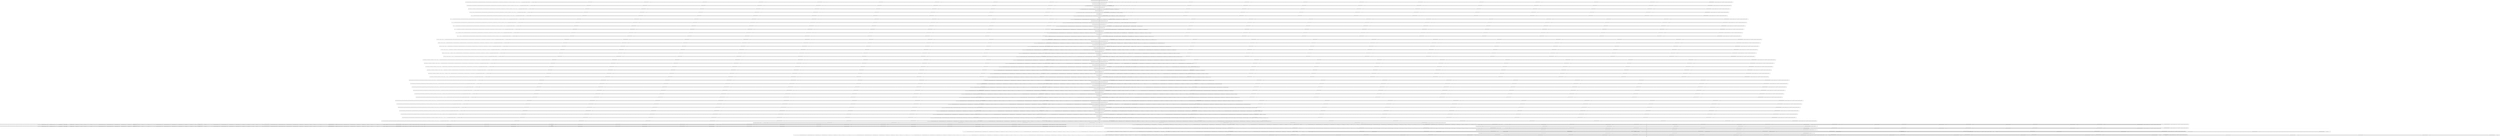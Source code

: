 digraph {
    graph [rankdir=TB
          ,bgcolor=transparent];
    node [shape=box
         ,fillcolor=white
         ,style=filled];
    0 [label=<O <BR/> neq(C Succ [C Succ [C Succ [C Succ [C Succ [v<SUB>1134</SUB>]]]]], C Succ [C Succ [C Succ [C Succ [C Succ [v<SUB>1134</SUB>]]]]])>];
    1 [label=<C <BR/> neq(C Succ [C Succ [C Succ [C Succ [v<SUB>1134</SUB>]]]], C Succ [C Succ [C Succ [C Succ [v<SUB>1134</SUB>]]]]), neq(C Succ [C Succ [C Succ [C Succ [v<SUB>1134</SUB>]]]], C Succ [C Succ [C Succ [C Succ [v<SUB>1134</SUB>]]]]), neq(C Succ [C Succ [C Succ [v<SUB>1134</SUB>]]], C Succ [C Succ [C Succ [v<SUB>1134</SUB>]]]), neq(C Succ [C Succ [v<SUB>1134</SUB>]], C Succ [C Succ [v<SUB>1134</SUB>]]), neq(C Succ [v<SUB>1134</SUB>], C Succ [v<SUB>1134</SUB>]), neq(v<SUB>1134</SUB>, v<SUB>1134</SUB>), non_ground_member(C Term [Clause C Term [Male [v<SUB>112</SUB>]] : v<SUB>133</SUB>], C Term [Clause C Term [Father C Var [C Succ [C Succ [C Succ [C Succ [C Succ [C Succ [C Succ [C Succ [C Succ [C Succ [C Succ [C Succ [C Succ [C Succ [C Succ [C Succ [C Succ [C Succ [C Succ [C Succ [C Succ [C Succ [C Succ [C Succ [C Succ [C Succ [C Succ [C Succ [C Succ [C Succ [C Succ [C Succ [C Succ [C Succ [C Succ [C Succ [C Succ [C Succ [C Succ [v<SUB>1134</SUB>]]]]]]]]]]]]]]]]]]]]]]]]]]]]]]]]]]]]]]]] : [C Var [C Succ [C Succ [C Succ [C Succ [C Succ [C Succ [C Succ [C Succ [C Succ [C Succ [C Succ [C Succ [C Succ [C Succ [C Succ [C Succ [C Succ [C Succ [C Succ [C Succ [C Succ [C Succ [C Succ [C Succ [C Succ [C Succ [C Succ [C Succ [C Succ [C Succ [C Succ [C Succ [C Succ [C Succ [C Succ [C Succ [C Succ [C Succ [C Succ [v<SUB>1134</SUB>]]]]]]]]]]]]]]]]]]]]]]]]]]]]]]]]]]]]]]]]]] : C Term [Parent C Var [C Succ [C Succ [C Succ [C Succ [C Succ [C Succ [C Succ [C Succ [C Succ [C Succ [C Succ [C Succ [C Succ [C Succ [C Succ [C Succ [C Succ [C Succ [C Succ [C Succ [C Succ [C Succ [C Succ [C Succ [C Succ [C Succ [C Succ [C Succ [C Succ [C Succ [C Succ [C Succ [C Succ [C Succ [C Succ [C Succ [C Succ [C Succ [C Succ [v<SUB>1134</SUB>]]]]]]]]]]]]]]]]]]]]]]]]]]]]]]]]]]]]]]]] : [C Var [C Succ [C Succ [C Succ [C Succ [C Succ [C Succ [C Succ [C Succ [C Succ [C Succ [C Succ [C Succ [C Succ [C Succ [C Succ [C Succ [C Succ [C Succ [C Succ [C Succ [C Succ [C Succ [C Succ [C Succ [C Succ [C Succ [C Succ [C Succ [C Succ [C Succ [C Succ [C Succ [C Succ [C Succ [C Succ [C Succ [C Succ [C Succ [C Succ [v<SUB>1134</SUB>]]]]]]]]]]]]]]]]]]]]]]]]]]]]]]]]]]]]]]]]]] : [C Term [Male [C Var [C Succ [C Succ [C Succ [C Succ [C Succ [C Succ [C Succ [C Succ [C Succ [C Succ [C Succ [C Succ [C Succ [C Succ [C Succ [C Succ [C Succ [C Succ [C Succ [C Succ [C Succ [C Succ [C Succ [C Succ [C Succ [C Succ [C Succ [C Succ [C Succ [C Succ [C Succ [C Succ [C Succ [C Succ [C Succ [C Succ [C Succ [C Succ [C Succ [v<SUB>1134</SUB>]]]]]]]]]]]]]]]]]]]]]]]]]]]]]]]]]]]]]]]]]]]] : C Term [Clause C Term [Mother C Var [C Succ [C Succ [C Succ [C Succ [C Succ [C Succ [C Succ [C Succ [C Succ [C Succ [C Succ [C Succ [C Succ [C Succ [C Succ [C Succ [C Succ [C Succ [C Succ [C Succ [C Succ [C Succ [C Succ [C Succ [C Succ [C Succ [C Succ [C Succ [C Succ [C Succ [C Succ [C Succ [C Succ [C Succ [C Succ [C Succ [C Succ [C Succ [C Succ [v<SUB>1134</SUB>]]]]]]]]]]]]]]]]]]]]]]]]]]]]]]]]]]]]]]]] : [C Var [C Succ [C Succ [C Succ [C Succ [C Succ [C Succ [C Succ [C Succ [C Succ [C Succ [C Succ [C Succ [C Succ [C Succ [C Succ [C Succ [C Succ [C Succ [C Succ [C Succ [C Succ [C Succ [C Succ [C Succ [C Succ [C Succ [C Succ [C Succ [C Succ [C Succ [C Succ [C Succ [C Succ [C Succ [C Succ [C Succ [C Succ [C Succ [C Succ [v<SUB>1134</SUB>]]]]]]]]]]]]]]]]]]]]]]]]]]]]]]]]]]]]]]]]]] : C Term [Parent C Var [C Succ [C Succ [C Succ [C Succ [C Succ [C Succ [C Succ [C Succ [C Succ [C Succ [C Succ [C Succ [C Succ [C Succ [C Succ [C Succ [C Succ [C Succ [C Succ [C Succ [C Succ [C Succ [C Succ [C Succ [C Succ [C Succ [C Succ [C Succ [C Succ [C Succ [C Succ [C Succ [C Succ [C Succ [C Succ [C Succ [C Succ [C Succ [C Succ [v<SUB>1134</SUB>]]]]]]]]]]]]]]]]]]]]]]]]]]]]]]]]]]]]]]]] : [C Var [C Succ [C Succ [C Succ [C Succ [C Succ [C Succ [C Succ [C Succ [C Succ [C Succ [C Succ [C Succ [C Succ [C Succ [C Succ [C Succ [C Succ [C Succ [C Succ [C Succ [C Succ [C Succ [C Succ [C Succ [C Succ [C Succ [C Succ [C Succ [C Succ [C Succ [C Succ [C Succ [C Succ [C Succ [C Succ [C Succ [C Succ [C Succ [C Succ [v<SUB>1134</SUB>]]]]]]]]]]]]]]]]]]]]]]]]]]]]]]]]]]]]]]]]]] : [C Term [Female [C Var [C Succ [C Succ [C Succ [C Succ [C Succ [C Succ [C Succ [C Succ [C Succ [C Succ [C Succ [C Succ [C Succ [C Succ [C Succ [C Succ [C Succ [C Succ [C Succ [C Succ [C Succ [C Succ [C Succ [C Succ [C Succ [C Succ [C Succ [C Succ [C Succ [C Succ [C Succ [C Succ [C Succ [C Succ [C Succ [C Succ [C Succ [C Succ [C Succ [v<SUB>1134</SUB>]]]]]]]]]]]]]]]]]]]]]]]]]]]]]]]]]]]]]]]]]]]] : C Term [Clause [C Term [Parent C Term [A []] : [C Term [B []]]]]] : [C Term [Clause [C Term [Male [C Term [A []]]]]]]), solve(C Term [Clause C Term [Father C Var [C Succ [C Succ [C Succ [C Succ [C Succ [C Succ [C Succ [C Succ [C Succ [C Succ [C Succ [C Succ [C Succ [C Succ [C Succ [C Succ [C Succ [C Succ [C Succ [C Succ [C Succ [C Succ [C Succ [C Succ [C Succ [C Succ [C Succ [C Succ [C Succ [C Succ [C Succ [C Succ [C Succ [C Succ [C Succ [C Succ [C Succ [C Succ [C Succ [v<SUB>1134</SUB>]]]]]]]]]]]]]]]]]]]]]]]]]]]]]]]]]]]]]]]] : [C Var [C Succ [C Succ [C Succ [C Succ [C Succ [C Succ [C Succ [C Succ [C Succ [C Succ [C Succ [C Succ [C Succ [C Succ [C Succ [C Succ [C Succ [C Succ [C Succ [C Succ [C Succ [C Succ [C Succ [C Succ [C Succ [C Succ [C Succ [C Succ [C Succ [C Succ [C Succ [C Succ [C Succ [C Succ [C Succ [C Succ [C Succ [C Succ [C Succ [v<SUB>1134</SUB>]]]]]]]]]]]]]]]]]]]]]]]]]]]]]]]]]]]]]]]]]] : C Term [Parent C Var [C Succ [C Succ [C Succ [C Succ [C Succ [C Succ [C Succ [C Succ [C Succ [C Succ [C Succ [C Succ [C Succ [C Succ [C Succ [C Succ [C Succ [C Succ [C Succ [C Succ [C Succ [C Succ [C Succ [C Succ [C Succ [C Succ [C Succ [C Succ [C Succ [C Succ [C Succ [C Succ [C Succ [C Succ [C Succ [C Succ [C Succ [C Succ [C Succ [v<SUB>1134</SUB>]]]]]]]]]]]]]]]]]]]]]]]]]]]]]]]]]]]]]]]] : [C Var [C Succ [C Succ [C Succ [C Succ [C Succ [C Succ [C Succ [C Succ [C Succ [C Succ [C Succ [C Succ [C Succ [C Succ [C Succ [C Succ [C Succ [C Succ [C Succ [C Succ [C Succ [C Succ [C Succ [C Succ [C Succ [C Succ [C Succ [C Succ [C Succ [C Succ [C Succ [C Succ [C Succ [C Succ [C Succ [C Succ [C Succ [C Succ [C Succ [v<SUB>1134</SUB>]]]]]]]]]]]]]]]]]]]]]]]]]]]]]]]]]]]]]]]]]] : [C Term [Male [C Var [C Succ [C Succ [C Succ [C Succ [C Succ [C Succ [C Succ [C Succ [C Succ [C Succ [C Succ [C Succ [C Succ [C Succ [C Succ [C Succ [C Succ [C Succ [C Succ [C Succ [C Succ [C Succ [C Succ [C Succ [C Succ [C Succ [C Succ [C Succ [C Succ [C Succ [C Succ [C Succ [C Succ [C Succ [C Succ [C Succ [C Succ [C Succ [C Succ [v<SUB>1134</SUB>]]]]]]]]]]]]]]]]]]]]]]]]]]]]]]]]]]]]]]]]]]]] : C Term [Clause C Term [Mother C Var [C Succ [C Succ [C Succ [C Succ [C Succ [C Succ [C Succ [C Succ [C Succ [C Succ [C Succ [C Succ [C Succ [C Succ [C Succ [C Succ [C Succ [C Succ [C Succ [C Succ [C Succ [C Succ [C Succ [C Succ [C Succ [C Succ [C Succ [C Succ [C Succ [C Succ [C Succ [C Succ [C Succ [C Succ [C Succ [C Succ [C Succ [C Succ [C Succ [v<SUB>1134</SUB>]]]]]]]]]]]]]]]]]]]]]]]]]]]]]]]]]]]]]]]] : [C Var [C Succ [C Succ [C Succ [C Succ [C Succ [C Succ [C Succ [C Succ [C Succ [C Succ [C Succ [C Succ [C Succ [C Succ [C Succ [C Succ [C Succ [C Succ [C Succ [C Succ [C Succ [C Succ [C Succ [C Succ [C Succ [C Succ [C Succ [C Succ [C Succ [C Succ [C Succ [C Succ [C Succ [C Succ [C Succ [C Succ [C Succ [C Succ [C Succ [v<SUB>1134</SUB>]]]]]]]]]]]]]]]]]]]]]]]]]]]]]]]]]]]]]]]]]] : C Term [Parent C Var [C Succ [C Succ [C Succ [C Succ [C Succ [C Succ [C Succ [C Succ [C Succ [C Succ [C Succ [C Succ [C Succ [C Succ [C Succ [C Succ [C Succ [C Succ [C Succ [C Succ [C Succ [C Succ [C Succ [C Succ [C Succ [C Succ [C Succ [C Succ [C Succ [C Succ [C Succ [C Succ [C Succ [C Succ [C Succ [C Succ [C Succ [C Succ [C Succ [v<SUB>1134</SUB>]]]]]]]]]]]]]]]]]]]]]]]]]]]]]]]]]]]]]]]] : [C Var [C Succ [C Succ [C Succ [C Succ [C Succ [C Succ [C Succ [C Succ [C Succ [C Succ [C Succ [C Succ [C Succ [C Succ [C Succ [C Succ [C Succ [C Succ [C Succ [C Succ [C Succ [C Succ [C Succ [C Succ [C Succ [C Succ [C Succ [C Succ [C Succ [C Succ [C Succ [C Succ [C Succ [C Succ [C Succ [C Succ [C Succ [C Succ [C Succ [v<SUB>1134</SUB>]]]]]]]]]]]]]]]]]]]]]]]]]]]]]]]]]]]]]]]]]] : [C Term [Female [C Var [C Succ [C Succ [C Succ [C Succ [C Succ [C Succ [C Succ [C Succ [C Succ [C Succ [C Succ [C Succ [C Succ [C Succ [C Succ [C Succ [C Succ [C Succ [C Succ [C Succ [C Succ [C Succ [C Succ [C Succ [C Succ [C Succ [C Succ [C Succ [C Succ [C Succ [C Succ [C Succ [C Succ [C Succ [C Succ [C Succ [C Succ [C Succ [C Succ [v<SUB>1134</SUB>]]]]]]]]]]]]]]]]]]]]]]]]]]]]]]]]]]]]]]]]]]]] : C Term [Clause [C Term [Parent C Term [A []] : [C Term [B []]]]]] : [C Term [Clause [C Term [Male [C Term [A []]]]]]], v<SUB>133</SUB>) <BR/>  [ v<SUB>1142</SUB> &rarr; C Succ [C Succ [C Succ [C Succ [v<SUB>1134</SUB>]]]], v<SUB>1143</SUB> &rarr; C Succ [C Succ [C Succ [C Succ [v<SUB>1134</SUB>]]]] ] >];
    2 [label=<O <BR/> neq(C Succ [C Succ [C Succ [C Succ [v<SUB>1134</SUB>]]]], C Succ [C Succ [C Succ [C Succ [v<SUB>1134</SUB>]]]])>];
    3 [label=<C <BR/> neq(C Succ [C Succ [C Succ [v<SUB>1134</SUB>]]], C Succ [C Succ [C Succ [v<SUB>1134</SUB>]]]), neq(C Succ [C Succ [C Succ [C Succ [v<SUB>1134</SUB>]]]], C Succ [C Succ [C Succ [C Succ [v<SUB>1134</SUB>]]]]), neq(C Succ [C Succ [C Succ [v<SUB>1134</SUB>]]], C Succ [C Succ [C Succ [v<SUB>1134</SUB>]]]), neq(C Succ [C Succ [v<SUB>1134</SUB>]], C Succ [C Succ [v<SUB>1134</SUB>]]), neq(C Succ [v<SUB>1134</SUB>], C Succ [v<SUB>1134</SUB>]), neq(v<SUB>1134</SUB>, v<SUB>1134</SUB>), non_ground_member(C Term [Clause C Term [Male [v<SUB>112</SUB>]] : v<SUB>133</SUB>], C Term [Clause C Term [Father C Var [C Succ [C Succ [C Succ [C Succ [C Succ [C Succ [C Succ [C Succ [C Succ [C Succ [C Succ [C Succ [C Succ [C Succ [C Succ [C Succ [C Succ [C Succ [C Succ [C Succ [C Succ [C Succ [C Succ [C Succ [C Succ [C Succ [C Succ [C Succ [C Succ [C Succ [C Succ [C Succ [C Succ [C Succ [C Succ [C Succ [C Succ [C Succ [C Succ [v<SUB>1134</SUB>]]]]]]]]]]]]]]]]]]]]]]]]]]]]]]]]]]]]]]]] : [C Var [C Succ [C Succ [C Succ [C Succ [C Succ [C Succ [C Succ [C Succ [C Succ [C Succ [C Succ [C Succ [C Succ [C Succ [C Succ [C Succ [C Succ [C Succ [C Succ [C Succ [C Succ [C Succ [C Succ [C Succ [C Succ [C Succ [C Succ [C Succ [C Succ [C Succ [C Succ [C Succ [C Succ [C Succ [C Succ [C Succ [C Succ [C Succ [C Succ [v<SUB>1134</SUB>]]]]]]]]]]]]]]]]]]]]]]]]]]]]]]]]]]]]]]]]]] : C Term [Parent C Var [C Succ [C Succ [C Succ [C Succ [C Succ [C Succ [C Succ [C Succ [C Succ [C Succ [C Succ [C Succ [C Succ [C Succ [C Succ [C Succ [C Succ [C Succ [C Succ [C Succ [C Succ [C Succ [C Succ [C Succ [C Succ [C Succ [C Succ [C Succ [C Succ [C Succ [C Succ [C Succ [C Succ [C Succ [C Succ [C Succ [C Succ [C Succ [C Succ [v<SUB>1134</SUB>]]]]]]]]]]]]]]]]]]]]]]]]]]]]]]]]]]]]]]]] : [C Var [C Succ [C Succ [C Succ [C Succ [C Succ [C Succ [C Succ [C Succ [C Succ [C Succ [C Succ [C Succ [C Succ [C Succ [C Succ [C Succ [C Succ [C Succ [C Succ [C Succ [C Succ [C Succ [C Succ [C Succ [C Succ [C Succ [C Succ [C Succ [C Succ [C Succ [C Succ [C Succ [C Succ [C Succ [C Succ [C Succ [C Succ [C Succ [C Succ [v<SUB>1134</SUB>]]]]]]]]]]]]]]]]]]]]]]]]]]]]]]]]]]]]]]]]]] : [C Term [Male [C Var [C Succ [C Succ [C Succ [C Succ [C Succ [C Succ [C Succ [C Succ [C Succ [C Succ [C Succ [C Succ [C Succ [C Succ [C Succ [C Succ [C Succ [C Succ [C Succ [C Succ [C Succ [C Succ [C Succ [C Succ [C Succ [C Succ [C Succ [C Succ [C Succ [C Succ [C Succ [C Succ [C Succ [C Succ [C Succ [C Succ [C Succ [C Succ [C Succ [v<SUB>1134</SUB>]]]]]]]]]]]]]]]]]]]]]]]]]]]]]]]]]]]]]]]]]]]] : C Term [Clause C Term [Mother C Var [C Succ [C Succ [C Succ [C Succ [C Succ [C Succ [C Succ [C Succ [C Succ [C Succ [C Succ [C Succ [C Succ [C Succ [C Succ [C Succ [C Succ [C Succ [C Succ [C Succ [C Succ [C Succ [C Succ [C Succ [C Succ [C Succ [C Succ [C Succ [C Succ [C Succ [C Succ [C Succ [C Succ [C Succ [C Succ [C Succ [C Succ [C Succ [C Succ [v<SUB>1134</SUB>]]]]]]]]]]]]]]]]]]]]]]]]]]]]]]]]]]]]]]]] : [C Var [C Succ [C Succ [C Succ [C Succ [C Succ [C Succ [C Succ [C Succ [C Succ [C Succ [C Succ [C Succ [C Succ [C Succ [C Succ [C Succ [C Succ [C Succ [C Succ [C Succ [C Succ [C Succ [C Succ [C Succ [C Succ [C Succ [C Succ [C Succ [C Succ [C Succ [C Succ [C Succ [C Succ [C Succ [C Succ [C Succ [C Succ [C Succ [C Succ [v<SUB>1134</SUB>]]]]]]]]]]]]]]]]]]]]]]]]]]]]]]]]]]]]]]]]]] : C Term [Parent C Var [C Succ [C Succ [C Succ [C Succ [C Succ [C Succ [C Succ [C Succ [C Succ [C Succ [C Succ [C Succ [C Succ [C Succ [C Succ [C Succ [C Succ [C Succ [C Succ [C Succ [C Succ [C Succ [C Succ [C Succ [C Succ [C Succ [C Succ [C Succ [C Succ [C Succ [C Succ [C Succ [C Succ [C Succ [C Succ [C Succ [C Succ [C Succ [C Succ [v<SUB>1134</SUB>]]]]]]]]]]]]]]]]]]]]]]]]]]]]]]]]]]]]]]]] : [C Var [C Succ [C Succ [C Succ [C Succ [C Succ [C Succ [C Succ [C Succ [C Succ [C Succ [C Succ [C Succ [C Succ [C Succ [C Succ [C Succ [C Succ [C Succ [C Succ [C Succ [C Succ [C Succ [C Succ [C Succ [C Succ [C Succ [C Succ [C Succ [C Succ [C Succ [C Succ [C Succ [C Succ [C Succ [C Succ [C Succ [C Succ [C Succ [C Succ [v<SUB>1134</SUB>]]]]]]]]]]]]]]]]]]]]]]]]]]]]]]]]]]]]]]]]]] : [C Term [Female [C Var [C Succ [C Succ [C Succ [C Succ [C Succ [C Succ [C Succ [C Succ [C Succ [C Succ [C Succ [C Succ [C Succ [C Succ [C Succ [C Succ [C Succ [C Succ [C Succ [C Succ [C Succ [C Succ [C Succ [C Succ [C Succ [C Succ [C Succ [C Succ [C Succ [C Succ [C Succ [C Succ [C Succ [C Succ [C Succ [C Succ [C Succ [C Succ [C Succ [v<SUB>1134</SUB>]]]]]]]]]]]]]]]]]]]]]]]]]]]]]]]]]]]]]]]]]]]] : C Term [Clause [C Term [Parent C Term [A []] : [C Term [B []]]]]] : [C Term [Clause [C Term [Male [C Term [A []]]]]]]), solve(C Term [Clause C Term [Father C Var [C Succ [C Succ [C Succ [C Succ [C Succ [C Succ [C Succ [C Succ [C Succ [C Succ [C Succ [C Succ [C Succ [C Succ [C Succ [C Succ [C Succ [C Succ [C Succ [C Succ [C Succ [C Succ [C Succ [C Succ [C Succ [C Succ [C Succ [C Succ [C Succ [C Succ [C Succ [C Succ [C Succ [C Succ [C Succ [C Succ [C Succ [C Succ [C Succ [v<SUB>1134</SUB>]]]]]]]]]]]]]]]]]]]]]]]]]]]]]]]]]]]]]]]] : [C Var [C Succ [C Succ [C Succ [C Succ [C Succ [C Succ [C Succ [C Succ [C Succ [C Succ [C Succ [C Succ [C Succ [C Succ [C Succ [C Succ [C Succ [C Succ [C Succ [C Succ [C Succ [C Succ [C Succ [C Succ [C Succ [C Succ [C Succ [C Succ [C Succ [C Succ [C Succ [C Succ [C Succ [C Succ [C Succ [C Succ [C Succ [C Succ [C Succ [v<SUB>1134</SUB>]]]]]]]]]]]]]]]]]]]]]]]]]]]]]]]]]]]]]]]]]] : C Term [Parent C Var [C Succ [C Succ [C Succ [C Succ [C Succ [C Succ [C Succ [C Succ [C Succ [C Succ [C Succ [C Succ [C Succ [C Succ [C Succ [C Succ [C Succ [C Succ [C Succ [C Succ [C Succ [C Succ [C Succ [C Succ [C Succ [C Succ [C Succ [C Succ [C Succ [C Succ [C Succ [C Succ [C Succ [C Succ [C Succ [C Succ [C Succ [C Succ [C Succ [v<SUB>1134</SUB>]]]]]]]]]]]]]]]]]]]]]]]]]]]]]]]]]]]]]]]] : [C Var [C Succ [C Succ [C Succ [C Succ [C Succ [C Succ [C Succ [C Succ [C Succ [C Succ [C Succ [C Succ [C Succ [C Succ [C Succ [C Succ [C Succ [C Succ [C Succ [C Succ [C Succ [C Succ [C Succ [C Succ [C Succ [C Succ [C Succ [C Succ [C Succ [C Succ [C Succ [C Succ [C Succ [C Succ [C Succ [C Succ [C Succ [C Succ [C Succ [v<SUB>1134</SUB>]]]]]]]]]]]]]]]]]]]]]]]]]]]]]]]]]]]]]]]]]] : [C Term [Male [C Var [C Succ [C Succ [C Succ [C Succ [C Succ [C Succ [C Succ [C Succ [C Succ [C Succ [C Succ [C Succ [C Succ [C Succ [C Succ [C Succ [C Succ [C Succ [C Succ [C Succ [C Succ [C Succ [C Succ [C Succ [C Succ [C Succ [C Succ [C Succ [C Succ [C Succ [C Succ [C Succ [C Succ [C Succ [C Succ [C Succ [C Succ [C Succ [C Succ [v<SUB>1134</SUB>]]]]]]]]]]]]]]]]]]]]]]]]]]]]]]]]]]]]]]]]]]]] : C Term [Clause C Term [Mother C Var [C Succ [C Succ [C Succ [C Succ [C Succ [C Succ [C Succ [C Succ [C Succ [C Succ [C Succ [C Succ [C Succ [C Succ [C Succ [C Succ [C Succ [C Succ [C Succ [C Succ [C Succ [C Succ [C Succ [C Succ [C Succ [C Succ [C Succ [C Succ [C Succ [C Succ [C Succ [C Succ [C Succ [C Succ [C Succ [C Succ [C Succ [C Succ [C Succ [v<SUB>1134</SUB>]]]]]]]]]]]]]]]]]]]]]]]]]]]]]]]]]]]]]]]] : [C Var [C Succ [C Succ [C Succ [C Succ [C Succ [C Succ [C Succ [C Succ [C Succ [C Succ [C Succ [C Succ [C Succ [C Succ [C Succ [C Succ [C Succ [C Succ [C Succ [C Succ [C Succ [C Succ [C Succ [C Succ [C Succ [C Succ [C Succ [C Succ [C Succ [C Succ [C Succ [C Succ [C Succ [C Succ [C Succ [C Succ [C Succ [C Succ [C Succ [v<SUB>1134</SUB>]]]]]]]]]]]]]]]]]]]]]]]]]]]]]]]]]]]]]]]]]] : C Term [Parent C Var [C Succ [C Succ [C Succ [C Succ [C Succ [C Succ [C Succ [C Succ [C Succ [C Succ [C Succ [C Succ [C Succ [C Succ [C Succ [C Succ [C Succ [C Succ [C Succ [C Succ [C Succ [C Succ [C Succ [C Succ [C Succ [C Succ [C Succ [C Succ [C Succ [C Succ [C Succ [C Succ [C Succ [C Succ [C Succ [C Succ [C Succ [C Succ [C Succ [v<SUB>1134</SUB>]]]]]]]]]]]]]]]]]]]]]]]]]]]]]]]]]]]]]]]] : [C Var [C Succ [C Succ [C Succ [C Succ [C Succ [C Succ [C Succ [C Succ [C Succ [C Succ [C Succ [C Succ [C Succ [C Succ [C Succ [C Succ [C Succ [C Succ [C Succ [C Succ [C Succ [C Succ [C Succ [C Succ [C Succ [C Succ [C Succ [C Succ [C Succ [C Succ [C Succ [C Succ [C Succ [C Succ [C Succ [C Succ [C Succ [C Succ [C Succ [v<SUB>1134</SUB>]]]]]]]]]]]]]]]]]]]]]]]]]]]]]]]]]]]]]]]]]] : [C Term [Female [C Var [C Succ [C Succ [C Succ [C Succ [C Succ [C Succ [C Succ [C Succ [C Succ [C Succ [C Succ [C Succ [C Succ [C Succ [C Succ [C Succ [C Succ [C Succ [C Succ [C Succ [C Succ [C Succ [C Succ [C Succ [C Succ [C Succ [C Succ [C Succ [C Succ [C Succ [C Succ [C Succ [C Succ [C Succ [C Succ [C Succ [C Succ [C Succ [C Succ [v<SUB>1134</SUB>]]]]]]]]]]]]]]]]]]]]]]]]]]]]]]]]]]]]]]]]]]]] : C Term [Clause [C Term [Parent C Term [A []] : [C Term [B []]]]]] : [C Term [Clause [C Term [Male [C Term [A []]]]]]], v<SUB>133</SUB>) <BR/>  [ v<SUB>1142</SUB> &rarr; C Succ [C Succ [C Succ [C Succ [v<SUB>1134</SUB>]]]], v<SUB>1143</SUB> &rarr; C Succ [C Succ [C Succ [C Succ [v<SUB>1134</SUB>]]]], v<SUB>1146</SUB> &rarr; C Succ [C Succ [C Succ [v<SUB>1134</SUB>]]], v<SUB>1147</SUB> &rarr; C Succ [C Succ [C Succ [v<SUB>1134</SUB>]]] ] >];
    4 [label=<O <BR/> neq(C Succ [C Succ [C Succ [v<SUB>1134</SUB>]]], C Succ [C Succ [C Succ [v<SUB>1134</SUB>]]])>];
    5 [label=<C <BR/> neq(C Succ [C Succ [v<SUB>1134</SUB>]], C Succ [C Succ [v<SUB>1134</SUB>]]), neq(C Succ [C Succ [C Succ [C Succ [v<SUB>1134</SUB>]]]], C Succ [C Succ [C Succ [C Succ [v<SUB>1134</SUB>]]]]), neq(C Succ [C Succ [C Succ [v<SUB>1134</SUB>]]], C Succ [C Succ [C Succ [v<SUB>1134</SUB>]]]), neq(C Succ [C Succ [v<SUB>1134</SUB>]], C Succ [C Succ [v<SUB>1134</SUB>]]), neq(C Succ [v<SUB>1134</SUB>], C Succ [v<SUB>1134</SUB>]), neq(v<SUB>1134</SUB>, v<SUB>1134</SUB>), non_ground_member(C Term [Clause C Term [Male [v<SUB>112</SUB>]] : v<SUB>133</SUB>], C Term [Clause C Term [Father C Var [C Succ [C Succ [C Succ [C Succ [C Succ [C Succ [C Succ [C Succ [C Succ [C Succ [C Succ [C Succ [C Succ [C Succ [C Succ [C Succ [C Succ [C Succ [C Succ [C Succ [C Succ [C Succ [C Succ [C Succ [C Succ [C Succ [C Succ [C Succ [C Succ [C Succ [C Succ [C Succ [C Succ [C Succ [C Succ [C Succ [C Succ [C Succ [C Succ [v<SUB>1134</SUB>]]]]]]]]]]]]]]]]]]]]]]]]]]]]]]]]]]]]]]]] : [C Var [C Succ [C Succ [C Succ [C Succ [C Succ [C Succ [C Succ [C Succ [C Succ [C Succ [C Succ [C Succ [C Succ [C Succ [C Succ [C Succ [C Succ [C Succ [C Succ [C Succ [C Succ [C Succ [C Succ [C Succ [C Succ [C Succ [C Succ [C Succ [C Succ [C Succ [C Succ [C Succ [C Succ [C Succ [C Succ [C Succ [C Succ [C Succ [C Succ [v<SUB>1134</SUB>]]]]]]]]]]]]]]]]]]]]]]]]]]]]]]]]]]]]]]]]]] : C Term [Parent C Var [C Succ [C Succ [C Succ [C Succ [C Succ [C Succ [C Succ [C Succ [C Succ [C Succ [C Succ [C Succ [C Succ [C Succ [C Succ [C Succ [C Succ [C Succ [C Succ [C Succ [C Succ [C Succ [C Succ [C Succ [C Succ [C Succ [C Succ [C Succ [C Succ [C Succ [C Succ [C Succ [C Succ [C Succ [C Succ [C Succ [C Succ [C Succ [C Succ [v<SUB>1134</SUB>]]]]]]]]]]]]]]]]]]]]]]]]]]]]]]]]]]]]]]]] : [C Var [C Succ [C Succ [C Succ [C Succ [C Succ [C Succ [C Succ [C Succ [C Succ [C Succ [C Succ [C Succ [C Succ [C Succ [C Succ [C Succ [C Succ [C Succ [C Succ [C Succ [C Succ [C Succ [C Succ [C Succ [C Succ [C Succ [C Succ [C Succ [C Succ [C Succ [C Succ [C Succ [C Succ [C Succ [C Succ [C Succ [C Succ [C Succ [C Succ [v<SUB>1134</SUB>]]]]]]]]]]]]]]]]]]]]]]]]]]]]]]]]]]]]]]]]]] : [C Term [Male [C Var [C Succ [C Succ [C Succ [C Succ [C Succ [C Succ [C Succ [C Succ [C Succ [C Succ [C Succ [C Succ [C Succ [C Succ [C Succ [C Succ [C Succ [C Succ [C Succ [C Succ [C Succ [C Succ [C Succ [C Succ [C Succ [C Succ [C Succ [C Succ [C Succ [C Succ [C Succ [C Succ [C Succ [C Succ [C Succ [C Succ [C Succ [C Succ [C Succ [v<SUB>1134</SUB>]]]]]]]]]]]]]]]]]]]]]]]]]]]]]]]]]]]]]]]]]]]] : C Term [Clause C Term [Mother C Var [C Succ [C Succ [C Succ [C Succ [C Succ [C Succ [C Succ [C Succ [C Succ [C Succ [C Succ [C Succ [C Succ [C Succ [C Succ [C Succ [C Succ [C Succ [C Succ [C Succ [C Succ [C Succ [C Succ [C Succ [C Succ [C Succ [C Succ [C Succ [C Succ [C Succ [C Succ [C Succ [C Succ [C Succ [C Succ [C Succ [C Succ [C Succ [C Succ [v<SUB>1134</SUB>]]]]]]]]]]]]]]]]]]]]]]]]]]]]]]]]]]]]]]]] : [C Var [C Succ [C Succ [C Succ [C Succ [C Succ [C Succ [C Succ [C Succ [C Succ [C Succ [C Succ [C Succ [C Succ [C Succ [C Succ [C Succ [C Succ [C Succ [C Succ [C Succ [C Succ [C Succ [C Succ [C Succ [C Succ [C Succ [C Succ [C Succ [C Succ [C Succ [C Succ [C Succ [C Succ [C Succ [C Succ [C Succ [C Succ [C Succ [C Succ [v<SUB>1134</SUB>]]]]]]]]]]]]]]]]]]]]]]]]]]]]]]]]]]]]]]]]]] : C Term [Parent C Var [C Succ [C Succ [C Succ [C Succ [C Succ [C Succ [C Succ [C Succ [C Succ [C Succ [C Succ [C Succ [C Succ [C Succ [C Succ [C Succ [C Succ [C Succ [C Succ [C Succ [C Succ [C Succ [C Succ [C Succ [C Succ [C Succ [C Succ [C Succ [C Succ [C Succ [C Succ [C Succ [C Succ [C Succ [C Succ [C Succ [C Succ [C Succ [C Succ [v<SUB>1134</SUB>]]]]]]]]]]]]]]]]]]]]]]]]]]]]]]]]]]]]]]]] : [C Var [C Succ [C Succ [C Succ [C Succ [C Succ [C Succ [C Succ [C Succ [C Succ [C Succ [C Succ [C Succ [C Succ [C Succ [C Succ [C Succ [C Succ [C Succ [C Succ [C Succ [C Succ [C Succ [C Succ [C Succ [C Succ [C Succ [C Succ [C Succ [C Succ [C Succ [C Succ [C Succ [C Succ [C Succ [C Succ [C Succ [C Succ [C Succ [C Succ [v<SUB>1134</SUB>]]]]]]]]]]]]]]]]]]]]]]]]]]]]]]]]]]]]]]]]]] : [C Term [Female [C Var [C Succ [C Succ [C Succ [C Succ [C Succ [C Succ [C Succ [C Succ [C Succ [C Succ [C Succ [C Succ [C Succ [C Succ [C Succ [C Succ [C Succ [C Succ [C Succ [C Succ [C Succ [C Succ [C Succ [C Succ [C Succ [C Succ [C Succ [C Succ [C Succ [C Succ [C Succ [C Succ [C Succ [C Succ [C Succ [C Succ [C Succ [C Succ [C Succ [v<SUB>1134</SUB>]]]]]]]]]]]]]]]]]]]]]]]]]]]]]]]]]]]]]]]]]]]] : C Term [Clause [C Term [Parent C Term [A []] : [C Term [B []]]]]] : [C Term [Clause [C Term [Male [C Term [A []]]]]]]), solve(C Term [Clause C Term [Father C Var [C Succ [C Succ [C Succ [C Succ [C Succ [C Succ [C Succ [C Succ [C Succ [C Succ [C Succ [C Succ [C Succ [C Succ [C Succ [C Succ [C Succ [C Succ [C Succ [C Succ [C Succ [C Succ [C Succ [C Succ [C Succ [C Succ [C Succ [C Succ [C Succ [C Succ [C Succ [C Succ [C Succ [C Succ [C Succ [C Succ [C Succ [C Succ [C Succ [v<SUB>1134</SUB>]]]]]]]]]]]]]]]]]]]]]]]]]]]]]]]]]]]]]]]] : [C Var [C Succ [C Succ [C Succ [C Succ [C Succ [C Succ [C Succ [C Succ [C Succ [C Succ [C Succ [C Succ [C Succ [C Succ [C Succ [C Succ [C Succ [C Succ [C Succ [C Succ [C Succ [C Succ [C Succ [C Succ [C Succ [C Succ [C Succ [C Succ [C Succ [C Succ [C Succ [C Succ [C Succ [C Succ [C Succ [C Succ [C Succ [C Succ [C Succ [v<SUB>1134</SUB>]]]]]]]]]]]]]]]]]]]]]]]]]]]]]]]]]]]]]]]]]] : C Term [Parent C Var [C Succ [C Succ [C Succ [C Succ [C Succ [C Succ [C Succ [C Succ [C Succ [C Succ [C Succ [C Succ [C Succ [C Succ [C Succ [C Succ [C Succ [C Succ [C Succ [C Succ [C Succ [C Succ [C Succ [C Succ [C Succ [C Succ [C Succ [C Succ [C Succ [C Succ [C Succ [C Succ [C Succ [C Succ [C Succ [C Succ [C Succ [C Succ [C Succ [v<SUB>1134</SUB>]]]]]]]]]]]]]]]]]]]]]]]]]]]]]]]]]]]]]]]] : [C Var [C Succ [C Succ [C Succ [C Succ [C Succ [C Succ [C Succ [C Succ [C Succ [C Succ [C Succ [C Succ [C Succ [C Succ [C Succ [C Succ [C Succ [C Succ [C Succ [C Succ [C Succ [C Succ [C Succ [C Succ [C Succ [C Succ [C Succ [C Succ [C Succ [C Succ [C Succ [C Succ [C Succ [C Succ [C Succ [C Succ [C Succ [C Succ [C Succ [v<SUB>1134</SUB>]]]]]]]]]]]]]]]]]]]]]]]]]]]]]]]]]]]]]]]]]] : [C Term [Male [C Var [C Succ [C Succ [C Succ [C Succ [C Succ [C Succ [C Succ [C Succ [C Succ [C Succ [C Succ [C Succ [C Succ [C Succ [C Succ [C Succ [C Succ [C Succ [C Succ [C Succ [C Succ [C Succ [C Succ [C Succ [C Succ [C Succ [C Succ [C Succ [C Succ [C Succ [C Succ [C Succ [C Succ [C Succ [C Succ [C Succ [C Succ [C Succ [C Succ [v<SUB>1134</SUB>]]]]]]]]]]]]]]]]]]]]]]]]]]]]]]]]]]]]]]]]]]]] : C Term [Clause C Term [Mother C Var [C Succ [C Succ [C Succ [C Succ [C Succ [C Succ [C Succ [C Succ [C Succ [C Succ [C Succ [C Succ [C Succ [C Succ [C Succ [C Succ [C Succ [C Succ [C Succ [C Succ [C Succ [C Succ [C Succ [C Succ [C Succ [C Succ [C Succ [C Succ [C Succ [C Succ [C Succ [C Succ [C Succ [C Succ [C Succ [C Succ [C Succ [C Succ [C Succ [v<SUB>1134</SUB>]]]]]]]]]]]]]]]]]]]]]]]]]]]]]]]]]]]]]]]] : [C Var [C Succ [C Succ [C Succ [C Succ [C Succ [C Succ [C Succ [C Succ [C Succ [C Succ [C Succ [C Succ [C Succ [C Succ [C Succ [C Succ [C Succ [C Succ [C Succ [C Succ [C Succ [C Succ [C Succ [C Succ [C Succ [C Succ [C Succ [C Succ [C Succ [C Succ [C Succ [C Succ [C Succ [C Succ [C Succ [C Succ [C Succ [C Succ [C Succ [v<SUB>1134</SUB>]]]]]]]]]]]]]]]]]]]]]]]]]]]]]]]]]]]]]]]]]] : C Term [Parent C Var [C Succ [C Succ [C Succ [C Succ [C Succ [C Succ [C Succ [C Succ [C Succ [C Succ [C Succ [C Succ [C Succ [C Succ [C Succ [C Succ [C Succ [C Succ [C Succ [C Succ [C Succ [C Succ [C Succ [C Succ [C Succ [C Succ [C Succ [C Succ [C Succ [C Succ [C Succ [C Succ [C Succ [C Succ [C Succ [C Succ [C Succ [C Succ [C Succ [v<SUB>1134</SUB>]]]]]]]]]]]]]]]]]]]]]]]]]]]]]]]]]]]]]]]] : [C Var [C Succ [C Succ [C Succ [C Succ [C Succ [C Succ [C Succ [C Succ [C Succ [C Succ [C Succ [C Succ [C Succ [C Succ [C Succ [C Succ [C Succ [C Succ [C Succ [C Succ [C Succ [C Succ [C Succ [C Succ [C Succ [C Succ [C Succ [C Succ [C Succ [C Succ [C Succ [C Succ [C Succ [C Succ [C Succ [C Succ [C Succ [C Succ [C Succ [v<SUB>1134</SUB>]]]]]]]]]]]]]]]]]]]]]]]]]]]]]]]]]]]]]]]]]] : [C Term [Female [C Var [C Succ [C Succ [C Succ [C Succ [C Succ [C Succ [C Succ [C Succ [C Succ [C Succ [C Succ [C Succ [C Succ [C Succ [C Succ [C Succ [C Succ [C Succ [C Succ [C Succ [C Succ [C Succ [C Succ [C Succ [C Succ [C Succ [C Succ [C Succ [C Succ [C Succ [C Succ [C Succ [C Succ [C Succ [C Succ [C Succ [C Succ [C Succ [C Succ [v<SUB>1134</SUB>]]]]]]]]]]]]]]]]]]]]]]]]]]]]]]]]]]]]]]]]]]]] : C Term [Clause [C Term [Parent C Term [A []] : [C Term [B []]]]]] : [C Term [Clause [C Term [Male [C Term [A []]]]]]], v<SUB>133</SUB>) <BR/>  [ v<SUB>1142</SUB> &rarr; C Succ [C Succ [C Succ [C Succ [v<SUB>1134</SUB>]]]], v<SUB>1143</SUB> &rarr; C Succ [C Succ [C Succ [C Succ [v<SUB>1134</SUB>]]]], v<SUB>1146</SUB> &rarr; C Succ [C Succ [C Succ [v<SUB>1134</SUB>]]], v<SUB>1147</SUB> &rarr; C Succ [C Succ [C Succ [v<SUB>1134</SUB>]]], v<SUB>1150</SUB> &rarr; C Succ [C Succ [v<SUB>1134</SUB>]], v<SUB>1151</SUB> &rarr; C Succ [C Succ [v<SUB>1134</SUB>]] ] >];
    6 [label=<O <BR/> neq(C Succ [C Succ [v<SUB>1134</SUB>]], C Succ [C Succ [v<SUB>1134</SUB>]])>];
    7 [label=<C <BR/> neq(C Succ [v<SUB>1134</SUB>], C Succ [v<SUB>1134</SUB>]), neq(C Succ [C Succ [C Succ [C Succ [v<SUB>1134</SUB>]]]], C Succ [C Succ [C Succ [C Succ [v<SUB>1134</SUB>]]]]), neq(C Succ [C Succ [C Succ [v<SUB>1134</SUB>]]], C Succ [C Succ [C Succ [v<SUB>1134</SUB>]]]), neq(C Succ [C Succ [v<SUB>1134</SUB>]], C Succ [C Succ [v<SUB>1134</SUB>]]), neq(C Succ [v<SUB>1134</SUB>], C Succ [v<SUB>1134</SUB>]), neq(v<SUB>1134</SUB>, v<SUB>1134</SUB>), non_ground_member(C Term [Clause C Term [Male [v<SUB>112</SUB>]] : v<SUB>133</SUB>], C Term [Clause C Term [Father C Var [C Succ [C Succ [C Succ [C Succ [C Succ [C Succ [C Succ [C Succ [C Succ [C Succ [C Succ [C Succ [C Succ [C Succ [C Succ [C Succ [C Succ [C Succ [C Succ [C Succ [C Succ [C Succ [C Succ [C Succ [C Succ [C Succ [C Succ [C Succ [C Succ [C Succ [C Succ [C Succ [C Succ [C Succ [C Succ [C Succ [C Succ [C Succ [C Succ [v<SUB>1134</SUB>]]]]]]]]]]]]]]]]]]]]]]]]]]]]]]]]]]]]]]]] : [C Var [C Succ [C Succ [C Succ [C Succ [C Succ [C Succ [C Succ [C Succ [C Succ [C Succ [C Succ [C Succ [C Succ [C Succ [C Succ [C Succ [C Succ [C Succ [C Succ [C Succ [C Succ [C Succ [C Succ [C Succ [C Succ [C Succ [C Succ [C Succ [C Succ [C Succ [C Succ [C Succ [C Succ [C Succ [C Succ [C Succ [C Succ [C Succ [C Succ [v<SUB>1134</SUB>]]]]]]]]]]]]]]]]]]]]]]]]]]]]]]]]]]]]]]]]]] : C Term [Parent C Var [C Succ [C Succ [C Succ [C Succ [C Succ [C Succ [C Succ [C Succ [C Succ [C Succ [C Succ [C Succ [C Succ [C Succ [C Succ [C Succ [C Succ [C Succ [C Succ [C Succ [C Succ [C Succ [C Succ [C Succ [C Succ [C Succ [C Succ [C Succ [C Succ [C Succ [C Succ [C Succ [C Succ [C Succ [C Succ [C Succ [C Succ [C Succ [C Succ [v<SUB>1134</SUB>]]]]]]]]]]]]]]]]]]]]]]]]]]]]]]]]]]]]]]]] : [C Var [C Succ [C Succ [C Succ [C Succ [C Succ [C Succ [C Succ [C Succ [C Succ [C Succ [C Succ [C Succ [C Succ [C Succ [C Succ [C Succ [C Succ [C Succ [C Succ [C Succ [C Succ [C Succ [C Succ [C Succ [C Succ [C Succ [C Succ [C Succ [C Succ [C Succ [C Succ [C Succ [C Succ [C Succ [C Succ [C Succ [C Succ [C Succ [C Succ [v<SUB>1134</SUB>]]]]]]]]]]]]]]]]]]]]]]]]]]]]]]]]]]]]]]]]]] : [C Term [Male [C Var [C Succ [C Succ [C Succ [C Succ [C Succ [C Succ [C Succ [C Succ [C Succ [C Succ [C Succ [C Succ [C Succ [C Succ [C Succ [C Succ [C Succ [C Succ [C Succ [C Succ [C Succ [C Succ [C Succ [C Succ [C Succ [C Succ [C Succ [C Succ [C Succ [C Succ [C Succ [C Succ [C Succ [C Succ [C Succ [C Succ [C Succ [C Succ [C Succ [v<SUB>1134</SUB>]]]]]]]]]]]]]]]]]]]]]]]]]]]]]]]]]]]]]]]]]]]] : C Term [Clause C Term [Mother C Var [C Succ [C Succ [C Succ [C Succ [C Succ [C Succ [C Succ [C Succ [C Succ [C Succ [C Succ [C Succ [C Succ [C Succ [C Succ [C Succ [C Succ [C Succ [C Succ [C Succ [C Succ [C Succ [C Succ [C Succ [C Succ [C Succ [C Succ [C Succ [C Succ [C Succ [C Succ [C Succ [C Succ [C Succ [C Succ [C Succ [C Succ [C Succ [C Succ [v<SUB>1134</SUB>]]]]]]]]]]]]]]]]]]]]]]]]]]]]]]]]]]]]]]]] : [C Var [C Succ [C Succ [C Succ [C Succ [C Succ [C Succ [C Succ [C Succ [C Succ [C Succ [C Succ [C Succ [C Succ [C Succ [C Succ [C Succ [C Succ [C Succ [C Succ [C Succ [C Succ [C Succ [C Succ [C Succ [C Succ [C Succ [C Succ [C Succ [C Succ [C Succ [C Succ [C Succ [C Succ [C Succ [C Succ [C Succ [C Succ [C Succ [C Succ [v<SUB>1134</SUB>]]]]]]]]]]]]]]]]]]]]]]]]]]]]]]]]]]]]]]]]]] : C Term [Parent C Var [C Succ [C Succ [C Succ [C Succ [C Succ [C Succ [C Succ [C Succ [C Succ [C Succ [C Succ [C Succ [C Succ [C Succ [C Succ [C Succ [C Succ [C Succ [C Succ [C Succ [C Succ [C Succ [C Succ [C Succ [C Succ [C Succ [C Succ [C Succ [C Succ [C Succ [C Succ [C Succ [C Succ [C Succ [C Succ [C Succ [C Succ [C Succ [C Succ [v<SUB>1134</SUB>]]]]]]]]]]]]]]]]]]]]]]]]]]]]]]]]]]]]]]]] : [C Var [C Succ [C Succ [C Succ [C Succ [C Succ [C Succ [C Succ [C Succ [C Succ [C Succ [C Succ [C Succ [C Succ [C Succ [C Succ [C Succ [C Succ [C Succ [C Succ [C Succ [C Succ [C Succ [C Succ [C Succ [C Succ [C Succ [C Succ [C Succ [C Succ [C Succ [C Succ [C Succ [C Succ [C Succ [C Succ [C Succ [C Succ [C Succ [C Succ [v<SUB>1134</SUB>]]]]]]]]]]]]]]]]]]]]]]]]]]]]]]]]]]]]]]]]]] : [C Term [Female [C Var [C Succ [C Succ [C Succ [C Succ [C Succ [C Succ [C Succ [C Succ [C Succ [C Succ [C Succ [C Succ [C Succ [C Succ [C Succ [C Succ [C Succ [C Succ [C Succ [C Succ [C Succ [C Succ [C Succ [C Succ [C Succ [C Succ [C Succ [C Succ [C Succ [C Succ [C Succ [C Succ [C Succ [C Succ [C Succ [C Succ [C Succ [C Succ [C Succ [v<SUB>1134</SUB>]]]]]]]]]]]]]]]]]]]]]]]]]]]]]]]]]]]]]]]]]]]] : C Term [Clause [C Term [Parent C Term [A []] : [C Term [B []]]]]] : [C Term [Clause [C Term [Male [C Term [A []]]]]]]), solve(C Term [Clause C Term [Father C Var [C Succ [C Succ [C Succ [C Succ [C Succ [C Succ [C Succ [C Succ [C Succ [C Succ [C Succ [C Succ [C Succ [C Succ [C Succ [C Succ [C Succ [C Succ [C Succ [C Succ [C Succ [C Succ [C Succ [C Succ [C Succ [C Succ [C Succ [C Succ [C Succ [C Succ [C Succ [C Succ [C Succ [C Succ [C Succ [C Succ [C Succ [C Succ [C Succ [v<SUB>1134</SUB>]]]]]]]]]]]]]]]]]]]]]]]]]]]]]]]]]]]]]]]] : [C Var [C Succ [C Succ [C Succ [C Succ [C Succ [C Succ [C Succ [C Succ [C Succ [C Succ [C Succ [C Succ [C Succ [C Succ [C Succ [C Succ [C Succ [C Succ [C Succ [C Succ [C Succ [C Succ [C Succ [C Succ [C Succ [C Succ [C Succ [C Succ [C Succ [C Succ [C Succ [C Succ [C Succ [C Succ [C Succ [C Succ [C Succ [C Succ [C Succ [v<SUB>1134</SUB>]]]]]]]]]]]]]]]]]]]]]]]]]]]]]]]]]]]]]]]]]] : C Term [Parent C Var [C Succ [C Succ [C Succ [C Succ [C Succ [C Succ [C Succ [C Succ [C Succ [C Succ [C Succ [C Succ [C Succ [C Succ [C Succ [C Succ [C Succ [C Succ [C Succ [C Succ [C Succ [C Succ [C Succ [C Succ [C Succ [C Succ [C Succ [C Succ [C Succ [C Succ [C Succ [C Succ [C Succ [C Succ [C Succ [C Succ [C Succ [C Succ [C Succ [v<SUB>1134</SUB>]]]]]]]]]]]]]]]]]]]]]]]]]]]]]]]]]]]]]]]] : [C Var [C Succ [C Succ [C Succ [C Succ [C Succ [C Succ [C Succ [C Succ [C Succ [C Succ [C Succ [C Succ [C Succ [C Succ [C Succ [C Succ [C Succ [C Succ [C Succ [C Succ [C Succ [C Succ [C Succ [C Succ [C Succ [C Succ [C Succ [C Succ [C Succ [C Succ [C Succ [C Succ [C Succ [C Succ [C Succ [C Succ [C Succ [C Succ [C Succ [v<SUB>1134</SUB>]]]]]]]]]]]]]]]]]]]]]]]]]]]]]]]]]]]]]]]]]] : [C Term [Male [C Var [C Succ [C Succ [C Succ [C Succ [C Succ [C Succ [C Succ [C Succ [C Succ [C Succ [C Succ [C Succ [C Succ [C Succ [C Succ [C Succ [C Succ [C Succ [C Succ [C Succ [C Succ [C Succ [C Succ [C Succ [C Succ [C Succ [C Succ [C Succ [C Succ [C Succ [C Succ [C Succ [C Succ [C Succ [C Succ [C Succ [C Succ [C Succ [C Succ [v<SUB>1134</SUB>]]]]]]]]]]]]]]]]]]]]]]]]]]]]]]]]]]]]]]]]]]]] : C Term [Clause C Term [Mother C Var [C Succ [C Succ [C Succ [C Succ [C Succ [C Succ [C Succ [C Succ [C Succ [C Succ [C Succ [C Succ [C Succ [C Succ [C Succ [C Succ [C Succ [C Succ [C Succ [C Succ [C Succ [C Succ [C Succ [C Succ [C Succ [C Succ [C Succ [C Succ [C Succ [C Succ [C Succ [C Succ [C Succ [C Succ [C Succ [C Succ [C Succ [C Succ [C Succ [v<SUB>1134</SUB>]]]]]]]]]]]]]]]]]]]]]]]]]]]]]]]]]]]]]]]] : [C Var [C Succ [C Succ [C Succ [C Succ [C Succ [C Succ [C Succ [C Succ [C Succ [C Succ [C Succ [C Succ [C Succ [C Succ [C Succ [C Succ [C Succ [C Succ [C Succ [C Succ [C Succ [C Succ [C Succ [C Succ [C Succ [C Succ [C Succ [C Succ [C Succ [C Succ [C Succ [C Succ [C Succ [C Succ [C Succ [C Succ [C Succ [C Succ [C Succ [v<SUB>1134</SUB>]]]]]]]]]]]]]]]]]]]]]]]]]]]]]]]]]]]]]]]]]] : C Term [Parent C Var [C Succ [C Succ [C Succ [C Succ [C Succ [C Succ [C Succ [C Succ [C Succ [C Succ [C Succ [C Succ [C Succ [C Succ [C Succ [C Succ [C Succ [C Succ [C Succ [C Succ [C Succ [C Succ [C Succ [C Succ [C Succ [C Succ [C Succ [C Succ [C Succ [C Succ [C Succ [C Succ [C Succ [C Succ [C Succ [C Succ [C Succ [C Succ [C Succ [v<SUB>1134</SUB>]]]]]]]]]]]]]]]]]]]]]]]]]]]]]]]]]]]]]]]] : [C Var [C Succ [C Succ [C Succ [C Succ [C Succ [C Succ [C Succ [C Succ [C Succ [C Succ [C Succ [C Succ [C Succ [C Succ [C Succ [C Succ [C Succ [C Succ [C Succ [C Succ [C Succ [C Succ [C Succ [C Succ [C Succ [C Succ [C Succ [C Succ [C Succ [C Succ [C Succ [C Succ [C Succ [C Succ [C Succ [C Succ [C Succ [C Succ [C Succ [v<SUB>1134</SUB>]]]]]]]]]]]]]]]]]]]]]]]]]]]]]]]]]]]]]]]]]] : [C Term [Female [C Var [C Succ [C Succ [C Succ [C Succ [C Succ [C Succ [C Succ [C Succ [C Succ [C Succ [C Succ [C Succ [C Succ [C Succ [C Succ [C Succ [C Succ [C Succ [C Succ [C Succ [C Succ [C Succ [C Succ [C Succ [C Succ [C Succ [C Succ [C Succ [C Succ [C Succ [C Succ [C Succ [C Succ [C Succ [C Succ [C Succ [C Succ [C Succ [C Succ [v<SUB>1134</SUB>]]]]]]]]]]]]]]]]]]]]]]]]]]]]]]]]]]]]]]]]]]]] : C Term [Clause [C Term [Parent C Term [A []] : [C Term [B []]]]]] : [C Term [Clause [C Term [Male [C Term [A []]]]]]], v<SUB>133</SUB>) <BR/>  [ v<SUB>1142</SUB> &rarr; C Succ [C Succ [C Succ [C Succ [v<SUB>1134</SUB>]]]], v<SUB>1143</SUB> &rarr; C Succ [C Succ [C Succ [C Succ [v<SUB>1134</SUB>]]]], v<SUB>1146</SUB> &rarr; C Succ [C Succ [C Succ [v<SUB>1134</SUB>]]], v<SUB>1147</SUB> &rarr; C Succ [C Succ [C Succ [v<SUB>1134</SUB>]]], v<SUB>1150</SUB> &rarr; C Succ [C Succ [v<SUB>1134</SUB>]], v<SUB>1151</SUB> &rarr; C Succ [C Succ [v<SUB>1134</SUB>]], v<SUB>1154</SUB> &rarr; C Succ [v<SUB>1134</SUB>], v<SUB>1155</SUB> &rarr; C Succ [v<SUB>1134</SUB>] ] >];
    8 [label=<O <BR/> neq(C Succ [v<SUB>1134</SUB>], C Succ [v<SUB>1134</SUB>])>];
    9 [label=<C <BR/> neq(v<SUB>1159</SUB>, v<SUB>1159</SUB>), neq(C Succ [C Succ [C Succ [C Succ [v<SUB>1159</SUB>]]]], C Succ [C Succ [C Succ [C Succ [v<SUB>1159</SUB>]]]]), neq(C Succ [C Succ [C Succ [v<SUB>1159</SUB>]]], C Succ [C Succ [C Succ [v<SUB>1159</SUB>]]]), neq(C Succ [C Succ [v<SUB>1159</SUB>]], C Succ [C Succ [v<SUB>1159</SUB>]]), neq(C Succ [v<SUB>1159</SUB>], C Succ [v<SUB>1159</SUB>]), neq(v<SUB>1159</SUB>, v<SUB>1159</SUB>), non_ground_member(C Term [Clause C Term [Male [v<SUB>112</SUB>]] : v<SUB>133</SUB>], C Term [Clause C Term [Father C Var [C Succ [C Succ [C Succ [C Succ [C Succ [C Succ [C Succ [C Succ [C Succ [C Succ [C Succ [C Succ [C Succ [C Succ [C Succ [C Succ [C Succ [C Succ [C Succ [C Succ [C Succ [C Succ [C Succ [C Succ [C Succ [C Succ [C Succ [C Succ [C Succ [C Succ [C Succ [C Succ [C Succ [C Succ [C Succ [C Succ [C Succ [C Succ [C Succ [v<SUB>1159</SUB>]]]]]]]]]]]]]]]]]]]]]]]]]]]]]]]]]]]]]]]] : [C Var [C Succ [C Succ [C Succ [C Succ [C Succ [C Succ [C Succ [C Succ [C Succ [C Succ [C Succ [C Succ [C Succ [C Succ [C Succ [C Succ [C Succ [C Succ [C Succ [C Succ [C Succ [C Succ [C Succ [C Succ [C Succ [C Succ [C Succ [C Succ [C Succ [C Succ [C Succ [C Succ [C Succ [C Succ [C Succ [C Succ [C Succ [C Succ [C Succ [v<SUB>1159</SUB>]]]]]]]]]]]]]]]]]]]]]]]]]]]]]]]]]]]]]]]]]] : C Term [Parent C Var [C Succ [C Succ [C Succ [C Succ [C Succ [C Succ [C Succ [C Succ [C Succ [C Succ [C Succ [C Succ [C Succ [C Succ [C Succ [C Succ [C Succ [C Succ [C Succ [C Succ [C Succ [C Succ [C Succ [C Succ [C Succ [C Succ [C Succ [C Succ [C Succ [C Succ [C Succ [C Succ [C Succ [C Succ [C Succ [C Succ [C Succ [C Succ [C Succ [v<SUB>1159</SUB>]]]]]]]]]]]]]]]]]]]]]]]]]]]]]]]]]]]]]]]] : [C Var [C Succ [C Succ [C Succ [C Succ [C Succ [C Succ [C Succ [C Succ [C Succ [C Succ [C Succ [C Succ [C Succ [C Succ [C Succ [C Succ [C Succ [C Succ [C Succ [C Succ [C Succ [C Succ [C Succ [C Succ [C Succ [C Succ [C Succ [C Succ [C Succ [C Succ [C Succ [C Succ [C Succ [C Succ [C Succ [C Succ [C Succ [C Succ [C Succ [v<SUB>1159</SUB>]]]]]]]]]]]]]]]]]]]]]]]]]]]]]]]]]]]]]]]]]] : [C Term [Male [C Var [C Succ [C Succ [C Succ [C Succ [C Succ [C Succ [C Succ [C Succ [C Succ [C Succ [C Succ [C Succ [C Succ [C Succ [C Succ [C Succ [C Succ [C Succ [C Succ [C Succ [C Succ [C Succ [C Succ [C Succ [C Succ [C Succ [C Succ [C Succ [C Succ [C Succ [C Succ [C Succ [C Succ [C Succ [C Succ [C Succ [C Succ [C Succ [C Succ [v<SUB>1159</SUB>]]]]]]]]]]]]]]]]]]]]]]]]]]]]]]]]]]]]]]]]]]]] : C Term [Clause C Term [Mother C Var [C Succ [C Succ [C Succ [C Succ [C Succ [C Succ [C Succ [C Succ [C Succ [C Succ [C Succ [C Succ [C Succ [C Succ [C Succ [C Succ [C Succ [C Succ [C Succ [C Succ [C Succ [C Succ [C Succ [C Succ [C Succ [C Succ [C Succ [C Succ [C Succ [C Succ [C Succ [C Succ [C Succ [C Succ [C Succ [C Succ [C Succ [C Succ [C Succ [v<SUB>1159</SUB>]]]]]]]]]]]]]]]]]]]]]]]]]]]]]]]]]]]]]]]] : [C Var [C Succ [C Succ [C Succ [C Succ [C Succ [C Succ [C Succ [C Succ [C Succ [C Succ [C Succ [C Succ [C Succ [C Succ [C Succ [C Succ [C Succ [C Succ [C Succ [C Succ [C Succ [C Succ [C Succ [C Succ [C Succ [C Succ [C Succ [C Succ [C Succ [C Succ [C Succ [C Succ [C Succ [C Succ [C Succ [C Succ [C Succ [C Succ [C Succ [v<SUB>1159</SUB>]]]]]]]]]]]]]]]]]]]]]]]]]]]]]]]]]]]]]]]]]] : C Term [Parent C Var [C Succ [C Succ [C Succ [C Succ [C Succ [C Succ [C Succ [C Succ [C Succ [C Succ [C Succ [C Succ [C Succ [C Succ [C Succ [C Succ [C Succ [C Succ [C Succ [C Succ [C Succ [C Succ [C Succ [C Succ [C Succ [C Succ [C Succ [C Succ [C Succ [C Succ [C Succ [C Succ [C Succ [C Succ [C Succ [C Succ [C Succ [C Succ [C Succ [v<SUB>1159</SUB>]]]]]]]]]]]]]]]]]]]]]]]]]]]]]]]]]]]]]]]] : [C Var [C Succ [C Succ [C Succ [C Succ [C Succ [C Succ [C Succ [C Succ [C Succ [C Succ [C Succ [C Succ [C Succ [C Succ [C Succ [C Succ [C Succ [C Succ [C Succ [C Succ [C Succ [C Succ [C Succ [C Succ [C Succ [C Succ [C Succ [C Succ [C Succ [C Succ [C Succ [C Succ [C Succ [C Succ [C Succ [C Succ [C Succ [C Succ [C Succ [v<SUB>1159</SUB>]]]]]]]]]]]]]]]]]]]]]]]]]]]]]]]]]]]]]]]]]] : [C Term [Female [C Var [C Succ [C Succ [C Succ [C Succ [C Succ [C Succ [C Succ [C Succ [C Succ [C Succ [C Succ [C Succ [C Succ [C Succ [C Succ [C Succ [C Succ [C Succ [C Succ [C Succ [C Succ [C Succ [C Succ [C Succ [C Succ [C Succ [C Succ [C Succ [C Succ [C Succ [C Succ [C Succ [C Succ [C Succ [C Succ [C Succ [C Succ [C Succ [C Succ [v<SUB>1159</SUB>]]]]]]]]]]]]]]]]]]]]]]]]]]]]]]]]]]]]]]]]]]]] : C Term [Clause [C Term [Parent C Term [A []] : [C Term [B []]]]]] : [C Term [Clause [C Term [Male [C Term [A []]]]]]]), solve(C Term [Clause C Term [Father C Var [C Succ [C Succ [C Succ [C Succ [C Succ [C Succ [C Succ [C Succ [C Succ [C Succ [C Succ [C Succ [C Succ [C Succ [C Succ [C Succ [C Succ [C Succ [C Succ [C Succ [C Succ [C Succ [C Succ [C Succ [C Succ [C Succ [C Succ [C Succ [C Succ [C Succ [C Succ [C Succ [C Succ [C Succ [C Succ [C Succ [C Succ [C Succ [C Succ [v<SUB>1159</SUB>]]]]]]]]]]]]]]]]]]]]]]]]]]]]]]]]]]]]]]]] : [C Var [C Succ [C Succ [C Succ [C Succ [C Succ [C Succ [C Succ [C Succ [C Succ [C Succ [C Succ [C Succ [C Succ [C Succ [C Succ [C Succ [C Succ [C Succ [C Succ [C Succ [C Succ [C Succ [C Succ [C Succ [C Succ [C Succ [C Succ [C Succ [C Succ [C Succ [C Succ [C Succ [C Succ [C Succ [C Succ [C Succ [C Succ [C Succ [C Succ [v<SUB>1159</SUB>]]]]]]]]]]]]]]]]]]]]]]]]]]]]]]]]]]]]]]]]]] : C Term [Parent C Var [C Succ [C Succ [C Succ [C Succ [C Succ [C Succ [C Succ [C Succ [C Succ [C Succ [C Succ [C Succ [C Succ [C Succ [C Succ [C Succ [C Succ [C Succ [C Succ [C Succ [C Succ [C Succ [C Succ [C Succ [C Succ [C Succ [C Succ [C Succ [C Succ [C Succ [C Succ [C Succ [C Succ [C Succ [C Succ [C Succ [C Succ [C Succ [C Succ [v<SUB>1159</SUB>]]]]]]]]]]]]]]]]]]]]]]]]]]]]]]]]]]]]]]]] : [C Var [C Succ [C Succ [C Succ [C Succ [C Succ [C Succ [C Succ [C Succ [C Succ [C Succ [C Succ [C Succ [C Succ [C Succ [C Succ [C Succ [C Succ [C Succ [C Succ [C Succ [C Succ [C Succ [C Succ [C Succ [C Succ [C Succ [C Succ [C Succ [C Succ [C Succ [C Succ [C Succ [C Succ [C Succ [C Succ [C Succ [C Succ [C Succ [C Succ [v<SUB>1159</SUB>]]]]]]]]]]]]]]]]]]]]]]]]]]]]]]]]]]]]]]]]]] : [C Term [Male [C Var [C Succ [C Succ [C Succ [C Succ [C Succ [C Succ [C Succ [C Succ [C Succ [C Succ [C Succ [C Succ [C Succ [C Succ [C Succ [C Succ [C Succ [C Succ [C Succ [C Succ [C Succ [C Succ [C Succ [C Succ [C Succ [C Succ [C Succ [C Succ [C Succ [C Succ [C Succ [C Succ [C Succ [C Succ [C Succ [C Succ [C Succ [C Succ [C Succ [v<SUB>1159</SUB>]]]]]]]]]]]]]]]]]]]]]]]]]]]]]]]]]]]]]]]]]]]] : C Term [Clause C Term [Mother C Var [C Succ [C Succ [C Succ [C Succ [C Succ [C Succ [C Succ [C Succ [C Succ [C Succ [C Succ [C Succ [C Succ [C Succ [C Succ [C Succ [C Succ [C Succ [C Succ [C Succ [C Succ [C Succ [C Succ [C Succ [C Succ [C Succ [C Succ [C Succ [C Succ [C Succ [C Succ [C Succ [C Succ [C Succ [C Succ [C Succ [C Succ [C Succ [C Succ [v<SUB>1159</SUB>]]]]]]]]]]]]]]]]]]]]]]]]]]]]]]]]]]]]]]]] : [C Var [C Succ [C Succ [C Succ [C Succ [C Succ [C Succ [C Succ [C Succ [C Succ [C Succ [C Succ [C Succ [C Succ [C Succ [C Succ [C Succ [C Succ [C Succ [C Succ [C Succ [C Succ [C Succ [C Succ [C Succ [C Succ [C Succ [C Succ [C Succ [C Succ [C Succ [C Succ [C Succ [C Succ [C Succ [C Succ [C Succ [C Succ [C Succ [C Succ [v<SUB>1159</SUB>]]]]]]]]]]]]]]]]]]]]]]]]]]]]]]]]]]]]]]]]]] : C Term [Parent C Var [C Succ [C Succ [C Succ [C Succ [C Succ [C Succ [C Succ [C Succ [C Succ [C Succ [C Succ [C Succ [C Succ [C Succ [C Succ [C Succ [C Succ [C Succ [C Succ [C Succ [C Succ [C Succ [C Succ [C Succ [C Succ [C Succ [C Succ [C Succ [C Succ [C Succ [C Succ [C Succ [C Succ [C Succ [C Succ [C Succ [C Succ [C Succ [C Succ [v<SUB>1159</SUB>]]]]]]]]]]]]]]]]]]]]]]]]]]]]]]]]]]]]]]]] : [C Var [C Succ [C Succ [C Succ [C Succ [C Succ [C Succ [C Succ [C Succ [C Succ [C Succ [C Succ [C Succ [C Succ [C Succ [C Succ [C Succ [C Succ [C Succ [C Succ [C Succ [C Succ [C Succ [C Succ [C Succ [C Succ [C Succ [C Succ [C Succ [C Succ [C Succ [C Succ [C Succ [C Succ [C Succ [C Succ [C Succ [C Succ [C Succ [C Succ [v<SUB>1159</SUB>]]]]]]]]]]]]]]]]]]]]]]]]]]]]]]]]]]]]]]]]]] : [C Term [Female [C Var [C Succ [C Succ [C Succ [C Succ [C Succ [C Succ [C Succ [C Succ [C Succ [C Succ [C Succ [C Succ [C Succ [C Succ [C Succ [C Succ [C Succ [C Succ [C Succ [C Succ [C Succ [C Succ [C Succ [C Succ [C Succ [C Succ [C Succ [C Succ [C Succ [C Succ [C Succ [C Succ [C Succ [C Succ [C Succ [C Succ [C Succ [C Succ [C Succ [v<SUB>1159</SUB>]]]]]]]]]]]]]]]]]]]]]]]]]]]]]]]]]]]]]]]]]]]] : C Term [Clause [C Term [Parent C Term [A []] : [C Term [B []]]]]] : [C Term [Clause [C Term [Male [C Term [A []]]]]]], v<SUB>133</SUB>) <BR/>  [ v<SUB>1134</SUB> &rarr; v<SUB>1158</SUB>, v<SUB>1142</SUB> &rarr; C Succ [C Succ [C Succ [C Succ [v<SUB>1134</SUB>]]]], v<SUB>1143</SUB> &rarr; C Succ [C Succ [C Succ [C Succ [v<SUB>1134</SUB>]]]], v<SUB>1146</SUB> &rarr; C Succ [C Succ [C Succ [v<SUB>1134</SUB>]]], v<SUB>1147</SUB> &rarr; C Succ [C Succ [C Succ [v<SUB>1134</SUB>]]], v<SUB>1150</SUB> &rarr; C Succ [C Succ [v<SUB>1134</SUB>]], v<SUB>1151</SUB> &rarr; C Succ [C Succ [v<SUB>1134</SUB>]], v<SUB>1154</SUB> &rarr; C Succ [v<SUB>1134</SUB>], v<SUB>1155</SUB> &rarr; C Succ [v<SUB>1134</SUB>], v<SUB>1158</SUB> &rarr; v<SUB>1159</SUB> ] >];
    10 [label=<O <BR/> neq(v<SUB>1159</SUB>, v<SUB>1159</SUB>)>];
    11 [label=<C <BR/> neq(v<SUB>1163</SUB>, v<SUB>1163</SUB>), neq(C Succ [C Succ [C Succ [C Succ [C Succ [v<SUB>1163</SUB>]]]]], C Succ [C Succ [C Succ [C Succ [C Succ [v<SUB>1163</SUB>]]]]]), neq(C Succ [C Succ [C Succ [C Succ [v<SUB>1163</SUB>]]]], C Succ [C Succ [C Succ [C Succ [v<SUB>1163</SUB>]]]]), neq(C Succ [C Succ [C Succ [v<SUB>1163</SUB>]]], C Succ [C Succ [C Succ [v<SUB>1163</SUB>]]]), neq(C Succ [C Succ [v<SUB>1163</SUB>]], C Succ [C Succ [v<SUB>1163</SUB>]]), neq(C Succ [v<SUB>1163</SUB>], C Succ [v<SUB>1163</SUB>]), non_ground_member(C Term [Clause C Term [Male [v<SUB>112</SUB>]] : v<SUB>133</SUB>], C Term [Clause C Term [Father C Var [C Succ [C Succ [C Succ [C Succ [C Succ [C Succ [C Succ [C Succ [C Succ [C Succ [C Succ [C Succ [C Succ [C Succ [C Succ [C Succ [C Succ [C Succ [C Succ [C Succ [C Succ [C Succ [C Succ [C Succ [C Succ [C Succ [C Succ [C Succ [C Succ [C Succ [C Succ [C Succ [C Succ [C Succ [C Succ [C Succ [C Succ [C Succ [C Succ [C Succ [v<SUB>1163</SUB>]]]]]]]]]]]]]]]]]]]]]]]]]]]]]]]]]]]]]]]]] : [C Var [C Succ [C Succ [C Succ [C Succ [C Succ [C Succ [C Succ [C Succ [C Succ [C Succ [C Succ [C Succ [C Succ [C Succ [C Succ [C Succ [C Succ [C Succ [C Succ [C Succ [C Succ [C Succ [C Succ [C Succ [C Succ [C Succ [C Succ [C Succ [C Succ [C Succ [C Succ [C Succ [C Succ [C Succ [C Succ [C Succ [C Succ [C Succ [C Succ [C Succ [v<SUB>1163</SUB>]]]]]]]]]]]]]]]]]]]]]]]]]]]]]]]]]]]]]]]]]]] : C Term [Parent C Var [C Succ [C Succ [C Succ [C Succ [C Succ [C Succ [C Succ [C Succ [C Succ [C Succ [C Succ [C Succ [C Succ [C Succ [C Succ [C Succ [C Succ [C Succ [C Succ [C Succ [C Succ [C Succ [C Succ [C Succ [C Succ [C Succ [C Succ [C Succ [C Succ [C Succ [C Succ [C Succ [C Succ [C Succ [C Succ [C Succ [C Succ [C Succ [C Succ [C Succ [v<SUB>1163</SUB>]]]]]]]]]]]]]]]]]]]]]]]]]]]]]]]]]]]]]]]]] : [C Var [C Succ [C Succ [C Succ [C Succ [C Succ [C Succ [C Succ [C Succ [C Succ [C Succ [C Succ [C Succ [C Succ [C Succ [C Succ [C Succ [C Succ [C Succ [C Succ [C Succ [C Succ [C Succ [C Succ [C Succ [C Succ [C Succ [C Succ [C Succ [C Succ [C Succ [C Succ [C Succ [C Succ [C Succ [C Succ [C Succ [C Succ [C Succ [C Succ [C Succ [v<SUB>1163</SUB>]]]]]]]]]]]]]]]]]]]]]]]]]]]]]]]]]]]]]]]]]]] : [C Term [Male [C Var [C Succ [C Succ [C Succ [C Succ [C Succ [C Succ [C Succ [C Succ [C Succ [C Succ [C Succ [C Succ [C Succ [C Succ [C Succ [C Succ [C Succ [C Succ [C Succ [C Succ [C Succ [C Succ [C Succ [C Succ [C Succ [C Succ [C Succ [C Succ [C Succ [C Succ [C Succ [C Succ [C Succ [C Succ [C Succ [C Succ [C Succ [C Succ [C Succ [C Succ [v<SUB>1163</SUB>]]]]]]]]]]]]]]]]]]]]]]]]]]]]]]]]]]]]]]]]]]]]] : C Term [Clause C Term [Mother C Var [C Succ [C Succ [C Succ [C Succ [C Succ [C Succ [C Succ [C Succ [C Succ [C Succ [C Succ [C Succ [C Succ [C Succ [C Succ [C Succ [C Succ [C Succ [C Succ [C Succ [C Succ [C Succ [C Succ [C Succ [C Succ [C Succ [C Succ [C Succ [C Succ [C Succ [C Succ [C Succ [C Succ [C Succ [C Succ [C Succ [C Succ [C Succ [C Succ [C Succ [v<SUB>1163</SUB>]]]]]]]]]]]]]]]]]]]]]]]]]]]]]]]]]]]]]]]]] : [C Var [C Succ [C Succ [C Succ [C Succ [C Succ [C Succ [C Succ [C Succ [C Succ [C Succ [C Succ [C Succ [C Succ [C Succ [C Succ [C Succ [C Succ [C Succ [C Succ [C Succ [C Succ [C Succ [C Succ [C Succ [C Succ [C Succ [C Succ [C Succ [C Succ [C Succ [C Succ [C Succ [C Succ [C Succ [C Succ [C Succ [C Succ [C Succ [C Succ [C Succ [v<SUB>1163</SUB>]]]]]]]]]]]]]]]]]]]]]]]]]]]]]]]]]]]]]]]]]]] : C Term [Parent C Var [C Succ [C Succ [C Succ [C Succ [C Succ [C Succ [C Succ [C Succ [C Succ [C Succ [C Succ [C Succ [C Succ [C Succ [C Succ [C Succ [C Succ [C Succ [C Succ [C Succ [C Succ [C Succ [C Succ [C Succ [C Succ [C Succ [C Succ [C Succ [C Succ [C Succ [C Succ [C Succ [C Succ [C Succ [C Succ [C Succ [C Succ [C Succ [C Succ [C Succ [v<SUB>1163</SUB>]]]]]]]]]]]]]]]]]]]]]]]]]]]]]]]]]]]]]]]]] : [C Var [C Succ [C Succ [C Succ [C Succ [C Succ [C Succ [C Succ [C Succ [C Succ [C Succ [C Succ [C Succ [C Succ [C Succ [C Succ [C Succ [C Succ [C Succ [C Succ [C Succ [C Succ [C Succ [C Succ [C Succ [C Succ [C Succ [C Succ [C Succ [C Succ [C Succ [C Succ [C Succ [C Succ [C Succ [C Succ [C Succ [C Succ [C Succ [C Succ [C Succ [v<SUB>1163</SUB>]]]]]]]]]]]]]]]]]]]]]]]]]]]]]]]]]]]]]]]]]]] : [C Term [Female [C Var [C Succ [C Succ [C Succ [C Succ [C Succ [C Succ [C Succ [C Succ [C Succ [C Succ [C Succ [C Succ [C Succ [C Succ [C Succ [C Succ [C Succ [C Succ [C Succ [C Succ [C Succ [C Succ [C Succ [C Succ [C Succ [C Succ [C Succ [C Succ [C Succ [C Succ [C Succ [C Succ [C Succ [C Succ [C Succ [C Succ [C Succ [C Succ [C Succ [C Succ [v<SUB>1163</SUB>]]]]]]]]]]]]]]]]]]]]]]]]]]]]]]]]]]]]]]]]]]]]] : C Term [Clause [C Term [Parent C Term [A []] : [C Term [B []]]]]] : [C Term [Clause [C Term [Male [C Term [A []]]]]]]), solve(C Term [Clause C Term [Father C Var [C Succ [C Succ [C Succ [C Succ [C Succ [C Succ [C Succ [C Succ [C Succ [C Succ [C Succ [C Succ [C Succ [C Succ [C Succ [C Succ [C Succ [C Succ [C Succ [C Succ [C Succ [C Succ [C Succ [C Succ [C Succ [C Succ [C Succ [C Succ [C Succ [C Succ [C Succ [C Succ [C Succ [C Succ [C Succ [C Succ [C Succ [C Succ [C Succ [C Succ [v<SUB>1163</SUB>]]]]]]]]]]]]]]]]]]]]]]]]]]]]]]]]]]]]]]]]] : [C Var [C Succ [C Succ [C Succ [C Succ [C Succ [C Succ [C Succ [C Succ [C Succ [C Succ [C Succ [C Succ [C Succ [C Succ [C Succ [C Succ [C Succ [C Succ [C Succ [C Succ [C Succ [C Succ [C Succ [C Succ [C Succ [C Succ [C Succ [C Succ [C Succ [C Succ [C Succ [C Succ [C Succ [C Succ [C Succ [C Succ [C Succ [C Succ [C Succ [C Succ [v<SUB>1163</SUB>]]]]]]]]]]]]]]]]]]]]]]]]]]]]]]]]]]]]]]]]]]] : C Term [Parent C Var [C Succ [C Succ [C Succ [C Succ [C Succ [C Succ [C Succ [C Succ [C Succ [C Succ [C Succ [C Succ [C Succ [C Succ [C Succ [C Succ [C Succ [C Succ [C Succ [C Succ [C Succ [C Succ [C Succ [C Succ [C Succ [C Succ [C Succ [C Succ [C Succ [C Succ [C Succ [C Succ [C Succ [C Succ [C Succ [C Succ [C Succ [C Succ [C Succ [C Succ [v<SUB>1163</SUB>]]]]]]]]]]]]]]]]]]]]]]]]]]]]]]]]]]]]]]]]] : [C Var [C Succ [C Succ [C Succ [C Succ [C Succ [C Succ [C Succ [C Succ [C Succ [C Succ [C Succ [C Succ [C Succ [C Succ [C Succ [C Succ [C Succ [C Succ [C Succ [C Succ [C Succ [C Succ [C Succ [C Succ [C Succ [C Succ [C Succ [C Succ [C Succ [C Succ [C Succ [C Succ [C Succ [C Succ [C Succ [C Succ [C Succ [C Succ [C Succ [C Succ [v<SUB>1163</SUB>]]]]]]]]]]]]]]]]]]]]]]]]]]]]]]]]]]]]]]]]]]] : [C Term [Male [C Var [C Succ [C Succ [C Succ [C Succ [C Succ [C Succ [C Succ [C Succ [C Succ [C Succ [C Succ [C Succ [C Succ [C Succ [C Succ [C Succ [C Succ [C Succ [C Succ [C Succ [C Succ [C Succ [C Succ [C Succ [C Succ [C Succ [C Succ [C Succ [C Succ [C Succ [C Succ [C Succ [C Succ [C Succ [C Succ [C Succ [C Succ [C Succ [C Succ [C Succ [v<SUB>1163</SUB>]]]]]]]]]]]]]]]]]]]]]]]]]]]]]]]]]]]]]]]]]]]]] : C Term [Clause C Term [Mother C Var [C Succ [C Succ [C Succ [C Succ [C Succ [C Succ [C Succ [C Succ [C Succ [C Succ [C Succ [C Succ [C Succ [C Succ [C Succ [C Succ [C Succ [C Succ [C Succ [C Succ [C Succ [C Succ [C Succ [C Succ [C Succ [C Succ [C Succ [C Succ [C Succ [C Succ [C Succ [C Succ [C Succ [C Succ [C Succ [C Succ [C Succ [C Succ [C Succ [C Succ [v<SUB>1163</SUB>]]]]]]]]]]]]]]]]]]]]]]]]]]]]]]]]]]]]]]]]] : [C Var [C Succ [C Succ [C Succ [C Succ [C Succ [C Succ [C Succ [C Succ [C Succ [C Succ [C Succ [C Succ [C Succ [C Succ [C Succ [C Succ [C Succ [C Succ [C Succ [C Succ [C Succ [C Succ [C Succ [C Succ [C Succ [C Succ [C Succ [C Succ [C Succ [C Succ [C Succ [C Succ [C Succ [C Succ [C Succ [C Succ [C Succ [C Succ [C Succ [C Succ [v<SUB>1163</SUB>]]]]]]]]]]]]]]]]]]]]]]]]]]]]]]]]]]]]]]]]]]] : C Term [Parent C Var [C Succ [C Succ [C Succ [C Succ [C Succ [C Succ [C Succ [C Succ [C Succ [C Succ [C Succ [C Succ [C Succ [C Succ [C Succ [C Succ [C Succ [C Succ [C Succ [C Succ [C Succ [C Succ [C Succ [C Succ [C Succ [C Succ [C Succ [C Succ [C Succ [C Succ [C Succ [C Succ [C Succ [C Succ [C Succ [C Succ [C Succ [C Succ [C Succ [C Succ [v<SUB>1163</SUB>]]]]]]]]]]]]]]]]]]]]]]]]]]]]]]]]]]]]]]]]] : [C Var [C Succ [C Succ [C Succ [C Succ [C Succ [C Succ [C Succ [C Succ [C Succ [C Succ [C Succ [C Succ [C Succ [C Succ [C Succ [C Succ [C Succ [C Succ [C Succ [C Succ [C Succ [C Succ [C Succ [C Succ [C Succ [C Succ [C Succ [C Succ [C Succ [C Succ [C Succ [C Succ [C Succ [C Succ [C Succ [C Succ [C Succ [C Succ [C Succ [C Succ [v<SUB>1163</SUB>]]]]]]]]]]]]]]]]]]]]]]]]]]]]]]]]]]]]]]]]]]] : [C Term [Female [C Var [C Succ [C Succ [C Succ [C Succ [C Succ [C Succ [C Succ [C Succ [C Succ [C Succ [C Succ [C Succ [C Succ [C Succ [C Succ [C Succ [C Succ [C Succ [C Succ [C Succ [C Succ [C Succ [C Succ [C Succ [C Succ [C Succ [C Succ [C Succ [C Succ [C Succ [C Succ [C Succ [C Succ [C Succ [C Succ [C Succ [C Succ [C Succ [C Succ [C Succ [v<SUB>1163</SUB>]]]]]]]]]]]]]]]]]]]]]]]]]]]]]]]]]]]]]]]]]]]]] : C Term [Clause [C Term [Parent C Term [A []] : [C Term [B []]]]]] : [C Term [Clause [C Term [Male [C Term [A []]]]]]], v<SUB>133</SUB>) <BR/>  [ v<SUB>1134</SUB> &rarr; v<SUB>1158</SUB>, v<SUB>1142</SUB> &rarr; C Succ [C Succ [C Succ [C Succ [v<SUB>1134</SUB>]]]], v<SUB>1143</SUB> &rarr; C Succ [C Succ [C Succ [C Succ [v<SUB>1134</SUB>]]]], v<SUB>1146</SUB> &rarr; C Succ [C Succ [C Succ [v<SUB>1134</SUB>]]], v<SUB>1147</SUB> &rarr; C Succ [C Succ [C Succ [v<SUB>1134</SUB>]]], v<SUB>1150</SUB> &rarr; C Succ [C Succ [v<SUB>1134</SUB>]], v<SUB>1151</SUB> &rarr; C Succ [C Succ [v<SUB>1134</SUB>]], v<SUB>1154</SUB> &rarr; C Succ [v<SUB>1134</SUB>], v<SUB>1155</SUB> &rarr; C Succ [v<SUB>1134</SUB>], v<SUB>1158</SUB> &rarr; v<SUB>1159</SUB>, v<SUB>1159</SUB> &rarr; C Succ [v<SUB>1162</SUB>], v<SUB>1162</SUB> &rarr; v<SUB>1163</SUB> ] >];
    12 [label=<O <BR/> neq(C Succ [C Succ [C Succ [C Succ [C Succ [v<SUB>1163</SUB>]]]]], C Succ [C Succ [C Succ [C Succ [C Succ [v<SUB>1163</SUB>]]]]])>];
    13 [label=<C <BR/> neq(v<SUB>1163</SUB>, v<SUB>1163</SUB>), neq(C Succ [C Succ [C Succ [C Succ [v<SUB>1163</SUB>]]]], C Succ [C Succ [C Succ [C Succ [v<SUB>1163</SUB>]]]]), neq(C Succ [C Succ [C Succ [C Succ [v<SUB>1163</SUB>]]]], C Succ [C Succ [C Succ [C Succ [v<SUB>1163</SUB>]]]]), neq(C Succ [C Succ [C Succ [v<SUB>1163</SUB>]]], C Succ [C Succ [C Succ [v<SUB>1163</SUB>]]]), neq(C Succ [C Succ [v<SUB>1163</SUB>]], C Succ [C Succ [v<SUB>1163</SUB>]]), neq(C Succ [v<SUB>1163</SUB>], C Succ [v<SUB>1163</SUB>]), non_ground_member(C Term [Clause C Term [Male [v<SUB>112</SUB>]] : v<SUB>133</SUB>], C Term [Clause C Term [Father C Var [C Succ [C Succ [C Succ [C Succ [C Succ [C Succ [C Succ [C Succ [C Succ [C Succ [C Succ [C Succ [C Succ [C Succ [C Succ [C Succ [C Succ [C Succ [C Succ [C Succ [C Succ [C Succ [C Succ [C Succ [C Succ [C Succ [C Succ [C Succ [C Succ [C Succ [C Succ [C Succ [C Succ [C Succ [C Succ [C Succ [C Succ [C Succ [C Succ [C Succ [v<SUB>1163</SUB>]]]]]]]]]]]]]]]]]]]]]]]]]]]]]]]]]]]]]]]]] : [C Var [C Succ [C Succ [C Succ [C Succ [C Succ [C Succ [C Succ [C Succ [C Succ [C Succ [C Succ [C Succ [C Succ [C Succ [C Succ [C Succ [C Succ [C Succ [C Succ [C Succ [C Succ [C Succ [C Succ [C Succ [C Succ [C Succ [C Succ [C Succ [C Succ [C Succ [C Succ [C Succ [C Succ [C Succ [C Succ [C Succ [C Succ [C Succ [C Succ [C Succ [v<SUB>1163</SUB>]]]]]]]]]]]]]]]]]]]]]]]]]]]]]]]]]]]]]]]]]]] : C Term [Parent C Var [C Succ [C Succ [C Succ [C Succ [C Succ [C Succ [C Succ [C Succ [C Succ [C Succ [C Succ [C Succ [C Succ [C Succ [C Succ [C Succ [C Succ [C Succ [C Succ [C Succ [C Succ [C Succ [C Succ [C Succ [C Succ [C Succ [C Succ [C Succ [C Succ [C Succ [C Succ [C Succ [C Succ [C Succ [C Succ [C Succ [C Succ [C Succ [C Succ [C Succ [v<SUB>1163</SUB>]]]]]]]]]]]]]]]]]]]]]]]]]]]]]]]]]]]]]]]]] : [C Var [C Succ [C Succ [C Succ [C Succ [C Succ [C Succ [C Succ [C Succ [C Succ [C Succ [C Succ [C Succ [C Succ [C Succ [C Succ [C Succ [C Succ [C Succ [C Succ [C Succ [C Succ [C Succ [C Succ [C Succ [C Succ [C Succ [C Succ [C Succ [C Succ [C Succ [C Succ [C Succ [C Succ [C Succ [C Succ [C Succ [C Succ [C Succ [C Succ [C Succ [v<SUB>1163</SUB>]]]]]]]]]]]]]]]]]]]]]]]]]]]]]]]]]]]]]]]]]]] : [C Term [Male [C Var [C Succ [C Succ [C Succ [C Succ [C Succ [C Succ [C Succ [C Succ [C Succ [C Succ [C Succ [C Succ [C Succ [C Succ [C Succ [C Succ [C Succ [C Succ [C Succ [C Succ [C Succ [C Succ [C Succ [C Succ [C Succ [C Succ [C Succ [C Succ [C Succ [C Succ [C Succ [C Succ [C Succ [C Succ [C Succ [C Succ [C Succ [C Succ [C Succ [C Succ [v<SUB>1163</SUB>]]]]]]]]]]]]]]]]]]]]]]]]]]]]]]]]]]]]]]]]]]]]] : C Term [Clause C Term [Mother C Var [C Succ [C Succ [C Succ [C Succ [C Succ [C Succ [C Succ [C Succ [C Succ [C Succ [C Succ [C Succ [C Succ [C Succ [C Succ [C Succ [C Succ [C Succ [C Succ [C Succ [C Succ [C Succ [C Succ [C Succ [C Succ [C Succ [C Succ [C Succ [C Succ [C Succ [C Succ [C Succ [C Succ [C Succ [C Succ [C Succ [C Succ [C Succ [C Succ [C Succ [v<SUB>1163</SUB>]]]]]]]]]]]]]]]]]]]]]]]]]]]]]]]]]]]]]]]]] : [C Var [C Succ [C Succ [C Succ [C Succ [C Succ [C Succ [C Succ [C Succ [C Succ [C Succ [C Succ [C Succ [C Succ [C Succ [C Succ [C Succ [C Succ [C Succ [C Succ [C Succ [C Succ [C Succ [C Succ [C Succ [C Succ [C Succ [C Succ [C Succ [C Succ [C Succ [C Succ [C Succ [C Succ [C Succ [C Succ [C Succ [C Succ [C Succ [C Succ [C Succ [v<SUB>1163</SUB>]]]]]]]]]]]]]]]]]]]]]]]]]]]]]]]]]]]]]]]]]]] : C Term [Parent C Var [C Succ [C Succ [C Succ [C Succ [C Succ [C Succ [C Succ [C Succ [C Succ [C Succ [C Succ [C Succ [C Succ [C Succ [C Succ [C Succ [C Succ [C Succ [C Succ [C Succ [C Succ [C Succ [C Succ [C Succ [C Succ [C Succ [C Succ [C Succ [C Succ [C Succ [C Succ [C Succ [C Succ [C Succ [C Succ [C Succ [C Succ [C Succ [C Succ [C Succ [v<SUB>1163</SUB>]]]]]]]]]]]]]]]]]]]]]]]]]]]]]]]]]]]]]]]]] : [C Var [C Succ [C Succ [C Succ [C Succ [C Succ [C Succ [C Succ [C Succ [C Succ [C Succ [C Succ [C Succ [C Succ [C Succ [C Succ [C Succ [C Succ [C Succ [C Succ [C Succ [C Succ [C Succ [C Succ [C Succ [C Succ [C Succ [C Succ [C Succ [C Succ [C Succ [C Succ [C Succ [C Succ [C Succ [C Succ [C Succ [C Succ [C Succ [C Succ [C Succ [v<SUB>1163</SUB>]]]]]]]]]]]]]]]]]]]]]]]]]]]]]]]]]]]]]]]]]]] : [C Term [Female [C Var [C Succ [C Succ [C Succ [C Succ [C Succ [C Succ [C Succ [C Succ [C Succ [C Succ [C Succ [C Succ [C Succ [C Succ [C Succ [C Succ [C Succ [C Succ [C Succ [C Succ [C Succ [C Succ [C Succ [C Succ [C Succ [C Succ [C Succ [C Succ [C Succ [C Succ [C Succ [C Succ [C Succ [C Succ [C Succ [C Succ [C Succ [C Succ [C Succ [C Succ [v<SUB>1163</SUB>]]]]]]]]]]]]]]]]]]]]]]]]]]]]]]]]]]]]]]]]]]]]] : C Term [Clause [C Term [Parent C Term [A []] : [C Term [B []]]]]] : [C Term [Clause [C Term [Male [C Term [A []]]]]]]), solve(C Term [Clause C Term [Father C Var [C Succ [C Succ [C Succ [C Succ [C Succ [C Succ [C Succ [C Succ [C Succ [C Succ [C Succ [C Succ [C Succ [C Succ [C Succ [C Succ [C Succ [C Succ [C Succ [C Succ [C Succ [C Succ [C Succ [C Succ [C Succ [C Succ [C Succ [C Succ [C Succ [C Succ [C Succ [C Succ [C Succ [C Succ [C Succ [C Succ [C Succ [C Succ [C Succ [C Succ [v<SUB>1163</SUB>]]]]]]]]]]]]]]]]]]]]]]]]]]]]]]]]]]]]]]]]] : [C Var [C Succ [C Succ [C Succ [C Succ [C Succ [C Succ [C Succ [C Succ [C Succ [C Succ [C Succ [C Succ [C Succ [C Succ [C Succ [C Succ [C Succ [C Succ [C Succ [C Succ [C Succ [C Succ [C Succ [C Succ [C Succ [C Succ [C Succ [C Succ [C Succ [C Succ [C Succ [C Succ [C Succ [C Succ [C Succ [C Succ [C Succ [C Succ [C Succ [C Succ [v<SUB>1163</SUB>]]]]]]]]]]]]]]]]]]]]]]]]]]]]]]]]]]]]]]]]]]] : C Term [Parent C Var [C Succ [C Succ [C Succ [C Succ [C Succ [C Succ [C Succ [C Succ [C Succ [C Succ [C Succ [C Succ [C Succ [C Succ [C Succ [C Succ [C Succ [C Succ [C Succ [C Succ [C Succ [C Succ [C Succ [C Succ [C Succ [C Succ [C Succ [C Succ [C Succ [C Succ [C Succ [C Succ [C Succ [C Succ [C Succ [C Succ [C Succ [C Succ [C Succ [C Succ [v<SUB>1163</SUB>]]]]]]]]]]]]]]]]]]]]]]]]]]]]]]]]]]]]]]]]] : [C Var [C Succ [C Succ [C Succ [C Succ [C Succ [C Succ [C Succ [C Succ [C Succ [C Succ [C Succ [C Succ [C Succ [C Succ [C Succ [C Succ [C Succ [C Succ [C Succ [C Succ [C Succ [C Succ [C Succ [C Succ [C Succ [C Succ [C Succ [C Succ [C Succ [C Succ [C Succ [C Succ [C Succ [C Succ [C Succ [C Succ [C Succ [C Succ [C Succ [C Succ [v<SUB>1163</SUB>]]]]]]]]]]]]]]]]]]]]]]]]]]]]]]]]]]]]]]]]]]] : [C Term [Male [C Var [C Succ [C Succ [C Succ [C Succ [C Succ [C Succ [C Succ [C Succ [C Succ [C Succ [C Succ [C Succ [C Succ [C Succ [C Succ [C Succ [C Succ [C Succ [C Succ [C Succ [C Succ [C Succ [C Succ [C Succ [C Succ [C Succ [C Succ [C Succ [C Succ [C Succ [C Succ [C Succ [C Succ [C Succ [C Succ [C Succ [C Succ [C Succ [C Succ [C Succ [v<SUB>1163</SUB>]]]]]]]]]]]]]]]]]]]]]]]]]]]]]]]]]]]]]]]]]]]]] : C Term [Clause C Term [Mother C Var [C Succ [C Succ [C Succ [C Succ [C Succ [C Succ [C Succ [C Succ [C Succ [C Succ [C Succ [C Succ [C Succ [C Succ [C Succ [C Succ [C Succ [C Succ [C Succ [C Succ [C Succ [C Succ [C Succ [C Succ [C Succ [C Succ [C Succ [C Succ [C Succ [C Succ [C Succ [C Succ [C Succ [C Succ [C Succ [C Succ [C Succ [C Succ [C Succ [C Succ [v<SUB>1163</SUB>]]]]]]]]]]]]]]]]]]]]]]]]]]]]]]]]]]]]]]]]] : [C Var [C Succ [C Succ [C Succ [C Succ [C Succ [C Succ [C Succ [C Succ [C Succ [C Succ [C Succ [C Succ [C Succ [C Succ [C Succ [C Succ [C Succ [C Succ [C Succ [C Succ [C Succ [C Succ [C Succ [C Succ [C Succ [C Succ [C Succ [C Succ [C Succ [C Succ [C Succ [C Succ [C Succ [C Succ [C Succ [C Succ [C Succ [C Succ [C Succ [C Succ [v<SUB>1163</SUB>]]]]]]]]]]]]]]]]]]]]]]]]]]]]]]]]]]]]]]]]]]] : C Term [Parent C Var [C Succ [C Succ [C Succ [C Succ [C Succ [C Succ [C Succ [C Succ [C Succ [C Succ [C Succ [C Succ [C Succ [C Succ [C Succ [C Succ [C Succ [C Succ [C Succ [C Succ [C Succ [C Succ [C Succ [C Succ [C Succ [C Succ [C Succ [C Succ [C Succ [C Succ [C Succ [C Succ [C Succ [C Succ [C Succ [C Succ [C Succ [C Succ [C Succ [C Succ [v<SUB>1163</SUB>]]]]]]]]]]]]]]]]]]]]]]]]]]]]]]]]]]]]]]]]] : [C Var [C Succ [C Succ [C Succ [C Succ [C Succ [C Succ [C Succ [C Succ [C Succ [C Succ [C Succ [C Succ [C Succ [C Succ [C Succ [C Succ [C Succ [C Succ [C Succ [C Succ [C Succ [C Succ [C Succ [C Succ [C Succ [C Succ [C Succ [C Succ [C Succ [C Succ [C Succ [C Succ [C Succ [C Succ [C Succ [C Succ [C Succ [C Succ [C Succ [C Succ [v<SUB>1163</SUB>]]]]]]]]]]]]]]]]]]]]]]]]]]]]]]]]]]]]]]]]]]] : [C Term [Female [C Var [C Succ [C Succ [C Succ [C Succ [C Succ [C Succ [C Succ [C Succ [C Succ [C Succ [C Succ [C Succ [C Succ [C Succ [C Succ [C Succ [C Succ [C Succ [C Succ [C Succ [C Succ [C Succ [C Succ [C Succ [C Succ [C Succ [C Succ [C Succ [C Succ [C Succ [C Succ [C Succ [C Succ [C Succ [C Succ [C Succ [C Succ [C Succ [C Succ [C Succ [v<SUB>1163</SUB>]]]]]]]]]]]]]]]]]]]]]]]]]]]]]]]]]]]]]]]]]]]]] : C Term [Clause [C Term [Parent C Term [A []] : [C Term [B []]]]]] : [C Term [Clause [C Term [Male [C Term [A []]]]]]], v<SUB>133</SUB>) <BR/>  [ v<SUB>1134</SUB> &rarr; v<SUB>1158</SUB>, v<SUB>1142</SUB> &rarr; C Succ [C Succ [C Succ [C Succ [v<SUB>1134</SUB>]]]], v<SUB>1143</SUB> &rarr; C Succ [C Succ [C Succ [C Succ [v<SUB>1134</SUB>]]]], v<SUB>1146</SUB> &rarr; C Succ [C Succ [C Succ [v<SUB>1134</SUB>]]], v<SUB>1147</SUB> &rarr; C Succ [C Succ [C Succ [v<SUB>1134</SUB>]]], v<SUB>1150</SUB> &rarr; C Succ [C Succ [v<SUB>1134</SUB>]], v<SUB>1151</SUB> &rarr; C Succ [C Succ [v<SUB>1134</SUB>]], v<SUB>1154</SUB> &rarr; C Succ [v<SUB>1134</SUB>], v<SUB>1155</SUB> &rarr; C Succ [v<SUB>1134</SUB>], v<SUB>1158</SUB> &rarr; v<SUB>1159</SUB>, v<SUB>1159</SUB> &rarr; C Succ [v<SUB>1162</SUB>], v<SUB>1162</SUB> &rarr; v<SUB>1163</SUB>, v<SUB>1166</SUB> &rarr; C Succ [C Succ [C Succ [C Succ [v<SUB>1163</SUB>]]]], v<SUB>1167</SUB> &rarr; C Succ [C Succ [C Succ [C Succ [v<SUB>1163</SUB>]]]] ] >];
    14 [label=<O <BR/> neq(C Succ [C Succ [C Succ [C Succ [v<SUB>1163</SUB>]]]], C Succ [C Succ [C Succ [C Succ [v<SUB>1163</SUB>]]]])>];
    15 [label=<C <BR/> neq(v<SUB>1163</SUB>, v<SUB>1163</SUB>), neq(C Succ [C Succ [C Succ [v<SUB>1163</SUB>]]], C Succ [C Succ [C Succ [v<SUB>1163</SUB>]]]), neq(C Succ [C Succ [C Succ [C Succ [v<SUB>1163</SUB>]]]], C Succ [C Succ [C Succ [C Succ [v<SUB>1163</SUB>]]]]), neq(C Succ [C Succ [C Succ [v<SUB>1163</SUB>]]], C Succ [C Succ [C Succ [v<SUB>1163</SUB>]]]), neq(C Succ [C Succ [v<SUB>1163</SUB>]], C Succ [C Succ [v<SUB>1163</SUB>]]), neq(C Succ [v<SUB>1163</SUB>], C Succ [v<SUB>1163</SUB>]), non_ground_member(C Term [Clause C Term [Male [v<SUB>112</SUB>]] : v<SUB>133</SUB>], C Term [Clause C Term [Father C Var [C Succ [C Succ [C Succ [C Succ [C Succ [C Succ [C Succ [C Succ [C Succ [C Succ [C Succ [C Succ [C Succ [C Succ [C Succ [C Succ [C Succ [C Succ [C Succ [C Succ [C Succ [C Succ [C Succ [C Succ [C Succ [C Succ [C Succ [C Succ [C Succ [C Succ [C Succ [C Succ [C Succ [C Succ [C Succ [C Succ [C Succ [C Succ [C Succ [C Succ [v<SUB>1163</SUB>]]]]]]]]]]]]]]]]]]]]]]]]]]]]]]]]]]]]]]]]] : [C Var [C Succ [C Succ [C Succ [C Succ [C Succ [C Succ [C Succ [C Succ [C Succ [C Succ [C Succ [C Succ [C Succ [C Succ [C Succ [C Succ [C Succ [C Succ [C Succ [C Succ [C Succ [C Succ [C Succ [C Succ [C Succ [C Succ [C Succ [C Succ [C Succ [C Succ [C Succ [C Succ [C Succ [C Succ [C Succ [C Succ [C Succ [C Succ [C Succ [C Succ [v<SUB>1163</SUB>]]]]]]]]]]]]]]]]]]]]]]]]]]]]]]]]]]]]]]]]]]] : C Term [Parent C Var [C Succ [C Succ [C Succ [C Succ [C Succ [C Succ [C Succ [C Succ [C Succ [C Succ [C Succ [C Succ [C Succ [C Succ [C Succ [C Succ [C Succ [C Succ [C Succ [C Succ [C Succ [C Succ [C Succ [C Succ [C Succ [C Succ [C Succ [C Succ [C Succ [C Succ [C Succ [C Succ [C Succ [C Succ [C Succ [C Succ [C Succ [C Succ [C Succ [C Succ [v<SUB>1163</SUB>]]]]]]]]]]]]]]]]]]]]]]]]]]]]]]]]]]]]]]]]] : [C Var [C Succ [C Succ [C Succ [C Succ [C Succ [C Succ [C Succ [C Succ [C Succ [C Succ [C Succ [C Succ [C Succ [C Succ [C Succ [C Succ [C Succ [C Succ [C Succ [C Succ [C Succ [C Succ [C Succ [C Succ [C Succ [C Succ [C Succ [C Succ [C Succ [C Succ [C Succ [C Succ [C Succ [C Succ [C Succ [C Succ [C Succ [C Succ [C Succ [C Succ [v<SUB>1163</SUB>]]]]]]]]]]]]]]]]]]]]]]]]]]]]]]]]]]]]]]]]]]] : [C Term [Male [C Var [C Succ [C Succ [C Succ [C Succ [C Succ [C Succ [C Succ [C Succ [C Succ [C Succ [C Succ [C Succ [C Succ [C Succ [C Succ [C Succ [C Succ [C Succ [C Succ [C Succ [C Succ [C Succ [C Succ [C Succ [C Succ [C Succ [C Succ [C Succ [C Succ [C Succ [C Succ [C Succ [C Succ [C Succ [C Succ [C Succ [C Succ [C Succ [C Succ [C Succ [v<SUB>1163</SUB>]]]]]]]]]]]]]]]]]]]]]]]]]]]]]]]]]]]]]]]]]]]]] : C Term [Clause C Term [Mother C Var [C Succ [C Succ [C Succ [C Succ [C Succ [C Succ [C Succ [C Succ [C Succ [C Succ [C Succ [C Succ [C Succ [C Succ [C Succ [C Succ [C Succ [C Succ [C Succ [C Succ [C Succ [C Succ [C Succ [C Succ [C Succ [C Succ [C Succ [C Succ [C Succ [C Succ [C Succ [C Succ [C Succ [C Succ [C Succ [C Succ [C Succ [C Succ [C Succ [C Succ [v<SUB>1163</SUB>]]]]]]]]]]]]]]]]]]]]]]]]]]]]]]]]]]]]]]]]] : [C Var [C Succ [C Succ [C Succ [C Succ [C Succ [C Succ [C Succ [C Succ [C Succ [C Succ [C Succ [C Succ [C Succ [C Succ [C Succ [C Succ [C Succ [C Succ [C Succ [C Succ [C Succ [C Succ [C Succ [C Succ [C Succ [C Succ [C Succ [C Succ [C Succ [C Succ [C Succ [C Succ [C Succ [C Succ [C Succ [C Succ [C Succ [C Succ [C Succ [C Succ [v<SUB>1163</SUB>]]]]]]]]]]]]]]]]]]]]]]]]]]]]]]]]]]]]]]]]]]] : C Term [Parent C Var [C Succ [C Succ [C Succ [C Succ [C Succ [C Succ [C Succ [C Succ [C Succ [C Succ [C Succ [C Succ [C Succ [C Succ [C Succ [C Succ [C Succ [C Succ [C Succ [C Succ [C Succ [C Succ [C Succ [C Succ [C Succ [C Succ [C Succ [C Succ [C Succ [C Succ [C Succ [C Succ [C Succ [C Succ [C Succ [C Succ [C Succ [C Succ [C Succ [C Succ [v<SUB>1163</SUB>]]]]]]]]]]]]]]]]]]]]]]]]]]]]]]]]]]]]]]]]] : [C Var [C Succ [C Succ [C Succ [C Succ [C Succ [C Succ [C Succ [C Succ [C Succ [C Succ [C Succ [C Succ [C Succ [C Succ [C Succ [C Succ [C Succ [C Succ [C Succ [C Succ [C Succ [C Succ [C Succ [C Succ [C Succ [C Succ [C Succ [C Succ [C Succ [C Succ [C Succ [C Succ [C Succ [C Succ [C Succ [C Succ [C Succ [C Succ [C Succ [C Succ [v<SUB>1163</SUB>]]]]]]]]]]]]]]]]]]]]]]]]]]]]]]]]]]]]]]]]]]] : [C Term [Female [C Var [C Succ [C Succ [C Succ [C Succ [C Succ [C Succ [C Succ [C Succ [C Succ [C Succ [C Succ [C Succ [C Succ [C Succ [C Succ [C Succ [C Succ [C Succ [C Succ [C Succ [C Succ [C Succ [C Succ [C Succ [C Succ [C Succ [C Succ [C Succ [C Succ [C Succ [C Succ [C Succ [C Succ [C Succ [C Succ [C Succ [C Succ [C Succ [C Succ [C Succ [v<SUB>1163</SUB>]]]]]]]]]]]]]]]]]]]]]]]]]]]]]]]]]]]]]]]]]]]]] : C Term [Clause [C Term [Parent C Term [A []] : [C Term [B []]]]]] : [C Term [Clause [C Term [Male [C Term [A []]]]]]]), solve(C Term [Clause C Term [Father C Var [C Succ [C Succ [C Succ [C Succ [C Succ [C Succ [C Succ [C Succ [C Succ [C Succ [C Succ [C Succ [C Succ [C Succ [C Succ [C Succ [C Succ [C Succ [C Succ [C Succ [C Succ [C Succ [C Succ [C Succ [C Succ [C Succ [C Succ [C Succ [C Succ [C Succ [C Succ [C Succ [C Succ [C Succ [C Succ [C Succ [C Succ [C Succ [C Succ [C Succ [v<SUB>1163</SUB>]]]]]]]]]]]]]]]]]]]]]]]]]]]]]]]]]]]]]]]]] : [C Var [C Succ [C Succ [C Succ [C Succ [C Succ [C Succ [C Succ [C Succ [C Succ [C Succ [C Succ [C Succ [C Succ [C Succ [C Succ [C Succ [C Succ [C Succ [C Succ [C Succ [C Succ [C Succ [C Succ [C Succ [C Succ [C Succ [C Succ [C Succ [C Succ [C Succ [C Succ [C Succ [C Succ [C Succ [C Succ [C Succ [C Succ [C Succ [C Succ [C Succ [v<SUB>1163</SUB>]]]]]]]]]]]]]]]]]]]]]]]]]]]]]]]]]]]]]]]]]]] : C Term [Parent C Var [C Succ [C Succ [C Succ [C Succ [C Succ [C Succ [C Succ [C Succ [C Succ [C Succ [C Succ [C Succ [C Succ [C Succ [C Succ [C Succ [C Succ [C Succ [C Succ [C Succ [C Succ [C Succ [C Succ [C Succ [C Succ [C Succ [C Succ [C Succ [C Succ [C Succ [C Succ [C Succ [C Succ [C Succ [C Succ [C Succ [C Succ [C Succ [C Succ [C Succ [v<SUB>1163</SUB>]]]]]]]]]]]]]]]]]]]]]]]]]]]]]]]]]]]]]]]]] : [C Var [C Succ [C Succ [C Succ [C Succ [C Succ [C Succ [C Succ [C Succ [C Succ [C Succ [C Succ [C Succ [C Succ [C Succ [C Succ [C Succ [C Succ [C Succ [C Succ [C Succ [C Succ [C Succ [C Succ [C Succ [C Succ [C Succ [C Succ [C Succ [C Succ [C Succ [C Succ [C Succ [C Succ [C Succ [C Succ [C Succ [C Succ [C Succ [C Succ [C Succ [v<SUB>1163</SUB>]]]]]]]]]]]]]]]]]]]]]]]]]]]]]]]]]]]]]]]]]]] : [C Term [Male [C Var [C Succ [C Succ [C Succ [C Succ [C Succ [C Succ [C Succ [C Succ [C Succ [C Succ [C Succ [C Succ [C Succ [C Succ [C Succ [C Succ [C Succ [C Succ [C Succ [C Succ [C Succ [C Succ [C Succ [C Succ [C Succ [C Succ [C Succ [C Succ [C Succ [C Succ [C Succ [C Succ [C Succ [C Succ [C Succ [C Succ [C Succ [C Succ [C Succ [C Succ [v<SUB>1163</SUB>]]]]]]]]]]]]]]]]]]]]]]]]]]]]]]]]]]]]]]]]]]]]] : C Term [Clause C Term [Mother C Var [C Succ [C Succ [C Succ [C Succ [C Succ [C Succ [C Succ [C Succ [C Succ [C Succ [C Succ [C Succ [C Succ [C Succ [C Succ [C Succ [C Succ [C Succ [C Succ [C Succ [C Succ [C Succ [C Succ [C Succ [C Succ [C Succ [C Succ [C Succ [C Succ [C Succ [C Succ [C Succ [C Succ [C Succ [C Succ [C Succ [C Succ [C Succ [C Succ [C Succ [v<SUB>1163</SUB>]]]]]]]]]]]]]]]]]]]]]]]]]]]]]]]]]]]]]]]]] : [C Var [C Succ [C Succ [C Succ [C Succ [C Succ [C Succ [C Succ [C Succ [C Succ [C Succ [C Succ [C Succ [C Succ [C Succ [C Succ [C Succ [C Succ [C Succ [C Succ [C Succ [C Succ [C Succ [C Succ [C Succ [C Succ [C Succ [C Succ [C Succ [C Succ [C Succ [C Succ [C Succ [C Succ [C Succ [C Succ [C Succ [C Succ [C Succ [C Succ [C Succ [v<SUB>1163</SUB>]]]]]]]]]]]]]]]]]]]]]]]]]]]]]]]]]]]]]]]]]]] : C Term [Parent C Var [C Succ [C Succ [C Succ [C Succ [C Succ [C Succ [C Succ [C Succ [C Succ [C Succ [C Succ [C Succ [C Succ [C Succ [C Succ [C Succ [C Succ [C Succ [C Succ [C Succ [C Succ [C Succ [C Succ [C Succ [C Succ [C Succ [C Succ [C Succ [C Succ [C Succ [C Succ [C Succ [C Succ [C Succ [C Succ [C Succ [C Succ [C Succ [C Succ [C Succ [v<SUB>1163</SUB>]]]]]]]]]]]]]]]]]]]]]]]]]]]]]]]]]]]]]]]]] : [C Var [C Succ [C Succ [C Succ [C Succ [C Succ [C Succ [C Succ [C Succ [C Succ [C Succ [C Succ [C Succ [C Succ [C Succ [C Succ [C Succ [C Succ [C Succ [C Succ [C Succ [C Succ [C Succ [C Succ [C Succ [C Succ [C Succ [C Succ [C Succ [C Succ [C Succ [C Succ [C Succ [C Succ [C Succ [C Succ [C Succ [C Succ [C Succ [C Succ [C Succ [v<SUB>1163</SUB>]]]]]]]]]]]]]]]]]]]]]]]]]]]]]]]]]]]]]]]]]]] : [C Term [Female [C Var [C Succ [C Succ [C Succ [C Succ [C Succ [C Succ [C Succ [C Succ [C Succ [C Succ [C Succ [C Succ [C Succ [C Succ [C Succ [C Succ [C Succ [C Succ [C Succ [C Succ [C Succ [C Succ [C Succ [C Succ [C Succ [C Succ [C Succ [C Succ [C Succ [C Succ [C Succ [C Succ [C Succ [C Succ [C Succ [C Succ [C Succ [C Succ [C Succ [C Succ [v<SUB>1163</SUB>]]]]]]]]]]]]]]]]]]]]]]]]]]]]]]]]]]]]]]]]]]]]] : C Term [Clause [C Term [Parent C Term [A []] : [C Term [B []]]]]] : [C Term [Clause [C Term [Male [C Term [A []]]]]]], v<SUB>133</SUB>) <BR/>  [ v<SUB>1134</SUB> &rarr; v<SUB>1158</SUB>, v<SUB>1142</SUB> &rarr; C Succ [C Succ [C Succ [C Succ [v<SUB>1134</SUB>]]]], v<SUB>1143</SUB> &rarr; C Succ [C Succ [C Succ [C Succ [v<SUB>1134</SUB>]]]], v<SUB>1146</SUB> &rarr; C Succ [C Succ [C Succ [v<SUB>1134</SUB>]]], v<SUB>1147</SUB> &rarr; C Succ [C Succ [C Succ [v<SUB>1134</SUB>]]], v<SUB>1150</SUB> &rarr; C Succ [C Succ [v<SUB>1134</SUB>]], v<SUB>1151</SUB> &rarr; C Succ [C Succ [v<SUB>1134</SUB>]], v<SUB>1154</SUB> &rarr; C Succ [v<SUB>1134</SUB>], v<SUB>1155</SUB> &rarr; C Succ [v<SUB>1134</SUB>], v<SUB>1158</SUB> &rarr; v<SUB>1159</SUB>, v<SUB>1159</SUB> &rarr; C Succ [v<SUB>1162</SUB>], v<SUB>1162</SUB> &rarr; v<SUB>1163</SUB>, v<SUB>1166</SUB> &rarr; C Succ [C Succ [C Succ [C Succ [v<SUB>1163</SUB>]]]], v<SUB>1167</SUB> &rarr; C Succ [C Succ [C Succ [C Succ [v<SUB>1163</SUB>]]]], v<SUB>1170</SUB> &rarr; C Succ [C Succ [C Succ [v<SUB>1163</SUB>]]], v<SUB>1171</SUB> &rarr; C Succ [C Succ [C Succ [v<SUB>1163</SUB>]]] ] >];
    16 [label=<O <BR/> neq(C Succ [C Succ [C Succ [v<SUB>1163</SUB>]]], C Succ [C Succ [C Succ [v<SUB>1163</SUB>]]])>];
    17 [label=<C <BR/> neq(v<SUB>1163</SUB>, v<SUB>1163</SUB>), neq(C Succ [C Succ [v<SUB>1163</SUB>]], C Succ [C Succ [v<SUB>1163</SUB>]]), neq(C Succ [C Succ [C Succ [C Succ [v<SUB>1163</SUB>]]]], C Succ [C Succ [C Succ [C Succ [v<SUB>1163</SUB>]]]]), neq(C Succ [C Succ [C Succ [v<SUB>1163</SUB>]]], C Succ [C Succ [C Succ [v<SUB>1163</SUB>]]]), neq(C Succ [C Succ [v<SUB>1163</SUB>]], C Succ [C Succ [v<SUB>1163</SUB>]]), neq(C Succ [v<SUB>1163</SUB>], C Succ [v<SUB>1163</SUB>]), non_ground_member(C Term [Clause C Term [Male [v<SUB>112</SUB>]] : v<SUB>133</SUB>], C Term [Clause C Term [Father C Var [C Succ [C Succ [C Succ [C Succ [C Succ [C Succ [C Succ [C Succ [C Succ [C Succ [C Succ [C Succ [C Succ [C Succ [C Succ [C Succ [C Succ [C Succ [C Succ [C Succ [C Succ [C Succ [C Succ [C Succ [C Succ [C Succ [C Succ [C Succ [C Succ [C Succ [C Succ [C Succ [C Succ [C Succ [C Succ [C Succ [C Succ [C Succ [C Succ [C Succ [v<SUB>1163</SUB>]]]]]]]]]]]]]]]]]]]]]]]]]]]]]]]]]]]]]]]]] : [C Var [C Succ [C Succ [C Succ [C Succ [C Succ [C Succ [C Succ [C Succ [C Succ [C Succ [C Succ [C Succ [C Succ [C Succ [C Succ [C Succ [C Succ [C Succ [C Succ [C Succ [C Succ [C Succ [C Succ [C Succ [C Succ [C Succ [C Succ [C Succ [C Succ [C Succ [C Succ [C Succ [C Succ [C Succ [C Succ [C Succ [C Succ [C Succ [C Succ [C Succ [v<SUB>1163</SUB>]]]]]]]]]]]]]]]]]]]]]]]]]]]]]]]]]]]]]]]]]]] : C Term [Parent C Var [C Succ [C Succ [C Succ [C Succ [C Succ [C Succ [C Succ [C Succ [C Succ [C Succ [C Succ [C Succ [C Succ [C Succ [C Succ [C Succ [C Succ [C Succ [C Succ [C Succ [C Succ [C Succ [C Succ [C Succ [C Succ [C Succ [C Succ [C Succ [C Succ [C Succ [C Succ [C Succ [C Succ [C Succ [C Succ [C Succ [C Succ [C Succ [C Succ [C Succ [v<SUB>1163</SUB>]]]]]]]]]]]]]]]]]]]]]]]]]]]]]]]]]]]]]]]]] : [C Var [C Succ [C Succ [C Succ [C Succ [C Succ [C Succ [C Succ [C Succ [C Succ [C Succ [C Succ [C Succ [C Succ [C Succ [C Succ [C Succ [C Succ [C Succ [C Succ [C Succ [C Succ [C Succ [C Succ [C Succ [C Succ [C Succ [C Succ [C Succ [C Succ [C Succ [C Succ [C Succ [C Succ [C Succ [C Succ [C Succ [C Succ [C Succ [C Succ [C Succ [v<SUB>1163</SUB>]]]]]]]]]]]]]]]]]]]]]]]]]]]]]]]]]]]]]]]]]]] : [C Term [Male [C Var [C Succ [C Succ [C Succ [C Succ [C Succ [C Succ [C Succ [C Succ [C Succ [C Succ [C Succ [C Succ [C Succ [C Succ [C Succ [C Succ [C Succ [C Succ [C Succ [C Succ [C Succ [C Succ [C Succ [C Succ [C Succ [C Succ [C Succ [C Succ [C Succ [C Succ [C Succ [C Succ [C Succ [C Succ [C Succ [C Succ [C Succ [C Succ [C Succ [C Succ [v<SUB>1163</SUB>]]]]]]]]]]]]]]]]]]]]]]]]]]]]]]]]]]]]]]]]]]]]] : C Term [Clause C Term [Mother C Var [C Succ [C Succ [C Succ [C Succ [C Succ [C Succ [C Succ [C Succ [C Succ [C Succ [C Succ [C Succ [C Succ [C Succ [C Succ [C Succ [C Succ [C Succ [C Succ [C Succ [C Succ [C Succ [C Succ [C Succ [C Succ [C Succ [C Succ [C Succ [C Succ [C Succ [C Succ [C Succ [C Succ [C Succ [C Succ [C Succ [C Succ [C Succ [C Succ [C Succ [v<SUB>1163</SUB>]]]]]]]]]]]]]]]]]]]]]]]]]]]]]]]]]]]]]]]]] : [C Var [C Succ [C Succ [C Succ [C Succ [C Succ [C Succ [C Succ [C Succ [C Succ [C Succ [C Succ [C Succ [C Succ [C Succ [C Succ [C Succ [C Succ [C Succ [C Succ [C Succ [C Succ [C Succ [C Succ [C Succ [C Succ [C Succ [C Succ [C Succ [C Succ [C Succ [C Succ [C Succ [C Succ [C Succ [C Succ [C Succ [C Succ [C Succ [C Succ [C Succ [v<SUB>1163</SUB>]]]]]]]]]]]]]]]]]]]]]]]]]]]]]]]]]]]]]]]]]]] : C Term [Parent C Var [C Succ [C Succ [C Succ [C Succ [C Succ [C Succ [C Succ [C Succ [C Succ [C Succ [C Succ [C Succ [C Succ [C Succ [C Succ [C Succ [C Succ [C Succ [C Succ [C Succ [C Succ [C Succ [C Succ [C Succ [C Succ [C Succ [C Succ [C Succ [C Succ [C Succ [C Succ [C Succ [C Succ [C Succ [C Succ [C Succ [C Succ [C Succ [C Succ [C Succ [v<SUB>1163</SUB>]]]]]]]]]]]]]]]]]]]]]]]]]]]]]]]]]]]]]]]]] : [C Var [C Succ [C Succ [C Succ [C Succ [C Succ [C Succ [C Succ [C Succ [C Succ [C Succ [C Succ [C Succ [C Succ [C Succ [C Succ [C Succ [C Succ [C Succ [C Succ [C Succ [C Succ [C Succ [C Succ [C Succ [C Succ [C Succ [C Succ [C Succ [C Succ [C Succ [C Succ [C Succ [C Succ [C Succ [C Succ [C Succ [C Succ [C Succ [C Succ [C Succ [v<SUB>1163</SUB>]]]]]]]]]]]]]]]]]]]]]]]]]]]]]]]]]]]]]]]]]]] : [C Term [Female [C Var [C Succ [C Succ [C Succ [C Succ [C Succ [C Succ [C Succ [C Succ [C Succ [C Succ [C Succ [C Succ [C Succ [C Succ [C Succ [C Succ [C Succ [C Succ [C Succ [C Succ [C Succ [C Succ [C Succ [C Succ [C Succ [C Succ [C Succ [C Succ [C Succ [C Succ [C Succ [C Succ [C Succ [C Succ [C Succ [C Succ [C Succ [C Succ [C Succ [C Succ [v<SUB>1163</SUB>]]]]]]]]]]]]]]]]]]]]]]]]]]]]]]]]]]]]]]]]]]]]] : C Term [Clause [C Term [Parent C Term [A []] : [C Term [B []]]]]] : [C Term [Clause [C Term [Male [C Term [A []]]]]]]), solve(C Term [Clause C Term [Father C Var [C Succ [C Succ [C Succ [C Succ [C Succ [C Succ [C Succ [C Succ [C Succ [C Succ [C Succ [C Succ [C Succ [C Succ [C Succ [C Succ [C Succ [C Succ [C Succ [C Succ [C Succ [C Succ [C Succ [C Succ [C Succ [C Succ [C Succ [C Succ [C Succ [C Succ [C Succ [C Succ [C Succ [C Succ [C Succ [C Succ [C Succ [C Succ [C Succ [C Succ [v<SUB>1163</SUB>]]]]]]]]]]]]]]]]]]]]]]]]]]]]]]]]]]]]]]]]] : [C Var [C Succ [C Succ [C Succ [C Succ [C Succ [C Succ [C Succ [C Succ [C Succ [C Succ [C Succ [C Succ [C Succ [C Succ [C Succ [C Succ [C Succ [C Succ [C Succ [C Succ [C Succ [C Succ [C Succ [C Succ [C Succ [C Succ [C Succ [C Succ [C Succ [C Succ [C Succ [C Succ [C Succ [C Succ [C Succ [C Succ [C Succ [C Succ [C Succ [C Succ [v<SUB>1163</SUB>]]]]]]]]]]]]]]]]]]]]]]]]]]]]]]]]]]]]]]]]]]] : C Term [Parent C Var [C Succ [C Succ [C Succ [C Succ [C Succ [C Succ [C Succ [C Succ [C Succ [C Succ [C Succ [C Succ [C Succ [C Succ [C Succ [C Succ [C Succ [C Succ [C Succ [C Succ [C Succ [C Succ [C Succ [C Succ [C Succ [C Succ [C Succ [C Succ [C Succ [C Succ [C Succ [C Succ [C Succ [C Succ [C Succ [C Succ [C Succ [C Succ [C Succ [C Succ [v<SUB>1163</SUB>]]]]]]]]]]]]]]]]]]]]]]]]]]]]]]]]]]]]]]]]] : [C Var [C Succ [C Succ [C Succ [C Succ [C Succ [C Succ [C Succ [C Succ [C Succ [C Succ [C Succ [C Succ [C Succ [C Succ [C Succ [C Succ [C Succ [C Succ [C Succ [C Succ [C Succ [C Succ [C Succ [C Succ [C Succ [C Succ [C Succ [C Succ [C Succ [C Succ [C Succ [C Succ [C Succ [C Succ [C Succ [C Succ [C Succ [C Succ [C Succ [C Succ [v<SUB>1163</SUB>]]]]]]]]]]]]]]]]]]]]]]]]]]]]]]]]]]]]]]]]]]] : [C Term [Male [C Var [C Succ [C Succ [C Succ [C Succ [C Succ [C Succ [C Succ [C Succ [C Succ [C Succ [C Succ [C Succ [C Succ [C Succ [C Succ [C Succ [C Succ [C Succ [C Succ [C Succ [C Succ [C Succ [C Succ [C Succ [C Succ [C Succ [C Succ [C Succ [C Succ [C Succ [C Succ [C Succ [C Succ [C Succ [C Succ [C Succ [C Succ [C Succ [C Succ [C Succ [v<SUB>1163</SUB>]]]]]]]]]]]]]]]]]]]]]]]]]]]]]]]]]]]]]]]]]]]]] : C Term [Clause C Term [Mother C Var [C Succ [C Succ [C Succ [C Succ [C Succ [C Succ [C Succ [C Succ [C Succ [C Succ [C Succ [C Succ [C Succ [C Succ [C Succ [C Succ [C Succ [C Succ [C Succ [C Succ [C Succ [C Succ [C Succ [C Succ [C Succ [C Succ [C Succ [C Succ [C Succ [C Succ [C Succ [C Succ [C Succ [C Succ [C Succ [C Succ [C Succ [C Succ [C Succ [C Succ [v<SUB>1163</SUB>]]]]]]]]]]]]]]]]]]]]]]]]]]]]]]]]]]]]]]]]] : [C Var [C Succ [C Succ [C Succ [C Succ [C Succ [C Succ [C Succ [C Succ [C Succ [C Succ [C Succ [C Succ [C Succ [C Succ [C Succ [C Succ [C Succ [C Succ [C Succ [C Succ [C Succ [C Succ [C Succ [C Succ [C Succ [C Succ [C Succ [C Succ [C Succ [C Succ [C Succ [C Succ [C Succ [C Succ [C Succ [C Succ [C Succ [C Succ [C Succ [C Succ [v<SUB>1163</SUB>]]]]]]]]]]]]]]]]]]]]]]]]]]]]]]]]]]]]]]]]]]] : C Term [Parent C Var [C Succ [C Succ [C Succ [C Succ [C Succ [C Succ [C Succ [C Succ [C Succ [C Succ [C Succ [C Succ [C Succ [C Succ [C Succ [C Succ [C Succ [C Succ [C Succ [C Succ [C Succ [C Succ [C Succ [C Succ [C Succ [C Succ [C Succ [C Succ [C Succ [C Succ [C Succ [C Succ [C Succ [C Succ [C Succ [C Succ [C Succ [C Succ [C Succ [C Succ [v<SUB>1163</SUB>]]]]]]]]]]]]]]]]]]]]]]]]]]]]]]]]]]]]]]]]] : [C Var [C Succ [C Succ [C Succ [C Succ [C Succ [C Succ [C Succ [C Succ [C Succ [C Succ [C Succ [C Succ [C Succ [C Succ [C Succ [C Succ [C Succ [C Succ [C Succ [C Succ [C Succ [C Succ [C Succ [C Succ [C Succ [C Succ [C Succ [C Succ [C Succ [C Succ [C Succ [C Succ [C Succ [C Succ [C Succ [C Succ [C Succ [C Succ [C Succ [C Succ [v<SUB>1163</SUB>]]]]]]]]]]]]]]]]]]]]]]]]]]]]]]]]]]]]]]]]]]] : [C Term [Female [C Var [C Succ [C Succ [C Succ [C Succ [C Succ [C Succ [C Succ [C Succ [C Succ [C Succ [C Succ [C Succ [C Succ [C Succ [C Succ [C Succ [C Succ [C Succ [C Succ [C Succ [C Succ [C Succ [C Succ [C Succ [C Succ [C Succ [C Succ [C Succ [C Succ [C Succ [C Succ [C Succ [C Succ [C Succ [C Succ [C Succ [C Succ [C Succ [C Succ [C Succ [v<SUB>1163</SUB>]]]]]]]]]]]]]]]]]]]]]]]]]]]]]]]]]]]]]]]]]]]]] : C Term [Clause [C Term [Parent C Term [A []] : [C Term [B []]]]]] : [C Term [Clause [C Term [Male [C Term [A []]]]]]], v<SUB>133</SUB>) <BR/>  [ v<SUB>1134</SUB> &rarr; v<SUB>1158</SUB>, v<SUB>1142</SUB> &rarr; C Succ [C Succ [C Succ [C Succ [v<SUB>1134</SUB>]]]], v<SUB>1143</SUB> &rarr; C Succ [C Succ [C Succ [C Succ [v<SUB>1134</SUB>]]]], v<SUB>1146</SUB> &rarr; C Succ [C Succ [C Succ [v<SUB>1134</SUB>]]], v<SUB>1147</SUB> &rarr; C Succ [C Succ [C Succ [v<SUB>1134</SUB>]]], v<SUB>1150</SUB> &rarr; C Succ [C Succ [v<SUB>1134</SUB>]], v<SUB>1151</SUB> &rarr; C Succ [C Succ [v<SUB>1134</SUB>]], v<SUB>1154</SUB> &rarr; C Succ [v<SUB>1134</SUB>], v<SUB>1155</SUB> &rarr; C Succ [v<SUB>1134</SUB>], v<SUB>1158</SUB> &rarr; v<SUB>1159</SUB>, v<SUB>1159</SUB> &rarr; C Succ [v<SUB>1162</SUB>], v<SUB>1162</SUB> &rarr; v<SUB>1163</SUB>, v<SUB>1166</SUB> &rarr; C Succ [C Succ [C Succ [C Succ [v<SUB>1163</SUB>]]]], v<SUB>1167</SUB> &rarr; C Succ [C Succ [C Succ [C Succ [v<SUB>1163</SUB>]]]], v<SUB>1170</SUB> &rarr; C Succ [C Succ [C Succ [v<SUB>1163</SUB>]]], v<SUB>1171</SUB> &rarr; C Succ [C Succ [C Succ [v<SUB>1163</SUB>]]], v<SUB>1174</SUB> &rarr; C Succ [C Succ [v<SUB>1163</SUB>]], v<SUB>1175</SUB> &rarr; C Succ [C Succ [v<SUB>1163</SUB>]] ] >];
    18 [label=<O <BR/> neq(C Succ [C Succ [v<SUB>1163</SUB>]], C Succ [C Succ [v<SUB>1163</SUB>]])>];
    19 [label=<C <BR/> neq(v<SUB>1163</SUB>, v<SUB>1163</SUB>), neq(C Succ [v<SUB>1163</SUB>], C Succ [v<SUB>1163</SUB>]), neq(C Succ [C Succ [C Succ [C Succ [v<SUB>1163</SUB>]]]], C Succ [C Succ [C Succ [C Succ [v<SUB>1163</SUB>]]]]), neq(C Succ [C Succ [C Succ [v<SUB>1163</SUB>]]], C Succ [C Succ [C Succ [v<SUB>1163</SUB>]]]), neq(C Succ [C Succ [v<SUB>1163</SUB>]], C Succ [C Succ [v<SUB>1163</SUB>]]), neq(C Succ [v<SUB>1163</SUB>], C Succ [v<SUB>1163</SUB>]), non_ground_member(C Term [Clause C Term [Male [v<SUB>112</SUB>]] : v<SUB>133</SUB>], C Term [Clause C Term [Father C Var [C Succ [C Succ [C Succ [C Succ [C Succ [C Succ [C Succ [C Succ [C Succ [C Succ [C Succ [C Succ [C Succ [C Succ [C Succ [C Succ [C Succ [C Succ [C Succ [C Succ [C Succ [C Succ [C Succ [C Succ [C Succ [C Succ [C Succ [C Succ [C Succ [C Succ [C Succ [C Succ [C Succ [C Succ [C Succ [C Succ [C Succ [C Succ [C Succ [C Succ [v<SUB>1163</SUB>]]]]]]]]]]]]]]]]]]]]]]]]]]]]]]]]]]]]]]]]] : [C Var [C Succ [C Succ [C Succ [C Succ [C Succ [C Succ [C Succ [C Succ [C Succ [C Succ [C Succ [C Succ [C Succ [C Succ [C Succ [C Succ [C Succ [C Succ [C Succ [C Succ [C Succ [C Succ [C Succ [C Succ [C Succ [C Succ [C Succ [C Succ [C Succ [C Succ [C Succ [C Succ [C Succ [C Succ [C Succ [C Succ [C Succ [C Succ [C Succ [C Succ [v<SUB>1163</SUB>]]]]]]]]]]]]]]]]]]]]]]]]]]]]]]]]]]]]]]]]]]] : C Term [Parent C Var [C Succ [C Succ [C Succ [C Succ [C Succ [C Succ [C Succ [C Succ [C Succ [C Succ [C Succ [C Succ [C Succ [C Succ [C Succ [C Succ [C Succ [C Succ [C Succ [C Succ [C Succ [C Succ [C Succ [C Succ [C Succ [C Succ [C Succ [C Succ [C Succ [C Succ [C Succ [C Succ [C Succ [C Succ [C Succ [C Succ [C Succ [C Succ [C Succ [C Succ [v<SUB>1163</SUB>]]]]]]]]]]]]]]]]]]]]]]]]]]]]]]]]]]]]]]]]] : [C Var [C Succ [C Succ [C Succ [C Succ [C Succ [C Succ [C Succ [C Succ [C Succ [C Succ [C Succ [C Succ [C Succ [C Succ [C Succ [C Succ [C Succ [C Succ [C Succ [C Succ [C Succ [C Succ [C Succ [C Succ [C Succ [C Succ [C Succ [C Succ [C Succ [C Succ [C Succ [C Succ [C Succ [C Succ [C Succ [C Succ [C Succ [C Succ [C Succ [C Succ [v<SUB>1163</SUB>]]]]]]]]]]]]]]]]]]]]]]]]]]]]]]]]]]]]]]]]]]] : [C Term [Male [C Var [C Succ [C Succ [C Succ [C Succ [C Succ [C Succ [C Succ [C Succ [C Succ [C Succ [C Succ [C Succ [C Succ [C Succ [C Succ [C Succ [C Succ [C Succ [C Succ [C Succ [C Succ [C Succ [C Succ [C Succ [C Succ [C Succ [C Succ [C Succ [C Succ [C Succ [C Succ [C Succ [C Succ [C Succ [C Succ [C Succ [C Succ [C Succ [C Succ [C Succ [v<SUB>1163</SUB>]]]]]]]]]]]]]]]]]]]]]]]]]]]]]]]]]]]]]]]]]]]]] : C Term [Clause C Term [Mother C Var [C Succ [C Succ [C Succ [C Succ [C Succ [C Succ [C Succ [C Succ [C Succ [C Succ [C Succ [C Succ [C Succ [C Succ [C Succ [C Succ [C Succ [C Succ [C Succ [C Succ [C Succ [C Succ [C Succ [C Succ [C Succ [C Succ [C Succ [C Succ [C Succ [C Succ [C Succ [C Succ [C Succ [C Succ [C Succ [C Succ [C Succ [C Succ [C Succ [C Succ [v<SUB>1163</SUB>]]]]]]]]]]]]]]]]]]]]]]]]]]]]]]]]]]]]]]]]] : [C Var [C Succ [C Succ [C Succ [C Succ [C Succ [C Succ [C Succ [C Succ [C Succ [C Succ [C Succ [C Succ [C Succ [C Succ [C Succ [C Succ [C Succ [C Succ [C Succ [C Succ [C Succ [C Succ [C Succ [C Succ [C Succ [C Succ [C Succ [C Succ [C Succ [C Succ [C Succ [C Succ [C Succ [C Succ [C Succ [C Succ [C Succ [C Succ [C Succ [C Succ [v<SUB>1163</SUB>]]]]]]]]]]]]]]]]]]]]]]]]]]]]]]]]]]]]]]]]]]] : C Term [Parent C Var [C Succ [C Succ [C Succ [C Succ [C Succ [C Succ [C Succ [C Succ [C Succ [C Succ [C Succ [C Succ [C Succ [C Succ [C Succ [C Succ [C Succ [C Succ [C Succ [C Succ [C Succ [C Succ [C Succ [C Succ [C Succ [C Succ [C Succ [C Succ [C Succ [C Succ [C Succ [C Succ [C Succ [C Succ [C Succ [C Succ [C Succ [C Succ [C Succ [C Succ [v<SUB>1163</SUB>]]]]]]]]]]]]]]]]]]]]]]]]]]]]]]]]]]]]]]]]] : [C Var [C Succ [C Succ [C Succ [C Succ [C Succ [C Succ [C Succ [C Succ [C Succ [C Succ [C Succ [C Succ [C Succ [C Succ [C Succ [C Succ [C Succ [C Succ [C Succ [C Succ [C Succ [C Succ [C Succ [C Succ [C Succ [C Succ [C Succ [C Succ [C Succ [C Succ [C Succ [C Succ [C Succ [C Succ [C Succ [C Succ [C Succ [C Succ [C Succ [C Succ [v<SUB>1163</SUB>]]]]]]]]]]]]]]]]]]]]]]]]]]]]]]]]]]]]]]]]]]] : [C Term [Female [C Var [C Succ [C Succ [C Succ [C Succ [C Succ [C Succ [C Succ [C Succ [C Succ [C Succ [C Succ [C Succ [C Succ [C Succ [C Succ [C Succ [C Succ [C Succ [C Succ [C Succ [C Succ [C Succ [C Succ [C Succ [C Succ [C Succ [C Succ [C Succ [C Succ [C Succ [C Succ [C Succ [C Succ [C Succ [C Succ [C Succ [C Succ [C Succ [C Succ [C Succ [v<SUB>1163</SUB>]]]]]]]]]]]]]]]]]]]]]]]]]]]]]]]]]]]]]]]]]]]]] : C Term [Clause [C Term [Parent C Term [A []] : [C Term [B []]]]]] : [C Term [Clause [C Term [Male [C Term [A []]]]]]]), solve(C Term [Clause C Term [Father C Var [C Succ [C Succ [C Succ [C Succ [C Succ [C Succ [C Succ [C Succ [C Succ [C Succ [C Succ [C Succ [C Succ [C Succ [C Succ [C Succ [C Succ [C Succ [C Succ [C Succ [C Succ [C Succ [C Succ [C Succ [C Succ [C Succ [C Succ [C Succ [C Succ [C Succ [C Succ [C Succ [C Succ [C Succ [C Succ [C Succ [C Succ [C Succ [C Succ [C Succ [v<SUB>1163</SUB>]]]]]]]]]]]]]]]]]]]]]]]]]]]]]]]]]]]]]]]]] : [C Var [C Succ [C Succ [C Succ [C Succ [C Succ [C Succ [C Succ [C Succ [C Succ [C Succ [C Succ [C Succ [C Succ [C Succ [C Succ [C Succ [C Succ [C Succ [C Succ [C Succ [C Succ [C Succ [C Succ [C Succ [C Succ [C Succ [C Succ [C Succ [C Succ [C Succ [C Succ [C Succ [C Succ [C Succ [C Succ [C Succ [C Succ [C Succ [C Succ [C Succ [v<SUB>1163</SUB>]]]]]]]]]]]]]]]]]]]]]]]]]]]]]]]]]]]]]]]]]]] : C Term [Parent C Var [C Succ [C Succ [C Succ [C Succ [C Succ [C Succ [C Succ [C Succ [C Succ [C Succ [C Succ [C Succ [C Succ [C Succ [C Succ [C Succ [C Succ [C Succ [C Succ [C Succ [C Succ [C Succ [C Succ [C Succ [C Succ [C Succ [C Succ [C Succ [C Succ [C Succ [C Succ [C Succ [C Succ [C Succ [C Succ [C Succ [C Succ [C Succ [C Succ [C Succ [v<SUB>1163</SUB>]]]]]]]]]]]]]]]]]]]]]]]]]]]]]]]]]]]]]]]]] : [C Var [C Succ [C Succ [C Succ [C Succ [C Succ [C Succ [C Succ [C Succ [C Succ [C Succ [C Succ [C Succ [C Succ [C Succ [C Succ [C Succ [C Succ [C Succ [C Succ [C Succ [C Succ [C Succ [C Succ [C Succ [C Succ [C Succ [C Succ [C Succ [C Succ [C Succ [C Succ [C Succ [C Succ [C Succ [C Succ [C Succ [C Succ [C Succ [C Succ [C Succ [v<SUB>1163</SUB>]]]]]]]]]]]]]]]]]]]]]]]]]]]]]]]]]]]]]]]]]]] : [C Term [Male [C Var [C Succ [C Succ [C Succ [C Succ [C Succ [C Succ [C Succ [C Succ [C Succ [C Succ [C Succ [C Succ [C Succ [C Succ [C Succ [C Succ [C Succ [C Succ [C Succ [C Succ [C Succ [C Succ [C Succ [C Succ [C Succ [C Succ [C Succ [C Succ [C Succ [C Succ [C Succ [C Succ [C Succ [C Succ [C Succ [C Succ [C Succ [C Succ [C Succ [C Succ [v<SUB>1163</SUB>]]]]]]]]]]]]]]]]]]]]]]]]]]]]]]]]]]]]]]]]]]]]] : C Term [Clause C Term [Mother C Var [C Succ [C Succ [C Succ [C Succ [C Succ [C Succ [C Succ [C Succ [C Succ [C Succ [C Succ [C Succ [C Succ [C Succ [C Succ [C Succ [C Succ [C Succ [C Succ [C Succ [C Succ [C Succ [C Succ [C Succ [C Succ [C Succ [C Succ [C Succ [C Succ [C Succ [C Succ [C Succ [C Succ [C Succ [C Succ [C Succ [C Succ [C Succ [C Succ [C Succ [v<SUB>1163</SUB>]]]]]]]]]]]]]]]]]]]]]]]]]]]]]]]]]]]]]]]]] : [C Var [C Succ [C Succ [C Succ [C Succ [C Succ [C Succ [C Succ [C Succ [C Succ [C Succ [C Succ [C Succ [C Succ [C Succ [C Succ [C Succ [C Succ [C Succ [C Succ [C Succ [C Succ [C Succ [C Succ [C Succ [C Succ [C Succ [C Succ [C Succ [C Succ [C Succ [C Succ [C Succ [C Succ [C Succ [C Succ [C Succ [C Succ [C Succ [C Succ [C Succ [v<SUB>1163</SUB>]]]]]]]]]]]]]]]]]]]]]]]]]]]]]]]]]]]]]]]]]]] : C Term [Parent C Var [C Succ [C Succ [C Succ [C Succ [C Succ [C Succ [C Succ [C Succ [C Succ [C Succ [C Succ [C Succ [C Succ [C Succ [C Succ [C Succ [C Succ [C Succ [C Succ [C Succ [C Succ [C Succ [C Succ [C Succ [C Succ [C Succ [C Succ [C Succ [C Succ [C Succ [C Succ [C Succ [C Succ [C Succ [C Succ [C Succ [C Succ [C Succ [C Succ [C Succ [v<SUB>1163</SUB>]]]]]]]]]]]]]]]]]]]]]]]]]]]]]]]]]]]]]]]]] : [C Var [C Succ [C Succ [C Succ [C Succ [C Succ [C Succ [C Succ [C Succ [C Succ [C Succ [C Succ [C Succ [C Succ [C Succ [C Succ [C Succ [C Succ [C Succ [C Succ [C Succ [C Succ [C Succ [C Succ [C Succ [C Succ [C Succ [C Succ [C Succ [C Succ [C Succ [C Succ [C Succ [C Succ [C Succ [C Succ [C Succ [C Succ [C Succ [C Succ [C Succ [v<SUB>1163</SUB>]]]]]]]]]]]]]]]]]]]]]]]]]]]]]]]]]]]]]]]]]]] : [C Term [Female [C Var [C Succ [C Succ [C Succ [C Succ [C Succ [C Succ [C Succ [C Succ [C Succ [C Succ [C Succ [C Succ [C Succ [C Succ [C Succ [C Succ [C Succ [C Succ [C Succ [C Succ [C Succ [C Succ [C Succ [C Succ [C Succ [C Succ [C Succ [C Succ [C Succ [C Succ [C Succ [C Succ [C Succ [C Succ [C Succ [C Succ [C Succ [C Succ [C Succ [C Succ [v<SUB>1163</SUB>]]]]]]]]]]]]]]]]]]]]]]]]]]]]]]]]]]]]]]]]]]]]] : C Term [Clause [C Term [Parent C Term [A []] : [C Term [B []]]]]] : [C Term [Clause [C Term [Male [C Term [A []]]]]]], v<SUB>133</SUB>) <BR/>  [ v<SUB>1134</SUB> &rarr; v<SUB>1158</SUB>, v<SUB>1142</SUB> &rarr; C Succ [C Succ [C Succ [C Succ [v<SUB>1134</SUB>]]]], v<SUB>1143</SUB> &rarr; C Succ [C Succ [C Succ [C Succ [v<SUB>1134</SUB>]]]], v<SUB>1146</SUB> &rarr; C Succ [C Succ [C Succ [v<SUB>1134</SUB>]]], v<SUB>1147</SUB> &rarr; C Succ [C Succ [C Succ [v<SUB>1134</SUB>]]], v<SUB>1150</SUB> &rarr; C Succ [C Succ [v<SUB>1134</SUB>]], v<SUB>1151</SUB> &rarr; C Succ [C Succ [v<SUB>1134</SUB>]], v<SUB>1154</SUB> &rarr; C Succ [v<SUB>1134</SUB>], v<SUB>1155</SUB> &rarr; C Succ [v<SUB>1134</SUB>], v<SUB>1158</SUB> &rarr; v<SUB>1159</SUB>, v<SUB>1159</SUB> &rarr; C Succ [v<SUB>1162</SUB>], v<SUB>1162</SUB> &rarr; v<SUB>1163</SUB>, v<SUB>1166</SUB> &rarr; C Succ [C Succ [C Succ [C Succ [v<SUB>1163</SUB>]]]], v<SUB>1167</SUB> &rarr; C Succ [C Succ [C Succ [C Succ [v<SUB>1163</SUB>]]]], v<SUB>1170</SUB> &rarr; C Succ [C Succ [C Succ [v<SUB>1163</SUB>]]], v<SUB>1171</SUB> &rarr; C Succ [C Succ [C Succ [v<SUB>1163</SUB>]]], v<SUB>1174</SUB> &rarr; C Succ [C Succ [v<SUB>1163</SUB>]], v<SUB>1175</SUB> &rarr; C Succ [C Succ [v<SUB>1163</SUB>]], v<SUB>1178</SUB> &rarr; C Succ [v<SUB>1163</SUB>], v<SUB>1179</SUB> &rarr; C Succ [v<SUB>1163</SUB>] ] >];
    20 [label=<O <BR/> neq(C Succ [v<SUB>1163</SUB>], C Succ [v<SUB>1163</SUB>])>];
    21 [label=<C <BR/> neq(v<SUB>1183</SUB>, v<SUB>1183</SUB>), neq(v<SUB>1183</SUB>, v<SUB>1183</SUB>), neq(C Succ [C Succ [C Succ [C Succ [v<SUB>1183</SUB>]]]], C Succ [C Succ [C Succ [C Succ [v<SUB>1183</SUB>]]]]), neq(C Succ [C Succ [C Succ [v<SUB>1183</SUB>]]], C Succ [C Succ [C Succ [v<SUB>1183</SUB>]]]), neq(C Succ [C Succ [v<SUB>1183</SUB>]], C Succ [C Succ [v<SUB>1183</SUB>]]), neq(C Succ [v<SUB>1183</SUB>], C Succ [v<SUB>1183</SUB>]), non_ground_member(C Term [Clause C Term [Male [v<SUB>112</SUB>]] : v<SUB>133</SUB>], C Term [Clause C Term [Father C Var [C Succ [C Succ [C Succ [C Succ [C Succ [C Succ [C Succ [C Succ [C Succ [C Succ [C Succ [C Succ [C Succ [C Succ [C Succ [C Succ [C Succ [C Succ [C Succ [C Succ [C Succ [C Succ [C Succ [C Succ [C Succ [C Succ [C Succ [C Succ [C Succ [C Succ [C Succ [C Succ [C Succ [C Succ [C Succ [C Succ [C Succ [C Succ [C Succ [C Succ [v<SUB>1183</SUB>]]]]]]]]]]]]]]]]]]]]]]]]]]]]]]]]]]]]]]]]] : [C Var [C Succ [C Succ [C Succ [C Succ [C Succ [C Succ [C Succ [C Succ [C Succ [C Succ [C Succ [C Succ [C Succ [C Succ [C Succ [C Succ [C Succ [C Succ [C Succ [C Succ [C Succ [C Succ [C Succ [C Succ [C Succ [C Succ [C Succ [C Succ [C Succ [C Succ [C Succ [C Succ [C Succ [C Succ [C Succ [C Succ [C Succ [C Succ [C Succ [C Succ [v<SUB>1183</SUB>]]]]]]]]]]]]]]]]]]]]]]]]]]]]]]]]]]]]]]]]]]] : C Term [Parent C Var [C Succ [C Succ [C Succ [C Succ [C Succ [C Succ [C Succ [C Succ [C Succ [C Succ [C Succ [C Succ [C Succ [C Succ [C Succ [C Succ [C Succ [C Succ [C Succ [C Succ [C Succ [C Succ [C Succ [C Succ [C Succ [C Succ [C Succ [C Succ [C Succ [C Succ [C Succ [C Succ [C Succ [C Succ [C Succ [C Succ [C Succ [C Succ [C Succ [C Succ [v<SUB>1183</SUB>]]]]]]]]]]]]]]]]]]]]]]]]]]]]]]]]]]]]]]]]] : [C Var [C Succ [C Succ [C Succ [C Succ [C Succ [C Succ [C Succ [C Succ [C Succ [C Succ [C Succ [C Succ [C Succ [C Succ [C Succ [C Succ [C Succ [C Succ [C Succ [C Succ [C Succ [C Succ [C Succ [C Succ [C Succ [C Succ [C Succ [C Succ [C Succ [C Succ [C Succ [C Succ [C Succ [C Succ [C Succ [C Succ [C Succ [C Succ [C Succ [C Succ [v<SUB>1183</SUB>]]]]]]]]]]]]]]]]]]]]]]]]]]]]]]]]]]]]]]]]]]] : [C Term [Male [C Var [C Succ [C Succ [C Succ [C Succ [C Succ [C Succ [C Succ [C Succ [C Succ [C Succ [C Succ [C Succ [C Succ [C Succ [C Succ [C Succ [C Succ [C Succ [C Succ [C Succ [C Succ [C Succ [C Succ [C Succ [C Succ [C Succ [C Succ [C Succ [C Succ [C Succ [C Succ [C Succ [C Succ [C Succ [C Succ [C Succ [C Succ [C Succ [C Succ [C Succ [v<SUB>1183</SUB>]]]]]]]]]]]]]]]]]]]]]]]]]]]]]]]]]]]]]]]]]]]]] : C Term [Clause C Term [Mother C Var [C Succ [C Succ [C Succ [C Succ [C Succ [C Succ [C Succ [C Succ [C Succ [C Succ [C Succ [C Succ [C Succ [C Succ [C Succ [C Succ [C Succ [C Succ [C Succ [C Succ [C Succ [C Succ [C Succ [C Succ [C Succ [C Succ [C Succ [C Succ [C Succ [C Succ [C Succ [C Succ [C Succ [C Succ [C Succ [C Succ [C Succ [C Succ [C Succ [C Succ [v<SUB>1183</SUB>]]]]]]]]]]]]]]]]]]]]]]]]]]]]]]]]]]]]]]]]] : [C Var [C Succ [C Succ [C Succ [C Succ [C Succ [C Succ [C Succ [C Succ [C Succ [C Succ [C Succ [C Succ [C Succ [C Succ [C Succ [C Succ [C Succ [C Succ [C Succ [C Succ [C Succ [C Succ [C Succ [C Succ [C Succ [C Succ [C Succ [C Succ [C Succ [C Succ [C Succ [C Succ [C Succ [C Succ [C Succ [C Succ [C Succ [C Succ [C Succ [C Succ [v<SUB>1183</SUB>]]]]]]]]]]]]]]]]]]]]]]]]]]]]]]]]]]]]]]]]]]] : C Term [Parent C Var [C Succ [C Succ [C Succ [C Succ [C Succ [C Succ [C Succ [C Succ [C Succ [C Succ [C Succ [C Succ [C Succ [C Succ [C Succ [C Succ [C Succ [C Succ [C Succ [C Succ [C Succ [C Succ [C Succ [C Succ [C Succ [C Succ [C Succ [C Succ [C Succ [C Succ [C Succ [C Succ [C Succ [C Succ [C Succ [C Succ [C Succ [C Succ [C Succ [C Succ [v<SUB>1183</SUB>]]]]]]]]]]]]]]]]]]]]]]]]]]]]]]]]]]]]]]]]] : [C Var [C Succ [C Succ [C Succ [C Succ [C Succ [C Succ [C Succ [C Succ [C Succ [C Succ [C Succ [C Succ [C Succ [C Succ [C Succ [C Succ [C Succ [C Succ [C Succ [C Succ [C Succ [C Succ [C Succ [C Succ [C Succ [C Succ [C Succ [C Succ [C Succ [C Succ [C Succ [C Succ [C Succ [C Succ [C Succ [C Succ [C Succ [C Succ [C Succ [C Succ [v<SUB>1183</SUB>]]]]]]]]]]]]]]]]]]]]]]]]]]]]]]]]]]]]]]]]]]] : [C Term [Female [C Var [C Succ [C Succ [C Succ [C Succ [C Succ [C Succ [C Succ [C Succ [C Succ [C Succ [C Succ [C Succ [C Succ [C Succ [C Succ [C Succ [C Succ [C Succ [C Succ [C Succ [C Succ [C Succ [C Succ [C Succ [C Succ [C Succ [C Succ [C Succ [C Succ [C Succ [C Succ [C Succ [C Succ [C Succ [C Succ [C Succ [C Succ [C Succ [C Succ [C Succ [v<SUB>1183</SUB>]]]]]]]]]]]]]]]]]]]]]]]]]]]]]]]]]]]]]]]]]]]]] : C Term [Clause [C Term [Parent C Term [A []] : [C Term [B []]]]]] : [C Term [Clause [C Term [Male [C Term [A []]]]]]]), solve(C Term [Clause C Term [Father C Var [C Succ [C Succ [C Succ [C Succ [C Succ [C Succ [C Succ [C Succ [C Succ [C Succ [C Succ [C Succ [C Succ [C Succ [C Succ [C Succ [C Succ [C Succ [C Succ [C Succ [C Succ [C Succ [C Succ [C Succ [C Succ [C Succ [C Succ [C Succ [C Succ [C Succ [C Succ [C Succ [C Succ [C Succ [C Succ [C Succ [C Succ [C Succ [C Succ [C Succ [v<SUB>1183</SUB>]]]]]]]]]]]]]]]]]]]]]]]]]]]]]]]]]]]]]]]]] : [C Var [C Succ [C Succ [C Succ [C Succ [C Succ [C Succ [C Succ [C Succ [C Succ [C Succ [C Succ [C Succ [C Succ [C Succ [C Succ [C Succ [C Succ [C Succ [C Succ [C Succ [C Succ [C Succ [C Succ [C Succ [C Succ [C Succ [C Succ [C Succ [C Succ [C Succ [C Succ [C Succ [C Succ [C Succ [C Succ [C Succ [C Succ [C Succ [C Succ [C Succ [v<SUB>1183</SUB>]]]]]]]]]]]]]]]]]]]]]]]]]]]]]]]]]]]]]]]]]]] : C Term [Parent C Var [C Succ [C Succ [C Succ [C Succ [C Succ [C Succ [C Succ [C Succ [C Succ [C Succ [C Succ [C Succ [C Succ [C Succ [C Succ [C Succ [C Succ [C Succ [C Succ [C Succ [C Succ [C Succ [C Succ [C Succ [C Succ [C Succ [C Succ [C Succ [C Succ [C Succ [C Succ [C Succ [C Succ [C Succ [C Succ [C Succ [C Succ [C Succ [C Succ [C Succ [v<SUB>1183</SUB>]]]]]]]]]]]]]]]]]]]]]]]]]]]]]]]]]]]]]]]]] : [C Var [C Succ [C Succ [C Succ [C Succ [C Succ [C Succ [C Succ [C Succ [C Succ [C Succ [C Succ [C Succ [C Succ [C Succ [C Succ [C Succ [C Succ [C Succ [C Succ [C Succ [C Succ [C Succ [C Succ [C Succ [C Succ [C Succ [C Succ [C Succ [C Succ [C Succ [C Succ [C Succ [C Succ [C Succ [C Succ [C Succ [C Succ [C Succ [C Succ [C Succ [v<SUB>1183</SUB>]]]]]]]]]]]]]]]]]]]]]]]]]]]]]]]]]]]]]]]]]]] : [C Term [Male [C Var [C Succ [C Succ [C Succ [C Succ [C Succ [C Succ [C Succ [C Succ [C Succ [C Succ [C Succ [C Succ [C Succ [C Succ [C Succ [C Succ [C Succ [C Succ [C Succ [C Succ [C Succ [C Succ [C Succ [C Succ [C Succ [C Succ [C Succ [C Succ [C Succ [C Succ [C Succ [C Succ [C Succ [C Succ [C Succ [C Succ [C Succ [C Succ [C Succ [C Succ [v<SUB>1183</SUB>]]]]]]]]]]]]]]]]]]]]]]]]]]]]]]]]]]]]]]]]]]]]] : C Term [Clause C Term [Mother C Var [C Succ [C Succ [C Succ [C Succ [C Succ [C Succ [C Succ [C Succ [C Succ [C Succ [C Succ [C Succ [C Succ [C Succ [C Succ [C Succ [C Succ [C Succ [C Succ [C Succ [C Succ [C Succ [C Succ [C Succ [C Succ [C Succ [C Succ [C Succ [C Succ [C Succ [C Succ [C Succ [C Succ [C Succ [C Succ [C Succ [C Succ [C Succ [C Succ [C Succ [v<SUB>1183</SUB>]]]]]]]]]]]]]]]]]]]]]]]]]]]]]]]]]]]]]]]]] : [C Var [C Succ [C Succ [C Succ [C Succ [C Succ [C Succ [C Succ [C Succ [C Succ [C Succ [C Succ [C Succ [C Succ [C Succ [C Succ [C Succ [C Succ [C Succ [C Succ [C Succ [C Succ [C Succ [C Succ [C Succ [C Succ [C Succ [C Succ [C Succ [C Succ [C Succ [C Succ [C Succ [C Succ [C Succ [C Succ [C Succ [C Succ [C Succ [C Succ [C Succ [v<SUB>1183</SUB>]]]]]]]]]]]]]]]]]]]]]]]]]]]]]]]]]]]]]]]]]]] : C Term [Parent C Var [C Succ [C Succ [C Succ [C Succ [C Succ [C Succ [C Succ [C Succ [C Succ [C Succ [C Succ [C Succ [C Succ [C Succ [C Succ [C Succ [C Succ [C Succ [C Succ [C Succ [C Succ [C Succ [C Succ [C Succ [C Succ [C Succ [C Succ [C Succ [C Succ [C Succ [C Succ [C Succ [C Succ [C Succ [C Succ [C Succ [C Succ [C Succ [C Succ [C Succ [v<SUB>1183</SUB>]]]]]]]]]]]]]]]]]]]]]]]]]]]]]]]]]]]]]]]]] : [C Var [C Succ [C Succ [C Succ [C Succ [C Succ [C Succ [C Succ [C Succ [C Succ [C Succ [C Succ [C Succ [C Succ [C Succ [C Succ [C Succ [C Succ [C Succ [C Succ [C Succ [C Succ [C Succ [C Succ [C Succ [C Succ [C Succ [C Succ [C Succ [C Succ [C Succ [C Succ [C Succ [C Succ [C Succ [C Succ [C Succ [C Succ [C Succ [C Succ [C Succ [v<SUB>1183</SUB>]]]]]]]]]]]]]]]]]]]]]]]]]]]]]]]]]]]]]]]]]]] : [C Term [Female [C Var [C Succ [C Succ [C Succ [C Succ [C Succ [C Succ [C Succ [C Succ [C Succ [C Succ [C Succ [C Succ [C Succ [C Succ [C Succ [C Succ [C Succ [C Succ [C Succ [C Succ [C Succ [C Succ [C Succ [C Succ [C Succ [C Succ [C Succ [C Succ [C Succ [C Succ [C Succ [C Succ [C Succ [C Succ [C Succ [C Succ [C Succ [C Succ [C Succ [C Succ [v<SUB>1183</SUB>]]]]]]]]]]]]]]]]]]]]]]]]]]]]]]]]]]]]]]]]]]]]] : C Term [Clause [C Term [Parent C Term [A []] : [C Term [B []]]]]] : [C Term [Clause [C Term [Male [C Term [A []]]]]]], v<SUB>133</SUB>) <BR/>  [ v<SUB>1134</SUB> &rarr; v<SUB>1158</SUB>, v<SUB>1142</SUB> &rarr; C Succ [C Succ [C Succ [C Succ [v<SUB>1134</SUB>]]]], v<SUB>1143</SUB> &rarr; C Succ [C Succ [C Succ [C Succ [v<SUB>1134</SUB>]]]], v<SUB>1146</SUB> &rarr; C Succ [C Succ [C Succ [v<SUB>1134</SUB>]]], v<SUB>1147</SUB> &rarr; C Succ [C Succ [C Succ [v<SUB>1134</SUB>]]], v<SUB>1150</SUB> &rarr; C Succ [C Succ [v<SUB>1134</SUB>]], v<SUB>1151</SUB> &rarr; C Succ [C Succ [v<SUB>1134</SUB>]], v<SUB>1154</SUB> &rarr; C Succ [v<SUB>1134</SUB>], v<SUB>1155</SUB> &rarr; C Succ [v<SUB>1134</SUB>], v<SUB>1158</SUB> &rarr; v<SUB>1159</SUB>, v<SUB>1159</SUB> &rarr; C Succ [v<SUB>1162</SUB>], v<SUB>1162</SUB> &rarr; v<SUB>1163</SUB>, v<SUB>1163</SUB> &rarr; v<SUB>1182</SUB>, v<SUB>1166</SUB> &rarr; C Succ [C Succ [C Succ [C Succ [v<SUB>1163</SUB>]]]], v<SUB>1167</SUB> &rarr; C Succ [C Succ [C Succ [C Succ [v<SUB>1163</SUB>]]]], v<SUB>1170</SUB> &rarr; C Succ [C Succ [C Succ [v<SUB>1163</SUB>]]], v<SUB>1171</SUB> &rarr; C Succ [C Succ [C Succ [v<SUB>1163</SUB>]]], v<SUB>1174</SUB> &rarr; C Succ [C Succ [v<SUB>1163</SUB>]], v<SUB>1175</SUB> &rarr; C Succ [C Succ [v<SUB>1163</SUB>]], v<SUB>1178</SUB> &rarr; C Succ [v<SUB>1163</SUB>], v<SUB>1179</SUB> &rarr; C Succ [v<SUB>1163</SUB>], v<SUB>1182</SUB> &rarr; v<SUB>1183</SUB> ] >];
    22 [label=<O <BR/> neq(v<SUB>1183</SUB>, v<SUB>1183</SUB>)>];
    23 [label=<C <BR/> neq(C Succ [v<SUB>1187</SUB>], C Succ [v<SUB>1187</SUB>]), neq(v<SUB>1187</SUB>, v<SUB>1187</SUB>), neq(C Succ [C Succ [C Succ [C Succ [C Succ [v<SUB>1187</SUB>]]]]], C Succ [C Succ [C Succ [C Succ [C Succ [v<SUB>1187</SUB>]]]]]), neq(C Succ [C Succ [C Succ [C Succ [v<SUB>1187</SUB>]]]], C Succ [C Succ [C Succ [C Succ [v<SUB>1187</SUB>]]]]), neq(C Succ [C Succ [C Succ [v<SUB>1187</SUB>]]], C Succ [C Succ [C Succ [v<SUB>1187</SUB>]]]), neq(C Succ [C Succ [v<SUB>1187</SUB>]], C Succ [C Succ [v<SUB>1187</SUB>]]), non_ground_member(C Term [Clause C Term [Male [v<SUB>112</SUB>]] : v<SUB>133</SUB>], C Term [Clause C Term [Father C Var [C Succ [C Succ [C Succ [C Succ [C Succ [C Succ [C Succ [C Succ [C Succ [C Succ [C Succ [C Succ [C Succ [C Succ [C Succ [C Succ [C Succ [C Succ [C Succ [C Succ [C Succ [C Succ [C Succ [C Succ [C Succ [C Succ [C Succ [C Succ [C Succ [C Succ [C Succ [C Succ [C Succ [C Succ [C Succ [C Succ [C Succ [C Succ [C Succ [C Succ [C Succ [v<SUB>1187</SUB>]]]]]]]]]]]]]]]]]]]]]]]]]]]]]]]]]]]]]]]]]] : [C Var [C Succ [C Succ [C Succ [C Succ [C Succ [C Succ [C Succ [C Succ [C Succ [C Succ [C Succ [C Succ [C Succ [C Succ [C Succ [C Succ [C Succ [C Succ [C Succ [C Succ [C Succ [C Succ [C Succ [C Succ [C Succ [C Succ [C Succ [C Succ [C Succ [C Succ [C Succ [C Succ [C Succ [C Succ [C Succ [C Succ [C Succ [C Succ [C Succ [C Succ [C Succ [v<SUB>1187</SUB>]]]]]]]]]]]]]]]]]]]]]]]]]]]]]]]]]]]]]]]]]]]] : C Term [Parent C Var [C Succ [C Succ [C Succ [C Succ [C Succ [C Succ [C Succ [C Succ [C Succ [C Succ [C Succ [C Succ [C Succ [C Succ [C Succ [C Succ [C Succ [C Succ [C Succ [C Succ [C Succ [C Succ [C Succ [C Succ [C Succ [C Succ [C Succ [C Succ [C Succ [C Succ [C Succ [C Succ [C Succ [C Succ [C Succ [C Succ [C Succ [C Succ [C Succ [C Succ [C Succ [v<SUB>1187</SUB>]]]]]]]]]]]]]]]]]]]]]]]]]]]]]]]]]]]]]]]]]] : [C Var [C Succ [C Succ [C Succ [C Succ [C Succ [C Succ [C Succ [C Succ [C Succ [C Succ [C Succ [C Succ [C Succ [C Succ [C Succ [C Succ [C Succ [C Succ [C Succ [C Succ [C Succ [C Succ [C Succ [C Succ [C Succ [C Succ [C Succ [C Succ [C Succ [C Succ [C Succ [C Succ [C Succ [C Succ [C Succ [C Succ [C Succ [C Succ [C Succ [C Succ [C Succ [v<SUB>1187</SUB>]]]]]]]]]]]]]]]]]]]]]]]]]]]]]]]]]]]]]]]]]]]] : [C Term [Male [C Var [C Succ [C Succ [C Succ [C Succ [C Succ [C Succ [C Succ [C Succ [C Succ [C Succ [C Succ [C Succ [C Succ [C Succ [C Succ [C Succ [C Succ [C Succ [C Succ [C Succ [C Succ [C Succ [C Succ [C Succ [C Succ [C Succ [C Succ [C Succ [C Succ [C Succ [C Succ [C Succ [C Succ [C Succ [C Succ [C Succ [C Succ [C Succ [C Succ [C Succ [C Succ [v<SUB>1187</SUB>]]]]]]]]]]]]]]]]]]]]]]]]]]]]]]]]]]]]]]]]]]]]]] : C Term [Clause C Term [Mother C Var [C Succ [C Succ [C Succ [C Succ [C Succ [C Succ [C Succ [C Succ [C Succ [C Succ [C Succ [C Succ [C Succ [C Succ [C Succ [C Succ [C Succ [C Succ [C Succ [C Succ [C Succ [C Succ [C Succ [C Succ [C Succ [C Succ [C Succ [C Succ [C Succ [C Succ [C Succ [C Succ [C Succ [C Succ [C Succ [C Succ [C Succ [C Succ [C Succ [C Succ [C Succ [v<SUB>1187</SUB>]]]]]]]]]]]]]]]]]]]]]]]]]]]]]]]]]]]]]]]]]] : [C Var [C Succ [C Succ [C Succ [C Succ [C Succ [C Succ [C Succ [C Succ [C Succ [C Succ [C Succ [C Succ [C Succ [C Succ [C Succ [C Succ [C Succ [C Succ [C Succ [C Succ [C Succ [C Succ [C Succ [C Succ [C Succ [C Succ [C Succ [C Succ [C Succ [C Succ [C Succ [C Succ [C Succ [C Succ [C Succ [C Succ [C Succ [C Succ [C Succ [C Succ [C Succ [v<SUB>1187</SUB>]]]]]]]]]]]]]]]]]]]]]]]]]]]]]]]]]]]]]]]]]]]] : C Term [Parent C Var [C Succ [C Succ [C Succ [C Succ [C Succ [C Succ [C Succ [C Succ [C Succ [C Succ [C Succ [C Succ [C Succ [C Succ [C Succ [C Succ [C Succ [C Succ [C Succ [C Succ [C Succ [C Succ [C Succ [C Succ [C Succ [C Succ [C Succ [C Succ [C Succ [C Succ [C Succ [C Succ [C Succ [C Succ [C Succ [C Succ [C Succ [C Succ [C Succ [C Succ [C Succ [v<SUB>1187</SUB>]]]]]]]]]]]]]]]]]]]]]]]]]]]]]]]]]]]]]]]]]] : [C Var [C Succ [C Succ [C Succ [C Succ [C Succ [C Succ [C Succ [C Succ [C Succ [C Succ [C Succ [C Succ [C Succ [C Succ [C Succ [C Succ [C Succ [C Succ [C Succ [C Succ [C Succ [C Succ [C Succ [C Succ [C Succ [C Succ [C Succ [C Succ [C Succ [C Succ [C Succ [C Succ [C Succ [C Succ [C Succ [C Succ [C Succ [C Succ [C Succ [C Succ [C Succ [v<SUB>1187</SUB>]]]]]]]]]]]]]]]]]]]]]]]]]]]]]]]]]]]]]]]]]]]] : [C Term [Female [C Var [C Succ [C Succ [C Succ [C Succ [C Succ [C Succ [C Succ [C Succ [C Succ [C Succ [C Succ [C Succ [C Succ [C Succ [C Succ [C Succ [C Succ [C Succ [C Succ [C Succ [C Succ [C Succ [C Succ [C Succ [C Succ [C Succ [C Succ [C Succ [C Succ [C Succ [C Succ [C Succ [C Succ [C Succ [C Succ [C Succ [C Succ [C Succ [C Succ [C Succ [C Succ [v<SUB>1187</SUB>]]]]]]]]]]]]]]]]]]]]]]]]]]]]]]]]]]]]]]]]]]]]]] : C Term [Clause [C Term [Parent C Term [A []] : [C Term [B []]]]]] : [C Term [Clause [C Term [Male [C Term [A []]]]]]]), solve(C Term [Clause C Term [Father C Var [C Succ [C Succ [C Succ [C Succ [C Succ [C Succ [C Succ [C Succ [C Succ [C Succ [C Succ [C Succ [C Succ [C Succ [C Succ [C Succ [C Succ [C Succ [C Succ [C Succ [C Succ [C Succ [C Succ [C Succ [C Succ [C Succ [C Succ [C Succ [C Succ [C Succ [C Succ [C Succ [C Succ [C Succ [C Succ [C Succ [C Succ [C Succ [C Succ [C Succ [C Succ [v<SUB>1187</SUB>]]]]]]]]]]]]]]]]]]]]]]]]]]]]]]]]]]]]]]]]]] : [C Var [C Succ [C Succ [C Succ [C Succ [C Succ [C Succ [C Succ [C Succ [C Succ [C Succ [C Succ [C Succ [C Succ [C Succ [C Succ [C Succ [C Succ [C Succ [C Succ [C Succ [C Succ [C Succ [C Succ [C Succ [C Succ [C Succ [C Succ [C Succ [C Succ [C Succ [C Succ [C Succ [C Succ [C Succ [C Succ [C Succ [C Succ [C Succ [C Succ [C Succ [C Succ [v<SUB>1187</SUB>]]]]]]]]]]]]]]]]]]]]]]]]]]]]]]]]]]]]]]]]]]]] : C Term [Parent C Var [C Succ [C Succ [C Succ [C Succ [C Succ [C Succ [C Succ [C Succ [C Succ [C Succ [C Succ [C Succ [C Succ [C Succ [C Succ [C Succ [C Succ [C Succ [C Succ [C Succ [C Succ [C Succ [C Succ [C Succ [C Succ [C Succ [C Succ [C Succ [C Succ [C Succ [C Succ [C Succ [C Succ [C Succ [C Succ [C Succ [C Succ [C Succ [C Succ [C Succ [C Succ [v<SUB>1187</SUB>]]]]]]]]]]]]]]]]]]]]]]]]]]]]]]]]]]]]]]]]]] : [C Var [C Succ [C Succ [C Succ [C Succ [C Succ [C Succ [C Succ [C Succ [C Succ [C Succ [C Succ [C Succ [C Succ [C Succ [C Succ [C Succ [C Succ [C Succ [C Succ [C Succ [C Succ [C Succ [C Succ [C Succ [C Succ [C Succ [C Succ [C Succ [C Succ [C Succ [C Succ [C Succ [C Succ [C Succ [C Succ [C Succ [C Succ [C Succ [C Succ [C Succ [C Succ [v<SUB>1187</SUB>]]]]]]]]]]]]]]]]]]]]]]]]]]]]]]]]]]]]]]]]]]]] : [C Term [Male [C Var [C Succ [C Succ [C Succ [C Succ [C Succ [C Succ [C Succ [C Succ [C Succ [C Succ [C Succ [C Succ [C Succ [C Succ [C Succ [C Succ [C Succ [C Succ [C Succ [C Succ [C Succ [C Succ [C Succ [C Succ [C Succ [C Succ [C Succ [C Succ [C Succ [C Succ [C Succ [C Succ [C Succ [C Succ [C Succ [C Succ [C Succ [C Succ [C Succ [C Succ [C Succ [v<SUB>1187</SUB>]]]]]]]]]]]]]]]]]]]]]]]]]]]]]]]]]]]]]]]]]]]]]] : C Term [Clause C Term [Mother C Var [C Succ [C Succ [C Succ [C Succ [C Succ [C Succ [C Succ [C Succ [C Succ [C Succ [C Succ [C Succ [C Succ [C Succ [C Succ [C Succ [C Succ [C Succ [C Succ [C Succ [C Succ [C Succ [C Succ [C Succ [C Succ [C Succ [C Succ [C Succ [C Succ [C Succ [C Succ [C Succ [C Succ [C Succ [C Succ [C Succ [C Succ [C Succ [C Succ [C Succ [C Succ [v<SUB>1187</SUB>]]]]]]]]]]]]]]]]]]]]]]]]]]]]]]]]]]]]]]]]]] : [C Var [C Succ [C Succ [C Succ [C Succ [C Succ [C Succ [C Succ [C Succ [C Succ [C Succ [C Succ [C Succ [C Succ [C Succ [C Succ [C Succ [C Succ [C Succ [C Succ [C Succ [C Succ [C Succ [C Succ [C Succ [C Succ [C Succ [C Succ [C Succ [C Succ [C Succ [C Succ [C Succ [C Succ [C Succ [C Succ [C Succ [C Succ [C Succ [C Succ [C Succ [C Succ [v<SUB>1187</SUB>]]]]]]]]]]]]]]]]]]]]]]]]]]]]]]]]]]]]]]]]]]]] : C Term [Parent C Var [C Succ [C Succ [C Succ [C Succ [C Succ [C Succ [C Succ [C Succ [C Succ [C Succ [C Succ [C Succ [C Succ [C Succ [C Succ [C Succ [C Succ [C Succ [C Succ [C Succ [C Succ [C Succ [C Succ [C Succ [C Succ [C Succ [C Succ [C Succ [C Succ [C Succ [C Succ [C Succ [C Succ [C Succ [C Succ [C Succ [C Succ [C Succ [C Succ [C Succ [C Succ [v<SUB>1187</SUB>]]]]]]]]]]]]]]]]]]]]]]]]]]]]]]]]]]]]]]]]]] : [C Var [C Succ [C Succ [C Succ [C Succ [C Succ [C Succ [C Succ [C Succ [C Succ [C Succ [C Succ [C Succ [C Succ [C Succ [C Succ [C Succ [C Succ [C Succ [C Succ [C Succ [C Succ [C Succ [C Succ [C Succ [C Succ [C Succ [C Succ [C Succ [C Succ [C Succ [C Succ [C Succ [C Succ [C Succ [C Succ [C Succ [C Succ [C Succ [C Succ [C Succ [C Succ [v<SUB>1187</SUB>]]]]]]]]]]]]]]]]]]]]]]]]]]]]]]]]]]]]]]]]]]]] : [C Term [Female [C Var [C Succ [C Succ [C Succ [C Succ [C Succ [C Succ [C Succ [C Succ [C Succ [C Succ [C Succ [C Succ [C Succ [C Succ [C Succ [C Succ [C Succ [C Succ [C Succ [C Succ [C Succ [C Succ [C Succ [C Succ [C Succ [C Succ [C Succ [C Succ [C Succ [C Succ [C Succ [C Succ [C Succ [C Succ [C Succ [C Succ [C Succ [C Succ [C Succ [C Succ [C Succ [v<SUB>1187</SUB>]]]]]]]]]]]]]]]]]]]]]]]]]]]]]]]]]]]]]]]]]]]]]] : C Term [Clause [C Term [Parent C Term [A []] : [C Term [B []]]]]] : [C Term [Clause [C Term [Male [C Term [A []]]]]]], v<SUB>133</SUB>) <BR/>  [ v<SUB>1134</SUB> &rarr; v<SUB>1158</SUB>, v<SUB>1142</SUB> &rarr; C Succ [C Succ [C Succ [C Succ [v<SUB>1134</SUB>]]]], v<SUB>1143</SUB> &rarr; C Succ [C Succ [C Succ [C Succ [v<SUB>1134</SUB>]]]], v<SUB>1146</SUB> &rarr; C Succ [C Succ [C Succ [v<SUB>1134</SUB>]]], v<SUB>1147</SUB> &rarr; C Succ [C Succ [C Succ [v<SUB>1134</SUB>]]], v<SUB>1150</SUB> &rarr; C Succ [C Succ [v<SUB>1134</SUB>]], v<SUB>1151</SUB> &rarr; C Succ [C Succ [v<SUB>1134</SUB>]], v<SUB>1154</SUB> &rarr; C Succ [v<SUB>1134</SUB>], v<SUB>1155</SUB> &rarr; C Succ [v<SUB>1134</SUB>], v<SUB>1158</SUB> &rarr; v<SUB>1159</SUB>, v<SUB>1159</SUB> &rarr; C Succ [v<SUB>1162</SUB>], v<SUB>1162</SUB> &rarr; v<SUB>1163</SUB>, v<SUB>1163</SUB> &rarr; v<SUB>1182</SUB>, v<SUB>1166</SUB> &rarr; C Succ [C Succ [C Succ [C Succ [v<SUB>1163</SUB>]]]], v<SUB>1167</SUB> &rarr; C Succ [C Succ [C Succ [C Succ [v<SUB>1163</SUB>]]]], v<SUB>1170</SUB> &rarr; C Succ [C Succ [C Succ [v<SUB>1163</SUB>]]], v<SUB>1171</SUB> &rarr; C Succ [C Succ [C Succ [v<SUB>1163</SUB>]]], v<SUB>1174</SUB> &rarr; C Succ [C Succ [v<SUB>1163</SUB>]], v<SUB>1175</SUB> &rarr; C Succ [C Succ [v<SUB>1163</SUB>]], v<SUB>1178</SUB> &rarr; C Succ [v<SUB>1163</SUB>], v<SUB>1179</SUB> &rarr; C Succ [v<SUB>1163</SUB>], v<SUB>1182</SUB> &rarr; v<SUB>1183</SUB>, v<SUB>1183</SUB> &rarr; C Succ [v<SUB>1186</SUB>], v<SUB>1186</SUB> &rarr; v<SUB>1187</SUB> ] >];
    24 [label=<O <BR/> neq(C Succ [C Succ [C Succ [C Succ [C Succ [v<SUB>1187</SUB>]]]]], C Succ [C Succ [C Succ [C Succ [C Succ [v<SUB>1187</SUB>]]]]])>];
    25 [label=<C <BR/> neq(C Succ [v<SUB>1187</SUB>], C Succ [v<SUB>1187</SUB>]), neq(v<SUB>1187</SUB>, v<SUB>1187</SUB>), neq(C Succ [C Succ [C Succ [C Succ [v<SUB>1187</SUB>]]]], C Succ [C Succ [C Succ [C Succ [v<SUB>1187</SUB>]]]]), neq(C Succ [C Succ [C Succ [C Succ [v<SUB>1187</SUB>]]]], C Succ [C Succ [C Succ [C Succ [v<SUB>1187</SUB>]]]]), neq(C Succ [C Succ [C Succ [v<SUB>1187</SUB>]]], C Succ [C Succ [C Succ [v<SUB>1187</SUB>]]]), neq(C Succ [C Succ [v<SUB>1187</SUB>]], C Succ [C Succ [v<SUB>1187</SUB>]]), non_ground_member(C Term [Clause C Term [Male [v<SUB>112</SUB>]] : v<SUB>133</SUB>], C Term [Clause C Term [Father C Var [C Succ [C Succ [C Succ [C Succ [C Succ [C Succ [C Succ [C Succ [C Succ [C Succ [C Succ [C Succ [C Succ [C Succ [C Succ [C Succ [C Succ [C Succ [C Succ [C Succ [C Succ [C Succ [C Succ [C Succ [C Succ [C Succ [C Succ [C Succ [C Succ [C Succ [C Succ [C Succ [C Succ [C Succ [C Succ [C Succ [C Succ [C Succ [C Succ [C Succ [C Succ [v<SUB>1187</SUB>]]]]]]]]]]]]]]]]]]]]]]]]]]]]]]]]]]]]]]]]]] : [C Var [C Succ [C Succ [C Succ [C Succ [C Succ [C Succ [C Succ [C Succ [C Succ [C Succ [C Succ [C Succ [C Succ [C Succ [C Succ [C Succ [C Succ [C Succ [C Succ [C Succ [C Succ [C Succ [C Succ [C Succ [C Succ [C Succ [C Succ [C Succ [C Succ [C Succ [C Succ [C Succ [C Succ [C Succ [C Succ [C Succ [C Succ [C Succ [C Succ [C Succ [C Succ [v<SUB>1187</SUB>]]]]]]]]]]]]]]]]]]]]]]]]]]]]]]]]]]]]]]]]]]]] : C Term [Parent C Var [C Succ [C Succ [C Succ [C Succ [C Succ [C Succ [C Succ [C Succ [C Succ [C Succ [C Succ [C Succ [C Succ [C Succ [C Succ [C Succ [C Succ [C Succ [C Succ [C Succ [C Succ [C Succ [C Succ [C Succ [C Succ [C Succ [C Succ [C Succ [C Succ [C Succ [C Succ [C Succ [C Succ [C Succ [C Succ [C Succ [C Succ [C Succ [C Succ [C Succ [C Succ [v<SUB>1187</SUB>]]]]]]]]]]]]]]]]]]]]]]]]]]]]]]]]]]]]]]]]]] : [C Var [C Succ [C Succ [C Succ [C Succ [C Succ [C Succ [C Succ [C Succ [C Succ [C Succ [C Succ [C Succ [C Succ [C Succ [C Succ [C Succ [C Succ [C Succ [C Succ [C Succ [C Succ [C Succ [C Succ [C Succ [C Succ [C Succ [C Succ [C Succ [C Succ [C Succ [C Succ [C Succ [C Succ [C Succ [C Succ [C Succ [C Succ [C Succ [C Succ [C Succ [C Succ [v<SUB>1187</SUB>]]]]]]]]]]]]]]]]]]]]]]]]]]]]]]]]]]]]]]]]]]]] : [C Term [Male [C Var [C Succ [C Succ [C Succ [C Succ [C Succ [C Succ [C Succ [C Succ [C Succ [C Succ [C Succ [C Succ [C Succ [C Succ [C Succ [C Succ [C Succ [C Succ [C Succ [C Succ [C Succ [C Succ [C Succ [C Succ [C Succ [C Succ [C Succ [C Succ [C Succ [C Succ [C Succ [C Succ [C Succ [C Succ [C Succ [C Succ [C Succ [C Succ [C Succ [C Succ [C Succ [v<SUB>1187</SUB>]]]]]]]]]]]]]]]]]]]]]]]]]]]]]]]]]]]]]]]]]]]]]] : C Term [Clause C Term [Mother C Var [C Succ [C Succ [C Succ [C Succ [C Succ [C Succ [C Succ [C Succ [C Succ [C Succ [C Succ [C Succ [C Succ [C Succ [C Succ [C Succ [C Succ [C Succ [C Succ [C Succ [C Succ [C Succ [C Succ [C Succ [C Succ [C Succ [C Succ [C Succ [C Succ [C Succ [C Succ [C Succ [C Succ [C Succ [C Succ [C Succ [C Succ [C Succ [C Succ [C Succ [C Succ [v<SUB>1187</SUB>]]]]]]]]]]]]]]]]]]]]]]]]]]]]]]]]]]]]]]]]]] : [C Var [C Succ [C Succ [C Succ [C Succ [C Succ [C Succ [C Succ [C Succ [C Succ [C Succ [C Succ [C Succ [C Succ [C Succ [C Succ [C Succ [C Succ [C Succ [C Succ [C Succ [C Succ [C Succ [C Succ [C Succ [C Succ [C Succ [C Succ [C Succ [C Succ [C Succ [C Succ [C Succ [C Succ [C Succ [C Succ [C Succ [C Succ [C Succ [C Succ [C Succ [C Succ [v<SUB>1187</SUB>]]]]]]]]]]]]]]]]]]]]]]]]]]]]]]]]]]]]]]]]]]]] : C Term [Parent C Var [C Succ [C Succ [C Succ [C Succ [C Succ [C Succ [C Succ [C Succ [C Succ [C Succ [C Succ [C Succ [C Succ [C Succ [C Succ [C Succ [C Succ [C Succ [C Succ [C Succ [C Succ [C Succ [C Succ [C Succ [C Succ [C Succ [C Succ [C Succ [C Succ [C Succ [C Succ [C Succ [C Succ [C Succ [C Succ [C Succ [C Succ [C Succ [C Succ [C Succ [C Succ [v<SUB>1187</SUB>]]]]]]]]]]]]]]]]]]]]]]]]]]]]]]]]]]]]]]]]]] : [C Var [C Succ [C Succ [C Succ [C Succ [C Succ [C Succ [C Succ [C Succ [C Succ [C Succ [C Succ [C Succ [C Succ [C Succ [C Succ [C Succ [C Succ [C Succ [C Succ [C Succ [C Succ [C Succ [C Succ [C Succ [C Succ [C Succ [C Succ [C Succ [C Succ [C Succ [C Succ [C Succ [C Succ [C Succ [C Succ [C Succ [C Succ [C Succ [C Succ [C Succ [C Succ [v<SUB>1187</SUB>]]]]]]]]]]]]]]]]]]]]]]]]]]]]]]]]]]]]]]]]]]]] : [C Term [Female [C Var [C Succ [C Succ [C Succ [C Succ [C Succ [C Succ [C Succ [C Succ [C Succ [C Succ [C Succ [C Succ [C Succ [C Succ [C Succ [C Succ [C Succ [C Succ [C Succ [C Succ [C Succ [C Succ [C Succ [C Succ [C Succ [C Succ [C Succ [C Succ [C Succ [C Succ [C Succ [C Succ [C Succ [C Succ [C Succ [C Succ [C Succ [C Succ [C Succ [C Succ [C Succ [v<SUB>1187</SUB>]]]]]]]]]]]]]]]]]]]]]]]]]]]]]]]]]]]]]]]]]]]]]] : C Term [Clause [C Term [Parent C Term [A []] : [C Term [B []]]]]] : [C Term [Clause [C Term [Male [C Term [A []]]]]]]), solve(C Term [Clause C Term [Father C Var [C Succ [C Succ [C Succ [C Succ [C Succ [C Succ [C Succ [C Succ [C Succ [C Succ [C Succ [C Succ [C Succ [C Succ [C Succ [C Succ [C Succ [C Succ [C Succ [C Succ [C Succ [C Succ [C Succ [C Succ [C Succ [C Succ [C Succ [C Succ [C Succ [C Succ [C Succ [C Succ [C Succ [C Succ [C Succ [C Succ [C Succ [C Succ [C Succ [C Succ [C Succ [v<SUB>1187</SUB>]]]]]]]]]]]]]]]]]]]]]]]]]]]]]]]]]]]]]]]]]] : [C Var [C Succ [C Succ [C Succ [C Succ [C Succ [C Succ [C Succ [C Succ [C Succ [C Succ [C Succ [C Succ [C Succ [C Succ [C Succ [C Succ [C Succ [C Succ [C Succ [C Succ [C Succ [C Succ [C Succ [C Succ [C Succ [C Succ [C Succ [C Succ [C Succ [C Succ [C Succ [C Succ [C Succ [C Succ [C Succ [C Succ [C Succ [C Succ [C Succ [C Succ [C Succ [v<SUB>1187</SUB>]]]]]]]]]]]]]]]]]]]]]]]]]]]]]]]]]]]]]]]]]]]] : C Term [Parent C Var [C Succ [C Succ [C Succ [C Succ [C Succ [C Succ [C Succ [C Succ [C Succ [C Succ [C Succ [C Succ [C Succ [C Succ [C Succ [C Succ [C Succ [C Succ [C Succ [C Succ [C Succ [C Succ [C Succ [C Succ [C Succ [C Succ [C Succ [C Succ [C Succ [C Succ [C Succ [C Succ [C Succ [C Succ [C Succ [C Succ [C Succ [C Succ [C Succ [C Succ [C Succ [v<SUB>1187</SUB>]]]]]]]]]]]]]]]]]]]]]]]]]]]]]]]]]]]]]]]]]] : [C Var [C Succ [C Succ [C Succ [C Succ [C Succ [C Succ [C Succ [C Succ [C Succ [C Succ [C Succ [C Succ [C Succ [C Succ [C Succ [C Succ [C Succ [C Succ [C Succ [C Succ [C Succ [C Succ [C Succ [C Succ [C Succ [C Succ [C Succ [C Succ [C Succ [C Succ [C Succ [C Succ [C Succ [C Succ [C Succ [C Succ [C Succ [C Succ [C Succ [C Succ [C Succ [v<SUB>1187</SUB>]]]]]]]]]]]]]]]]]]]]]]]]]]]]]]]]]]]]]]]]]]]] : [C Term [Male [C Var [C Succ [C Succ [C Succ [C Succ [C Succ [C Succ [C Succ [C Succ [C Succ [C Succ [C Succ [C Succ [C Succ [C Succ [C Succ [C Succ [C Succ [C Succ [C Succ [C Succ [C Succ [C Succ [C Succ [C Succ [C Succ [C Succ [C Succ [C Succ [C Succ [C Succ [C Succ [C Succ [C Succ [C Succ [C Succ [C Succ [C Succ [C Succ [C Succ [C Succ [C Succ [v<SUB>1187</SUB>]]]]]]]]]]]]]]]]]]]]]]]]]]]]]]]]]]]]]]]]]]]]]] : C Term [Clause C Term [Mother C Var [C Succ [C Succ [C Succ [C Succ [C Succ [C Succ [C Succ [C Succ [C Succ [C Succ [C Succ [C Succ [C Succ [C Succ [C Succ [C Succ [C Succ [C Succ [C Succ [C Succ [C Succ [C Succ [C Succ [C Succ [C Succ [C Succ [C Succ [C Succ [C Succ [C Succ [C Succ [C Succ [C Succ [C Succ [C Succ [C Succ [C Succ [C Succ [C Succ [C Succ [C Succ [v<SUB>1187</SUB>]]]]]]]]]]]]]]]]]]]]]]]]]]]]]]]]]]]]]]]]]] : [C Var [C Succ [C Succ [C Succ [C Succ [C Succ [C Succ [C Succ [C Succ [C Succ [C Succ [C Succ [C Succ [C Succ [C Succ [C Succ [C Succ [C Succ [C Succ [C Succ [C Succ [C Succ [C Succ [C Succ [C Succ [C Succ [C Succ [C Succ [C Succ [C Succ [C Succ [C Succ [C Succ [C Succ [C Succ [C Succ [C Succ [C Succ [C Succ [C Succ [C Succ [C Succ [v<SUB>1187</SUB>]]]]]]]]]]]]]]]]]]]]]]]]]]]]]]]]]]]]]]]]]]]] : C Term [Parent C Var [C Succ [C Succ [C Succ [C Succ [C Succ [C Succ [C Succ [C Succ [C Succ [C Succ [C Succ [C Succ [C Succ [C Succ [C Succ [C Succ [C Succ [C Succ [C Succ [C Succ [C Succ [C Succ [C Succ [C Succ [C Succ [C Succ [C Succ [C Succ [C Succ [C Succ [C Succ [C Succ [C Succ [C Succ [C Succ [C Succ [C Succ [C Succ [C Succ [C Succ [C Succ [v<SUB>1187</SUB>]]]]]]]]]]]]]]]]]]]]]]]]]]]]]]]]]]]]]]]]]] : [C Var [C Succ [C Succ [C Succ [C Succ [C Succ [C Succ [C Succ [C Succ [C Succ [C Succ [C Succ [C Succ [C Succ [C Succ [C Succ [C Succ [C Succ [C Succ [C Succ [C Succ [C Succ [C Succ [C Succ [C Succ [C Succ [C Succ [C Succ [C Succ [C Succ [C Succ [C Succ [C Succ [C Succ [C Succ [C Succ [C Succ [C Succ [C Succ [C Succ [C Succ [C Succ [v<SUB>1187</SUB>]]]]]]]]]]]]]]]]]]]]]]]]]]]]]]]]]]]]]]]]]]]] : [C Term [Female [C Var [C Succ [C Succ [C Succ [C Succ [C Succ [C Succ [C Succ [C Succ [C Succ [C Succ [C Succ [C Succ [C Succ [C Succ [C Succ [C Succ [C Succ [C Succ [C Succ [C Succ [C Succ [C Succ [C Succ [C Succ [C Succ [C Succ [C Succ [C Succ [C Succ [C Succ [C Succ [C Succ [C Succ [C Succ [C Succ [C Succ [C Succ [C Succ [C Succ [C Succ [C Succ [v<SUB>1187</SUB>]]]]]]]]]]]]]]]]]]]]]]]]]]]]]]]]]]]]]]]]]]]]]] : C Term [Clause [C Term [Parent C Term [A []] : [C Term [B []]]]]] : [C Term [Clause [C Term [Male [C Term [A []]]]]]], v<SUB>133</SUB>) <BR/>  [ v<SUB>1134</SUB> &rarr; v<SUB>1158</SUB>, v<SUB>1142</SUB> &rarr; C Succ [C Succ [C Succ [C Succ [v<SUB>1134</SUB>]]]], v<SUB>1143</SUB> &rarr; C Succ [C Succ [C Succ [C Succ [v<SUB>1134</SUB>]]]], v<SUB>1146</SUB> &rarr; C Succ [C Succ [C Succ [v<SUB>1134</SUB>]]], v<SUB>1147</SUB> &rarr; C Succ [C Succ [C Succ [v<SUB>1134</SUB>]]], v<SUB>1150</SUB> &rarr; C Succ [C Succ [v<SUB>1134</SUB>]], v<SUB>1151</SUB> &rarr; C Succ [C Succ [v<SUB>1134</SUB>]], v<SUB>1154</SUB> &rarr; C Succ [v<SUB>1134</SUB>], v<SUB>1155</SUB> &rarr; C Succ [v<SUB>1134</SUB>], v<SUB>1158</SUB> &rarr; v<SUB>1159</SUB>, v<SUB>1159</SUB> &rarr; C Succ [v<SUB>1162</SUB>], v<SUB>1162</SUB> &rarr; v<SUB>1163</SUB>, v<SUB>1163</SUB> &rarr; v<SUB>1182</SUB>, v<SUB>1166</SUB> &rarr; C Succ [C Succ [C Succ [C Succ [v<SUB>1163</SUB>]]]], v<SUB>1167</SUB> &rarr; C Succ [C Succ [C Succ [C Succ [v<SUB>1163</SUB>]]]], v<SUB>1170</SUB> &rarr; C Succ [C Succ [C Succ [v<SUB>1163</SUB>]]], v<SUB>1171</SUB> &rarr; C Succ [C Succ [C Succ [v<SUB>1163</SUB>]]], v<SUB>1174</SUB> &rarr; C Succ [C Succ [v<SUB>1163</SUB>]], v<SUB>1175</SUB> &rarr; C Succ [C Succ [v<SUB>1163</SUB>]], v<SUB>1178</SUB> &rarr; C Succ [v<SUB>1163</SUB>], v<SUB>1179</SUB> &rarr; C Succ [v<SUB>1163</SUB>], v<SUB>1182</SUB> &rarr; v<SUB>1183</SUB>, v<SUB>1183</SUB> &rarr; C Succ [v<SUB>1186</SUB>], v<SUB>1186</SUB> &rarr; v<SUB>1187</SUB>, v<SUB>1190</SUB> &rarr; C Succ [C Succ [C Succ [C Succ [v<SUB>1187</SUB>]]]], v<SUB>1191</SUB> &rarr; C Succ [C Succ [C Succ [C Succ [v<SUB>1187</SUB>]]]] ] >];
    26 [label=<O <BR/> neq(C Succ [C Succ [C Succ [C Succ [v<SUB>1187</SUB>]]]], C Succ [C Succ [C Succ [C Succ [v<SUB>1187</SUB>]]]])>];
    27 [label=<C <BR/> neq(C Succ [v<SUB>1187</SUB>], C Succ [v<SUB>1187</SUB>]), neq(v<SUB>1187</SUB>, v<SUB>1187</SUB>), neq(C Succ [C Succ [C Succ [v<SUB>1187</SUB>]]], C Succ [C Succ [C Succ [v<SUB>1187</SUB>]]]), neq(C Succ [C Succ [C Succ [C Succ [v<SUB>1187</SUB>]]]], C Succ [C Succ [C Succ [C Succ [v<SUB>1187</SUB>]]]]), neq(C Succ [C Succ [C Succ [v<SUB>1187</SUB>]]], C Succ [C Succ [C Succ [v<SUB>1187</SUB>]]]), neq(C Succ [C Succ [v<SUB>1187</SUB>]], C Succ [C Succ [v<SUB>1187</SUB>]]), non_ground_member(C Term [Clause C Term [Male [v<SUB>112</SUB>]] : v<SUB>133</SUB>], C Term [Clause C Term [Father C Var [C Succ [C Succ [C Succ [C Succ [C Succ [C Succ [C Succ [C Succ [C Succ [C Succ [C Succ [C Succ [C Succ [C Succ [C Succ [C Succ [C Succ [C Succ [C Succ [C Succ [C Succ [C Succ [C Succ [C Succ [C Succ [C Succ [C Succ [C Succ [C Succ [C Succ [C Succ [C Succ [C Succ [C Succ [C Succ [C Succ [C Succ [C Succ [C Succ [C Succ [C Succ [v<SUB>1187</SUB>]]]]]]]]]]]]]]]]]]]]]]]]]]]]]]]]]]]]]]]]]] : [C Var [C Succ [C Succ [C Succ [C Succ [C Succ [C Succ [C Succ [C Succ [C Succ [C Succ [C Succ [C Succ [C Succ [C Succ [C Succ [C Succ [C Succ [C Succ [C Succ [C Succ [C Succ [C Succ [C Succ [C Succ [C Succ [C Succ [C Succ [C Succ [C Succ [C Succ [C Succ [C Succ [C Succ [C Succ [C Succ [C Succ [C Succ [C Succ [C Succ [C Succ [C Succ [v<SUB>1187</SUB>]]]]]]]]]]]]]]]]]]]]]]]]]]]]]]]]]]]]]]]]]]]] : C Term [Parent C Var [C Succ [C Succ [C Succ [C Succ [C Succ [C Succ [C Succ [C Succ [C Succ [C Succ [C Succ [C Succ [C Succ [C Succ [C Succ [C Succ [C Succ [C Succ [C Succ [C Succ [C Succ [C Succ [C Succ [C Succ [C Succ [C Succ [C Succ [C Succ [C Succ [C Succ [C Succ [C Succ [C Succ [C Succ [C Succ [C Succ [C Succ [C Succ [C Succ [C Succ [C Succ [v<SUB>1187</SUB>]]]]]]]]]]]]]]]]]]]]]]]]]]]]]]]]]]]]]]]]]] : [C Var [C Succ [C Succ [C Succ [C Succ [C Succ [C Succ [C Succ [C Succ [C Succ [C Succ [C Succ [C Succ [C Succ [C Succ [C Succ [C Succ [C Succ [C Succ [C Succ [C Succ [C Succ [C Succ [C Succ [C Succ [C Succ [C Succ [C Succ [C Succ [C Succ [C Succ [C Succ [C Succ [C Succ [C Succ [C Succ [C Succ [C Succ [C Succ [C Succ [C Succ [C Succ [v<SUB>1187</SUB>]]]]]]]]]]]]]]]]]]]]]]]]]]]]]]]]]]]]]]]]]]]] : [C Term [Male [C Var [C Succ [C Succ [C Succ [C Succ [C Succ [C Succ [C Succ [C Succ [C Succ [C Succ [C Succ [C Succ [C Succ [C Succ [C Succ [C Succ [C Succ [C Succ [C Succ [C Succ [C Succ [C Succ [C Succ [C Succ [C Succ [C Succ [C Succ [C Succ [C Succ [C Succ [C Succ [C Succ [C Succ [C Succ [C Succ [C Succ [C Succ [C Succ [C Succ [C Succ [C Succ [v<SUB>1187</SUB>]]]]]]]]]]]]]]]]]]]]]]]]]]]]]]]]]]]]]]]]]]]]]] : C Term [Clause C Term [Mother C Var [C Succ [C Succ [C Succ [C Succ [C Succ [C Succ [C Succ [C Succ [C Succ [C Succ [C Succ [C Succ [C Succ [C Succ [C Succ [C Succ [C Succ [C Succ [C Succ [C Succ [C Succ [C Succ [C Succ [C Succ [C Succ [C Succ [C Succ [C Succ [C Succ [C Succ [C Succ [C Succ [C Succ [C Succ [C Succ [C Succ [C Succ [C Succ [C Succ [C Succ [C Succ [v<SUB>1187</SUB>]]]]]]]]]]]]]]]]]]]]]]]]]]]]]]]]]]]]]]]]]] : [C Var [C Succ [C Succ [C Succ [C Succ [C Succ [C Succ [C Succ [C Succ [C Succ [C Succ [C Succ [C Succ [C Succ [C Succ [C Succ [C Succ [C Succ [C Succ [C Succ [C Succ [C Succ [C Succ [C Succ [C Succ [C Succ [C Succ [C Succ [C Succ [C Succ [C Succ [C Succ [C Succ [C Succ [C Succ [C Succ [C Succ [C Succ [C Succ [C Succ [C Succ [C Succ [v<SUB>1187</SUB>]]]]]]]]]]]]]]]]]]]]]]]]]]]]]]]]]]]]]]]]]]]] : C Term [Parent C Var [C Succ [C Succ [C Succ [C Succ [C Succ [C Succ [C Succ [C Succ [C Succ [C Succ [C Succ [C Succ [C Succ [C Succ [C Succ [C Succ [C Succ [C Succ [C Succ [C Succ [C Succ [C Succ [C Succ [C Succ [C Succ [C Succ [C Succ [C Succ [C Succ [C Succ [C Succ [C Succ [C Succ [C Succ [C Succ [C Succ [C Succ [C Succ [C Succ [C Succ [C Succ [v<SUB>1187</SUB>]]]]]]]]]]]]]]]]]]]]]]]]]]]]]]]]]]]]]]]]]] : [C Var [C Succ [C Succ [C Succ [C Succ [C Succ [C Succ [C Succ [C Succ [C Succ [C Succ [C Succ [C Succ [C Succ [C Succ [C Succ [C Succ [C Succ [C Succ [C Succ [C Succ [C Succ [C Succ [C Succ [C Succ [C Succ [C Succ [C Succ [C Succ [C Succ [C Succ [C Succ [C Succ [C Succ [C Succ [C Succ [C Succ [C Succ [C Succ [C Succ [C Succ [C Succ [v<SUB>1187</SUB>]]]]]]]]]]]]]]]]]]]]]]]]]]]]]]]]]]]]]]]]]]]] : [C Term [Female [C Var [C Succ [C Succ [C Succ [C Succ [C Succ [C Succ [C Succ [C Succ [C Succ [C Succ [C Succ [C Succ [C Succ [C Succ [C Succ [C Succ [C Succ [C Succ [C Succ [C Succ [C Succ [C Succ [C Succ [C Succ [C Succ [C Succ [C Succ [C Succ [C Succ [C Succ [C Succ [C Succ [C Succ [C Succ [C Succ [C Succ [C Succ [C Succ [C Succ [C Succ [C Succ [v<SUB>1187</SUB>]]]]]]]]]]]]]]]]]]]]]]]]]]]]]]]]]]]]]]]]]]]]]] : C Term [Clause [C Term [Parent C Term [A []] : [C Term [B []]]]]] : [C Term [Clause [C Term [Male [C Term [A []]]]]]]), solve(C Term [Clause C Term [Father C Var [C Succ [C Succ [C Succ [C Succ [C Succ [C Succ [C Succ [C Succ [C Succ [C Succ [C Succ [C Succ [C Succ [C Succ [C Succ [C Succ [C Succ [C Succ [C Succ [C Succ [C Succ [C Succ [C Succ [C Succ [C Succ [C Succ [C Succ [C Succ [C Succ [C Succ [C Succ [C Succ [C Succ [C Succ [C Succ [C Succ [C Succ [C Succ [C Succ [C Succ [C Succ [v<SUB>1187</SUB>]]]]]]]]]]]]]]]]]]]]]]]]]]]]]]]]]]]]]]]]]] : [C Var [C Succ [C Succ [C Succ [C Succ [C Succ [C Succ [C Succ [C Succ [C Succ [C Succ [C Succ [C Succ [C Succ [C Succ [C Succ [C Succ [C Succ [C Succ [C Succ [C Succ [C Succ [C Succ [C Succ [C Succ [C Succ [C Succ [C Succ [C Succ [C Succ [C Succ [C Succ [C Succ [C Succ [C Succ [C Succ [C Succ [C Succ [C Succ [C Succ [C Succ [C Succ [v<SUB>1187</SUB>]]]]]]]]]]]]]]]]]]]]]]]]]]]]]]]]]]]]]]]]]]]] : C Term [Parent C Var [C Succ [C Succ [C Succ [C Succ [C Succ [C Succ [C Succ [C Succ [C Succ [C Succ [C Succ [C Succ [C Succ [C Succ [C Succ [C Succ [C Succ [C Succ [C Succ [C Succ [C Succ [C Succ [C Succ [C Succ [C Succ [C Succ [C Succ [C Succ [C Succ [C Succ [C Succ [C Succ [C Succ [C Succ [C Succ [C Succ [C Succ [C Succ [C Succ [C Succ [C Succ [v<SUB>1187</SUB>]]]]]]]]]]]]]]]]]]]]]]]]]]]]]]]]]]]]]]]]]] : [C Var [C Succ [C Succ [C Succ [C Succ [C Succ [C Succ [C Succ [C Succ [C Succ [C Succ [C Succ [C Succ [C Succ [C Succ [C Succ [C Succ [C Succ [C Succ [C Succ [C Succ [C Succ [C Succ [C Succ [C Succ [C Succ [C Succ [C Succ [C Succ [C Succ [C Succ [C Succ [C Succ [C Succ [C Succ [C Succ [C Succ [C Succ [C Succ [C Succ [C Succ [C Succ [v<SUB>1187</SUB>]]]]]]]]]]]]]]]]]]]]]]]]]]]]]]]]]]]]]]]]]]]] : [C Term [Male [C Var [C Succ [C Succ [C Succ [C Succ [C Succ [C Succ [C Succ [C Succ [C Succ [C Succ [C Succ [C Succ [C Succ [C Succ [C Succ [C Succ [C Succ [C Succ [C Succ [C Succ [C Succ [C Succ [C Succ [C Succ [C Succ [C Succ [C Succ [C Succ [C Succ [C Succ [C Succ [C Succ [C Succ [C Succ [C Succ [C Succ [C Succ [C Succ [C Succ [C Succ [C Succ [v<SUB>1187</SUB>]]]]]]]]]]]]]]]]]]]]]]]]]]]]]]]]]]]]]]]]]]]]]] : C Term [Clause C Term [Mother C Var [C Succ [C Succ [C Succ [C Succ [C Succ [C Succ [C Succ [C Succ [C Succ [C Succ [C Succ [C Succ [C Succ [C Succ [C Succ [C Succ [C Succ [C Succ [C Succ [C Succ [C Succ [C Succ [C Succ [C Succ [C Succ [C Succ [C Succ [C Succ [C Succ [C Succ [C Succ [C Succ [C Succ [C Succ [C Succ [C Succ [C Succ [C Succ [C Succ [C Succ [C Succ [v<SUB>1187</SUB>]]]]]]]]]]]]]]]]]]]]]]]]]]]]]]]]]]]]]]]]]] : [C Var [C Succ [C Succ [C Succ [C Succ [C Succ [C Succ [C Succ [C Succ [C Succ [C Succ [C Succ [C Succ [C Succ [C Succ [C Succ [C Succ [C Succ [C Succ [C Succ [C Succ [C Succ [C Succ [C Succ [C Succ [C Succ [C Succ [C Succ [C Succ [C Succ [C Succ [C Succ [C Succ [C Succ [C Succ [C Succ [C Succ [C Succ [C Succ [C Succ [C Succ [C Succ [v<SUB>1187</SUB>]]]]]]]]]]]]]]]]]]]]]]]]]]]]]]]]]]]]]]]]]]]] : C Term [Parent C Var [C Succ [C Succ [C Succ [C Succ [C Succ [C Succ [C Succ [C Succ [C Succ [C Succ [C Succ [C Succ [C Succ [C Succ [C Succ [C Succ [C Succ [C Succ [C Succ [C Succ [C Succ [C Succ [C Succ [C Succ [C Succ [C Succ [C Succ [C Succ [C Succ [C Succ [C Succ [C Succ [C Succ [C Succ [C Succ [C Succ [C Succ [C Succ [C Succ [C Succ [C Succ [v<SUB>1187</SUB>]]]]]]]]]]]]]]]]]]]]]]]]]]]]]]]]]]]]]]]]]] : [C Var [C Succ [C Succ [C Succ [C Succ [C Succ [C Succ [C Succ [C Succ [C Succ [C Succ [C Succ [C Succ [C Succ [C Succ [C Succ [C Succ [C Succ [C Succ [C Succ [C Succ [C Succ [C Succ [C Succ [C Succ [C Succ [C Succ [C Succ [C Succ [C Succ [C Succ [C Succ [C Succ [C Succ [C Succ [C Succ [C Succ [C Succ [C Succ [C Succ [C Succ [C Succ [v<SUB>1187</SUB>]]]]]]]]]]]]]]]]]]]]]]]]]]]]]]]]]]]]]]]]]]]] : [C Term [Female [C Var [C Succ [C Succ [C Succ [C Succ [C Succ [C Succ [C Succ [C Succ [C Succ [C Succ [C Succ [C Succ [C Succ [C Succ [C Succ [C Succ [C Succ [C Succ [C Succ [C Succ [C Succ [C Succ [C Succ [C Succ [C Succ [C Succ [C Succ [C Succ [C Succ [C Succ [C Succ [C Succ [C Succ [C Succ [C Succ [C Succ [C Succ [C Succ [C Succ [C Succ [C Succ [v<SUB>1187</SUB>]]]]]]]]]]]]]]]]]]]]]]]]]]]]]]]]]]]]]]]]]]]]]] : C Term [Clause [C Term [Parent C Term [A []] : [C Term [B []]]]]] : [C Term [Clause [C Term [Male [C Term [A []]]]]]], v<SUB>133</SUB>) <BR/>  [ v<SUB>1134</SUB> &rarr; v<SUB>1158</SUB>, v<SUB>1142</SUB> &rarr; C Succ [C Succ [C Succ [C Succ [v<SUB>1134</SUB>]]]], v<SUB>1143</SUB> &rarr; C Succ [C Succ [C Succ [C Succ [v<SUB>1134</SUB>]]]], v<SUB>1146</SUB> &rarr; C Succ [C Succ [C Succ [v<SUB>1134</SUB>]]], v<SUB>1147</SUB> &rarr; C Succ [C Succ [C Succ [v<SUB>1134</SUB>]]], v<SUB>1150</SUB> &rarr; C Succ [C Succ [v<SUB>1134</SUB>]], v<SUB>1151</SUB> &rarr; C Succ [C Succ [v<SUB>1134</SUB>]], v<SUB>1154</SUB> &rarr; C Succ [v<SUB>1134</SUB>], v<SUB>1155</SUB> &rarr; C Succ [v<SUB>1134</SUB>], v<SUB>1158</SUB> &rarr; v<SUB>1159</SUB>, v<SUB>1159</SUB> &rarr; C Succ [v<SUB>1162</SUB>], v<SUB>1162</SUB> &rarr; v<SUB>1163</SUB>, v<SUB>1163</SUB> &rarr; v<SUB>1182</SUB>, v<SUB>1166</SUB> &rarr; C Succ [C Succ [C Succ [C Succ [v<SUB>1163</SUB>]]]], v<SUB>1167</SUB> &rarr; C Succ [C Succ [C Succ [C Succ [v<SUB>1163</SUB>]]]], v<SUB>1170</SUB> &rarr; C Succ [C Succ [C Succ [v<SUB>1163</SUB>]]], v<SUB>1171</SUB> &rarr; C Succ [C Succ [C Succ [v<SUB>1163</SUB>]]], v<SUB>1174</SUB> &rarr; C Succ [C Succ [v<SUB>1163</SUB>]], v<SUB>1175</SUB> &rarr; C Succ [C Succ [v<SUB>1163</SUB>]], v<SUB>1178</SUB> &rarr; C Succ [v<SUB>1163</SUB>], v<SUB>1179</SUB> &rarr; C Succ [v<SUB>1163</SUB>], v<SUB>1182</SUB> &rarr; v<SUB>1183</SUB>, v<SUB>1183</SUB> &rarr; C Succ [v<SUB>1186</SUB>], v<SUB>1186</SUB> &rarr; v<SUB>1187</SUB>, v<SUB>1190</SUB> &rarr; C Succ [C Succ [C Succ [C Succ [v<SUB>1187</SUB>]]]], v<SUB>1191</SUB> &rarr; C Succ [C Succ [C Succ [C Succ [v<SUB>1187</SUB>]]]], v<SUB>1194</SUB> &rarr; C Succ [C Succ [C Succ [v<SUB>1187</SUB>]]], v<SUB>1195</SUB> &rarr; C Succ [C Succ [C Succ [v<SUB>1187</SUB>]]] ] >];
    28 [label=<O <BR/> neq(C Succ [C Succ [C Succ [v<SUB>1187</SUB>]]], C Succ [C Succ [C Succ [v<SUB>1187</SUB>]]])>];
    29 [label=<C <BR/> neq(C Succ [v<SUB>1187</SUB>], C Succ [v<SUB>1187</SUB>]), neq(v<SUB>1187</SUB>, v<SUB>1187</SUB>), neq(C Succ [C Succ [v<SUB>1187</SUB>]], C Succ [C Succ [v<SUB>1187</SUB>]]), neq(C Succ [C Succ [C Succ [C Succ [v<SUB>1187</SUB>]]]], C Succ [C Succ [C Succ [C Succ [v<SUB>1187</SUB>]]]]), neq(C Succ [C Succ [C Succ [v<SUB>1187</SUB>]]], C Succ [C Succ [C Succ [v<SUB>1187</SUB>]]]), neq(C Succ [C Succ [v<SUB>1187</SUB>]], C Succ [C Succ [v<SUB>1187</SUB>]]), non_ground_member(C Term [Clause C Term [Male [v<SUB>112</SUB>]] : v<SUB>133</SUB>], C Term [Clause C Term [Father C Var [C Succ [C Succ [C Succ [C Succ [C Succ [C Succ [C Succ [C Succ [C Succ [C Succ [C Succ [C Succ [C Succ [C Succ [C Succ [C Succ [C Succ [C Succ [C Succ [C Succ [C Succ [C Succ [C Succ [C Succ [C Succ [C Succ [C Succ [C Succ [C Succ [C Succ [C Succ [C Succ [C Succ [C Succ [C Succ [C Succ [C Succ [C Succ [C Succ [C Succ [C Succ [v<SUB>1187</SUB>]]]]]]]]]]]]]]]]]]]]]]]]]]]]]]]]]]]]]]]]]] : [C Var [C Succ [C Succ [C Succ [C Succ [C Succ [C Succ [C Succ [C Succ [C Succ [C Succ [C Succ [C Succ [C Succ [C Succ [C Succ [C Succ [C Succ [C Succ [C Succ [C Succ [C Succ [C Succ [C Succ [C Succ [C Succ [C Succ [C Succ [C Succ [C Succ [C Succ [C Succ [C Succ [C Succ [C Succ [C Succ [C Succ [C Succ [C Succ [C Succ [C Succ [C Succ [v<SUB>1187</SUB>]]]]]]]]]]]]]]]]]]]]]]]]]]]]]]]]]]]]]]]]]]]] : C Term [Parent C Var [C Succ [C Succ [C Succ [C Succ [C Succ [C Succ [C Succ [C Succ [C Succ [C Succ [C Succ [C Succ [C Succ [C Succ [C Succ [C Succ [C Succ [C Succ [C Succ [C Succ [C Succ [C Succ [C Succ [C Succ [C Succ [C Succ [C Succ [C Succ [C Succ [C Succ [C Succ [C Succ [C Succ [C Succ [C Succ [C Succ [C Succ [C Succ [C Succ [C Succ [C Succ [v<SUB>1187</SUB>]]]]]]]]]]]]]]]]]]]]]]]]]]]]]]]]]]]]]]]]]] : [C Var [C Succ [C Succ [C Succ [C Succ [C Succ [C Succ [C Succ [C Succ [C Succ [C Succ [C Succ [C Succ [C Succ [C Succ [C Succ [C Succ [C Succ [C Succ [C Succ [C Succ [C Succ [C Succ [C Succ [C Succ [C Succ [C Succ [C Succ [C Succ [C Succ [C Succ [C Succ [C Succ [C Succ [C Succ [C Succ [C Succ [C Succ [C Succ [C Succ [C Succ [C Succ [v<SUB>1187</SUB>]]]]]]]]]]]]]]]]]]]]]]]]]]]]]]]]]]]]]]]]]]]] : [C Term [Male [C Var [C Succ [C Succ [C Succ [C Succ [C Succ [C Succ [C Succ [C Succ [C Succ [C Succ [C Succ [C Succ [C Succ [C Succ [C Succ [C Succ [C Succ [C Succ [C Succ [C Succ [C Succ [C Succ [C Succ [C Succ [C Succ [C Succ [C Succ [C Succ [C Succ [C Succ [C Succ [C Succ [C Succ [C Succ [C Succ [C Succ [C Succ [C Succ [C Succ [C Succ [C Succ [v<SUB>1187</SUB>]]]]]]]]]]]]]]]]]]]]]]]]]]]]]]]]]]]]]]]]]]]]]] : C Term [Clause C Term [Mother C Var [C Succ [C Succ [C Succ [C Succ [C Succ [C Succ [C Succ [C Succ [C Succ [C Succ [C Succ [C Succ [C Succ [C Succ [C Succ [C Succ [C Succ [C Succ [C Succ [C Succ [C Succ [C Succ [C Succ [C Succ [C Succ [C Succ [C Succ [C Succ [C Succ [C Succ [C Succ [C Succ [C Succ [C Succ [C Succ [C Succ [C Succ [C Succ [C Succ [C Succ [C Succ [v<SUB>1187</SUB>]]]]]]]]]]]]]]]]]]]]]]]]]]]]]]]]]]]]]]]]]] : [C Var [C Succ [C Succ [C Succ [C Succ [C Succ [C Succ [C Succ [C Succ [C Succ [C Succ [C Succ [C Succ [C Succ [C Succ [C Succ [C Succ [C Succ [C Succ [C Succ [C Succ [C Succ [C Succ [C Succ [C Succ [C Succ [C Succ [C Succ [C Succ [C Succ [C Succ [C Succ [C Succ [C Succ [C Succ [C Succ [C Succ [C Succ [C Succ [C Succ [C Succ [C Succ [v<SUB>1187</SUB>]]]]]]]]]]]]]]]]]]]]]]]]]]]]]]]]]]]]]]]]]]]] : C Term [Parent C Var [C Succ [C Succ [C Succ [C Succ [C Succ [C Succ [C Succ [C Succ [C Succ [C Succ [C Succ [C Succ [C Succ [C Succ [C Succ [C Succ [C Succ [C Succ [C Succ [C Succ [C Succ [C Succ [C Succ [C Succ [C Succ [C Succ [C Succ [C Succ [C Succ [C Succ [C Succ [C Succ [C Succ [C Succ [C Succ [C Succ [C Succ [C Succ [C Succ [C Succ [C Succ [v<SUB>1187</SUB>]]]]]]]]]]]]]]]]]]]]]]]]]]]]]]]]]]]]]]]]]] : [C Var [C Succ [C Succ [C Succ [C Succ [C Succ [C Succ [C Succ [C Succ [C Succ [C Succ [C Succ [C Succ [C Succ [C Succ [C Succ [C Succ [C Succ [C Succ [C Succ [C Succ [C Succ [C Succ [C Succ [C Succ [C Succ [C Succ [C Succ [C Succ [C Succ [C Succ [C Succ [C Succ [C Succ [C Succ [C Succ [C Succ [C Succ [C Succ [C Succ [C Succ [C Succ [v<SUB>1187</SUB>]]]]]]]]]]]]]]]]]]]]]]]]]]]]]]]]]]]]]]]]]]]] : [C Term [Female [C Var [C Succ [C Succ [C Succ [C Succ [C Succ [C Succ [C Succ [C Succ [C Succ [C Succ [C Succ [C Succ [C Succ [C Succ [C Succ [C Succ [C Succ [C Succ [C Succ [C Succ [C Succ [C Succ [C Succ [C Succ [C Succ [C Succ [C Succ [C Succ [C Succ [C Succ [C Succ [C Succ [C Succ [C Succ [C Succ [C Succ [C Succ [C Succ [C Succ [C Succ [C Succ [v<SUB>1187</SUB>]]]]]]]]]]]]]]]]]]]]]]]]]]]]]]]]]]]]]]]]]]]]]] : C Term [Clause [C Term [Parent C Term [A []] : [C Term [B []]]]]] : [C Term [Clause [C Term [Male [C Term [A []]]]]]]), solve(C Term [Clause C Term [Father C Var [C Succ [C Succ [C Succ [C Succ [C Succ [C Succ [C Succ [C Succ [C Succ [C Succ [C Succ [C Succ [C Succ [C Succ [C Succ [C Succ [C Succ [C Succ [C Succ [C Succ [C Succ [C Succ [C Succ [C Succ [C Succ [C Succ [C Succ [C Succ [C Succ [C Succ [C Succ [C Succ [C Succ [C Succ [C Succ [C Succ [C Succ [C Succ [C Succ [C Succ [C Succ [v<SUB>1187</SUB>]]]]]]]]]]]]]]]]]]]]]]]]]]]]]]]]]]]]]]]]]] : [C Var [C Succ [C Succ [C Succ [C Succ [C Succ [C Succ [C Succ [C Succ [C Succ [C Succ [C Succ [C Succ [C Succ [C Succ [C Succ [C Succ [C Succ [C Succ [C Succ [C Succ [C Succ [C Succ [C Succ [C Succ [C Succ [C Succ [C Succ [C Succ [C Succ [C Succ [C Succ [C Succ [C Succ [C Succ [C Succ [C Succ [C Succ [C Succ [C Succ [C Succ [C Succ [v<SUB>1187</SUB>]]]]]]]]]]]]]]]]]]]]]]]]]]]]]]]]]]]]]]]]]]]] : C Term [Parent C Var [C Succ [C Succ [C Succ [C Succ [C Succ [C Succ [C Succ [C Succ [C Succ [C Succ [C Succ [C Succ [C Succ [C Succ [C Succ [C Succ [C Succ [C Succ [C Succ [C Succ [C Succ [C Succ [C Succ [C Succ [C Succ [C Succ [C Succ [C Succ [C Succ [C Succ [C Succ [C Succ [C Succ [C Succ [C Succ [C Succ [C Succ [C Succ [C Succ [C Succ [C Succ [v<SUB>1187</SUB>]]]]]]]]]]]]]]]]]]]]]]]]]]]]]]]]]]]]]]]]]] : [C Var [C Succ [C Succ [C Succ [C Succ [C Succ [C Succ [C Succ [C Succ [C Succ [C Succ [C Succ [C Succ [C Succ [C Succ [C Succ [C Succ [C Succ [C Succ [C Succ [C Succ [C Succ [C Succ [C Succ [C Succ [C Succ [C Succ [C Succ [C Succ [C Succ [C Succ [C Succ [C Succ [C Succ [C Succ [C Succ [C Succ [C Succ [C Succ [C Succ [C Succ [C Succ [v<SUB>1187</SUB>]]]]]]]]]]]]]]]]]]]]]]]]]]]]]]]]]]]]]]]]]]]] : [C Term [Male [C Var [C Succ [C Succ [C Succ [C Succ [C Succ [C Succ [C Succ [C Succ [C Succ [C Succ [C Succ [C Succ [C Succ [C Succ [C Succ [C Succ [C Succ [C Succ [C Succ [C Succ [C Succ [C Succ [C Succ [C Succ [C Succ [C Succ [C Succ [C Succ [C Succ [C Succ [C Succ [C Succ [C Succ [C Succ [C Succ [C Succ [C Succ [C Succ [C Succ [C Succ [C Succ [v<SUB>1187</SUB>]]]]]]]]]]]]]]]]]]]]]]]]]]]]]]]]]]]]]]]]]]]]]] : C Term [Clause C Term [Mother C Var [C Succ [C Succ [C Succ [C Succ [C Succ [C Succ [C Succ [C Succ [C Succ [C Succ [C Succ [C Succ [C Succ [C Succ [C Succ [C Succ [C Succ [C Succ [C Succ [C Succ [C Succ [C Succ [C Succ [C Succ [C Succ [C Succ [C Succ [C Succ [C Succ [C Succ [C Succ [C Succ [C Succ [C Succ [C Succ [C Succ [C Succ [C Succ [C Succ [C Succ [C Succ [v<SUB>1187</SUB>]]]]]]]]]]]]]]]]]]]]]]]]]]]]]]]]]]]]]]]]]] : [C Var [C Succ [C Succ [C Succ [C Succ [C Succ [C Succ [C Succ [C Succ [C Succ [C Succ [C Succ [C Succ [C Succ [C Succ [C Succ [C Succ [C Succ [C Succ [C Succ [C Succ [C Succ [C Succ [C Succ [C Succ [C Succ [C Succ [C Succ [C Succ [C Succ [C Succ [C Succ [C Succ [C Succ [C Succ [C Succ [C Succ [C Succ [C Succ [C Succ [C Succ [C Succ [v<SUB>1187</SUB>]]]]]]]]]]]]]]]]]]]]]]]]]]]]]]]]]]]]]]]]]]]] : C Term [Parent C Var [C Succ [C Succ [C Succ [C Succ [C Succ [C Succ [C Succ [C Succ [C Succ [C Succ [C Succ [C Succ [C Succ [C Succ [C Succ [C Succ [C Succ [C Succ [C Succ [C Succ [C Succ [C Succ [C Succ [C Succ [C Succ [C Succ [C Succ [C Succ [C Succ [C Succ [C Succ [C Succ [C Succ [C Succ [C Succ [C Succ [C Succ [C Succ [C Succ [C Succ [C Succ [v<SUB>1187</SUB>]]]]]]]]]]]]]]]]]]]]]]]]]]]]]]]]]]]]]]]]]] : [C Var [C Succ [C Succ [C Succ [C Succ [C Succ [C Succ [C Succ [C Succ [C Succ [C Succ [C Succ [C Succ [C Succ [C Succ [C Succ [C Succ [C Succ [C Succ [C Succ [C Succ [C Succ [C Succ [C Succ [C Succ [C Succ [C Succ [C Succ [C Succ [C Succ [C Succ [C Succ [C Succ [C Succ [C Succ [C Succ [C Succ [C Succ [C Succ [C Succ [C Succ [C Succ [v<SUB>1187</SUB>]]]]]]]]]]]]]]]]]]]]]]]]]]]]]]]]]]]]]]]]]]]] : [C Term [Female [C Var [C Succ [C Succ [C Succ [C Succ [C Succ [C Succ [C Succ [C Succ [C Succ [C Succ [C Succ [C Succ [C Succ [C Succ [C Succ [C Succ [C Succ [C Succ [C Succ [C Succ [C Succ [C Succ [C Succ [C Succ [C Succ [C Succ [C Succ [C Succ [C Succ [C Succ [C Succ [C Succ [C Succ [C Succ [C Succ [C Succ [C Succ [C Succ [C Succ [C Succ [C Succ [v<SUB>1187</SUB>]]]]]]]]]]]]]]]]]]]]]]]]]]]]]]]]]]]]]]]]]]]]]] : C Term [Clause [C Term [Parent C Term [A []] : [C Term [B []]]]]] : [C Term [Clause [C Term [Male [C Term [A []]]]]]], v<SUB>133</SUB>) <BR/>  [ v<SUB>1134</SUB> &rarr; v<SUB>1158</SUB>, v<SUB>1142</SUB> &rarr; C Succ [C Succ [C Succ [C Succ [v<SUB>1134</SUB>]]]], v<SUB>1143</SUB> &rarr; C Succ [C Succ [C Succ [C Succ [v<SUB>1134</SUB>]]]], v<SUB>1146</SUB> &rarr; C Succ [C Succ [C Succ [v<SUB>1134</SUB>]]], v<SUB>1147</SUB> &rarr; C Succ [C Succ [C Succ [v<SUB>1134</SUB>]]], v<SUB>1150</SUB> &rarr; C Succ [C Succ [v<SUB>1134</SUB>]], v<SUB>1151</SUB> &rarr; C Succ [C Succ [v<SUB>1134</SUB>]], v<SUB>1154</SUB> &rarr; C Succ [v<SUB>1134</SUB>], v<SUB>1155</SUB> &rarr; C Succ [v<SUB>1134</SUB>], v<SUB>1158</SUB> &rarr; v<SUB>1159</SUB>, v<SUB>1159</SUB> &rarr; C Succ [v<SUB>1162</SUB>], v<SUB>1162</SUB> &rarr; v<SUB>1163</SUB>, v<SUB>1163</SUB> &rarr; v<SUB>1182</SUB>, v<SUB>1166</SUB> &rarr; C Succ [C Succ [C Succ [C Succ [v<SUB>1163</SUB>]]]], v<SUB>1167</SUB> &rarr; C Succ [C Succ [C Succ [C Succ [v<SUB>1163</SUB>]]]], v<SUB>1170</SUB> &rarr; C Succ [C Succ [C Succ [v<SUB>1163</SUB>]]], v<SUB>1171</SUB> &rarr; C Succ [C Succ [C Succ [v<SUB>1163</SUB>]]], v<SUB>1174</SUB> &rarr; C Succ [C Succ [v<SUB>1163</SUB>]], v<SUB>1175</SUB> &rarr; C Succ [C Succ [v<SUB>1163</SUB>]], v<SUB>1178</SUB> &rarr; C Succ [v<SUB>1163</SUB>], v<SUB>1179</SUB> &rarr; C Succ [v<SUB>1163</SUB>], v<SUB>1182</SUB> &rarr; v<SUB>1183</SUB>, v<SUB>1183</SUB> &rarr; C Succ [v<SUB>1186</SUB>], v<SUB>1186</SUB> &rarr; v<SUB>1187</SUB>, v<SUB>1190</SUB> &rarr; C Succ [C Succ [C Succ [C Succ [v<SUB>1187</SUB>]]]], v<SUB>1191</SUB> &rarr; C Succ [C Succ [C Succ [C Succ [v<SUB>1187</SUB>]]]], v<SUB>1194</SUB> &rarr; C Succ [C Succ [C Succ [v<SUB>1187</SUB>]]], v<SUB>1195</SUB> &rarr; C Succ [C Succ [C Succ [v<SUB>1187</SUB>]]], v<SUB>1198</SUB> &rarr; C Succ [C Succ [v<SUB>1187</SUB>]], v<SUB>1199</SUB> &rarr; C Succ [C Succ [v<SUB>1187</SUB>]] ] >];
    30 [label=<O <BR/> neq(C Succ [C Succ [v<SUB>1187</SUB>]], C Succ [C Succ [v<SUB>1187</SUB>]])>];
    31 [label=<C <BR/> neq(C Succ [v<SUB>1187</SUB>], C Succ [v<SUB>1187</SUB>]), neq(v<SUB>1187</SUB>, v<SUB>1187</SUB>), neq(C Succ [v<SUB>1187</SUB>], C Succ [v<SUB>1187</SUB>]), neq(C Succ [C Succ [C Succ [C Succ [v<SUB>1187</SUB>]]]], C Succ [C Succ [C Succ [C Succ [v<SUB>1187</SUB>]]]]), neq(C Succ [C Succ [C Succ [v<SUB>1187</SUB>]]], C Succ [C Succ [C Succ [v<SUB>1187</SUB>]]]), neq(C Succ [C Succ [v<SUB>1187</SUB>]], C Succ [C Succ [v<SUB>1187</SUB>]]), non_ground_member(C Term [Clause C Term [Male [v<SUB>112</SUB>]] : v<SUB>133</SUB>], C Term [Clause C Term [Father C Var [C Succ [C Succ [C Succ [C Succ [C Succ [C Succ [C Succ [C Succ [C Succ [C Succ [C Succ [C Succ [C Succ [C Succ [C Succ [C Succ [C Succ [C Succ [C Succ [C Succ [C Succ [C Succ [C Succ [C Succ [C Succ [C Succ [C Succ [C Succ [C Succ [C Succ [C Succ [C Succ [C Succ [C Succ [C Succ [C Succ [C Succ [C Succ [C Succ [C Succ [C Succ [v<SUB>1187</SUB>]]]]]]]]]]]]]]]]]]]]]]]]]]]]]]]]]]]]]]]]]] : [C Var [C Succ [C Succ [C Succ [C Succ [C Succ [C Succ [C Succ [C Succ [C Succ [C Succ [C Succ [C Succ [C Succ [C Succ [C Succ [C Succ [C Succ [C Succ [C Succ [C Succ [C Succ [C Succ [C Succ [C Succ [C Succ [C Succ [C Succ [C Succ [C Succ [C Succ [C Succ [C Succ [C Succ [C Succ [C Succ [C Succ [C Succ [C Succ [C Succ [C Succ [C Succ [v<SUB>1187</SUB>]]]]]]]]]]]]]]]]]]]]]]]]]]]]]]]]]]]]]]]]]]]] : C Term [Parent C Var [C Succ [C Succ [C Succ [C Succ [C Succ [C Succ [C Succ [C Succ [C Succ [C Succ [C Succ [C Succ [C Succ [C Succ [C Succ [C Succ [C Succ [C Succ [C Succ [C Succ [C Succ [C Succ [C Succ [C Succ [C Succ [C Succ [C Succ [C Succ [C Succ [C Succ [C Succ [C Succ [C Succ [C Succ [C Succ [C Succ [C Succ [C Succ [C Succ [C Succ [C Succ [v<SUB>1187</SUB>]]]]]]]]]]]]]]]]]]]]]]]]]]]]]]]]]]]]]]]]]] : [C Var [C Succ [C Succ [C Succ [C Succ [C Succ [C Succ [C Succ [C Succ [C Succ [C Succ [C Succ [C Succ [C Succ [C Succ [C Succ [C Succ [C Succ [C Succ [C Succ [C Succ [C Succ [C Succ [C Succ [C Succ [C Succ [C Succ [C Succ [C Succ [C Succ [C Succ [C Succ [C Succ [C Succ [C Succ [C Succ [C Succ [C Succ [C Succ [C Succ [C Succ [C Succ [v<SUB>1187</SUB>]]]]]]]]]]]]]]]]]]]]]]]]]]]]]]]]]]]]]]]]]]]] : [C Term [Male [C Var [C Succ [C Succ [C Succ [C Succ [C Succ [C Succ [C Succ [C Succ [C Succ [C Succ [C Succ [C Succ [C Succ [C Succ [C Succ [C Succ [C Succ [C Succ [C Succ [C Succ [C Succ [C Succ [C Succ [C Succ [C Succ [C Succ [C Succ [C Succ [C Succ [C Succ [C Succ [C Succ [C Succ [C Succ [C Succ [C Succ [C Succ [C Succ [C Succ [C Succ [C Succ [v<SUB>1187</SUB>]]]]]]]]]]]]]]]]]]]]]]]]]]]]]]]]]]]]]]]]]]]]]] : C Term [Clause C Term [Mother C Var [C Succ [C Succ [C Succ [C Succ [C Succ [C Succ [C Succ [C Succ [C Succ [C Succ [C Succ [C Succ [C Succ [C Succ [C Succ [C Succ [C Succ [C Succ [C Succ [C Succ [C Succ [C Succ [C Succ [C Succ [C Succ [C Succ [C Succ [C Succ [C Succ [C Succ [C Succ [C Succ [C Succ [C Succ [C Succ [C Succ [C Succ [C Succ [C Succ [C Succ [C Succ [v<SUB>1187</SUB>]]]]]]]]]]]]]]]]]]]]]]]]]]]]]]]]]]]]]]]]]] : [C Var [C Succ [C Succ [C Succ [C Succ [C Succ [C Succ [C Succ [C Succ [C Succ [C Succ [C Succ [C Succ [C Succ [C Succ [C Succ [C Succ [C Succ [C Succ [C Succ [C Succ [C Succ [C Succ [C Succ [C Succ [C Succ [C Succ [C Succ [C Succ [C Succ [C Succ [C Succ [C Succ [C Succ [C Succ [C Succ [C Succ [C Succ [C Succ [C Succ [C Succ [C Succ [v<SUB>1187</SUB>]]]]]]]]]]]]]]]]]]]]]]]]]]]]]]]]]]]]]]]]]]]] : C Term [Parent C Var [C Succ [C Succ [C Succ [C Succ [C Succ [C Succ [C Succ [C Succ [C Succ [C Succ [C Succ [C Succ [C Succ [C Succ [C Succ [C Succ [C Succ [C Succ [C Succ [C Succ [C Succ [C Succ [C Succ [C Succ [C Succ [C Succ [C Succ [C Succ [C Succ [C Succ [C Succ [C Succ [C Succ [C Succ [C Succ [C Succ [C Succ [C Succ [C Succ [C Succ [C Succ [v<SUB>1187</SUB>]]]]]]]]]]]]]]]]]]]]]]]]]]]]]]]]]]]]]]]]]] : [C Var [C Succ [C Succ [C Succ [C Succ [C Succ [C Succ [C Succ [C Succ [C Succ [C Succ [C Succ [C Succ [C Succ [C Succ [C Succ [C Succ [C Succ [C Succ [C Succ [C Succ [C Succ [C Succ [C Succ [C Succ [C Succ [C Succ [C Succ [C Succ [C Succ [C Succ [C Succ [C Succ [C Succ [C Succ [C Succ [C Succ [C Succ [C Succ [C Succ [C Succ [C Succ [v<SUB>1187</SUB>]]]]]]]]]]]]]]]]]]]]]]]]]]]]]]]]]]]]]]]]]]]] : [C Term [Female [C Var [C Succ [C Succ [C Succ [C Succ [C Succ [C Succ [C Succ [C Succ [C Succ [C Succ [C Succ [C Succ [C Succ [C Succ [C Succ [C Succ [C Succ [C Succ [C Succ [C Succ [C Succ [C Succ [C Succ [C Succ [C Succ [C Succ [C Succ [C Succ [C Succ [C Succ [C Succ [C Succ [C Succ [C Succ [C Succ [C Succ [C Succ [C Succ [C Succ [C Succ [C Succ [v<SUB>1187</SUB>]]]]]]]]]]]]]]]]]]]]]]]]]]]]]]]]]]]]]]]]]]]]]] : C Term [Clause [C Term [Parent C Term [A []] : [C Term [B []]]]]] : [C Term [Clause [C Term [Male [C Term [A []]]]]]]), solve(C Term [Clause C Term [Father C Var [C Succ [C Succ [C Succ [C Succ [C Succ [C Succ [C Succ [C Succ [C Succ [C Succ [C Succ [C Succ [C Succ [C Succ [C Succ [C Succ [C Succ [C Succ [C Succ [C Succ [C Succ [C Succ [C Succ [C Succ [C Succ [C Succ [C Succ [C Succ [C Succ [C Succ [C Succ [C Succ [C Succ [C Succ [C Succ [C Succ [C Succ [C Succ [C Succ [C Succ [C Succ [v<SUB>1187</SUB>]]]]]]]]]]]]]]]]]]]]]]]]]]]]]]]]]]]]]]]]]] : [C Var [C Succ [C Succ [C Succ [C Succ [C Succ [C Succ [C Succ [C Succ [C Succ [C Succ [C Succ [C Succ [C Succ [C Succ [C Succ [C Succ [C Succ [C Succ [C Succ [C Succ [C Succ [C Succ [C Succ [C Succ [C Succ [C Succ [C Succ [C Succ [C Succ [C Succ [C Succ [C Succ [C Succ [C Succ [C Succ [C Succ [C Succ [C Succ [C Succ [C Succ [C Succ [v<SUB>1187</SUB>]]]]]]]]]]]]]]]]]]]]]]]]]]]]]]]]]]]]]]]]]]]] : C Term [Parent C Var [C Succ [C Succ [C Succ [C Succ [C Succ [C Succ [C Succ [C Succ [C Succ [C Succ [C Succ [C Succ [C Succ [C Succ [C Succ [C Succ [C Succ [C Succ [C Succ [C Succ [C Succ [C Succ [C Succ [C Succ [C Succ [C Succ [C Succ [C Succ [C Succ [C Succ [C Succ [C Succ [C Succ [C Succ [C Succ [C Succ [C Succ [C Succ [C Succ [C Succ [C Succ [v<SUB>1187</SUB>]]]]]]]]]]]]]]]]]]]]]]]]]]]]]]]]]]]]]]]]]] : [C Var [C Succ [C Succ [C Succ [C Succ [C Succ [C Succ [C Succ [C Succ [C Succ [C Succ [C Succ [C Succ [C Succ [C Succ [C Succ [C Succ [C Succ [C Succ [C Succ [C Succ [C Succ [C Succ [C Succ [C Succ [C Succ [C Succ [C Succ [C Succ [C Succ [C Succ [C Succ [C Succ [C Succ [C Succ [C Succ [C Succ [C Succ [C Succ [C Succ [C Succ [C Succ [v<SUB>1187</SUB>]]]]]]]]]]]]]]]]]]]]]]]]]]]]]]]]]]]]]]]]]]]] : [C Term [Male [C Var [C Succ [C Succ [C Succ [C Succ [C Succ [C Succ [C Succ [C Succ [C Succ [C Succ [C Succ [C Succ [C Succ [C Succ [C Succ [C Succ [C Succ [C Succ [C Succ [C Succ [C Succ [C Succ [C Succ [C Succ [C Succ [C Succ [C Succ [C Succ [C Succ [C Succ [C Succ [C Succ [C Succ [C Succ [C Succ [C Succ [C Succ [C Succ [C Succ [C Succ [C Succ [v<SUB>1187</SUB>]]]]]]]]]]]]]]]]]]]]]]]]]]]]]]]]]]]]]]]]]]]]]] : C Term [Clause C Term [Mother C Var [C Succ [C Succ [C Succ [C Succ [C Succ [C Succ [C Succ [C Succ [C Succ [C Succ [C Succ [C Succ [C Succ [C Succ [C Succ [C Succ [C Succ [C Succ [C Succ [C Succ [C Succ [C Succ [C Succ [C Succ [C Succ [C Succ [C Succ [C Succ [C Succ [C Succ [C Succ [C Succ [C Succ [C Succ [C Succ [C Succ [C Succ [C Succ [C Succ [C Succ [C Succ [v<SUB>1187</SUB>]]]]]]]]]]]]]]]]]]]]]]]]]]]]]]]]]]]]]]]]]] : [C Var [C Succ [C Succ [C Succ [C Succ [C Succ [C Succ [C Succ [C Succ [C Succ [C Succ [C Succ [C Succ [C Succ [C Succ [C Succ [C Succ [C Succ [C Succ [C Succ [C Succ [C Succ [C Succ [C Succ [C Succ [C Succ [C Succ [C Succ [C Succ [C Succ [C Succ [C Succ [C Succ [C Succ [C Succ [C Succ [C Succ [C Succ [C Succ [C Succ [C Succ [C Succ [v<SUB>1187</SUB>]]]]]]]]]]]]]]]]]]]]]]]]]]]]]]]]]]]]]]]]]]]] : C Term [Parent C Var [C Succ [C Succ [C Succ [C Succ [C Succ [C Succ [C Succ [C Succ [C Succ [C Succ [C Succ [C Succ [C Succ [C Succ [C Succ [C Succ [C Succ [C Succ [C Succ [C Succ [C Succ [C Succ [C Succ [C Succ [C Succ [C Succ [C Succ [C Succ [C Succ [C Succ [C Succ [C Succ [C Succ [C Succ [C Succ [C Succ [C Succ [C Succ [C Succ [C Succ [C Succ [v<SUB>1187</SUB>]]]]]]]]]]]]]]]]]]]]]]]]]]]]]]]]]]]]]]]]]] : [C Var [C Succ [C Succ [C Succ [C Succ [C Succ [C Succ [C Succ [C Succ [C Succ [C Succ [C Succ [C Succ [C Succ [C Succ [C Succ [C Succ [C Succ [C Succ [C Succ [C Succ [C Succ [C Succ [C Succ [C Succ [C Succ [C Succ [C Succ [C Succ [C Succ [C Succ [C Succ [C Succ [C Succ [C Succ [C Succ [C Succ [C Succ [C Succ [C Succ [C Succ [C Succ [v<SUB>1187</SUB>]]]]]]]]]]]]]]]]]]]]]]]]]]]]]]]]]]]]]]]]]]]] : [C Term [Female [C Var [C Succ [C Succ [C Succ [C Succ [C Succ [C Succ [C Succ [C Succ [C Succ [C Succ [C Succ [C Succ [C Succ [C Succ [C Succ [C Succ [C Succ [C Succ [C Succ [C Succ [C Succ [C Succ [C Succ [C Succ [C Succ [C Succ [C Succ [C Succ [C Succ [C Succ [C Succ [C Succ [C Succ [C Succ [C Succ [C Succ [C Succ [C Succ [C Succ [C Succ [C Succ [v<SUB>1187</SUB>]]]]]]]]]]]]]]]]]]]]]]]]]]]]]]]]]]]]]]]]]]]]]] : C Term [Clause [C Term [Parent C Term [A []] : [C Term [B []]]]]] : [C Term [Clause [C Term [Male [C Term [A []]]]]]], v<SUB>133</SUB>) <BR/>  [ v<SUB>1134</SUB> &rarr; v<SUB>1158</SUB>, v<SUB>1142</SUB> &rarr; C Succ [C Succ [C Succ [C Succ [v<SUB>1134</SUB>]]]], v<SUB>1143</SUB> &rarr; C Succ [C Succ [C Succ [C Succ [v<SUB>1134</SUB>]]]], v<SUB>1146</SUB> &rarr; C Succ [C Succ [C Succ [v<SUB>1134</SUB>]]], v<SUB>1147</SUB> &rarr; C Succ [C Succ [C Succ [v<SUB>1134</SUB>]]], v<SUB>1150</SUB> &rarr; C Succ [C Succ [v<SUB>1134</SUB>]], v<SUB>1151</SUB> &rarr; C Succ [C Succ [v<SUB>1134</SUB>]], v<SUB>1154</SUB> &rarr; C Succ [v<SUB>1134</SUB>], v<SUB>1155</SUB> &rarr; C Succ [v<SUB>1134</SUB>], v<SUB>1158</SUB> &rarr; v<SUB>1159</SUB>, v<SUB>1159</SUB> &rarr; C Succ [v<SUB>1162</SUB>], v<SUB>1162</SUB> &rarr; v<SUB>1163</SUB>, v<SUB>1163</SUB> &rarr; v<SUB>1182</SUB>, v<SUB>1166</SUB> &rarr; C Succ [C Succ [C Succ [C Succ [v<SUB>1163</SUB>]]]], v<SUB>1167</SUB> &rarr; C Succ [C Succ [C Succ [C Succ [v<SUB>1163</SUB>]]]], v<SUB>1170</SUB> &rarr; C Succ [C Succ [C Succ [v<SUB>1163</SUB>]]], v<SUB>1171</SUB> &rarr; C Succ [C Succ [C Succ [v<SUB>1163</SUB>]]], v<SUB>1174</SUB> &rarr; C Succ [C Succ [v<SUB>1163</SUB>]], v<SUB>1175</SUB> &rarr; C Succ [C Succ [v<SUB>1163</SUB>]], v<SUB>1178</SUB> &rarr; C Succ [v<SUB>1163</SUB>], v<SUB>1179</SUB> &rarr; C Succ [v<SUB>1163</SUB>], v<SUB>1182</SUB> &rarr; v<SUB>1183</SUB>, v<SUB>1183</SUB> &rarr; C Succ [v<SUB>1186</SUB>], v<SUB>1186</SUB> &rarr; v<SUB>1187</SUB>, v<SUB>1190</SUB> &rarr; C Succ [C Succ [C Succ [C Succ [v<SUB>1187</SUB>]]]], v<SUB>1191</SUB> &rarr; C Succ [C Succ [C Succ [C Succ [v<SUB>1187</SUB>]]]], v<SUB>1194</SUB> &rarr; C Succ [C Succ [C Succ [v<SUB>1187</SUB>]]], v<SUB>1195</SUB> &rarr; C Succ [C Succ [C Succ [v<SUB>1187</SUB>]]], v<SUB>1198</SUB> &rarr; C Succ [C Succ [v<SUB>1187</SUB>]], v<SUB>1199</SUB> &rarr; C Succ [C Succ [v<SUB>1187</SUB>]], v<SUB>1202</SUB> &rarr; C Succ [v<SUB>1187</SUB>], v<SUB>1203</SUB> &rarr; C Succ [v<SUB>1187</SUB>] ] >];
    32 [label=<O <BR/> neq(C Succ [v<SUB>1187</SUB>], C Succ [v<SUB>1187</SUB>])>];
    33 [label=<C <BR/> neq(C Succ [v<SUB>1207</SUB>], C Succ [v<SUB>1207</SUB>]), neq(v<SUB>1207</SUB>, v<SUB>1207</SUB>), neq(v<SUB>1207</SUB>, v<SUB>1207</SUB>), neq(C Succ [C Succ [C Succ [C Succ [v<SUB>1207</SUB>]]]], C Succ [C Succ [C Succ [C Succ [v<SUB>1207</SUB>]]]]), neq(C Succ [C Succ [C Succ [v<SUB>1207</SUB>]]], C Succ [C Succ [C Succ [v<SUB>1207</SUB>]]]), neq(C Succ [C Succ [v<SUB>1207</SUB>]], C Succ [C Succ [v<SUB>1207</SUB>]]), non_ground_member(C Term [Clause C Term [Male [v<SUB>112</SUB>]] : v<SUB>133</SUB>], C Term [Clause C Term [Father C Var [C Succ [C Succ [C Succ [C Succ [C Succ [C Succ [C Succ [C Succ [C Succ [C Succ [C Succ [C Succ [C Succ [C Succ [C Succ [C Succ [C Succ [C Succ [C Succ [C Succ [C Succ [C Succ [C Succ [C Succ [C Succ [C Succ [C Succ [C Succ [C Succ [C Succ [C Succ [C Succ [C Succ [C Succ [C Succ [C Succ [C Succ [C Succ [C Succ [C Succ [C Succ [v<SUB>1207</SUB>]]]]]]]]]]]]]]]]]]]]]]]]]]]]]]]]]]]]]]]]]] : [C Var [C Succ [C Succ [C Succ [C Succ [C Succ [C Succ [C Succ [C Succ [C Succ [C Succ [C Succ [C Succ [C Succ [C Succ [C Succ [C Succ [C Succ [C Succ [C Succ [C Succ [C Succ [C Succ [C Succ [C Succ [C Succ [C Succ [C Succ [C Succ [C Succ [C Succ [C Succ [C Succ [C Succ [C Succ [C Succ [C Succ [C Succ [C Succ [C Succ [C Succ [C Succ [v<SUB>1207</SUB>]]]]]]]]]]]]]]]]]]]]]]]]]]]]]]]]]]]]]]]]]]]] : C Term [Parent C Var [C Succ [C Succ [C Succ [C Succ [C Succ [C Succ [C Succ [C Succ [C Succ [C Succ [C Succ [C Succ [C Succ [C Succ [C Succ [C Succ [C Succ [C Succ [C Succ [C Succ [C Succ [C Succ [C Succ [C Succ [C Succ [C Succ [C Succ [C Succ [C Succ [C Succ [C Succ [C Succ [C Succ [C Succ [C Succ [C Succ [C Succ [C Succ [C Succ [C Succ [C Succ [v<SUB>1207</SUB>]]]]]]]]]]]]]]]]]]]]]]]]]]]]]]]]]]]]]]]]]] : [C Var [C Succ [C Succ [C Succ [C Succ [C Succ [C Succ [C Succ [C Succ [C Succ [C Succ [C Succ [C Succ [C Succ [C Succ [C Succ [C Succ [C Succ [C Succ [C Succ [C Succ [C Succ [C Succ [C Succ [C Succ [C Succ [C Succ [C Succ [C Succ [C Succ [C Succ [C Succ [C Succ [C Succ [C Succ [C Succ [C Succ [C Succ [C Succ [C Succ [C Succ [C Succ [v<SUB>1207</SUB>]]]]]]]]]]]]]]]]]]]]]]]]]]]]]]]]]]]]]]]]]]]] : [C Term [Male [C Var [C Succ [C Succ [C Succ [C Succ [C Succ [C Succ [C Succ [C Succ [C Succ [C Succ [C Succ [C Succ [C Succ [C Succ [C Succ [C Succ [C Succ [C Succ [C Succ [C Succ [C Succ [C Succ [C Succ [C Succ [C Succ [C Succ [C Succ [C Succ [C Succ [C Succ [C Succ [C Succ [C Succ [C Succ [C Succ [C Succ [C Succ [C Succ [C Succ [C Succ [C Succ [v<SUB>1207</SUB>]]]]]]]]]]]]]]]]]]]]]]]]]]]]]]]]]]]]]]]]]]]]]] : C Term [Clause C Term [Mother C Var [C Succ [C Succ [C Succ [C Succ [C Succ [C Succ [C Succ [C Succ [C Succ [C Succ [C Succ [C Succ [C Succ [C Succ [C Succ [C Succ [C Succ [C Succ [C Succ [C Succ [C Succ [C Succ [C Succ [C Succ [C Succ [C Succ [C Succ [C Succ [C Succ [C Succ [C Succ [C Succ [C Succ [C Succ [C Succ [C Succ [C Succ [C Succ [C Succ [C Succ [C Succ [v<SUB>1207</SUB>]]]]]]]]]]]]]]]]]]]]]]]]]]]]]]]]]]]]]]]]]] : [C Var [C Succ [C Succ [C Succ [C Succ [C Succ [C Succ [C Succ [C Succ [C Succ [C Succ [C Succ [C Succ [C Succ [C Succ [C Succ [C Succ [C Succ [C Succ [C Succ [C Succ [C Succ [C Succ [C Succ [C Succ [C Succ [C Succ [C Succ [C Succ [C Succ [C Succ [C Succ [C Succ [C Succ [C Succ [C Succ [C Succ [C Succ [C Succ [C Succ [C Succ [C Succ [v<SUB>1207</SUB>]]]]]]]]]]]]]]]]]]]]]]]]]]]]]]]]]]]]]]]]]]]] : C Term [Parent C Var [C Succ [C Succ [C Succ [C Succ [C Succ [C Succ [C Succ [C Succ [C Succ [C Succ [C Succ [C Succ [C Succ [C Succ [C Succ [C Succ [C Succ [C Succ [C Succ [C Succ [C Succ [C Succ [C Succ [C Succ [C Succ [C Succ [C Succ [C Succ [C Succ [C Succ [C Succ [C Succ [C Succ [C Succ [C Succ [C Succ [C Succ [C Succ [C Succ [C Succ [C Succ [v<SUB>1207</SUB>]]]]]]]]]]]]]]]]]]]]]]]]]]]]]]]]]]]]]]]]]] : [C Var [C Succ [C Succ [C Succ [C Succ [C Succ [C Succ [C Succ [C Succ [C Succ [C Succ [C Succ [C Succ [C Succ [C Succ [C Succ [C Succ [C Succ [C Succ [C Succ [C Succ [C Succ [C Succ [C Succ [C Succ [C Succ [C Succ [C Succ [C Succ [C Succ [C Succ [C Succ [C Succ [C Succ [C Succ [C Succ [C Succ [C Succ [C Succ [C Succ [C Succ [C Succ [v<SUB>1207</SUB>]]]]]]]]]]]]]]]]]]]]]]]]]]]]]]]]]]]]]]]]]]]] : [C Term [Female [C Var [C Succ [C Succ [C Succ [C Succ [C Succ [C Succ [C Succ [C Succ [C Succ [C Succ [C Succ [C Succ [C Succ [C Succ [C Succ [C Succ [C Succ [C Succ [C Succ [C Succ [C Succ [C Succ [C Succ [C Succ [C Succ [C Succ [C Succ [C Succ [C Succ [C Succ [C Succ [C Succ [C Succ [C Succ [C Succ [C Succ [C Succ [C Succ [C Succ [C Succ [C Succ [v<SUB>1207</SUB>]]]]]]]]]]]]]]]]]]]]]]]]]]]]]]]]]]]]]]]]]]]]]] : C Term [Clause [C Term [Parent C Term [A []] : [C Term [B []]]]]] : [C Term [Clause [C Term [Male [C Term [A []]]]]]]), solve(C Term [Clause C Term [Father C Var [C Succ [C Succ [C Succ [C Succ [C Succ [C Succ [C Succ [C Succ [C Succ [C Succ [C Succ [C Succ [C Succ [C Succ [C Succ [C Succ [C Succ [C Succ [C Succ [C Succ [C Succ [C Succ [C Succ [C Succ [C Succ [C Succ [C Succ [C Succ [C Succ [C Succ [C Succ [C Succ [C Succ [C Succ [C Succ [C Succ [C Succ [C Succ [C Succ [C Succ [C Succ [v<SUB>1207</SUB>]]]]]]]]]]]]]]]]]]]]]]]]]]]]]]]]]]]]]]]]]] : [C Var [C Succ [C Succ [C Succ [C Succ [C Succ [C Succ [C Succ [C Succ [C Succ [C Succ [C Succ [C Succ [C Succ [C Succ [C Succ [C Succ [C Succ [C Succ [C Succ [C Succ [C Succ [C Succ [C Succ [C Succ [C Succ [C Succ [C Succ [C Succ [C Succ [C Succ [C Succ [C Succ [C Succ [C Succ [C Succ [C Succ [C Succ [C Succ [C Succ [C Succ [C Succ [v<SUB>1207</SUB>]]]]]]]]]]]]]]]]]]]]]]]]]]]]]]]]]]]]]]]]]]]] : C Term [Parent C Var [C Succ [C Succ [C Succ [C Succ [C Succ [C Succ [C Succ [C Succ [C Succ [C Succ [C Succ [C Succ [C Succ [C Succ [C Succ [C Succ [C Succ [C Succ [C Succ [C Succ [C Succ [C Succ [C Succ [C Succ [C Succ [C Succ [C Succ [C Succ [C Succ [C Succ [C Succ [C Succ [C Succ [C Succ [C Succ [C Succ [C Succ [C Succ [C Succ [C Succ [C Succ [v<SUB>1207</SUB>]]]]]]]]]]]]]]]]]]]]]]]]]]]]]]]]]]]]]]]]]] : [C Var [C Succ [C Succ [C Succ [C Succ [C Succ [C Succ [C Succ [C Succ [C Succ [C Succ [C Succ [C Succ [C Succ [C Succ [C Succ [C Succ [C Succ [C Succ [C Succ [C Succ [C Succ [C Succ [C Succ [C Succ [C Succ [C Succ [C Succ [C Succ [C Succ [C Succ [C Succ [C Succ [C Succ [C Succ [C Succ [C Succ [C Succ [C Succ [C Succ [C Succ [C Succ [v<SUB>1207</SUB>]]]]]]]]]]]]]]]]]]]]]]]]]]]]]]]]]]]]]]]]]]]] : [C Term [Male [C Var [C Succ [C Succ [C Succ [C Succ [C Succ [C Succ [C Succ [C Succ [C Succ [C Succ [C Succ [C Succ [C Succ [C Succ [C Succ [C Succ [C Succ [C Succ [C Succ [C Succ [C Succ [C Succ [C Succ [C Succ [C Succ [C Succ [C Succ [C Succ [C Succ [C Succ [C Succ [C Succ [C Succ [C Succ [C Succ [C Succ [C Succ [C Succ [C Succ [C Succ [C Succ [v<SUB>1207</SUB>]]]]]]]]]]]]]]]]]]]]]]]]]]]]]]]]]]]]]]]]]]]]]] : C Term [Clause C Term [Mother C Var [C Succ [C Succ [C Succ [C Succ [C Succ [C Succ [C Succ [C Succ [C Succ [C Succ [C Succ [C Succ [C Succ [C Succ [C Succ [C Succ [C Succ [C Succ [C Succ [C Succ [C Succ [C Succ [C Succ [C Succ [C Succ [C Succ [C Succ [C Succ [C Succ [C Succ [C Succ [C Succ [C Succ [C Succ [C Succ [C Succ [C Succ [C Succ [C Succ [C Succ [C Succ [v<SUB>1207</SUB>]]]]]]]]]]]]]]]]]]]]]]]]]]]]]]]]]]]]]]]]]] : [C Var [C Succ [C Succ [C Succ [C Succ [C Succ [C Succ [C Succ [C Succ [C Succ [C Succ [C Succ [C Succ [C Succ [C Succ [C Succ [C Succ [C Succ [C Succ [C Succ [C Succ [C Succ [C Succ [C Succ [C Succ [C Succ [C Succ [C Succ [C Succ [C Succ [C Succ [C Succ [C Succ [C Succ [C Succ [C Succ [C Succ [C Succ [C Succ [C Succ [C Succ [C Succ [v<SUB>1207</SUB>]]]]]]]]]]]]]]]]]]]]]]]]]]]]]]]]]]]]]]]]]]]] : C Term [Parent C Var [C Succ [C Succ [C Succ [C Succ [C Succ [C Succ [C Succ [C Succ [C Succ [C Succ [C Succ [C Succ [C Succ [C Succ [C Succ [C Succ [C Succ [C Succ [C Succ [C Succ [C Succ [C Succ [C Succ [C Succ [C Succ [C Succ [C Succ [C Succ [C Succ [C Succ [C Succ [C Succ [C Succ [C Succ [C Succ [C Succ [C Succ [C Succ [C Succ [C Succ [C Succ [v<SUB>1207</SUB>]]]]]]]]]]]]]]]]]]]]]]]]]]]]]]]]]]]]]]]]]] : [C Var [C Succ [C Succ [C Succ [C Succ [C Succ [C Succ [C Succ [C Succ [C Succ [C Succ [C Succ [C Succ [C Succ [C Succ [C Succ [C Succ [C Succ [C Succ [C Succ [C Succ [C Succ [C Succ [C Succ [C Succ [C Succ [C Succ [C Succ [C Succ [C Succ [C Succ [C Succ [C Succ [C Succ [C Succ [C Succ [C Succ [C Succ [C Succ [C Succ [C Succ [C Succ [v<SUB>1207</SUB>]]]]]]]]]]]]]]]]]]]]]]]]]]]]]]]]]]]]]]]]]]]] : [C Term [Female [C Var [C Succ [C Succ [C Succ [C Succ [C Succ [C Succ [C Succ [C Succ [C Succ [C Succ [C Succ [C Succ [C Succ [C Succ [C Succ [C Succ [C Succ [C Succ [C Succ [C Succ [C Succ [C Succ [C Succ [C Succ [C Succ [C Succ [C Succ [C Succ [C Succ [C Succ [C Succ [C Succ [C Succ [C Succ [C Succ [C Succ [C Succ [C Succ [C Succ [C Succ [C Succ [v<SUB>1207</SUB>]]]]]]]]]]]]]]]]]]]]]]]]]]]]]]]]]]]]]]]]]]]]]] : C Term [Clause [C Term [Parent C Term [A []] : [C Term [B []]]]]] : [C Term [Clause [C Term [Male [C Term [A []]]]]]], v<SUB>133</SUB>) <BR/>  [ v<SUB>1134</SUB> &rarr; v<SUB>1158</SUB>, v<SUB>1142</SUB> &rarr; C Succ [C Succ [C Succ [C Succ [v<SUB>1134</SUB>]]]], v<SUB>1143</SUB> &rarr; C Succ [C Succ [C Succ [C Succ [v<SUB>1134</SUB>]]]], v<SUB>1146</SUB> &rarr; C Succ [C Succ [C Succ [v<SUB>1134</SUB>]]], v<SUB>1147</SUB> &rarr; C Succ [C Succ [C Succ [v<SUB>1134</SUB>]]], v<SUB>1150</SUB> &rarr; C Succ [C Succ [v<SUB>1134</SUB>]], v<SUB>1151</SUB> &rarr; C Succ [C Succ [v<SUB>1134</SUB>]], v<SUB>1154</SUB> &rarr; C Succ [v<SUB>1134</SUB>], v<SUB>1155</SUB> &rarr; C Succ [v<SUB>1134</SUB>], v<SUB>1158</SUB> &rarr; v<SUB>1159</SUB>, v<SUB>1159</SUB> &rarr; C Succ [v<SUB>1162</SUB>], v<SUB>1162</SUB> &rarr; v<SUB>1163</SUB>, v<SUB>1163</SUB> &rarr; v<SUB>1182</SUB>, v<SUB>1166</SUB> &rarr; C Succ [C Succ [C Succ [C Succ [v<SUB>1163</SUB>]]]], v<SUB>1167</SUB> &rarr; C Succ [C Succ [C Succ [C Succ [v<SUB>1163</SUB>]]]], v<SUB>1170</SUB> &rarr; C Succ [C Succ [C Succ [v<SUB>1163</SUB>]]], v<SUB>1171</SUB> &rarr; C Succ [C Succ [C Succ [v<SUB>1163</SUB>]]], v<SUB>1174</SUB> &rarr; C Succ [C Succ [v<SUB>1163</SUB>]], v<SUB>1175</SUB> &rarr; C Succ [C Succ [v<SUB>1163</SUB>]], v<SUB>1178</SUB> &rarr; C Succ [v<SUB>1163</SUB>], v<SUB>1179</SUB> &rarr; C Succ [v<SUB>1163</SUB>], v<SUB>1182</SUB> &rarr; v<SUB>1183</SUB>, v<SUB>1183</SUB> &rarr; C Succ [v<SUB>1186</SUB>], v<SUB>1186</SUB> &rarr; v<SUB>1187</SUB>, v<SUB>1187</SUB> &rarr; v<SUB>1206</SUB>, v<SUB>1190</SUB> &rarr; C Succ [C Succ [C Succ [C Succ [v<SUB>1187</SUB>]]]], v<SUB>1191</SUB> &rarr; C Succ [C Succ [C Succ [C Succ [v<SUB>1187</SUB>]]]], v<SUB>1194</SUB> &rarr; C Succ [C Succ [C Succ [v<SUB>1187</SUB>]]], v<SUB>1195</SUB> &rarr; C Succ [C Succ [C Succ [v<SUB>1187</SUB>]]], v<SUB>1198</SUB> &rarr; C Succ [C Succ [v<SUB>1187</SUB>]], v<SUB>1199</SUB> &rarr; C Succ [C Succ [v<SUB>1187</SUB>]], v<SUB>1202</SUB> &rarr; C Succ [v<SUB>1187</SUB>], v<SUB>1203</SUB> &rarr; C Succ [v<SUB>1187</SUB>], v<SUB>1206</SUB> &rarr; v<SUB>1207</SUB> ] >];
    34 [label=<O <BR/> neq(v<SUB>1207</SUB>, v<SUB>1207</SUB>)>];
    35 [label=<C <BR/> neq(C Succ [C Succ [v<SUB>1211</SUB>]], C Succ [C Succ [v<SUB>1211</SUB>]]), neq(C Succ [v<SUB>1211</SUB>], C Succ [v<SUB>1211</SUB>]), neq(v<SUB>1211</SUB>, v<SUB>1211</SUB>), neq(C Succ [C Succ [C Succ [C Succ [C Succ [v<SUB>1211</SUB>]]]]], C Succ [C Succ [C Succ [C Succ [C Succ [v<SUB>1211</SUB>]]]]]), neq(C Succ [C Succ [C Succ [C Succ [v<SUB>1211</SUB>]]]], C Succ [C Succ [C Succ [C Succ [v<SUB>1211</SUB>]]]]), neq(C Succ [C Succ [C Succ [v<SUB>1211</SUB>]]], C Succ [C Succ [C Succ [v<SUB>1211</SUB>]]]), non_ground_member(C Term [Clause C Term [Male [v<SUB>112</SUB>]] : v<SUB>133</SUB>], C Term [Clause C Term [Father C Var [C Succ [C Succ [C Succ [C Succ [C Succ [C Succ [C Succ [C Succ [C Succ [C Succ [C Succ [C Succ [C Succ [C Succ [C Succ [C Succ [C Succ [C Succ [C Succ [C Succ [C Succ [C Succ [C Succ [C Succ [C Succ [C Succ [C Succ [C Succ [C Succ [C Succ [C Succ [C Succ [C Succ [C Succ [C Succ [C Succ [C Succ [C Succ [C Succ [C Succ [C Succ [C Succ [v<SUB>1211</SUB>]]]]]]]]]]]]]]]]]]]]]]]]]]]]]]]]]]]]]]]]]]] : [C Var [C Succ [C Succ [C Succ [C Succ [C Succ [C Succ [C Succ [C Succ [C Succ [C Succ [C Succ [C Succ [C Succ [C Succ [C Succ [C Succ [C Succ [C Succ [C Succ [C Succ [C Succ [C Succ [C Succ [C Succ [C Succ [C Succ [C Succ [C Succ [C Succ [C Succ [C Succ [C Succ [C Succ [C Succ [C Succ [C Succ [C Succ [C Succ [C Succ [C Succ [C Succ [C Succ [v<SUB>1211</SUB>]]]]]]]]]]]]]]]]]]]]]]]]]]]]]]]]]]]]]]]]]]]]] : C Term [Parent C Var [C Succ [C Succ [C Succ [C Succ [C Succ [C Succ [C Succ [C Succ [C Succ [C Succ [C Succ [C Succ [C Succ [C Succ [C Succ [C Succ [C Succ [C Succ [C Succ [C Succ [C Succ [C Succ [C Succ [C Succ [C Succ [C Succ [C Succ [C Succ [C Succ [C Succ [C Succ [C Succ [C Succ [C Succ [C Succ [C Succ [C Succ [C Succ [C Succ [C Succ [C Succ [C Succ [v<SUB>1211</SUB>]]]]]]]]]]]]]]]]]]]]]]]]]]]]]]]]]]]]]]]]]]] : [C Var [C Succ [C Succ [C Succ [C Succ [C Succ [C Succ [C Succ [C Succ [C Succ [C Succ [C Succ [C Succ [C Succ [C Succ [C Succ [C Succ [C Succ [C Succ [C Succ [C Succ [C Succ [C Succ [C Succ [C Succ [C Succ [C Succ [C Succ [C Succ [C Succ [C Succ [C Succ [C Succ [C Succ [C Succ [C Succ [C Succ [C Succ [C Succ [C Succ [C Succ [C Succ [C Succ [v<SUB>1211</SUB>]]]]]]]]]]]]]]]]]]]]]]]]]]]]]]]]]]]]]]]]]]]]] : [C Term [Male [C Var [C Succ [C Succ [C Succ [C Succ [C Succ [C Succ [C Succ [C Succ [C Succ [C Succ [C Succ [C Succ [C Succ [C Succ [C Succ [C Succ [C Succ [C Succ [C Succ [C Succ [C Succ [C Succ [C Succ [C Succ [C Succ [C Succ [C Succ [C Succ [C Succ [C Succ [C Succ [C Succ [C Succ [C Succ [C Succ [C Succ [C Succ [C Succ [C Succ [C Succ [C Succ [C Succ [v<SUB>1211</SUB>]]]]]]]]]]]]]]]]]]]]]]]]]]]]]]]]]]]]]]]]]]]]]]] : C Term [Clause C Term [Mother C Var [C Succ [C Succ [C Succ [C Succ [C Succ [C Succ [C Succ [C Succ [C Succ [C Succ [C Succ [C Succ [C Succ [C Succ [C Succ [C Succ [C Succ [C Succ [C Succ [C Succ [C Succ [C Succ [C Succ [C Succ [C Succ [C Succ [C Succ [C Succ [C Succ [C Succ [C Succ [C Succ [C Succ [C Succ [C Succ [C Succ [C Succ [C Succ [C Succ [C Succ [C Succ [C Succ [v<SUB>1211</SUB>]]]]]]]]]]]]]]]]]]]]]]]]]]]]]]]]]]]]]]]]]]] : [C Var [C Succ [C Succ [C Succ [C Succ [C Succ [C Succ [C Succ [C Succ [C Succ [C Succ [C Succ [C Succ [C Succ [C Succ [C Succ [C Succ [C Succ [C Succ [C Succ [C Succ [C Succ [C Succ [C Succ [C Succ [C Succ [C Succ [C Succ [C Succ [C Succ [C Succ [C Succ [C Succ [C Succ [C Succ [C Succ [C Succ [C Succ [C Succ [C Succ [C Succ [C Succ [C Succ [v<SUB>1211</SUB>]]]]]]]]]]]]]]]]]]]]]]]]]]]]]]]]]]]]]]]]]]]]] : C Term [Parent C Var [C Succ [C Succ [C Succ [C Succ [C Succ [C Succ [C Succ [C Succ [C Succ [C Succ [C Succ [C Succ [C Succ [C Succ [C Succ [C Succ [C Succ [C Succ [C Succ [C Succ [C Succ [C Succ [C Succ [C Succ [C Succ [C Succ [C Succ [C Succ [C Succ [C Succ [C Succ [C Succ [C Succ [C Succ [C Succ [C Succ [C Succ [C Succ [C Succ [C Succ [C Succ [C Succ [v<SUB>1211</SUB>]]]]]]]]]]]]]]]]]]]]]]]]]]]]]]]]]]]]]]]]]]] : [C Var [C Succ [C Succ [C Succ [C Succ [C Succ [C Succ [C Succ [C Succ [C Succ [C Succ [C Succ [C Succ [C Succ [C Succ [C Succ [C Succ [C Succ [C Succ [C Succ [C Succ [C Succ [C Succ [C Succ [C Succ [C Succ [C Succ [C Succ [C Succ [C Succ [C Succ [C Succ [C Succ [C Succ [C Succ [C Succ [C Succ [C Succ [C Succ [C Succ [C Succ [C Succ [C Succ [v<SUB>1211</SUB>]]]]]]]]]]]]]]]]]]]]]]]]]]]]]]]]]]]]]]]]]]]]] : [C Term [Female [C Var [C Succ [C Succ [C Succ [C Succ [C Succ [C Succ [C Succ [C Succ [C Succ [C Succ [C Succ [C Succ [C Succ [C Succ [C Succ [C Succ [C Succ [C Succ [C Succ [C Succ [C Succ [C Succ [C Succ [C Succ [C Succ [C Succ [C Succ [C Succ [C Succ [C Succ [C Succ [C Succ [C Succ [C Succ [C Succ [C Succ [C Succ [C Succ [C Succ [C Succ [C Succ [C Succ [v<SUB>1211</SUB>]]]]]]]]]]]]]]]]]]]]]]]]]]]]]]]]]]]]]]]]]]]]]]] : C Term [Clause [C Term [Parent C Term [A []] : [C Term [B []]]]]] : [C Term [Clause [C Term [Male [C Term [A []]]]]]]), solve(C Term [Clause C Term [Father C Var [C Succ [C Succ [C Succ [C Succ [C Succ [C Succ [C Succ [C Succ [C Succ [C Succ [C Succ [C Succ [C Succ [C Succ [C Succ [C Succ [C Succ [C Succ [C Succ [C Succ [C Succ [C Succ [C Succ [C Succ [C Succ [C Succ [C Succ [C Succ [C Succ [C Succ [C Succ [C Succ [C Succ [C Succ [C Succ [C Succ [C Succ [C Succ [C Succ [C Succ [C Succ [C Succ [v<SUB>1211</SUB>]]]]]]]]]]]]]]]]]]]]]]]]]]]]]]]]]]]]]]]]]]] : [C Var [C Succ [C Succ [C Succ [C Succ [C Succ [C Succ [C Succ [C Succ [C Succ [C Succ [C Succ [C Succ [C Succ [C Succ [C Succ [C Succ [C Succ [C Succ [C Succ [C Succ [C Succ [C Succ [C Succ [C Succ [C Succ [C Succ [C Succ [C Succ [C Succ [C Succ [C Succ [C Succ [C Succ [C Succ [C Succ [C Succ [C Succ [C Succ [C Succ [C Succ [C Succ [C Succ [v<SUB>1211</SUB>]]]]]]]]]]]]]]]]]]]]]]]]]]]]]]]]]]]]]]]]]]]]] : C Term [Parent C Var [C Succ [C Succ [C Succ [C Succ [C Succ [C Succ [C Succ [C Succ [C Succ [C Succ [C Succ [C Succ [C Succ [C Succ [C Succ [C Succ [C Succ [C Succ [C Succ [C Succ [C Succ [C Succ [C Succ [C Succ [C Succ [C Succ [C Succ [C Succ [C Succ [C Succ [C Succ [C Succ [C Succ [C Succ [C Succ [C Succ [C Succ [C Succ [C Succ [C Succ [C Succ [C Succ [v<SUB>1211</SUB>]]]]]]]]]]]]]]]]]]]]]]]]]]]]]]]]]]]]]]]]]]] : [C Var [C Succ [C Succ [C Succ [C Succ [C Succ [C Succ [C Succ [C Succ [C Succ [C Succ [C Succ [C Succ [C Succ [C Succ [C Succ [C Succ [C Succ [C Succ [C Succ [C Succ [C Succ [C Succ [C Succ [C Succ [C Succ [C Succ [C Succ [C Succ [C Succ [C Succ [C Succ [C Succ [C Succ [C Succ [C Succ [C Succ [C Succ [C Succ [C Succ [C Succ [C Succ [C Succ [v<SUB>1211</SUB>]]]]]]]]]]]]]]]]]]]]]]]]]]]]]]]]]]]]]]]]]]]]] : [C Term [Male [C Var [C Succ [C Succ [C Succ [C Succ [C Succ [C Succ [C Succ [C Succ [C Succ [C Succ [C Succ [C Succ [C Succ [C Succ [C Succ [C Succ [C Succ [C Succ [C Succ [C Succ [C Succ [C Succ [C Succ [C Succ [C Succ [C Succ [C Succ [C Succ [C Succ [C Succ [C Succ [C Succ [C Succ [C Succ [C Succ [C Succ [C Succ [C Succ [C Succ [C Succ [C Succ [C Succ [v<SUB>1211</SUB>]]]]]]]]]]]]]]]]]]]]]]]]]]]]]]]]]]]]]]]]]]]]]]] : C Term [Clause C Term [Mother C Var [C Succ [C Succ [C Succ [C Succ [C Succ [C Succ [C Succ [C Succ [C Succ [C Succ [C Succ [C Succ [C Succ [C Succ [C Succ [C Succ [C Succ [C Succ [C Succ [C Succ [C Succ [C Succ [C Succ [C Succ [C Succ [C Succ [C Succ [C Succ [C Succ [C Succ [C Succ [C Succ [C Succ [C Succ [C Succ [C Succ [C Succ [C Succ [C Succ [C Succ [C Succ [C Succ [v<SUB>1211</SUB>]]]]]]]]]]]]]]]]]]]]]]]]]]]]]]]]]]]]]]]]]]] : [C Var [C Succ [C Succ [C Succ [C Succ [C Succ [C Succ [C Succ [C Succ [C Succ [C Succ [C Succ [C Succ [C Succ [C Succ [C Succ [C Succ [C Succ [C Succ [C Succ [C Succ [C Succ [C Succ [C Succ [C Succ [C Succ [C Succ [C Succ [C Succ [C Succ [C Succ [C Succ [C Succ [C Succ [C Succ [C Succ [C Succ [C Succ [C Succ [C Succ [C Succ [C Succ [C Succ [v<SUB>1211</SUB>]]]]]]]]]]]]]]]]]]]]]]]]]]]]]]]]]]]]]]]]]]]]] : C Term [Parent C Var [C Succ [C Succ [C Succ [C Succ [C Succ [C Succ [C Succ [C Succ [C Succ [C Succ [C Succ [C Succ [C Succ [C Succ [C Succ [C Succ [C Succ [C Succ [C Succ [C Succ [C Succ [C Succ [C Succ [C Succ [C Succ [C Succ [C Succ [C Succ [C Succ [C Succ [C Succ [C Succ [C Succ [C Succ [C Succ [C Succ [C Succ [C Succ [C Succ [C Succ [C Succ [C Succ [v<SUB>1211</SUB>]]]]]]]]]]]]]]]]]]]]]]]]]]]]]]]]]]]]]]]]]]] : [C Var [C Succ [C Succ [C Succ [C Succ [C Succ [C Succ [C Succ [C Succ [C Succ [C Succ [C Succ [C Succ [C Succ [C Succ [C Succ [C Succ [C Succ [C Succ [C Succ [C Succ [C Succ [C Succ [C Succ [C Succ [C Succ [C Succ [C Succ [C Succ [C Succ [C Succ [C Succ [C Succ [C Succ [C Succ [C Succ [C Succ [C Succ [C Succ [C Succ [C Succ [C Succ [C Succ [v<SUB>1211</SUB>]]]]]]]]]]]]]]]]]]]]]]]]]]]]]]]]]]]]]]]]]]]]] : [C Term [Female [C Var [C Succ [C Succ [C Succ [C Succ [C Succ [C Succ [C Succ [C Succ [C Succ [C Succ [C Succ [C Succ [C Succ [C Succ [C Succ [C Succ [C Succ [C Succ [C Succ [C Succ [C Succ [C Succ [C Succ [C Succ [C Succ [C Succ [C Succ [C Succ [C Succ [C Succ [C Succ [C Succ [C Succ [C Succ [C Succ [C Succ [C Succ [C Succ [C Succ [C Succ [C Succ [C Succ [v<SUB>1211</SUB>]]]]]]]]]]]]]]]]]]]]]]]]]]]]]]]]]]]]]]]]]]]]]]] : C Term [Clause [C Term [Parent C Term [A []] : [C Term [B []]]]]] : [C Term [Clause [C Term [Male [C Term [A []]]]]]], v<SUB>133</SUB>) <BR/>  [ v<SUB>1134</SUB> &rarr; v<SUB>1158</SUB>, v<SUB>1142</SUB> &rarr; C Succ [C Succ [C Succ [C Succ [v<SUB>1134</SUB>]]]], v<SUB>1143</SUB> &rarr; C Succ [C Succ [C Succ [C Succ [v<SUB>1134</SUB>]]]], v<SUB>1146</SUB> &rarr; C Succ [C Succ [C Succ [v<SUB>1134</SUB>]]], v<SUB>1147</SUB> &rarr; C Succ [C Succ [C Succ [v<SUB>1134</SUB>]]], v<SUB>1150</SUB> &rarr; C Succ [C Succ [v<SUB>1134</SUB>]], v<SUB>1151</SUB> &rarr; C Succ [C Succ [v<SUB>1134</SUB>]], v<SUB>1154</SUB> &rarr; C Succ [v<SUB>1134</SUB>], v<SUB>1155</SUB> &rarr; C Succ [v<SUB>1134</SUB>], v<SUB>1158</SUB> &rarr; v<SUB>1159</SUB>, v<SUB>1159</SUB> &rarr; C Succ [v<SUB>1162</SUB>], v<SUB>1162</SUB> &rarr; v<SUB>1163</SUB>, v<SUB>1163</SUB> &rarr; v<SUB>1182</SUB>, v<SUB>1166</SUB> &rarr; C Succ [C Succ [C Succ [C Succ [v<SUB>1163</SUB>]]]], v<SUB>1167</SUB> &rarr; C Succ [C Succ [C Succ [C Succ [v<SUB>1163</SUB>]]]], v<SUB>1170</SUB> &rarr; C Succ [C Succ [C Succ [v<SUB>1163</SUB>]]], v<SUB>1171</SUB> &rarr; C Succ [C Succ [C Succ [v<SUB>1163</SUB>]]], v<SUB>1174</SUB> &rarr; C Succ [C Succ [v<SUB>1163</SUB>]], v<SUB>1175</SUB> &rarr; C Succ [C Succ [v<SUB>1163</SUB>]], v<SUB>1178</SUB> &rarr; C Succ [v<SUB>1163</SUB>], v<SUB>1179</SUB> &rarr; C Succ [v<SUB>1163</SUB>], v<SUB>1182</SUB> &rarr; v<SUB>1183</SUB>, v<SUB>1183</SUB> &rarr; C Succ [v<SUB>1186</SUB>], v<SUB>1186</SUB> &rarr; v<SUB>1187</SUB>, v<SUB>1187</SUB> &rarr; v<SUB>1206</SUB>, v<SUB>1190</SUB> &rarr; C Succ [C Succ [C Succ [C Succ [v<SUB>1187</SUB>]]]], v<SUB>1191</SUB> &rarr; C Succ [C Succ [C Succ [C Succ [v<SUB>1187</SUB>]]]], v<SUB>1194</SUB> &rarr; C Succ [C Succ [C Succ [v<SUB>1187</SUB>]]], v<SUB>1195</SUB> &rarr; C Succ [C Succ [C Succ [v<SUB>1187</SUB>]]], v<SUB>1198</SUB> &rarr; C Succ [C Succ [v<SUB>1187</SUB>]], v<SUB>1199</SUB> &rarr; C Succ [C Succ [v<SUB>1187</SUB>]], v<SUB>1202</SUB> &rarr; C Succ [v<SUB>1187</SUB>], v<SUB>1203</SUB> &rarr; C Succ [v<SUB>1187</SUB>], v<SUB>1206</SUB> &rarr; v<SUB>1207</SUB>, v<SUB>1207</SUB> &rarr; C Succ [v<SUB>1210</SUB>], v<SUB>1210</SUB> &rarr; v<SUB>1211</SUB> ] >];
    36 [label=<O <BR/> neq(C Succ [C Succ [C Succ [C Succ [C Succ [v<SUB>1211</SUB>]]]]], C Succ [C Succ [C Succ [C Succ [C Succ [v<SUB>1211</SUB>]]]]])>];
    37 [label=<C <BR/> neq(C Succ [C Succ [v<SUB>1211</SUB>]], C Succ [C Succ [v<SUB>1211</SUB>]]), neq(C Succ [v<SUB>1211</SUB>], C Succ [v<SUB>1211</SUB>]), neq(v<SUB>1211</SUB>, v<SUB>1211</SUB>), neq(C Succ [C Succ [C Succ [C Succ [v<SUB>1211</SUB>]]]], C Succ [C Succ [C Succ [C Succ [v<SUB>1211</SUB>]]]]), neq(C Succ [C Succ [C Succ [C Succ [v<SUB>1211</SUB>]]]], C Succ [C Succ [C Succ [C Succ [v<SUB>1211</SUB>]]]]), neq(C Succ [C Succ [C Succ [v<SUB>1211</SUB>]]], C Succ [C Succ [C Succ [v<SUB>1211</SUB>]]]), non_ground_member(C Term [Clause C Term [Male [v<SUB>112</SUB>]] : v<SUB>133</SUB>], C Term [Clause C Term [Father C Var [C Succ [C Succ [C Succ [C Succ [C Succ [C Succ [C Succ [C Succ [C Succ [C Succ [C Succ [C Succ [C Succ [C Succ [C Succ [C Succ [C Succ [C Succ [C Succ [C Succ [C Succ [C Succ [C Succ [C Succ [C Succ [C Succ [C Succ [C Succ [C Succ [C Succ [C Succ [C Succ [C Succ [C Succ [C Succ [C Succ [C Succ [C Succ [C Succ [C Succ [C Succ [C Succ [v<SUB>1211</SUB>]]]]]]]]]]]]]]]]]]]]]]]]]]]]]]]]]]]]]]]]]]] : [C Var [C Succ [C Succ [C Succ [C Succ [C Succ [C Succ [C Succ [C Succ [C Succ [C Succ [C Succ [C Succ [C Succ [C Succ [C Succ [C Succ [C Succ [C Succ [C Succ [C Succ [C Succ [C Succ [C Succ [C Succ [C Succ [C Succ [C Succ [C Succ [C Succ [C Succ [C Succ [C Succ [C Succ [C Succ [C Succ [C Succ [C Succ [C Succ [C Succ [C Succ [C Succ [C Succ [v<SUB>1211</SUB>]]]]]]]]]]]]]]]]]]]]]]]]]]]]]]]]]]]]]]]]]]]]] : C Term [Parent C Var [C Succ [C Succ [C Succ [C Succ [C Succ [C Succ [C Succ [C Succ [C Succ [C Succ [C Succ [C Succ [C Succ [C Succ [C Succ [C Succ [C Succ [C Succ [C Succ [C Succ [C Succ [C Succ [C Succ [C Succ [C Succ [C Succ [C Succ [C Succ [C Succ [C Succ [C Succ [C Succ [C Succ [C Succ [C Succ [C Succ [C Succ [C Succ [C Succ [C Succ [C Succ [C Succ [v<SUB>1211</SUB>]]]]]]]]]]]]]]]]]]]]]]]]]]]]]]]]]]]]]]]]]]] : [C Var [C Succ [C Succ [C Succ [C Succ [C Succ [C Succ [C Succ [C Succ [C Succ [C Succ [C Succ [C Succ [C Succ [C Succ [C Succ [C Succ [C Succ [C Succ [C Succ [C Succ [C Succ [C Succ [C Succ [C Succ [C Succ [C Succ [C Succ [C Succ [C Succ [C Succ [C Succ [C Succ [C Succ [C Succ [C Succ [C Succ [C Succ [C Succ [C Succ [C Succ [C Succ [C Succ [v<SUB>1211</SUB>]]]]]]]]]]]]]]]]]]]]]]]]]]]]]]]]]]]]]]]]]]]]] : [C Term [Male [C Var [C Succ [C Succ [C Succ [C Succ [C Succ [C Succ [C Succ [C Succ [C Succ [C Succ [C Succ [C Succ [C Succ [C Succ [C Succ [C Succ [C Succ [C Succ [C Succ [C Succ [C Succ [C Succ [C Succ [C Succ [C Succ [C Succ [C Succ [C Succ [C Succ [C Succ [C Succ [C Succ [C Succ [C Succ [C Succ [C Succ [C Succ [C Succ [C Succ [C Succ [C Succ [C Succ [v<SUB>1211</SUB>]]]]]]]]]]]]]]]]]]]]]]]]]]]]]]]]]]]]]]]]]]]]]]] : C Term [Clause C Term [Mother C Var [C Succ [C Succ [C Succ [C Succ [C Succ [C Succ [C Succ [C Succ [C Succ [C Succ [C Succ [C Succ [C Succ [C Succ [C Succ [C Succ [C Succ [C Succ [C Succ [C Succ [C Succ [C Succ [C Succ [C Succ [C Succ [C Succ [C Succ [C Succ [C Succ [C Succ [C Succ [C Succ [C Succ [C Succ [C Succ [C Succ [C Succ [C Succ [C Succ [C Succ [C Succ [C Succ [v<SUB>1211</SUB>]]]]]]]]]]]]]]]]]]]]]]]]]]]]]]]]]]]]]]]]]]] : [C Var [C Succ [C Succ [C Succ [C Succ [C Succ [C Succ [C Succ [C Succ [C Succ [C Succ [C Succ [C Succ [C Succ [C Succ [C Succ [C Succ [C Succ [C Succ [C Succ [C Succ [C Succ [C Succ [C Succ [C Succ [C Succ [C Succ [C Succ [C Succ [C Succ [C Succ [C Succ [C Succ [C Succ [C Succ [C Succ [C Succ [C Succ [C Succ [C Succ [C Succ [C Succ [C Succ [v<SUB>1211</SUB>]]]]]]]]]]]]]]]]]]]]]]]]]]]]]]]]]]]]]]]]]]]]] : C Term [Parent C Var [C Succ [C Succ [C Succ [C Succ [C Succ [C Succ [C Succ [C Succ [C Succ [C Succ [C Succ [C Succ [C Succ [C Succ [C Succ [C Succ [C Succ [C Succ [C Succ [C Succ [C Succ [C Succ [C Succ [C Succ [C Succ [C Succ [C Succ [C Succ [C Succ [C Succ [C Succ [C Succ [C Succ [C Succ [C Succ [C Succ [C Succ [C Succ [C Succ [C Succ [C Succ [C Succ [v<SUB>1211</SUB>]]]]]]]]]]]]]]]]]]]]]]]]]]]]]]]]]]]]]]]]]]] : [C Var [C Succ [C Succ [C Succ [C Succ [C Succ [C Succ [C Succ [C Succ [C Succ [C Succ [C Succ [C Succ [C Succ [C Succ [C Succ [C Succ [C Succ [C Succ [C Succ [C Succ [C Succ [C Succ [C Succ [C Succ [C Succ [C Succ [C Succ [C Succ [C Succ [C Succ [C Succ [C Succ [C Succ [C Succ [C Succ [C Succ [C Succ [C Succ [C Succ [C Succ [C Succ [C Succ [v<SUB>1211</SUB>]]]]]]]]]]]]]]]]]]]]]]]]]]]]]]]]]]]]]]]]]]]]] : [C Term [Female [C Var [C Succ [C Succ [C Succ [C Succ [C Succ [C Succ [C Succ [C Succ [C Succ [C Succ [C Succ [C Succ [C Succ [C Succ [C Succ [C Succ [C Succ [C Succ [C Succ [C Succ [C Succ [C Succ [C Succ [C Succ [C Succ [C Succ [C Succ [C Succ [C Succ [C Succ [C Succ [C Succ [C Succ [C Succ [C Succ [C Succ [C Succ [C Succ [C Succ [C Succ [C Succ [C Succ [v<SUB>1211</SUB>]]]]]]]]]]]]]]]]]]]]]]]]]]]]]]]]]]]]]]]]]]]]]]] : C Term [Clause [C Term [Parent C Term [A []] : [C Term [B []]]]]] : [C Term [Clause [C Term [Male [C Term [A []]]]]]]), solve(C Term [Clause C Term [Father C Var [C Succ [C Succ [C Succ [C Succ [C Succ [C Succ [C Succ [C Succ [C Succ [C Succ [C Succ [C Succ [C Succ [C Succ [C Succ [C Succ [C Succ [C Succ [C Succ [C Succ [C Succ [C Succ [C Succ [C Succ [C Succ [C Succ [C Succ [C Succ [C Succ [C Succ [C Succ [C Succ [C Succ [C Succ [C Succ [C Succ [C Succ [C Succ [C Succ [C Succ [C Succ [C Succ [v<SUB>1211</SUB>]]]]]]]]]]]]]]]]]]]]]]]]]]]]]]]]]]]]]]]]]]] : [C Var [C Succ [C Succ [C Succ [C Succ [C Succ [C Succ [C Succ [C Succ [C Succ [C Succ [C Succ [C Succ [C Succ [C Succ [C Succ [C Succ [C Succ [C Succ [C Succ [C Succ [C Succ [C Succ [C Succ [C Succ [C Succ [C Succ [C Succ [C Succ [C Succ [C Succ [C Succ [C Succ [C Succ [C Succ [C Succ [C Succ [C Succ [C Succ [C Succ [C Succ [C Succ [C Succ [v<SUB>1211</SUB>]]]]]]]]]]]]]]]]]]]]]]]]]]]]]]]]]]]]]]]]]]]]] : C Term [Parent C Var [C Succ [C Succ [C Succ [C Succ [C Succ [C Succ [C Succ [C Succ [C Succ [C Succ [C Succ [C Succ [C Succ [C Succ [C Succ [C Succ [C Succ [C Succ [C Succ [C Succ [C Succ [C Succ [C Succ [C Succ [C Succ [C Succ [C Succ [C Succ [C Succ [C Succ [C Succ [C Succ [C Succ [C Succ [C Succ [C Succ [C Succ [C Succ [C Succ [C Succ [C Succ [C Succ [v<SUB>1211</SUB>]]]]]]]]]]]]]]]]]]]]]]]]]]]]]]]]]]]]]]]]]]] : [C Var [C Succ [C Succ [C Succ [C Succ [C Succ [C Succ [C Succ [C Succ [C Succ [C Succ [C Succ [C Succ [C Succ [C Succ [C Succ [C Succ [C Succ [C Succ [C Succ [C Succ [C Succ [C Succ [C Succ [C Succ [C Succ [C Succ [C Succ [C Succ [C Succ [C Succ [C Succ [C Succ [C Succ [C Succ [C Succ [C Succ [C Succ [C Succ [C Succ [C Succ [C Succ [C Succ [v<SUB>1211</SUB>]]]]]]]]]]]]]]]]]]]]]]]]]]]]]]]]]]]]]]]]]]]]] : [C Term [Male [C Var [C Succ [C Succ [C Succ [C Succ [C Succ [C Succ [C Succ [C Succ [C Succ [C Succ [C Succ [C Succ [C Succ [C Succ [C Succ [C Succ [C Succ [C Succ [C Succ [C Succ [C Succ [C Succ [C Succ [C Succ [C Succ [C Succ [C Succ [C Succ [C Succ [C Succ [C Succ [C Succ [C Succ [C Succ [C Succ [C Succ [C Succ [C Succ [C Succ [C Succ [C Succ [C Succ [v<SUB>1211</SUB>]]]]]]]]]]]]]]]]]]]]]]]]]]]]]]]]]]]]]]]]]]]]]]] : C Term [Clause C Term [Mother C Var [C Succ [C Succ [C Succ [C Succ [C Succ [C Succ [C Succ [C Succ [C Succ [C Succ [C Succ [C Succ [C Succ [C Succ [C Succ [C Succ [C Succ [C Succ [C Succ [C Succ [C Succ [C Succ [C Succ [C Succ [C Succ [C Succ [C Succ [C Succ [C Succ [C Succ [C Succ [C Succ [C Succ [C Succ [C Succ [C Succ [C Succ [C Succ [C Succ [C Succ [C Succ [C Succ [v<SUB>1211</SUB>]]]]]]]]]]]]]]]]]]]]]]]]]]]]]]]]]]]]]]]]]]] : [C Var [C Succ [C Succ [C Succ [C Succ [C Succ [C Succ [C Succ [C Succ [C Succ [C Succ [C Succ [C Succ [C Succ [C Succ [C Succ [C Succ [C Succ [C Succ [C Succ [C Succ [C Succ [C Succ [C Succ [C Succ [C Succ [C Succ [C Succ [C Succ [C Succ [C Succ [C Succ [C Succ [C Succ [C Succ [C Succ [C Succ [C Succ [C Succ [C Succ [C Succ [C Succ [C Succ [v<SUB>1211</SUB>]]]]]]]]]]]]]]]]]]]]]]]]]]]]]]]]]]]]]]]]]]]]] : C Term [Parent C Var [C Succ [C Succ [C Succ [C Succ [C Succ [C Succ [C Succ [C Succ [C Succ [C Succ [C Succ [C Succ [C Succ [C Succ [C Succ [C Succ [C Succ [C Succ [C Succ [C Succ [C Succ [C Succ [C Succ [C Succ [C Succ [C Succ [C Succ [C Succ [C Succ [C Succ [C Succ [C Succ [C Succ [C Succ [C Succ [C Succ [C Succ [C Succ [C Succ [C Succ [C Succ [C Succ [v<SUB>1211</SUB>]]]]]]]]]]]]]]]]]]]]]]]]]]]]]]]]]]]]]]]]]]] : [C Var [C Succ [C Succ [C Succ [C Succ [C Succ [C Succ [C Succ [C Succ [C Succ [C Succ [C Succ [C Succ [C Succ [C Succ [C Succ [C Succ [C Succ [C Succ [C Succ [C Succ [C Succ [C Succ [C Succ [C Succ [C Succ [C Succ [C Succ [C Succ [C Succ [C Succ [C Succ [C Succ [C Succ [C Succ [C Succ [C Succ [C Succ [C Succ [C Succ [C Succ [C Succ [C Succ [v<SUB>1211</SUB>]]]]]]]]]]]]]]]]]]]]]]]]]]]]]]]]]]]]]]]]]]]]] : [C Term [Female [C Var [C Succ [C Succ [C Succ [C Succ [C Succ [C Succ [C Succ [C Succ [C Succ [C Succ [C Succ [C Succ [C Succ [C Succ [C Succ [C Succ [C Succ [C Succ [C Succ [C Succ [C Succ [C Succ [C Succ [C Succ [C Succ [C Succ [C Succ [C Succ [C Succ [C Succ [C Succ [C Succ [C Succ [C Succ [C Succ [C Succ [C Succ [C Succ [C Succ [C Succ [C Succ [C Succ [v<SUB>1211</SUB>]]]]]]]]]]]]]]]]]]]]]]]]]]]]]]]]]]]]]]]]]]]]]]] : C Term [Clause [C Term [Parent C Term [A []] : [C Term [B []]]]]] : [C Term [Clause [C Term [Male [C Term [A []]]]]]], v<SUB>133</SUB>) <BR/>  [ v<SUB>1134</SUB> &rarr; v<SUB>1158</SUB>, v<SUB>1142</SUB> &rarr; C Succ [C Succ [C Succ [C Succ [v<SUB>1134</SUB>]]]], v<SUB>1143</SUB> &rarr; C Succ [C Succ [C Succ [C Succ [v<SUB>1134</SUB>]]]], v<SUB>1146</SUB> &rarr; C Succ [C Succ [C Succ [v<SUB>1134</SUB>]]], v<SUB>1147</SUB> &rarr; C Succ [C Succ [C Succ [v<SUB>1134</SUB>]]], v<SUB>1150</SUB> &rarr; C Succ [C Succ [v<SUB>1134</SUB>]], v<SUB>1151</SUB> &rarr; C Succ [C Succ [v<SUB>1134</SUB>]], v<SUB>1154</SUB> &rarr; C Succ [v<SUB>1134</SUB>], v<SUB>1155</SUB> &rarr; C Succ [v<SUB>1134</SUB>], v<SUB>1158</SUB> &rarr; v<SUB>1159</SUB>, v<SUB>1159</SUB> &rarr; C Succ [v<SUB>1162</SUB>], v<SUB>1162</SUB> &rarr; v<SUB>1163</SUB>, v<SUB>1163</SUB> &rarr; v<SUB>1182</SUB>, v<SUB>1166</SUB> &rarr; C Succ [C Succ [C Succ [C Succ [v<SUB>1163</SUB>]]]], v<SUB>1167</SUB> &rarr; C Succ [C Succ [C Succ [C Succ [v<SUB>1163</SUB>]]]], v<SUB>1170</SUB> &rarr; C Succ [C Succ [C Succ [v<SUB>1163</SUB>]]], v<SUB>1171</SUB> &rarr; C Succ [C Succ [C Succ [v<SUB>1163</SUB>]]], v<SUB>1174</SUB> &rarr; C Succ [C Succ [v<SUB>1163</SUB>]], v<SUB>1175</SUB> &rarr; C Succ [C Succ [v<SUB>1163</SUB>]], v<SUB>1178</SUB> &rarr; C Succ [v<SUB>1163</SUB>], v<SUB>1179</SUB> &rarr; C Succ [v<SUB>1163</SUB>], v<SUB>1182</SUB> &rarr; v<SUB>1183</SUB>, v<SUB>1183</SUB> &rarr; C Succ [v<SUB>1186</SUB>], v<SUB>1186</SUB> &rarr; v<SUB>1187</SUB>, v<SUB>1187</SUB> &rarr; v<SUB>1206</SUB>, v<SUB>1190</SUB> &rarr; C Succ [C Succ [C Succ [C Succ [v<SUB>1187</SUB>]]]], v<SUB>1191</SUB> &rarr; C Succ [C Succ [C Succ [C Succ [v<SUB>1187</SUB>]]]], v<SUB>1194</SUB> &rarr; C Succ [C Succ [C Succ [v<SUB>1187</SUB>]]], v<SUB>1195</SUB> &rarr; C Succ [C Succ [C Succ [v<SUB>1187</SUB>]]], v<SUB>1198</SUB> &rarr; C Succ [C Succ [v<SUB>1187</SUB>]], v<SUB>1199</SUB> &rarr; C Succ [C Succ [v<SUB>1187</SUB>]], v<SUB>1202</SUB> &rarr; C Succ [v<SUB>1187</SUB>], v<SUB>1203</SUB> &rarr; C Succ [v<SUB>1187</SUB>], v<SUB>1206</SUB> &rarr; v<SUB>1207</SUB>, v<SUB>1207</SUB> &rarr; C Succ [v<SUB>1210</SUB>], v<SUB>1210</SUB> &rarr; v<SUB>1211</SUB>, v<SUB>1214</SUB> &rarr; C Succ [C Succ [C Succ [C Succ [v<SUB>1211</SUB>]]]], v<SUB>1215</SUB> &rarr; C Succ [C Succ [C Succ [C Succ [v<SUB>1211</SUB>]]]] ] >];
    38 [label=<O <BR/> neq(C Succ [C Succ [C Succ [C Succ [v<SUB>1211</SUB>]]]], C Succ [C Succ [C Succ [C Succ [v<SUB>1211</SUB>]]]])>];
    39 [label=<C <BR/> neq(C Succ [C Succ [v<SUB>1211</SUB>]], C Succ [C Succ [v<SUB>1211</SUB>]]), neq(C Succ [v<SUB>1211</SUB>], C Succ [v<SUB>1211</SUB>]), neq(v<SUB>1211</SUB>, v<SUB>1211</SUB>), neq(C Succ [C Succ [C Succ [v<SUB>1211</SUB>]]], C Succ [C Succ [C Succ [v<SUB>1211</SUB>]]]), neq(C Succ [C Succ [C Succ [C Succ [v<SUB>1211</SUB>]]]], C Succ [C Succ [C Succ [C Succ [v<SUB>1211</SUB>]]]]), neq(C Succ [C Succ [C Succ [v<SUB>1211</SUB>]]], C Succ [C Succ [C Succ [v<SUB>1211</SUB>]]]), non_ground_member(C Term [Clause C Term [Male [v<SUB>112</SUB>]] : v<SUB>133</SUB>], C Term [Clause C Term [Father C Var [C Succ [C Succ [C Succ [C Succ [C Succ [C Succ [C Succ [C Succ [C Succ [C Succ [C Succ [C Succ [C Succ [C Succ [C Succ [C Succ [C Succ [C Succ [C Succ [C Succ [C Succ [C Succ [C Succ [C Succ [C Succ [C Succ [C Succ [C Succ [C Succ [C Succ [C Succ [C Succ [C Succ [C Succ [C Succ [C Succ [C Succ [C Succ [C Succ [C Succ [C Succ [C Succ [v<SUB>1211</SUB>]]]]]]]]]]]]]]]]]]]]]]]]]]]]]]]]]]]]]]]]]]] : [C Var [C Succ [C Succ [C Succ [C Succ [C Succ [C Succ [C Succ [C Succ [C Succ [C Succ [C Succ [C Succ [C Succ [C Succ [C Succ [C Succ [C Succ [C Succ [C Succ [C Succ [C Succ [C Succ [C Succ [C Succ [C Succ [C Succ [C Succ [C Succ [C Succ [C Succ [C Succ [C Succ [C Succ [C Succ [C Succ [C Succ [C Succ [C Succ [C Succ [C Succ [C Succ [C Succ [v<SUB>1211</SUB>]]]]]]]]]]]]]]]]]]]]]]]]]]]]]]]]]]]]]]]]]]]]] : C Term [Parent C Var [C Succ [C Succ [C Succ [C Succ [C Succ [C Succ [C Succ [C Succ [C Succ [C Succ [C Succ [C Succ [C Succ [C Succ [C Succ [C Succ [C Succ [C Succ [C Succ [C Succ [C Succ [C Succ [C Succ [C Succ [C Succ [C Succ [C Succ [C Succ [C Succ [C Succ [C Succ [C Succ [C Succ [C Succ [C Succ [C Succ [C Succ [C Succ [C Succ [C Succ [C Succ [C Succ [v<SUB>1211</SUB>]]]]]]]]]]]]]]]]]]]]]]]]]]]]]]]]]]]]]]]]]]] : [C Var [C Succ [C Succ [C Succ [C Succ [C Succ [C Succ [C Succ [C Succ [C Succ [C Succ [C Succ [C Succ [C Succ [C Succ [C Succ [C Succ [C Succ [C Succ [C Succ [C Succ [C Succ [C Succ [C Succ [C Succ [C Succ [C Succ [C Succ [C Succ [C Succ [C Succ [C Succ [C Succ [C Succ [C Succ [C Succ [C Succ [C Succ [C Succ [C Succ [C Succ [C Succ [C Succ [v<SUB>1211</SUB>]]]]]]]]]]]]]]]]]]]]]]]]]]]]]]]]]]]]]]]]]]]]] : [C Term [Male [C Var [C Succ [C Succ [C Succ [C Succ [C Succ [C Succ [C Succ [C Succ [C Succ [C Succ [C Succ [C Succ [C Succ [C Succ [C Succ [C Succ [C Succ [C Succ [C Succ [C Succ [C Succ [C Succ [C Succ [C Succ [C Succ [C Succ [C Succ [C Succ [C Succ [C Succ [C Succ [C Succ [C Succ [C Succ [C Succ [C Succ [C Succ [C Succ [C Succ [C Succ [C Succ [C Succ [v<SUB>1211</SUB>]]]]]]]]]]]]]]]]]]]]]]]]]]]]]]]]]]]]]]]]]]]]]]] : C Term [Clause C Term [Mother C Var [C Succ [C Succ [C Succ [C Succ [C Succ [C Succ [C Succ [C Succ [C Succ [C Succ [C Succ [C Succ [C Succ [C Succ [C Succ [C Succ [C Succ [C Succ [C Succ [C Succ [C Succ [C Succ [C Succ [C Succ [C Succ [C Succ [C Succ [C Succ [C Succ [C Succ [C Succ [C Succ [C Succ [C Succ [C Succ [C Succ [C Succ [C Succ [C Succ [C Succ [C Succ [C Succ [v<SUB>1211</SUB>]]]]]]]]]]]]]]]]]]]]]]]]]]]]]]]]]]]]]]]]]]] : [C Var [C Succ [C Succ [C Succ [C Succ [C Succ [C Succ [C Succ [C Succ [C Succ [C Succ [C Succ [C Succ [C Succ [C Succ [C Succ [C Succ [C Succ [C Succ [C Succ [C Succ [C Succ [C Succ [C Succ [C Succ [C Succ [C Succ [C Succ [C Succ [C Succ [C Succ [C Succ [C Succ [C Succ [C Succ [C Succ [C Succ [C Succ [C Succ [C Succ [C Succ [C Succ [C Succ [v<SUB>1211</SUB>]]]]]]]]]]]]]]]]]]]]]]]]]]]]]]]]]]]]]]]]]]]]] : C Term [Parent C Var [C Succ [C Succ [C Succ [C Succ [C Succ [C Succ [C Succ [C Succ [C Succ [C Succ [C Succ [C Succ [C Succ [C Succ [C Succ [C Succ [C Succ [C Succ [C Succ [C Succ [C Succ [C Succ [C Succ [C Succ [C Succ [C Succ [C Succ [C Succ [C Succ [C Succ [C Succ [C Succ [C Succ [C Succ [C Succ [C Succ [C Succ [C Succ [C Succ [C Succ [C Succ [C Succ [v<SUB>1211</SUB>]]]]]]]]]]]]]]]]]]]]]]]]]]]]]]]]]]]]]]]]]]] : [C Var [C Succ [C Succ [C Succ [C Succ [C Succ [C Succ [C Succ [C Succ [C Succ [C Succ [C Succ [C Succ [C Succ [C Succ [C Succ [C Succ [C Succ [C Succ [C Succ [C Succ [C Succ [C Succ [C Succ [C Succ [C Succ [C Succ [C Succ [C Succ [C Succ [C Succ [C Succ [C Succ [C Succ [C Succ [C Succ [C Succ [C Succ [C Succ [C Succ [C Succ [C Succ [C Succ [v<SUB>1211</SUB>]]]]]]]]]]]]]]]]]]]]]]]]]]]]]]]]]]]]]]]]]]]]] : [C Term [Female [C Var [C Succ [C Succ [C Succ [C Succ [C Succ [C Succ [C Succ [C Succ [C Succ [C Succ [C Succ [C Succ [C Succ [C Succ [C Succ [C Succ [C Succ [C Succ [C Succ [C Succ [C Succ [C Succ [C Succ [C Succ [C Succ [C Succ [C Succ [C Succ [C Succ [C Succ [C Succ [C Succ [C Succ [C Succ [C Succ [C Succ [C Succ [C Succ [C Succ [C Succ [C Succ [C Succ [v<SUB>1211</SUB>]]]]]]]]]]]]]]]]]]]]]]]]]]]]]]]]]]]]]]]]]]]]]]] : C Term [Clause [C Term [Parent C Term [A []] : [C Term [B []]]]]] : [C Term [Clause [C Term [Male [C Term [A []]]]]]]), solve(C Term [Clause C Term [Father C Var [C Succ [C Succ [C Succ [C Succ [C Succ [C Succ [C Succ [C Succ [C Succ [C Succ [C Succ [C Succ [C Succ [C Succ [C Succ [C Succ [C Succ [C Succ [C Succ [C Succ [C Succ [C Succ [C Succ [C Succ [C Succ [C Succ [C Succ [C Succ [C Succ [C Succ [C Succ [C Succ [C Succ [C Succ [C Succ [C Succ [C Succ [C Succ [C Succ [C Succ [C Succ [C Succ [v<SUB>1211</SUB>]]]]]]]]]]]]]]]]]]]]]]]]]]]]]]]]]]]]]]]]]]] : [C Var [C Succ [C Succ [C Succ [C Succ [C Succ [C Succ [C Succ [C Succ [C Succ [C Succ [C Succ [C Succ [C Succ [C Succ [C Succ [C Succ [C Succ [C Succ [C Succ [C Succ [C Succ [C Succ [C Succ [C Succ [C Succ [C Succ [C Succ [C Succ [C Succ [C Succ [C Succ [C Succ [C Succ [C Succ [C Succ [C Succ [C Succ [C Succ [C Succ [C Succ [C Succ [C Succ [v<SUB>1211</SUB>]]]]]]]]]]]]]]]]]]]]]]]]]]]]]]]]]]]]]]]]]]]]] : C Term [Parent C Var [C Succ [C Succ [C Succ [C Succ [C Succ [C Succ [C Succ [C Succ [C Succ [C Succ [C Succ [C Succ [C Succ [C Succ [C Succ [C Succ [C Succ [C Succ [C Succ [C Succ [C Succ [C Succ [C Succ [C Succ [C Succ [C Succ [C Succ [C Succ [C Succ [C Succ [C Succ [C Succ [C Succ [C Succ [C Succ [C Succ [C Succ [C Succ [C Succ [C Succ [C Succ [C Succ [v<SUB>1211</SUB>]]]]]]]]]]]]]]]]]]]]]]]]]]]]]]]]]]]]]]]]]]] : [C Var [C Succ [C Succ [C Succ [C Succ [C Succ [C Succ [C Succ [C Succ [C Succ [C Succ [C Succ [C Succ [C Succ [C Succ [C Succ [C Succ [C Succ [C Succ [C Succ [C Succ [C Succ [C Succ [C Succ [C Succ [C Succ [C Succ [C Succ [C Succ [C Succ [C Succ [C Succ [C Succ [C Succ [C Succ [C Succ [C Succ [C Succ [C Succ [C Succ [C Succ [C Succ [C Succ [v<SUB>1211</SUB>]]]]]]]]]]]]]]]]]]]]]]]]]]]]]]]]]]]]]]]]]]]]] : [C Term [Male [C Var [C Succ [C Succ [C Succ [C Succ [C Succ [C Succ [C Succ [C Succ [C Succ [C Succ [C Succ [C Succ [C Succ [C Succ [C Succ [C Succ [C Succ [C Succ [C Succ [C Succ [C Succ [C Succ [C Succ [C Succ [C Succ [C Succ [C Succ [C Succ [C Succ [C Succ [C Succ [C Succ [C Succ [C Succ [C Succ [C Succ [C Succ [C Succ [C Succ [C Succ [C Succ [C Succ [v<SUB>1211</SUB>]]]]]]]]]]]]]]]]]]]]]]]]]]]]]]]]]]]]]]]]]]]]]]] : C Term [Clause C Term [Mother C Var [C Succ [C Succ [C Succ [C Succ [C Succ [C Succ [C Succ [C Succ [C Succ [C Succ [C Succ [C Succ [C Succ [C Succ [C Succ [C Succ [C Succ [C Succ [C Succ [C Succ [C Succ [C Succ [C Succ [C Succ [C Succ [C Succ [C Succ [C Succ [C Succ [C Succ [C Succ [C Succ [C Succ [C Succ [C Succ [C Succ [C Succ [C Succ [C Succ [C Succ [C Succ [C Succ [v<SUB>1211</SUB>]]]]]]]]]]]]]]]]]]]]]]]]]]]]]]]]]]]]]]]]]]] : [C Var [C Succ [C Succ [C Succ [C Succ [C Succ [C Succ [C Succ [C Succ [C Succ [C Succ [C Succ [C Succ [C Succ [C Succ [C Succ [C Succ [C Succ [C Succ [C Succ [C Succ [C Succ [C Succ [C Succ [C Succ [C Succ [C Succ [C Succ [C Succ [C Succ [C Succ [C Succ [C Succ [C Succ [C Succ [C Succ [C Succ [C Succ [C Succ [C Succ [C Succ [C Succ [C Succ [v<SUB>1211</SUB>]]]]]]]]]]]]]]]]]]]]]]]]]]]]]]]]]]]]]]]]]]]]] : C Term [Parent C Var [C Succ [C Succ [C Succ [C Succ [C Succ [C Succ [C Succ [C Succ [C Succ [C Succ [C Succ [C Succ [C Succ [C Succ [C Succ [C Succ [C Succ [C Succ [C Succ [C Succ [C Succ [C Succ [C Succ [C Succ [C Succ [C Succ [C Succ [C Succ [C Succ [C Succ [C Succ [C Succ [C Succ [C Succ [C Succ [C Succ [C Succ [C Succ [C Succ [C Succ [C Succ [C Succ [v<SUB>1211</SUB>]]]]]]]]]]]]]]]]]]]]]]]]]]]]]]]]]]]]]]]]]]] : [C Var [C Succ [C Succ [C Succ [C Succ [C Succ [C Succ [C Succ [C Succ [C Succ [C Succ [C Succ [C Succ [C Succ [C Succ [C Succ [C Succ [C Succ [C Succ [C Succ [C Succ [C Succ [C Succ [C Succ [C Succ [C Succ [C Succ [C Succ [C Succ [C Succ [C Succ [C Succ [C Succ [C Succ [C Succ [C Succ [C Succ [C Succ [C Succ [C Succ [C Succ [C Succ [C Succ [v<SUB>1211</SUB>]]]]]]]]]]]]]]]]]]]]]]]]]]]]]]]]]]]]]]]]]]]]] : [C Term [Female [C Var [C Succ [C Succ [C Succ [C Succ [C Succ [C Succ [C Succ [C Succ [C Succ [C Succ [C Succ [C Succ [C Succ [C Succ [C Succ [C Succ [C Succ [C Succ [C Succ [C Succ [C Succ [C Succ [C Succ [C Succ [C Succ [C Succ [C Succ [C Succ [C Succ [C Succ [C Succ [C Succ [C Succ [C Succ [C Succ [C Succ [C Succ [C Succ [C Succ [C Succ [C Succ [C Succ [v<SUB>1211</SUB>]]]]]]]]]]]]]]]]]]]]]]]]]]]]]]]]]]]]]]]]]]]]]]] : C Term [Clause [C Term [Parent C Term [A []] : [C Term [B []]]]]] : [C Term [Clause [C Term [Male [C Term [A []]]]]]], v<SUB>133</SUB>) <BR/>  [ v<SUB>1134</SUB> &rarr; v<SUB>1158</SUB>, v<SUB>1142</SUB> &rarr; C Succ [C Succ [C Succ [C Succ [v<SUB>1134</SUB>]]]], v<SUB>1143</SUB> &rarr; C Succ [C Succ [C Succ [C Succ [v<SUB>1134</SUB>]]]], v<SUB>1146</SUB> &rarr; C Succ [C Succ [C Succ [v<SUB>1134</SUB>]]], v<SUB>1147</SUB> &rarr; C Succ [C Succ [C Succ [v<SUB>1134</SUB>]]], v<SUB>1150</SUB> &rarr; C Succ [C Succ [v<SUB>1134</SUB>]], v<SUB>1151</SUB> &rarr; C Succ [C Succ [v<SUB>1134</SUB>]], v<SUB>1154</SUB> &rarr; C Succ [v<SUB>1134</SUB>], v<SUB>1155</SUB> &rarr; C Succ [v<SUB>1134</SUB>], v<SUB>1158</SUB> &rarr; v<SUB>1159</SUB>, v<SUB>1159</SUB> &rarr; C Succ [v<SUB>1162</SUB>], v<SUB>1162</SUB> &rarr; v<SUB>1163</SUB>, v<SUB>1163</SUB> &rarr; v<SUB>1182</SUB>, v<SUB>1166</SUB> &rarr; C Succ [C Succ [C Succ [C Succ [v<SUB>1163</SUB>]]]], v<SUB>1167</SUB> &rarr; C Succ [C Succ [C Succ [C Succ [v<SUB>1163</SUB>]]]], v<SUB>1170</SUB> &rarr; C Succ [C Succ [C Succ [v<SUB>1163</SUB>]]], v<SUB>1171</SUB> &rarr; C Succ [C Succ [C Succ [v<SUB>1163</SUB>]]], v<SUB>1174</SUB> &rarr; C Succ [C Succ [v<SUB>1163</SUB>]], v<SUB>1175</SUB> &rarr; C Succ [C Succ [v<SUB>1163</SUB>]], v<SUB>1178</SUB> &rarr; C Succ [v<SUB>1163</SUB>], v<SUB>1179</SUB> &rarr; C Succ [v<SUB>1163</SUB>], v<SUB>1182</SUB> &rarr; v<SUB>1183</SUB>, v<SUB>1183</SUB> &rarr; C Succ [v<SUB>1186</SUB>], v<SUB>1186</SUB> &rarr; v<SUB>1187</SUB>, v<SUB>1187</SUB> &rarr; v<SUB>1206</SUB>, v<SUB>1190</SUB> &rarr; C Succ [C Succ [C Succ [C Succ [v<SUB>1187</SUB>]]]], v<SUB>1191</SUB> &rarr; C Succ [C Succ [C Succ [C Succ [v<SUB>1187</SUB>]]]], v<SUB>1194</SUB> &rarr; C Succ [C Succ [C Succ [v<SUB>1187</SUB>]]], v<SUB>1195</SUB> &rarr; C Succ [C Succ [C Succ [v<SUB>1187</SUB>]]], v<SUB>1198</SUB> &rarr; C Succ [C Succ [v<SUB>1187</SUB>]], v<SUB>1199</SUB> &rarr; C Succ [C Succ [v<SUB>1187</SUB>]], v<SUB>1202</SUB> &rarr; C Succ [v<SUB>1187</SUB>], v<SUB>1203</SUB> &rarr; C Succ [v<SUB>1187</SUB>], v<SUB>1206</SUB> &rarr; v<SUB>1207</SUB>, v<SUB>1207</SUB> &rarr; C Succ [v<SUB>1210</SUB>], v<SUB>1210</SUB> &rarr; v<SUB>1211</SUB>, v<SUB>1214</SUB> &rarr; C Succ [C Succ [C Succ [C Succ [v<SUB>1211</SUB>]]]], v<SUB>1215</SUB> &rarr; C Succ [C Succ [C Succ [C Succ [v<SUB>1211</SUB>]]]], v<SUB>1218</SUB> &rarr; C Succ [C Succ [C Succ [v<SUB>1211</SUB>]]], v<SUB>1219</SUB> &rarr; C Succ [C Succ [C Succ [v<SUB>1211</SUB>]]] ] >];
    40 [label=<O <BR/> neq(C Succ [C Succ [C Succ [v<SUB>1211</SUB>]]], C Succ [C Succ [C Succ [v<SUB>1211</SUB>]]])>];
    41 [label=<C <BR/> neq(C Succ [C Succ [v<SUB>1211</SUB>]], C Succ [C Succ [v<SUB>1211</SUB>]]), neq(C Succ [v<SUB>1211</SUB>], C Succ [v<SUB>1211</SUB>]), neq(v<SUB>1211</SUB>, v<SUB>1211</SUB>), neq(C Succ [C Succ [v<SUB>1211</SUB>]], C Succ [C Succ [v<SUB>1211</SUB>]]), neq(C Succ [C Succ [C Succ [C Succ [v<SUB>1211</SUB>]]]], C Succ [C Succ [C Succ [C Succ [v<SUB>1211</SUB>]]]]), neq(C Succ [C Succ [C Succ [v<SUB>1211</SUB>]]], C Succ [C Succ [C Succ [v<SUB>1211</SUB>]]]), non_ground_member(C Term [Clause C Term [Male [v<SUB>112</SUB>]] : v<SUB>133</SUB>], C Term [Clause C Term [Father C Var [C Succ [C Succ [C Succ [C Succ [C Succ [C Succ [C Succ [C Succ [C Succ [C Succ [C Succ [C Succ [C Succ [C Succ [C Succ [C Succ [C Succ [C Succ [C Succ [C Succ [C Succ [C Succ [C Succ [C Succ [C Succ [C Succ [C Succ [C Succ [C Succ [C Succ [C Succ [C Succ [C Succ [C Succ [C Succ [C Succ [C Succ [C Succ [C Succ [C Succ [C Succ [C Succ [v<SUB>1211</SUB>]]]]]]]]]]]]]]]]]]]]]]]]]]]]]]]]]]]]]]]]]]] : [C Var [C Succ [C Succ [C Succ [C Succ [C Succ [C Succ [C Succ [C Succ [C Succ [C Succ [C Succ [C Succ [C Succ [C Succ [C Succ [C Succ [C Succ [C Succ [C Succ [C Succ [C Succ [C Succ [C Succ [C Succ [C Succ [C Succ [C Succ [C Succ [C Succ [C Succ [C Succ [C Succ [C Succ [C Succ [C Succ [C Succ [C Succ [C Succ [C Succ [C Succ [C Succ [C Succ [v<SUB>1211</SUB>]]]]]]]]]]]]]]]]]]]]]]]]]]]]]]]]]]]]]]]]]]]]] : C Term [Parent C Var [C Succ [C Succ [C Succ [C Succ [C Succ [C Succ [C Succ [C Succ [C Succ [C Succ [C Succ [C Succ [C Succ [C Succ [C Succ [C Succ [C Succ [C Succ [C Succ [C Succ [C Succ [C Succ [C Succ [C Succ [C Succ [C Succ [C Succ [C Succ [C Succ [C Succ [C Succ [C Succ [C Succ [C Succ [C Succ [C Succ [C Succ [C Succ [C Succ [C Succ [C Succ [C Succ [v<SUB>1211</SUB>]]]]]]]]]]]]]]]]]]]]]]]]]]]]]]]]]]]]]]]]]]] : [C Var [C Succ [C Succ [C Succ [C Succ [C Succ [C Succ [C Succ [C Succ [C Succ [C Succ [C Succ [C Succ [C Succ [C Succ [C Succ [C Succ [C Succ [C Succ [C Succ [C Succ [C Succ [C Succ [C Succ [C Succ [C Succ [C Succ [C Succ [C Succ [C Succ [C Succ [C Succ [C Succ [C Succ [C Succ [C Succ [C Succ [C Succ [C Succ [C Succ [C Succ [C Succ [C Succ [v<SUB>1211</SUB>]]]]]]]]]]]]]]]]]]]]]]]]]]]]]]]]]]]]]]]]]]]]] : [C Term [Male [C Var [C Succ [C Succ [C Succ [C Succ [C Succ [C Succ [C Succ [C Succ [C Succ [C Succ [C Succ [C Succ [C Succ [C Succ [C Succ [C Succ [C Succ [C Succ [C Succ [C Succ [C Succ [C Succ [C Succ [C Succ [C Succ [C Succ [C Succ [C Succ [C Succ [C Succ [C Succ [C Succ [C Succ [C Succ [C Succ [C Succ [C Succ [C Succ [C Succ [C Succ [C Succ [C Succ [v<SUB>1211</SUB>]]]]]]]]]]]]]]]]]]]]]]]]]]]]]]]]]]]]]]]]]]]]]]] : C Term [Clause C Term [Mother C Var [C Succ [C Succ [C Succ [C Succ [C Succ [C Succ [C Succ [C Succ [C Succ [C Succ [C Succ [C Succ [C Succ [C Succ [C Succ [C Succ [C Succ [C Succ [C Succ [C Succ [C Succ [C Succ [C Succ [C Succ [C Succ [C Succ [C Succ [C Succ [C Succ [C Succ [C Succ [C Succ [C Succ [C Succ [C Succ [C Succ [C Succ [C Succ [C Succ [C Succ [C Succ [C Succ [v<SUB>1211</SUB>]]]]]]]]]]]]]]]]]]]]]]]]]]]]]]]]]]]]]]]]]]] : [C Var [C Succ [C Succ [C Succ [C Succ [C Succ [C Succ [C Succ [C Succ [C Succ [C Succ [C Succ [C Succ [C Succ [C Succ [C Succ [C Succ [C Succ [C Succ [C Succ [C Succ [C Succ [C Succ [C Succ [C Succ [C Succ [C Succ [C Succ [C Succ [C Succ [C Succ [C Succ [C Succ [C Succ [C Succ [C Succ [C Succ [C Succ [C Succ [C Succ [C Succ [C Succ [C Succ [v<SUB>1211</SUB>]]]]]]]]]]]]]]]]]]]]]]]]]]]]]]]]]]]]]]]]]]]]] : C Term [Parent C Var [C Succ [C Succ [C Succ [C Succ [C Succ [C Succ [C Succ [C Succ [C Succ [C Succ [C Succ [C Succ [C Succ [C Succ [C Succ [C Succ [C Succ [C Succ [C Succ [C Succ [C Succ [C Succ [C Succ [C Succ [C Succ [C Succ [C Succ [C Succ [C Succ [C Succ [C Succ [C Succ [C Succ [C Succ [C Succ [C Succ [C Succ [C Succ [C Succ [C Succ [C Succ [C Succ [v<SUB>1211</SUB>]]]]]]]]]]]]]]]]]]]]]]]]]]]]]]]]]]]]]]]]]]] : [C Var [C Succ [C Succ [C Succ [C Succ [C Succ [C Succ [C Succ [C Succ [C Succ [C Succ [C Succ [C Succ [C Succ [C Succ [C Succ [C Succ [C Succ [C Succ [C Succ [C Succ [C Succ [C Succ [C Succ [C Succ [C Succ [C Succ [C Succ [C Succ [C Succ [C Succ [C Succ [C Succ [C Succ [C Succ [C Succ [C Succ [C Succ [C Succ [C Succ [C Succ [C Succ [C Succ [v<SUB>1211</SUB>]]]]]]]]]]]]]]]]]]]]]]]]]]]]]]]]]]]]]]]]]]]]] : [C Term [Female [C Var [C Succ [C Succ [C Succ [C Succ [C Succ [C Succ [C Succ [C Succ [C Succ [C Succ [C Succ [C Succ [C Succ [C Succ [C Succ [C Succ [C Succ [C Succ [C Succ [C Succ [C Succ [C Succ [C Succ [C Succ [C Succ [C Succ [C Succ [C Succ [C Succ [C Succ [C Succ [C Succ [C Succ [C Succ [C Succ [C Succ [C Succ [C Succ [C Succ [C Succ [C Succ [C Succ [v<SUB>1211</SUB>]]]]]]]]]]]]]]]]]]]]]]]]]]]]]]]]]]]]]]]]]]]]]]] : C Term [Clause [C Term [Parent C Term [A []] : [C Term [B []]]]]] : [C Term [Clause [C Term [Male [C Term [A []]]]]]]), solve(C Term [Clause C Term [Father C Var [C Succ [C Succ [C Succ [C Succ [C Succ [C Succ [C Succ [C Succ [C Succ [C Succ [C Succ [C Succ [C Succ [C Succ [C Succ [C Succ [C Succ [C Succ [C Succ [C Succ [C Succ [C Succ [C Succ [C Succ [C Succ [C Succ [C Succ [C Succ [C Succ [C Succ [C Succ [C Succ [C Succ [C Succ [C Succ [C Succ [C Succ [C Succ [C Succ [C Succ [C Succ [C Succ [v<SUB>1211</SUB>]]]]]]]]]]]]]]]]]]]]]]]]]]]]]]]]]]]]]]]]]]] : [C Var [C Succ [C Succ [C Succ [C Succ [C Succ [C Succ [C Succ [C Succ [C Succ [C Succ [C Succ [C Succ [C Succ [C Succ [C Succ [C Succ [C Succ [C Succ [C Succ [C Succ [C Succ [C Succ [C Succ [C Succ [C Succ [C Succ [C Succ [C Succ [C Succ [C Succ [C Succ [C Succ [C Succ [C Succ [C Succ [C Succ [C Succ [C Succ [C Succ [C Succ [C Succ [C Succ [v<SUB>1211</SUB>]]]]]]]]]]]]]]]]]]]]]]]]]]]]]]]]]]]]]]]]]]]]] : C Term [Parent C Var [C Succ [C Succ [C Succ [C Succ [C Succ [C Succ [C Succ [C Succ [C Succ [C Succ [C Succ [C Succ [C Succ [C Succ [C Succ [C Succ [C Succ [C Succ [C Succ [C Succ [C Succ [C Succ [C Succ [C Succ [C Succ [C Succ [C Succ [C Succ [C Succ [C Succ [C Succ [C Succ [C Succ [C Succ [C Succ [C Succ [C Succ [C Succ [C Succ [C Succ [C Succ [C Succ [v<SUB>1211</SUB>]]]]]]]]]]]]]]]]]]]]]]]]]]]]]]]]]]]]]]]]]]] : [C Var [C Succ [C Succ [C Succ [C Succ [C Succ [C Succ [C Succ [C Succ [C Succ [C Succ [C Succ [C Succ [C Succ [C Succ [C Succ [C Succ [C Succ [C Succ [C Succ [C Succ [C Succ [C Succ [C Succ [C Succ [C Succ [C Succ [C Succ [C Succ [C Succ [C Succ [C Succ [C Succ [C Succ [C Succ [C Succ [C Succ [C Succ [C Succ [C Succ [C Succ [C Succ [C Succ [v<SUB>1211</SUB>]]]]]]]]]]]]]]]]]]]]]]]]]]]]]]]]]]]]]]]]]]]]] : [C Term [Male [C Var [C Succ [C Succ [C Succ [C Succ [C Succ [C Succ [C Succ [C Succ [C Succ [C Succ [C Succ [C Succ [C Succ [C Succ [C Succ [C Succ [C Succ [C Succ [C Succ [C Succ [C Succ [C Succ [C Succ [C Succ [C Succ [C Succ [C Succ [C Succ [C Succ [C Succ [C Succ [C Succ [C Succ [C Succ [C Succ [C Succ [C Succ [C Succ [C Succ [C Succ [C Succ [C Succ [v<SUB>1211</SUB>]]]]]]]]]]]]]]]]]]]]]]]]]]]]]]]]]]]]]]]]]]]]]]] : C Term [Clause C Term [Mother C Var [C Succ [C Succ [C Succ [C Succ [C Succ [C Succ [C Succ [C Succ [C Succ [C Succ [C Succ [C Succ [C Succ [C Succ [C Succ [C Succ [C Succ [C Succ [C Succ [C Succ [C Succ [C Succ [C Succ [C Succ [C Succ [C Succ [C Succ [C Succ [C Succ [C Succ [C Succ [C Succ [C Succ [C Succ [C Succ [C Succ [C Succ [C Succ [C Succ [C Succ [C Succ [C Succ [v<SUB>1211</SUB>]]]]]]]]]]]]]]]]]]]]]]]]]]]]]]]]]]]]]]]]]]] : [C Var [C Succ [C Succ [C Succ [C Succ [C Succ [C Succ [C Succ [C Succ [C Succ [C Succ [C Succ [C Succ [C Succ [C Succ [C Succ [C Succ [C Succ [C Succ [C Succ [C Succ [C Succ [C Succ [C Succ [C Succ [C Succ [C Succ [C Succ [C Succ [C Succ [C Succ [C Succ [C Succ [C Succ [C Succ [C Succ [C Succ [C Succ [C Succ [C Succ [C Succ [C Succ [C Succ [v<SUB>1211</SUB>]]]]]]]]]]]]]]]]]]]]]]]]]]]]]]]]]]]]]]]]]]]]] : C Term [Parent C Var [C Succ [C Succ [C Succ [C Succ [C Succ [C Succ [C Succ [C Succ [C Succ [C Succ [C Succ [C Succ [C Succ [C Succ [C Succ [C Succ [C Succ [C Succ [C Succ [C Succ [C Succ [C Succ [C Succ [C Succ [C Succ [C Succ [C Succ [C Succ [C Succ [C Succ [C Succ [C Succ [C Succ [C Succ [C Succ [C Succ [C Succ [C Succ [C Succ [C Succ [C Succ [C Succ [v<SUB>1211</SUB>]]]]]]]]]]]]]]]]]]]]]]]]]]]]]]]]]]]]]]]]]]] : [C Var [C Succ [C Succ [C Succ [C Succ [C Succ [C Succ [C Succ [C Succ [C Succ [C Succ [C Succ [C Succ [C Succ [C Succ [C Succ [C Succ [C Succ [C Succ [C Succ [C Succ [C Succ [C Succ [C Succ [C Succ [C Succ [C Succ [C Succ [C Succ [C Succ [C Succ [C Succ [C Succ [C Succ [C Succ [C Succ [C Succ [C Succ [C Succ [C Succ [C Succ [C Succ [C Succ [v<SUB>1211</SUB>]]]]]]]]]]]]]]]]]]]]]]]]]]]]]]]]]]]]]]]]]]]]] : [C Term [Female [C Var [C Succ [C Succ [C Succ [C Succ [C Succ [C Succ [C Succ [C Succ [C Succ [C Succ [C Succ [C Succ [C Succ [C Succ [C Succ [C Succ [C Succ [C Succ [C Succ [C Succ [C Succ [C Succ [C Succ [C Succ [C Succ [C Succ [C Succ [C Succ [C Succ [C Succ [C Succ [C Succ [C Succ [C Succ [C Succ [C Succ [C Succ [C Succ [C Succ [C Succ [C Succ [C Succ [v<SUB>1211</SUB>]]]]]]]]]]]]]]]]]]]]]]]]]]]]]]]]]]]]]]]]]]]]]]] : C Term [Clause [C Term [Parent C Term [A []] : [C Term [B []]]]]] : [C Term [Clause [C Term [Male [C Term [A []]]]]]], v<SUB>133</SUB>) <BR/>  [ v<SUB>1134</SUB> &rarr; v<SUB>1158</SUB>, v<SUB>1142</SUB> &rarr; C Succ [C Succ [C Succ [C Succ [v<SUB>1134</SUB>]]]], v<SUB>1143</SUB> &rarr; C Succ [C Succ [C Succ [C Succ [v<SUB>1134</SUB>]]]], v<SUB>1146</SUB> &rarr; C Succ [C Succ [C Succ [v<SUB>1134</SUB>]]], v<SUB>1147</SUB> &rarr; C Succ [C Succ [C Succ [v<SUB>1134</SUB>]]], v<SUB>1150</SUB> &rarr; C Succ [C Succ [v<SUB>1134</SUB>]], v<SUB>1151</SUB> &rarr; C Succ [C Succ [v<SUB>1134</SUB>]], v<SUB>1154</SUB> &rarr; C Succ [v<SUB>1134</SUB>], v<SUB>1155</SUB> &rarr; C Succ [v<SUB>1134</SUB>], v<SUB>1158</SUB> &rarr; v<SUB>1159</SUB>, v<SUB>1159</SUB> &rarr; C Succ [v<SUB>1162</SUB>], v<SUB>1162</SUB> &rarr; v<SUB>1163</SUB>, v<SUB>1163</SUB> &rarr; v<SUB>1182</SUB>, v<SUB>1166</SUB> &rarr; C Succ [C Succ [C Succ [C Succ [v<SUB>1163</SUB>]]]], v<SUB>1167</SUB> &rarr; C Succ [C Succ [C Succ [C Succ [v<SUB>1163</SUB>]]]], v<SUB>1170</SUB> &rarr; C Succ [C Succ [C Succ [v<SUB>1163</SUB>]]], v<SUB>1171</SUB> &rarr; C Succ [C Succ [C Succ [v<SUB>1163</SUB>]]], v<SUB>1174</SUB> &rarr; C Succ [C Succ [v<SUB>1163</SUB>]], v<SUB>1175</SUB> &rarr; C Succ [C Succ [v<SUB>1163</SUB>]], v<SUB>1178</SUB> &rarr; C Succ [v<SUB>1163</SUB>], v<SUB>1179</SUB> &rarr; C Succ [v<SUB>1163</SUB>], v<SUB>1182</SUB> &rarr; v<SUB>1183</SUB>, v<SUB>1183</SUB> &rarr; C Succ [v<SUB>1186</SUB>], v<SUB>1186</SUB> &rarr; v<SUB>1187</SUB>, v<SUB>1187</SUB> &rarr; v<SUB>1206</SUB>, v<SUB>1190</SUB> &rarr; C Succ [C Succ [C Succ [C Succ [v<SUB>1187</SUB>]]]], v<SUB>1191</SUB> &rarr; C Succ [C Succ [C Succ [C Succ [v<SUB>1187</SUB>]]]], v<SUB>1194</SUB> &rarr; C Succ [C Succ [C Succ [v<SUB>1187</SUB>]]], v<SUB>1195</SUB> &rarr; C Succ [C Succ [C Succ [v<SUB>1187</SUB>]]], v<SUB>1198</SUB> &rarr; C Succ [C Succ [v<SUB>1187</SUB>]], v<SUB>1199</SUB> &rarr; C Succ [C Succ [v<SUB>1187</SUB>]], v<SUB>1202</SUB> &rarr; C Succ [v<SUB>1187</SUB>], v<SUB>1203</SUB> &rarr; C Succ [v<SUB>1187</SUB>], v<SUB>1206</SUB> &rarr; v<SUB>1207</SUB>, v<SUB>1207</SUB> &rarr; C Succ [v<SUB>1210</SUB>], v<SUB>1210</SUB> &rarr; v<SUB>1211</SUB>, v<SUB>1214</SUB> &rarr; C Succ [C Succ [C Succ [C Succ [v<SUB>1211</SUB>]]]], v<SUB>1215</SUB> &rarr; C Succ [C Succ [C Succ [C Succ [v<SUB>1211</SUB>]]]], v<SUB>1218</SUB> &rarr; C Succ [C Succ [C Succ [v<SUB>1211</SUB>]]], v<SUB>1219</SUB> &rarr; C Succ [C Succ [C Succ [v<SUB>1211</SUB>]]], v<SUB>1222</SUB> &rarr; C Succ [C Succ [v<SUB>1211</SUB>]], v<SUB>1223</SUB> &rarr; C Succ [C Succ [v<SUB>1211</SUB>]] ] >];
    42 [label=<O <BR/> neq(C Succ [C Succ [v<SUB>1211</SUB>]], C Succ [C Succ [v<SUB>1211</SUB>]])>];
    43 [label=<C <BR/> neq(C Succ [C Succ [v<SUB>1211</SUB>]], C Succ [C Succ [v<SUB>1211</SUB>]]), neq(C Succ [v<SUB>1211</SUB>], C Succ [v<SUB>1211</SUB>]), neq(v<SUB>1211</SUB>, v<SUB>1211</SUB>), neq(C Succ [v<SUB>1211</SUB>], C Succ [v<SUB>1211</SUB>]), neq(C Succ [C Succ [C Succ [C Succ [v<SUB>1211</SUB>]]]], C Succ [C Succ [C Succ [C Succ [v<SUB>1211</SUB>]]]]), neq(C Succ [C Succ [C Succ [v<SUB>1211</SUB>]]], C Succ [C Succ [C Succ [v<SUB>1211</SUB>]]]), non_ground_member(C Term [Clause C Term [Male [v<SUB>112</SUB>]] : v<SUB>133</SUB>], C Term [Clause C Term [Father C Var [C Succ [C Succ [C Succ [C Succ [C Succ [C Succ [C Succ [C Succ [C Succ [C Succ [C Succ [C Succ [C Succ [C Succ [C Succ [C Succ [C Succ [C Succ [C Succ [C Succ [C Succ [C Succ [C Succ [C Succ [C Succ [C Succ [C Succ [C Succ [C Succ [C Succ [C Succ [C Succ [C Succ [C Succ [C Succ [C Succ [C Succ [C Succ [C Succ [C Succ [C Succ [C Succ [v<SUB>1211</SUB>]]]]]]]]]]]]]]]]]]]]]]]]]]]]]]]]]]]]]]]]]]] : [C Var [C Succ [C Succ [C Succ [C Succ [C Succ [C Succ [C Succ [C Succ [C Succ [C Succ [C Succ [C Succ [C Succ [C Succ [C Succ [C Succ [C Succ [C Succ [C Succ [C Succ [C Succ [C Succ [C Succ [C Succ [C Succ [C Succ [C Succ [C Succ [C Succ [C Succ [C Succ [C Succ [C Succ [C Succ [C Succ [C Succ [C Succ [C Succ [C Succ [C Succ [C Succ [C Succ [v<SUB>1211</SUB>]]]]]]]]]]]]]]]]]]]]]]]]]]]]]]]]]]]]]]]]]]]]] : C Term [Parent C Var [C Succ [C Succ [C Succ [C Succ [C Succ [C Succ [C Succ [C Succ [C Succ [C Succ [C Succ [C Succ [C Succ [C Succ [C Succ [C Succ [C Succ [C Succ [C Succ [C Succ [C Succ [C Succ [C Succ [C Succ [C Succ [C Succ [C Succ [C Succ [C Succ [C Succ [C Succ [C Succ [C Succ [C Succ [C Succ [C Succ [C Succ [C Succ [C Succ [C Succ [C Succ [C Succ [v<SUB>1211</SUB>]]]]]]]]]]]]]]]]]]]]]]]]]]]]]]]]]]]]]]]]]]] : [C Var [C Succ [C Succ [C Succ [C Succ [C Succ [C Succ [C Succ [C Succ [C Succ [C Succ [C Succ [C Succ [C Succ [C Succ [C Succ [C Succ [C Succ [C Succ [C Succ [C Succ [C Succ [C Succ [C Succ [C Succ [C Succ [C Succ [C Succ [C Succ [C Succ [C Succ [C Succ [C Succ [C Succ [C Succ [C Succ [C Succ [C Succ [C Succ [C Succ [C Succ [C Succ [C Succ [v<SUB>1211</SUB>]]]]]]]]]]]]]]]]]]]]]]]]]]]]]]]]]]]]]]]]]]]]] : [C Term [Male [C Var [C Succ [C Succ [C Succ [C Succ [C Succ [C Succ [C Succ [C Succ [C Succ [C Succ [C Succ [C Succ [C Succ [C Succ [C Succ [C Succ [C Succ [C Succ [C Succ [C Succ [C Succ [C Succ [C Succ [C Succ [C Succ [C Succ [C Succ [C Succ [C Succ [C Succ [C Succ [C Succ [C Succ [C Succ [C Succ [C Succ [C Succ [C Succ [C Succ [C Succ [C Succ [C Succ [v<SUB>1211</SUB>]]]]]]]]]]]]]]]]]]]]]]]]]]]]]]]]]]]]]]]]]]]]]]] : C Term [Clause C Term [Mother C Var [C Succ [C Succ [C Succ [C Succ [C Succ [C Succ [C Succ [C Succ [C Succ [C Succ [C Succ [C Succ [C Succ [C Succ [C Succ [C Succ [C Succ [C Succ [C Succ [C Succ [C Succ [C Succ [C Succ [C Succ [C Succ [C Succ [C Succ [C Succ [C Succ [C Succ [C Succ [C Succ [C Succ [C Succ [C Succ [C Succ [C Succ [C Succ [C Succ [C Succ [C Succ [C Succ [v<SUB>1211</SUB>]]]]]]]]]]]]]]]]]]]]]]]]]]]]]]]]]]]]]]]]]]] : [C Var [C Succ [C Succ [C Succ [C Succ [C Succ [C Succ [C Succ [C Succ [C Succ [C Succ [C Succ [C Succ [C Succ [C Succ [C Succ [C Succ [C Succ [C Succ [C Succ [C Succ [C Succ [C Succ [C Succ [C Succ [C Succ [C Succ [C Succ [C Succ [C Succ [C Succ [C Succ [C Succ [C Succ [C Succ [C Succ [C Succ [C Succ [C Succ [C Succ [C Succ [C Succ [C Succ [v<SUB>1211</SUB>]]]]]]]]]]]]]]]]]]]]]]]]]]]]]]]]]]]]]]]]]]]]] : C Term [Parent C Var [C Succ [C Succ [C Succ [C Succ [C Succ [C Succ [C Succ [C Succ [C Succ [C Succ [C Succ [C Succ [C Succ [C Succ [C Succ [C Succ [C Succ [C Succ [C Succ [C Succ [C Succ [C Succ [C Succ [C Succ [C Succ [C Succ [C Succ [C Succ [C Succ [C Succ [C Succ [C Succ [C Succ [C Succ [C Succ [C Succ [C Succ [C Succ [C Succ [C Succ [C Succ [C Succ [v<SUB>1211</SUB>]]]]]]]]]]]]]]]]]]]]]]]]]]]]]]]]]]]]]]]]]]] : [C Var [C Succ [C Succ [C Succ [C Succ [C Succ [C Succ [C Succ [C Succ [C Succ [C Succ [C Succ [C Succ [C Succ [C Succ [C Succ [C Succ [C Succ [C Succ [C Succ [C Succ [C Succ [C Succ [C Succ [C Succ [C Succ [C Succ [C Succ [C Succ [C Succ [C Succ [C Succ [C Succ [C Succ [C Succ [C Succ [C Succ [C Succ [C Succ [C Succ [C Succ [C Succ [C Succ [v<SUB>1211</SUB>]]]]]]]]]]]]]]]]]]]]]]]]]]]]]]]]]]]]]]]]]]]]] : [C Term [Female [C Var [C Succ [C Succ [C Succ [C Succ [C Succ [C Succ [C Succ [C Succ [C Succ [C Succ [C Succ [C Succ [C Succ [C Succ [C Succ [C Succ [C Succ [C Succ [C Succ [C Succ [C Succ [C Succ [C Succ [C Succ [C Succ [C Succ [C Succ [C Succ [C Succ [C Succ [C Succ [C Succ [C Succ [C Succ [C Succ [C Succ [C Succ [C Succ [C Succ [C Succ [C Succ [C Succ [v<SUB>1211</SUB>]]]]]]]]]]]]]]]]]]]]]]]]]]]]]]]]]]]]]]]]]]]]]]] : C Term [Clause [C Term [Parent C Term [A []] : [C Term [B []]]]]] : [C Term [Clause [C Term [Male [C Term [A []]]]]]]), solve(C Term [Clause C Term [Father C Var [C Succ [C Succ [C Succ [C Succ [C Succ [C Succ [C Succ [C Succ [C Succ [C Succ [C Succ [C Succ [C Succ [C Succ [C Succ [C Succ [C Succ [C Succ [C Succ [C Succ [C Succ [C Succ [C Succ [C Succ [C Succ [C Succ [C Succ [C Succ [C Succ [C Succ [C Succ [C Succ [C Succ [C Succ [C Succ [C Succ [C Succ [C Succ [C Succ [C Succ [C Succ [C Succ [v<SUB>1211</SUB>]]]]]]]]]]]]]]]]]]]]]]]]]]]]]]]]]]]]]]]]]]] : [C Var [C Succ [C Succ [C Succ [C Succ [C Succ [C Succ [C Succ [C Succ [C Succ [C Succ [C Succ [C Succ [C Succ [C Succ [C Succ [C Succ [C Succ [C Succ [C Succ [C Succ [C Succ [C Succ [C Succ [C Succ [C Succ [C Succ [C Succ [C Succ [C Succ [C Succ [C Succ [C Succ [C Succ [C Succ [C Succ [C Succ [C Succ [C Succ [C Succ [C Succ [C Succ [C Succ [v<SUB>1211</SUB>]]]]]]]]]]]]]]]]]]]]]]]]]]]]]]]]]]]]]]]]]]]]] : C Term [Parent C Var [C Succ [C Succ [C Succ [C Succ [C Succ [C Succ [C Succ [C Succ [C Succ [C Succ [C Succ [C Succ [C Succ [C Succ [C Succ [C Succ [C Succ [C Succ [C Succ [C Succ [C Succ [C Succ [C Succ [C Succ [C Succ [C Succ [C Succ [C Succ [C Succ [C Succ [C Succ [C Succ [C Succ [C Succ [C Succ [C Succ [C Succ [C Succ [C Succ [C Succ [C Succ [C Succ [v<SUB>1211</SUB>]]]]]]]]]]]]]]]]]]]]]]]]]]]]]]]]]]]]]]]]]]] : [C Var [C Succ [C Succ [C Succ [C Succ [C Succ [C Succ [C Succ [C Succ [C Succ [C Succ [C Succ [C Succ [C Succ [C Succ [C Succ [C Succ [C Succ [C Succ [C Succ [C Succ [C Succ [C Succ [C Succ [C Succ [C Succ [C Succ [C Succ [C Succ [C Succ [C Succ [C Succ [C Succ [C Succ [C Succ [C Succ [C Succ [C Succ [C Succ [C Succ [C Succ [C Succ [C Succ [v<SUB>1211</SUB>]]]]]]]]]]]]]]]]]]]]]]]]]]]]]]]]]]]]]]]]]]]]] : [C Term [Male [C Var [C Succ [C Succ [C Succ [C Succ [C Succ [C Succ [C Succ [C Succ [C Succ [C Succ [C Succ [C Succ [C Succ [C Succ [C Succ [C Succ [C Succ [C Succ [C Succ [C Succ [C Succ [C Succ [C Succ [C Succ [C Succ [C Succ [C Succ [C Succ [C Succ [C Succ [C Succ [C Succ [C Succ [C Succ [C Succ [C Succ [C Succ [C Succ [C Succ [C Succ [C Succ [C Succ [v<SUB>1211</SUB>]]]]]]]]]]]]]]]]]]]]]]]]]]]]]]]]]]]]]]]]]]]]]]] : C Term [Clause C Term [Mother C Var [C Succ [C Succ [C Succ [C Succ [C Succ [C Succ [C Succ [C Succ [C Succ [C Succ [C Succ [C Succ [C Succ [C Succ [C Succ [C Succ [C Succ [C Succ [C Succ [C Succ [C Succ [C Succ [C Succ [C Succ [C Succ [C Succ [C Succ [C Succ [C Succ [C Succ [C Succ [C Succ [C Succ [C Succ [C Succ [C Succ [C Succ [C Succ [C Succ [C Succ [C Succ [C Succ [v<SUB>1211</SUB>]]]]]]]]]]]]]]]]]]]]]]]]]]]]]]]]]]]]]]]]]]] : [C Var [C Succ [C Succ [C Succ [C Succ [C Succ [C Succ [C Succ [C Succ [C Succ [C Succ [C Succ [C Succ [C Succ [C Succ [C Succ [C Succ [C Succ [C Succ [C Succ [C Succ [C Succ [C Succ [C Succ [C Succ [C Succ [C Succ [C Succ [C Succ [C Succ [C Succ [C Succ [C Succ [C Succ [C Succ [C Succ [C Succ [C Succ [C Succ [C Succ [C Succ [C Succ [C Succ [v<SUB>1211</SUB>]]]]]]]]]]]]]]]]]]]]]]]]]]]]]]]]]]]]]]]]]]]]] : C Term [Parent C Var [C Succ [C Succ [C Succ [C Succ [C Succ [C Succ [C Succ [C Succ [C Succ [C Succ [C Succ [C Succ [C Succ [C Succ [C Succ [C Succ [C Succ [C Succ [C Succ [C Succ [C Succ [C Succ [C Succ [C Succ [C Succ [C Succ [C Succ [C Succ [C Succ [C Succ [C Succ [C Succ [C Succ [C Succ [C Succ [C Succ [C Succ [C Succ [C Succ [C Succ [C Succ [C Succ [v<SUB>1211</SUB>]]]]]]]]]]]]]]]]]]]]]]]]]]]]]]]]]]]]]]]]]]] : [C Var [C Succ [C Succ [C Succ [C Succ [C Succ [C Succ [C Succ [C Succ [C Succ [C Succ [C Succ [C Succ [C Succ [C Succ [C Succ [C Succ [C Succ [C Succ [C Succ [C Succ [C Succ [C Succ [C Succ [C Succ [C Succ [C Succ [C Succ [C Succ [C Succ [C Succ [C Succ [C Succ [C Succ [C Succ [C Succ [C Succ [C Succ [C Succ [C Succ [C Succ [C Succ [C Succ [v<SUB>1211</SUB>]]]]]]]]]]]]]]]]]]]]]]]]]]]]]]]]]]]]]]]]]]]]] : [C Term [Female [C Var [C Succ [C Succ [C Succ [C Succ [C Succ [C Succ [C Succ [C Succ [C Succ [C Succ [C Succ [C Succ [C Succ [C Succ [C Succ [C Succ [C Succ [C Succ [C Succ [C Succ [C Succ [C Succ [C Succ [C Succ [C Succ [C Succ [C Succ [C Succ [C Succ [C Succ [C Succ [C Succ [C Succ [C Succ [C Succ [C Succ [C Succ [C Succ [C Succ [C Succ [C Succ [C Succ [v<SUB>1211</SUB>]]]]]]]]]]]]]]]]]]]]]]]]]]]]]]]]]]]]]]]]]]]]]]] : C Term [Clause [C Term [Parent C Term [A []] : [C Term [B []]]]]] : [C Term [Clause [C Term [Male [C Term [A []]]]]]], v<SUB>133</SUB>) <BR/>  [ v<SUB>1134</SUB> &rarr; v<SUB>1158</SUB>, v<SUB>1142</SUB> &rarr; C Succ [C Succ [C Succ [C Succ [v<SUB>1134</SUB>]]]], v<SUB>1143</SUB> &rarr; C Succ [C Succ [C Succ [C Succ [v<SUB>1134</SUB>]]]], v<SUB>1146</SUB> &rarr; C Succ [C Succ [C Succ [v<SUB>1134</SUB>]]], v<SUB>1147</SUB> &rarr; C Succ [C Succ [C Succ [v<SUB>1134</SUB>]]], v<SUB>1150</SUB> &rarr; C Succ [C Succ [v<SUB>1134</SUB>]], v<SUB>1151</SUB> &rarr; C Succ [C Succ [v<SUB>1134</SUB>]], v<SUB>1154</SUB> &rarr; C Succ [v<SUB>1134</SUB>], v<SUB>1155</SUB> &rarr; C Succ [v<SUB>1134</SUB>], v<SUB>1158</SUB> &rarr; v<SUB>1159</SUB>, v<SUB>1159</SUB> &rarr; C Succ [v<SUB>1162</SUB>], v<SUB>1162</SUB> &rarr; v<SUB>1163</SUB>, v<SUB>1163</SUB> &rarr; v<SUB>1182</SUB>, v<SUB>1166</SUB> &rarr; C Succ [C Succ [C Succ [C Succ [v<SUB>1163</SUB>]]]], v<SUB>1167</SUB> &rarr; C Succ [C Succ [C Succ [C Succ [v<SUB>1163</SUB>]]]], v<SUB>1170</SUB> &rarr; C Succ [C Succ [C Succ [v<SUB>1163</SUB>]]], v<SUB>1171</SUB> &rarr; C Succ [C Succ [C Succ [v<SUB>1163</SUB>]]], v<SUB>1174</SUB> &rarr; C Succ [C Succ [v<SUB>1163</SUB>]], v<SUB>1175</SUB> &rarr; C Succ [C Succ [v<SUB>1163</SUB>]], v<SUB>1178</SUB> &rarr; C Succ [v<SUB>1163</SUB>], v<SUB>1179</SUB> &rarr; C Succ [v<SUB>1163</SUB>], v<SUB>1182</SUB> &rarr; v<SUB>1183</SUB>, v<SUB>1183</SUB> &rarr; C Succ [v<SUB>1186</SUB>], v<SUB>1186</SUB> &rarr; v<SUB>1187</SUB>, v<SUB>1187</SUB> &rarr; v<SUB>1206</SUB>, v<SUB>1190</SUB> &rarr; C Succ [C Succ [C Succ [C Succ [v<SUB>1187</SUB>]]]], v<SUB>1191</SUB> &rarr; C Succ [C Succ [C Succ [C Succ [v<SUB>1187</SUB>]]]], v<SUB>1194</SUB> &rarr; C Succ [C Succ [C Succ [v<SUB>1187</SUB>]]], v<SUB>1195</SUB> &rarr; C Succ [C Succ [C Succ [v<SUB>1187</SUB>]]], v<SUB>1198</SUB> &rarr; C Succ [C Succ [v<SUB>1187</SUB>]], v<SUB>1199</SUB> &rarr; C Succ [C Succ [v<SUB>1187</SUB>]], v<SUB>1202</SUB> &rarr; C Succ [v<SUB>1187</SUB>], v<SUB>1203</SUB> &rarr; C Succ [v<SUB>1187</SUB>], v<SUB>1206</SUB> &rarr; v<SUB>1207</SUB>, v<SUB>1207</SUB> &rarr; C Succ [v<SUB>1210</SUB>], v<SUB>1210</SUB> &rarr; v<SUB>1211</SUB>, v<SUB>1214</SUB> &rarr; C Succ [C Succ [C Succ [C Succ [v<SUB>1211</SUB>]]]], v<SUB>1215</SUB> &rarr; C Succ [C Succ [C Succ [C Succ [v<SUB>1211</SUB>]]]], v<SUB>1218</SUB> &rarr; C Succ [C Succ [C Succ [v<SUB>1211</SUB>]]], v<SUB>1219</SUB> &rarr; C Succ [C Succ [C Succ [v<SUB>1211</SUB>]]], v<SUB>1222</SUB> &rarr; C Succ [C Succ [v<SUB>1211</SUB>]], v<SUB>1223</SUB> &rarr; C Succ [C Succ [v<SUB>1211</SUB>]], v<SUB>1226</SUB> &rarr; C Succ [v<SUB>1211</SUB>], v<SUB>1227</SUB> &rarr; C Succ [v<SUB>1211</SUB>] ] >];
    44 [label=<O <BR/> neq(C Succ [v<SUB>1211</SUB>], C Succ [v<SUB>1211</SUB>])>];
    45 [label=<C <BR/> neq(C Succ [C Succ [v<SUB>1231</SUB>]], C Succ [C Succ [v<SUB>1231</SUB>]]), neq(C Succ [v<SUB>1231</SUB>], C Succ [v<SUB>1231</SUB>]), neq(v<SUB>1231</SUB>, v<SUB>1231</SUB>), neq(v<SUB>1231</SUB>, v<SUB>1231</SUB>), neq(C Succ [C Succ [C Succ [C Succ [v<SUB>1231</SUB>]]]], C Succ [C Succ [C Succ [C Succ [v<SUB>1231</SUB>]]]]), neq(C Succ [C Succ [C Succ [v<SUB>1231</SUB>]]], C Succ [C Succ [C Succ [v<SUB>1231</SUB>]]]), non_ground_member(C Term [Clause C Term [Male [v<SUB>112</SUB>]] : v<SUB>133</SUB>], C Term [Clause C Term [Father C Var [C Succ [C Succ [C Succ [C Succ [C Succ [C Succ [C Succ [C Succ [C Succ [C Succ [C Succ [C Succ [C Succ [C Succ [C Succ [C Succ [C Succ [C Succ [C Succ [C Succ [C Succ [C Succ [C Succ [C Succ [C Succ [C Succ [C Succ [C Succ [C Succ [C Succ [C Succ [C Succ [C Succ [C Succ [C Succ [C Succ [C Succ [C Succ [C Succ [C Succ [C Succ [C Succ [v<SUB>1231</SUB>]]]]]]]]]]]]]]]]]]]]]]]]]]]]]]]]]]]]]]]]]]] : [C Var [C Succ [C Succ [C Succ [C Succ [C Succ [C Succ [C Succ [C Succ [C Succ [C Succ [C Succ [C Succ [C Succ [C Succ [C Succ [C Succ [C Succ [C Succ [C Succ [C Succ [C Succ [C Succ [C Succ [C Succ [C Succ [C Succ [C Succ [C Succ [C Succ [C Succ [C Succ [C Succ [C Succ [C Succ [C Succ [C Succ [C Succ [C Succ [C Succ [C Succ [C Succ [C Succ [v<SUB>1231</SUB>]]]]]]]]]]]]]]]]]]]]]]]]]]]]]]]]]]]]]]]]]]]]] : C Term [Parent C Var [C Succ [C Succ [C Succ [C Succ [C Succ [C Succ [C Succ [C Succ [C Succ [C Succ [C Succ [C Succ [C Succ [C Succ [C Succ [C Succ [C Succ [C Succ [C Succ [C Succ [C Succ [C Succ [C Succ [C Succ [C Succ [C Succ [C Succ [C Succ [C Succ [C Succ [C Succ [C Succ [C Succ [C Succ [C Succ [C Succ [C Succ [C Succ [C Succ [C Succ [C Succ [C Succ [v<SUB>1231</SUB>]]]]]]]]]]]]]]]]]]]]]]]]]]]]]]]]]]]]]]]]]]] : [C Var [C Succ [C Succ [C Succ [C Succ [C Succ [C Succ [C Succ [C Succ [C Succ [C Succ [C Succ [C Succ [C Succ [C Succ [C Succ [C Succ [C Succ [C Succ [C Succ [C Succ [C Succ [C Succ [C Succ [C Succ [C Succ [C Succ [C Succ [C Succ [C Succ [C Succ [C Succ [C Succ [C Succ [C Succ [C Succ [C Succ [C Succ [C Succ [C Succ [C Succ [C Succ [C Succ [v<SUB>1231</SUB>]]]]]]]]]]]]]]]]]]]]]]]]]]]]]]]]]]]]]]]]]]]]] : [C Term [Male [C Var [C Succ [C Succ [C Succ [C Succ [C Succ [C Succ [C Succ [C Succ [C Succ [C Succ [C Succ [C Succ [C Succ [C Succ [C Succ [C Succ [C Succ [C Succ [C Succ [C Succ [C Succ [C Succ [C Succ [C Succ [C Succ [C Succ [C Succ [C Succ [C Succ [C Succ [C Succ [C Succ [C Succ [C Succ [C Succ [C Succ [C Succ [C Succ [C Succ [C Succ [C Succ [C Succ [v<SUB>1231</SUB>]]]]]]]]]]]]]]]]]]]]]]]]]]]]]]]]]]]]]]]]]]]]]]] : C Term [Clause C Term [Mother C Var [C Succ [C Succ [C Succ [C Succ [C Succ [C Succ [C Succ [C Succ [C Succ [C Succ [C Succ [C Succ [C Succ [C Succ [C Succ [C Succ [C Succ [C Succ [C Succ [C Succ [C Succ [C Succ [C Succ [C Succ [C Succ [C Succ [C Succ [C Succ [C Succ [C Succ [C Succ [C Succ [C Succ [C Succ [C Succ [C Succ [C Succ [C Succ [C Succ [C Succ [C Succ [C Succ [v<SUB>1231</SUB>]]]]]]]]]]]]]]]]]]]]]]]]]]]]]]]]]]]]]]]]]]] : [C Var [C Succ [C Succ [C Succ [C Succ [C Succ [C Succ [C Succ [C Succ [C Succ [C Succ [C Succ [C Succ [C Succ [C Succ [C Succ [C Succ [C Succ [C Succ [C Succ [C Succ [C Succ [C Succ [C Succ [C Succ [C Succ [C Succ [C Succ [C Succ [C Succ [C Succ [C Succ [C Succ [C Succ [C Succ [C Succ [C Succ [C Succ [C Succ [C Succ [C Succ [C Succ [C Succ [v<SUB>1231</SUB>]]]]]]]]]]]]]]]]]]]]]]]]]]]]]]]]]]]]]]]]]]]]] : C Term [Parent C Var [C Succ [C Succ [C Succ [C Succ [C Succ [C Succ [C Succ [C Succ [C Succ [C Succ [C Succ [C Succ [C Succ [C Succ [C Succ [C Succ [C Succ [C Succ [C Succ [C Succ [C Succ [C Succ [C Succ [C Succ [C Succ [C Succ [C Succ [C Succ [C Succ [C Succ [C Succ [C Succ [C Succ [C Succ [C Succ [C Succ [C Succ [C Succ [C Succ [C Succ [C Succ [C Succ [v<SUB>1231</SUB>]]]]]]]]]]]]]]]]]]]]]]]]]]]]]]]]]]]]]]]]]]] : [C Var [C Succ [C Succ [C Succ [C Succ [C Succ [C Succ [C Succ [C Succ [C Succ [C Succ [C Succ [C Succ [C Succ [C Succ [C Succ [C Succ [C Succ [C Succ [C Succ [C Succ [C Succ [C Succ [C Succ [C Succ [C Succ [C Succ [C Succ [C Succ [C Succ [C Succ [C Succ [C Succ [C Succ [C Succ [C Succ [C Succ [C Succ [C Succ [C Succ [C Succ [C Succ [C Succ [v<SUB>1231</SUB>]]]]]]]]]]]]]]]]]]]]]]]]]]]]]]]]]]]]]]]]]]]]] : [C Term [Female [C Var [C Succ [C Succ [C Succ [C Succ [C Succ [C Succ [C Succ [C Succ [C Succ [C Succ [C Succ [C Succ [C Succ [C Succ [C Succ [C Succ [C Succ [C Succ [C Succ [C Succ [C Succ [C Succ [C Succ [C Succ [C Succ [C Succ [C Succ [C Succ [C Succ [C Succ [C Succ [C Succ [C Succ [C Succ [C Succ [C Succ [C Succ [C Succ [C Succ [C Succ [C Succ [C Succ [v<SUB>1231</SUB>]]]]]]]]]]]]]]]]]]]]]]]]]]]]]]]]]]]]]]]]]]]]]]] : C Term [Clause [C Term [Parent C Term [A []] : [C Term [B []]]]]] : [C Term [Clause [C Term [Male [C Term [A []]]]]]]), solve(C Term [Clause C Term [Father C Var [C Succ [C Succ [C Succ [C Succ [C Succ [C Succ [C Succ [C Succ [C Succ [C Succ [C Succ [C Succ [C Succ [C Succ [C Succ [C Succ [C Succ [C Succ [C Succ [C Succ [C Succ [C Succ [C Succ [C Succ [C Succ [C Succ [C Succ [C Succ [C Succ [C Succ [C Succ [C Succ [C Succ [C Succ [C Succ [C Succ [C Succ [C Succ [C Succ [C Succ [C Succ [C Succ [v<SUB>1231</SUB>]]]]]]]]]]]]]]]]]]]]]]]]]]]]]]]]]]]]]]]]]]] : [C Var [C Succ [C Succ [C Succ [C Succ [C Succ [C Succ [C Succ [C Succ [C Succ [C Succ [C Succ [C Succ [C Succ [C Succ [C Succ [C Succ [C Succ [C Succ [C Succ [C Succ [C Succ [C Succ [C Succ [C Succ [C Succ [C Succ [C Succ [C Succ [C Succ [C Succ [C Succ [C Succ [C Succ [C Succ [C Succ [C Succ [C Succ [C Succ [C Succ [C Succ [C Succ [C Succ [v<SUB>1231</SUB>]]]]]]]]]]]]]]]]]]]]]]]]]]]]]]]]]]]]]]]]]]]]] : C Term [Parent C Var [C Succ [C Succ [C Succ [C Succ [C Succ [C Succ [C Succ [C Succ [C Succ [C Succ [C Succ [C Succ [C Succ [C Succ [C Succ [C Succ [C Succ [C Succ [C Succ [C Succ [C Succ [C Succ [C Succ [C Succ [C Succ [C Succ [C Succ [C Succ [C Succ [C Succ [C Succ [C Succ [C Succ [C Succ [C Succ [C Succ [C Succ [C Succ [C Succ [C Succ [C Succ [C Succ [v<SUB>1231</SUB>]]]]]]]]]]]]]]]]]]]]]]]]]]]]]]]]]]]]]]]]]]] : [C Var [C Succ [C Succ [C Succ [C Succ [C Succ [C Succ [C Succ [C Succ [C Succ [C Succ [C Succ [C Succ [C Succ [C Succ [C Succ [C Succ [C Succ [C Succ [C Succ [C Succ [C Succ [C Succ [C Succ [C Succ [C Succ [C Succ [C Succ [C Succ [C Succ [C Succ [C Succ [C Succ [C Succ [C Succ [C Succ [C Succ [C Succ [C Succ [C Succ [C Succ [C Succ [C Succ [v<SUB>1231</SUB>]]]]]]]]]]]]]]]]]]]]]]]]]]]]]]]]]]]]]]]]]]]]] : [C Term [Male [C Var [C Succ [C Succ [C Succ [C Succ [C Succ [C Succ [C Succ [C Succ [C Succ [C Succ [C Succ [C Succ [C Succ [C Succ [C Succ [C Succ [C Succ [C Succ [C Succ [C Succ [C Succ [C Succ [C Succ [C Succ [C Succ [C Succ [C Succ [C Succ [C Succ [C Succ [C Succ [C Succ [C Succ [C Succ [C Succ [C Succ [C Succ [C Succ [C Succ [C Succ [C Succ [C Succ [v<SUB>1231</SUB>]]]]]]]]]]]]]]]]]]]]]]]]]]]]]]]]]]]]]]]]]]]]]]] : C Term [Clause C Term [Mother C Var [C Succ [C Succ [C Succ [C Succ [C Succ [C Succ [C Succ [C Succ [C Succ [C Succ [C Succ [C Succ [C Succ [C Succ [C Succ [C Succ [C Succ [C Succ [C Succ [C Succ [C Succ [C Succ [C Succ [C Succ [C Succ [C Succ [C Succ [C Succ [C Succ [C Succ [C Succ [C Succ [C Succ [C Succ [C Succ [C Succ [C Succ [C Succ [C Succ [C Succ [C Succ [C Succ [v<SUB>1231</SUB>]]]]]]]]]]]]]]]]]]]]]]]]]]]]]]]]]]]]]]]]]]] : [C Var [C Succ [C Succ [C Succ [C Succ [C Succ [C Succ [C Succ [C Succ [C Succ [C Succ [C Succ [C Succ [C Succ [C Succ [C Succ [C Succ [C Succ [C Succ [C Succ [C Succ [C Succ [C Succ [C Succ [C Succ [C Succ [C Succ [C Succ [C Succ [C Succ [C Succ [C Succ [C Succ [C Succ [C Succ [C Succ [C Succ [C Succ [C Succ [C Succ [C Succ [C Succ [C Succ [v<SUB>1231</SUB>]]]]]]]]]]]]]]]]]]]]]]]]]]]]]]]]]]]]]]]]]]]]] : C Term [Parent C Var [C Succ [C Succ [C Succ [C Succ [C Succ [C Succ [C Succ [C Succ [C Succ [C Succ [C Succ [C Succ [C Succ [C Succ [C Succ [C Succ [C Succ [C Succ [C Succ [C Succ [C Succ [C Succ [C Succ [C Succ [C Succ [C Succ [C Succ [C Succ [C Succ [C Succ [C Succ [C Succ [C Succ [C Succ [C Succ [C Succ [C Succ [C Succ [C Succ [C Succ [C Succ [C Succ [v<SUB>1231</SUB>]]]]]]]]]]]]]]]]]]]]]]]]]]]]]]]]]]]]]]]]]]] : [C Var [C Succ [C Succ [C Succ [C Succ [C Succ [C Succ [C Succ [C Succ [C Succ [C Succ [C Succ [C Succ [C Succ [C Succ [C Succ [C Succ [C Succ [C Succ [C Succ [C Succ [C Succ [C Succ [C Succ [C Succ [C Succ [C Succ [C Succ [C Succ [C Succ [C Succ [C Succ [C Succ [C Succ [C Succ [C Succ [C Succ [C Succ [C Succ [C Succ [C Succ [C Succ [C Succ [v<SUB>1231</SUB>]]]]]]]]]]]]]]]]]]]]]]]]]]]]]]]]]]]]]]]]]]]]] : [C Term [Female [C Var [C Succ [C Succ [C Succ [C Succ [C Succ [C Succ [C Succ [C Succ [C Succ [C Succ [C Succ [C Succ [C Succ [C Succ [C Succ [C Succ [C Succ [C Succ [C Succ [C Succ [C Succ [C Succ [C Succ [C Succ [C Succ [C Succ [C Succ [C Succ [C Succ [C Succ [C Succ [C Succ [C Succ [C Succ [C Succ [C Succ [C Succ [C Succ [C Succ [C Succ [C Succ [C Succ [v<SUB>1231</SUB>]]]]]]]]]]]]]]]]]]]]]]]]]]]]]]]]]]]]]]]]]]]]]]] : C Term [Clause [C Term [Parent C Term [A []] : [C Term [B []]]]]] : [C Term [Clause [C Term [Male [C Term [A []]]]]]], v<SUB>133</SUB>) <BR/>  [ v<SUB>1134</SUB> &rarr; v<SUB>1158</SUB>, v<SUB>1142</SUB> &rarr; C Succ [C Succ [C Succ [C Succ [v<SUB>1134</SUB>]]]], v<SUB>1143</SUB> &rarr; C Succ [C Succ [C Succ [C Succ [v<SUB>1134</SUB>]]]], v<SUB>1146</SUB> &rarr; C Succ [C Succ [C Succ [v<SUB>1134</SUB>]]], v<SUB>1147</SUB> &rarr; C Succ [C Succ [C Succ [v<SUB>1134</SUB>]]], v<SUB>1150</SUB> &rarr; C Succ [C Succ [v<SUB>1134</SUB>]], v<SUB>1151</SUB> &rarr; C Succ [C Succ [v<SUB>1134</SUB>]], v<SUB>1154</SUB> &rarr; C Succ [v<SUB>1134</SUB>], v<SUB>1155</SUB> &rarr; C Succ [v<SUB>1134</SUB>], v<SUB>1158</SUB> &rarr; v<SUB>1159</SUB>, v<SUB>1159</SUB> &rarr; C Succ [v<SUB>1162</SUB>], v<SUB>1162</SUB> &rarr; v<SUB>1163</SUB>, v<SUB>1163</SUB> &rarr; v<SUB>1182</SUB>, v<SUB>1166</SUB> &rarr; C Succ [C Succ [C Succ [C Succ [v<SUB>1163</SUB>]]]], v<SUB>1167</SUB> &rarr; C Succ [C Succ [C Succ [C Succ [v<SUB>1163</SUB>]]]], v<SUB>1170</SUB> &rarr; C Succ [C Succ [C Succ [v<SUB>1163</SUB>]]], v<SUB>1171</SUB> &rarr; C Succ [C Succ [C Succ [v<SUB>1163</SUB>]]], v<SUB>1174</SUB> &rarr; C Succ [C Succ [v<SUB>1163</SUB>]], v<SUB>1175</SUB> &rarr; C Succ [C Succ [v<SUB>1163</SUB>]], v<SUB>1178</SUB> &rarr; C Succ [v<SUB>1163</SUB>], v<SUB>1179</SUB> &rarr; C Succ [v<SUB>1163</SUB>], v<SUB>1182</SUB> &rarr; v<SUB>1183</SUB>, v<SUB>1183</SUB> &rarr; C Succ [v<SUB>1186</SUB>], v<SUB>1186</SUB> &rarr; v<SUB>1187</SUB>, v<SUB>1187</SUB> &rarr; v<SUB>1206</SUB>, v<SUB>1190</SUB> &rarr; C Succ [C Succ [C Succ [C Succ [v<SUB>1187</SUB>]]]], v<SUB>1191</SUB> &rarr; C Succ [C Succ [C Succ [C Succ [v<SUB>1187</SUB>]]]], v<SUB>1194</SUB> &rarr; C Succ [C Succ [C Succ [v<SUB>1187</SUB>]]], v<SUB>1195</SUB> &rarr; C Succ [C Succ [C Succ [v<SUB>1187</SUB>]]], v<SUB>1198</SUB> &rarr; C Succ [C Succ [v<SUB>1187</SUB>]], v<SUB>1199</SUB> &rarr; C Succ [C Succ [v<SUB>1187</SUB>]], v<SUB>1202</SUB> &rarr; C Succ [v<SUB>1187</SUB>], v<SUB>1203</SUB> &rarr; C Succ [v<SUB>1187</SUB>], v<SUB>1206</SUB> &rarr; v<SUB>1207</SUB>, v<SUB>1207</SUB> &rarr; C Succ [v<SUB>1210</SUB>], v<SUB>1210</SUB> &rarr; v<SUB>1211</SUB>, v<SUB>1211</SUB> &rarr; v<SUB>1230</SUB>, v<SUB>1214</SUB> &rarr; C Succ [C Succ [C Succ [C Succ [v<SUB>1211</SUB>]]]], v<SUB>1215</SUB> &rarr; C Succ [C Succ [C Succ [C Succ [v<SUB>1211</SUB>]]]], v<SUB>1218</SUB> &rarr; C Succ [C Succ [C Succ [v<SUB>1211</SUB>]]], v<SUB>1219</SUB> &rarr; C Succ [C Succ [C Succ [v<SUB>1211</SUB>]]], v<SUB>1222</SUB> &rarr; C Succ [C Succ [v<SUB>1211</SUB>]], v<SUB>1223</SUB> &rarr; C Succ [C Succ [v<SUB>1211</SUB>]], v<SUB>1226</SUB> &rarr; C Succ [v<SUB>1211</SUB>], v<SUB>1227</SUB> &rarr; C Succ [v<SUB>1211</SUB>], v<SUB>1230</SUB> &rarr; v<SUB>1231</SUB> ] >];
    46 [label=<O <BR/> neq(v<SUB>1231</SUB>, v<SUB>1231</SUB>)>];
    47 [label=<C <BR/> neq(C Succ [C Succ [C Succ [v<SUB>1235</SUB>]]], C Succ [C Succ [C Succ [v<SUB>1235</SUB>]]]), neq(C Succ [C Succ [v<SUB>1235</SUB>]], C Succ [C Succ [v<SUB>1235</SUB>]]), neq(C Succ [v<SUB>1235</SUB>], C Succ [v<SUB>1235</SUB>]), neq(v<SUB>1235</SUB>, v<SUB>1235</SUB>), neq(C Succ [C Succ [C Succ [C Succ [C Succ [v<SUB>1235</SUB>]]]]], C Succ [C Succ [C Succ [C Succ [C Succ [v<SUB>1235</SUB>]]]]]), neq(C Succ [C Succ [C Succ [C Succ [v<SUB>1235</SUB>]]]], C Succ [C Succ [C Succ [C Succ [v<SUB>1235</SUB>]]]]), non_ground_member(C Term [Clause C Term [Male [v<SUB>112</SUB>]] : v<SUB>133</SUB>], C Term [Clause C Term [Father C Var [C Succ [C Succ [C Succ [C Succ [C Succ [C Succ [C Succ [C Succ [C Succ [C Succ [C Succ [C Succ [C Succ [C Succ [C Succ [C Succ [C Succ [C Succ [C Succ [C Succ [C Succ [C Succ [C Succ [C Succ [C Succ [C Succ [C Succ [C Succ [C Succ [C Succ [C Succ [C Succ [C Succ [C Succ [C Succ [C Succ [C Succ [C Succ [C Succ [C Succ [C Succ [C Succ [C Succ [v<SUB>1235</SUB>]]]]]]]]]]]]]]]]]]]]]]]]]]]]]]]]]]]]]]]]]]]] : [C Var [C Succ [C Succ [C Succ [C Succ [C Succ [C Succ [C Succ [C Succ [C Succ [C Succ [C Succ [C Succ [C Succ [C Succ [C Succ [C Succ [C Succ [C Succ [C Succ [C Succ [C Succ [C Succ [C Succ [C Succ [C Succ [C Succ [C Succ [C Succ [C Succ [C Succ [C Succ [C Succ [C Succ [C Succ [C Succ [C Succ [C Succ [C Succ [C Succ [C Succ [C Succ [C Succ [C Succ [v<SUB>1235</SUB>]]]]]]]]]]]]]]]]]]]]]]]]]]]]]]]]]]]]]]]]]]]]]] : C Term [Parent C Var [C Succ [C Succ [C Succ [C Succ [C Succ [C Succ [C Succ [C Succ [C Succ [C Succ [C Succ [C Succ [C Succ [C Succ [C Succ [C Succ [C Succ [C Succ [C Succ [C Succ [C Succ [C Succ [C Succ [C Succ [C Succ [C Succ [C Succ [C Succ [C Succ [C Succ [C Succ [C Succ [C Succ [C Succ [C Succ [C Succ [C Succ [C Succ [C Succ [C Succ [C Succ [C Succ [C Succ [v<SUB>1235</SUB>]]]]]]]]]]]]]]]]]]]]]]]]]]]]]]]]]]]]]]]]]]]] : [C Var [C Succ [C Succ [C Succ [C Succ [C Succ [C Succ [C Succ [C Succ [C Succ [C Succ [C Succ [C Succ [C Succ [C Succ [C Succ [C Succ [C Succ [C Succ [C Succ [C Succ [C Succ [C Succ [C Succ [C Succ [C Succ [C Succ [C Succ [C Succ [C Succ [C Succ [C Succ [C Succ [C Succ [C Succ [C Succ [C Succ [C Succ [C Succ [C Succ [C Succ [C Succ [C Succ [C Succ [v<SUB>1235</SUB>]]]]]]]]]]]]]]]]]]]]]]]]]]]]]]]]]]]]]]]]]]]]]] : [C Term [Male [C Var [C Succ [C Succ [C Succ [C Succ [C Succ [C Succ [C Succ [C Succ [C Succ [C Succ [C Succ [C Succ [C Succ [C Succ [C Succ [C Succ [C Succ [C Succ [C Succ [C Succ [C Succ [C Succ [C Succ [C Succ [C Succ [C Succ [C Succ [C Succ [C Succ [C Succ [C Succ [C Succ [C Succ [C Succ [C Succ [C Succ [C Succ [C Succ [C Succ [C Succ [C Succ [C Succ [C Succ [v<SUB>1235</SUB>]]]]]]]]]]]]]]]]]]]]]]]]]]]]]]]]]]]]]]]]]]]]]]]] : C Term [Clause C Term [Mother C Var [C Succ [C Succ [C Succ [C Succ [C Succ [C Succ [C Succ [C Succ [C Succ [C Succ [C Succ [C Succ [C Succ [C Succ [C Succ [C Succ [C Succ [C Succ [C Succ [C Succ [C Succ [C Succ [C Succ [C Succ [C Succ [C Succ [C Succ [C Succ [C Succ [C Succ [C Succ [C Succ [C Succ [C Succ [C Succ [C Succ [C Succ [C Succ [C Succ [C Succ [C Succ [C Succ [C Succ [v<SUB>1235</SUB>]]]]]]]]]]]]]]]]]]]]]]]]]]]]]]]]]]]]]]]]]]]] : [C Var [C Succ [C Succ [C Succ [C Succ [C Succ [C Succ [C Succ [C Succ [C Succ [C Succ [C Succ [C Succ [C Succ [C Succ [C Succ [C Succ [C Succ [C Succ [C Succ [C Succ [C Succ [C Succ [C Succ [C Succ [C Succ [C Succ [C Succ [C Succ [C Succ [C Succ [C Succ [C Succ [C Succ [C Succ [C Succ [C Succ [C Succ [C Succ [C Succ [C Succ [C Succ [C Succ [C Succ [v<SUB>1235</SUB>]]]]]]]]]]]]]]]]]]]]]]]]]]]]]]]]]]]]]]]]]]]]]] : C Term [Parent C Var [C Succ [C Succ [C Succ [C Succ [C Succ [C Succ [C Succ [C Succ [C Succ [C Succ [C Succ [C Succ [C Succ [C Succ [C Succ [C Succ [C Succ [C Succ [C Succ [C Succ [C Succ [C Succ [C Succ [C Succ [C Succ [C Succ [C Succ [C Succ [C Succ [C Succ [C Succ [C Succ [C Succ [C Succ [C Succ [C Succ [C Succ [C Succ [C Succ [C Succ [C Succ [C Succ [C Succ [v<SUB>1235</SUB>]]]]]]]]]]]]]]]]]]]]]]]]]]]]]]]]]]]]]]]]]]]] : [C Var [C Succ [C Succ [C Succ [C Succ [C Succ [C Succ [C Succ [C Succ [C Succ [C Succ [C Succ [C Succ [C Succ [C Succ [C Succ [C Succ [C Succ [C Succ [C Succ [C Succ [C Succ [C Succ [C Succ [C Succ [C Succ [C Succ [C Succ [C Succ [C Succ [C Succ [C Succ [C Succ [C Succ [C Succ [C Succ [C Succ [C Succ [C Succ [C Succ [C Succ [C Succ [C Succ [C Succ [v<SUB>1235</SUB>]]]]]]]]]]]]]]]]]]]]]]]]]]]]]]]]]]]]]]]]]]]]]] : [C Term [Female [C Var [C Succ [C Succ [C Succ [C Succ [C Succ [C Succ [C Succ [C Succ [C Succ [C Succ [C Succ [C Succ [C Succ [C Succ [C Succ [C Succ [C Succ [C Succ [C Succ [C Succ [C Succ [C Succ [C Succ [C Succ [C Succ [C Succ [C Succ [C Succ [C Succ [C Succ [C Succ [C Succ [C Succ [C Succ [C Succ [C Succ [C Succ [C Succ [C Succ [C Succ [C Succ [C Succ [C Succ [v<SUB>1235</SUB>]]]]]]]]]]]]]]]]]]]]]]]]]]]]]]]]]]]]]]]]]]]]]]]] : C Term [Clause [C Term [Parent C Term [A []] : [C Term [B []]]]]] : [C Term [Clause [C Term [Male [C Term [A []]]]]]]), solve(C Term [Clause C Term [Father C Var [C Succ [C Succ [C Succ [C Succ [C Succ [C Succ [C Succ [C Succ [C Succ [C Succ [C Succ [C Succ [C Succ [C Succ [C Succ [C Succ [C Succ [C Succ [C Succ [C Succ [C Succ [C Succ [C Succ [C Succ [C Succ [C Succ [C Succ [C Succ [C Succ [C Succ [C Succ [C Succ [C Succ [C Succ [C Succ [C Succ [C Succ [C Succ [C Succ [C Succ [C Succ [C Succ [C Succ [v<SUB>1235</SUB>]]]]]]]]]]]]]]]]]]]]]]]]]]]]]]]]]]]]]]]]]]]] : [C Var [C Succ [C Succ [C Succ [C Succ [C Succ [C Succ [C Succ [C Succ [C Succ [C Succ [C Succ [C Succ [C Succ [C Succ [C Succ [C Succ [C Succ [C Succ [C Succ [C Succ [C Succ [C Succ [C Succ [C Succ [C Succ [C Succ [C Succ [C Succ [C Succ [C Succ [C Succ [C Succ [C Succ [C Succ [C Succ [C Succ [C Succ [C Succ [C Succ [C Succ [C Succ [C Succ [C Succ [v<SUB>1235</SUB>]]]]]]]]]]]]]]]]]]]]]]]]]]]]]]]]]]]]]]]]]]]]]] : C Term [Parent C Var [C Succ [C Succ [C Succ [C Succ [C Succ [C Succ [C Succ [C Succ [C Succ [C Succ [C Succ [C Succ [C Succ [C Succ [C Succ [C Succ [C Succ [C Succ [C Succ [C Succ [C Succ [C Succ [C Succ [C Succ [C Succ [C Succ [C Succ [C Succ [C Succ [C Succ [C Succ [C Succ [C Succ [C Succ [C Succ [C Succ [C Succ [C Succ [C Succ [C Succ [C Succ [C Succ [C Succ [v<SUB>1235</SUB>]]]]]]]]]]]]]]]]]]]]]]]]]]]]]]]]]]]]]]]]]]]] : [C Var [C Succ [C Succ [C Succ [C Succ [C Succ [C Succ [C Succ [C Succ [C Succ [C Succ [C Succ [C Succ [C Succ [C Succ [C Succ [C Succ [C Succ [C Succ [C Succ [C Succ [C Succ [C Succ [C Succ [C Succ [C Succ [C Succ [C Succ [C Succ [C Succ [C Succ [C Succ [C Succ [C Succ [C Succ [C Succ [C Succ [C Succ [C Succ [C Succ [C Succ [C Succ [C Succ [C Succ [v<SUB>1235</SUB>]]]]]]]]]]]]]]]]]]]]]]]]]]]]]]]]]]]]]]]]]]]]]] : [C Term [Male [C Var [C Succ [C Succ [C Succ [C Succ [C Succ [C Succ [C Succ [C Succ [C Succ [C Succ [C Succ [C Succ [C Succ [C Succ [C Succ [C Succ [C Succ [C Succ [C Succ [C Succ [C Succ [C Succ [C Succ [C Succ [C Succ [C Succ [C Succ [C Succ [C Succ [C Succ [C Succ [C Succ [C Succ [C Succ [C Succ [C Succ [C Succ [C Succ [C Succ [C Succ [C Succ [C Succ [C Succ [v<SUB>1235</SUB>]]]]]]]]]]]]]]]]]]]]]]]]]]]]]]]]]]]]]]]]]]]]]]]] : C Term [Clause C Term [Mother C Var [C Succ [C Succ [C Succ [C Succ [C Succ [C Succ [C Succ [C Succ [C Succ [C Succ [C Succ [C Succ [C Succ [C Succ [C Succ [C Succ [C Succ [C Succ [C Succ [C Succ [C Succ [C Succ [C Succ [C Succ [C Succ [C Succ [C Succ [C Succ [C Succ [C Succ [C Succ [C Succ [C Succ [C Succ [C Succ [C Succ [C Succ [C Succ [C Succ [C Succ [C Succ [C Succ [C Succ [v<SUB>1235</SUB>]]]]]]]]]]]]]]]]]]]]]]]]]]]]]]]]]]]]]]]]]]]] : [C Var [C Succ [C Succ [C Succ [C Succ [C Succ [C Succ [C Succ [C Succ [C Succ [C Succ [C Succ [C Succ [C Succ [C Succ [C Succ [C Succ [C Succ [C Succ [C Succ [C Succ [C Succ [C Succ [C Succ [C Succ [C Succ [C Succ [C Succ [C Succ [C Succ [C Succ [C Succ [C Succ [C Succ [C Succ [C Succ [C Succ [C Succ [C Succ [C Succ [C Succ [C Succ [C Succ [C Succ [v<SUB>1235</SUB>]]]]]]]]]]]]]]]]]]]]]]]]]]]]]]]]]]]]]]]]]]]]]] : C Term [Parent C Var [C Succ [C Succ [C Succ [C Succ [C Succ [C Succ [C Succ [C Succ [C Succ [C Succ [C Succ [C Succ [C Succ [C Succ [C Succ [C Succ [C Succ [C Succ [C Succ [C Succ [C Succ [C Succ [C Succ [C Succ [C Succ [C Succ [C Succ [C Succ [C Succ [C Succ [C Succ [C Succ [C Succ [C Succ [C Succ [C Succ [C Succ [C Succ [C Succ [C Succ [C Succ [C Succ [C Succ [v<SUB>1235</SUB>]]]]]]]]]]]]]]]]]]]]]]]]]]]]]]]]]]]]]]]]]]]] : [C Var [C Succ [C Succ [C Succ [C Succ [C Succ [C Succ [C Succ [C Succ [C Succ [C Succ [C Succ [C Succ [C Succ [C Succ [C Succ [C Succ [C Succ [C Succ [C Succ [C Succ [C Succ [C Succ [C Succ [C Succ [C Succ [C Succ [C Succ [C Succ [C Succ [C Succ [C Succ [C Succ [C Succ [C Succ [C Succ [C Succ [C Succ [C Succ [C Succ [C Succ [C Succ [C Succ [C Succ [v<SUB>1235</SUB>]]]]]]]]]]]]]]]]]]]]]]]]]]]]]]]]]]]]]]]]]]]]]] : [C Term [Female [C Var [C Succ [C Succ [C Succ [C Succ [C Succ [C Succ [C Succ [C Succ [C Succ [C Succ [C Succ [C Succ [C Succ [C Succ [C Succ [C Succ [C Succ [C Succ [C Succ [C Succ [C Succ [C Succ [C Succ [C Succ [C Succ [C Succ [C Succ [C Succ [C Succ [C Succ [C Succ [C Succ [C Succ [C Succ [C Succ [C Succ [C Succ [C Succ [C Succ [C Succ [C Succ [C Succ [C Succ [v<SUB>1235</SUB>]]]]]]]]]]]]]]]]]]]]]]]]]]]]]]]]]]]]]]]]]]]]]]]] : C Term [Clause [C Term [Parent C Term [A []] : [C Term [B []]]]]] : [C Term [Clause [C Term [Male [C Term [A []]]]]]], v<SUB>133</SUB>) <BR/>  [ v<SUB>1134</SUB> &rarr; v<SUB>1158</SUB>, v<SUB>1142</SUB> &rarr; C Succ [C Succ [C Succ [C Succ [v<SUB>1134</SUB>]]]], v<SUB>1143</SUB> &rarr; C Succ [C Succ [C Succ [C Succ [v<SUB>1134</SUB>]]]], v<SUB>1146</SUB> &rarr; C Succ [C Succ [C Succ [v<SUB>1134</SUB>]]], v<SUB>1147</SUB> &rarr; C Succ [C Succ [C Succ [v<SUB>1134</SUB>]]], v<SUB>1150</SUB> &rarr; C Succ [C Succ [v<SUB>1134</SUB>]], v<SUB>1151</SUB> &rarr; C Succ [C Succ [v<SUB>1134</SUB>]], v<SUB>1154</SUB> &rarr; C Succ [v<SUB>1134</SUB>], v<SUB>1155</SUB> &rarr; C Succ [v<SUB>1134</SUB>], v<SUB>1158</SUB> &rarr; v<SUB>1159</SUB>, v<SUB>1159</SUB> &rarr; C Succ [v<SUB>1162</SUB>], v<SUB>1162</SUB> &rarr; v<SUB>1163</SUB>, v<SUB>1163</SUB> &rarr; v<SUB>1182</SUB>, v<SUB>1166</SUB> &rarr; C Succ [C Succ [C Succ [C Succ [v<SUB>1163</SUB>]]]], v<SUB>1167</SUB> &rarr; C Succ [C Succ [C Succ [C Succ [v<SUB>1163</SUB>]]]], v<SUB>1170</SUB> &rarr; C Succ [C Succ [C Succ [v<SUB>1163</SUB>]]], v<SUB>1171</SUB> &rarr; C Succ [C Succ [C Succ [v<SUB>1163</SUB>]]], v<SUB>1174</SUB> &rarr; C Succ [C Succ [v<SUB>1163</SUB>]], v<SUB>1175</SUB> &rarr; C Succ [C Succ [v<SUB>1163</SUB>]], v<SUB>1178</SUB> &rarr; C Succ [v<SUB>1163</SUB>], v<SUB>1179</SUB> &rarr; C Succ [v<SUB>1163</SUB>], v<SUB>1182</SUB> &rarr; v<SUB>1183</SUB>, v<SUB>1183</SUB> &rarr; C Succ [v<SUB>1186</SUB>], v<SUB>1186</SUB> &rarr; v<SUB>1187</SUB>, v<SUB>1187</SUB> &rarr; v<SUB>1206</SUB>, v<SUB>1190</SUB> &rarr; C Succ [C Succ [C Succ [C Succ [v<SUB>1187</SUB>]]]], v<SUB>1191</SUB> &rarr; C Succ [C Succ [C Succ [C Succ [v<SUB>1187</SUB>]]]], v<SUB>1194</SUB> &rarr; C Succ [C Succ [C Succ [v<SUB>1187</SUB>]]], v<SUB>1195</SUB> &rarr; C Succ [C Succ [C Succ [v<SUB>1187</SUB>]]], v<SUB>1198</SUB> &rarr; C Succ [C Succ [v<SUB>1187</SUB>]], v<SUB>1199</SUB> &rarr; C Succ [C Succ [v<SUB>1187</SUB>]], v<SUB>1202</SUB> &rarr; C Succ [v<SUB>1187</SUB>], v<SUB>1203</SUB> &rarr; C Succ [v<SUB>1187</SUB>], v<SUB>1206</SUB> &rarr; v<SUB>1207</SUB>, v<SUB>1207</SUB> &rarr; C Succ [v<SUB>1210</SUB>], v<SUB>1210</SUB> &rarr; v<SUB>1211</SUB>, v<SUB>1211</SUB> &rarr; v<SUB>1230</SUB>, v<SUB>1214</SUB> &rarr; C Succ [C Succ [C Succ [C Succ [v<SUB>1211</SUB>]]]], v<SUB>1215</SUB> &rarr; C Succ [C Succ [C Succ [C Succ [v<SUB>1211</SUB>]]]], v<SUB>1218</SUB> &rarr; C Succ [C Succ [C Succ [v<SUB>1211</SUB>]]], v<SUB>1219</SUB> &rarr; C Succ [C Succ [C Succ [v<SUB>1211</SUB>]]], v<SUB>1222</SUB> &rarr; C Succ [C Succ [v<SUB>1211</SUB>]], v<SUB>1223</SUB> &rarr; C Succ [C Succ [v<SUB>1211</SUB>]], v<SUB>1226</SUB> &rarr; C Succ [v<SUB>1211</SUB>], v<SUB>1227</SUB> &rarr; C Succ [v<SUB>1211</SUB>], v<SUB>1230</SUB> &rarr; v<SUB>1231</SUB>, v<SUB>1231</SUB> &rarr; C Succ [v<SUB>1234</SUB>], v<SUB>1234</SUB> &rarr; v<SUB>1235</SUB> ] >];
    48 [label=<O <BR/> neq(C Succ [C Succ [C Succ [C Succ [C Succ [v<SUB>1235</SUB>]]]]], C Succ [C Succ [C Succ [C Succ [C Succ [v<SUB>1235</SUB>]]]]])>];
    49 [label=<C <BR/> neq(C Succ [C Succ [C Succ [v<SUB>1235</SUB>]]], C Succ [C Succ [C Succ [v<SUB>1235</SUB>]]]), neq(C Succ [C Succ [v<SUB>1235</SUB>]], C Succ [C Succ [v<SUB>1235</SUB>]]), neq(C Succ [v<SUB>1235</SUB>], C Succ [v<SUB>1235</SUB>]), neq(v<SUB>1235</SUB>, v<SUB>1235</SUB>), neq(C Succ [C Succ [C Succ [C Succ [v<SUB>1235</SUB>]]]], C Succ [C Succ [C Succ [C Succ [v<SUB>1235</SUB>]]]]), neq(C Succ [C Succ [C Succ [C Succ [v<SUB>1235</SUB>]]]], C Succ [C Succ [C Succ [C Succ [v<SUB>1235</SUB>]]]]), non_ground_member(C Term [Clause C Term [Male [v<SUB>112</SUB>]] : v<SUB>133</SUB>], C Term [Clause C Term [Father C Var [C Succ [C Succ [C Succ [C Succ [C Succ [C Succ [C Succ [C Succ [C Succ [C Succ [C Succ [C Succ [C Succ [C Succ [C Succ [C Succ [C Succ [C Succ [C Succ [C Succ [C Succ [C Succ [C Succ [C Succ [C Succ [C Succ [C Succ [C Succ [C Succ [C Succ [C Succ [C Succ [C Succ [C Succ [C Succ [C Succ [C Succ [C Succ [C Succ [C Succ [C Succ [C Succ [C Succ [v<SUB>1235</SUB>]]]]]]]]]]]]]]]]]]]]]]]]]]]]]]]]]]]]]]]]]]]] : [C Var [C Succ [C Succ [C Succ [C Succ [C Succ [C Succ [C Succ [C Succ [C Succ [C Succ [C Succ [C Succ [C Succ [C Succ [C Succ [C Succ [C Succ [C Succ [C Succ [C Succ [C Succ [C Succ [C Succ [C Succ [C Succ [C Succ [C Succ [C Succ [C Succ [C Succ [C Succ [C Succ [C Succ [C Succ [C Succ [C Succ [C Succ [C Succ [C Succ [C Succ [C Succ [C Succ [C Succ [v<SUB>1235</SUB>]]]]]]]]]]]]]]]]]]]]]]]]]]]]]]]]]]]]]]]]]]]]]] : C Term [Parent C Var [C Succ [C Succ [C Succ [C Succ [C Succ [C Succ [C Succ [C Succ [C Succ [C Succ [C Succ [C Succ [C Succ [C Succ [C Succ [C Succ [C Succ [C Succ [C Succ [C Succ [C Succ [C Succ [C Succ [C Succ [C Succ [C Succ [C Succ [C Succ [C Succ [C Succ [C Succ [C Succ [C Succ [C Succ [C Succ [C Succ [C Succ [C Succ [C Succ [C Succ [C Succ [C Succ [C Succ [v<SUB>1235</SUB>]]]]]]]]]]]]]]]]]]]]]]]]]]]]]]]]]]]]]]]]]]]] : [C Var [C Succ [C Succ [C Succ [C Succ [C Succ [C Succ [C Succ [C Succ [C Succ [C Succ [C Succ [C Succ [C Succ [C Succ [C Succ [C Succ [C Succ [C Succ [C Succ [C Succ [C Succ [C Succ [C Succ [C Succ [C Succ [C Succ [C Succ [C Succ [C Succ [C Succ [C Succ [C Succ [C Succ [C Succ [C Succ [C Succ [C Succ [C Succ [C Succ [C Succ [C Succ [C Succ [C Succ [v<SUB>1235</SUB>]]]]]]]]]]]]]]]]]]]]]]]]]]]]]]]]]]]]]]]]]]]]]] : [C Term [Male [C Var [C Succ [C Succ [C Succ [C Succ [C Succ [C Succ [C Succ [C Succ [C Succ [C Succ [C Succ [C Succ [C Succ [C Succ [C Succ [C Succ [C Succ [C Succ [C Succ [C Succ [C Succ [C Succ [C Succ [C Succ [C Succ [C Succ [C Succ [C Succ [C Succ [C Succ [C Succ [C Succ [C Succ [C Succ [C Succ [C Succ [C Succ [C Succ [C Succ [C Succ [C Succ [C Succ [C Succ [v<SUB>1235</SUB>]]]]]]]]]]]]]]]]]]]]]]]]]]]]]]]]]]]]]]]]]]]]]]]] : C Term [Clause C Term [Mother C Var [C Succ [C Succ [C Succ [C Succ [C Succ [C Succ [C Succ [C Succ [C Succ [C Succ [C Succ [C Succ [C Succ [C Succ [C Succ [C Succ [C Succ [C Succ [C Succ [C Succ [C Succ [C Succ [C Succ [C Succ [C Succ [C Succ [C Succ [C Succ [C Succ [C Succ [C Succ [C Succ [C Succ [C Succ [C Succ [C Succ [C Succ [C Succ [C Succ [C Succ [C Succ [C Succ [C Succ [v<SUB>1235</SUB>]]]]]]]]]]]]]]]]]]]]]]]]]]]]]]]]]]]]]]]]]]]] : [C Var [C Succ [C Succ [C Succ [C Succ [C Succ [C Succ [C Succ [C Succ [C Succ [C Succ [C Succ [C Succ [C Succ [C Succ [C Succ [C Succ [C Succ [C Succ [C Succ [C Succ [C Succ [C Succ [C Succ [C Succ [C Succ [C Succ [C Succ [C Succ [C Succ [C Succ [C Succ [C Succ [C Succ [C Succ [C Succ [C Succ [C Succ [C Succ [C Succ [C Succ [C Succ [C Succ [C Succ [v<SUB>1235</SUB>]]]]]]]]]]]]]]]]]]]]]]]]]]]]]]]]]]]]]]]]]]]]]] : C Term [Parent C Var [C Succ [C Succ [C Succ [C Succ [C Succ [C Succ [C Succ [C Succ [C Succ [C Succ [C Succ [C Succ [C Succ [C Succ [C Succ [C Succ [C Succ [C Succ [C Succ [C Succ [C Succ [C Succ [C Succ [C Succ [C Succ [C Succ [C Succ [C Succ [C Succ [C Succ [C Succ [C Succ [C Succ [C Succ [C Succ [C Succ [C Succ [C Succ [C Succ [C Succ [C Succ [C Succ [C Succ [v<SUB>1235</SUB>]]]]]]]]]]]]]]]]]]]]]]]]]]]]]]]]]]]]]]]]]]]] : [C Var [C Succ [C Succ [C Succ [C Succ [C Succ [C Succ [C Succ [C Succ [C Succ [C Succ [C Succ [C Succ [C Succ [C Succ [C Succ [C Succ [C Succ [C Succ [C Succ [C Succ [C Succ [C Succ [C Succ [C Succ [C Succ [C Succ [C Succ [C Succ [C Succ [C Succ [C Succ [C Succ [C Succ [C Succ [C Succ [C Succ [C Succ [C Succ [C Succ [C Succ [C Succ [C Succ [C Succ [v<SUB>1235</SUB>]]]]]]]]]]]]]]]]]]]]]]]]]]]]]]]]]]]]]]]]]]]]]] : [C Term [Female [C Var [C Succ [C Succ [C Succ [C Succ [C Succ [C Succ [C Succ [C Succ [C Succ [C Succ [C Succ [C Succ [C Succ [C Succ [C Succ [C Succ [C Succ [C Succ [C Succ [C Succ [C Succ [C Succ [C Succ [C Succ [C Succ [C Succ [C Succ [C Succ [C Succ [C Succ [C Succ [C Succ [C Succ [C Succ [C Succ [C Succ [C Succ [C Succ [C Succ [C Succ [C Succ [C Succ [C Succ [v<SUB>1235</SUB>]]]]]]]]]]]]]]]]]]]]]]]]]]]]]]]]]]]]]]]]]]]]]]]] : C Term [Clause [C Term [Parent C Term [A []] : [C Term [B []]]]]] : [C Term [Clause [C Term [Male [C Term [A []]]]]]]), solve(C Term [Clause C Term [Father C Var [C Succ [C Succ [C Succ [C Succ [C Succ [C Succ [C Succ [C Succ [C Succ [C Succ [C Succ [C Succ [C Succ [C Succ [C Succ [C Succ [C Succ [C Succ [C Succ [C Succ [C Succ [C Succ [C Succ [C Succ [C Succ [C Succ [C Succ [C Succ [C Succ [C Succ [C Succ [C Succ [C Succ [C Succ [C Succ [C Succ [C Succ [C Succ [C Succ [C Succ [C Succ [C Succ [C Succ [v<SUB>1235</SUB>]]]]]]]]]]]]]]]]]]]]]]]]]]]]]]]]]]]]]]]]]]]] : [C Var [C Succ [C Succ [C Succ [C Succ [C Succ [C Succ [C Succ [C Succ [C Succ [C Succ [C Succ [C Succ [C Succ [C Succ [C Succ [C Succ [C Succ [C Succ [C Succ [C Succ [C Succ [C Succ [C Succ [C Succ [C Succ [C Succ [C Succ [C Succ [C Succ [C Succ [C Succ [C Succ [C Succ [C Succ [C Succ [C Succ [C Succ [C Succ [C Succ [C Succ [C Succ [C Succ [C Succ [v<SUB>1235</SUB>]]]]]]]]]]]]]]]]]]]]]]]]]]]]]]]]]]]]]]]]]]]]]] : C Term [Parent C Var [C Succ [C Succ [C Succ [C Succ [C Succ [C Succ [C Succ [C Succ [C Succ [C Succ [C Succ [C Succ [C Succ [C Succ [C Succ [C Succ [C Succ [C Succ [C Succ [C Succ [C Succ [C Succ [C Succ [C Succ [C Succ [C Succ [C Succ [C Succ [C Succ [C Succ [C Succ [C Succ [C Succ [C Succ [C Succ [C Succ [C Succ [C Succ [C Succ [C Succ [C Succ [C Succ [C Succ [v<SUB>1235</SUB>]]]]]]]]]]]]]]]]]]]]]]]]]]]]]]]]]]]]]]]]]]]] : [C Var [C Succ [C Succ [C Succ [C Succ [C Succ [C Succ [C Succ [C Succ [C Succ [C Succ [C Succ [C Succ [C Succ [C Succ [C Succ [C Succ [C Succ [C Succ [C Succ [C Succ [C Succ [C Succ [C Succ [C Succ [C Succ [C Succ [C Succ [C Succ [C Succ [C Succ [C Succ [C Succ [C Succ [C Succ [C Succ [C Succ [C Succ [C Succ [C Succ [C Succ [C Succ [C Succ [C Succ [v<SUB>1235</SUB>]]]]]]]]]]]]]]]]]]]]]]]]]]]]]]]]]]]]]]]]]]]]]] : [C Term [Male [C Var [C Succ [C Succ [C Succ [C Succ [C Succ [C Succ [C Succ [C Succ [C Succ [C Succ [C Succ [C Succ [C Succ [C Succ [C Succ [C Succ [C Succ [C Succ [C Succ [C Succ [C Succ [C Succ [C Succ [C Succ [C Succ [C Succ [C Succ [C Succ [C Succ [C Succ [C Succ [C Succ [C Succ [C Succ [C Succ [C Succ [C Succ [C Succ [C Succ [C Succ [C Succ [C Succ [C Succ [v<SUB>1235</SUB>]]]]]]]]]]]]]]]]]]]]]]]]]]]]]]]]]]]]]]]]]]]]]]]] : C Term [Clause C Term [Mother C Var [C Succ [C Succ [C Succ [C Succ [C Succ [C Succ [C Succ [C Succ [C Succ [C Succ [C Succ [C Succ [C Succ [C Succ [C Succ [C Succ [C Succ [C Succ [C Succ [C Succ [C Succ [C Succ [C Succ [C Succ [C Succ [C Succ [C Succ [C Succ [C Succ [C Succ [C Succ [C Succ [C Succ [C Succ [C Succ [C Succ [C Succ [C Succ [C Succ [C Succ [C Succ [C Succ [C Succ [v<SUB>1235</SUB>]]]]]]]]]]]]]]]]]]]]]]]]]]]]]]]]]]]]]]]]]]]] : [C Var [C Succ [C Succ [C Succ [C Succ [C Succ [C Succ [C Succ [C Succ [C Succ [C Succ [C Succ [C Succ [C Succ [C Succ [C Succ [C Succ [C Succ [C Succ [C Succ [C Succ [C Succ [C Succ [C Succ [C Succ [C Succ [C Succ [C Succ [C Succ [C Succ [C Succ [C Succ [C Succ [C Succ [C Succ [C Succ [C Succ [C Succ [C Succ [C Succ [C Succ [C Succ [C Succ [C Succ [v<SUB>1235</SUB>]]]]]]]]]]]]]]]]]]]]]]]]]]]]]]]]]]]]]]]]]]]]]] : C Term [Parent C Var [C Succ [C Succ [C Succ [C Succ [C Succ [C Succ [C Succ [C Succ [C Succ [C Succ [C Succ [C Succ [C Succ [C Succ [C Succ [C Succ [C Succ [C Succ [C Succ [C Succ [C Succ [C Succ [C Succ [C Succ [C Succ [C Succ [C Succ [C Succ [C Succ [C Succ [C Succ [C Succ [C Succ [C Succ [C Succ [C Succ [C Succ [C Succ [C Succ [C Succ [C Succ [C Succ [C Succ [v<SUB>1235</SUB>]]]]]]]]]]]]]]]]]]]]]]]]]]]]]]]]]]]]]]]]]]]] : [C Var [C Succ [C Succ [C Succ [C Succ [C Succ [C Succ [C Succ [C Succ [C Succ [C Succ [C Succ [C Succ [C Succ [C Succ [C Succ [C Succ [C Succ [C Succ [C Succ [C Succ [C Succ [C Succ [C Succ [C Succ [C Succ [C Succ [C Succ [C Succ [C Succ [C Succ [C Succ [C Succ [C Succ [C Succ [C Succ [C Succ [C Succ [C Succ [C Succ [C Succ [C Succ [C Succ [C Succ [v<SUB>1235</SUB>]]]]]]]]]]]]]]]]]]]]]]]]]]]]]]]]]]]]]]]]]]]]]] : [C Term [Female [C Var [C Succ [C Succ [C Succ [C Succ [C Succ [C Succ [C Succ [C Succ [C Succ [C Succ [C Succ [C Succ [C Succ [C Succ [C Succ [C Succ [C Succ [C Succ [C Succ [C Succ [C Succ [C Succ [C Succ [C Succ [C Succ [C Succ [C Succ [C Succ [C Succ [C Succ [C Succ [C Succ [C Succ [C Succ [C Succ [C Succ [C Succ [C Succ [C Succ [C Succ [C Succ [C Succ [C Succ [v<SUB>1235</SUB>]]]]]]]]]]]]]]]]]]]]]]]]]]]]]]]]]]]]]]]]]]]]]]]] : C Term [Clause [C Term [Parent C Term [A []] : [C Term [B []]]]]] : [C Term [Clause [C Term [Male [C Term [A []]]]]]], v<SUB>133</SUB>) <BR/>  [ v<SUB>1134</SUB> &rarr; v<SUB>1158</SUB>, v<SUB>1142</SUB> &rarr; C Succ [C Succ [C Succ [C Succ [v<SUB>1134</SUB>]]]], v<SUB>1143</SUB> &rarr; C Succ [C Succ [C Succ [C Succ [v<SUB>1134</SUB>]]]], v<SUB>1146</SUB> &rarr; C Succ [C Succ [C Succ [v<SUB>1134</SUB>]]], v<SUB>1147</SUB> &rarr; C Succ [C Succ [C Succ [v<SUB>1134</SUB>]]], v<SUB>1150</SUB> &rarr; C Succ [C Succ [v<SUB>1134</SUB>]], v<SUB>1151</SUB> &rarr; C Succ [C Succ [v<SUB>1134</SUB>]], v<SUB>1154</SUB> &rarr; C Succ [v<SUB>1134</SUB>], v<SUB>1155</SUB> &rarr; C Succ [v<SUB>1134</SUB>], v<SUB>1158</SUB> &rarr; v<SUB>1159</SUB>, v<SUB>1159</SUB> &rarr; C Succ [v<SUB>1162</SUB>], v<SUB>1162</SUB> &rarr; v<SUB>1163</SUB>, v<SUB>1163</SUB> &rarr; v<SUB>1182</SUB>, v<SUB>1166</SUB> &rarr; C Succ [C Succ [C Succ [C Succ [v<SUB>1163</SUB>]]]], v<SUB>1167</SUB> &rarr; C Succ [C Succ [C Succ [C Succ [v<SUB>1163</SUB>]]]], v<SUB>1170</SUB> &rarr; C Succ [C Succ [C Succ [v<SUB>1163</SUB>]]], v<SUB>1171</SUB> &rarr; C Succ [C Succ [C Succ [v<SUB>1163</SUB>]]], v<SUB>1174</SUB> &rarr; C Succ [C Succ [v<SUB>1163</SUB>]], v<SUB>1175</SUB> &rarr; C Succ [C Succ [v<SUB>1163</SUB>]], v<SUB>1178</SUB> &rarr; C Succ [v<SUB>1163</SUB>], v<SUB>1179</SUB> &rarr; C Succ [v<SUB>1163</SUB>], v<SUB>1182</SUB> &rarr; v<SUB>1183</SUB>, v<SUB>1183</SUB> &rarr; C Succ [v<SUB>1186</SUB>], v<SUB>1186</SUB> &rarr; v<SUB>1187</SUB>, v<SUB>1187</SUB> &rarr; v<SUB>1206</SUB>, v<SUB>1190</SUB> &rarr; C Succ [C Succ [C Succ [C Succ [v<SUB>1187</SUB>]]]], v<SUB>1191</SUB> &rarr; C Succ [C Succ [C Succ [C Succ [v<SUB>1187</SUB>]]]], v<SUB>1194</SUB> &rarr; C Succ [C Succ [C Succ [v<SUB>1187</SUB>]]], v<SUB>1195</SUB> &rarr; C Succ [C Succ [C Succ [v<SUB>1187</SUB>]]], v<SUB>1198</SUB> &rarr; C Succ [C Succ [v<SUB>1187</SUB>]], v<SUB>1199</SUB> &rarr; C Succ [C Succ [v<SUB>1187</SUB>]], v<SUB>1202</SUB> &rarr; C Succ [v<SUB>1187</SUB>], v<SUB>1203</SUB> &rarr; C Succ [v<SUB>1187</SUB>], v<SUB>1206</SUB> &rarr; v<SUB>1207</SUB>, v<SUB>1207</SUB> &rarr; C Succ [v<SUB>1210</SUB>], v<SUB>1210</SUB> &rarr; v<SUB>1211</SUB>, v<SUB>1211</SUB> &rarr; v<SUB>1230</SUB>, v<SUB>1214</SUB> &rarr; C Succ [C Succ [C Succ [C Succ [v<SUB>1211</SUB>]]]], v<SUB>1215</SUB> &rarr; C Succ [C Succ [C Succ [C Succ [v<SUB>1211</SUB>]]]], v<SUB>1218</SUB> &rarr; C Succ [C Succ [C Succ [v<SUB>1211</SUB>]]], v<SUB>1219</SUB> &rarr; C Succ [C Succ [C Succ [v<SUB>1211</SUB>]]], v<SUB>1222</SUB> &rarr; C Succ [C Succ [v<SUB>1211</SUB>]], v<SUB>1223</SUB> &rarr; C Succ [C Succ [v<SUB>1211</SUB>]], v<SUB>1226</SUB> &rarr; C Succ [v<SUB>1211</SUB>], v<SUB>1227</SUB> &rarr; C Succ [v<SUB>1211</SUB>], v<SUB>1230</SUB> &rarr; v<SUB>1231</SUB>, v<SUB>1231</SUB> &rarr; C Succ [v<SUB>1234</SUB>], v<SUB>1234</SUB> &rarr; v<SUB>1235</SUB>, v<SUB>1238</SUB> &rarr; C Succ [C Succ [C Succ [C Succ [v<SUB>1235</SUB>]]]], v<SUB>1239</SUB> &rarr; C Succ [C Succ [C Succ [C Succ [v<SUB>1235</SUB>]]]] ] >];
    50 [label=<O <BR/> neq(C Succ [C Succ [C Succ [C Succ [v<SUB>1235</SUB>]]]], C Succ [C Succ [C Succ [C Succ [v<SUB>1235</SUB>]]]])>];
    51 [label=<C <BR/> neq(C Succ [C Succ [C Succ [v<SUB>1235</SUB>]]], C Succ [C Succ [C Succ [v<SUB>1235</SUB>]]]), neq(C Succ [C Succ [v<SUB>1235</SUB>]], C Succ [C Succ [v<SUB>1235</SUB>]]), neq(C Succ [v<SUB>1235</SUB>], C Succ [v<SUB>1235</SUB>]), neq(v<SUB>1235</SUB>, v<SUB>1235</SUB>), neq(C Succ [C Succ [C Succ [v<SUB>1235</SUB>]]], C Succ [C Succ [C Succ [v<SUB>1235</SUB>]]]), neq(C Succ [C Succ [C Succ [C Succ [v<SUB>1235</SUB>]]]], C Succ [C Succ [C Succ [C Succ [v<SUB>1235</SUB>]]]]), non_ground_member(C Term [Clause C Term [Male [v<SUB>112</SUB>]] : v<SUB>133</SUB>], C Term [Clause C Term [Father C Var [C Succ [C Succ [C Succ [C Succ [C Succ [C Succ [C Succ [C Succ [C Succ [C Succ [C Succ [C Succ [C Succ [C Succ [C Succ [C Succ [C Succ [C Succ [C Succ [C Succ [C Succ [C Succ [C Succ [C Succ [C Succ [C Succ [C Succ [C Succ [C Succ [C Succ [C Succ [C Succ [C Succ [C Succ [C Succ [C Succ [C Succ [C Succ [C Succ [C Succ [C Succ [C Succ [C Succ [v<SUB>1235</SUB>]]]]]]]]]]]]]]]]]]]]]]]]]]]]]]]]]]]]]]]]]]]] : [C Var [C Succ [C Succ [C Succ [C Succ [C Succ [C Succ [C Succ [C Succ [C Succ [C Succ [C Succ [C Succ [C Succ [C Succ [C Succ [C Succ [C Succ [C Succ [C Succ [C Succ [C Succ [C Succ [C Succ [C Succ [C Succ [C Succ [C Succ [C Succ [C Succ [C Succ [C Succ [C Succ [C Succ [C Succ [C Succ [C Succ [C Succ [C Succ [C Succ [C Succ [C Succ [C Succ [C Succ [v<SUB>1235</SUB>]]]]]]]]]]]]]]]]]]]]]]]]]]]]]]]]]]]]]]]]]]]]]] : C Term [Parent C Var [C Succ [C Succ [C Succ [C Succ [C Succ [C Succ [C Succ [C Succ [C Succ [C Succ [C Succ [C Succ [C Succ [C Succ [C Succ [C Succ [C Succ [C Succ [C Succ [C Succ [C Succ [C Succ [C Succ [C Succ [C Succ [C Succ [C Succ [C Succ [C Succ [C Succ [C Succ [C Succ [C Succ [C Succ [C Succ [C Succ [C Succ [C Succ [C Succ [C Succ [C Succ [C Succ [C Succ [v<SUB>1235</SUB>]]]]]]]]]]]]]]]]]]]]]]]]]]]]]]]]]]]]]]]]]]]] : [C Var [C Succ [C Succ [C Succ [C Succ [C Succ [C Succ [C Succ [C Succ [C Succ [C Succ [C Succ [C Succ [C Succ [C Succ [C Succ [C Succ [C Succ [C Succ [C Succ [C Succ [C Succ [C Succ [C Succ [C Succ [C Succ [C Succ [C Succ [C Succ [C Succ [C Succ [C Succ [C Succ [C Succ [C Succ [C Succ [C Succ [C Succ [C Succ [C Succ [C Succ [C Succ [C Succ [C Succ [v<SUB>1235</SUB>]]]]]]]]]]]]]]]]]]]]]]]]]]]]]]]]]]]]]]]]]]]]]] : [C Term [Male [C Var [C Succ [C Succ [C Succ [C Succ [C Succ [C Succ [C Succ [C Succ [C Succ [C Succ [C Succ [C Succ [C Succ [C Succ [C Succ [C Succ [C Succ [C Succ [C Succ [C Succ [C Succ [C Succ [C Succ [C Succ [C Succ [C Succ [C Succ [C Succ [C Succ [C Succ [C Succ [C Succ [C Succ [C Succ [C Succ [C Succ [C Succ [C Succ [C Succ [C Succ [C Succ [C Succ [C Succ [v<SUB>1235</SUB>]]]]]]]]]]]]]]]]]]]]]]]]]]]]]]]]]]]]]]]]]]]]]]]] : C Term [Clause C Term [Mother C Var [C Succ [C Succ [C Succ [C Succ [C Succ [C Succ [C Succ [C Succ [C Succ [C Succ [C Succ [C Succ [C Succ [C Succ [C Succ [C Succ [C Succ [C Succ [C Succ [C Succ [C Succ [C Succ [C Succ [C Succ [C Succ [C Succ [C Succ [C Succ [C Succ [C Succ [C Succ [C Succ [C Succ [C Succ [C Succ [C Succ [C Succ [C Succ [C Succ [C Succ [C Succ [C Succ [C Succ [v<SUB>1235</SUB>]]]]]]]]]]]]]]]]]]]]]]]]]]]]]]]]]]]]]]]]]]]] : [C Var [C Succ [C Succ [C Succ [C Succ [C Succ [C Succ [C Succ [C Succ [C Succ [C Succ [C Succ [C Succ [C Succ [C Succ [C Succ [C Succ [C Succ [C Succ [C Succ [C Succ [C Succ [C Succ [C Succ [C Succ [C Succ [C Succ [C Succ [C Succ [C Succ [C Succ [C Succ [C Succ [C Succ [C Succ [C Succ [C Succ [C Succ [C Succ [C Succ [C Succ [C Succ [C Succ [C Succ [v<SUB>1235</SUB>]]]]]]]]]]]]]]]]]]]]]]]]]]]]]]]]]]]]]]]]]]]]]] : C Term [Parent C Var [C Succ [C Succ [C Succ [C Succ [C Succ [C Succ [C Succ [C Succ [C Succ [C Succ [C Succ [C Succ [C Succ [C Succ [C Succ [C Succ [C Succ [C Succ [C Succ [C Succ [C Succ [C Succ [C Succ [C Succ [C Succ [C Succ [C Succ [C Succ [C Succ [C Succ [C Succ [C Succ [C Succ [C Succ [C Succ [C Succ [C Succ [C Succ [C Succ [C Succ [C Succ [C Succ [C Succ [v<SUB>1235</SUB>]]]]]]]]]]]]]]]]]]]]]]]]]]]]]]]]]]]]]]]]]]]] : [C Var [C Succ [C Succ [C Succ [C Succ [C Succ [C Succ [C Succ [C Succ [C Succ [C Succ [C Succ [C Succ [C Succ [C Succ [C Succ [C Succ [C Succ [C Succ [C Succ [C Succ [C Succ [C Succ [C Succ [C Succ [C Succ [C Succ [C Succ [C Succ [C Succ [C Succ [C Succ [C Succ [C Succ [C Succ [C Succ [C Succ [C Succ [C Succ [C Succ [C Succ [C Succ [C Succ [C Succ [v<SUB>1235</SUB>]]]]]]]]]]]]]]]]]]]]]]]]]]]]]]]]]]]]]]]]]]]]]] : [C Term [Female [C Var [C Succ [C Succ [C Succ [C Succ [C Succ [C Succ [C Succ [C Succ [C Succ [C Succ [C Succ [C Succ [C Succ [C Succ [C Succ [C Succ [C Succ [C Succ [C Succ [C Succ [C Succ [C Succ [C Succ [C Succ [C Succ [C Succ [C Succ [C Succ [C Succ [C Succ [C Succ [C Succ [C Succ [C Succ [C Succ [C Succ [C Succ [C Succ [C Succ [C Succ [C Succ [C Succ [C Succ [v<SUB>1235</SUB>]]]]]]]]]]]]]]]]]]]]]]]]]]]]]]]]]]]]]]]]]]]]]]]] : C Term [Clause [C Term [Parent C Term [A []] : [C Term [B []]]]]] : [C Term [Clause [C Term [Male [C Term [A []]]]]]]), solve(C Term [Clause C Term [Father C Var [C Succ [C Succ [C Succ [C Succ [C Succ [C Succ [C Succ [C Succ [C Succ [C Succ [C Succ [C Succ [C Succ [C Succ [C Succ [C Succ [C Succ [C Succ [C Succ [C Succ [C Succ [C Succ [C Succ [C Succ [C Succ [C Succ [C Succ [C Succ [C Succ [C Succ [C Succ [C Succ [C Succ [C Succ [C Succ [C Succ [C Succ [C Succ [C Succ [C Succ [C Succ [C Succ [C Succ [v<SUB>1235</SUB>]]]]]]]]]]]]]]]]]]]]]]]]]]]]]]]]]]]]]]]]]]]] : [C Var [C Succ [C Succ [C Succ [C Succ [C Succ [C Succ [C Succ [C Succ [C Succ [C Succ [C Succ [C Succ [C Succ [C Succ [C Succ [C Succ [C Succ [C Succ [C Succ [C Succ [C Succ [C Succ [C Succ [C Succ [C Succ [C Succ [C Succ [C Succ [C Succ [C Succ [C Succ [C Succ [C Succ [C Succ [C Succ [C Succ [C Succ [C Succ [C Succ [C Succ [C Succ [C Succ [C Succ [v<SUB>1235</SUB>]]]]]]]]]]]]]]]]]]]]]]]]]]]]]]]]]]]]]]]]]]]]]] : C Term [Parent C Var [C Succ [C Succ [C Succ [C Succ [C Succ [C Succ [C Succ [C Succ [C Succ [C Succ [C Succ [C Succ [C Succ [C Succ [C Succ [C Succ [C Succ [C Succ [C Succ [C Succ [C Succ [C Succ [C Succ [C Succ [C Succ [C Succ [C Succ [C Succ [C Succ [C Succ [C Succ [C Succ [C Succ [C Succ [C Succ [C Succ [C Succ [C Succ [C Succ [C Succ [C Succ [C Succ [C Succ [v<SUB>1235</SUB>]]]]]]]]]]]]]]]]]]]]]]]]]]]]]]]]]]]]]]]]]]]] : [C Var [C Succ [C Succ [C Succ [C Succ [C Succ [C Succ [C Succ [C Succ [C Succ [C Succ [C Succ [C Succ [C Succ [C Succ [C Succ [C Succ [C Succ [C Succ [C Succ [C Succ [C Succ [C Succ [C Succ [C Succ [C Succ [C Succ [C Succ [C Succ [C Succ [C Succ [C Succ [C Succ [C Succ [C Succ [C Succ [C Succ [C Succ [C Succ [C Succ [C Succ [C Succ [C Succ [C Succ [v<SUB>1235</SUB>]]]]]]]]]]]]]]]]]]]]]]]]]]]]]]]]]]]]]]]]]]]]]] : [C Term [Male [C Var [C Succ [C Succ [C Succ [C Succ [C Succ [C Succ [C Succ [C Succ [C Succ [C Succ [C Succ [C Succ [C Succ [C Succ [C Succ [C Succ [C Succ [C Succ [C Succ [C Succ [C Succ [C Succ [C Succ [C Succ [C Succ [C Succ [C Succ [C Succ [C Succ [C Succ [C Succ [C Succ [C Succ [C Succ [C Succ [C Succ [C Succ [C Succ [C Succ [C Succ [C Succ [C Succ [C Succ [v<SUB>1235</SUB>]]]]]]]]]]]]]]]]]]]]]]]]]]]]]]]]]]]]]]]]]]]]]]]] : C Term [Clause C Term [Mother C Var [C Succ [C Succ [C Succ [C Succ [C Succ [C Succ [C Succ [C Succ [C Succ [C Succ [C Succ [C Succ [C Succ [C Succ [C Succ [C Succ [C Succ [C Succ [C Succ [C Succ [C Succ [C Succ [C Succ [C Succ [C Succ [C Succ [C Succ [C Succ [C Succ [C Succ [C Succ [C Succ [C Succ [C Succ [C Succ [C Succ [C Succ [C Succ [C Succ [C Succ [C Succ [C Succ [C Succ [v<SUB>1235</SUB>]]]]]]]]]]]]]]]]]]]]]]]]]]]]]]]]]]]]]]]]]]]] : [C Var [C Succ [C Succ [C Succ [C Succ [C Succ [C Succ [C Succ [C Succ [C Succ [C Succ [C Succ [C Succ [C Succ [C Succ [C Succ [C Succ [C Succ [C Succ [C Succ [C Succ [C Succ [C Succ [C Succ [C Succ [C Succ [C Succ [C Succ [C Succ [C Succ [C Succ [C Succ [C Succ [C Succ [C Succ [C Succ [C Succ [C Succ [C Succ [C Succ [C Succ [C Succ [C Succ [C Succ [v<SUB>1235</SUB>]]]]]]]]]]]]]]]]]]]]]]]]]]]]]]]]]]]]]]]]]]]]]] : C Term [Parent C Var [C Succ [C Succ [C Succ [C Succ [C Succ [C Succ [C Succ [C Succ [C Succ [C Succ [C Succ [C Succ [C Succ [C Succ [C Succ [C Succ [C Succ [C Succ [C Succ [C Succ [C Succ [C Succ [C Succ [C Succ [C Succ [C Succ [C Succ [C Succ [C Succ [C Succ [C Succ [C Succ [C Succ [C Succ [C Succ [C Succ [C Succ [C Succ [C Succ [C Succ [C Succ [C Succ [C Succ [v<SUB>1235</SUB>]]]]]]]]]]]]]]]]]]]]]]]]]]]]]]]]]]]]]]]]]]]] : [C Var [C Succ [C Succ [C Succ [C Succ [C Succ [C Succ [C Succ [C Succ [C Succ [C Succ [C Succ [C Succ [C Succ [C Succ [C Succ [C Succ [C Succ [C Succ [C Succ [C Succ [C Succ [C Succ [C Succ [C Succ [C Succ [C Succ [C Succ [C Succ [C Succ [C Succ [C Succ [C Succ [C Succ [C Succ [C Succ [C Succ [C Succ [C Succ [C Succ [C Succ [C Succ [C Succ [C Succ [v<SUB>1235</SUB>]]]]]]]]]]]]]]]]]]]]]]]]]]]]]]]]]]]]]]]]]]]]]] : [C Term [Female [C Var [C Succ [C Succ [C Succ [C Succ [C Succ [C Succ [C Succ [C Succ [C Succ [C Succ [C Succ [C Succ [C Succ [C Succ [C Succ [C Succ [C Succ [C Succ [C Succ [C Succ [C Succ [C Succ [C Succ [C Succ [C Succ [C Succ [C Succ [C Succ [C Succ [C Succ [C Succ [C Succ [C Succ [C Succ [C Succ [C Succ [C Succ [C Succ [C Succ [C Succ [C Succ [C Succ [C Succ [v<SUB>1235</SUB>]]]]]]]]]]]]]]]]]]]]]]]]]]]]]]]]]]]]]]]]]]]]]]]] : C Term [Clause [C Term [Parent C Term [A []] : [C Term [B []]]]]] : [C Term [Clause [C Term [Male [C Term [A []]]]]]], v<SUB>133</SUB>) <BR/>  [ v<SUB>1134</SUB> &rarr; v<SUB>1158</SUB>, v<SUB>1142</SUB> &rarr; C Succ [C Succ [C Succ [C Succ [v<SUB>1134</SUB>]]]], v<SUB>1143</SUB> &rarr; C Succ [C Succ [C Succ [C Succ [v<SUB>1134</SUB>]]]], v<SUB>1146</SUB> &rarr; C Succ [C Succ [C Succ [v<SUB>1134</SUB>]]], v<SUB>1147</SUB> &rarr; C Succ [C Succ [C Succ [v<SUB>1134</SUB>]]], v<SUB>1150</SUB> &rarr; C Succ [C Succ [v<SUB>1134</SUB>]], v<SUB>1151</SUB> &rarr; C Succ [C Succ [v<SUB>1134</SUB>]], v<SUB>1154</SUB> &rarr; C Succ [v<SUB>1134</SUB>], v<SUB>1155</SUB> &rarr; C Succ [v<SUB>1134</SUB>], v<SUB>1158</SUB> &rarr; v<SUB>1159</SUB>, v<SUB>1159</SUB> &rarr; C Succ [v<SUB>1162</SUB>], v<SUB>1162</SUB> &rarr; v<SUB>1163</SUB>, v<SUB>1163</SUB> &rarr; v<SUB>1182</SUB>, v<SUB>1166</SUB> &rarr; C Succ [C Succ [C Succ [C Succ [v<SUB>1163</SUB>]]]], v<SUB>1167</SUB> &rarr; C Succ [C Succ [C Succ [C Succ [v<SUB>1163</SUB>]]]], v<SUB>1170</SUB> &rarr; C Succ [C Succ [C Succ [v<SUB>1163</SUB>]]], v<SUB>1171</SUB> &rarr; C Succ [C Succ [C Succ [v<SUB>1163</SUB>]]], v<SUB>1174</SUB> &rarr; C Succ [C Succ [v<SUB>1163</SUB>]], v<SUB>1175</SUB> &rarr; C Succ [C Succ [v<SUB>1163</SUB>]], v<SUB>1178</SUB> &rarr; C Succ [v<SUB>1163</SUB>], v<SUB>1179</SUB> &rarr; C Succ [v<SUB>1163</SUB>], v<SUB>1182</SUB> &rarr; v<SUB>1183</SUB>, v<SUB>1183</SUB> &rarr; C Succ [v<SUB>1186</SUB>], v<SUB>1186</SUB> &rarr; v<SUB>1187</SUB>, v<SUB>1187</SUB> &rarr; v<SUB>1206</SUB>, v<SUB>1190</SUB> &rarr; C Succ [C Succ [C Succ [C Succ [v<SUB>1187</SUB>]]]], v<SUB>1191</SUB> &rarr; C Succ [C Succ [C Succ [C Succ [v<SUB>1187</SUB>]]]], v<SUB>1194</SUB> &rarr; C Succ [C Succ [C Succ [v<SUB>1187</SUB>]]], v<SUB>1195</SUB> &rarr; C Succ [C Succ [C Succ [v<SUB>1187</SUB>]]], v<SUB>1198</SUB> &rarr; C Succ [C Succ [v<SUB>1187</SUB>]], v<SUB>1199</SUB> &rarr; C Succ [C Succ [v<SUB>1187</SUB>]], v<SUB>1202</SUB> &rarr; C Succ [v<SUB>1187</SUB>], v<SUB>1203</SUB> &rarr; C Succ [v<SUB>1187</SUB>], v<SUB>1206</SUB> &rarr; v<SUB>1207</SUB>, v<SUB>1207</SUB> &rarr; C Succ [v<SUB>1210</SUB>], v<SUB>1210</SUB> &rarr; v<SUB>1211</SUB>, v<SUB>1211</SUB> &rarr; v<SUB>1230</SUB>, v<SUB>1214</SUB> &rarr; C Succ [C Succ [C Succ [C Succ [v<SUB>1211</SUB>]]]], v<SUB>1215</SUB> &rarr; C Succ [C Succ [C Succ [C Succ [v<SUB>1211</SUB>]]]], v<SUB>1218</SUB> &rarr; C Succ [C Succ [C Succ [v<SUB>1211</SUB>]]], v<SUB>1219</SUB> &rarr; C Succ [C Succ [C Succ [v<SUB>1211</SUB>]]], v<SUB>1222</SUB> &rarr; C Succ [C Succ [v<SUB>1211</SUB>]], v<SUB>1223</SUB> &rarr; C Succ [C Succ [v<SUB>1211</SUB>]], v<SUB>1226</SUB> &rarr; C Succ [v<SUB>1211</SUB>], v<SUB>1227</SUB> &rarr; C Succ [v<SUB>1211</SUB>], v<SUB>1230</SUB> &rarr; v<SUB>1231</SUB>, v<SUB>1231</SUB> &rarr; C Succ [v<SUB>1234</SUB>], v<SUB>1234</SUB> &rarr; v<SUB>1235</SUB>, v<SUB>1238</SUB> &rarr; C Succ [C Succ [C Succ [C Succ [v<SUB>1235</SUB>]]]], v<SUB>1239</SUB> &rarr; C Succ [C Succ [C Succ [C Succ [v<SUB>1235</SUB>]]]], v<SUB>1242</SUB> &rarr; C Succ [C Succ [C Succ [v<SUB>1235</SUB>]]], v<SUB>1243</SUB> &rarr; C Succ [C Succ [C Succ [v<SUB>1235</SUB>]]] ] >];
    52 [label=<O <BR/> neq(C Succ [C Succ [C Succ [v<SUB>1235</SUB>]]], C Succ [C Succ [C Succ [v<SUB>1235</SUB>]]])>];
    53 [label=<C <BR/> neq(C Succ [C Succ [C Succ [v<SUB>1235</SUB>]]], C Succ [C Succ [C Succ [v<SUB>1235</SUB>]]]), neq(C Succ [C Succ [v<SUB>1235</SUB>]], C Succ [C Succ [v<SUB>1235</SUB>]]), neq(C Succ [v<SUB>1235</SUB>], C Succ [v<SUB>1235</SUB>]), neq(v<SUB>1235</SUB>, v<SUB>1235</SUB>), neq(C Succ [C Succ [v<SUB>1235</SUB>]], C Succ [C Succ [v<SUB>1235</SUB>]]), neq(C Succ [C Succ [C Succ [C Succ [v<SUB>1235</SUB>]]]], C Succ [C Succ [C Succ [C Succ [v<SUB>1235</SUB>]]]]), non_ground_member(C Term [Clause C Term [Male [v<SUB>112</SUB>]] : v<SUB>133</SUB>], C Term [Clause C Term [Father C Var [C Succ [C Succ [C Succ [C Succ [C Succ [C Succ [C Succ [C Succ [C Succ [C Succ [C Succ [C Succ [C Succ [C Succ [C Succ [C Succ [C Succ [C Succ [C Succ [C Succ [C Succ [C Succ [C Succ [C Succ [C Succ [C Succ [C Succ [C Succ [C Succ [C Succ [C Succ [C Succ [C Succ [C Succ [C Succ [C Succ [C Succ [C Succ [C Succ [C Succ [C Succ [C Succ [C Succ [v<SUB>1235</SUB>]]]]]]]]]]]]]]]]]]]]]]]]]]]]]]]]]]]]]]]]]]]] : [C Var [C Succ [C Succ [C Succ [C Succ [C Succ [C Succ [C Succ [C Succ [C Succ [C Succ [C Succ [C Succ [C Succ [C Succ [C Succ [C Succ [C Succ [C Succ [C Succ [C Succ [C Succ [C Succ [C Succ [C Succ [C Succ [C Succ [C Succ [C Succ [C Succ [C Succ [C Succ [C Succ [C Succ [C Succ [C Succ [C Succ [C Succ [C Succ [C Succ [C Succ [C Succ [C Succ [C Succ [v<SUB>1235</SUB>]]]]]]]]]]]]]]]]]]]]]]]]]]]]]]]]]]]]]]]]]]]]]] : C Term [Parent C Var [C Succ [C Succ [C Succ [C Succ [C Succ [C Succ [C Succ [C Succ [C Succ [C Succ [C Succ [C Succ [C Succ [C Succ [C Succ [C Succ [C Succ [C Succ [C Succ [C Succ [C Succ [C Succ [C Succ [C Succ [C Succ [C Succ [C Succ [C Succ [C Succ [C Succ [C Succ [C Succ [C Succ [C Succ [C Succ [C Succ [C Succ [C Succ [C Succ [C Succ [C Succ [C Succ [C Succ [v<SUB>1235</SUB>]]]]]]]]]]]]]]]]]]]]]]]]]]]]]]]]]]]]]]]]]]]] : [C Var [C Succ [C Succ [C Succ [C Succ [C Succ [C Succ [C Succ [C Succ [C Succ [C Succ [C Succ [C Succ [C Succ [C Succ [C Succ [C Succ [C Succ [C Succ [C Succ [C Succ [C Succ [C Succ [C Succ [C Succ [C Succ [C Succ [C Succ [C Succ [C Succ [C Succ [C Succ [C Succ [C Succ [C Succ [C Succ [C Succ [C Succ [C Succ [C Succ [C Succ [C Succ [C Succ [C Succ [v<SUB>1235</SUB>]]]]]]]]]]]]]]]]]]]]]]]]]]]]]]]]]]]]]]]]]]]]]] : [C Term [Male [C Var [C Succ [C Succ [C Succ [C Succ [C Succ [C Succ [C Succ [C Succ [C Succ [C Succ [C Succ [C Succ [C Succ [C Succ [C Succ [C Succ [C Succ [C Succ [C Succ [C Succ [C Succ [C Succ [C Succ [C Succ [C Succ [C Succ [C Succ [C Succ [C Succ [C Succ [C Succ [C Succ [C Succ [C Succ [C Succ [C Succ [C Succ [C Succ [C Succ [C Succ [C Succ [C Succ [C Succ [v<SUB>1235</SUB>]]]]]]]]]]]]]]]]]]]]]]]]]]]]]]]]]]]]]]]]]]]]]]]] : C Term [Clause C Term [Mother C Var [C Succ [C Succ [C Succ [C Succ [C Succ [C Succ [C Succ [C Succ [C Succ [C Succ [C Succ [C Succ [C Succ [C Succ [C Succ [C Succ [C Succ [C Succ [C Succ [C Succ [C Succ [C Succ [C Succ [C Succ [C Succ [C Succ [C Succ [C Succ [C Succ [C Succ [C Succ [C Succ [C Succ [C Succ [C Succ [C Succ [C Succ [C Succ [C Succ [C Succ [C Succ [C Succ [C Succ [v<SUB>1235</SUB>]]]]]]]]]]]]]]]]]]]]]]]]]]]]]]]]]]]]]]]]]]]] : [C Var [C Succ [C Succ [C Succ [C Succ [C Succ [C Succ [C Succ [C Succ [C Succ [C Succ [C Succ [C Succ [C Succ [C Succ [C Succ [C Succ [C Succ [C Succ [C Succ [C Succ [C Succ [C Succ [C Succ [C Succ [C Succ [C Succ [C Succ [C Succ [C Succ [C Succ [C Succ [C Succ [C Succ [C Succ [C Succ [C Succ [C Succ [C Succ [C Succ [C Succ [C Succ [C Succ [C Succ [v<SUB>1235</SUB>]]]]]]]]]]]]]]]]]]]]]]]]]]]]]]]]]]]]]]]]]]]]]] : C Term [Parent C Var [C Succ [C Succ [C Succ [C Succ [C Succ [C Succ [C Succ [C Succ [C Succ [C Succ [C Succ [C Succ [C Succ [C Succ [C Succ [C Succ [C Succ [C Succ [C Succ [C Succ [C Succ [C Succ [C Succ [C Succ [C Succ [C Succ [C Succ [C Succ [C Succ [C Succ [C Succ [C Succ [C Succ [C Succ [C Succ [C Succ [C Succ [C Succ [C Succ [C Succ [C Succ [C Succ [C Succ [v<SUB>1235</SUB>]]]]]]]]]]]]]]]]]]]]]]]]]]]]]]]]]]]]]]]]]]]] : [C Var [C Succ [C Succ [C Succ [C Succ [C Succ [C Succ [C Succ [C Succ [C Succ [C Succ [C Succ [C Succ [C Succ [C Succ [C Succ [C Succ [C Succ [C Succ [C Succ [C Succ [C Succ [C Succ [C Succ [C Succ [C Succ [C Succ [C Succ [C Succ [C Succ [C Succ [C Succ [C Succ [C Succ [C Succ [C Succ [C Succ [C Succ [C Succ [C Succ [C Succ [C Succ [C Succ [C Succ [v<SUB>1235</SUB>]]]]]]]]]]]]]]]]]]]]]]]]]]]]]]]]]]]]]]]]]]]]]] : [C Term [Female [C Var [C Succ [C Succ [C Succ [C Succ [C Succ [C Succ [C Succ [C Succ [C Succ [C Succ [C Succ [C Succ [C Succ [C Succ [C Succ [C Succ [C Succ [C Succ [C Succ [C Succ [C Succ [C Succ [C Succ [C Succ [C Succ [C Succ [C Succ [C Succ [C Succ [C Succ [C Succ [C Succ [C Succ [C Succ [C Succ [C Succ [C Succ [C Succ [C Succ [C Succ [C Succ [C Succ [C Succ [v<SUB>1235</SUB>]]]]]]]]]]]]]]]]]]]]]]]]]]]]]]]]]]]]]]]]]]]]]]]] : C Term [Clause [C Term [Parent C Term [A []] : [C Term [B []]]]]] : [C Term [Clause [C Term [Male [C Term [A []]]]]]]), solve(C Term [Clause C Term [Father C Var [C Succ [C Succ [C Succ [C Succ [C Succ [C Succ [C Succ [C Succ [C Succ [C Succ [C Succ [C Succ [C Succ [C Succ [C Succ [C Succ [C Succ [C Succ [C Succ [C Succ [C Succ [C Succ [C Succ [C Succ [C Succ [C Succ [C Succ [C Succ [C Succ [C Succ [C Succ [C Succ [C Succ [C Succ [C Succ [C Succ [C Succ [C Succ [C Succ [C Succ [C Succ [C Succ [C Succ [v<SUB>1235</SUB>]]]]]]]]]]]]]]]]]]]]]]]]]]]]]]]]]]]]]]]]]]]] : [C Var [C Succ [C Succ [C Succ [C Succ [C Succ [C Succ [C Succ [C Succ [C Succ [C Succ [C Succ [C Succ [C Succ [C Succ [C Succ [C Succ [C Succ [C Succ [C Succ [C Succ [C Succ [C Succ [C Succ [C Succ [C Succ [C Succ [C Succ [C Succ [C Succ [C Succ [C Succ [C Succ [C Succ [C Succ [C Succ [C Succ [C Succ [C Succ [C Succ [C Succ [C Succ [C Succ [C Succ [v<SUB>1235</SUB>]]]]]]]]]]]]]]]]]]]]]]]]]]]]]]]]]]]]]]]]]]]]]] : C Term [Parent C Var [C Succ [C Succ [C Succ [C Succ [C Succ [C Succ [C Succ [C Succ [C Succ [C Succ [C Succ [C Succ [C Succ [C Succ [C Succ [C Succ [C Succ [C Succ [C Succ [C Succ [C Succ [C Succ [C Succ [C Succ [C Succ [C Succ [C Succ [C Succ [C Succ [C Succ [C Succ [C Succ [C Succ [C Succ [C Succ [C Succ [C Succ [C Succ [C Succ [C Succ [C Succ [C Succ [C Succ [v<SUB>1235</SUB>]]]]]]]]]]]]]]]]]]]]]]]]]]]]]]]]]]]]]]]]]]]] : [C Var [C Succ [C Succ [C Succ [C Succ [C Succ [C Succ [C Succ [C Succ [C Succ [C Succ [C Succ [C Succ [C Succ [C Succ [C Succ [C Succ [C Succ [C Succ [C Succ [C Succ [C Succ [C Succ [C Succ [C Succ [C Succ [C Succ [C Succ [C Succ [C Succ [C Succ [C Succ [C Succ [C Succ [C Succ [C Succ [C Succ [C Succ [C Succ [C Succ [C Succ [C Succ [C Succ [C Succ [v<SUB>1235</SUB>]]]]]]]]]]]]]]]]]]]]]]]]]]]]]]]]]]]]]]]]]]]]]] : [C Term [Male [C Var [C Succ [C Succ [C Succ [C Succ [C Succ [C Succ [C Succ [C Succ [C Succ [C Succ [C Succ [C Succ [C Succ [C Succ [C Succ [C Succ [C Succ [C Succ [C Succ [C Succ [C Succ [C Succ [C Succ [C Succ [C Succ [C Succ [C Succ [C Succ [C Succ [C Succ [C Succ [C Succ [C Succ [C Succ [C Succ [C Succ [C Succ [C Succ [C Succ [C Succ [C Succ [C Succ [C Succ [v<SUB>1235</SUB>]]]]]]]]]]]]]]]]]]]]]]]]]]]]]]]]]]]]]]]]]]]]]]]] : C Term [Clause C Term [Mother C Var [C Succ [C Succ [C Succ [C Succ [C Succ [C Succ [C Succ [C Succ [C Succ [C Succ [C Succ [C Succ [C Succ [C Succ [C Succ [C Succ [C Succ [C Succ [C Succ [C Succ [C Succ [C Succ [C Succ [C Succ [C Succ [C Succ [C Succ [C Succ [C Succ [C Succ [C Succ [C Succ [C Succ [C Succ [C Succ [C Succ [C Succ [C Succ [C Succ [C Succ [C Succ [C Succ [C Succ [v<SUB>1235</SUB>]]]]]]]]]]]]]]]]]]]]]]]]]]]]]]]]]]]]]]]]]]]] : [C Var [C Succ [C Succ [C Succ [C Succ [C Succ [C Succ [C Succ [C Succ [C Succ [C Succ [C Succ [C Succ [C Succ [C Succ [C Succ [C Succ [C Succ [C Succ [C Succ [C Succ [C Succ [C Succ [C Succ [C Succ [C Succ [C Succ [C Succ [C Succ [C Succ [C Succ [C Succ [C Succ [C Succ [C Succ [C Succ [C Succ [C Succ [C Succ [C Succ [C Succ [C Succ [C Succ [C Succ [v<SUB>1235</SUB>]]]]]]]]]]]]]]]]]]]]]]]]]]]]]]]]]]]]]]]]]]]]]] : C Term [Parent C Var [C Succ [C Succ [C Succ [C Succ [C Succ [C Succ [C Succ [C Succ [C Succ [C Succ [C Succ [C Succ [C Succ [C Succ [C Succ [C Succ [C Succ [C Succ [C Succ [C Succ [C Succ [C Succ [C Succ [C Succ [C Succ [C Succ [C Succ [C Succ [C Succ [C Succ [C Succ [C Succ [C Succ [C Succ [C Succ [C Succ [C Succ [C Succ [C Succ [C Succ [C Succ [C Succ [C Succ [v<SUB>1235</SUB>]]]]]]]]]]]]]]]]]]]]]]]]]]]]]]]]]]]]]]]]]]]] : [C Var [C Succ [C Succ [C Succ [C Succ [C Succ [C Succ [C Succ [C Succ [C Succ [C Succ [C Succ [C Succ [C Succ [C Succ [C Succ [C Succ [C Succ [C Succ [C Succ [C Succ [C Succ [C Succ [C Succ [C Succ [C Succ [C Succ [C Succ [C Succ [C Succ [C Succ [C Succ [C Succ [C Succ [C Succ [C Succ [C Succ [C Succ [C Succ [C Succ [C Succ [C Succ [C Succ [C Succ [v<SUB>1235</SUB>]]]]]]]]]]]]]]]]]]]]]]]]]]]]]]]]]]]]]]]]]]]]]] : [C Term [Female [C Var [C Succ [C Succ [C Succ [C Succ [C Succ [C Succ [C Succ [C Succ [C Succ [C Succ [C Succ [C Succ [C Succ [C Succ [C Succ [C Succ [C Succ [C Succ [C Succ [C Succ [C Succ [C Succ [C Succ [C Succ [C Succ [C Succ [C Succ [C Succ [C Succ [C Succ [C Succ [C Succ [C Succ [C Succ [C Succ [C Succ [C Succ [C Succ [C Succ [C Succ [C Succ [C Succ [C Succ [v<SUB>1235</SUB>]]]]]]]]]]]]]]]]]]]]]]]]]]]]]]]]]]]]]]]]]]]]]]]] : C Term [Clause [C Term [Parent C Term [A []] : [C Term [B []]]]]] : [C Term [Clause [C Term [Male [C Term [A []]]]]]], v<SUB>133</SUB>) <BR/>  [ v<SUB>1134</SUB> &rarr; v<SUB>1158</SUB>, v<SUB>1142</SUB> &rarr; C Succ [C Succ [C Succ [C Succ [v<SUB>1134</SUB>]]]], v<SUB>1143</SUB> &rarr; C Succ [C Succ [C Succ [C Succ [v<SUB>1134</SUB>]]]], v<SUB>1146</SUB> &rarr; C Succ [C Succ [C Succ [v<SUB>1134</SUB>]]], v<SUB>1147</SUB> &rarr; C Succ [C Succ [C Succ [v<SUB>1134</SUB>]]], v<SUB>1150</SUB> &rarr; C Succ [C Succ [v<SUB>1134</SUB>]], v<SUB>1151</SUB> &rarr; C Succ [C Succ [v<SUB>1134</SUB>]], v<SUB>1154</SUB> &rarr; C Succ [v<SUB>1134</SUB>], v<SUB>1155</SUB> &rarr; C Succ [v<SUB>1134</SUB>], v<SUB>1158</SUB> &rarr; v<SUB>1159</SUB>, v<SUB>1159</SUB> &rarr; C Succ [v<SUB>1162</SUB>], v<SUB>1162</SUB> &rarr; v<SUB>1163</SUB>, v<SUB>1163</SUB> &rarr; v<SUB>1182</SUB>, v<SUB>1166</SUB> &rarr; C Succ [C Succ [C Succ [C Succ [v<SUB>1163</SUB>]]]], v<SUB>1167</SUB> &rarr; C Succ [C Succ [C Succ [C Succ [v<SUB>1163</SUB>]]]], v<SUB>1170</SUB> &rarr; C Succ [C Succ [C Succ [v<SUB>1163</SUB>]]], v<SUB>1171</SUB> &rarr; C Succ [C Succ [C Succ [v<SUB>1163</SUB>]]], v<SUB>1174</SUB> &rarr; C Succ [C Succ [v<SUB>1163</SUB>]], v<SUB>1175</SUB> &rarr; C Succ [C Succ [v<SUB>1163</SUB>]], v<SUB>1178</SUB> &rarr; C Succ [v<SUB>1163</SUB>], v<SUB>1179</SUB> &rarr; C Succ [v<SUB>1163</SUB>], v<SUB>1182</SUB> &rarr; v<SUB>1183</SUB>, v<SUB>1183</SUB> &rarr; C Succ [v<SUB>1186</SUB>], v<SUB>1186</SUB> &rarr; v<SUB>1187</SUB>, v<SUB>1187</SUB> &rarr; v<SUB>1206</SUB>, v<SUB>1190</SUB> &rarr; C Succ [C Succ [C Succ [C Succ [v<SUB>1187</SUB>]]]], v<SUB>1191</SUB> &rarr; C Succ [C Succ [C Succ [C Succ [v<SUB>1187</SUB>]]]], v<SUB>1194</SUB> &rarr; C Succ [C Succ [C Succ [v<SUB>1187</SUB>]]], v<SUB>1195</SUB> &rarr; C Succ [C Succ [C Succ [v<SUB>1187</SUB>]]], v<SUB>1198</SUB> &rarr; C Succ [C Succ [v<SUB>1187</SUB>]], v<SUB>1199</SUB> &rarr; C Succ [C Succ [v<SUB>1187</SUB>]], v<SUB>1202</SUB> &rarr; C Succ [v<SUB>1187</SUB>], v<SUB>1203</SUB> &rarr; C Succ [v<SUB>1187</SUB>], v<SUB>1206</SUB> &rarr; v<SUB>1207</SUB>, v<SUB>1207</SUB> &rarr; C Succ [v<SUB>1210</SUB>], v<SUB>1210</SUB> &rarr; v<SUB>1211</SUB>, v<SUB>1211</SUB> &rarr; v<SUB>1230</SUB>, v<SUB>1214</SUB> &rarr; C Succ [C Succ [C Succ [C Succ [v<SUB>1211</SUB>]]]], v<SUB>1215</SUB> &rarr; C Succ [C Succ [C Succ [C Succ [v<SUB>1211</SUB>]]]], v<SUB>1218</SUB> &rarr; C Succ [C Succ [C Succ [v<SUB>1211</SUB>]]], v<SUB>1219</SUB> &rarr; C Succ [C Succ [C Succ [v<SUB>1211</SUB>]]], v<SUB>1222</SUB> &rarr; C Succ [C Succ [v<SUB>1211</SUB>]], v<SUB>1223</SUB> &rarr; C Succ [C Succ [v<SUB>1211</SUB>]], v<SUB>1226</SUB> &rarr; C Succ [v<SUB>1211</SUB>], v<SUB>1227</SUB> &rarr; C Succ [v<SUB>1211</SUB>], v<SUB>1230</SUB> &rarr; v<SUB>1231</SUB>, v<SUB>1231</SUB> &rarr; C Succ [v<SUB>1234</SUB>], v<SUB>1234</SUB> &rarr; v<SUB>1235</SUB>, v<SUB>1238</SUB> &rarr; C Succ [C Succ [C Succ [C Succ [v<SUB>1235</SUB>]]]], v<SUB>1239</SUB> &rarr; C Succ [C Succ [C Succ [C Succ [v<SUB>1235</SUB>]]]], v<SUB>1242</SUB> &rarr; C Succ [C Succ [C Succ [v<SUB>1235</SUB>]]], v<SUB>1243</SUB> &rarr; C Succ [C Succ [C Succ [v<SUB>1235</SUB>]]], v<SUB>1246</SUB> &rarr; C Succ [C Succ [v<SUB>1235</SUB>]], v<SUB>1247</SUB> &rarr; C Succ [C Succ [v<SUB>1235</SUB>]] ] >];
    54 [label=<O <BR/> neq(C Succ [C Succ [v<SUB>1235</SUB>]], C Succ [C Succ [v<SUB>1235</SUB>]])>];
    55 [label=<C <BR/> neq(C Succ [C Succ [C Succ [v<SUB>1235</SUB>]]], C Succ [C Succ [C Succ [v<SUB>1235</SUB>]]]), neq(C Succ [C Succ [v<SUB>1235</SUB>]], C Succ [C Succ [v<SUB>1235</SUB>]]), neq(C Succ [v<SUB>1235</SUB>], C Succ [v<SUB>1235</SUB>]), neq(v<SUB>1235</SUB>, v<SUB>1235</SUB>), neq(C Succ [v<SUB>1235</SUB>], C Succ [v<SUB>1235</SUB>]), neq(C Succ [C Succ [C Succ [C Succ [v<SUB>1235</SUB>]]]], C Succ [C Succ [C Succ [C Succ [v<SUB>1235</SUB>]]]]), non_ground_member(C Term [Clause C Term [Male [v<SUB>112</SUB>]] : v<SUB>133</SUB>], C Term [Clause C Term [Father C Var [C Succ [C Succ [C Succ [C Succ [C Succ [C Succ [C Succ [C Succ [C Succ [C Succ [C Succ [C Succ [C Succ [C Succ [C Succ [C Succ [C Succ [C Succ [C Succ [C Succ [C Succ [C Succ [C Succ [C Succ [C Succ [C Succ [C Succ [C Succ [C Succ [C Succ [C Succ [C Succ [C Succ [C Succ [C Succ [C Succ [C Succ [C Succ [C Succ [C Succ [C Succ [C Succ [C Succ [v<SUB>1235</SUB>]]]]]]]]]]]]]]]]]]]]]]]]]]]]]]]]]]]]]]]]]]]] : [C Var [C Succ [C Succ [C Succ [C Succ [C Succ [C Succ [C Succ [C Succ [C Succ [C Succ [C Succ [C Succ [C Succ [C Succ [C Succ [C Succ [C Succ [C Succ [C Succ [C Succ [C Succ [C Succ [C Succ [C Succ [C Succ [C Succ [C Succ [C Succ [C Succ [C Succ [C Succ [C Succ [C Succ [C Succ [C Succ [C Succ [C Succ [C Succ [C Succ [C Succ [C Succ [C Succ [C Succ [v<SUB>1235</SUB>]]]]]]]]]]]]]]]]]]]]]]]]]]]]]]]]]]]]]]]]]]]]]] : C Term [Parent C Var [C Succ [C Succ [C Succ [C Succ [C Succ [C Succ [C Succ [C Succ [C Succ [C Succ [C Succ [C Succ [C Succ [C Succ [C Succ [C Succ [C Succ [C Succ [C Succ [C Succ [C Succ [C Succ [C Succ [C Succ [C Succ [C Succ [C Succ [C Succ [C Succ [C Succ [C Succ [C Succ [C Succ [C Succ [C Succ [C Succ [C Succ [C Succ [C Succ [C Succ [C Succ [C Succ [C Succ [v<SUB>1235</SUB>]]]]]]]]]]]]]]]]]]]]]]]]]]]]]]]]]]]]]]]]]]]] : [C Var [C Succ [C Succ [C Succ [C Succ [C Succ [C Succ [C Succ [C Succ [C Succ [C Succ [C Succ [C Succ [C Succ [C Succ [C Succ [C Succ [C Succ [C Succ [C Succ [C Succ [C Succ [C Succ [C Succ [C Succ [C Succ [C Succ [C Succ [C Succ [C Succ [C Succ [C Succ [C Succ [C Succ [C Succ [C Succ [C Succ [C Succ [C Succ [C Succ [C Succ [C Succ [C Succ [C Succ [v<SUB>1235</SUB>]]]]]]]]]]]]]]]]]]]]]]]]]]]]]]]]]]]]]]]]]]]]]] : [C Term [Male [C Var [C Succ [C Succ [C Succ [C Succ [C Succ [C Succ [C Succ [C Succ [C Succ [C Succ [C Succ [C Succ [C Succ [C Succ [C Succ [C Succ [C Succ [C Succ [C Succ [C Succ [C Succ [C Succ [C Succ [C Succ [C Succ [C Succ [C Succ [C Succ [C Succ [C Succ [C Succ [C Succ [C Succ [C Succ [C Succ [C Succ [C Succ [C Succ [C Succ [C Succ [C Succ [C Succ [C Succ [v<SUB>1235</SUB>]]]]]]]]]]]]]]]]]]]]]]]]]]]]]]]]]]]]]]]]]]]]]]]] : C Term [Clause C Term [Mother C Var [C Succ [C Succ [C Succ [C Succ [C Succ [C Succ [C Succ [C Succ [C Succ [C Succ [C Succ [C Succ [C Succ [C Succ [C Succ [C Succ [C Succ [C Succ [C Succ [C Succ [C Succ [C Succ [C Succ [C Succ [C Succ [C Succ [C Succ [C Succ [C Succ [C Succ [C Succ [C Succ [C Succ [C Succ [C Succ [C Succ [C Succ [C Succ [C Succ [C Succ [C Succ [C Succ [C Succ [v<SUB>1235</SUB>]]]]]]]]]]]]]]]]]]]]]]]]]]]]]]]]]]]]]]]]]]]] : [C Var [C Succ [C Succ [C Succ [C Succ [C Succ [C Succ [C Succ [C Succ [C Succ [C Succ [C Succ [C Succ [C Succ [C Succ [C Succ [C Succ [C Succ [C Succ [C Succ [C Succ [C Succ [C Succ [C Succ [C Succ [C Succ [C Succ [C Succ [C Succ [C Succ [C Succ [C Succ [C Succ [C Succ [C Succ [C Succ [C Succ [C Succ [C Succ [C Succ [C Succ [C Succ [C Succ [C Succ [v<SUB>1235</SUB>]]]]]]]]]]]]]]]]]]]]]]]]]]]]]]]]]]]]]]]]]]]]]] : C Term [Parent C Var [C Succ [C Succ [C Succ [C Succ [C Succ [C Succ [C Succ [C Succ [C Succ [C Succ [C Succ [C Succ [C Succ [C Succ [C Succ [C Succ [C Succ [C Succ [C Succ [C Succ [C Succ [C Succ [C Succ [C Succ [C Succ [C Succ [C Succ [C Succ [C Succ [C Succ [C Succ [C Succ [C Succ [C Succ [C Succ [C Succ [C Succ [C Succ [C Succ [C Succ [C Succ [C Succ [C Succ [v<SUB>1235</SUB>]]]]]]]]]]]]]]]]]]]]]]]]]]]]]]]]]]]]]]]]]]]] : [C Var [C Succ [C Succ [C Succ [C Succ [C Succ [C Succ [C Succ [C Succ [C Succ [C Succ [C Succ [C Succ [C Succ [C Succ [C Succ [C Succ [C Succ [C Succ [C Succ [C Succ [C Succ [C Succ [C Succ [C Succ [C Succ [C Succ [C Succ [C Succ [C Succ [C Succ [C Succ [C Succ [C Succ [C Succ [C Succ [C Succ [C Succ [C Succ [C Succ [C Succ [C Succ [C Succ [C Succ [v<SUB>1235</SUB>]]]]]]]]]]]]]]]]]]]]]]]]]]]]]]]]]]]]]]]]]]]]]] : [C Term [Female [C Var [C Succ [C Succ [C Succ [C Succ [C Succ [C Succ [C Succ [C Succ [C Succ [C Succ [C Succ [C Succ [C Succ [C Succ [C Succ [C Succ [C Succ [C Succ [C Succ [C Succ [C Succ [C Succ [C Succ [C Succ [C Succ [C Succ [C Succ [C Succ [C Succ [C Succ [C Succ [C Succ [C Succ [C Succ [C Succ [C Succ [C Succ [C Succ [C Succ [C Succ [C Succ [C Succ [C Succ [v<SUB>1235</SUB>]]]]]]]]]]]]]]]]]]]]]]]]]]]]]]]]]]]]]]]]]]]]]]]] : C Term [Clause [C Term [Parent C Term [A []] : [C Term [B []]]]]] : [C Term [Clause [C Term [Male [C Term [A []]]]]]]), solve(C Term [Clause C Term [Father C Var [C Succ [C Succ [C Succ [C Succ [C Succ [C Succ [C Succ [C Succ [C Succ [C Succ [C Succ [C Succ [C Succ [C Succ [C Succ [C Succ [C Succ [C Succ [C Succ [C Succ [C Succ [C Succ [C Succ [C Succ [C Succ [C Succ [C Succ [C Succ [C Succ [C Succ [C Succ [C Succ [C Succ [C Succ [C Succ [C Succ [C Succ [C Succ [C Succ [C Succ [C Succ [C Succ [C Succ [v<SUB>1235</SUB>]]]]]]]]]]]]]]]]]]]]]]]]]]]]]]]]]]]]]]]]]]]] : [C Var [C Succ [C Succ [C Succ [C Succ [C Succ [C Succ [C Succ [C Succ [C Succ [C Succ [C Succ [C Succ [C Succ [C Succ [C Succ [C Succ [C Succ [C Succ [C Succ [C Succ [C Succ [C Succ [C Succ [C Succ [C Succ [C Succ [C Succ [C Succ [C Succ [C Succ [C Succ [C Succ [C Succ [C Succ [C Succ [C Succ [C Succ [C Succ [C Succ [C Succ [C Succ [C Succ [C Succ [v<SUB>1235</SUB>]]]]]]]]]]]]]]]]]]]]]]]]]]]]]]]]]]]]]]]]]]]]]] : C Term [Parent C Var [C Succ [C Succ [C Succ [C Succ [C Succ [C Succ [C Succ [C Succ [C Succ [C Succ [C Succ [C Succ [C Succ [C Succ [C Succ [C Succ [C Succ [C Succ [C Succ [C Succ [C Succ [C Succ [C Succ [C Succ [C Succ [C Succ [C Succ [C Succ [C Succ [C Succ [C Succ [C Succ [C Succ [C Succ [C Succ [C Succ [C Succ [C Succ [C Succ [C Succ [C Succ [C Succ [C Succ [v<SUB>1235</SUB>]]]]]]]]]]]]]]]]]]]]]]]]]]]]]]]]]]]]]]]]]]]] : [C Var [C Succ [C Succ [C Succ [C Succ [C Succ [C Succ [C Succ [C Succ [C Succ [C Succ [C Succ [C Succ [C Succ [C Succ [C Succ [C Succ [C Succ [C Succ [C Succ [C Succ [C Succ [C Succ [C Succ [C Succ [C Succ [C Succ [C Succ [C Succ [C Succ [C Succ [C Succ [C Succ [C Succ [C Succ [C Succ [C Succ [C Succ [C Succ [C Succ [C Succ [C Succ [C Succ [C Succ [v<SUB>1235</SUB>]]]]]]]]]]]]]]]]]]]]]]]]]]]]]]]]]]]]]]]]]]]]]] : [C Term [Male [C Var [C Succ [C Succ [C Succ [C Succ [C Succ [C Succ [C Succ [C Succ [C Succ [C Succ [C Succ [C Succ [C Succ [C Succ [C Succ [C Succ [C Succ [C Succ [C Succ [C Succ [C Succ [C Succ [C Succ [C Succ [C Succ [C Succ [C Succ [C Succ [C Succ [C Succ [C Succ [C Succ [C Succ [C Succ [C Succ [C Succ [C Succ [C Succ [C Succ [C Succ [C Succ [C Succ [C Succ [v<SUB>1235</SUB>]]]]]]]]]]]]]]]]]]]]]]]]]]]]]]]]]]]]]]]]]]]]]]]] : C Term [Clause C Term [Mother C Var [C Succ [C Succ [C Succ [C Succ [C Succ [C Succ [C Succ [C Succ [C Succ [C Succ [C Succ [C Succ [C Succ [C Succ [C Succ [C Succ [C Succ [C Succ [C Succ [C Succ [C Succ [C Succ [C Succ [C Succ [C Succ [C Succ [C Succ [C Succ [C Succ [C Succ [C Succ [C Succ [C Succ [C Succ [C Succ [C Succ [C Succ [C Succ [C Succ [C Succ [C Succ [C Succ [C Succ [v<SUB>1235</SUB>]]]]]]]]]]]]]]]]]]]]]]]]]]]]]]]]]]]]]]]]]]]] : [C Var [C Succ [C Succ [C Succ [C Succ [C Succ [C Succ [C Succ [C Succ [C Succ [C Succ [C Succ [C Succ [C Succ [C Succ [C Succ [C Succ [C Succ [C Succ [C Succ [C Succ [C Succ [C Succ [C Succ [C Succ [C Succ [C Succ [C Succ [C Succ [C Succ [C Succ [C Succ [C Succ [C Succ [C Succ [C Succ [C Succ [C Succ [C Succ [C Succ [C Succ [C Succ [C Succ [C Succ [v<SUB>1235</SUB>]]]]]]]]]]]]]]]]]]]]]]]]]]]]]]]]]]]]]]]]]]]]]] : C Term [Parent C Var [C Succ [C Succ [C Succ [C Succ [C Succ [C Succ [C Succ [C Succ [C Succ [C Succ [C Succ [C Succ [C Succ [C Succ [C Succ [C Succ [C Succ [C Succ [C Succ [C Succ [C Succ [C Succ [C Succ [C Succ [C Succ [C Succ [C Succ [C Succ [C Succ [C Succ [C Succ [C Succ [C Succ [C Succ [C Succ [C Succ [C Succ [C Succ [C Succ [C Succ [C Succ [C Succ [C Succ [v<SUB>1235</SUB>]]]]]]]]]]]]]]]]]]]]]]]]]]]]]]]]]]]]]]]]]]]] : [C Var [C Succ [C Succ [C Succ [C Succ [C Succ [C Succ [C Succ [C Succ [C Succ [C Succ [C Succ [C Succ [C Succ [C Succ [C Succ [C Succ [C Succ [C Succ [C Succ [C Succ [C Succ [C Succ [C Succ [C Succ [C Succ [C Succ [C Succ [C Succ [C Succ [C Succ [C Succ [C Succ [C Succ [C Succ [C Succ [C Succ [C Succ [C Succ [C Succ [C Succ [C Succ [C Succ [C Succ [v<SUB>1235</SUB>]]]]]]]]]]]]]]]]]]]]]]]]]]]]]]]]]]]]]]]]]]]]]] : [C Term [Female [C Var [C Succ [C Succ [C Succ [C Succ [C Succ [C Succ [C Succ [C Succ [C Succ [C Succ [C Succ [C Succ [C Succ [C Succ [C Succ [C Succ [C Succ [C Succ [C Succ [C Succ [C Succ [C Succ [C Succ [C Succ [C Succ [C Succ [C Succ [C Succ [C Succ [C Succ [C Succ [C Succ [C Succ [C Succ [C Succ [C Succ [C Succ [C Succ [C Succ [C Succ [C Succ [C Succ [C Succ [v<SUB>1235</SUB>]]]]]]]]]]]]]]]]]]]]]]]]]]]]]]]]]]]]]]]]]]]]]]]] : C Term [Clause [C Term [Parent C Term [A []] : [C Term [B []]]]]] : [C Term [Clause [C Term [Male [C Term [A []]]]]]], v<SUB>133</SUB>) <BR/>  [ v<SUB>1134</SUB> &rarr; v<SUB>1158</SUB>, v<SUB>1142</SUB> &rarr; C Succ [C Succ [C Succ [C Succ [v<SUB>1134</SUB>]]]], v<SUB>1143</SUB> &rarr; C Succ [C Succ [C Succ [C Succ [v<SUB>1134</SUB>]]]], v<SUB>1146</SUB> &rarr; C Succ [C Succ [C Succ [v<SUB>1134</SUB>]]], v<SUB>1147</SUB> &rarr; C Succ [C Succ [C Succ [v<SUB>1134</SUB>]]], v<SUB>1150</SUB> &rarr; C Succ [C Succ [v<SUB>1134</SUB>]], v<SUB>1151</SUB> &rarr; C Succ [C Succ [v<SUB>1134</SUB>]], v<SUB>1154</SUB> &rarr; C Succ [v<SUB>1134</SUB>], v<SUB>1155</SUB> &rarr; C Succ [v<SUB>1134</SUB>], v<SUB>1158</SUB> &rarr; v<SUB>1159</SUB>, v<SUB>1159</SUB> &rarr; C Succ [v<SUB>1162</SUB>], v<SUB>1162</SUB> &rarr; v<SUB>1163</SUB>, v<SUB>1163</SUB> &rarr; v<SUB>1182</SUB>, v<SUB>1166</SUB> &rarr; C Succ [C Succ [C Succ [C Succ [v<SUB>1163</SUB>]]]], v<SUB>1167</SUB> &rarr; C Succ [C Succ [C Succ [C Succ [v<SUB>1163</SUB>]]]], v<SUB>1170</SUB> &rarr; C Succ [C Succ [C Succ [v<SUB>1163</SUB>]]], v<SUB>1171</SUB> &rarr; C Succ [C Succ [C Succ [v<SUB>1163</SUB>]]], v<SUB>1174</SUB> &rarr; C Succ [C Succ [v<SUB>1163</SUB>]], v<SUB>1175</SUB> &rarr; C Succ [C Succ [v<SUB>1163</SUB>]], v<SUB>1178</SUB> &rarr; C Succ [v<SUB>1163</SUB>], v<SUB>1179</SUB> &rarr; C Succ [v<SUB>1163</SUB>], v<SUB>1182</SUB> &rarr; v<SUB>1183</SUB>, v<SUB>1183</SUB> &rarr; C Succ [v<SUB>1186</SUB>], v<SUB>1186</SUB> &rarr; v<SUB>1187</SUB>, v<SUB>1187</SUB> &rarr; v<SUB>1206</SUB>, v<SUB>1190</SUB> &rarr; C Succ [C Succ [C Succ [C Succ [v<SUB>1187</SUB>]]]], v<SUB>1191</SUB> &rarr; C Succ [C Succ [C Succ [C Succ [v<SUB>1187</SUB>]]]], v<SUB>1194</SUB> &rarr; C Succ [C Succ [C Succ [v<SUB>1187</SUB>]]], v<SUB>1195</SUB> &rarr; C Succ [C Succ [C Succ [v<SUB>1187</SUB>]]], v<SUB>1198</SUB> &rarr; C Succ [C Succ [v<SUB>1187</SUB>]], v<SUB>1199</SUB> &rarr; C Succ [C Succ [v<SUB>1187</SUB>]], v<SUB>1202</SUB> &rarr; C Succ [v<SUB>1187</SUB>], v<SUB>1203</SUB> &rarr; C Succ [v<SUB>1187</SUB>], v<SUB>1206</SUB> &rarr; v<SUB>1207</SUB>, v<SUB>1207</SUB> &rarr; C Succ [v<SUB>1210</SUB>], v<SUB>1210</SUB> &rarr; v<SUB>1211</SUB>, v<SUB>1211</SUB> &rarr; v<SUB>1230</SUB>, v<SUB>1214</SUB> &rarr; C Succ [C Succ [C Succ [C Succ [v<SUB>1211</SUB>]]]], v<SUB>1215</SUB> &rarr; C Succ [C Succ [C Succ [C Succ [v<SUB>1211</SUB>]]]], v<SUB>1218</SUB> &rarr; C Succ [C Succ [C Succ [v<SUB>1211</SUB>]]], v<SUB>1219</SUB> &rarr; C Succ [C Succ [C Succ [v<SUB>1211</SUB>]]], v<SUB>1222</SUB> &rarr; C Succ [C Succ [v<SUB>1211</SUB>]], v<SUB>1223</SUB> &rarr; C Succ [C Succ [v<SUB>1211</SUB>]], v<SUB>1226</SUB> &rarr; C Succ [v<SUB>1211</SUB>], v<SUB>1227</SUB> &rarr; C Succ [v<SUB>1211</SUB>], v<SUB>1230</SUB> &rarr; v<SUB>1231</SUB>, v<SUB>1231</SUB> &rarr; C Succ [v<SUB>1234</SUB>], v<SUB>1234</SUB> &rarr; v<SUB>1235</SUB>, v<SUB>1238</SUB> &rarr; C Succ [C Succ [C Succ [C Succ [v<SUB>1235</SUB>]]]], v<SUB>1239</SUB> &rarr; C Succ [C Succ [C Succ [C Succ [v<SUB>1235</SUB>]]]], v<SUB>1242</SUB> &rarr; C Succ [C Succ [C Succ [v<SUB>1235</SUB>]]], v<SUB>1243</SUB> &rarr; C Succ [C Succ [C Succ [v<SUB>1235</SUB>]]], v<SUB>1246</SUB> &rarr; C Succ [C Succ [v<SUB>1235</SUB>]], v<SUB>1247</SUB> &rarr; C Succ [C Succ [v<SUB>1235</SUB>]], v<SUB>1250</SUB> &rarr; C Succ [v<SUB>1235</SUB>], v<SUB>1251</SUB> &rarr; C Succ [v<SUB>1235</SUB>] ] >];
    56 [label=<O <BR/> neq(C Succ [v<SUB>1235</SUB>], C Succ [v<SUB>1235</SUB>])>];
    57 [label=<C <BR/> neq(C Succ [C Succ [C Succ [v<SUB>1255</SUB>]]], C Succ [C Succ [C Succ [v<SUB>1255</SUB>]]]), neq(C Succ [C Succ [v<SUB>1255</SUB>]], C Succ [C Succ [v<SUB>1255</SUB>]]), neq(C Succ [v<SUB>1255</SUB>], C Succ [v<SUB>1255</SUB>]), neq(v<SUB>1255</SUB>, v<SUB>1255</SUB>), neq(v<SUB>1255</SUB>, v<SUB>1255</SUB>), neq(C Succ [C Succ [C Succ [C Succ [v<SUB>1255</SUB>]]]], C Succ [C Succ [C Succ [C Succ [v<SUB>1255</SUB>]]]]), non_ground_member(C Term [Clause C Term [Male [v<SUB>112</SUB>]] : v<SUB>133</SUB>], C Term [Clause C Term [Father C Var [C Succ [C Succ [C Succ [C Succ [C Succ [C Succ [C Succ [C Succ [C Succ [C Succ [C Succ [C Succ [C Succ [C Succ [C Succ [C Succ [C Succ [C Succ [C Succ [C Succ [C Succ [C Succ [C Succ [C Succ [C Succ [C Succ [C Succ [C Succ [C Succ [C Succ [C Succ [C Succ [C Succ [C Succ [C Succ [C Succ [C Succ [C Succ [C Succ [C Succ [C Succ [C Succ [C Succ [v<SUB>1255</SUB>]]]]]]]]]]]]]]]]]]]]]]]]]]]]]]]]]]]]]]]]]]]] : [C Var [C Succ [C Succ [C Succ [C Succ [C Succ [C Succ [C Succ [C Succ [C Succ [C Succ [C Succ [C Succ [C Succ [C Succ [C Succ [C Succ [C Succ [C Succ [C Succ [C Succ [C Succ [C Succ [C Succ [C Succ [C Succ [C Succ [C Succ [C Succ [C Succ [C Succ [C Succ [C Succ [C Succ [C Succ [C Succ [C Succ [C Succ [C Succ [C Succ [C Succ [C Succ [C Succ [C Succ [v<SUB>1255</SUB>]]]]]]]]]]]]]]]]]]]]]]]]]]]]]]]]]]]]]]]]]]]]]] : C Term [Parent C Var [C Succ [C Succ [C Succ [C Succ [C Succ [C Succ [C Succ [C Succ [C Succ [C Succ [C Succ [C Succ [C Succ [C Succ [C Succ [C Succ [C Succ [C Succ [C Succ [C Succ [C Succ [C Succ [C Succ [C Succ [C Succ [C Succ [C Succ [C Succ [C Succ [C Succ [C Succ [C Succ [C Succ [C Succ [C Succ [C Succ [C Succ [C Succ [C Succ [C Succ [C Succ [C Succ [C Succ [v<SUB>1255</SUB>]]]]]]]]]]]]]]]]]]]]]]]]]]]]]]]]]]]]]]]]]]]] : [C Var [C Succ [C Succ [C Succ [C Succ [C Succ [C Succ [C Succ [C Succ [C Succ [C Succ [C Succ [C Succ [C Succ [C Succ [C Succ [C Succ [C Succ [C Succ [C Succ [C Succ [C Succ [C Succ [C Succ [C Succ [C Succ [C Succ [C Succ [C Succ [C Succ [C Succ [C Succ [C Succ [C Succ [C Succ [C Succ [C Succ [C Succ [C Succ [C Succ [C Succ [C Succ [C Succ [C Succ [v<SUB>1255</SUB>]]]]]]]]]]]]]]]]]]]]]]]]]]]]]]]]]]]]]]]]]]]]]] : [C Term [Male [C Var [C Succ [C Succ [C Succ [C Succ [C Succ [C Succ [C Succ [C Succ [C Succ [C Succ [C Succ [C Succ [C Succ [C Succ [C Succ [C Succ [C Succ [C Succ [C Succ [C Succ [C Succ [C Succ [C Succ [C Succ [C Succ [C Succ [C Succ [C Succ [C Succ [C Succ [C Succ [C Succ [C Succ [C Succ [C Succ [C Succ [C Succ [C Succ [C Succ [C Succ [C Succ [C Succ [C Succ [v<SUB>1255</SUB>]]]]]]]]]]]]]]]]]]]]]]]]]]]]]]]]]]]]]]]]]]]]]]]] : C Term [Clause C Term [Mother C Var [C Succ [C Succ [C Succ [C Succ [C Succ [C Succ [C Succ [C Succ [C Succ [C Succ [C Succ [C Succ [C Succ [C Succ [C Succ [C Succ [C Succ [C Succ [C Succ [C Succ [C Succ [C Succ [C Succ [C Succ [C Succ [C Succ [C Succ [C Succ [C Succ [C Succ [C Succ [C Succ [C Succ [C Succ [C Succ [C Succ [C Succ [C Succ [C Succ [C Succ [C Succ [C Succ [C Succ [v<SUB>1255</SUB>]]]]]]]]]]]]]]]]]]]]]]]]]]]]]]]]]]]]]]]]]]]] : [C Var [C Succ [C Succ [C Succ [C Succ [C Succ [C Succ [C Succ [C Succ [C Succ [C Succ [C Succ [C Succ [C Succ [C Succ [C Succ [C Succ [C Succ [C Succ [C Succ [C Succ [C Succ [C Succ [C Succ [C Succ [C Succ [C Succ [C Succ [C Succ [C Succ [C Succ [C Succ [C Succ [C Succ [C Succ [C Succ [C Succ [C Succ [C Succ [C Succ [C Succ [C Succ [C Succ [C Succ [v<SUB>1255</SUB>]]]]]]]]]]]]]]]]]]]]]]]]]]]]]]]]]]]]]]]]]]]]]] : C Term [Parent C Var [C Succ [C Succ [C Succ [C Succ [C Succ [C Succ [C Succ [C Succ [C Succ [C Succ [C Succ [C Succ [C Succ [C Succ [C Succ [C Succ [C Succ [C Succ [C Succ [C Succ [C Succ [C Succ [C Succ [C Succ [C Succ [C Succ [C Succ [C Succ [C Succ [C Succ [C Succ [C Succ [C Succ [C Succ [C Succ [C Succ [C Succ [C Succ [C Succ [C Succ [C Succ [C Succ [C Succ [v<SUB>1255</SUB>]]]]]]]]]]]]]]]]]]]]]]]]]]]]]]]]]]]]]]]]]]]] : [C Var [C Succ [C Succ [C Succ [C Succ [C Succ [C Succ [C Succ [C Succ [C Succ [C Succ [C Succ [C Succ [C Succ [C Succ [C Succ [C Succ [C Succ [C Succ [C Succ [C Succ [C Succ [C Succ [C Succ [C Succ [C Succ [C Succ [C Succ [C Succ [C Succ [C Succ [C Succ [C Succ [C Succ [C Succ [C Succ [C Succ [C Succ [C Succ [C Succ [C Succ [C Succ [C Succ [C Succ [v<SUB>1255</SUB>]]]]]]]]]]]]]]]]]]]]]]]]]]]]]]]]]]]]]]]]]]]]]] : [C Term [Female [C Var [C Succ [C Succ [C Succ [C Succ [C Succ [C Succ [C Succ [C Succ [C Succ [C Succ [C Succ [C Succ [C Succ [C Succ [C Succ [C Succ [C Succ [C Succ [C Succ [C Succ [C Succ [C Succ [C Succ [C Succ [C Succ [C Succ [C Succ [C Succ [C Succ [C Succ [C Succ [C Succ [C Succ [C Succ [C Succ [C Succ [C Succ [C Succ [C Succ [C Succ [C Succ [C Succ [C Succ [v<SUB>1255</SUB>]]]]]]]]]]]]]]]]]]]]]]]]]]]]]]]]]]]]]]]]]]]]]]]] : C Term [Clause [C Term [Parent C Term [A []] : [C Term [B []]]]]] : [C Term [Clause [C Term [Male [C Term [A []]]]]]]), solve(C Term [Clause C Term [Father C Var [C Succ [C Succ [C Succ [C Succ [C Succ [C Succ [C Succ [C Succ [C Succ [C Succ [C Succ [C Succ [C Succ [C Succ [C Succ [C Succ [C Succ [C Succ [C Succ [C Succ [C Succ [C Succ [C Succ [C Succ [C Succ [C Succ [C Succ [C Succ [C Succ [C Succ [C Succ [C Succ [C Succ [C Succ [C Succ [C Succ [C Succ [C Succ [C Succ [C Succ [C Succ [C Succ [C Succ [v<SUB>1255</SUB>]]]]]]]]]]]]]]]]]]]]]]]]]]]]]]]]]]]]]]]]]]]] : [C Var [C Succ [C Succ [C Succ [C Succ [C Succ [C Succ [C Succ [C Succ [C Succ [C Succ [C Succ [C Succ [C Succ [C Succ [C Succ [C Succ [C Succ [C Succ [C Succ [C Succ [C Succ [C Succ [C Succ [C Succ [C Succ [C Succ [C Succ [C Succ [C Succ [C Succ [C Succ [C Succ [C Succ [C Succ [C Succ [C Succ [C Succ [C Succ [C Succ [C Succ [C Succ [C Succ [C Succ [v<SUB>1255</SUB>]]]]]]]]]]]]]]]]]]]]]]]]]]]]]]]]]]]]]]]]]]]]]] : C Term [Parent C Var [C Succ [C Succ [C Succ [C Succ [C Succ [C Succ [C Succ [C Succ [C Succ [C Succ [C Succ [C Succ [C Succ [C Succ [C Succ [C Succ [C Succ [C Succ [C Succ [C Succ [C Succ [C Succ [C Succ [C Succ [C Succ [C Succ [C Succ [C Succ [C Succ [C Succ [C Succ [C Succ [C Succ [C Succ [C Succ [C Succ [C Succ [C Succ [C Succ [C Succ [C Succ [C Succ [C Succ [v<SUB>1255</SUB>]]]]]]]]]]]]]]]]]]]]]]]]]]]]]]]]]]]]]]]]]]]] : [C Var [C Succ [C Succ [C Succ [C Succ [C Succ [C Succ [C Succ [C Succ [C Succ [C Succ [C Succ [C Succ [C Succ [C Succ [C Succ [C Succ [C Succ [C Succ [C Succ [C Succ [C Succ [C Succ [C Succ [C Succ [C Succ [C Succ [C Succ [C Succ [C Succ [C Succ [C Succ [C Succ [C Succ [C Succ [C Succ [C Succ [C Succ [C Succ [C Succ [C Succ [C Succ [C Succ [C Succ [v<SUB>1255</SUB>]]]]]]]]]]]]]]]]]]]]]]]]]]]]]]]]]]]]]]]]]]]]]] : [C Term [Male [C Var [C Succ [C Succ [C Succ [C Succ [C Succ [C Succ [C Succ [C Succ [C Succ [C Succ [C Succ [C Succ [C Succ [C Succ [C Succ [C Succ [C Succ [C Succ [C Succ [C Succ [C Succ [C Succ [C Succ [C Succ [C Succ [C Succ [C Succ [C Succ [C Succ [C Succ [C Succ [C Succ [C Succ [C Succ [C Succ [C Succ [C Succ [C Succ [C Succ [C Succ [C Succ [C Succ [C Succ [v<SUB>1255</SUB>]]]]]]]]]]]]]]]]]]]]]]]]]]]]]]]]]]]]]]]]]]]]]]]] : C Term [Clause C Term [Mother C Var [C Succ [C Succ [C Succ [C Succ [C Succ [C Succ [C Succ [C Succ [C Succ [C Succ [C Succ [C Succ [C Succ [C Succ [C Succ [C Succ [C Succ [C Succ [C Succ [C Succ [C Succ [C Succ [C Succ [C Succ [C Succ [C Succ [C Succ [C Succ [C Succ [C Succ [C Succ [C Succ [C Succ [C Succ [C Succ [C Succ [C Succ [C Succ [C Succ [C Succ [C Succ [C Succ [C Succ [v<SUB>1255</SUB>]]]]]]]]]]]]]]]]]]]]]]]]]]]]]]]]]]]]]]]]]]]] : [C Var [C Succ [C Succ [C Succ [C Succ [C Succ [C Succ [C Succ [C Succ [C Succ [C Succ [C Succ [C Succ [C Succ [C Succ [C Succ [C Succ [C Succ [C Succ [C Succ [C Succ [C Succ [C Succ [C Succ [C Succ [C Succ [C Succ [C Succ [C Succ [C Succ [C Succ [C Succ [C Succ [C Succ [C Succ [C Succ [C Succ [C Succ [C Succ [C Succ [C Succ [C Succ [C Succ [C Succ [v<SUB>1255</SUB>]]]]]]]]]]]]]]]]]]]]]]]]]]]]]]]]]]]]]]]]]]]]]] : C Term [Parent C Var [C Succ [C Succ [C Succ [C Succ [C Succ [C Succ [C Succ [C Succ [C Succ [C Succ [C Succ [C Succ [C Succ [C Succ [C Succ [C Succ [C Succ [C Succ [C Succ [C Succ [C Succ [C Succ [C Succ [C Succ [C Succ [C Succ [C Succ [C Succ [C Succ [C Succ [C Succ [C Succ [C Succ [C Succ [C Succ [C Succ [C Succ [C Succ [C Succ [C Succ [C Succ [C Succ [C Succ [v<SUB>1255</SUB>]]]]]]]]]]]]]]]]]]]]]]]]]]]]]]]]]]]]]]]]]]]] : [C Var [C Succ [C Succ [C Succ [C Succ [C Succ [C Succ [C Succ [C Succ [C Succ [C Succ [C Succ [C Succ [C Succ [C Succ [C Succ [C Succ [C Succ [C Succ [C Succ [C Succ [C Succ [C Succ [C Succ [C Succ [C Succ [C Succ [C Succ [C Succ [C Succ [C Succ [C Succ [C Succ [C Succ [C Succ [C Succ [C Succ [C Succ [C Succ [C Succ [C Succ [C Succ [C Succ [C Succ [v<SUB>1255</SUB>]]]]]]]]]]]]]]]]]]]]]]]]]]]]]]]]]]]]]]]]]]]]]] : [C Term [Female [C Var [C Succ [C Succ [C Succ [C Succ [C Succ [C Succ [C Succ [C Succ [C Succ [C Succ [C Succ [C Succ [C Succ [C Succ [C Succ [C Succ [C Succ [C Succ [C Succ [C Succ [C Succ [C Succ [C Succ [C Succ [C Succ [C Succ [C Succ [C Succ [C Succ [C Succ [C Succ [C Succ [C Succ [C Succ [C Succ [C Succ [C Succ [C Succ [C Succ [C Succ [C Succ [C Succ [C Succ [v<SUB>1255</SUB>]]]]]]]]]]]]]]]]]]]]]]]]]]]]]]]]]]]]]]]]]]]]]]]] : C Term [Clause [C Term [Parent C Term [A []] : [C Term [B []]]]]] : [C Term [Clause [C Term [Male [C Term [A []]]]]]], v<SUB>133</SUB>) <BR/>  [ v<SUB>1134</SUB> &rarr; v<SUB>1158</SUB>, v<SUB>1142</SUB> &rarr; C Succ [C Succ [C Succ [C Succ [v<SUB>1134</SUB>]]]], v<SUB>1143</SUB> &rarr; C Succ [C Succ [C Succ [C Succ [v<SUB>1134</SUB>]]]], v<SUB>1146</SUB> &rarr; C Succ [C Succ [C Succ [v<SUB>1134</SUB>]]], v<SUB>1147</SUB> &rarr; C Succ [C Succ [C Succ [v<SUB>1134</SUB>]]], v<SUB>1150</SUB> &rarr; C Succ [C Succ [v<SUB>1134</SUB>]], v<SUB>1151</SUB> &rarr; C Succ [C Succ [v<SUB>1134</SUB>]], v<SUB>1154</SUB> &rarr; C Succ [v<SUB>1134</SUB>], v<SUB>1155</SUB> &rarr; C Succ [v<SUB>1134</SUB>], v<SUB>1158</SUB> &rarr; v<SUB>1159</SUB>, v<SUB>1159</SUB> &rarr; C Succ [v<SUB>1162</SUB>], v<SUB>1162</SUB> &rarr; v<SUB>1163</SUB>, v<SUB>1163</SUB> &rarr; v<SUB>1182</SUB>, v<SUB>1166</SUB> &rarr; C Succ [C Succ [C Succ [C Succ [v<SUB>1163</SUB>]]]], v<SUB>1167</SUB> &rarr; C Succ [C Succ [C Succ [C Succ [v<SUB>1163</SUB>]]]], v<SUB>1170</SUB> &rarr; C Succ [C Succ [C Succ [v<SUB>1163</SUB>]]], v<SUB>1171</SUB> &rarr; C Succ [C Succ [C Succ [v<SUB>1163</SUB>]]], v<SUB>1174</SUB> &rarr; C Succ [C Succ [v<SUB>1163</SUB>]], v<SUB>1175</SUB> &rarr; C Succ [C Succ [v<SUB>1163</SUB>]], v<SUB>1178</SUB> &rarr; C Succ [v<SUB>1163</SUB>], v<SUB>1179</SUB> &rarr; C Succ [v<SUB>1163</SUB>], v<SUB>1182</SUB> &rarr; v<SUB>1183</SUB>, v<SUB>1183</SUB> &rarr; C Succ [v<SUB>1186</SUB>], v<SUB>1186</SUB> &rarr; v<SUB>1187</SUB>, v<SUB>1187</SUB> &rarr; v<SUB>1206</SUB>, v<SUB>1190</SUB> &rarr; C Succ [C Succ [C Succ [C Succ [v<SUB>1187</SUB>]]]], v<SUB>1191</SUB> &rarr; C Succ [C Succ [C Succ [C Succ [v<SUB>1187</SUB>]]]], v<SUB>1194</SUB> &rarr; C Succ [C Succ [C Succ [v<SUB>1187</SUB>]]], v<SUB>1195</SUB> &rarr; C Succ [C Succ [C Succ [v<SUB>1187</SUB>]]], v<SUB>1198</SUB> &rarr; C Succ [C Succ [v<SUB>1187</SUB>]], v<SUB>1199</SUB> &rarr; C Succ [C Succ [v<SUB>1187</SUB>]], v<SUB>1202</SUB> &rarr; C Succ [v<SUB>1187</SUB>], v<SUB>1203</SUB> &rarr; C Succ [v<SUB>1187</SUB>], v<SUB>1206</SUB> &rarr; v<SUB>1207</SUB>, v<SUB>1207</SUB> &rarr; C Succ [v<SUB>1210</SUB>], v<SUB>1210</SUB> &rarr; v<SUB>1211</SUB>, v<SUB>1211</SUB> &rarr; v<SUB>1230</SUB>, v<SUB>1214</SUB> &rarr; C Succ [C Succ [C Succ [C Succ [v<SUB>1211</SUB>]]]], v<SUB>1215</SUB> &rarr; C Succ [C Succ [C Succ [C Succ [v<SUB>1211</SUB>]]]], v<SUB>1218</SUB> &rarr; C Succ [C Succ [C Succ [v<SUB>1211</SUB>]]], v<SUB>1219</SUB> &rarr; C Succ [C Succ [C Succ [v<SUB>1211</SUB>]]], v<SUB>1222</SUB> &rarr; C Succ [C Succ [v<SUB>1211</SUB>]], v<SUB>1223</SUB> &rarr; C Succ [C Succ [v<SUB>1211</SUB>]], v<SUB>1226</SUB> &rarr; C Succ [v<SUB>1211</SUB>], v<SUB>1227</SUB> &rarr; C Succ [v<SUB>1211</SUB>], v<SUB>1230</SUB> &rarr; v<SUB>1231</SUB>, v<SUB>1231</SUB> &rarr; C Succ [v<SUB>1234</SUB>], v<SUB>1234</SUB> &rarr; v<SUB>1235</SUB>, v<SUB>1235</SUB> &rarr; v<SUB>1254</SUB>, v<SUB>1238</SUB> &rarr; C Succ [C Succ [C Succ [C Succ [v<SUB>1235</SUB>]]]], v<SUB>1239</SUB> &rarr; C Succ [C Succ [C Succ [C Succ [v<SUB>1235</SUB>]]]], v<SUB>1242</SUB> &rarr; C Succ [C Succ [C Succ [v<SUB>1235</SUB>]]], v<SUB>1243</SUB> &rarr; C Succ [C Succ [C Succ [v<SUB>1235</SUB>]]], v<SUB>1246</SUB> &rarr; C Succ [C Succ [v<SUB>1235</SUB>]], v<SUB>1247</SUB> &rarr; C Succ [C Succ [v<SUB>1235</SUB>]], v<SUB>1250</SUB> &rarr; C Succ [v<SUB>1235</SUB>], v<SUB>1251</SUB> &rarr; C Succ [v<SUB>1235</SUB>], v<SUB>1254</SUB> &rarr; v<SUB>1255</SUB> ] >];
    58 [label=<O <BR/> neq(v<SUB>1255</SUB>, v<SUB>1255</SUB>)>];
    59 [label=<C <BR/> neq(C Succ [C Succ [C Succ [C Succ [v<SUB>1259</SUB>]]]], C Succ [C Succ [C Succ [C Succ [v<SUB>1259</SUB>]]]]), neq(C Succ [C Succ [C Succ [v<SUB>1259</SUB>]]], C Succ [C Succ [C Succ [v<SUB>1259</SUB>]]]), neq(C Succ [C Succ [v<SUB>1259</SUB>]], C Succ [C Succ [v<SUB>1259</SUB>]]), neq(C Succ [v<SUB>1259</SUB>], C Succ [v<SUB>1259</SUB>]), neq(v<SUB>1259</SUB>, v<SUB>1259</SUB>), neq(C Succ [C Succ [C Succ [C Succ [C Succ [v<SUB>1259</SUB>]]]]], C Succ [C Succ [C Succ [C Succ [C Succ [v<SUB>1259</SUB>]]]]]), non_ground_member(C Term [Clause C Term [Male [v<SUB>112</SUB>]] : v<SUB>133</SUB>], C Term [Clause C Term [Father C Var [C Succ [C Succ [C Succ [C Succ [C Succ [C Succ [C Succ [C Succ [C Succ [C Succ [C Succ [C Succ [C Succ [C Succ [C Succ [C Succ [C Succ [C Succ [C Succ [C Succ [C Succ [C Succ [C Succ [C Succ [C Succ [C Succ [C Succ [C Succ [C Succ [C Succ [C Succ [C Succ [C Succ [C Succ [C Succ [C Succ [C Succ [C Succ [C Succ [C Succ [C Succ [C Succ [C Succ [C Succ [v<SUB>1259</SUB>]]]]]]]]]]]]]]]]]]]]]]]]]]]]]]]]]]]]]]]]]]]]] : [C Var [C Succ [C Succ [C Succ [C Succ [C Succ [C Succ [C Succ [C Succ [C Succ [C Succ [C Succ [C Succ [C Succ [C Succ [C Succ [C Succ [C Succ [C Succ [C Succ [C Succ [C Succ [C Succ [C Succ [C Succ [C Succ [C Succ [C Succ [C Succ [C Succ [C Succ [C Succ [C Succ [C Succ [C Succ [C Succ [C Succ [C Succ [C Succ [C Succ [C Succ [C Succ [C Succ [C Succ [C Succ [v<SUB>1259</SUB>]]]]]]]]]]]]]]]]]]]]]]]]]]]]]]]]]]]]]]]]]]]]]]] : C Term [Parent C Var [C Succ [C Succ [C Succ [C Succ [C Succ [C Succ [C Succ [C Succ [C Succ [C Succ [C Succ [C Succ [C Succ [C Succ [C Succ [C Succ [C Succ [C Succ [C Succ [C Succ [C Succ [C Succ [C Succ [C Succ [C Succ [C Succ [C Succ [C Succ [C Succ [C Succ [C Succ [C Succ [C Succ [C Succ [C Succ [C Succ [C Succ [C Succ [C Succ [C Succ [C Succ [C Succ [C Succ [C Succ [v<SUB>1259</SUB>]]]]]]]]]]]]]]]]]]]]]]]]]]]]]]]]]]]]]]]]]]]]] : [C Var [C Succ [C Succ [C Succ [C Succ [C Succ [C Succ [C Succ [C Succ [C Succ [C Succ [C Succ [C Succ [C Succ [C Succ [C Succ [C Succ [C Succ [C Succ [C Succ [C Succ [C Succ [C Succ [C Succ [C Succ [C Succ [C Succ [C Succ [C Succ [C Succ [C Succ [C Succ [C Succ [C Succ [C Succ [C Succ [C Succ [C Succ [C Succ [C Succ [C Succ [C Succ [C Succ [C Succ [C Succ [v<SUB>1259</SUB>]]]]]]]]]]]]]]]]]]]]]]]]]]]]]]]]]]]]]]]]]]]]]]] : [C Term [Male [C Var [C Succ [C Succ [C Succ [C Succ [C Succ [C Succ [C Succ [C Succ [C Succ [C Succ [C Succ [C Succ [C Succ [C Succ [C Succ [C Succ [C Succ [C Succ [C Succ [C Succ [C Succ [C Succ [C Succ [C Succ [C Succ [C Succ [C Succ [C Succ [C Succ [C Succ [C Succ [C Succ [C Succ [C Succ [C Succ [C Succ [C Succ [C Succ [C Succ [C Succ [C Succ [C Succ [C Succ [C Succ [v<SUB>1259</SUB>]]]]]]]]]]]]]]]]]]]]]]]]]]]]]]]]]]]]]]]]]]]]]]]]] : C Term [Clause C Term [Mother C Var [C Succ [C Succ [C Succ [C Succ [C Succ [C Succ [C Succ [C Succ [C Succ [C Succ [C Succ [C Succ [C Succ [C Succ [C Succ [C Succ [C Succ [C Succ [C Succ [C Succ [C Succ [C Succ [C Succ [C Succ [C Succ [C Succ [C Succ [C Succ [C Succ [C Succ [C Succ [C Succ [C Succ [C Succ [C Succ [C Succ [C Succ [C Succ [C Succ [C Succ [C Succ [C Succ [C Succ [C Succ [v<SUB>1259</SUB>]]]]]]]]]]]]]]]]]]]]]]]]]]]]]]]]]]]]]]]]]]]]] : [C Var [C Succ [C Succ [C Succ [C Succ [C Succ [C Succ [C Succ [C Succ [C Succ [C Succ [C Succ [C Succ [C Succ [C Succ [C Succ [C Succ [C Succ [C Succ [C Succ [C Succ [C Succ [C Succ [C Succ [C Succ [C Succ [C Succ [C Succ [C Succ [C Succ [C Succ [C Succ [C Succ [C Succ [C Succ [C Succ [C Succ [C Succ [C Succ [C Succ [C Succ [C Succ [C Succ [C Succ [C Succ [v<SUB>1259</SUB>]]]]]]]]]]]]]]]]]]]]]]]]]]]]]]]]]]]]]]]]]]]]]]] : C Term [Parent C Var [C Succ [C Succ [C Succ [C Succ [C Succ [C Succ [C Succ [C Succ [C Succ [C Succ [C Succ [C Succ [C Succ [C Succ [C Succ [C Succ [C Succ [C Succ [C Succ [C Succ [C Succ [C Succ [C Succ [C Succ [C Succ [C Succ [C Succ [C Succ [C Succ [C Succ [C Succ [C Succ [C Succ [C Succ [C Succ [C Succ [C Succ [C Succ [C Succ [C Succ [C Succ [C Succ [C Succ [C Succ [v<SUB>1259</SUB>]]]]]]]]]]]]]]]]]]]]]]]]]]]]]]]]]]]]]]]]]]]]] : [C Var [C Succ [C Succ [C Succ [C Succ [C Succ [C Succ [C Succ [C Succ [C Succ [C Succ [C Succ [C Succ [C Succ [C Succ [C Succ [C Succ [C Succ [C Succ [C Succ [C Succ [C Succ [C Succ [C Succ [C Succ [C Succ [C Succ [C Succ [C Succ [C Succ [C Succ [C Succ [C Succ [C Succ [C Succ [C Succ [C Succ [C Succ [C Succ [C Succ [C Succ [C Succ [C Succ [C Succ [C Succ [v<SUB>1259</SUB>]]]]]]]]]]]]]]]]]]]]]]]]]]]]]]]]]]]]]]]]]]]]]]] : [C Term [Female [C Var [C Succ [C Succ [C Succ [C Succ [C Succ [C Succ [C Succ [C Succ [C Succ [C Succ [C Succ [C Succ [C Succ [C Succ [C Succ [C Succ [C Succ [C Succ [C Succ [C Succ [C Succ [C Succ [C Succ [C Succ [C Succ [C Succ [C Succ [C Succ [C Succ [C Succ [C Succ [C Succ [C Succ [C Succ [C Succ [C Succ [C Succ [C Succ [C Succ [C Succ [C Succ [C Succ [C Succ [C Succ [v<SUB>1259</SUB>]]]]]]]]]]]]]]]]]]]]]]]]]]]]]]]]]]]]]]]]]]]]]]]]] : C Term [Clause [C Term [Parent C Term [A []] : [C Term [B []]]]]] : [C Term [Clause [C Term [Male [C Term [A []]]]]]]), solve(C Term [Clause C Term [Father C Var [C Succ [C Succ [C Succ [C Succ [C Succ [C Succ [C Succ [C Succ [C Succ [C Succ [C Succ [C Succ [C Succ [C Succ [C Succ [C Succ [C Succ [C Succ [C Succ [C Succ [C Succ [C Succ [C Succ [C Succ [C Succ [C Succ [C Succ [C Succ [C Succ [C Succ [C Succ [C Succ [C Succ [C Succ [C Succ [C Succ [C Succ [C Succ [C Succ [C Succ [C Succ [C Succ [C Succ [C Succ [v<SUB>1259</SUB>]]]]]]]]]]]]]]]]]]]]]]]]]]]]]]]]]]]]]]]]]]]]] : [C Var [C Succ [C Succ [C Succ [C Succ [C Succ [C Succ [C Succ [C Succ [C Succ [C Succ [C Succ [C Succ [C Succ [C Succ [C Succ [C Succ [C Succ [C Succ [C Succ [C Succ [C Succ [C Succ [C Succ [C Succ [C Succ [C Succ [C Succ [C Succ [C Succ [C Succ [C Succ [C Succ [C Succ [C Succ [C Succ [C Succ [C Succ [C Succ [C Succ [C Succ [C Succ [C Succ [C Succ [C Succ [v<SUB>1259</SUB>]]]]]]]]]]]]]]]]]]]]]]]]]]]]]]]]]]]]]]]]]]]]]]] : C Term [Parent C Var [C Succ [C Succ [C Succ [C Succ [C Succ [C Succ [C Succ [C Succ [C Succ [C Succ [C Succ [C Succ [C Succ [C Succ [C Succ [C Succ [C Succ [C Succ [C Succ [C Succ [C Succ [C Succ [C Succ [C Succ [C Succ [C Succ [C Succ [C Succ [C Succ [C Succ [C Succ [C Succ [C Succ [C Succ [C Succ [C Succ [C Succ [C Succ [C Succ [C Succ [C Succ [C Succ [C Succ [C Succ [v<SUB>1259</SUB>]]]]]]]]]]]]]]]]]]]]]]]]]]]]]]]]]]]]]]]]]]]]] : [C Var [C Succ [C Succ [C Succ [C Succ [C Succ [C Succ [C Succ [C Succ [C Succ [C Succ [C Succ [C Succ [C Succ [C Succ [C Succ [C Succ [C Succ [C Succ [C Succ [C Succ [C Succ [C Succ [C Succ [C Succ [C Succ [C Succ [C Succ [C Succ [C Succ [C Succ [C Succ [C Succ [C Succ [C Succ [C Succ [C Succ [C Succ [C Succ [C Succ [C Succ [C Succ [C Succ [C Succ [C Succ [v<SUB>1259</SUB>]]]]]]]]]]]]]]]]]]]]]]]]]]]]]]]]]]]]]]]]]]]]]]] : [C Term [Male [C Var [C Succ [C Succ [C Succ [C Succ [C Succ [C Succ [C Succ [C Succ [C Succ [C Succ [C Succ [C Succ [C Succ [C Succ [C Succ [C Succ [C Succ [C Succ [C Succ [C Succ [C Succ [C Succ [C Succ [C Succ [C Succ [C Succ [C Succ [C Succ [C Succ [C Succ [C Succ [C Succ [C Succ [C Succ [C Succ [C Succ [C Succ [C Succ [C Succ [C Succ [C Succ [C Succ [C Succ [C Succ [v<SUB>1259</SUB>]]]]]]]]]]]]]]]]]]]]]]]]]]]]]]]]]]]]]]]]]]]]]]]]] : C Term [Clause C Term [Mother C Var [C Succ [C Succ [C Succ [C Succ [C Succ [C Succ [C Succ [C Succ [C Succ [C Succ [C Succ [C Succ [C Succ [C Succ [C Succ [C Succ [C Succ [C Succ [C Succ [C Succ [C Succ [C Succ [C Succ [C Succ [C Succ [C Succ [C Succ [C Succ [C Succ [C Succ [C Succ [C Succ [C Succ [C Succ [C Succ [C Succ [C Succ [C Succ [C Succ [C Succ [C Succ [C Succ [C Succ [C Succ [v<SUB>1259</SUB>]]]]]]]]]]]]]]]]]]]]]]]]]]]]]]]]]]]]]]]]]]]]] : [C Var [C Succ [C Succ [C Succ [C Succ [C Succ [C Succ [C Succ [C Succ [C Succ [C Succ [C Succ [C Succ [C Succ [C Succ [C Succ [C Succ [C Succ [C Succ [C Succ [C Succ [C Succ [C Succ [C Succ [C Succ [C Succ [C Succ [C Succ [C Succ [C Succ [C Succ [C Succ [C Succ [C Succ [C Succ [C Succ [C Succ [C Succ [C Succ [C Succ [C Succ [C Succ [C Succ [C Succ [C Succ [v<SUB>1259</SUB>]]]]]]]]]]]]]]]]]]]]]]]]]]]]]]]]]]]]]]]]]]]]]]] : C Term [Parent C Var [C Succ [C Succ [C Succ [C Succ [C Succ [C Succ [C Succ [C Succ [C Succ [C Succ [C Succ [C Succ [C Succ [C Succ [C Succ [C Succ [C Succ [C Succ [C Succ [C Succ [C Succ [C Succ [C Succ [C Succ [C Succ [C Succ [C Succ [C Succ [C Succ [C Succ [C Succ [C Succ [C Succ [C Succ [C Succ [C Succ [C Succ [C Succ [C Succ [C Succ [C Succ [C Succ [C Succ [C Succ [v<SUB>1259</SUB>]]]]]]]]]]]]]]]]]]]]]]]]]]]]]]]]]]]]]]]]]]]]] : [C Var [C Succ [C Succ [C Succ [C Succ [C Succ [C Succ [C Succ [C Succ [C Succ [C Succ [C Succ [C Succ [C Succ [C Succ [C Succ [C Succ [C Succ [C Succ [C Succ [C Succ [C Succ [C Succ [C Succ [C Succ [C Succ [C Succ [C Succ [C Succ [C Succ [C Succ [C Succ [C Succ [C Succ [C Succ [C Succ [C Succ [C Succ [C Succ [C Succ [C Succ [C Succ [C Succ [C Succ [C Succ [v<SUB>1259</SUB>]]]]]]]]]]]]]]]]]]]]]]]]]]]]]]]]]]]]]]]]]]]]]]] : [C Term [Female [C Var [C Succ [C Succ [C Succ [C Succ [C Succ [C Succ [C Succ [C Succ [C Succ [C Succ [C Succ [C Succ [C Succ [C Succ [C Succ [C Succ [C Succ [C Succ [C Succ [C Succ [C Succ [C Succ [C Succ [C Succ [C Succ [C Succ [C Succ [C Succ [C Succ [C Succ [C Succ [C Succ [C Succ [C Succ [C Succ [C Succ [C Succ [C Succ [C Succ [C Succ [C Succ [C Succ [C Succ [C Succ [v<SUB>1259</SUB>]]]]]]]]]]]]]]]]]]]]]]]]]]]]]]]]]]]]]]]]]]]]]]]]] : C Term [Clause [C Term [Parent C Term [A []] : [C Term [B []]]]]] : [C Term [Clause [C Term [Male [C Term [A []]]]]]], v<SUB>133</SUB>) <BR/>  [ v<SUB>1134</SUB> &rarr; v<SUB>1158</SUB>, v<SUB>1142</SUB> &rarr; C Succ [C Succ [C Succ [C Succ [v<SUB>1134</SUB>]]]], v<SUB>1143</SUB> &rarr; C Succ [C Succ [C Succ [C Succ [v<SUB>1134</SUB>]]]], v<SUB>1146</SUB> &rarr; C Succ [C Succ [C Succ [v<SUB>1134</SUB>]]], v<SUB>1147</SUB> &rarr; C Succ [C Succ [C Succ [v<SUB>1134</SUB>]]], v<SUB>1150</SUB> &rarr; C Succ [C Succ [v<SUB>1134</SUB>]], v<SUB>1151</SUB> &rarr; C Succ [C Succ [v<SUB>1134</SUB>]], v<SUB>1154</SUB> &rarr; C Succ [v<SUB>1134</SUB>], v<SUB>1155</SUB> &rarr; C Succ [v<SUB>1134</SUB>], v<SUB>1158</SUB> &rarr; v<SUB>1159</SUB>, v<SUB>1159</SUB> &rarr; C Succ [v<SUB>1162</SUB>], v<SUB>1162</SUB> &rarr; v<SUB>1163</SUB>, v<SUB>1163</SUB> &rarr; v<SUB>1182</SUB>, v<SUB>1166</SUB> &rarr; C Succ [C Succ [C Succ [C Succ [v<SUB>1163</SUB>]]]], v<SUB>1167</SUB> &rarr; C Succ [C Succ [C Succ [C Succ [v<SUB>1163</SUB>]]]], v<SUB>1170</SUB> &rarr; C Succ [C Succ [C Succ [v<SUB>1163</SUB>]]], v<SUB>1171</SUB> &rarr; C Succ [C Succ [C Succ [v<SUB>1163</SUB>]]], v<SUB>1174</SUB> &rarr; C Succ [C Succ [v<SUB>1163</SUB>]], v<SUB>1175</SUB> &rarr; C Succ [C Succ [v<SUB>1163</SUB>]], v<SUB>1178</SUB> &rarr; C Succ [v<SUB>1163</SUB>], v<SUB>1179</SUB> &rarr; C Succ [v<SUB>1163</SUB>], v<SUB>1182</SUB> &rarr; v<SUB>1183</SUB>, v<SUB>1183</SUB> &rarr; C Succ [v<SUB>1186</SUB>], v<SUB>1186</SUB> &rarr; v<SUB>1187</SUB>, v<SUB>1187</SUB> &rarr; v<SUB>1206</SUB>, v<SUB>1190</SUB> &rarr; C Succ [C Succ [C Succ [C Succ [v<SUB>1187</SUB>]]]], v<SUB>1191</SUB> &rarr; C Succ [C Succ [C Succ [C Succ [v<SUB>1187</SUB>]]]], v<SUB>1194</SUB> &rarr; C Succ [C Succ [C Succ [v<SUB>1187</SUB>]]], v<SUB>1195</SUB> &rarr; C Succ [C Succ [C Succ [v<SUB>1187</SUB>]]], v<SUB>1198</SUB> &rarr; C Succ [C Succ [v<SUB>1187</SUB>]], v<SUB>1199</SUB> &rarr; C Succ [C Succ [v<SUB>1187</SUB>]], v<SUB>1202</SUB> &rarr; C Succ [v<SUB>1187</SUB>], v<SUB>1203</SUB> &rarr; C Succ [v<SUB>1187</SUB>], v<SUB>1206</SUB> &rarr; v<SUB>1207</SUB>, v<SUB>1207</SUB> &rarr; C Succ [v<SUB>1210</SUB>], v<SUB>1210</SUB> &rarr; v<SUB>1211</SUB>, v<SUB>1211</SUB> &rarr; v<SUB>1230</SUB>, v<SUB>1214</SUB> &rarr; C Succ [C Succ [C Succ [C Succ [v<SUB>1211</SUB>]]]], v<SUB>1215</SUB> &rarr; C Succ [C Succ [C Succ [C Succ [v<SUB>1211</SUB>]]]], v<SUB>1218</SUB> &rarr; C Succ [C Succ [C Succ [v<SUB>1211</SUB>]]], v<SUB>1219</SUB> &rarr; C Succ [C Succ [C Succ [v<SUB>1211</SUB>]]], v<SUB>1222</SUB> &rarr; C Succ [C Succ [v<SUB>1211</SUB>]], v<SUB>1223</SUB> &rarr; C Succ [C Succ [v<SUB>1211</SUB>]], v<SUB>1226</SUB> &rarr; C Succ [v<SUB>1211</SUB>], v<SUB>1227</SUB> &rarr; C Succ [v<SUB>1211</SUB>], v<SUB>1230</SUB> &rarr; v<SUB>1231</SUB>, v<SUB>1231</SUB> &rarr; C Succ [v<SUB>1234</SUB>], v<SUB>1234</SUB> &rarr; v<SUB>1235</SUB>, v<SUB>1235</SUB> &rarr; v<SUB>1254</SUB>, v<SUB>1238</SUB> &rarr; C Succ [C Succ [C Succ [C Succ [v<SUB>1235</SUB>]]]], v<SUB>1239</SUB> &rarr; C Succ [C Succ [C Succ [C Succ [v<SUB>1235</SUB>]]]], v<SUB>1242</SUB> &rarr; C Succ [C Succ [C Succ [v<SUB>1235</SUB>]]], v<SUB>1243</SUB> &rarr; C Succ [C Succ [C Succ [v<SUB>1235</SUB>]]], v<SUB>1246</SUB> &rarr; C Succ [C Succ [v<SUB>1235</SUB>]], v<SUB>1247</SUB> &rarr; C Succ [C Succ [v<SUB>1235</SUB>]], v<SUB>1250</SUB> &rarr; C Succ [v<SUB>1235</SUB>], v<SUB>1251</SUB> &rarr; C Succ [v<SUB>1235</SUB>], v<SUB>1254</SUB> &rarr; v<SUB>1255</SUB>, v<SUB>1255</SUB> &rarr; C Succ [v<SUB>1258</SUB>], v<SUB>1258</SUB> &rarr; v<SUB>1259</SUB> ] >];
    60 [label=<O <BR/> neq(C Succ [C Succ [C Succ [C Succ [C Succ [v<SUB>1259</SUB>]]]]], C Succ [C Succ [C Succ [C Succ [C Succ [v<SUB>1259</SUB>]]]]])>];
    61 [label=<C <BR/> neq(C Succ [C Succ [C Succ [C Succ [v<SUB>1259</SUB>]]]], C Succ [C Succ [C Succ [C Succ [v<SUB>1259</SUB>]]]]), neq(C Succ [C Succ [C Succ [v<SUB>1259</SUB>]]], C Succ [C Succ [C Succ [v<SUB>1259</SUB>]]]), neq(C Succ [C Succ [v<SUB>1259</SUB>]], C Succ [C Succ [v<SUB>1259</SUB>]]), neq(C Succ [v<SUB>1259</SUB>], C Succ [v<SUB>1259</SUB>]), neq(v<SUB>1259</SUB>, v<SUB>1259</SUB>), neq(C Succ [C Succ [C Succ [C Succ [v<SUB>1259</SUB>]]]], C Succ [C Succ [C Succ [C Succ [v<SUB>1259</SUB>]]]]), non_ground_member(C Term [Clause C Term [Male [v<SUB>112</SUB>]] : v<SUB>133</SUB>], C Term [Clause C Term [Father C Var [C Succ [C Succ [C Succ [C Succ [C Succ [C Succ [C Succ [C Succ [C Succ [C Succ [C Succ [C Succ [C Succ [C Succ [C Succ [C Succ [C Succ [C Succ [C Succ [C Succ [C Succ [C Succ [C Succ [C Succ [C Succ [C Succ [C Succ [C Succ [C Succ [C Succ [C Succ [C Succ [C Succ [C Succ [C Succ [C Succ [C Succ [C Succ [C Succ [C Succ [C Succ [C Succ [C Succ [C Succ [v<SUB>1259</SUB>]]]]]]]]]]]]]]]]]]]]]]]]]]]]]]]]]]]]]]]]]]]]] : [C Var [C Succ [C Succ [C Succ [C Succ [C Succ [C Succ [C Succ [C Succ [C Succ [C Succ [C Succ [C Succ [C Succ [C Succ [C Succ [C Succ [C Succ [C Succ [C Succ [C Succ [C Succ [C Succ [C Succ [C Succ [C Succ [C Succ [C Succ [C Succ [C Succ [C Succ [C Succ [C Succ [C Succ [C Succ [C Succ [C Succ [C Succ [C Succ [C Succ [C Succ [C Succ [C Succ [C Succ [C Succ [v<SUB>1259</SUB>]]]]]]]]]]]]]]]]]]]]]]]]]]]]]]]]]]]]]]]]]]]]]]] : C Term [Parent C Var [C Succ [C Succ [C Succ [C Succ [C Succ [C Succ [C Succ [C Succ [C Succ [C Succ [C Succ [C Succ [C Succ [C Succ [C Succ [C Succ [C Succ [C Succ [C Succ [C Succ [C Succ [C Succ [C Succ [C Succ [C Succ [C Succ [C Succ [C Succ [C Succ [C Succ [C Succ [C Succ [C Succ [C Succ [C Succ [C Succ [C Succ [C Succ [C Succ [C Succ [C Succ [C Succ [C Succ [C Succ [v<SUB>1259</SUB>]]]]]]]]]]]]]]]]]]]]]]]]]]]]]]]]]]]]]]]]]]]]] : [C Var [C Succ [C Succ [C Succ [C Succ [C Succ [C Succ [C Succ [C Succ [C Succ [C Succ [C Succ [C Succ [C Succ [C Succ [C Succ [C Succ [C Succ [C Succ [C Succ [C Succ [C Succ [C Succ [C Succ [C Succ [C Succ [C Succ [C Succ [C Succ [C Succ [C Succ [C Succ [C Succ [C Succ [C Succ [C Succ [C Succ [C Succ [C Succ [C Succ [C Succ [C Succ [C Succ [C Succ [C Succ [v<SUB>1259</SUB>]]]]]]]]]]]]]]]]]]]]]]]]]]]]]]]]]]]]]]]]]]]]]]] : [C Term [Male [C Var [C Succ [C Succ [C Succ [C Succ [C Succ [C Succ [C Succ [C Succ [C Succ [C Succ [C Succ [C Succ [C Succ [C Succ [C Succ [C Succ [C Succ [C Succ [C Succ [C Succ [C Succ [C Succ [C Succ [C Succ [C Succ [C Succ [C Succ [C Succ [C Succ [C Succ [C Succ [C Succ [C Succ [C Succ [C Succ [C Succ [C Succ [C Succ [C Succ [C Succ [C Succ [C Succ [C Succ [C Succ [v<SUB>1259</SUB>]]]]]]]]]]]]]]]]]]]]]]]]]]]]]]]]]]]]]]]]]]]]]]]]] : C Term [Clause C Term [Mother C Var [C Succ [C Succ [C Succ [C Succ [C Succ [C Succ [C Succ [C Succ [C Succ [C Succ [C Succ [C Succ [C Succ [C Succ [C Succ [C Succ [C Succ [C Succ [C Succ [C Succ [C Succ [C Succ [C Succ [C Succ [C Succ [C Succ [C Succ [C Succ [C Succ [C Succ [C Succ [C Succ [C Succ [C Succ [C Succ [C Succ [C Succ [C Succ [C Succ [C Succ [C Succ [C Succ [C Succ [C Succ [v<SUB>1259</SUB>]]]]]]]]]]]]]]]]]]]]]]]]]]]]]]]]]]]]]]]]]]]]] : [C Var [C Succ [C Succ [C Succ [C Succ [C Succ [C Succ [C Succ [C Succ [C Succ [C Succ [C Succ [C Succ [C Succ [C Succ [C Succ [C Succ [C Succ [C Succ [C Succ [C Succ [C Succ [C Succ [C Succ [C Succ [C Succ [C Succ [C Succ [C Succ [C Succ [C Succ [C Succ [C Succ [C Succ [C Succ [C Succ [C Succ [C Succ [C Succ [C Succ [C Succ [C Succ [C Succ [C Succ [C Succ [v<SUB>1259</SUB>]]]]]]]]]]]]]]]]]]]]]]]]]]]]]]]]]]]]]]]]]]]]]]] : C Term [Parent C Var [C Succ [C Succ [C Succ [C Succ [C Succ [C Succ [C Succ [C Succ [C Succ [C Succ [C Succ [C Succ [C Succ [C Succ [C Succ [C Succ [C Succ [C Succ [C Succ [C Succ [C Succ [C Succ [C Succ [C Succ [C Succ [C Succ [C Succ [C Succ [C Succ [C Succ [C Succ [C Succ [C Succ [C Succ [C Succ [C Succ [C Succ [C Succ [C Succ [C Succ [C Succ [C Succ [C Succ [C Succ [v<SUB>1259</SUB>]]]]]]]]]]]]]]]]]]]]]]]]]]]]]]]]]]]]]]]]]]]]] : [C Var [C Succ [C Succ [C Succ [C Succ [C Succ [C Succ [C Succ [C Succ [C Succ [C Succ [C Succ [C Succ [C Succ [C Succ [C Succ [C Succ [C Succ [C Succ [C Succ [C Succ [C Succ [C Succ [C Succ [C Succ [C Succ [C Succ [C Succ [C Succ [C Succ [C Succ [C Succ [C Succ [C Succ [C Succ [C Succ [C Succ [C Succ [C Succ [C Succ [C Succ [C Succ [C Succ [C Succ [C Succ [v<SUB>1259</SUB>]]]]]]]]]]]]]]]]]]]]]]]]]]]]]]]]]]]]]]]]]]]]]]] : [C Term [Female [C Var [C Succ [C Succ [C Succ [C Succ [C Succ [C Succ [C Succ [C Succ [C Succ [C Succ [C Succ [C Succ [C Succ [C Succ [C Succ [C Succ [C Succ [C Succ [C Succ [C Succ [C Succ [C Succ [C Succ [C Succ [C Succ [C Succ [C Succ [C Succ [C Succ [C Succ [C Succ [C Succ [C Succ [C Succ [C Succ [C Succ [C Succ [C Succ [C Succ [C Succ [C Succ [C Succ [C Succ [C Succ [v<SUB>1259</SUB>]]]]]]]]]]]]]]]]]]]]]]]]]]]]]]]]]]]]]]]]]]]]]]]]] : C Term [Clause [C Term [Parent C Term [A []] : [C Term [B []]]]]] : [C Term [Clause [C Term [Male [C Term [A []]]]]]]), solve(C Term [Clause C Term [Father C Var [C Succ [C Succ [C Succ [C Succ [C Succ [C Succ [C Succ [C Succ [C Succ [C Succ [C Succ [C Succ [C Succ [C Succ [C Succ [C Succ [C Succ [C Succ [C Succ [C Succ [C Succ [C Succ [C Succ [C Succ [C Succ [C Succ [C Succ [C Succ [C Succ [C Succ [C Succ [C Succ [C Succ [C Succ [C Succ [C Succ [C Succ [C Succ [C Succ [C Succ [C Succ [C Succ [C Succ [C Succ [v<SUB>1259</SUB>]]]]]]]]]]]]]]]]]]]]]]]]]]]]]]]]]]]]]]]]]]]]] : [C Var [C Succ [C Succ [C Succ [C Succ [C Succ [C Succ [C Succ [C Succ [C Succ [C Succ [C Succ [C Succ [C Succ [C Succ [C Succ [C Succ [C Succ [C Succ [C Succ [C Succ [C Succ [C Succ [C Succ [C Succ [C Succ [C Succ [C Succ [C Succ [C Succ [C Succ [C Succ [C Succ [C Succ [C Succ [C Succ [C Succ [C Succ [C Succ [C Succ [C Succ [C Succ [C Succ [C Succ [C Succ [v<SUB>1259</SUB>]]]]]]]]]]]]]]]]]]]]]]]]]]]]]]]]]]]]]]]]]]]]]]] : C Term [Parent C Var [C Succ [C Succ [C Succ [C Succ [C Succ [C Succ [C Succ [C Succ [C Succ [C Succ [C Succ [C Succ [C Succ [C Succ [C Succ [C Succ [C Succ [C Succ [C Succ [C Succ [C Succ [C Succ [C Succ [C Succ [C Succ [C Succ [C Succ [C Succ [C Succ [C Succ [C Succ [C Succ [C Succ [C Succ [C Succ [C Succ [C Succ [C Succ [C Succ [C Succ [C Succ [C Succ [C Succ [C Succ [v<SUB>1259</SUB>]]]]]]]]]]]]]]]]]]]]]]]]]]]]]]]]]]]]]]]]]]]]] : [C Var [C Succ [C Succ [C Succ [C Succ [C Succ [C Succ [C Succ [C Succ [C Succ [C Succ [C Succ [C Succ [C Succ [C Succ [C Succ [C Succ [C Succ [C Succ [C Succ [C Succ [C Succ [C Succ [C Succ [C Succ [C Succ [C Succ [C Succ [C Succ [C Succ [C Succ [C Succ [C Succ [C Succ [C Succ [C Succ [C Succ [C Succ [C Succ [C Succ [C Succ [C Succ [C Succ [C Succ [C Succ [v<SUB>1259</SUB>]]]]]]]]]]]]]]]]]]]]]]]]]]]]]]]]]]]]]]]]]]]]]]] : [C Term [Male [C Var [C Succ [C Succ [C Succ [C Succ [C Succ [C Succ [C Succ [C Succ [C Succ [C Succ [C Succ [C Succ [C Succ [C Succ [C Succ [C Succ [C Succ [C Succ [C Succ [C Succ [C Succ [C Succ [C Succ [C Succ [C Succ [C Succ [C Succ [C Succ [C Succ [C Succ [C Succ [C Succ [C Succ [C Succ [C Succ [C Succ [C Succ [C Succ [C Succ [C Succ [C Succ [C Succ [C Succ [C Succ [v<SUB>1259</SUB>]]]]]]]]]]]]]]]]]]]]]]]]]]]]]]]]]]]]]]]]]]]]]]]]] : C Term [Clause C Term [Mother C Var [C Succ [C Succ [C Succ [C Succ [C Succ [C Succ [C Succ [C Succ [C Succ [C Succ [C Succ [C Succ [C Succ [C Succ [C Succ [C Succ [C Succ [C Succ [C Succ [C Succ [C Succ [C Succ [C Succ [C Succ [C Succ [C Succ [C Succ [C Succ [C Succ [C Succ [C Succ [C Succ [C Succ [C Succ [C Succ [C Succ [C Succ [C Succ [C Succ [C Succ [C Succ [C Succ [C Succ [C Succ [v<SUB>1259</SUB>]]]]]]]]]]]]]]]]]]]]]]]]]]]]]]]]]]]]]]]]]]]]] : [C Var [C Succ [C Succ [C Succ [C Succ [C Succ [C Succ [C Succ [C Succ [C Succ [C Succ [C Succ [C Succ [C Succ [C Succ [C Succ [C Succ [C Succ [C Succ [C Succ [C Succ [C Succ [C Succ [C Succ [C Succ [C Succ [C Succ [C Succ [C Succ [C Succ [C Succ [C Succ [C Succ [C Succ [C Succ [C Succ [C Succ [C Succ [C Succ [C Succ [C Succ [C Succ [C Succ [C Succ [C Succ [v<SUB>1259</SUB>]]]]]]]]]]]]]]]]]]]]]]]]]]]]]]]]]]]]]]]]]]]]]]] : C Term [Parent C Var [C Succ [C Succ [C Succ [C Succ [C Succ [C Succ [C Succ [C Succ [C Succ [C Succ [C Succ [C Succ [C Succ [C Succ [C Succ [C Succ [C Succ [C Succ [C Succ [C Succ [C Succ [C Succ [C Succ [C Succ [C Succ [C Succ [C Succ [C Succ [C Succ [C Succ [C Succ [C Succ [C Succ [C Succ [C Succ [C Succ [C Succ [C Succ [C Succ [C Succ [C Succ [C Succ [C Succ [C Succ [v<SUB>1259</SUB>]]]]]]]]]]]]]]]]]]]]]]]]]]]]]]]]]]]]]]]]]]]]] : [C Var [C Succ [C Succ [C Succ [C Succ [C Succ [C Succ [C Succ [C Succ [C Succ [C Succ [C Succ [C Succ [C Succ [C Succ [C Succ [C Succ [C Succ [C Succ [C Succ [C Succ [C Succ [C Succ [C Succ [C Succ [C Succ [C Succ [C Succ [C Succ [C Succ [C Succ [C Succ [C Succ [C Succ [C Succ [C Succ [C Succ [C Succ [C Succ [C Succ [C Succ [C Succ [C Succ [C Succ [C Succ [v<SUB>1259</SUB>]]]]]]]]]]]]]]]]]]]]]]]]]]]]]]]]]]]]]]]]]]]]]]] : [C Term [Female [C Var [C Succ [C Succ [C Succ [C Succ [C Succ [C Succ [C Succ [C Succ [C Succ [C Succ [C Succ [C Succ [C Succ [C Succ [C Succ [C Succ [C Succ [C Succ [C Succ [C Succ [C Succ [C Succ [C Succ [C Succ [C Succ [C Succ [C Succ [C Succ [C Succ [C Succ [C Succ [C Succ [C Succ [C Succ [C Succ [C Succ [C Succ [C Succ [C Succ [C Succ [C Succ [C Succ [C Succ [C Succ [v<SUB>1259</SUB>]]]]]]]]]]]]]]]]]]]]]]]]]]]]]]]]]]]]]]]]]]]]]]]]] : C Term [Clause [C Term [Parent C Term [A []] : [C Term [B []]]]]] : [C Term [Clause [C Term [Male [C Term [A []]]]]]], v<SUB>133</SUB>) <BR/>  [ v<SUB>1134</SUB> &rarr; v<SUB>1158</SUB>, v<SUB>1142</SUB> &rarr; C Succ [C Succ [C Succ [C Succ [v<SUB>1134</SUB>]]]], v<SUB>1143</SUB> &rarr; C Succ [C Succ [C Succ [C Succ [v<SUB>1134</SUB>]]]], v<SUB>1146</SUB> &rarr; C Succ [C Succ [C Succ [v<SUB>1134</SUB>]]], v<SUB>1147</SUB> &rarr; C Succ [C Succ [C Succ [v<SUB>1134</SUB>]]], v<SUB>1150</SUB> &rarr; C Succ [C Succ [v<SUB>1134</SUB>]], v<SUB>1151</SUB> &rarr; C Succ [C Succ [v<SUB>1134</SUB>]], v<SUB>1154</SUB> &rarr; C Succ [v<SUB>1134</SUB>], v<SUB>1155</SUB> &rarr; C Succ [v<SUB>1134</SUB>], v<SUB>1158</SUB> &rarr; v<SUB>1159</SUB>, v<SUB>1159</SUB> &rarr; C Succ [v<SUB>1162</SUB>], v<SUB>1162</SUB> &rarr; v<SUB>1163</SUB>, v<SUB>1163</SUB> &rarr; v<SUB>1182</SUB>, v<SUB>1166</SUB> &rarr; C Succ [C Succ [C Succ [C Succ [v<SUB>1163</SUB>]]]], v<SUB>1167</SUB> &rarr; C Succ [C Succ [C Succ [C Succ [v<SUB>1163</SUB>]]]], v<SUB>1170</SUB> &rarr; C Succ [C Succ [C Succ [v<SUB>1163</SUB>]]], v<SUB>1171</SUB> &rarr; C Succ [C Succ [C Succ [v<SUB>1163</SUB>]]], v<SUB>1174</SUB> &rarr; C Succ [C Succ [v<SUB>1163</SUB>]], v<SUB>1175</SUB> &rarr; C Succ [C Succ [v<SUB>1163</SUB>]], v<SUB>1178</SUB> &rarr; C Succ [v<SUB>1163</SUB>], v<SUB>1179</SUB> &rarr; C Succ [v<SUB>1163</SUB>], v<SUB>1182</SUB> &rarr; v<SUB>1183</SUB>, v<SUB>1183</SUB> &rarr; C Succ [v<SUB>1186</SUB>], v<SUB>1186</SUB> &rarr; v<SUB>1187</SUB>, v<SUB>1187</SUB> &rarr; v<SUB>1206</SUB>, v<SUB>1190</SUB> &rarr; C Succ [C Succ [C Succ [C Succ [v<SUB>1187</SUB>]]]], v<SUB>1191</SUB> &rarr; C Succ [C Succ [C Succ [C Succ [v<SUB>1187</SUB>]]]], v<SUB>1194</SUB> &rarr; C Succ [C Succ [C Succ [v<SUB>1187</SUB>]]], v<SUB>1195</SUB> &rarr; C Succ [C Succ [C Succ [v<SUB>1187</SUB>]]], v<SUB>1198</SUB> &rarr; C Succ [C Succ [v<SUB>1187</SUB>]], v<SUB>1199</SUB> &rarr; C Succ [C Succ [v<SUB>1187</SUB>]], v<SUB>1202</SUB> &rarr; C Succ [v<SUB>1187</SUB>], v<SUB>1203</SUB> &rarr; C Succ [v<SUB>1187</SUB>], v<SUB>1206</SUB> &rarr; v<SUB>1207</SUB>, v<SUB>1207</SUB> &rarr; C Succ [v<SUB>1210</SUB>], v<SUB>1210</SUB> &rarr; v<SUB>1211</SUB>, v<SUB>1211</SUB> &rarr; v<SUB>1230</SUB>, v<SUB>1214</SUB> &rarr; C Succ [C Succ [C Succ [C Succ [v<SUB>1211</SUB>]]]], v<SUB>1215</SUB> &rarr; C Succ [C Succ [C Succ [C Succ [v<SUB>1211</SUB>]]]], v<SUB>1218</SUB> &rarr; C Succ [C Succ [C Succ [v<SUB>1211</SUB>]]], v<SUB>1219</SUB> &rarr; C Succ [C Succ [C Succ [v<SUB>1211</SUB>]]], v<SUB>1222</SUB> &rarr; C Succ [C Succ [v<SUB>1211</SUB>]], v<SUB>1223</SUB> &rarr; C Succ [C Succ [v<SUB>1211</SUB>]], v<SUB>1226</SUB> &rarr; C Succ [v<SUB>1211</SUB>], v<SUB>1227</SUB> &rarr; C Succ [v<SUB>1211</SUB>], v<SUB>1230</SUB> &rarr; v<SUB>1231</SUB>, v<SUB>1231</SUB> &rarr; C Succ [v<SUB>1234</SUB>], v<SUB>1234</SUB> &rarr; v<SUB>1235</SUB>, v<SUB>1235</SUB> &rarr; v<SUB>1254</SUB>, v<SUB>1238</SUB> &rarr; C Succ [C Succ [C Succ [C Succ [v<SUB>1235</SUB>]]]], v<SUB>1239</SUB> &rarr; C Succ [C Succ [C Succ [C Succ [v<SUB>1235</SUB>]]]], v<SUB>1242</SUB> &rarr; C Succ [C Succ [C Succ [v<SUB>1235</SUB>]]], v<SUB>1243</SUB> &rarr; C Succ [C Succ [C Succ [v<SUB>1235</SUB>]]], v<SUB>1246</SUB> &rarr; C Succ [C Succ [v<SUB>1235</SUB>]], v<SUB>1247</SUB> &rarr; C Succ [C Succ [v<SUB>1235</SUB>]], v<SUB>1250</SUB> &rarr; C Succ [v<SUB>1235</SUB>], v<SUB>1251</SUB> &rarr; C Succ [v<SUB>1235</SUB>], v<SUB>1254</SUB> &rarr; v<SUB>1255</SUB>, v<SUB>1255</SUB> &rarr; C Succ [v<SUB>1258</SUB>], v<SUB>1258</SUB> &rarr; v<SUB>1259</SUB>, v<SUB>1262</SUB> &rarr; C Succ [C Succ [C Succ [C Succ [v<SUB>1259</SUB>]]]], v<SUB>1263</SUB> &rarr; C Succ [C Succ [C Succ [C Succ [v<SUB>1259</SUB>]]]] ] >];
    62 [label=<O <BR/> neq(C Succ [C Succ [C Succ [C Succ [v<SUB>1259</SUB>]]]], C Succ [C Succ [C Succ [C Succ [v<SUB>1259</SUB>]]]])>];
    63 [label=<C <BR/> neq(C Succ [C Succ [C Succ [C Succ [v<SUB>1259</SUB>]]]], C Succ [C Succ [C Succ [C Succ [v<SUB>1259</SUB>]]]]), neq(C Succ [C Succ [C Succ [v<SUB>1259</SUB>]]], C Succ [C Succ [C Succ [v<SUB>1259</SUB>]]]), neq(C Succ [C Succ [v<SUB>1259</SUB>]], C Succ [C Succ [v<SUB>1259</SUB>]]), neq(C Succ [v<SUB>1259</SUB>], C Succ [v<SUB>1259</SUB>]), neq(v<SUB>1259</SUB>, v<SUB>1259</SUB>), neq(C Succ [C Succ [C Succ [v<SUB>1259</SUB>]]], C Succ [C Succ [C Succ [v<SUB>1259</SUB>]]]), non_ground_member(C Term [Clause C Term [Male [v<SUB>112</SUB>]] : v<SUB>133</SUB>], C Term [Clause C Term [Father C Var [C Succ [C Succ [C Succ [C Succ [C Succ [C Succ [C Succ [C Succ [C Succ [C Succ [C Succ [C Succ [C Succ [C Succ [C Succ [C Succ [C Succ [C Succ [C Succ [C Succ [C Succ [C Succ [C Succ [C Succ [C Succ [C Succ [C Succ [C Succ [C Succ [C Succ [C Succ [C Succ [C Succ [C Succ [C Succ [C Succ [C Succ [C Succ [C Succ [C Succ [C Succ [C Succ [C Succ [C Succ [v<SUB>1259</SUB>]]]]]]]]]]]]]]]]]]]]]]]]]]]]]]]]]]]]]]]]]]]]] : [C Var [C Succ [C Succ [C Succ [C Succ [C Succ [C Succ [C Succ [C Succ [C Succ [C Succ [C Succ [C Succ [C Succ [C Succ [C Succ [C Succ [C Succ [C Succ [C Succ [C Succ [C Succ [C Succ [C Succ [C Succ [C Succ [C Succ [C Succ [C Succ [C Succ [C Succ [C Succ [C Succ [C Succ [C Succ [C Succ [C Succ [C Succ [C Succ [C Succ [C Succ [C Succ [C Succ [C Succ [C Succ [v<SUB>1259</SUB>]]]]]]]]]]]]]]]]]]]]]]]]]]]]]]]]]]]]]]]]]]]]]]] : C Term [Parent C Var [C Succ [C Succ [C Succ [C Succ [C Succ [C Succ [C Succ [C Succ [C Succ [C Succ [C Succ [C Succ [C Succ [C Succ [C Succ [C Succ [C Succ [C Succ [C Succ [C Succ [C Succ [C Succ [C Succ [C Succ [C Succ [C Succ [C Succ [C Succ [C Succ [C Succ [C Succ [C Succ [C Succ [C Succ [C Succ [C Succ [C Succ [C Succ [C Succ [C Succ [C Succ [C Succ [C Succ [C Succ [v<SUB>1259</SUB>]]]]]]]]]]]]]]]]]]]]]]]]]]]]]]]]]]]]]]]]]]]]] : [C Var [C Succ [C Succ [C Succ [C Succ [C Succ [C Succ [C Succ [C Succ [C Succ [C Succ [C Succ [C Succ [C Succ [C Succ [C Succ [C Succ [C Succ [C Succ [C Succ [C Succ [C Succ [C Succ [C Succ [C Succ [C Succ [C Succ [C Succ [C Succ [C Succ [C Succ [C Succ [C Succ [C Succ [C Succ [C Succ [C Succ [C Succ [C Succ [C Succ [C Succ [C Succ [C Succ [C Succ [C Succ [v<SUB>1259</SUB>]]]]]]]]]]]]]]]]]]]]]]]]]]]]]]]]]]]]]]]]]]]]]]] : [C Term [Male [C Var [C Succ [C Succ [C Succ [C Succ [C Succ [C Succ [C Succ [C Succ [C Succ [C Succ [C Succ [C Succ [C Succ [C Succ [C Succ [C Succ [C Succ [C Succ [C Succ [C Succ [C Succ [C Succ [C Succ [C Succ [C Succ [C Succ [C Succ [C Succ [C Succ [C Succ [C Succ [C Succ [C Succ [C Succ [C Succ [C Succ [C Succ [C Succ [C Succ [C Succ [C Succ [C Succ [C Succ [C Succ [v<SUB>1259</SUB>]]]]]]]]]]]]]]]]]]]]]]]]]]]]]]]]]]]]]]]]]]]]]]]]] : C Term [Clause C Term [Mother C Var [C Succ [C Succ [C Succ [C Succ [C Succ [C Succ [C Succ [C Succ [C Succ [C Succ [C Succ [C Succ [C Succ [C Succ [C Succ [C Succ [C Succ [C Succ [C Succ [C Succ [C Succ [C Succ [C Succ [C Succ [C Succ [C Succ [C Succ [C Succ [C Succ [C Succ [C Succ [C Succ [C Succ [C Succ [C Succ [C Succ [C Succ [C Succ [C Succ [C Succ [C Succ [C Succ [C Succ [C Succ [v<SUB>1259</SUB>]]]]]]]]]]]]]]]]]]]]]]]]]]]]]]]]]]]]]]]]]]]]] : [C Var [C Succ [C Succ [C Succ [C Succ [C Succ [C Succ [C Succ [C Succ [C Succ [C Succ [C Succ [C Succ [C Succ [C Succ [C Succ [C Succ [C Succ [C Succ [C Succ [C Succ [C Succ [C Succ [C Succ [C Succ [C Succ [C Succ [C Succ [C Succ [C Succ [C Succ [C Succ [C Succ [C Succ [C Succ [C Succ [C Succ [C Succ [C Succ [C Succ [C Succ [C Succ [C Succ [C Succ [C Succ [v<SUB>1259</SUB>]]]]]]]]]]]]]]]]]]]]]]]]]]]]]]]]]]]]]]]]]]]]]]] : C Term [Parent C Var [C Succ [C Succ [C Succ [C Succ [C Succ [C Succ [C Succ [C Succ [C Succ [C Succ [C Succ [C Succ [C Succ [C Succ [C Succ [C Succ [C Succ [C Succ [C Succ [C Succ [C Succ [C Succ [C Succ [C Succ [C Succ [C Succ [C Succ [C Succ [C Succ [C Succ [C Succ [C Succ [C Succ [C Succ [C Succ [C Succ [C Succ [C Succ [C Succ [C Succ [C Succ [C Succ [C Succ [C Succ [v<SUB>1259</SUB>]]]]]]]]]]]]]]]]]]]]]]]]]]]]]]]]]]]]]]]]]]]]] : [C Var [C Succ [C Succ [C Succ [C Succ [C Succ [C Succ [C Succ [C Succ [C Succ [C Succ [C Succ [C Succ [C Succ [C Succ [C Succ [C Succ [C Succ [C Succ [C Succ [C Succ [C Succ [C Succ [C Succ [C Succ [C Succ [C Succ [C Succ [C Succ [C Succ [C Succ [C Succ [C Succ [C Succ [C Succ [C Succ [C Succ [C Succ [C Succ [C Succ [C Succ [C Succ [C Succ [C Succ [C Succ [v<SUB>1259</SUB>]]]]]]]]]]]]]]]]]]]]]]]]]]]]]]]]]]]]]]]]]]]]]]] : [C Term [Female [C Var [C Succ [C Succ [C Succ [C Succ [C Succ [C Succ [C Succ [C Succ [C Succ [C Succ [C Succ [C Succ [C Succ [C Succ [C Succ [C Succ [C Succ [C Succ [C Succ [C Succ [C Succ [C Succ [C Succ [C Succ [C Succ [C Succ [C Succ [C Succ [C Succ [C Succ [C Succ [C Succ [C Succ [C Succ [C Succ [C Succ [C Succ [C Succ [C Succ [C Succ [C Succ [C Succ [C Succ [C Succ [v<SUB>1259</SUB>]]]]]]]]]]]]]]]]]]]]]]]]]]]]]]]]]]]]]]]]]]]]]]]]] : C Term [Clause [C Term [Parent C Term [A []] : [C Term [B []]]]]] : [C Term [Clause [C Term [Male [C Term [A []]]]]]]), solve(C Term [Clause C Term [Father C Var [C Succ [C Succ [C Succ [C Succ [C Succ [C Succ [C Succ [C Succ [C Succ [C Succ [C Succ [C Succ [C Succ [C Succ [C Succ [C Succ [C Succ [C Succ [C Succ [C Succ [C Succ [C Succ [C Succ [C Succ [C Succ [C Succ [C Succ [C Succ [C Succ [C Succ [C Succ [C Succ [C Succ [C Succ [C Succ [C Succ [C Succ [C Succ [C Succ [C Succ [C Succ [C Succ [C Succ [C Succ [v<SUB>1259</SUB>]]]]]]]]]]]]]]]]]]]]]]]]]]]]]]]]]]]]]]]]]]]]] : [C Var [C Succ [C Succ [C Succ [C Succ [C Succ [C Succ [C Succ [C Succ [C Succ [C Succ [C Succ [C Succ [C Succ [C Succ [C Succ [C Succ [C Succ [C Succ [C Succ [C Succ [C Succ [C Succ [C Succ [C Succ [C Succ [C Succ [C Succ [C Succ [C Succ [C Succ [C Succ [C Succ [C Succ [C Succ [C Succ [C Succ [C Succ [C Succ [C Succ [C Succ [C Succ [C Succ [C Succ [C Succ [v<SUB>1259</SUB>]]]]]]]]]]]]]]]]]]]]]]]]]]]]]]]]]]]]]]]]]]]]]]] : C Term [Parent C Var [C Succ [C Succ [C Succ [C Succ [C Succ [C Succ [C Succ [C Succ [C Succ [C Succ [C Succ [C Succ [C Succ [C Succ [C Succ [C Succ [C Succ [C Succ [C Succ [C Succ [C Succ [C Succ [C Succ [C Succ [C Succ [C Succ [C Succ [C Succ [C Succ [C Succ [C Succ [C Succ [C Succ [C Succ [C Succ [C Succ [C Succ [C Succ [C Succ [C Succ [C Succ [C Succ [C Succ [C Succ [v<SUB>1259</SUB>]]]]]]]]]]]]]]]]]]]]]]]]]]]]]]]]]]]]]]]]]]]]] : [C Var [C Succ [C Succ [C Succ [C Succ [C Succ [C Succ [C Succ [C Succ [C Succ [C Succ [C Succ [C Succ [C Succ [C Succ [C Succ [C Succ [C Succ [C Succ [C Succ [C Succ [C Succ [C Succ [C Succ [C Succ [C Succ [C Succ [C Succ [C Succ [C Succ [C Succ [C Succ [C Succ [C Succ [C Succ [C Succ [C Succ [C Succ [C Succ [C Succ [C Succ [C Succ [C Succ [C Succ [C Succ [v<SUB>1259</SUB>]]]]]]]]]]]]]]]]]]]]]]]]]]]]]]]]]]]]]]]]]]]]]]] : [C Term [Male [C Var [C Succ [C Succ [C Succ [C Succ [C Succ [C Succ [C Succ [C Succ [C Succ [C Succ [C Succ [C Succ [C Succ [C Succ [C Succ [C Succ [C Succ [C Succ [C Succ [C Succ [C Succ [C Succ [C Succ [C Succ [C Succ [C Succ [C Succ [C Succ [C Succ [C Succ [C Succ [C Succ [C Succ [C Succ [C Succ [C Succ [C Succ [C Succ [C Succ [C Succ [C Succ [C Succ [C Succ [C Succ [v<SUB>1259</SUB>]]]]]]]]]]]]]]]]]]]]]]]]]]]]]]]]]]]]]]]]]]]]]]]]] : C Term [Clause C Term [Mother C Var [C Succ [C Succ [C Succ [C Succ [C Succ [C Succ [C Succ [C Succ [C Succ [C Succ [C Succ [C Succ [C Succ [C Succ [C Succ [C Succ [C Succ [C Succ [C Succ [C Succ [C Succ [C Succ [C Succ [C Succ [C Succ [C Succ [C Succ [C Succ [C Succ [C Succ [C Succ [C Succ [C Succ [C Succ [C Succ [C Succ [C Succ [C Succ [C Succ [C Succ [C Succ [C Succ [C Succ [C Succ [v<SUB>1259</SUB>]]]]]]]]]]]]]]]]]]]]]]]]]]]]]]]]]]]]]]]]]]]]] : [C Var [C Succ [C Succ [C Succ [C Succ [C Succ [C Succ [C Succ [C Succ [C Succ [C Succ [C Succ [C Succ [C Succ [C Succ [C Succ [C Succ [C Succ [C Succ [C Succ [C Succ [C Succ [C Succ [C Succ [C Succ [C Succ [C Succ [C Succ [C Succ [C Succ [C Succ [C Succ [C Succ [C Succ [C Succ [C Succ [C Succ [C Succ [C Succ [C Succ [C Succ [C Succ [C Succ [C Succ [C Succ [v<SUB>1259</SUB>]]]]]]]]]]]]]]]]]]]]]]]]]]]]]]]]]]]]]]]]]]]]]]] : C Term [Parent C Var [C Succ [C Succ [C Succ [C Succ [C Succ [C Succ [C Succ [C Succ [C Succ [C Succ [C Succ [C Succ [C Succ [C Succ [C Succ [C Succ [C Succ [C Succ [C Succ [C Succ [C Succ [C Succ [C Succ [C Succ [C Succ [C Succ [C Succ [C Succ [C Succ [C Succ [C Succ [C Succ [C Succ [C Succ [C Succ [C Succ [C Succ [C Succ [C Succ [C Succ [C Succ [C Succ [C Succ [C Succ [v<SUB>1259</SUB>]]]]]]]]]]]]]]]]]]]]]]]]]]]]]]]]]]]]]]]]]]]]] : [C Var [C Succ [C Succ [C Succ [C Succ [C Succ [C Succ [C Succ [C Succ [C Succ [C Succ [C Succ [C Succ [C Succ [C Succ [C Succ [C Succ [C Succ [C Succ [C Succ [C Succ [C Succ [C Succ [C Succ [C Succ [C Succ [C Succ [C Succ [C Succ [C Succ [C Succ [C Succ [C Succ [C Succ [C Succ [C Succ [C Succ [C Succ [C Succ [C Succ [C Succ [C Succ [C Succ [C Succ [C Succ [v<SUB>1259</SUB>]]]]]]]]]]]]]]]]]]]]]]]]]]]]]]]]]]]]]]]]]]]]]]] : [C Term [Female [C Var [C Succ [C Succ [C Succ [C Succ [C Succ [C Succ [C Succ [C Succ [C Succ [C Succ [C Succ [C Succ [C Succ [C Succ [C Succ [C Succ [C Succ [C Succ [C Succ [C Succ [C Succ [C Succ [C Succ [C Succ [C Succ [C Succ [C Succ [C Succ [C Succ [C Succ [C Succ [C Succ [C Succ [C Succ [C Succ [C Succ [C Succ [C Succ [C Succ [C Succ [C Succ [C Succ [C Succ [C Succ [v<SUB>1259</SUB>]]]]]]]]]]]]]]]]]]]]]]]]]]]]]]]]]]]]]]]]]]]]]]]]] : C Term [Clause [C Term [Parent C Term [A []] : [C Term [B []]]]]] : [C Term [Clause [C Term [Male [C Term [A []]]]]]], v<SUB>133</SUB>) <BR/>  [ v<SUB>1134</SUB> &rarr; v<SUB>1158</SUB>, v<SUB>1142</SUB> &rarr; C Succ [C Succ [C Succ [C Succ [v<SUB>1134</SUB>]]]], v<SUB>1143</SUB> &rarr; C Succ [C Succ [C Succ [C Succ [v<SUB>1134</SUB>]]]], v<SUB>1146</SUB> &rarr; C Succ [C Succ [C Succ [v<SUB>1134</SUB>]]], v<SUB>1147</SUB> &rarr; C Succ [C Succ [C Succ [v<SUB>1134</SUB>]]], v<SUB>1150</SUB> &rarr; C Succ [C Succ [v<SUB>1134</SUB>]], v<SUB>1151</SUB> &rarr; C Succ [C Succ [v<SUB>1134</SUB>]], v<SUB>1154</SUB> &rarr; C Succ [v<SUB>1134</SUB>], v<SUB>1155</SUB> &rarr; C Succ [v<SUB>1134</SUB>], v<SUB>1158</SUB> &rarr; v<SUB>1159</SUB>, v<SUB>1159</SUB> &rarr; C Succ [v<SUB>1162</SUB>], v<SUB>1162</SUB> &rarr; v<SUB>1163</SUB>, v<SUB>1163</SUB> &rarr; v<SUB>1182</SUB>, v<SUB>1166</SUB> &rarr; C Succ [C Succ [C Succ [C Succ [v<SUB>1163</SUB>]]]], v<SUB>1167</SUB> &rarr; C Succ [C Succ [C Succ [C Succ [v<SUB>1163</SUB>]]]], v<SUB>1170</SUB> &rarr; C Succ [C Succ [C Succ [v<SUB>1163</SUB>]]], v<SUB>1171</SUB> &rarr; C Succ [C Succ [C Succ [v<SUB>1163</SUB>]]], v<SUB>1174</SUB> &rarr; C Succ [C Succ [v<SUB>1163</SUB>]], v<SUB>1175</SUB> &rarr; C Succ [C Succ [v<SUB>1163</SUB>]], v<SUB>1178</SUB> &rarr; C Succ [v<SUB>1163</SUB>], v<SUB>1179</SUB> &rarr; C Succ [v<SUB>1163</SUB>], v<SUB>1182</SUB> &rarr; v<SUB>1183</SUB>, v<SUB>1183</SUB> &rarr; C Succ [v<SUB>1186</SUB>], v<SUB>1186</SUB> &rarr; v<SUB>1187</SUB>, v<SUB>1187</SUB> &rarr; v<SUB>1206</SUB>, v<SUB>1190</SUB> &rarr; C Succ [C Succ [C Succ [C Succ [v<SUB>1187</SUB>]]]], v<SUB>1191</SUB> &rarr; C Succ [C Succ [C Succ [C Succ [v<SUB>1187</SUB>]]]], v<SUB>1194</SUB> &rarr; C Succ [C Succ [C Succ [v<SUB>1187</SUB>]]], v<SUB>1195</SUB> &rarr; C Succ [C Succ [C Succ [v<SUB>1187</SUB>]]], v<SUB>1198</SUB> &rarr; C Succ [C Succ [v<SUB>1187</SUB>]], v<SUB>1199</SUB> &rarr; C Succ [C Succ [v<SUB>1187</SUB>]], v<SUB>1202</SUB> &rarr; C Succ [v<SUB>1187</SUB>], v<SUB>1203</SUB> &rarr; C Succ [v<SUB>1187</SUB>], v<SUB>1206</SUB> &rarr; v<SUB>1207</SUB>, v<SUB>1207</SUB> &rarr; C Succ [v<SUB>1210</SUB>], v<SUB>1210</SUB> &rarr; v<SUB>1211</SUB>, v<SUB>1211</SUB> &rarr; v<SUB>1230</SUB>, v<SUB>1214</SUB> &rarr; C Succ [C Succ [C Succ [C Succ [v<SUB>1211</SUB>]]]], v<SUB>1215</SUB> &rarr; C Succ [C Succ [C Succ [C Succ [v<SUB>1211</SUB>]]]], v<SUB>1218</SUB> &rarr; C Succ [C Succ [C Succ [v<SUB>1211</SUB>]]], v<SUB>1219</SUB> &rarr; C Succ [C Succ [C Succ [v<SUB>1211</SUB>]]], v<SUB>1222</SUB> &rarr; C Succ [C Succ [v<SUB>1211</SUB>]], v<SUB>1223</SUB> &rarr; C Succ [C Succ [v<SUB>1211</SUB>]], v<SUB>1226</SUB> &rarr; C Succ [v<SUB>1211</SUB>], v<SUB>1227</SUB> &rarr; C Succ [v<SUB>1211</SUB>], v<SUB>1230</SUB> &rarr; v<SUB>1231</SUB>, v<SUB>1231</SUB> &rarr; C Succ [v<SUB>1234</SUB>], v<SUB>1234</SUB> &rarr; v<SUB>1235</SUB>, v<SUB>1235</SUB> &rarr; v<SUB>1254</SUB>, v<SUB>1238</SUB> &rarr; C Succ [C Succ [C Succ [C Succ [v<SUB>1235</SUB>]]]], v<SUB>1239</SUB> &rarr; C Succ [C Succ [C Succ [C Succ [v<SUB>1235</SUB>]]]], v<SUB>1242</SUB> &rarr; C Succ [C Succ [C Succ [v<SUB>1235</SUB>]]], v<SUB>1243</SUB> &rarr; C Succ [C Succ [C Succ [v<SUB>1235</SUB>]]], v<SUB>1246</SUB> &rarr; C Succ [C Succ [v<SUB>1235</SUB>]], v<SUB>1247</SUB> &rarr; C Succ [C Succ [v<SUB>1235</SUB>]], v<SUB>1250</SUB> &rarr; C Succ [v<SUB>1235</SUB>], v<SUB>1251</SUB> &rarr; C Succ [v<SUB>1235</SUB>], v<SUB>1254</SUB> &rarr; v<SUB>1255</SUB>, v<SUB>1255</SUB> &rarr; C Succ [v<SUB>1258</SUB>], v<SUB>1258</SUB> &rarr; v<SUB>1259</SUB>, v<SUB>1262</SUB> &rarr; C Succ [C Succ [C Succ [C Succ [v<SUB>1259</SUB>]]]], v<SUB>1263</SUB> &rarr; C Succ [C Succ [C Succ [C Succ [v<SUB>1259</SUB>]]]], v<SUB>1266</SUB> &rarr; C Succ [C Succ [C Succ [v<SUB>1259</SUB>]]], v<SUB>1267</SUB> &rarr; C Succ [C Succ [C Succ [v<SUB>1259</SUB>]]] ] >];
    64 [label=<O <BR/> neq(C Succ [C Succ [C Succ [v<SUB>1259</SUB>]]], C Succ [C Succ [C Succ [v<SUB>1259</SUB>]]])>];
    65 [label=<C <BR/> neq(C Succ [C Succ [C Succ [C Succ [v<SUB>1259</SUB>]]]], C Succ [C Succ [C Succ [C Succ [v<SUB>1259</SUB>]]]]), neq(C Succ [C Succ [C Succ [v<SUB>1259</SUB>]]], C Succ [C Succ [C Succ [v<SUB>1259</SUB>]]]), neq(C Succ [C Succ [v<SUB>1259</SUB>]], C Succ [C Succ [v<SUB>1259</SUB>]]), neq(C Succ [v<SUB>1259</SUB>], C Succ [v<SUB>1259</SUB>]), neq(v<SUB>1259</SUB>, v<SUB>1259</SUB>), neq(C Succ [C Succ [v<SUB>1259</SUB>]], C Succ [C Succ [v<SUB>1259</SUB>]]), non_ground_member(C Term [Clause C Term [Male [v<SUB>112</SUB>]] : v<SUB>133</SUB>], C Term [Clause C Term [Father C Var [C Succ [C Succ [C Succ [C Succ [C Succ [C Succ [C Succ [C Succ [C Succ [C Succ [C Succ [C Succ [C Succ [C Succ [C Succ [C Succ [C Succ [C Succ [C Succ [C Succ [C Succ [C Succ [C Succ [C Succ [C Succ [C Succ [C Succ [C Succ [C Succ [C Succ [C Succ [C Succ [C Succ [C Succ [C Succ [C Succ [C Succ [C Succ [C Succ [C Succ [C Succ [C Succ [C Succ [C Succ [v<SUB>1259</SUB>]]]]]]]]]]]]]]]]]]]]]]]]]]]]]]]]]]]]]]]]]]]]] : [C Var [C Succ [C Succ [C Succ [C Succ [C Succ [C Succ [C Succ [C Succ [C Succ [C Succ [C Succ [C Succ [C Succ [C Succ [C Succ [C Succ [C Succ [C Succ [C Succ [C Succ [C Succ [C Succ [C Succ [C Succ [C Succ [C Succ [C Succ [C Succ [C Succ [C Succ [C Succ [C Succ [C Succ [C Succ [C Succ [C Succ [C Succ [C Succ [C Succ [C Succ [C Succ [C Succ [C Succ [C Succ [v<SUB>1259</SUB>]]]]]]]]]]]]]]]]]]]]]]]]]]]]]]]]]]]]]]]]]]]]]]] : C Term [Parent C Var [C Succ [C Succ [C Succ [C Succ [C Succ [C Succ [C Succ [C Succ [C Succ [C Succ [C Succ [C Succ [C Succ [C Succ [C Succ [C Succ [C Succ [C Succ [C Succ [C Succ [C Succ [C Succ [C Succ [C Succ [C Succ [C Succ [C Succ [C Succ [C Succ [C Succ [C Succ [C Succ [C Succ [C Succ [C Succ [C Succ [C Succ [C Succ [C Succ [C Succ [C Succ [C Succ [C Succ [C Succ [v<SUB>1259</SUB>]]]]]]]]]]]]]]]]]]]]]]]]]]]]]]]]]]]]]]]]]]]]] : [C Var [C Succ [C Succ [C Succ [C Succ [C Succ [C Succ [C Succ [C Succ [C Succ [C Succ [C Succ [C Succ [C Succ [C Succ [C Succ [C Succ [C Succ [C Succ [C Succ [C Succ [C Succ [C Succ [C Succ [C Succ [C Succ [C Succ [C Succ [C Succ [C Succ [C Succ [C Succ [C Succ [C Succ [C Succ [C Succ [C Succ [C Succ [C Succ [C Succ [C Succ [C Succ [C Succ [C Succ [C Succ [v<SUB>1259</SUB>]]]]]]]]]]]]]]]]]]]]]]]]]]]]]]]]]]]]]]]]]]]]]]] : [C Term [Male [C Var [C Succ [C Succ [C Succ [C Succ [C Succ [C Succ [C Succ [C Succ [C Succ [C Succ [C Succ [C Succ [C Succ [C Succ [C Succ [C Succ [C Succ [C Succ [C Succ [C Succ [C Succ [C Succ [C Succ [C Succ [C Succ [C Succ [C Succ [C Succ [C Succ [C Succ [C Succ [C Succ [C Succ [C Succ [C Succ [C Succ [C Succ [C Succ [C Succ [C Succ [C Succ [C Succ [C Succ [C Succ [v<SUB>1259</SUB>]]]]]]]]]]]]]]]]]]]]]]]]]]]]]]]]]]]]]]]]]]]]]]]]] : C Term [Clause C Term [Mother C Var [C Succ [C Succ [C Succ [C Succ [C Succ [C Succ [C Succ [C Succ [C Succ [C Succ [C Succ [C Succ [C Succ [C Succ [C Succ [C Succ [C Succ [C Succ [C Succ [C Succ [C Succ [C Succ [C Succ [C Succ [C Succ [C Succ [C Succ [C Succ [C Succ [C Succ [C Succ [C Succ [C Succ [C Succ [C Succ [C Succ [C Succ [C Succ [C Succ [C Succ [C Succ [C Succ [C Succ [C Succ [v<SUB>1259</SUB>]]]]]]]]]]]]]]]]]]]]]]]]]]]]]]]]]]]]]]]]]]]]] : [C Var [C Succ [C Succ [C Succ [C Succ [C Succ [C Succ [C Succ [C Succ [C Succ [C Succ [C Succ [C Succ [C Succ [C Succ [C Succ [C Succ [C Succ [C Succ [C Succ [C Succ [C Succ [C Succ [C Succ [C Succ [C Succ [C Succ [C Succ [C Succ [C Succ [C Succ [C Succ [C Succ [C Succ [C Succ [C Succ [C Succ [C Succ [C Succ [C Succ [C Succ [C Succ [C Succ [C Succ [C Succ [v<SUB>1259</SUB>]]]]]]]]]]]]]]]]]]]]]]]]]]]]]]]]]]]]]]]]]]]]]]] : C Term [Parent C Var [C Succ [C Succ [C Succ [C Succ [C Succ [C Succ [C Succ [C Succ [C Succ [C Succ [C Succ [C Succ [C Succ [C Succ [C Succ [C Succ [C Succ [C Succ [C Succ [C Succ [C Succ [C Succ [C Succ [C Succ [C Succ [C Succ [C Succ [C Succ [C Succ [C Succ [C Succ [C Succ [C Succ [C Succ [C Succ [C Succ [C Succ [C Succ [C Succ [C Succ [C Succ [C Succ [C Succ [C Succ [v<SUB>1259</SUB>]]]]]]]]]]]]]]]]]]]]]]]]]]]]]]]]]]]]]]]]]]]]] : [C Var [C Succ [C Succ [C Succ [C Succ [C Succ [C Succ [C Succ [C Succ [C Succ [C Succ [C Succ [C Succ [C Succ [C Succ [C Succ [C Succ [C Succ [C Succ [C Succ [C Succ [C Succ [C Succ [C Succ [C Succ [C Succ [C Succ [C Succ [C Succ [C Succ [C Succ [C Succ [C Succ [C Succ [C Succ [C Succ [C Succ [C Succ [C Succ [C Succ [C Succ [C Succ [C Succ [C Succ [C Succ [v<SUB>1259</SUB>]]]]]]]]]]]]]]]]]]]]]]]]]]]]]]]]]]]]]]]]]]]]]]] : [C Term [Female [C Var [C Succ [C Succ [C Succ [C Succ [C Succ [C Succ [C Succ [C Succ [C Succ [C Succ [C Succ [C Succ [C Succ [C Succ [C Succ [C Succ [C Succ [C Succ [C Succ [C Succ [C Succ [C Succ [C Succ [C Succ [C Succ [C Succ [C Succ [C Succ [C Succ [C Succ [C Succ [C Succ [C Succ [C Succ [C Succ [C Succ [C Succ [C Succ [C Succ [C Succ [C Succ [C Succ [C Succ [C Succ [v<SUB>1259</SUB>]]]]]]]]]]]]]]]]]]]]]]]]]]]]]]]]]]]]]]]]]]]]]]]]] : C Term [Clause [C Term [Parent C Term [A []] : [C Term [B []]]]]] : [C Term [Clause [C Term [Male [C Term [A []]]]]]]), solve(C Term [Clause C Term [Father C Var [C Succ [C Succ [C Succ [C Succ [C Succ [C Succ [C Succ [C Succ [C Succ [C Succ [C Succ [C Succ [C Succ [C Succ [C Succ [C Succ [C Succ [C Succ [C Succ [C Succ [C Succ [C Succ [C Succ [C Succ [C Succ [C Succ [C Succ [C Succ [C Succ [C Succ [C Succ [C Succ [C Succ [C Succ [C Succ [C Succ [C Succ [C Succ [C Succ [C Succ [C Succ [C Succ [C Succ [C Succ [v<SUB>1259</SUB>]]]]]]]]]]]]]]]]]]]]]]]]]]]]]]]]]]]]]]]]]]]]] : [C Var [C Succ [C Succ [C Succ [C Succ [C Succ [C Succ [C Succ [C Succ [C Succ [C Succ [C Succ [C Succ [C Succ [C Succ [C Succ [C Succ [C Succ [C Succ [C Succ [C Succ [C Succ [C Succ [C Succ [C Succ [C Succ [C Succ [C Succ [C Succ [C Succ [C Succ [C Succ [C Succ [C Succ [C Succ [C Succ [C Succ [C Succ [C Succ [C Succ [C Succ [C Succ [C Succ [C Succ [C Succ [v<SUB>1259</SUB>]]]]]]]]]]]]]]]]]]]]]]]]]]]]]]]]]]]]]]]]]]]]]]] : C Term [Parent C Var [C Succ [C Succ [C Succ [C Succ [C Succ [C Succ [C Succ [C Succ [C Succ [C Succ [C Succ [C Succ [C Succ [C Succ [C Succ [C Succ [C Succ [C Succ [C Succ [C Succ [C Succ [C Succ [C Succ [C Succ [C Succ [C Succ [C Succ [C Succ [C Succ [C Succ [C Succ [C Succ [C Succ [C Succ [C Succ [C Succ [C Succ [C Succ [C Succ [C Succ [C Succ [C Succ [C Succ [C Succ [v<SUB>1259</SUB>]]]]]]]]]]]]]]]]]]]]]]]]]]]]]]]]]]]]]]]]]]]]] : [C Var [C Succ [C Succ [C Succ [C Succ [C Succ [C Succ [C Succ [C Succ [C Succ [C Succ [C Succ [C Succ [C Succ [C Succ [C Succ [C Succ [C Succ [C Succ [C Succ [C Succ [C Succ [C Succ [C Succ [C Succ [C Succ [C Succ [C Succ [C Succ [C Succ [C Succ [C Succ [C Succ [C Succ [C Succ [C Succ [C Succ [C Succ [C Succ [C Succ [C Succ [C Succ [C Succ [C Succ [C Succ [v<SUB>1259</SUB>]]]]]]]]]]]]]]]]]]]]]]]]]]]]]]]]]]]]]]]]]]]]]]] : [C Term [Male [C Var [C Succ [C Succ [C Succ [C Succ [C Succ [C Succ [C Succ [C Succ [C Succ [C Succ [C Succ [C Succ [C Succ [C Succ [C Succ [C Succ [C Succ [C Succ [C Succ [C Succ [C Succ [C Succ [C Succ [C Succ [C Succ [C Succ [C Succ [C Succ [C Succ [C Succ [C Succ [C Succ [C Succ [C Succ [C Succ [C Succ [C Succ [C Succ [C Succ [C Succ [C Succ [C Succ [C Succ [C Succ [v<SUB>1259</SUB>]]]]]]]]]]]]]]]]]]]]]]]]]]]]]]]]]]]]]]]]]]]]]]]]] : C Term [Clause C Term [Mother C Var [C Succ [C Succ [C Succ [C Succ [C Succ [C Succ [C Succ [C Succ [C Succ [C Succ [C Succ [C Succ [C Succ [C Succ [C Succ [C Succ [C Succ [C Succ [C Succ [C Succ [C Succ [C Succ [C Succ [C Succ [C Succ [C Succ [C Succ [C Succ [C Succ [C Succ [C Succ [C Succ [C Succ [C Succ [C Succ [C Succ [C Succ [C Succ [C Succ [C Succ [C Succ [C Succ [C Succ [C Succ [v<SUB>1259</SUB>]]]]]]]]]]]]]]]]]]]]]]]]]]]]]]]]]]]]]]]]]]]]] : [C Var [C Succ [C Succ [C Succ [C Succ [C Succ [C Succ [C Succ [C Succ [C Succ [C Succ [C Succ [C Succ [C Succ [C Succ [C Succ [C Succ [C Succ [C Succ [C Succ [C Succ [C Succ [C Succ [C Succ [C Succ [C Succ [C Succ [C Succ [C Succ [C Succ [C Succ [C Succ [C Succ [C Succ [C Succ [C Succ [C Succ [C Succ [C Succ [C Succ [C Succ [C Succ [C Succ [C Succ [C Succ [v<SUB>1259</SUB>]]]]]]]]]]]]]]]]]]]]]]]]]]]]]]]]]]]]]]]]]]]]]]] : C Term [Parent C Var [C Succ [C Succ [C Succ [C Succ [C Succ [C Succ [C Succ [C Succ [C Succ [C Succ [C Succ [C Succ [C Succ [C Succ [C Succ [C Succ [C Succ [C Succ [C Succ [C Succ [C Succ [C Succ [C Succ [C Succ [C Succ [C Succ [C Succ [C Succ [C Succ [C Succ [C Succ [C Succ [C Succ [C Succ [C Succ [C Succ [C Succ [C Succ [C Succ [C Succ [C Succ [C Succ [C Succ [C Succ [v<SUB>1259</SUB>]]]]]]]]]]]]]]]]]]]]]]]]]]]]]]]]]]]]]]]]]]]]] : [C Var [C Succ [C Succ [C Succ [C Succ [C Succ [C Succ [C Succ [C Succ [C Succ [C Succ [C Succ [C Succ [C Succ [C Succ [C Succ [C Succ [C Succ [C Succ [C Succ [C Succ [C Succ [C Succ [C Succ [C Succ [C Succ [C Succ [C Succ [C Succ [C Succ [C Succ [C Succ [C Succ [C Succ [C Succ [C Succ [C Succ [C Succ [C Succ [C Succ [C Succ [C Succ [C Succ [C Succ [C Succ [v<SUB>1259</SUB>]]]]]]]]]]]]]]]]]]]]]]]]]]]]]]]]]]]]]]]]]]]]]]] : [C Term [Female [C Var [C Succ [C Succ [C Succ [C Succ [C Succ [C Succ [C Succ [C Succ [C Succ [C Succ [C Succ [C Succ [C Succ [C Succ [C Succ [C Succ [C Succ [C Succ [C Succ [C Succ [C Succ [C Succ [C Succ [C Succ [C Succ [C Succ [C Succ [C Succ [C Succ [C Succ [C Succ [C Succ [C Succ [C Succ [C Succ [C Succ [C Succ [C Succ [C Succ [C Succ [C Succ [C Succ [C Succ [C Succ [v<SUB>1259</SUB>]]]]]]]]]]]]]]]]]]]]]]]]]]]]]]]]]]]]]]]]]]]]]]]]] : C Term [Clause [C Term [Parent C Term [A []] : [C Term [B []]]]]] : [C Term [Clause [C Term [Male [C Term [A []]]]]]], v<SUB>133</SUB>) <BR/>  [ v<SUB>1134</SUB> &rarr; v<SUB>1158</SUB>, v<SUB>1142</SUB> &rarr; C Succ [C Succ [C Succ [C Succ [v<SUB>1134</SUB>]]]], v<SUB>1143</SUB> &rarr; C Succ [C Succ [C Succ [C Succ [v<SUB>1134</SUB>]]]], v<SUB>1146</SUB> &rarr; C Succ [C Succ [C Succ [v<SUB>1134</SUB>]]], v<SUB>1147</SUB> &rarr; C Succ [C Succ [C Succ [v<SUB>1134</SUB>]]], v<SUB>1150</SUB> &rarr; C Succ [C Succ [v<SUB>1134</SUB>]], v<SUB>1151</SUB> &rarr; C Succ [C Succ [v<SUB>1134</SUB>]], v<SUB>1154</SUB> &rarr; C Succ [v<SUB>1134</SUB>], v<SUB>1155</SUB> &rarr; C Succ [v<SUB>1134</SUB>], v<SUB>1158</SUB> &rarr; v<SUB>1159</SUB>, v<SUB>1159</SUB> &rarr; C Succ [v<SUB>1162</SUB>], v<SUB>1162</SUB> &rarr; v<SUB>1163</SUB>, v<SUB>1163</SUB> &rarr; v<SUB>1182</SUB>, v<SUB>1166</SUB> &rarr; C Succ [C Succ [C Succ [C Succ [v<SUB>1163</SUB>]]]], v<SUB>1167</SUB> &rarr; C Succ [C Succ [C Succ [C Succ [v<SUB>1163</SUB>]]]], v<SUB>1170</SUB> &rarr; C Succ [C Succ [C Succ [v<SUB>1163</SUB>]]], v<SUB>1171</SUB> &rarr; C Succ [C Succ [C Succ [v<SUB>1163</SUB>]]], v<SUB>1174</SUB> &rarr; C Succ [C Succ [v<SUB>1163</SUB>]], v<SUB>1175</SUB> &rarr; C Succ [C Succ [v<SUB>1163</SUB>]], v<SUB>1178</SUB> &rarr; C Succ [v<SUB>1163</SUB>], v<SUB>1179</SUB> &rarr; C Succ [v<SUB>1163</SUB>], v<SUB>1182</SUB> &rarr; v<SUB>1183</SUB>, v<SUB>1183</SUB> &rarr; C Succ [v<SUB>1186</SUB>], v<SUB>1186</SUB> &rarr; v<SUB>1187</SUB>, v<SUB>1187</SUB> &rarr; v<SUB>1206</SUB>, v<SUB>1190</SUB> &rarr; C Succ [C Succ [C Succ [C Succ [v<SUB>1187</SUB>]]]], v<SUB>1191</SUB> &rarr; C Succ [C Succ [C Succ [C Succ [v<SUB>1187</SUB>]]]], v<SUB>1194</SUB> &rarr; C Succ [C Succ [C Succ [v<SUB>1187</SUB>]]], v<SUB>1195</SUB> &rarr; C Succ [C Succ [C Succ [v<SUB>1187</SUB>]]], v<SUB>1198</SUB> &rarr; C Succ [C Succ [v<SUB>1187</SUB>]], v<SUB>1199</SUB> &rarr; C Succ [C Succ [v<SUB>1187</SUB>]], v<SUB>1202</SUB> &rarr; C Succ [v<SUB>1187</SUB>], v<SUB>1203</SUB> &rarr; C Succ [v<SUB>1187</SUB>], v<SUB>1206</SUB> &rarr; v<SUB>1207</SUB>, v<SUB>1207</SUB> &rarr; C Succ [v<SUB>1210</SUB>], v<SUB>1210</SUB> &rarr; v<SUB>1211</SUB>, v<SUB>1211</SUB> &rarr; v<SUB>1230</SUB>, v<SUB>1214</SUB> &rarr; C Succ [C Succ [C Succ [C Succ [v<SUB>1211</SUB>]]]], v<SUB>1215</SUB> &rarr; C Succ [C Succ [C Succ [C Succ [v<SUB>1211</SUB>]]]], v<SUB>1218</SUB> &rarr; C Succ [C Succ [C Succ [v<SUB>1211</SUB>]]], v<SUB>1219</SUB> &rarr; C Succ [C Succ [C Succ [v<SUB>1211</SUB>]]], v<SUB>1222</SUB> &rarr; C Succ [C Succ [v<SUB>1211</SUB>]], v<SUB>1223</SUB> &rarr; C Succ [C Succ [v<SUB>1211</SUB>]], v<SUB>1226</SUB> &rarr; C Succ [v<SUB>1211</SUB>], v<SUB>1227</SUB> &rarr; C Succ [v<SUB>1211</SUB>], v<SUB>1230</SUB> &rarr; v<SUB>1231</SUB>, v<SUB>1231</SUB> &rarr; C Succ [v<SUB>1234</SUB>], v<SUB>1234</SUB> &rarr; v<SUB>1235</SUB>, v<SUB>1235</SUB> &rarr; v<SUB>1254</SUB>, v<SUB>1238</SUB> &rarr; C Succ [C Succ [C Succ [C Succ [v<SUB>1235</SUB>]]]], v<SUB>1239</SUB> &rarr; C Succ [C Succ [C Succ [C Succ [v<SUB>1235</SUB>]]]], v<SUB>1242</SUB> &rarr; C Succ [C Succ [C Succ [v<SUB>1235</SUB>]]], v<SUB>1243</SUB> &rarr; C Succ [C Succ [C Succ [v<SUB>1235</SUB>]]], v<SUB>1246</SUB> &rarr; C Succ [C Succ [v<SUB>1235</SUB>]], v<SUB>1247</SUB> &rarr; C Succ [C Succ [v<SUB>1235</SUB>]], v<SUB>1250</SUB> &rarr; C Succ [v<SUB>1235</SUB>], v<SUB>1251</SUB> &rarr; C Succ [v<SUB>1235</SUB>], v<SUB>1254</SUB> &rarr; v<SUB>1255</SUB>, v<SUB>1255</SUB> &rarr; C Succ [v<SUB>1258</SUB>], v<SUB>1258</SUB> &rarr; v<SUB>1259</SUB>, v<SUB>1262</SUB> &rarr; C Succ [C Succ [C Succ [C Succ [v<SUB>1259</SUB>]]]], v<SUB>1263</SUB> &rarr; C Succ [C Succ [C Succ [C Succ [v<SUB>1259</SUB>]]]], v<SUB>1266</SUB> &rarr; C Succ [C Succ [C Succ [v<SUB>1259</SUB>]]], v<SUB>1267</SUB> &rarr; C Succ [C Succ [C Succ [v<SUB>1259</SUB>]]], v<SUB>1270</SUB> &rarr; C Succ [C Succ [v<SUB>1259</SUB>]], v<SUB>1271</SUB> &rarr; C Succ [C Succ [v<SUB>1259</SUB>]] ] >];
    66 [label=<O <BR/> neq(C Succ [C Succ [v<SUB>1259</SUB>]], C Succ [C Succ [v<SUB>1259</SUB>]])>];
    67 [label=<C <BR/> neq(C Succ [C Succ [C Succ [C Succ [v<SUB>1259</SUB>]]]], C Succ [C Succ [C Succ [C Succ [v<SUB>1259</SUB>]]]]), neq(C Succ [C Succ [C Succ [v<SUB>1259</SUB>]]], C Succ [C Succ [C Succ [v<SUB>1259</SUB>]]]), neq(C Succ [C Succ [v<SUB>1259</SUB>]], C Succ [C Succ [v<SUB>1259</SUB>]]), neq(C Succ [v<SUB>1259</SUB>], C Succ [v<SUB>1259</SUB>]), neq(v<SUB>1259</SUB>, v<SUB>1259</SUB>), neq(C Succ [v<SUB>1259</SUB>], C Succ [v<SUB>1259</SUB>]), non_ground_member(C Term [Clause C Term [Male [v<SUB>112</SUB>]] : v<SUB>133</SUB>], C Term [Clause C Term [Father C Var [C Succ [C Succ [C Succ [C Succ [C Succ [C Succ [C Succ [C Succ [C Succ [C Succ [C Succ [C Succ [C Succ [C Succ [C Succ [C Succ [C Succ [C Succ [C Succ [C Succ [C Succ [C Succ [C Succ [C Succ [C Succ [C Succ [C Succ [C Succ [C Succ [C Succ [C Succ [C Succ [C Succ [C Succ [C Succ [C Succ [C Succ [C Succ [C Succ [C Succ [C Succ [C Succ [C Succ [C Succ [v<SUB>1259</SUB>]]]]]]]]]]]]]]]]]]]]]]]]]]]]]]]]]]]]]]]]]]]]] : [C Var [C Succ [C Succ [C Succ [C Succ [C Succ [C Succ [C Succ [C Succ [C Succ [C Succ [C Succ [C Succ [C Succ [C Succ [C Succ [C Succ [C Succ [C Succ [C Succ [C Succ [C Succ [C Succ [C Succ [C Succ [C Succ [C Succ [C Succ [C Succ [C Succ [C Succ [C Succ [C Succ [C Succ [C Succ [C Succ [C Succ [C Succ [C Succ [C Succ [C Succ [C Succ [C Succ [C Succ [C Succ [v<SUB>1259</SUB>]]]]]]]]]]]]]]]]]]]]]]]]]]]]]]]]]]]]]]]]]]]]]]] : C Term [Parent C Var [C Succ [C Succ [C Succ [C Succ [C Succ [C Succ [C Succ [C Succ [C Succ [C Succ [C Succ [C Succ [C Succ [C Succ [C Succ [C Succ [C Succ [C Succ [C Succ [C Succ [C Succ [C Succ [C Succ [C Succ [C Succ [C Succ [C Succ [C Succ [C Succ [C Succ [C Succ [C Succ [C Succ [C Succ [C Succ [C Succ [C Succ [C Succ [C Succ [C Succ [C Succ [C Succ [C Succ [C Succ [v<SUB>1259</SUB>]]]]]]]]]]]]]]]]]]]]]]]]]]]]]]]]]]]]]]]]]]]]] : [C Var [C Succ [C Succ [C Succ [C Succ [C Succ [C Succ [C Succ [C Succ [C Succ [C Succ [C Succ [C Succ [C Succ [C Succ [C Succ [C Succ [C Succ [C Succ [C Succ [C Succ [C Succ [C Succ [C Succ [C Succ [C Succ [C Succ [C Succ [C Succ [C Succ [C Succ [C Succ [C Succ [C Succ [C Succ [C Succ [C Succ [C Succ [C Succ [C Succ [C Succ [C Succ [C Succ [C Succ [C Succ [v<SUB>1259</SUB>]]]]]]]]]]]]]]]]]]]]]]]]]]]]]]]]]]]]]]]]]]]]]]] : [C Term [Male [C Var [C Succ [C Succ [C Succ [C Succ [C Succ [C Succ [C Succ [C Succ [C Succ [C Succ [C Succ [C Succ [C Succ [C Succ [C Succ [C Succ [C Succ [C Succ [C Succ [C Succ [C Succ [C Succ [C Succ [C Succ [C Succ [C Succ [C Succ [C Succ [C Succ [C Succ [C Succ [C Succ [C Succ [C Succ [C Succ [C Succ [C Succ [C Succ [C Succ [C Succ [C Succ [C Succ [C Succ [C Succ [v<SUB>1259</SUB>]]]]]]]]]]]]]]]]]]]]]]]]]]]]]]]]]]]]]]]]]]]]]]]]] : C Term [Clause C Term [Mother C Var [C Succ [C Succ [C Succ [C Succ [C Succ [C Succ [C Succ [C Succ [C Succ [C Succ [C Succ [C Succ [C Succ [C Succ [C Succ [C Succ [C Succ [C Succ [C Succ [C Succ [C Succ [C Succ [C Succ [C Succ [C Succ [C Succ [C Succ [C Succ [C Succ [C Succ [C Succ [C Succ [C Succ [C Succ [C Succ [C Succ [C Succ [C Succ [C Succ [C Succ [C Succ [C Succ [C Succ [C Succ [v<SUB>1259</SUB>]]]]]]]]]]]]]]]]]]]]]]]]]]]]]]]]]]]]]]]]]]]]] : [C Var [C Succ [C Succ [C Succ [C Succ [C Succ [C Succ [C Succ [C Succ [C Succ [C Succ [C Succ [C Succ [C Succ [C Succ [C Succ [C Succ [C Succ [C Succ [C Succ [C Succ [C Succ [C Succ [C Succ [C Succ [C Succ [C Succ [C Succ [C Succ [C Succ [C Succ [C Succ [C Succ [C Succ [C Succ [C Succ [C Succ [C Succ [C Succ [C Succ [C Succ [C Succ [C Succ [C Succ [C Succ [v<SUB>1259</SUB>]]]]]]]]]]]]]]]]]]]]]]]]]]]]]]]]]]]]]]]]]]]]]]] : C Term [Parent C Var [C Succ [C Succ [C Succ [C Succ [C Succ [C Succ [C Succ [C Succ [C Succ [C Succ [C Succ [C Succ [C Succ [C Succ [C Succ [C Succ [C Succ [C Succ [C Succ [C Succ [C Succ [C Succ [C Succ [C Succ [C Succ [C Succ [C Succ [C Succ [C Succ [C Succ [C Succ [C Succ [C Succ [C Succ [C Succ [C Succ [C Succ [C Succ [C Succ [C Succ [C Succ [C Succ [C Succ [C Succ [v<SUB>1259</SUB>]]]]]]]]]]]]]]]]]]]]]]]]]]]]]]]]]]]]]]]]]]]]] : [C Var [C Succ [C Succ [C Succ [C Succ [C Succ [C Succ [C Succ [C Succ [C Succ [C Succ [C Succ [C Succ [C Succ [C Succ [C Succ [C Succ [C Succ [C Succ [C Succ [C Succ [C Succ [C Succ [C Succ [C Succ [C Succ [C Succ [C Succ [C Succ [C Succ [C Succ [C Succ [C Succ [C Succ [C Succ [C Succ [C Succ [C Succ [C Succ [C Succ [C Succ [C Succ [C Succ [C Succ [C Succ [v<SUB>1259</SUB>]]]]]]]]]]]]]]]]]]]]]]]]]]]]]]]]]]]]]]]]]]]]]]] : [C Term [Female [C Var [C Succ [C Succ [C Succ [C Succ [C Succ [C Succ [C Succ [C Succ [C Succ [C Succ [C Succ [C Succ [C Succ [C Succ [C Succ [C Succ [C Succ [C Succ [C Succ [C Succ [C Succ [C Succ [C Succ [C Succ [C Succ [C Succ [C Succ [C Succ [C Succ [C Succ [C Succ [C Succ [C Succ [C Succ [C Succ [C Succ [C Succ [C Succ [C Succ [C Succ [C Succ [C Succ [C Succ [C Succ [v<SUB>1259</SUB>]]]]]]]]]]]]]]]]]]]]]]]]]]]]]]]]]]]]]]]]]]]]]]]]] : C Term [Clause [C Term [Parent C Term [A []] : [C Term [B []]]]]] : [C Term [Clause [C Term [Male [C Term [A []]]]]]]), solve(C Term [Clause C Term [Father C Var [C Succ [C Succ [C Succ [C Succ [C Succ [C Succ [C Succ [C Succ [C Succ [C Succ [C Succ [C Succ [C Succ [C Succ [C Succ [C Succ [C Succ [C Succ [C Succ [C Succ [C Succ [C Succ [C Succ [C Succ [C Succ [C Succ [C Succ [C Succ [C Succ [C Succ [C Succ [C Succ [C Succ [C Succ [C Succ [C Succ [C Succ [C Succ [C Succ [C Succ [C Succ [C Succ [C Succ [C Succ [v<SUB>1259</SUB>]]]]]]]]]]]]]]]]]]]]]]]]]]]]]]]]]]]]]]]]]]]]] : [C Var [C Succ [C Succ [C Succ [C Succ [C Succ [C Succ [C Succ [C Succ [C Succ [C Succ [C Succ [C Succ [C Succ [C Succ [C Succ [C Succ [C Succ [C Succ [C Succ [C Succ [C Succ [C Succ [C Succ [C Succ [C Succ [C Succ [C Succ [C Succ [C Succ [C Succ [C Succ [C Succ [C Succ [C Succ [C Succ [C Succ [C Succ [C Succ [C Succ [C Succ [C Succ [C Succ [C Succ [C Succ [v<SUB>1259</SUB>]]]]]]]]]]]]]]]]]]]]]]]]]]]]]]]]]]]]]]]]]]]]]]] : C Term [Parent C Var [C Succ [C Succ [C Succ [C Succ [C Succ [C Succ [C Succ [C Succ [C Succ [C Succ [C Succ [C Succ [C Succ [C Succ [C Succ [C Succ [C Succ [C Succ [C Succ [C Succ [C Succ [C Succ [C Succ [C Succ [C Succ [C Succ [C Succ [C Succ [C Succ [C Succ [C Succ [C Succ [C Succ [C Succ [C Succ [C Succ [C Succ [C Succ [C Succ [C Succ [C Succ [C Succ [C Succ [C Succ [v<SUB>1259</SUB>]]]]]]]]]]]]]]]]]]]]]]]]]]]]]]]]]]]]]]]]]]]]] : [C Var [C Succ [C Succ [C Succ [C Succ [C Succ [C Succ [C Succ [C Succ [C Succ [C Succ [C Succ [C Succ [C Succ [C Succ [C Succ [C Succ [C Succ [C Succ [C Succ [C Succ [C Succ [C Succ [C Succ [C Succ [C Succ [C Succ [C Succ [C Succ [C Succ [C Succ [C Succ [C Succ [C Succ [C Succ [C Succ [C Succ [C Succ [C Succ [C Succ [C Succ [C Succ [C Succ [C Succ [C Succ [v<SUB>1259</SUB>]]]]]]]]]]]]]]]]]]]]]]]]]]]]]]]]]]]]]]]]]]]]]]] : [C Term [Male [C Var [C Succ [C Succ [C Succ [C Succ [C Succ [C Succ [C Succ [C Succ [C Succ [C Succ [C Succ [C Succ [C Succ [C Succ [C Succ [C Succ [C Succ [C Succ [C Succ [C Succ [C Succ [C Succ [C Succ [C Succ [C Succ [C Succ [C Succ [C Succ [C Succ [C Succ [C Succ [C Succ [C Succ [C Succ [C Succ [C Succ [C Succ [C Succ [C Succ [C Succ [C Succ [C Succ [C Succ [C Succ [v<SUB>1259</SUB>]]]]]]]]]]]]]]]]]]]]]]]]]]]]]]]]]]]]]]]]]]]]]]]]] : C Term [Clause C Term [Mother C Var [C Succ [C Succ [C Succ [C Succ [C Succ [C Succ [C Succ [C Succ [C Succ [C Succ [C Succ [C Succ [C Succ [C Succ [C Succ [C Succ [C Succ [C Succ [C Succ [C Succ [C Succ [C Succ [C Succ [C Succ [C Succ [C Succ [C Succ [C Succ [C Succ [C Succ [C Succ [C Succ [C Succ [C Succ [C Succ [C Succ [C Succ [C Succ [C Succ [C Succ [C Succ [C Succ [C Succ [C Succ [v<SUB>1259</SUB>]]]]]]]]]]]]]]]]]]]]]]]]]]]]]]]]]]]]]]]]]]]]] : [C Var [C Succ [C Succ [C Succ [C Succ [C Succ [C Succ [C Succ [C Succ [C Succ [C Succ [C Succ [C Succ [C Succ [C Succ [C Succ [C Succ [C Succ [C Succ [C Succ [C Succ [C Succ [C Succ [C Succ [C Succ [C Succ [C Succ [C Succ [C Succ [C Succ [C Succ [C Succ [C Succ [C Succ [C Succ [C Succ [C Succ [C Succ [C Succ [C Succ [C Succ [C Succ [C Succ [C Succ [C Succ [v<SUB>1259</SUB>]]]]]]]]]]]]]]]]]]]]]]]]]]]]]]]]]]]]]]]]]]]]]]] : C Term [Parent C Var [C Succ [C Succ [C Succ [C Succ [C Succ [C Succ [C Succ [C Succ [C Succ [C Succ [C Succ [C Succ [C Succ [C Succ [C Succ [C Succ [C Succ [C Succ [C Succ [C Succ [C Succ [C Succ [C Succ [C Succ [C Succ [C Succ [C Succ [C Succ [C Succ [C Succ [C Succ [C Succ [C Succ [C Succ [C Succ [C Succ [C Succ [C Succ [C Succ [C Succ [C Succ [C Succ [C Succ [C Succ [v<SUB>1259</SUB>]]]]]]]]]]]]]]]]]]]]]]]]]]]]]]]]]]]]]]]]]]]]] : [C Var [C Succ [C Succ [C Succ [C Succ [C Succ [C Succ [C Succ [C Succ [C Succ [C Succ [C Succ [C Succ [C Succ [C Succ [C Succ [C Succ [C Succ [C Succ [C Succ [C Succ [C Succ [C Succ [C Succ [C Succ [C Succ [C Succ [C Succ [C Succ [C Succ [C Succ [C Succ [C Succ [C Succ [C Succ [C Succ [C Succ [C Succ [C Succ [C Succ [C Succ [C Succ [C Succ [C Succ [C Succ [v<SUB>1259</SUB>]]]]]]]]]]]]]]]]]]]]]]]]]]]]]]]]]]]]]]]]]]]]]]] : [C Term [Female [C Var [C Succ [C Succ [C Succ [C Succ [C Succ [C Succ [C Succ [C Succ [C Succ [C Succ [C Succ [C Succ [C Succ [C Succ [C Succ [C Succ [C Succ [C Succ [C Succ [C Succ [C Succ [C Succ [C Succ [C Succ [C Succ [C Succ [C Succ [C Succ [C Succ [C Succ [C Succ [C Succ [C Succ [C Succ [C Succ [C Succ [C Succ [C Succ [C Succ [C Succ [C Succ [C Succ [C Succ [C Succ [v<SUB>1259</SUB>]]]]]]]]]]]]]]]]]]]]]]]]]]]]]]]]]]]]]]]]]]]]]]]]] : C Term [Clause [C Term [Parent C Term [A []] : [C Term [B []]]]]] : [C Term [Clause [C Term [Male [C Term [A []]]]]]], v<SUB>133</SUB>) <BR/>  [ v<SUB>1134</SUB> &rarr; v<SUB>1158</SUB>, v<SUB>1142</SUB> &rarr; C Succ [C Succ [C Succ [C Succ [v<SUB>1134</SUB>]]]], v<SUB>1143</SUB> &rarr; C Succ [C Succ [C Succ [C Succ [v<SUB>1134</SUB>]]]], v<SUB>1146</SUB> &rarr; C Succ [C Succ [C Succ [v<SUB>1134</SUB>]]], v<SUB>1147</SUB> &rarr; C Succ [C Succ [C Succ [v<SUB>1134</SUB>]]], v<SUB>1150</SUB> &rarr; C Succ [C Succ [v<SUB>1134</SUB>]], v<SUB>1151</SUB> &rarr; C Succ [C Succ [v<SUB>1134</SUB>]], v<SUB>1154</SUB> &rarr; C Succ [v<SUB>1134</SUB>], v<SUB>1155</SUB> &rarr; C Succ [v<SUB>1134</SUB>], v<SUB>1158</SUB> &rarr; v<SUB>1159</SUB>, v<SUB>1159</SUB> &rarr; C Succ [v<SUB>1162</SUB>], v<SUB>1162</SUB> &rarr; v<SUB>1163</SUB>, v<SUB>1163</SUB> &rarr; v<SUB>1182</SUB>, v<SUB>1166</SUB> &rarr; C Succ [C Succ [C Succ [C Succ [v<SUB>1163</SUB>]]]], v<SUB>1167</SUB> &rarr; C Succ [C Succ [C Succ [C Succ [v<SUB>1163</SUB>]]]], v<SUB>1170</SUB> &rarr; C Succ [C Succ [C Succ [v<SUB>1163</SUB>]]], v<SUB>1171</SUB> &rarr; C Succ [C Succ [C Succ [v<SUB>1163</SUB>]]], v<SUB>1174</SUB> &rarr; C Succ [C Succ [v<SUB>1163</SUB>]], v<SUB>1175</SUB> &rarr; C Succ [C Succ [v<SUB>1163</SUB>]], v<SUB>1178</SUB> &rarr; C Succ [v<SUB>1163</SUB>], v<SUB>1179</SUB> &rarr; C Succ [v<SUB>1163</SUB>], v<SUB>1182</SUB> &rarr; v<SUB>1183</SUB>, v<SUB>1183</SUB> &rarr; C Succ [v<SUB>1186</SUB>], v<SUB>1186</SUB> &rarr; v<SUB>1187</SUB>, v<SUB>1187</SUB> &rarr; v<SUB>1206</SUB>, v<SUB>1190</SUB> &rarr; C Succ [C Succ [C Succ [C Succ [v<SUB>1187</SUB>]]]], v<SUB>1191</SUB> &rarr; C Succ [C Succ [C Succ [C Succ [v<SUB>1187</SUB>]]]], v<SUB>1194</SUB> &rarr; C Succ [C Succ [C Succ [v<SUB>1187</SUB>]]], v<SUB>1195</SUB> &rarr; C Succ [C Succ [C Succ [v<SUB>1187</SUB>]]], v<SUB>1198</SUB> &rarr; C Succ [C Succ [v<SUB>1187</SUB>]], v<SUB>1199</SUB> &rarr; C Succ [C Succ [v<SUB>1187</SUB>]], v<SUB>1202</SUB> &rarr; C Succ [v<SUB>1187</SUB>], v<SUB>1203</SUB> &rarr; C Succ [v<SUB>1187</SUB>], v<SUB>1206</SUB> &rarr; v<SUB>1207</SUB>, v<SUB>1207</SUB> &rarr; C Succ [v<SUB>1210</SUB>], v<SUB>1210</SUB> &rarr; v<SUB>1211</SUB>, v<SUB>1211</SUB> &rarr; v<SUB>1230</SUB>, v<SUB>1214</SUB> &rarr; C Succ [C Succ [C Succ [C Succ [v<SUB>1211</SUB>]]]], v<SUB>1215</SUB> &rarr; C Succ [C Succ [C Succ [C Succ [v<SUB>1211</SUB>]]]], v<SUB>1218</SUB> &rarr; C Succ [C Succ [C Succ [v<SUB>1211</SUB>]]], v<SUB>1219</SUB> &rarr; C Succ [C Succ [C Succ [v<SUB>1211</SUB>]]], v<SUB>1222</SUB> &rarr; C Succ [C Succ [v<SUB>1211</SUB>]], v<SUB>1223</SUB> &rarr; C Succ [C Succ [v<SUB>1211</SUB>]], v<SUB>1226</SUB> &rarr; C Succ [v<SUB>1211</SUB>], v<SUB>1227</SUB> &rarr; C Succ [v<SUB>1211</SUB>], v<SUB>1230</SUB> &rarr; v<SUB>1231</SUB>, v<SUB>1231</SUB> &rarr; C Succ [v<SUB>1234</SUB>], v<SUB>1234</SUB> &rarr; v<SUB>1235</SUB>, v<SUB>1235</SUB> &rarr; v<SUB>1254</SUB>, v<SUB>1238</SUB> &rarr; C Succ [C Succ [C Succ [C Succ [v<SUB>1235</SUB>]]]], v<SUB>1239</SUB> &rarr; C Succ [C Succ [C Succ [C Succ [v<SUB>1235</SUB>]]]], v<SUB>1242</SUB> &rarr; C Succ [C Succ [C Succ [v<SUB>1235</SUB>]]], v<SUB>1243</SUB> &rarr; C Succ [C Succ [C Succ [v<SUB>1235</SUB>]]], v<SUB>1246</SUB> &rarr; C Succ [C Succ [v<SUB>1235</SUB>]], v<SUB>1247</SUB> &rarr; C Succ [C Succ [v<SUB>1235</SUB>]], v<SUB>1250</SUB> &rarr; C Succ [v<SUB>1235</SUB>], v<SUB>1251</SUB> &rarr; C Succ [v<SUB>1235</SUB>], v<SUB>1254</SUB> &rarr; v<SUB>1255</SUB>, v<SUB>1255</SUB> &rarr; C Succ [v<SUB>1258</SUB>], v<SUB>1258</SUB> &rarr; v<SUB>1259</SUB>, v<SUB>1262</SUB> &rarr; C Succ [C Succ [C Succ [C Succ [v<SUB>1259</SUB>]]]], v<SUB>1263</SUB> &rarr; C Succ [C Succ [C Succ [C Succ [v<SUB>1259</SUB>]]]], v<SUB>1266</SUB> &rarr; C Succ [C Succ [C Succ [v<SUB>1259</SUB>]]], v<SUB>1267</SUB> &rarr; C Succ [C Succ [C Succ [v<SUB>1259</SUB>]]], v<SUB>1270</SUB> &rarr; C Succ [C Succ [v<SUB>1259</SUB>]], v<SUB>1271</SUB> &rarr; C Succ [C Succ [v<SUB>1259</SUB>]], v<SUB>1274</SUB> &rarr; C Succ [v<SUB>1259</SUB>], v<SUB>1275</SUB> &rarr; C Succ [v<SUB>1259</SUB>] ] >];
    68 [label=<O <BR/> neq(C Succ [v<SUB>1259</SUB>], C Succ [v<SUB>1259</SUB>])>];
    69 [label=<C <BR/> neq(C Succ [C Succ [C Succ [C Succ [v<SUB>1279</SUB>]]]], C Succ [C Succ [C Succ [C Succ [v<SUB>1279</SUB>]]]]), neq(C Succ [C Succ [C Succ [v<SUB>1279</SUB>]]], C Succ [C Succ [C Succ [v<SUB>1279</SUB>]]]), neq(C Succ [C Succ [v<SUB>1279</SUB>]], C Succ [C Succ [v<SUB>1279</SUB>]]), neq(C Succ [v<SUB>1279</SUB>], C Succ [v<SUB>1279</SUB>]), neq(v<SUB>1279</SUB>, v<SUB>1279</SUB>), neq(v<SUB>1279</SUB>, v<SUB>1279</SUB>), non_ground_member(C Term [Clause C Term [Male [v<SUB>112</SUB>]] : v<SUB>133</SUB>], C Term [Clause C Term [Father C Var [C Succ [C Succ [C Succ [C Succ [C Succ [C Succ [C Succ [C Succ [C Succ [C Succ [C Succ [C Succ [C Succ [C Succ [C Succ [C Succ [C Succ [C Succ [C Succ [C Succ [C Succ [C Succ [C Succ [C Succ [C Succ [C Succ [C Succ [C Succ [C Succ [C Succ [C Succ [C Succ [C Succ [C Succ [C Succ [C Succ [C Succ [C Succ [C Succ [C Succ [C Succ [C Succ [C Succ [C Succ [v<SUB>1279</SUB>]]]]]]]]]]]]]]]]]]]]]]]]]]]]]]]]]]]]]]]]]]]]] : [C Var [C Succ [C Succ [C Succ [C Succ [C Succ [C Succ [C Succ [C Succ [C Succ [C Succ [C Succ [C Succ [C Succ [C Succ [C Succ [C Succ [C Succ [C Succ [C Succ [C Succ [C Succ [C Succ [C Succ [C Succ [C Succ [C Succ [C Succ [C Succ [C Succ [C Succ [C Succ [C Succ [C Succ [C Succ [C Succ [C Succ [C Succ [C Succ [C Succ [C Succ [C Succ [C Succ [C Succ [C Succ [v<SUB>1279</SUB>]]]]]]]]]]]]]]]]]]]]]]]]]]]]]]]]]]]]]]]]]]]]]]] : C Term [Parent C Var [C Succ [C Succ [C Succ [C Succ [C Succ [C Succ [C Succ [C Succ [C Succ [C Succ [C Succ [C Succ [C Succ [C Succ [C Succ [C Succ [C Succ [C Succ [C Succ [C Succ [C Succ [C Succ [C Succ [C Succ [C Succ [C Succ [C Succ [C Succ [C Succ [C Succ [C Succ [C Succ [C Succ [C Succ [C Succ [C Succ [C Succ [C Succ [C Succ [C Succ [C Succ [C Succ [C Succ [C Succ [v<SUB>1279</SUB>]]]]]]]]]]]]]]]]]]]]]]]]]]]]]]]]]]]]]]]]]]]]] : [C Var [C Succ [C Succ [C Succ [C Succ [C Succ [C Succ [C Succ [C Succ [C Succ [C Succ [C Succ [C Succ [C Succ [C Succ [C Succ [C Succ [C Succ [C Succ [C Succ [C Succ [C Succ [C Succ [C Succ [C Succ [C Succ [C Succ [C Succ [C Succ [C Succ [C Succ [C Succ [C Succ [C Succ [C Succ [C Succ [C Succ [C Succ [C Succ [C Succ [C Succ [C Succ [C Succ [C Succ [C Succ [v<SUB>1279</SUB>]]]]]]]]]]]]]]]]]]]]]]]]]]]]]]]]]]]]]]]]]]]]]]] : [C Term [Male [C Var [C Succ [C Succ [C Succ [C Succ [C Succ [C Succ [C Succ [C Succ [C Succ [C Succ [C Succ [C Succ [C Succ [C Succ [C Succ [C Succ [C Succ [C Succ [C Succ [C Succ [C Succ [C Succ [C Succ [C Succ [C Succ [C Succ [C Succ [C Succ [C Succ [C Succ [C Succ [C Succ [C Succ [C Succ [C Succ [C Succ [C Succ [C Succ [C Succ [C Succ [C Succ [C Succ [C Succ [C Succ [v<SUB>1279</SUB>]]]]]]]]]]]]]]]]]]]]]]]]]]]]]]]]]]]]]]]]]]]]]]]]] : C Term [Clause C Term [Mother C Var [C Succ [C Succ [C Succ [C Succ [C Succ [C Succ [C Succ [C Succ [C Succ [C Succ [C Succ [C Succ [C Succ [C Succ [C Succ [C Succ [C Succ [C Succ [C Succ [C Succ [C Succ [C Succ [C Succ [C Succ [C Succ [C Succ [C Succ [C Succ [C Succ [C Succ [C Succ [C Succ [C Succ [C Succ [C Succ [C Succ [C Succ [C Succ [C Succ [C Succ [C Succ [C Succ [C Succ [C Succ [v<SUB>1279</SUB>]]]]]]]]]]]]]]]]]]]]]]]]]]]]]]]]]]]]]]]]]]]]] : [C Var [C Succ [C Succ [C Succ [C Succ [C Succ [C Succ [C Succ [C Succ [C Succ [C Succ [C Succ [C Succ [C Succ [C Succ [C Succ [C Succ [C Succ [C Succ [C Succ [C Succ [C Succ [C Succ [C Succ [C Succ [C Succ [C Succ [C Succ [C Succ [C Succ [C Succ [C Succ [C Succ [C Succ [C Succ [C Succ [C Succ [C Succ [C Succ [C Succ [C Succ [C Succ [C Succ [C Succ [C Succ [v<SUB>1279</SUB>]]]]]]]]]]]]]]]]]]]]]]]]]]]]]]]]]]]]]]]]]]]]]]] : C Term [Parent C Var [C Succ [C Succ [C Succ [C Succ [C Succ [C Succ [C Succ [C Succ [C Succ [C Succ [C Succ [C Succ [C Succ [C Succ [C Succ [C Succ [C Succ [C Succ [C Succ [C Succ [C Succ [C Succ [C Succ [C Succ [C Succ [C Succ [C Succ [C Succ [C Succ [C Succ [C Succ [C Succ [C Succ [C Succ [C Succ [C Succ [C Succ [C Succ [C Succ [C Succ [C Succ [C Succ [C Succ [C Succ [v<SUB>1279</SUB>]]]]]]]]]]]]]]]]]]]]]]]]]]]]]]]]]]]]]]]]]]]]] : [C Var [C Succ [C Succ [C Succ [C Succ [C Succ [C Succ [C Succ [C Succ [C Succ [C Succ [C Succ [C Succ [C Succ [C Succ [C Succ [C Succ [C Succ [C Succ [C Succ [C Succ [C Succ [C Succ [C Succ [C Succ [C Succ [C Succ [C Succ [C Succ [C Succ [C Succ [C Succ [C Succ [C Succ [C Succ [C Succ [C Succ [C Succ [C Succ [C Succ [C Succ [C Succ [C Succ [C Succ [C Succ [v<SUB>1279</SUB>]]]]]]]]]]]]]]]]]]]]]]]]]]]]]]]]]]]]]]]]]]]]]]] : [C Term [Female [C Var [C Succ [C Succ [C Succ [C Succ [C Succ [C Succ [C Succ [C Succ [C Succ [C Succ [C Succ [C Succ [C Succ [C Succ [C Succ [C Succ [C Succ [C Succ [C Succ [C Succ [C Succ [C Succ [C Succ [C Succ [C Succ [C Succ [C Succ [C Succ [C Succ [C Succ [C Succ [C Succ [C Succ [C Succ [C Succ [C Succ [C Succ [C Succ [C Succ [C Succ [C Succ [C Succ [C Succ [C Succ [v<SUB>1279</SUB>]]]]]]]]]]]]]]]]]]]]]]]]]]]]]]]]]]]]]]]]]]]]]]]]] : C Term [Clause [C Term [Parent C Term [A []] : [C Term [B []]]]]] : [C Term [Clause [C Term [Male [C Term [A []]]]]]]), solve(C Term [Clause C Term [Father C Var [C Succ [C Succ [C Succ [C Succ [C Succ [C Succ [C Succ [C Succ [C Succ [C Succ [C Succ [C Succ [C Succ [C Succ [C Succ [C Succ [C Succ [C Succ [C Succ [C Succ [C Succ [C Succ [C Succ [C Succ [C Succ [C Succ [C Succ [C Succ [C Succ [C Succ [C Succ [C Succ [C Succ [C Succ [C Succ [C Succ [C Succ [C Succ [C Succ [C Succ [C Succ [C Succ [C Succ [C Succ [v<SUB>1279</SUB>]]]]]]]]]]]]]]]]]]]]]]]]]]]]]]]]]]]]]]]]]]]]] : [C Var [C Succ [C Succ [C Succ [C Succ [C Succ [C Succ [C Succ [C Succ [C Succ [C Succ [C Succ [C Succ [C Succ [C Succ [C Succ [C Succ [C Succ [C Succ [C Succ [C Succ [C Succ [C Succ [C Succ [C Succ [C Succ [C Succ [C Succ [C Succ [C Succ [C Succ [C Succ [C Succ [C Succ [C Succ [C Succ [C Succ [C Succ [C Succ [C Succ [C Succ [C Succ [C Succ [C Succ [C Succ [v<SUB>1279</SUB>]]]]]]]]]]]]]]]]]]]]]]]]]]]]]]]]]]]]]]]]]]]]]]] : C Term [Parent C Var [C Succ [C Succ [C Succ [C Succ [C Succ [C Succ [C Succ [C Succ [C Succ [C Succ [C Succ [C Succ [C Succ [C Succ [C Succ [C Succ [C Succ [C Succ [C Succ [C Succ [C Succ [C Succ [C Succ [C Succ [C Succ [C Succ [C Succ [C Succ [C Succ [C Succ [C Succ [C Succ [C Succ [C Succ [C Succ [C Succ [C Succ [C Succ [C Succ [C Succ [C Succ [C Succ [C Succ [C Succ [v<SUB>1279</SUB>]]]]]]]]]]]]]]]]]]]]]]]]]]]]]]]]]]]]]]]]]]]]] : [C Var [C Succ [C Succ [C Succ [C Succ [C Succ [C Succ [C Succ [C Succ [C Succ [C Succ [C Succ [C Succ [C Succ [C Succ [C Succ [C Succ [C Succ [C Succ [C Succ [C Succ [C Succ [C Succ [C Succ [C Succ [C Succ [C Succ [C Succ [C Succ [C Succ [C Succ [C Succ [C Succ [C Succ [C Succ [C Succ [C Succ [C Succ [C Succ [C Succ [C Succ [C Succ [C Succ [C Succ [C Succ [v<SUB>1279</SUB>]]]]]]]]]]]]]]]]]]]]]]]]]]]]]]]]]]]]]]]]]]]]]]] : [C Term [Male [C Var [C Succ [C Succ [C Succ [C Succ [C Succ [C Succ [C Succ [C Succ [C Succ [C Succ [C Succ [C Succ [C Succ [C Succ [C Succ [C Succ [C Succ [C Succ [C Succ [C Succ [C Succ [C Succ [C Succ [C Succ [C Succ [C Succ [C Succ [C Succ [C Succ [C Succ [C Succ [C Succ [C Succ [C Succ [C Succ [C Succ [C Succ [C Succ [C Succ [C Succ [C Succ [C Succ [C Succ [C Succ [v<SUB>1279</SUB>]]]]]]]]]]]]]]]]]]]]]]]]]]]]]]]]]]]]]]]]]]]]]]]]] : C Term [Clause C Term [Mother C Var [C Succ [C Succ [C Succ [C Succ [C Succ [C Succ [C Succ [C Succ [C Succ [C Succ [C Succ [C Succ [C Succ [C Succ [C Succ [C Succ [C Succ [C Succ [C Succ [C Succ [C Succ [C Succ [C Succ [C Succ [C Succ [C Succ [C Succ [C Succ [C Succ [C Succ [C Succ [C Succ [C Succ [C Succ [C Succ [C Succ [C Succ [C Succ [C Succ [C Succ [C Succ [C Succ [C Succ [C Succ [v<SUB>1279</SUB>]]]]]]]]]]]]]]]]]]]]]]]]]]]]]]]]]]]]]]]]]]]]] : [C Var [C Succ [C Succ [C Succ [C Succ [C Succ [C Succ [C Succ [C Succ [C Succ [C Succ [C Succ [C Succ [C Succ [C Succ [C Succ [C Succ [C Succ [C Succ [C Succ [C Succ [C Succ [C Succ [C Succ [C Succ [C Succ [C Succ [C Succ [C Succ [C Succ [C Succ [C Succ [C Succ [C Succ [C Succ [C Succ [C Succ [C Succ [C Succ [C Succ [C Succ [C Succ [C Succ [C Succ [C Succ [v<SUB>1279</SUB>]]]]]]]]]]]]]]]]]]]]]]]]]]]]]]]]]]]]]]]]]]]]]]] : C Term [Parent C Var [C Succ [C Succ [C Succ [C Succ [C Succ [C Succ [C Succ [C Succ [C Succ [C Succ [C Succ [C Succ [C Succ [C Succ [C Succ [C Succ [C Succ [C Succ [C Succ [C Succ [C Succ [C Succ [C Succ [C Succ [C Succ [C Succ [C Succ [C Succ [C Succ [C Succ [C Succ [C Succ [C Succ [C Succ [C Succ [C Succ [C Succ [C Succ [C Succ [C Succ [C Succ [C Succ [C Succ [C Succ [v<SUB>1279</SUB>]]]]]]]]]]]]]]]]]]]]]]]]]]]]]]]]]]]]]]]]]]]]] : [C Var [C Succ [C Succ [C Succ [C Succ [C Succ [C Succ [C Succ [C Succ [C Succ [C Succ [C Succ [C Succ [C Succ [C Succ [C Succ [C Succ [C Succ [C Succ [C Succ [C Succ [C Succ [C Succ [C Succ [C Succ [C Succ [C Succ [C Succ [C Succ [C Succ [C Succ [C Succ [C Succ [C Succ [C Succ [C Succ [C Succ [C Succ [C Succ [C Succ [C Succ [C Succ [C Succ [C Succ [C Succ [v<SUB>1279</SUB>]]]]]]]]]]]]]]]]]]]]]]]]]]]]]]]]]]]]]]]]]]]]]]] : [C Term [Female [C Var [C Succ [C Succ [C Succ [C Succ [C Succ [C Succ [C Succ [C Succ [C Succ [C Succ [C Succ [C Succ [C Succ [C Succ [C Succ [C Succ [C Succ [C Succ [C Succ [C Succ [C Succ [C Succ [C Succ [C Succ [C Succ [C Succ [C Succ [C Succ [C Succ [C Succ [C Succ [C Succ [C Succ [C Succ [C Succ [C Succ [C Succ [C Succ [C Succ [C Succ [C Succ [C Succ [C Succ [C Succ [v<SUB>1279</SUB>]]]]]]]]]]]]]]]]]]]]]]]]]]]]]]]]]]]]]]]]]]]]]]]]] : C Term [Clause [C Term [Parent C Term [A []] : [C Term [B []]]]]] : [C Term [Clause [C Term [Male [C Term [A []]]]]]], v<SUB>133</SUB>) <BR/>  [ v<SUB>1134</SUB> &rarr; v<SUB>1158</SUB>, v<SUB>1142</SUB> &rarr; C Succ [C Succ [C Succ [C Succ [v<SUB>1134</SUB>]]]], v<SUB>1143</SUB> &rarr; C Succ [C Succ [C Succ [C Succ [v<SUB>1134</SUB>]]]], v<SUB>1146</SUB> &rarr; C Succ [C Succ [C Succ [v<SUB>1134</SUB>]]], v<SUB>1147</SUB> &rarr; C Succ [C Succ [C Succ [v<SUB>1134</SUB>]]], v<SUB>1150</SUB> &rarr; C Succ [C Succ [v<SUB>1134</SUB>]], v<SUB>1151</SUB> &rarr; C Succ [C Succ [v<SUB>1134</SUB>]], v<SUB>1154</SUB> &rarr; C Succ [v<SUB>1134</SUB>], v<SUB>1155</SUB> &rarr; C Succ [v<SUB>1134</SUB>], v<SUB>1158</SUB> &rarr; v<SUB>1159</SUB>, v<SUB>1159</SUB> &rarr; C Succ [v<SUB>1162</SUB>], v<SUB>1162</SUB> &rarr; v<SUB>1163</SUB>, v<SUB>1163</SUB> &rarr; v<SUB>1182</SUB>, v<SUB>1166</SUB> &rarr; C Succ [C Succ [C Succ [C Succ [v<SUB>1163</SUB>]]]], v<SUB>1167</SUB> &rarr; C Succ [C Succ [C Succ [C Succ [v<SUB>1163</SUB>]]]], v<SUB>1170</SUB> &rarr; C Succ [C Succ [C Succ [v<SUB>1163</SUB>]]], v<SUB>1171</SUB> &rarr; C Succ [C Succ [C Succ [v<SUB>1163</SUB>]]], v<SUB>1174</SUB> &rarr; C Succ [C Succ [v<SUB>1163</SUB>]], v<SUB>1175</SUB> &rarr; C Succ [C Succ [v<SUB>1163</SUB>]], v<SUB>1178</SUB> &rarr; C Succ [v<SUB>1163</SUB>], v<SUB>1179</SUB> &rarr; C Succ [v<SUB>1163</SUB>], v<SUB>1182</SUB> &rarr; v<SUB>1183</SUB>, v<SUB>1183</SUB> &rarr; C Succ [v<SUB>1186</SUB>], v<SUB>1186</SUB> &rarr; v<SUB>1187</SUB>, v<SUB>1187</SUB> &rarr; v<SUB>1206</SUB>, v<SUB>1190</SUB> &rarr; C Succ [C Succ [C Succ [C Succ [v<SUB>1187</SUB>]]]], v<SUB>1191</SUB> &rarr; C Succ [C Succ [C Succ [C Succ [v<SUB>1187</SUB>]]]], v<SUB>1194</SUB> &rarr; C Succ [C Succ [C Succ [v<SUB>1187</SUB>]]], v<SUB>1195</SUB> &rarr; C Succ [C Succ [C Succ [v<SUB>1187</SUB>]]], v<SUB>1198</SUB> &rarr; C Succ [C Succ [v<SUB>1187</SUB>]], v<SUB>1199</SUB> &rarr; C Succ [C Succ [v<SUB>1187</SUB>]], v<SUB>1202</SUB> &rarr; C Succ [v<SUB>1187</SUB>], v<SUB>1203</SUB> &rarr; C Succ [v<SUB>1187</SUB>], v<SUB>1206</SUB> &rarr; v<SUB>1207</SUB>, v<SUB>1207</SUB> &rarr; C Succ [v<SUB>1210</SUB>], v<SUB>1210</SUB> &rarr; v<SUB>1211</SUB>, v<SUB>1211</SUB> &rarr; v<SUB>1230</SUB>, v<SUB>1214</SUB> &rarr; C Succ [C Succ [C Succ [C Succ [v<SUB>1211</SUB>]]]], v<SUB>1215</SUB> &rarr; C Succ [C Succ [C Succ [C Succ [v<SUB>1211</SUB>]]]], v<SUB>1218</SUB> &rarr; C Succ [C Succ [C Succ [v<SUB>1211</SUB>]]], v<SUB>1219</SUB> &rarr; C Succ [C Succ [C Succ [v<SUB>1211</SUB>]]], v<SUB>1222</SUB> &rarr; C Succ [C Succ [v<SUB>1211</SUB>]], v<SUB>1223</SUB> &rarr; C Succ [C Succ [v<SUB>1211</SUB>]], v<SUB>1226</SUB> &rarr; C Succ [v<SUB>1211</SUB>], v<SUB>1227</SUB> &rarr; C Succ [v<SUB>1211</SUB>], v<SUB>1230</SUB> &rarr; v<SUB>1231</SUB>, v<SUB>1231</SUB> &rarr; C Succ [v<SUB>1234</SUB>], v<SUB>1234</SUB> &rarr; v<SUB>1235</SUB>, v<SUB>1235</SUB> &rarr; v<SUB>1254</SUB>, v<SUB>1238</SUB> &rarr; C Succ [C Succ [C Succ [C Succ [v<SUB>1235</SUB>]]]], v<SUB>1239</SUB> &rarr; C Succ [C Succ [C Succ [C Succ [v<SUB>1235</SUB>]]]], v<SUB>1242</SUB> &rarr; C Succ [C Succ [C Succ [v<SUB>1235</SUB>]]], v<SUB>1243</SUB> &rarr; C Succ [C Succ [C Succ [v<SUB>1235</SUB>]]], v<SUB>1246</SUB> &rarr; C Succ [C Succ [v<SUB>1235</SUB>]], v<SUB>1247</SUB> &rarr; C Succ [C Succ [v<SUB>1235</SUB>]], v<SUB>1250</SUB> &rarr; C Succ [v<SUB>1235</SUB>], v<SUB>1251</SUB> &rarr; C Succ [v<SUB>1235</SUB>], v<SUB>1254</SUB> &rarr; v<SUB>1255</SUB>, v<SUB>1255</SUB> &rarr; C Succ [v<SUB>1258</SUB>], v<SUB>1258</SUB> &rarr; v<SUB>1259</SUB>, v<SUB>1259</SUB> &rarr; v<SUB>1278</SUB>, v<SUB>1262</SUB> &rarr; C Succ [C Succ [C Succ [C Succ [v<SUB>1259</SUB>]]]], v<SUB>1263</SUB> &rarr; C Succ [C Succ [C Succ [C Succ [v<SUB>1259</SUB>]]]], v<SUB>1266</SUB> &rarr; C Succ [C Succ [C Succ [v<SUB>1259</SUB>]]], v<SUB>1267</SUB> &rarr; C Succ [C Succ [C Succ [v<SUB>1259</SUB>]]], v<SUB>1270</SUB> &rarr; C Succ [C Succ [v<SUB>1259</SUB>]], v<SUB>1271</SUB> &rarr; C Succ [C Succ [v<SUB>1259</SUB>]], v<SUB>1274</SUB> &rarr; C Succ [v<SUB>1259</SUB>], v<SUB>1275</SUB> &rarr; C Succ [v<SUB>1259</SUB>], v<SUB>1278</SUB> &rarr; v<SUB>1279</SUB> ] >];
    70 [label=<O <BR/> neq(v<SUB>1279</SUB>, v<SUB>1279</SUB>)>];
    71 [label=<C <BR/> neq(C Succ [C Succ [C Succ [C Succ [C Succ [v<SUB>1283</SUB>]]]]], C Succ [C Succ [C Succ [C Succ [C Succ [v<SUB>1283</SUB>]]]]]), neq(C Succ [C Succ [C Succ [C Succ [v<SUB>1283</SUB>]]]], C Succ [C Succ [C Succ [C Succ [v<SUB>1283</SUB>]]]]), neq(C Succ [C Succ [C Succ [v<SUB>1283</SUB>]]], C Succ [C Succ [C Succ [v<SUB>1283</SUB>]]]), neq(C Succ [C Succ [v<SUB>1283</SUB>]], C Succ [C Succ [v<SUB>1283</SUB>]]), neq(C Succ [v<SUB>1283</SUB>], C Succ [v<SUB>1283</SUB>]), neq(v<SUB>1283</SUB>, v<SUB>1283</SUB>), non_ground_member(C Term [Clause C Term [Male [v<SUB>112</SUB>]] : v<SUB>133</SUB>], C Term [Clause C Term [Father C Var [C Succ [C Succ [C Succ [C Succ [C Succ [C Succ [C Succ [C Succ [C Succ [C Succ [C Succ [C Succ [C Succ [C Succ [C Succ [C Succ [C Succ [C Succ [C Succ [C Succ [C Succ [C Succ [C Succ [C Succ [C Succ [C Succ [C Succ [C Succ [C Succ [C Succ [C Succ [C Succ [C Succ [C Succ [C Succ [C Succ [C Succ [C Succ [C Succ [C Succ [C Succ [C Succ [C Succ [C Succ [C Succ [v<SUB>1283</SUB>]]]]]]]]]]]]]]]]]]]]]]]]]]]]]]]]]]]]]]]]]]]]]] : [C Var [C Succ [C Succ [C Succ [C Succ [C Succ [C Succ [C Succ [C Succ [C Succ [C Succ [C Succ [C Succ [C Succ [C Succ [C Succ [C Succ [C Succ [C Succ [C Succ [C Succ [C Succ [C Succ [C Succ [C Succ [C Succ [C Succ [C Succ [C Succ [C Succ [C Succ [C Succ [C Succ [C Succ [C Succ [C Succ [C Succ [C Succ [C Succ [C Succ [C Succ [C Succ [C Succ [C Succ [C Succ [C Succ [v<SUB>1283</SUB>]]]]]]]]]]]]]]]]]]]]]]]]]]]]]]]]]]]]]]]]]]]]]]]] : C Term [Parent C Var [C Succ [C Succ [C Succ [C Succ [C Succ [C Succ [C Succ [C Succ [C Succ [C Succ [C Succ [C Succ [C Succ [C Succ [C Succ [C Succ [C Succ [C Succ [C Succ [C Succ [C Succ [C Succ [C Succ [C Succ [C Succ [C Succ [C Succ [C Succ [C Succ [C Succ [C Succ [C Succ [C Succ [C Succ [C Succ [C Succ [C Succ [C Succ [C Succ [C Succ [C Succ [C Succ [C Succ [C Succ [C Succ [v<SUB>1283</SUB>]]]]]]]]]]]]]]]]]]]]]]]]]]]]]]]]]]]]]]]]]]]]]] : [C Var [C Succ [C Succ [C Succ [C Succ [C Succ [C Succ [C Succ [C Succ [C Succ [C Succ [C Succ [C Succ [C Succ [C Succ [C Succ [C Succ [C Succ [C Succ [C Succ [C Succ [C Succ [C Succ [C Succ [C Succ [C Succ [C Succ [C Succ [C Succ [C Succ [C Succ [C Succ [C Succ [C Succ [C Succ [C Succ [C Succ [C Succ [C Succ [C Succ [C Succ [C Succ [C Succ [C Succ [C Succ [C Succ [v<SUB>1283</SUB>]]]]]]]]]]]]]]]]]]]]]]]]]]]]]]]]]]]]]]]]]]]]]]]] : [C Term [Male [C Var [C Succ [C Succ [C Succ [C Succ [C Succ [C Succ [C Succ [C Succ [C Succ [C Succ [C Succ [C Succ [C Succ [C Succ [C Succ [C Succ [C Succ [C Succ [C Succ [C Succ [C Succ [C Succ [C Succ [C Succ [C Succ [C Succ [C Succ [C Succ [C Succ [C Succ [C Succ [C Succ [C Succ [C Succ [C Succ [C Succ [C Succ [C Succ [C Succ [C Succ [C Succ [C Succ [C Succ [C Succ [C Succ [v<SUB>1283</SUB>]]]]]]]]]]]]]]]]]]]]]]]]]]]]]]]]]]]]]]]]]]]]]]]]]] : C Term [Clause C Term [Mother C Var [C Succ [C Succ [C Succ [C Succ [C Succ [C Succ [C Succ [C Succ [C Succ [C Succ [C Succ [C Succ [C Succ [C Succ [C Succ [C Succ [C Succ [C Succ [C Succ [C Succ [C Succ [C Succ [C Succ [C Succ [C Succ [C Succ [C Succ [C Succ [C Succ [C Succ [C Succ [C Succ [C Succ [C Succ [C Succ [C Succ [C Succ [C Succ [C Succ [C Succ [C Succ [C Succ [C Succ [C Succ [C Succ [v<SUB>1283</SUB>]]]]]]]]]]]]]]]]]]]]]]]]]]]]]]]]]]]]]]]]]]]]]] : [C Var [C Succ [C Succ [C Succ [C Succ [C Succ [C Succ [C Succ [C Succ [C Succ [C Succ [C Succ [C Succ [C Succ [C Succ [C Succ [C Succ [C Succ [C Succ [C Succ [C Succ [C Succ [C Succ [C Succ [C Succ [C Succ [C Succ [C Succ [C Succ [C Succ [C Succ [C Succ [C Succ [C Succ [C Succ [C Succ [C Succ [C Succ [C Succ [C Succ [C Succ [C Succ [C Succ [C Succ [C Succ [C Succ [v<SUB>1283</SUB>]]]]]]]]]]]]]]]]]]]]]]]]]]]]]]]]]]]]]]]]]]]]]]]] : C Term [Parent C Var [C Succ [C Succ [C Succ [C Succ [C Succ [C Succ [C Succ [C Succ [C Succ [C Succ [C Succ [C Succ [C Succ [C Succ [C Succ [C Succ [C Succ [C Succ [C Succ [C Succ [C Succ [C Succ [C Succ [C Succ [C Succ [C Succ [C Succ [C Succ [C Succ [C Succ [C Succ [C Succ [C Succ [C Succ [C Succ [C Succ [C Succ [C Succ [C Succ [C Succ [C Succ [C Succ [C Succ [C Succ [C Succ [v<SUB>1283</SUB>]]]]]]]]]]]]]]]]]]]]]]]]]]]]]]]]]]]]]]]]]]]]]] : [C Var [C Succ [C Succ [C Succ [C Succ [C Succ [C Succ [C Succ [C Succ [C Succ [C Succ [C Succ [C Succ [C Succ [C Succ [C Succ [C Succ [C Succ [C Succ [C Succ [C Succ [C Succ [C Succ [C Succ [C Succ [C Succ [C Succ [C Succ [C Succ [C Succ [C Succ [C Succ [C Succ [C Succ [C Succ [C Succ [C Succ [C Succ [C Succ [C Succ [C Succ [C Succ [C Succ [C Succ [C Succ [C Succ [v<SUB>1283</SUB>]]]]]]]]]]]]]]]]]]]]]]]]]]]]]]]]]]]]]]]]]]]]]]]] : [C Term [Female [C Var [C Succ [C Succ [C Succ [C Succ [C Succ [C Succ [C Succ [C Succ [C Succ [C Succ [C Succ [C Succ [C Succ [C Succ [C Succ [C Succ [C Succ [C Succ [C Succ [C Succ [C Succ [C Succ [C Succ [C Succ [C Succ [C Succ [C Succ [C Succ [C Succ [C Succ [C Succ [C Succ [C Succ [C Succ [C Succ [C Succ [C Succ [C Succ [C Succ [C Succ [C Succ [C Succ [C Succ [C Succ [C Succ [v<SUB>1283</SUB>]]]]]]]]]]]]]]]]]]]]]]]]]]]]]]]]]]]]]]]]]]]]]]]]]] : C Term [Clause [C Term [Parent C Term [A []] : [C Term [B []]]]]] : [C Term [Clause [C Term [Male [C Term [A []]]]]]]), solve(C Term [Clause C Term [Father C Var [C Succ [C Succ [C Succ [C Succ [C Succ [C Succ [C Succ [C Succ [C Succ [C Succ [C Succ [C Succ [C Succ [C Succ [C Succ [C Succ [C Succ [C Succ [C Succ [C Succ [C Succ [C Succ [C Succ [C Succ [C Succ [C Succ [C Succ [C Succ [C Succ [C Succ [C Succ [C Succ [C Succ [C Succ [C Succ [C Succ [C Succ [C Succ [C Succ [C Succ [C Succ [C Succ [C Succ [C Succ [C Succ [v<SUB>1283</SUB>]]]]]]]]]]]]]]]]]]]]]]]]]]]]]]]]]]]]]]]]]]]]]] : [C Var [C Succ [C Succ [C Succ [C Succ [C Succ [C Succ [C Succ [C Succ [C Succ [C Succ [C Succ [C Succ [C Succ [C Succ [C Succ [C Succ [C Succ [C Succ [C Succ [C Succ [C Succ [C Succ [C Succ [C Succ [C Succ [C Succ [C Succ [C Succ [C Succ [C Succ [C Succ [C Succ [C Succ [C Succ [C Succ [C Succ [C Succ [C Succ [C Succ [C Succ [C Succ [C Succ [C Succ [C Succ [C Succ [v<SUB>1283</SUB>]]]]]]]]]]]]]]]]]]]]]]]]]]]]]]]]]]]]]]]]]]]]]]]] : C Term [Parent C Var [C Succ [C Succ [C Succ [C Succ [C Succ [C Succ [C Succ [C Succ [C Succ [C Succ [C Succ [C Succ [C Succ [C Succ [C Succ [C Succ [C Succ [C Succ [C Succ [C Succ [C Succ [C Succ [C Succ [C Succ [C Succ [C Succ [C Succ [C Succ [C Succ [C Succ [C Succ [C Succ [C Succ [C Succ [C Succ [C Succ [C Succ [C Succ [C Succ [C Succ [C Succ [C Succ [C Succ [C Succ [C Succ [v<SUB>1283</SUB>]]]]]]]]]]]]]]]]]]]]]]]]]]]]]]]]]]]]]]]]]]]]]] : [C Var [C Succ [C Succ [C Succ [C Succ [C Succ [C Succ [C Succ [C Succ [C Succ [C Succ [C Succ [C Succ [C Succ [C Succ [C Succ [C Succ [C Succ [C Succ [C Succ [C Succ [C Succ [C Succ [C Succ [C Succ [C Succ [C Succ [C Succ [C Succ [C Succ [C Succ [C Succ [C Succ [C Succ [C Succ [C Succ [C Succ [C Succ [C Succ [C Succ [C Succ [C Succ [C Succ [C Succ [C Succ [C Succ [v<SUB>1283</SUB>]]]]]]]]]]]]]]]]]]]]]]]]]]]]]]]]]]]]]]]]]]]]]]]] : [C Term [Male [C Var [C Succ [C Succ [C Succ [C Succ [C Succ [C Succ [C Succ [C Succ [C Succ [C Succ [C Succ [C Succ [C Succ [C Succ [C Succ [C Succ [C Succ [C Succ [C Succ [C Succ [C Succ [C Succ [C Succ [C Succ [C Succ [C Succ [C Succ [C Succ [C Succ [C Succ [C Succ [C Succ [C Succ [C Succ [C Succ [C Succ [C Succ [C Succ [C Succ [C Succ [C Succ [C Succ [C Succ [C Succ [C Succ [v<SUB>1283</SUB>]]]]]]]]]]]]]]]]]]]]]]]]]]]]]]]]]]]]]]]]]]]]]]]]]] : C Term [Clause C Term [Mother C Var [C Succ [C Succ [C Succ [C Succ [C Succ [C Succ [C Succ [C Succ [C Succ [C Succ [C Succ [C Succ [C Succ [C Succ [C Succ [C Succ [C Succ [C Succ [C Succ [C Succ [C Succ [C Succ [C Succ [C Succ [C Succ [C Succ [C Succ [C Succ [C Succ [C Succ [C Succ [C Succ [C Succ [C Succ [C Succ [C Succ [C Succ [C Succ [C Succ [C Succ [C Succ [C Succ [C Succ [C Succ [C Succ [v<SUB>1283</SUB>]]]]]]]]]]]]]]]]]]]]]]]]]]]]]]]]]]]]]]]]]]]]]] : [C Var [C Succ [C Succ [C Succ [C Succ [C Succ [C Succ [C Succ [C Succ [C Succ [C Succ [C Succ [C Succ [C Succ [C Succ [C Succ [C Succ [C Succ [C Succ [C Succ [C Succ [C Succ [C Succ [C Succ [C Succ [C Succ [C Succ [C Succ [C Succ [C Succ [C Succ [C Succ [C Succ [C Succ [C Succ [C Succ [C Succ [C Succ [C Succ [C Succ [C Succ [C Succ [C Succ [C Succ [C Succ [C Succ [v<SUB>1283</SUB>]]]]]]]]]]]]]]]]]]]]]]]]]]]]]]]]]]]]]]]]]]]]]]]] : C Term [Parent C Var [C Succ [C Succ [C Succ [C Succ [C Succ [C Succ [C Succ [C Succ [C Succ [C Succ [C Succ [C Succ [C Succ [C Succ [C Succ [C Succ [C Succ [C Succ [C Succ [C Succ [C Succ [C Succ [C Succ [C Succ [C Succ [C Succ [C Succ [C Succ [C Succ [C Succ [C Succ [C Succ [C Succ [C Succ [C Succ [C Succ [C Succ [C Succ [C Succ [C Succ [C Succ [C Succ [C Succ [C Succ [C Succ [v<SUB>1283</SUB>]]]]]]]]]]]]]]]]]]]]]]]]]]]]]]]]]]]]]]]]]]]]]] : [C Var [C Succ [C Succ [C Succ [C Succ [C Succ [C Succ [C Succ [C Succ [C Succ [C Succ [C Succ [C Succ [C Succ [C Succ [C Succ [C Succ [C Succ [C Succ [C Succ [C Succ [C Succ [C Succ [C Succ [C Succ [C Succ [C Succ [C Succ [C Succ [C Succ [C Succ [C Succ [C Succ [C Succ [C Succ [C Succ [C Succ [C Succ [C Succ [C Succ [C Succ [C Succ [C Succ [C Succ [C Succ [C Succ [v<SUB>1283</SUB>]]]]]]]]]]]]]]]]]]]]]]]]]]]]]]]]]]]]]]]]]]]]]]]] : [C Term [Female [C Var [C Succ [C Succ [C Succ [C Succ [C Succ [C Succ [C Succ [C Succ [C Succ [C Succ [C Succ [C Succ [C Succ [C Succ [C Succ [C Succ [C Succ [C Succ [C Succ [C Succ [C Succ [C Succ [C Succ [C Succ [C Succ [C Succ [C Succ [C Succ [C Succ [C Succ [C Succ [C Succ [C Succ [C Succ [C Succ [C Succ [C Succ [C Succ [C Succ [C Succ [C Succ [C Succ [C Succ [C Succ [C Succ [v<SUB>1283</SUB>]]]]]]]]]]]]]]]]]]]]]]]]]]]]]]]]]]]]]]]]]]]]]]]]]] : C Term [Clause [C Term [Parent C Term [A []] : [C Term [B []]]]]] : [C Term [Clause [C Term [Male [C Term [A []]]]]]], v<SUB>133</SUB>) <BR/>  [ v<SUB>1134</SUB> &rarr; v<SUB>1158</SUB>, v<SUB>1142</SUB> &rarr; C Succ [C Succ [C Succ [C Succ [v<SUB>1134</SUB>]]]], v<SUB>1143</SUB> &rarr; C Succ [C Succ [C Succ [C Succ [v<SUB>1134</SUB>]]]], v<SUB>1146</SUB> &rarr; C Succ [C Succ [C Succ [v<SUB>1134</SUB>]]], v<SUB>1147</SUB> &rarr; C Succ [C Succ [C Succ [v<SUB>1134</SUB>]]], v<SUB>1150</SUB> &rarr; C Succ [C Succ [v<SUB>1134</SUB>]], v<SUB>1151</SUB> &rarr; C Succ [C Succ [v<SUB>1134</SUB>]], v<SUB>1154</SUB> &rarr; C Succ [v<SUB>1134</SUB>], v<SUB>1155</SUB> &rarr; C Succ [v<SUB>1134</SUB>], v<SUB>1158</SUB> &rarr; v<SUB>1159</SUB>, v<SUB>1159</SUB> &rarr; C Succ [v<SUB>1162</SUB>], v<SUB>1162</SUB> &rarr; v<SUB>1163</SUB>, v<SUB>1163</SUB> &rarr; v<SUB>1182</SUB>, v<SUB>1166</SUB> &rarr; C Succ [C Succ [C Succ [C Succ [v<SUB>1163</SUB>]]]], v<SUB>1167</SUB> &rarr; C Succ [C Succ [C Succ [C Succ [v<SUB>1163</SUB>]]]], v<SUB>1170</SUB> &rarr; C Succ [C Succ [C Succ [v<SUB>1163</SUB>]]], v<SUB>1171</SUB> &rarr; C Succ [C Succ [C Succ [v<SUB>1163</SUB>]]], v<SUB>1174</SUB> &rarr; C Succ [C Succ [v<SUB>1163</SUB>]], v<SUB>1175</SUB> &rarr; C Succ [C Succ [v<SUB>1163</SUB>]], v<SUB>1178</SUB> &rarr; C Succ [v<SUB>1163</SUB>], v<SUB>1179</SUB> &rarr; C Succ [v<SUB>1163</SUB>], v<SUB>1182</SUB> &rarr; v<SUB>1183</SUB>, v<SUB>1183</SUB> &rarr; C Succ [v<SUB>1186</SUB>], v<SUB>1186</SUB> &rarr; v<SUB>1187</SUB>, v<SUB>1187</SUB> &rarr; v<SUB>1206</SUB>, v<SUB>1190</SUB> &rarr; C Succ [C Succ [C Succ [C Succ [v<SUB>1187</SUB>]]]], v<SUB>1191</SUB> &rarr; C Succ [C Succ [C Succ [C Succ [v<SUB>1187</SUB>]]]], v<SUB>1194</SUB> &rarr; C Succ [C Succ [C Succ [v<SUB>1187</SUB>]]], v<SUB>1195</SUB> &rarr; C Succ [C Succ [C Succ [v<SUB>1187</SUB>]]], v<SUB>1198</SUB> &rarr; C Succ [C Succ [v<SUB>1187</SUB>]], v<SUB>1199</SUB> &rarr; C Succ [C Succ [v<SUB>1187</SUB>]], v<SUB>1202</SUB> &rarr; C Succ [v<SUB>1187</SUB>], v<SUB>1203</SUB> &rarr; C Succ [v<SUB>1187</SUB>], v<SUB>1206</SUB> &rarr; v<SUB>1207</SUB>, v<SUB>1207</SUB> &rarr; C Succ [v<SUB>1210</SUB>], v<SUB>1210</SUB> &rarr; v<SUB>1211</SUB>, v<SUB>1211</SUB> &rarr; v<SUB>1230</SUB>, v<SUB>1214</SUB> &rarr; C Succ [C Succ [C Succ [C Succ [v<SUB>1211</SUB>]]]], v<SUB>1215</SUB> &rarr; C Succ [C Succ [C Succ [C Succ [v<SUB>1211</SUB>]]]], v<SUB>1218</SUB> &rarr; C Succ [C Succ [C Succ [v<SUB>1211</SUB>]]], v<SUB>1219</SUB> &rarr; C Succ [C Succ [C Succ [v<SUB>1211</SUB>]]], v<SUB>1222</SUB> &rarr; C Succ [C Succ [v<SUB>1211</SUB>]], v<SUB>1223</SUB> &rarr; C Succ [C Succ [v<SUB>1211</SUB>]], v<SUB>1226</SUB> &rarr; C Succ [v<SUB>1211</SUB>], v<SUB>1227</SUB> &rarr; C Succ [v<SUB>1211</SUB>], v<SUB>1230</SUB> &rarr; v<SUB>1231</SUB>, v<SUB>1231</SUB> &rarr; C Succ [v<SUB>1234</SUB>], v<SUB>1234</SUB> &rarr; v<SUB>1235</SUB>, v<SUB>1235</SUB> &rarr; v<SUB>1254</SUB>, v<SUB>1238</SUB> &rarr; C Succ [C Succ [C Succ [C Succ [v<SUB>1235</SUB>]]]], v<SUB>1239</SUB> &rarr; C Succ [C Succ [C Succ [C Succ [v<SUB>1235</SUB>]]]], v<SUB>1242</SUB> &rarr; C Succ [C Succ [C Succ [v<SUB>1235</SUB>]]], v<SUB>1243</SUB> &rarr; C Succ [C Succ [C Succ [v<SUB>1235</SUB>]]], v<SUB>1246</SUB> &rarr; C Succ [C Succ [v<SUB>1235</SUB>]], v<SUB>1247</SUB> &rarr; C Succ [C Succ [v<SUB>1235</SUB>]], v<SUB>1250</SUB> &rarr; C Succ [v<SUB>1235</SUB>], v<SUB>1251</SUB> &rarr; C Succ [v<SUB>1235</SUB>], v<SUB>1254</SUB> &rarr; v<SUB>1255</SUB>, v<SUB>1255</SUB> &rarr; C Succ [v<SUB>1258</SUB>], v<SUB>1258</SUB> &rarr; v<SUB>1259</SUB>, v<SUB>1259</SUB> &rarr; v<SUB>1278</SUB>, v<SUB>1262</SUB> &rarr; C Succ [C Succ [C Succ [C Succ [v<SUB>1259</SUB>]]]], v<SUB>1263</SUB> &rarr; C Succ [C Succ [C Succ [C Succ [v<SUB>1259</SUB>]]]], v<SUB>1266</SUB> &rarr; C Succ [C Succ [C Succ [v<SUB>1259</SUB>]]], v<SUB>1267</SUB> &rarr; C Succ [C Succ [C Succ [v<SUB>1259</SUB>]]], v<SUB>1270</SUB> &rarr; C Succ [C Succ [v<SUB>1259</SUB>]], v<SUB>1271</SUB> &rarr; C Succ [C Succ [v<SUB>1259</SUB>]], v<SUB>1274</SUB> &rarr; C Succ [v<SUB>1259</SUB>], v<SUB>1275</SUB> &rarr; C Succ [v<SUB>1259</SUB>], v<SUB>1278</SUB> &rarr; v<SUB>1279</SUB>, v<SUB>1279</SUB> &rarr; C Succ [v<SUB>1282</SUB>], v<SUB>1282</SUB> &rarr; v<SUB>1283</SUB> ] >];
    72 [label=<O <BR/> non_ground_member(C Term [Clause C Term [Male [v<SUB>112</SUB>]] : v<SUB>133</SUB>], C Term [Clause C Term [Father C Var [C Succ [C Succ [C Succ [C Succ [C Succ [C Succ [C Succ [C Succ [C Succ [C Succ [C Succ [C Succ [C Succ [C Succ [C Succ [C Succ [C Succ [C Succ [C Succ [C Succ [C Succ [C Succ [C Succ [C Succ [C Succ [C Succ [C Succ [C Succ [C Succ [C Succ [C Succ [C Succ [C Succ [C Succ [C Succ [C Succ [C Succ [C Succ [C Succ [C Succ [C Succ [C Succ [C Succ [C Succ [C Succ [v<SUB>1283</SUB>]]]]]]]]]]]]]]]]]]]]]]]]]]]]]]]]]]]]]]]]]]]]]] : [C Var [C Succ [C Succ [C Succ [C Succ [C Succ [C Succ [C Succ [C Succ [C Succ [C Succ [C Succ [C Succ [C Succ [C Succ [C Succ [C Succ [C Succ [C Succ [C Succ [C Succ [C Succ [C Succ [C Succ [C Succ [C Succ [C Succ [C Succ [C Succ [C Succ [C Succ [C Succ [C Succ [C Succ [C Succ [C Succ [C Succ [C Succ [C Succ [C Succ [C Succ [C Succ [C Succ [C Succ [C Succ [C Succ [v<SUB>1283</SUB>]]]]]]]]]]]]]]]]]]]]]]]]]]]]]]]]]]]]]]]]]]]]]]]] : C Term [Parent C Var [C Succ [C Succ [C Succ [C Succ [C Succ [C Succ [C Succ [C Succ [C Succ [C Succ [C Succ [C Succ [C Succ [C Succ [C Succ [C Succ [C Succ [C Succ [C Succ [C Succ [C Succ [C Succ [C Succ [C Succ [C Succ [C Succ [C Succ [C Succ [C Succ [C Succ [C Succ [C Succ [C Succ [C Succ [C Succ [C Succ [C Succ [C Succ [C Succ [C Succ [C Succ [C Succ [C Succ [C Succ [C Succ [v<SUB>1283</SUB>]]]]]]]]]]]]]]]]]]]]]]]]]]]]]]]]]]]]]]]]]]]]]] : [C Var [C Succ [C Succ [C Succ [C Succ [C Succ [C Succ [C Succ [C Succ [C Succ [C Succ [C Succ [C Succ [C Succ [C Succ [C Succ [C Succ [C Succ [C Succ [C Succ [C Succ [C Succ [C Succ [C Succ [C Succ [C Succ [C Succ [C Succ [C Succ [C Succ [C Succ [C Succ [C Succ [C Succ [C Succ [C Succ [C Succ [C Succ [C Succ [C Succ [C Succ [C Succ [C Succ [C Succ [C Succ [C Succ [v<SUB>1283</SUB>]]]]]]]]]]]]]]]]]]]]]]]]]]]]]]]]]]]]]]]]]]]]]]]] : [C Term [Male [C Var [C Succ [C Succ [C Succ [C Succ [C Succ [C Succ [C Succ [C Succ [C Succ [C Succ [C Succ [C Succ [C Succ [C Succ [C Succ [C Succ [C Succ [C Succ [C Succ [C Succ [C Succ [C Succ [C Succ [C Succ [C Succ [C Succ [C Succ [C Succ [C Succ [C Succ [C Succ [C Succ [C Succ [C Succ [C Succ [C Succ [C Succ [C Succ [C Succ [C Succ [C Succ [C Succ [C Succ [C Succ [C Succ [v<SUB>1283</SUB>]]]]]]]]]]]]]]]]]]]]]]]]]]]]]]]]]]]]]]]]]]]]]]]]]] : C Term [Clause C Term [Mother C Var [C Succ [C Succ [C Succ [C Succ [C Succ [C Succ [C Succ [C Succ [C Succ [C Succ [C Succ [C Succ [C Succ [C Succ [C Succ [C Succ [C Succ [C Succ [C Succ [C Succ [C Succ [C Succ [C Succ [C Succ [C Succ [C Succ [C Succ [C Succ [C Succ [C Succ [C Succ [C Succ [C Succ [C Succ [C Succ [C Succ [C Succ [C Succ [C Succ [C Succ [C Succ [C Succ [C Succ [C Succ [C Succ [v<SUB>1283</SUB>]]]]]]]]]]]]]]]]]]]]]]]]]]]]]]]]]]]]]]]]]]]]]] : [C Var [C Succ [C Succ [C Succ [C Succ [C Succ [C Succ [C Succ [C Succ [C Succ [C Succ [C Succ [C Succ [C Succ [C Succ [C Succ [C Succ [C Succ [C Succ [C Succ [C Succ [C Succ [C Succ [C Succ [C Succ [C Succ [C Succ [C Succ [C Succ [C Succ [C Succ [C Succ [C Succ [C Succ [C Succ [C Succ [C Succ [C Succ [C Succ [C Succ [C Succ [C Succ [C Succ [C Succ [C Succ [C Succ [v<SUB>1283</SUB>]]]]]]]]]]]]]]]]]]]]]]]]]]]]]]]]]]]]]]]]]]]]]]]] : C Term [Parent C Var [C Succ [C Succ [C Succ [C Succ [C Succ [C Succ [C Succ [C Succ [C Succ [C Succ [C Succ [C Succ [C Succ [C Succ [C Succ [C Succ [C Succ [C Succ [C Succ [C Succ [C Succ [C Succ [C Succ [C Succ [C Succ [C Succ [C Succ [C Succ [C Succ [C Succ [C Succ [C Succ [C Succ [C Succ [C Succ [C Succ [C Succ [C Succ [C Succ [C Succ [C Succ [C Succ [C Succ [C Succ [C Succ [v<SUB>1283</SUB>]]]]]]]]]]]]]]]]]]]]]]]]]]]]]]]]]]]]]]]]]]]]]] : [C Var [C Succ [C Succ [C Succ [C Succ [C Succ [C Succ [C Succ [C Succ [C Succ [C Succ [C Succ [C Succ [C Succ [C Succ [C Succ [C Succ [C Succ [C Succ [C Succ [C Succ [C Succ [C Succ [C Succ [C Succ [C Succ [C Succ [C Succ [C Succ [C Succ [C Succ [C Succ [C Succ [C Succ [C Succ [C Succ [C Succ [C Succ [C Succ [C Succ [C Succ [C Succ [C Succ [C Succ [C Succ [C Succ [v<SUB>1283</SUB>]]]]]]]]]]]]]]]]]]]]]]]]]]]]]]]]]]]]]]]]]]]]]]]] : [C Term [Female [C Var [C Succ [C Succ [C Succ [C Succ [C Succ [C Succ [C Succ [C Succ [C Succ [C Succ [C Succ [C Succ [C Succ [C Succ [C Succ [C Succ [C Succ [C Succ [C Succ [C Succ [C Succ [C Succ [C Succ [C Succ [C Succ [C Succ [C Succ [C Succ [C Succ [C Succ [C Succ [C Succ [C Succ [C Succ [C Succ [C Succ [C Succ [C Succ [C Succ [C Succ [C Succ [C Succ [C Succ [C Succ [C Succ [v<SUB>1283</SUB>]]]]]]]]]]]]]]]]]]]]]]]]]]]]]]]]]]]]]]]]]]]]]]]]]] : C Term [Clause [C Term [Parent C Term [A []] : [C Term [B []]]]]] : [C Term [Clause [C Term [Male [C Term [A []]]]]]])>];
    73 [label=<C <BR/> neq(C Succ [C Succ [C Succ [C Succ [C Succ [v<SUB>1283</SUB>]]]]], C Succ [C Succ [C Succ [C Succ [C Succ [v<SUB>1283</SUB>]]]]]), neq(C Succ [C Succ [C Succ [C Succ [v<SUB>1283</SUB>]]]], C Succ [C Succ [C Succ [C Succ [v<SUB>1283</SUB>]]]]), neq(C Succ [C Succ [C Succ [v<SUB>1283</SUB>]]], C Succ [C Succ [C Succ [v<SUB>1283</SUB>]]]), neq(C Succ [C Succ [v<SUB>1283</SUB>]], C Succ [C Succ [v<SUB>1283</SUB>]]), neq(C Succ [v<SUB>1283</SUB>], C Succ [v<SUB>1283</SUB>]), neq(v<SUB>1283</SUB>, v<SUB>1283</SUB>), non_ground_member(C Term [Clause C Term [Male [v<SUB>112</SUB>]] : v<SUB>133</SUB>], C Term [Clause C Term [Mother C Var [C Succ [C Succ [C Succ [C Succ [C Succ [C Succ [C Succ [C Succ [C Succ [C Succ [C Succ [C Succ [C Succ [C Succ [C Succ [C Succ [C Succ [C Succ [C Succ [C Succ [C Succ [C Succ [C Succ [C Succ [C Succ [C Succ [C Succ [C Succ [C Succ [C Succ [C Succ [C Succ [C Succ [C Succ [C Succ [C Succ [C Succ [C Succ [C Succ [C Succ [C Succ [C Succ [C Succ [C Succ [C Succ [v<SUB>1283</SUB>]]]]]]]]]]]]]]]]]]]]]]]]]]]]]]]]]]]]]]]]]]]]]] : [C Var [C Succ [C Succ [C Succ [C Succ [C Succ [C Succ [C Succ [C Succ [C Succ [C Succ [C Succ [C Succ [C Succ [C Succ [C Succ [C Succ [C Succ [C Succ [C Succ [C Succ [C Succ [C Succ [C Succ [C Succ [C Succ [C Succ [C Succ [C Succ [C Succ [C Succ [C Succ [C Succ [C Succ [C Succ [C Succ [C Succ [C Succ [C Succ [C Succ [C Succ [C Succ [C Succ [C Succ [C Succ [C Succ [v<SUB>1283</SUB>]]]]]]]]]]]]]]]]]]]]]]]]]]]]]]]]]]]]]]]]]]]]]]]] : C Term [Parent C Var [C Succ [C Succ [C Succ [C Succ [C Succ [C Succ [C Succ [C Succ [C Succ [C Succ [C Succ [C Succ [C Succ [C Succ [C Succ [C Succ [C Succ [C Succ [C Succ [C Succ [C Succ [C Succ [C Succ [C Succ [C Succ [C Succ [C Succ [C Succ [C Succ [C Succ [C Succ [C Succ [C Succ [C Succ [C Succ [C Succ [C Succ [C Succ [C Succ [C Succ [C Succ [C Succ [C Succ [C Succ [C Succ [v<SUB>1283</SUB>]]]]]]]]]]]]]]]]]]]]]]]]]]]]]]]]]]]]]]]]]]]]]] : [C Var [C Succ [C Succ [C Succ [C Succ [C Succ [C Succ [C Succ [C Succ [C Succ [C Succ [C Succ [C Succ [C Succ [C Succ [C Succ [C Succ [C Succ [C Succ [C Succ [C Succ [C Succ [C Succ [C Succ [C Succ [C Succ [C Succ [C Succ [C Succ [C Succ [C Succ [C Succ [C Succ [C Succ [C Succ [C Succ [C Succ [C Succ [C Succ [C Succ [C Succ [C Succ [C Succ [C Succ [C Succ [C Succ [v<SUB>1283</SUB>]]]]]]]]]]]]]]]]]]]]]]]]]]]]]]]]]]]]]]]]]]]]]]]] : [C Term [Female [C Var [C Succ [C Succ [C Succ [C Succ [C Succ [C Succ [C Succ [C Succ [C Succ [C Succ [C Succ [C Succ [C Succ [C Succ [C Succ [C Succ [C Succ [C Succ [C Succ [C Succ [C Succ [C Succ [C Succ [C Succ [C Succ [C Succ [C Succ [C Succ [C Succ [C Succ [C Succ [C Succ [C Succ [C Succ [C Succ [C Succ [C Succ [C Succ [C Succ [C Succ [C Succ [C Succ [C Succ [C Succ [C Succ [v<SUB>1283</SUB>]]]]]]]]]]]]]]]]]]]]]]]]]]]]]]]]]]]]]]]]]]]]]]]]]] : C Term [Clause [C Term [Parent C Term [A []] : [C Term [B []]]]]] : [C Term [Clause [C Term [Male [C Term [A []]]]]]]), solve(C Term [Clause C Term [Father C Var [C Succ [C Succ [C Succ [C Succ [C Succ [C Succ [C Succ [C Succ [C Succ [C Succ [C Succ [C Succ [C Succ [C Succ [C Succ [C Succ [C Succ [C Succ [C Succ [C Succ [C Succ [C Succ [C Succ [C Succ [C Succ [C Succ [C Succ [C Succ [C Succ [C Succ [C Succ [C Succ [C Succ [C Succ [C Succ [C Succ [C Succ [C Succ [C Succ [C Succ [C Succ [C Succ [C Succ [C Succ [C Succ [v<SUB>1283</SUB>]]]]]]]]]]]]]]]]]]]]]]]]]]]]]]]]]]]]]]]]]]]]]] : [C Var [C Succ [C Succ [C Succ [C Succ [C Succ [C Succ [C Succ [C Succ [C Succ [C Succ [C Succ [C Succ [C Succ [C Succ [C Succ [C Succ [C Succ [C Succ [C Succ [C Succ [C Succ [C Succ [C Succ [C Succ [C Succ [C Succ [C Succ [C Succ [C Succ [C Succ [C Succ [C Succ [C Succ [C Succ [C Succ [C Succ [C Succ [C Succ [C Succ [C Succ [C Succ [C Succ [C Succ [C Succ [C Succ [v<SUB>1283</SUB>]]]]]]]]]]]]]]]]]]]]]]]]]]]]]]]]]]]]]]]]]]]]]]]] : C Term [Parent C Var [C Succ [C Succ [C Succ [C Succ [C Succ [C Succ [C Succ [C Succ [C Succ [C Succ [C Succ [C Succ [C Succ [C Succ [C Succ [C Succ [C Succ [C Succ [C Succ [C Succ [C Succ [C Succ [C Succ [C Succ [C Succ [C Succ [C Succ [C Succ [C Succ [C Succ [C Succ [C Succ [C Succ [C Succ [C Succ [C Succ [C Succ [C Succ [C Succ [C Succ [C Succ [C Succ [C Succ [C Succ [C Succ [v<SUB>1283</SUB>]]]]]]]]]]]]]]]]]]]]]]]]]]]]]]]]]]]]]]]]]]]]]] : [C Var [C Succ [C Succ [C Succ [C Succ [C Succ [C Succ [C Succ [C Succ [C Succ [C Succ [C Succ [C Succ [C Succ [C Succ [C Succ [C Succ [C Succ [C Succ [C Succ [C Succ [C Succ [C Succ [C Succ [C Succ [C Succ [C Succ [C Succ [C Succ [C Succ [C Succ [C Succ [C Succ [C Succ [C Succ [C Succ [C Succ [C Succ [C Succ [C Succ [C Succ [C Succ [C Succ [C Succ [C Succ [C Succ [v<SUB>1283</SUB>]]]]]]]]]]]]]]]]]]]]]]]]]]]]]]]]]]]]]]]]]]]]]]]] : [C Term [Male [C Var [C Succ [C Succ [C Succ [C Succ [C Succ [C Succ [C Succ [C Succ [C Succ [C Succ [C Succ [C Succ [C Succ [C Succ [C Succ [C Succ [C Succ [C Succ [C Succ [C Succ [C Succ [C Succ [C Succ [C Succ [C Succ [C Succ [C Succ [C Succ [C Succ [C Succ [C Succ [C Succ [C Succ [C Succ [C Succ [C Succ [C Succ [C Succ [C Succ [C Succ [C Succ [C Succ [C Succ [C Succ [C Succ [v<SUB>1283</SUB>]]]]]]]]]]]]]]]]]]]]]]]]]]]]]]]]]]]]]]]]]]]]]]]]]] : C Term [Clause C Term [Mother C Var [C Succ [C Succ [C Succ [C Succ [C Succ [C Succ [C Succ [C Succ [C Succ [C Succ [C Succ [C Succ [C Succ [C Succ [C Succ [C Succ [C Succ [C Succ [C Succ [C Succ [C Succ [C Succ [C Succ [C Succ [C Succ [C Succ [C Succ [C Succ [C Succ [C Succ [C Succ [C Succ [C Succ [C Succ [C Succ [C Succ [C Succ [C Succ [C Succ [C Succ [C Succ [C Succ [C Succ [C Succ [C Succ [v<SUB>1283</SUB>]]]]]]]]]]]]]]]]]]]]]]]]]]]]]]]]]]]]]]]]]]]]]] : [C Var [C Succ [C Succ [C Succ [C Succ [C Succ [C Succ [C Succ [C Succ [C Succ [C Succ [C Succ [C Succ [C Succ [C Succ [C Succ [C Succ [C Succ [C Succ [C Succ [C Succ [C Succ [C Succ [C Succ [C Succ [C Succ [C Succ [C Succ [C Succ [C Succ [C Succ [C Succ [C Succ [C Succ [C Succ [C Succ [C Succ [C Succ [C Succ [C Succ [C Succ [C Succ [C Succ [C Succ [C Succ [C Succ [v<SUB>1283</SUB>]]]]]]]]]]]]]]]]]]]]]]]]]]]]]]]]]]]]]]]]]]]]]]]] : C Term [Parent C Var [C Succ [C Succ [C Succ [C Succ [C Succ [C Succ [C Succ [C Succ [C Succ [C Succ [C Succ [C Succ [C Succ [C Succ [C Succ [C Succ [C Succ [C Succ [C Succ [C Succ [C Succ [C Succ [C Succ [C Succ [C Succ [C Succ [C Succ [C Succ [C Succ [C Succ [C Succ [C Succ [C Succ [C Succ [C Succ [C Succ [C Succ [C Succ [C Succ [C Succ [C Succ [C Succ [C Succ [C Succ [C Succ [v<SUB>1283</SUB>]]]]]]]]]]]]]]]]]]]]]]]]]]]]]]]]]]]]]]]]]]]]]] : [C Var [C Succ [C Succ [C Succ [C Succ [C Succ [C Succ [C Succ [C Succ [C Succ [C Succ [C Succ [C Succ [C Succ [C Succ [C Succ [C Succ [C Succ [C Succ [C Succ [C Succ [C Succ [C Succ [C Succ [C Succ [C Succ [C Succ [C Succ [C Succ [C Succ [C Succ [C Succ [C Succ [C Succ [C Succ [C Succ [C Succ [C Succ [C Succ [C Succ [C Succ [C Succ [C Succ [C Succ [C Succ [C Succ [v<SUB>1283</SUB>]]]]]]]]]]]]]]]]]]]]]]]]]]]]]]]]]]]]]]]]]]]]]]]] : [C Term [Female [C Var [C Succ [C Succ [C Succ [C Succ [C Succ [C Succ [C Succ [C Succ [C Succ [C Succ [C Succ [C Succ [C Succ [C Succ [C Succ [C Succ [C Succ [C Succ [C Succ [C Succ [C Succ [C Succ [C Succ [C Succ [C Succ [C Succ [C Succ [C Succ [C Succ [C Succ [C Succ [C Succ [C Succ [C Succ [C Succ [C Succ [C Succ [C Succ [C Succ [C Succ [C Succ [C Succ [C Succ [C Succ [C Succ [v<SUB>1283</SUB>]]]]]]]]]]]]]]]]]]]]]]]]]]]]]]]]]]]]]]]]]]]]]]]]]] : C Term [Clause [C Term [Parent C Term [A []] : [C Term [B []]]]]] : [C Term [Clause [C Term [Male [C Term [A []]]]]]], v<SUB>133</SUB>) <BR/>  [ v<SUB>1134</SUB> &rarr; v<SUB>1158</SUB>, v<SUB>1142</SUB> &rarr; C Succ [C Succ [C Succ [C Succ [v<SUB>1134</SUB>]]]], v<SUB>1143</SUB> &rarr; C Succ [C Succ [C Succ [C Succ [v<SUB>1134</SUB>]]]], v<SUB>1146</SUB> &rarr; C Succ [C Succ [C Succ [v<SUB>1134</SUB>]]], v<SUB>1147</SUB> &rarr; C Succ [C Succ [C Succ [v<SUB>1134</SUB>]]], v<SUB>1150</SUB> &rarr; C Succ [C Succ [v<SUB>1134</SUB>]], v<SUB>1151</SUB> &rarr; C Succ [C Succ [v<SUB>1134</SUB>]], v<SUB>1154</SUB> &rarr; C Succ [v<SUB>1134</SUB>], v<SUB>1155</SUB> &rarr; C Succ [v<SUB>1134</SUB>], v<SUB>1158</SUB> &rarr; v<SUB>1159</SUB>, v<SUB>1159</SUB> &rarr; C Succ [v<SUB>1162</SUB>], v<SUB>1162</SUB> &rarr; v<SUB>1163</SUB>, v<SUB>1163</SUB> &rarr; v<SUB>1182</SUB>, v<SUB>1166</SUB> &rarr; C Succ [C Succ [C Succ [C Succ [v<SUB>1163</SUB>]]]], v<SUB>1167</SUB> &rarr; C Succ [C Succ [C Succ [C Succ [v<SUB>1163</SUB>]]]], v<SUB>1170</SUB> &rarr; C Succ [C Succ [C Succ [v<SUB>1163</SUB>]]], v<SUB>1171</SUB> &rarr; C Succ [C Succ [C Succ [v<SUB>1163</SUB>]]], v<SUB>1174</SUB> &rarr; C Succ [C Succ [v<SUB>1163</SUB>]], v<SUB>1175</SUB> &rarr; C Succ [C Succ [v<SUB>1163</SUB>]], v<SUB>1178</SUB> &rarr; C Succ [v<SUB>1163</SUB>], v<SUB>1179</SUB> &rarr; C Succ [v<SUB>1163</SUB>], v<SUB>1182</SUB> &rarr; v<SUB>1183</SUB>, v<SUB>1183</SUB> &rarr; C Succ [v<SUB>1186</SUB>], v<SUB>1186</SUB> &rarr; v<SUB>1187</SUB>, v<SUB>1187</SUB> &rarr; v<SUB>1206</SUB>, v<SUB>1190</SUB> &rarr; C Succ [C Succ [C Succ [C Succ [v<SUB>1187</SUB>]]]], v<SUB>1191</SUB> &rarr; C Succ [C Succ [C Succ [C Succ [v<SUB>1187</SUB>]]]], v<SUB>1194</SUB> &rarr; C Succ [C Succ [C Succ [v<SUB>1187</SUB>]]], v<SUB>1195</SUB> &rarr; C Succ [C Succ [C Succ [v<SUB>1187</SUB>]]], v<SUB>1198</SUB> &rarr; C Succ [C Succ [v<SUB>1187</SUB>]], v<SUB>1199</SUB> &rarr; C Succ [C Succ [v<SUB>1187</SUB>]], v<SUB>1202</SUB> &rarr; C Succ [v<SUB>1187</SUB>], v<SUB>1203</SUB> &rarr; C Succ [v<SUB>1187</SUB>], v<SUB>1206</SUB> &rarr; v<SUB>1207</SUB>, v<SUB>1207</SUB> &rarr; C Succ [v<SUB>1210</SUB>], v<SUB>1210</SUB> &rarr; v<SUB>1211</SUB>, v<SUB>1211</SUB> &rarr; v<SUB>1230</SUB>, v<SUB>1214</SUB> &rarr; C Succ [C Succ [C Succ [C Succ [v<SUB>1211</SUB>]]]], v<SUB>1215</SUB> &rarr; C Succ [C Succ [C Succ [C Succ [v<SUB>1211</SUB>]]]], v<SUB>1218</SUB> &rarr; C Succ [C Succ [C Succ [v<SUB>1211</SUB>]]], v<SUB>1219</SUB> &rarr; C Succ [C Succ [C Succ [v<SUB>1211</SUB>]]], v<SUB>1222</SUB> &rarr; C Succ [C Succ [v<SUB>1211</SUB>]], v<SUB>1223</SUB> &rarr; C Succ [C Succ [v<SUB>1211</SUB>]], v<SUB>1226</SUB> &rarr; C Succ [v<SUB>1211</SUB>], v<SUB>1227</SUB> &rarr; C Succ [v<SUB>1211</SUB>], v<SUB>1230</SUB> &rarr; v<SUB>1231</SUB>, v<SUB>1231</SUB> &rarr; C Succ [v<SUB>1234</SUB>], v<SUB>1234</SUB> &rarr; v<SUB>1235</SUB>, v<SUB>1235</SUB> &rarr; v<SUB>1254</SUB>, v<SUB>1238</SUB> &rarr; C Succ [C Succ [C Succ [C Succ [v<SUB>1235</SUB>]]]], v<SUB>1239</SUB> &rarr; C Succ [C Succ [C Succ [C Succ [v<SUB>1235</SUB>]]]], v<SUB>1242</SUB> &rarr; C Succ [C Succ [C Succ [v<SUB>1235</SUB>]]], v<SUB>1243</SUB> &rarr; C Succ [C Succ [C Succ [v<SUB>1235</SUB>]]], v<SUB>1246</SUB> &rarr; C Succ [C Succ [v<SUB>1235</SUB>]], v<SUB>1247</SUB> &rarr; C Succ [C Succ [v<SUB>1235</SUB>]], v<SUB>1250</SUB> &rarr; C Succ [v<SUB>1235</SUB>], v<SUB>1251</SUB> &rarr; C Succ [v<SUB>1235</SUB>], v<SUB>1254</SUB> &rarr; v<SUB>1255</SUB>, v<SUB>1255</SUB> &rarr; C Succ [v<SUB>1258</SUB>], v<SUB>1258</SUB> &rarr; v<SUB>1259</SUB>, v<SUB>1259</SUB> &rarr; v<SUB>1278</SUB>, v<SUB>1262</SUB> &rarr; C Succ [C Succ [C Succ [C Succ [v<SUB>1259</SUB>]]]], v<SUB>1263</SUB> &rarr; C Succ [C Succ [C Succ [C Succ [v<SUB>1259</SUB>]]]], v<SUB>1266</SUB> &rarr; C Succ [C Succ [C Succ [v<SUB>1259</SUB>]]], v<SUB>1267</SUB> &rarr; C Succ [C Succ [C Succ [v<SUB>1259</SUB>]]], v<SUB>1270</SUB> &rarr; C Succ [C Succ [v<SUB>1259</SUB>]], v<SUB>1271</SUB> &rarr; C Succ [C Succ [v<SUB>1259</SUB>]], v<SUB>1274</SUB> &rarr; C Succ [v<SUB>1259</SUB>], v<SUB>1275</SUB> &rarr; C Succ [v<SUB>1259</SUB>], v<SUB>1278</SUB> &rarr; v<SUB>1279</SUB>, v<SUB>1279</SUB> &rarr; C Succ [v<SUB>1282</SUB>], v<SUB>1282</SUB> &rarr; v<SUB>1283</SUB>, v<SUB>1284</SUB> &rarr; C Term [Clause C Term [Father C Var [C Succ [C Succ [C Succ [C Succ [C Succ [C Succ [C Succ [C Succ [C Succ [C Succ [C Succ [C Succ [C Succ [C Succ [C Succ [C Succ [C Succ [C Succ [C Succ [C Succ [C Succ [C Succ [C Succ [C Succ [C Succ [C Succ [C Succ [C Succ [C Succ [C Succ [C Succ [C Succ [C Succ [C Succ [C Succ [C Succ [C Succ [C Succ [C Succ [C Succ [C Succ [C Succ [C Succ [C Succ [C Succ [v<SUB>1283</SUB>]]]]]]]]]]]]]]]]]]]]]]]]]]]]]]]]]]]]]]]]]]]]]] : [C Var [C Succ [C Succ [C Succ [C Succ [C Succ [C Succ [C Succ [C Succ [C Succ [C Succ [C Succ [C Succ [C Succ [C Succ [C Succ [C Succ [C Succ [C Succ [C Succ [C Succ [C Succ [C Succ [C Succ [C Succ [C Succ [C Succ [C Succ [C Succ [C Succ [C Succ [C Succ [C Succ [C Succ [C Succ [C Succ [C Succ [C Succ [C Succ [C Succ [C Succ [C Succ [C Succ [C Succ [C Succ [C Succ [v<SUB>1283</SUB>]]]]]]]]]]]]]]]]]]]]]]]]]]]]]]]]]]]]]]]]]]]]]]]] : C Term [Parent C Var [C Succ [C Succ [C Succ [C Succ [C Succ [C Succ [C Succ [C Succ [C Succ [C Succ [C Succ [C Succ [C Succ [C Succ [C Succ [C Succ [C Succ [C Succ [C Succ [C Succ [C Succ [C Succ [C Succ [C Succ [C Succ [C Succ [C Succ [C Succ [C Succ [C Succ [C Succ [C Succ [C Succ [C Succ [C Succ [C Succ [C Succ [C Succ [C Succ [C Succ [C Succ [C Succ [C Succ [C Succ [C Succ [v<SUB>1283</SUB>]]]]]]]]]]]]]]]]]]]]]]]]]]]]]]]]]]]]]]]]]]]]]] : [C Var [C Succ [C Succ [C Succ [C Succ [C Succ [C Succ [C Succ [C Succ [C Succ [C Succ [C Succ [C Succ [C Succ [C Succ [C Succ [C Succ [C Succ [C Succ [C Succ [C Succ [C Succ [C Succ [C Succ [C Succ [C Succ [C Succ [C Succ [C Succ [C Succ [C Succ [C Succ [C Succ [C Succ [C Succ [C Succ [C Succ [C Succ [C Succ [C Succ [C Succ [C Succ [C Succ [C Succ [C Succ [C Succ [v<SUB>1283</SUB>]]]]]]]]]]]]]]]]]]]]]]]]]]]]]]]]]]]]]]]]]]]]]]]] : [C Term [Male [C Var [C Succ [C Succ [C Succ [C Succ [C Succ [C Succ [C Succ [C Succ [C Succ [C Succ [C Succ [C Succ [C Succ [C Succ [C Succ [C Succ [C Succ [C Succ [C Succ [C Succ [C Succ [C Succ [C Succ [C Succ [C Succ [C Succ [C Succ [C Succ [C Succ [C Succ [C Succ [C Succ [C Succ [C Succ [C Succ [C Succ [C Succ [C Succ [C Succ [C Succ [C Succ [C Succ [C Succ [C Succ [C Succ [v<SUB>1283</SUB>]]]]]]]]]]]]]]]]]]]]]]]]]]]]]]]]]]]]]]]]]]]]]]]]]], v<SUB>1285</SUB> &rarr; C Term [Clause C Term [Mother C Var [C Succ [C Succ [C Succ [C Succ [C Succ [C Succ [C Succ [C Succ [C Succ [C Succ [C Succ [C Succ [C Succ [C Succ [C Succ [C Succ [C Succ [C Succ [C Succ [C Succ [C Succ [C Succ [C Succ [C Succ [C Succ [C Succ [C Succ [C Succ [C Succ [C Succ [C Succ [C Succ [C Succ [C Succ [C Succ [C Succ [C Succ [C Succ [C Succ [C Succ [C Succ [C Succ [C Succ [C Succ [C Succ [v<SUB>1283</SUB>]]]]]]]]]]]]]]]]]]]]]]]]]]]]]]]]]]]]]]]]]]]]]] : [C Var [C Succ [C Succ [C Succ [C Succ [C Succ [C Succ [C Succ [C Succ [C Succ [C Succ [C Succ [C Succ [C Succ [C Succ [C Succ [C Succ [C Succ [C Succ [C Succ [C Succ [C Succ [C Succ [C Succ [C Succ [C Succ [C Succ [C Succ [C Succ [C Succ [C Succ [C Succ [C Succ [C Succ [C Succ [C Succ [C Succ [C Succ [C Succ [C Succ [C Succ [C Succ [C Succ [C Succ [C Succ [C Succ [v<SUB>1283</SUB>]]]]]]]]]]]]]]]]]]]]]]]]]]]]]]]]]]]]]]]]]]]]]]]] : C Term [Parent C Var [C Succ [C Succ [C Succ [C Succ [C Succ [C Succ [C Succ [C Succ [C Succ [C Succ [C Succ [C Succ [C Succ [C Succ [C Succ [C Succ [C Succ [C Succ [C Succ [C Succ [C Succ [C Succ [C Succ [C Succ [C Succ [C Succ [C Succ [C Succ [C Succ [C Succ [C Succ [C Succ [C Succ [C Succ [C Succ [C Succ [C Succ [C Succ [C Succ [C Succ [C Succ [C Succ [C Succ [C Succ [C Succ [v<SUB>1283</SUB>]]]]]]]]]]]]]]]]]]]]]]]]]]]]]]]]]]]]]]]]]]]]]] : [C Var [C Succ [C Succ [C Succ [C Succ [C Succ [C Succ [C Succ [C Succ [C Succ [C Succ [C Succ [C Succ [C Succ [C Succ [C Succ [C Succ [C Succ [C Succ [C Succ [C Succ [C Succ [C Succ [C Succ [C Succ [C Succ [C Succ [C Succ [C Succ [C Succ [C Succ [C Succ [C Succ [C Succ [C Succ [C Succ [C Succ [C Succ [C Succ [C Succ [C Succ [C Succ [C Succ [C Succ [C Succ [C Succ [v<SUB>1283</SUB>]]]]]]]]]]]]]]]]]]]]]]]]]]]]]]]]]]]]]]]]]]]]]]]] : [C Term [Female [C Var [C Succ [C Succ [C Succ [C Succ [C Succ [C Succ [C Succ [C Succ [C Succ [C Succ [C Succ [C Succ [C Succ [C Succ [C Succ [C Succ [C Succ [C Succ [C Succ [C Succ [C Succ [C Succ [C Succ [C Succ [C Succ [C Succ [C Succ [C Succ [C Succ [C Succ [C Succ [C Succ [C Succ [C Succ [C Succ [C Succ [C Succ [C Succ [C Succ [C Succ [C Succ [C Succ [C Succ [C Succ [C Succ [v<SUB>1283</SUB>]]]]]]]]]]]]]]]]]]]]]]]]]]]]]]]]]]]]]]]]]]]]]]]]]] : C Term [Clause [C Term [Parent C Term [A []] : [C Term [B []]]]]] : [C Term [Clause [C Term [Male [C Term [A []]]]]]] ] >];
    74 [label=<C <BR/> neq(C Succ [C Succ [C Succ [C Succ [C Succ [v<SUB>1283</SUB>]]]]], C Succ [C Succ [C Succ [C Succ [C Succ [v<SUB>1283</SUB>]]]]]), neq(C Succ [C Succ [C Succ [C Succ [v<SUB>1283</SUB>]]]], C Succ [C Succ [C Succ [C Succ [v<SUB>1283</SUB>]]]]), neq(C Succ [C Succ [C Succ [v<SUB>1283</SUB>]]], C Succ [C Succ [C Succ [v<SUB>1283</SUB>]]]), neq(C Succ [C Succ [v<SUB>1283</SUB>]], C Succ [C Succ [v<SUB>1283</SUB>]]), neq(C Succ [v<SUB>1283</SUB>], C Succ [v<SUB>1283</SUB>]), neq(v<SUB>1283</SUB>, v<SUB>1283</SUB>), make_non_ground(C Term [Clause C Term [Father C Var [C Succ [C Succ [C Succ [C Succ [C Succ [C Succ [C Succ [C Succ [C Succ [C Succ [C Succ [C Succ [C Succ [C Succ [C Succ [C Succ [C Succ [C Succ [C Succ [C Succ [C Succ [C Succ [C Succ [C Succ [C Succ [C Succ [C Succ [C Succ [C Succ [C Succ [C Succ [C Succ [C Succ [C Succ [C Succ [C Succ [C Succ [C Succ [C Succ [C Succ [C Succ [C Succ [C Succ [C Succ [C Succ [v<SUB>1283</SUB>]]]]]]]]]]]]]]]]]]]]]]]]]]]]]]]]]]]]]]]]]]]]]] : [C Var [C Succ [C Succ [C Succ [C Succ [C Succ [C Succ [C Succ [C Succ [C Succ [C Succ [C Succ [C Succ [C Succ [C Succ [C Succ [C Succ [C Succ [C Succ [C Succ [C Succ [C Succ [C Succ [C Succ [C Succ [C Succ [C Succ [C Succ [C Succ [C Succ [C Succ [C Succ [C Succ [C Succ [C Succ [C Succ [C Succ [C Succ [C Succ [C Succ [C Succ [C Succ [C Succ [C Succ [C Succ [C Succ [v<SUB>1283</SUB>]]]]]]]]]]]]]]]]]]]]]]]]]]]]]]]]]]]]]]]]]]]]]]]] : C Term [Parent C Var [C Succ [C Succ [C Succ [C Succ [C Succ [C Succ [C Succ [C Succ [C Succ [C Succ [C Succ [C Succ [C Succ [C Succ [C Succ [C Succ [C Succ [C Succ [C Succ [C Succ [C Succ [C Succ [C Succ [C Succ [C Succ [C Succ [C Succ [C Succ [C Succ [C Succ [C Succ [C Succ [C Succ [C Succ [C Succ [C Succ [C Succ [C Succ [C Succ [C Succ [C Succ [C Succ [C Succ [C Succ [C Succ [v<SUB>1283</SUB>]]]]]]]]]]]]]]]]]]]]]]]]]]]]]]]]]]]]]]]]]]]]]] : [C Var [C Succ [C Succ [C Succ [C Succ [C Succ [C Succ [C Succ [C Succ [C Succ [C Succ [C Succ [C Succ [C Succ [C Succ [C Succ [C Succ [C Succ [C Succ [C Succ [C Succ [C Succ [C Succ [C Succ [C Succ [C Succ [C Succ [C Succ [C Succ [C Succ [C Succ [C Succ [C Succ [C Succ [C Succ [C Succ [C Succ [C Succ [C Succ [C Succ [C Succ [C Succ [C Succ [C Succ [C Succ [C Succ [v<SUB>1283</SUB>]]]]]]]]]]]]]]]]]]]]]]]]]]]]]]]]]]]]]]]]]]]]]]]] : [C Term [Male [C Var [C Succ [C Succ [C Succ [C Succ [C Succ [C Succ [C Succ [C Succ [C Succ [C Succ [C Succ [C Succ [C Succ [C Succ [C Succ [C Succ [C Succ [C Succ [C Succ [C Succ [C Succ [C Succ [C Succ [C Succ [C Succ [C Succ [C Succ [C Succ [C Succ [C Succ [C Succ [C Succ [C Succ [C Succ [C Succ [C Succ [C Succ [C Succ [C Succ [C Succ [C Succ [C Succ [C Succ [C Succ [C Succ [v<SUB>1283</SUB>]]]]]]]]]]]]]]]]]]]]]]]]]]]]]]]]]]]]]]]]]]]]]]]]]], C Term [Clause C Term [Male [v<SUB>112</SUB>]] : v<SUB>133</SUB>]), solve(C Term [Clause C Term [Father C Var [C Succ [C Succ [C Succ [C Succ [C Succ [C Succ [C Succ [C Succ [C Succ [C Succ [C Succ [C Succ [C Succ [C Succ [C Succ [C Succ [C Succ [C Succ [C Succ [C Succ [C Succ [C Succ [C Succ [C Succ [C Succ [C Succ [C Succ [C Succ [C Succ [C Succ [C Succ [C Succ [C Succ [C Succ [C Succ [C Succ [C Succ [C Succ [C Succ [C Succ [C Succ [C Succ [C Succ [C Succ [C Succ [v<SUB>1283</SUB>]]]]]]]]]]]]]]]]]]]]]]]]]]]]]]]]]]]]]]]]]]]]]] : [C Var [C Succ [C Succ [C Succ [C Succ [C Succ [C Succ [C Succ [C Succ [C Succ [C Succ [C Succ [C Succ [C Succ [C Succ [C Succ [C Succ [C Succ [C Succ [C Succ [C Succ [C Succ [C Succ [C Succ [C Succ [C Succ [C Succ [C Succ [C Succ [C Succ [C Succ [C Succ [C Succ [C Succ [C Succ [C Succ [C Succ [C Succ [C Succ [C Succ [C Succ [C Succ [C Succ [C Succ [C Succ [C Succ [v<SUB>1283</SUB>]]]]]]]]]]]]]]]]]]]]]]]]]]]]]]]]]]]]]]]]]]]]]]]] : C Term [Parent C Var [C Succ [C Succ [C Succ [C Succ [C Succ [C Succ [C Succ [C Succ [C Succ [C Succ [C Succ [C Succ [C Succ [C Succ [C Succ [C Succ [C Succ [C Succ [C Succ [C Succ [C Succ [C Succ [C Succ [C Succ [C Succ [C Succ [C Succ [C Succ [C Succ [C Succ [C Succ [C Succ [C Succ [C Succ [C Succ [C Succ [C Succ [C Succ [C Succ [C Succ [C Succ [C Succ [C Succ [C Succ [C Succ [v<SUB>1283</SUB>]]]]]]]]]]]]]]]]]]]]]]]]]]]]]]]]]]]]]]]]]]]]]] : [C Var [C Succ [C Succ [C Succ [C Succ [C Succ [C Succ [C Succ [C Succ [C Succ [C Succ [C Succ [C Succ [C Succ [C Succ [C Succ [C Succ [C Succ [C Succ [C Succ [C Succ [C Succ [C Succ [C Succ [C Succ [C Succ [C Succ [C Succ [C Succ [C Succ [C Succ [C Succ [C Succ [C Succ [C Succ [C Succ [C Succ [C Succ [C Succ [C Succ [C Succ [C Succ [C Succ [C Succ [C Succ [C Succ [v<SUB>1283</SUB>]]]]]]]]]]]]]]]]]]]]]]]]]]]]]]]]]]]]]]]]]]]]]]]] : [C Term [Male [C Var [C Succ [C Succ [C Succ [C Succ [C Succ [C Succ [C Succ [C Succ [C Succ [C Succ [C Succ [C Succ [C Succ [C Succ [C Succ [C Succ [C Succ [C Succ [C Succ [C Succ [C Succ [C Succ [C Succ [C Succ [C Succ [C Succ [C Succ [C Succ [C Succ [C Succ [C Succ [C Succ [C Succ [C Succ [C Succ [C Succ [C Succ [C Succ [C Succ [C Succ [C Succ [C Succ [C Succ [C Succ [C Succ [v<SUB>1283</SUB>]]]]]]]]]]]]]]]]]]]]]]]]]]]]]]]]]]]]]]]]]]]]]]]]]] : C Term [Clause C Term [Mother C Var [C Succ [C Succ [C Succ [C Succ [C Succ [C Succ [C Succ [C Succ [C Succ [C Succ [C Succ [C Succ [C Succ [C Succ [C Succ [C Succ [C Succ [C Succ [C Succ [C Succ [C Succ [C Succ [C Succ [C Succ [C Succ [C Succ [C Succ [C Succ [C Succ [C Succ [C Succ [C Succ [C Succ [C Succ [C Succ [C Succ [C Succ [C Succ [C Succ [C Succ [C Succ [C Succ [C Succ [C Succ [C Succ [v<SUB>1283</SUB>]]]]]]]]]]]]]]]]]]]]]]]]]]]]]]]]]]]]]]]]]]]]]] : [C Var [C Succ [C Succ [C Succ [C Succ [C Succ [C Succ [C Succ [C Succ [C Succ [C Succ [C Succ [C Succ [C Succ [C Succ [C Succ [C Succ [C Succ [C Succ [C Succ [C Succ [C Succ [C Succ [C Succ [C Succ [C Succ [C Succ [C Succ [C Succ [C Succ [C Succ [C Succ [C Succ [C Succ [C Succ [C Succ [C Succ [C Succ [C Succ [C Succ [C Succ [C Succ [C Succ [C Succ [C Succ [C Succ [v<SUB>1283</SUB>]]]]]]]]]]]]]]]]]]]]]]]]]]]]]]]]]]]]]]]]]]]]]]]] : C Term [Parent C Var [C Succ [C Succ [C Succ [C Succ [C Succ [C Succ [C Succ [C Succ [C Succ [C Succ [C Succ [C Succ [C Succ [C Succ [C Succ [C Succ [C Succ [C Succ [C Succ [C Succ [C Succ [C Succ [C Succ [C Succ [C Succ [C Succ [C Succ [C Succ [C Succ [C Succ [C Succ [C Succ [C Succ [C Succ [C Succ [C Succ [C Succ [C Succ [C Succ [C Succ [C Succ [C Succ [C Succ [C Succ [C Succ [v<SUB>1283</SUB>]]]]]]]]]]]]]]]]]]]]]]]]]]]]]]]]]]]]]]]]]]]]]] : [C Var [C Succ [C Succ [C Succ [C Succ [C Succ [C Succ [C Succ [C Succ [C Succ [C Succ [C Succ [C Succ [C Succ [C Succ [C Succ [C Succ [C Succ [C Succ [C Succ [C Succ [C Succ [C Succ [C Succ [C Succ [C Succ [C Succ [C Succ [C Succ [C Succ [C Succ [C Succ [C Succ [C Succ [C Succ [C Succ [C Succ [C Succ [C Succ [C Succ [C Succ [C Succ [C Succ [C Succ [C Succ [C Succ [v<SUB>1283</SUB>]]]]]]]]]]]]]]]]]]]]]]]]]]]]]]]]]]]]]]]]]]]]]]]] : [C Term [Female [C Var [C Succ [C Succ [C Succ [C Succ [C Succ [C Succ [C Succ [C Succ [C Succ [C Succ [C Succ [C Succ [C Succ [C Succ [C Succ [C Succ [C Succ [C Succ [C Succ [C Succ [C Succ [C Succ [C Succ [C Succ [C Succ [C Succ [C Succ [C Succ [C Succ [C Succ [C Succ [C Succ [C Succ [C Succ [C Succ [C Succ [C Succ [C Succ [C Succ [C Succ [C Succ [C Succ [C Succ [C Succ [C Succ [v<SUB>1283</SUB>]]]]]]]]]]]]]]]]]]]]]]]]]]]]]]]]]]]]]]]]]]]]]]]]]] : C Term [Clause [C Term [Parent C Term [A []] : [C Term [B []]]]]] : [C Term [Clause [C Term [Male [C Term [A []]]]]]], v<SUB>133</SUB>) <BR/>  [ v<SUB>1134</SUB> &rarr; v<SUB>1158</SUB>, v<SUB>1142</SUB> &rarr; C Succ [C Succ [C Succ [C Succ [v<SUB>1134</SUB>]]]], v<SUB>1143</SUB> &rarr; C Succ [C Succ [C Succ [C Succ [v<SUB>1134</SUB>]]]], v<SUB>1146</SUB> &rarr; C Succ [C Succ [C Succ [v<SUB>1134</SUB>]]], v<SUB>1147</SUB> &rarr; C Succ [C Succ [C Succ [v<SUB>1134</SUB>]]], v<SUB>1150</SUB> &rarr; C Succ [C Succ [v<SUB>1134</SUB>]], v<SUB>1151</SUB> &rarr; C Succ [C Succ [v<SUB>1134</SUB>]], v<SUB>1154</SUB> &rarr; C Succ [v<SUB>1134</SUB>], v<SUB>1155</SUB> &rarr; C Succ [v<SUB>1134</SUB>], v<SUB>1158</SUB> &rarr; v<SUB>1159</SUB>, v<SUB>1159</SUB> &rarr; C Succ [v<SUB>1162</SUB>], v<SUB>1162</SUB> &rarr; v<SUB>1163</SUB>, v<SUB>1163</SUB> &rarr; v<SUB>1182</SUB>, v<SUB>1166</SUB> &rarr; C Succ [C Succ [C Succ [C Succ [v<SUB>1163</SUB>]]]], v<SUB>1167</SUB> &rarr; C Succ [C Succ [C Succ [C Succ [v<SUB>1163</SUB>]]]], v<SUB>1170</SUB> &rarr; C Succ [C Succ [C Succ [v<SUB>1163</SUB>]]], v<SUB>1171</SUB> &rarr; C Succ [C Succ [C Succ [v<SUB>1163</SUB>]]], v<SUB>1174</SUB> &rarr; C Succ [C Succ [v<SUB>1163</SUB>]], v<SUB>1175</SUB> &rarr; C Succ [C Succ [v<SUB>1163</SUB>]], v<SUB>1178</SUB> &rarr; C Succ [v<SUB>1163</SUB>], v<SUB>1179</SUB> &rarr; C Succ [v<SUB>1163</SUB>], v<SUB>1182</SUB> &rarr; v<SUB>1183</SUB>, v<SUB>1183</SUB> &rarr; C Succ [v<SUB>1186</SUB>], v<SUB>1186</SUB> &rarr; v<SUB>1187</SUB>, v<SUB>1187</SUB> &rarr; v<SUB>1206</SUB>, v<SUB>1190</SUB> &rarr; C Succ [C Succ [C Succ [C Succ [v<SUB>1187</SUB>]]]], v<SUB>1191</SUB> &rarr; C Succ [C Succ [C Succ [C Succ [v<SUB>1187</SUB>]]]], v<SUB>1194</SUB> &rarr; C Succ [C Succ [C Succ [v<SUB>1187</SUB>]]], v<SUB>1195</SUB> &rarr; C Succ [C Succ [C Succ [v<SUB>1187</SUB>]]], v<SUB>1198</SUB> &rarr; C Succ [C Succ [v<SUB>1187</SUB>]], v<SUB>1199</SUB> &rarr; C Succ [C Succ [v<SUB>1187</SUB>]], v<SUB>1202</SUB> &rarr; C Succ [v<SUB>1187</SUB>], v<SUB>1203</SUB> &rarr; C Succ [v<SUB>1187</SUB>], v<SUB>1206</SUB> &rarr; v<SUB>1207</SUB>, v<SUB>1207</SUB> &rarr; C Succ [v<SUB>1210</SUB>], v<SUB>1210</SUB> &rarr; v<SUB>1211</SUB>, v<SUB>1211</SUB> &rarr; v<SUB>1230</SUB>, v<SUB>1214</SUB> &rarr; C Succ [C Succ [C Succ [C Succ [v<SUB>1211</SUB>]]]], v<SUB>1215</SUB> &rarr; C Succ [C Succ [C Succ [C Succ [v<SUB>1211</SUB>]]]], v<SUB>1218</SUB> &rarr; C Succ [C Succ [C Succ [v<SUB>1211</SUB>]]], v<SUB>1219</SUB> &rarr; C Succ [C Succ [C Succ [v<SUB>1211</SUB>]]], v<SUB>1222</SUB> &rarr; C Succ [C Succ [v<SUB>1211</SUB>]], v<SUB>1223</SUB> &rarr; C Succ [C Succ [v<SUB>1211</SUB>]], v<SUB>1226</SUB> &rarr; C Succ [v<SUB>1211</SUB>], v<SUB>1227</SUB> &rarr; C Succ [v<SUB>1211</SUB>], v<SUB>1230</SUB> &rarr; v<SUB>1231</SUB>, v<SUB>1231</SUB> &rarr; C Succ [v<SUB>1234</SUB>], v<SUB>1234</SUB> &rarr; v<SUB>1235</SUB>, v<SUB>1235</SUB> &rarr; v<SUB>1254</SUB>, v<SUB>1238</SUB> &rarr; C Succ [C Succ [C Succ [C Succ [v<SUB>1235</SUB>]]]], v<SUB>1239</SUB> &rarr; C Succ [C Succ [C Succ [C Succ [v<SUB>1235</SUB>]]]], v<SUB>1242</SUB> &rarr; C Succ [C Succ [C Succ [v<SUB>1235</SUB>]]], v<SUB>1243</SUB> &rarr; C Succ [C Succ [C Succ [v<SUB>1235</SUB>]]], v<SUB>1246</SUB> &rarr; C Succ [C Succ [v<SUB>1235</SUB>]], v<SUB>1247</SUB> &rarr; C Succ [C Succ [v<SUB>1235</SUB>]], v<SUB>1250</SUB> &rarr; C Succ [v<SUB>1235</SUB>], v<SUB>1251</SUB> &rarr; C Succ [v<SUB>1235</SUB>], v<SUB>1254</SUB> &rarr; v<SUB>1255</SUB>, v<SUB>1255</SUB> &rarr; C Succ [v<SUB>1258</SUB>], v<SUB>1258</SUB> &rarr; v<SUB>1259</SUB>, v<SUB>1259</SUB> &rarr; v<SUB>1278</SUB>, v<SUB>1262</SUB> &rarr; C Succ [C Succ [C Succ [C Succ [v<SUB>1259</SUB>]]]], v<SUB>1263</SUB> &rarr; C Succ [C Succ [C Succ [C Succ [v<SUB>1259</SUB>]]]], v<SUB>1266</SUB> &rarr; C Succ [C Succ [C Succ [v<SUB>1259</SUB>]]], v<SUB>1267</SUB> &rarr; C Succ [C Succ [C Succ [v<SUB>1259</SUB>]]], v<SUB>1270</SUB> &rarr; C Succ [C Succ [v<SUB>1259</SUB>]], v<SUB>1271</SUB> &rarr; C Succ [C Succ [v<SUB>1259</SUB>]], v<SUB>1274</SUB> &rarr; C Succ [v<SUB>1259</SUB>], v<SUB>1275</SUB> &rarr; C Succ [v<SUB>1259</SUB>], v<SUB>1278</SUB> &rarr; v<SUB>1279</SUB>, v<SUB>1279</SUB> &rarr; C Succ [v<SUB>1282</SUB>], v<SUB>1282</SUB> &rarr; v<SUB>1283</SUB>, v<SUB>1284</SUB> &rarr; C Term [Clause C Term [Father C Var [C Succ [C Succ [C Succ [C Succ [C Succ [C Succ [C Succ [C Succ [C Succ [C Succ [C Succ [C Succ [C Succ [C Succ [C Succ [C Succ [C Succ [C Succ [C Succ [C Succ [C Succ [C Succ [C Succ [C Succ [C Succ [C Succ [C Succ [C Succ [C Succ [C Succ [C Succ [C Succ [C Succ [C Succ [C Succ [C Succ [C Succ [C Succ [C Succ [C Succ [C Succ [C Succ [C Succ [C Succ [C Succ [v<SUB>1283</SUB>]]]]]]]]]]]]]]]]]]]]]]]]]]]]]]]]]]]]]]]]]]]]]] : [C Var [C Succ [C Succ [C Succ [C Succ [C Succ [C Succ [C Succ [C Succ [C Succ [C Succ [C Succ [C Succ [C Succ [C Succ [C Succ [C Succ [C Succ [C Succ [C Succ [C Succ [C Succ [C Succ [C Succ [C Succ [C Succ [C Succ [C Succ [C Succ [C Succ [C Succ [C Succ [C Succ [C Succ [C Succ [C Succ [C Succ [C Succ [C Succ [C Succ [C Succ [C Succ [C Succ [C Succ [C Succ [C Succ [v<SUB>1283</SUB>]]]]]]]]]]]]]]]]]]]]]]]]]]]]]]]]]]]]]]]]]]]]]]]] : C Term [Parent C Var [C Succ [C Succ [C Succ [C Succ [C Succ [C Succ [C Succ [C Succ [C Succ [C Succ [C Succ [C Succ [C Succ [C Succ [C Succ [C Succ [C Succ [C Succ [C Succ [C Succ [C Succ [C Succ [C Succ [C Succ [C Succ [C Succ [C Succ [C Succ [C Succ [C Succ [C Succ [C Succ [C Succ [C Succ [C Succ [C Succ [C Succ [C Succ [C Succ [C Succ [C Succ [C Succ [C Succ [C Succ [C Succ [v<SUB>1283</SUB>]]]]]]]]]]]]]]]]]]]]]]]]]]]]]]]]]]]]]]]]]]]]]] : [C Var [C Succ [C Succ [C Succ [C Succ [C Succ [C Succ [C Succ [C Succ [C Succ [C Succ [C Succ [C Succ [C Succ [C Succ [C Succ [C Succ [C Succ [C Succ [C Succ [C Succ [C Succ [C Succ [C Succ [C Succ [C Succ [C Succ [C Succ [C Succ [C Succ [C Succ [C Succ [C Succ [C Succ [C Succ [C Succ [C Succ [C Succ [C Succ [C Succ [C Succ [C Succ [C Succ [C Succ [C Succ [C Succ [v<SUB>1283</SUB>]]]]]]]]]]]]]]]]]]]]]]]]]]]]]]]]]]]]]]]]]]]]]]]] : [C Term [Male [C Var [C Succ [C Succ [C Succ [C Succ [C Succ [C Succ [C Succ [C Succ [C Succ [C Succ [C Succ [C Succ [C Succ [C Succ [C Succ [C Succ [C Succ [C Succ [C Succ [C Succ [C Succ [C Succ [C Succ [C Succ [C Succ [C Succ [C Succ [C Succ [C Succ [C Succ [C Succ [C Succ [C Succ [C Succ [C Succ [C Succ [C Succ [C Succ [C Succ [C Succ [C Succ [C Succ [C Succ [C Succ [C Succ [v<SUB>1283</SUB>]]]]]]]]]]]]]]]]]]]]]]]]]]]]]]]]]]]]]]]]]]]]]]]]]], v<SUB>1285</SUB> &rarr; C Term [Clause C Term [Mother C Var [C Succ [C Succ [C Succ [C Succ [C Succ [C Succ [C Succ [C Succ [C Succ [C Succ [C Succ [C Succ [C Succ [C Succ [C Succ [C Succ [C Succ [C Succ [C Succ [C Succ [C Succ [C Succ [C Succ [C Succ [C Succ [C Succ [C Succ [C Succ [C Succ [C Succ [C Succ [C Succ [C Succ [C Succ [C Succ [C Succ [C Succ [C Succ [C Succ [C Succ [C Succ [C Succ [C Succ [C Succ [C Succ [v<SUB>1283</SUB>]]]]]]]]]]]]]]]]]]]]]]]]]]]]]]]]]]]]]]]]]]]]]] : [C Var [C Succ [C Succ [C Succ [C Succ [C Succ [C Succ [C Succ [C Succ [C Succ [C Succ [C Succ [C Succ [C Succ [C Succ [C Succ [C Succ [C Succ [C Succ [C Succ [C Succ [C Succ [C Succ [C Succ [C Succ [C Succ [C Succ [C Succ [C Succ [C Succ [C Succ [C Succ [C Succ [C Succ [C Succ [C Succ [C Succ [C Succ [C Succ [C Succ [C Succ [C Succ [C Succ [C Succ [C Succ [C Succ [v<SUB>1283</SUB>]]]]]]]]]]]]]]]]]]]]]]]]]]]]]]]]]]]]]]]]]]]]]]]] : C Term [Parent C Var [C Succ [C Succ [C Succ [C Succ [C Succ [C Succ [C Succ [C Succ [C Succ [C Succ [C Succ [C Succ [C Succ [C Succ [C Succ [C Succ [C Succ [C Succ [C Succ [C Succ [C Succ [C Succ [C Succ [C Succ [C Succ [C Succ [C Succ [C Succ [C Succ [C Succ [C Succ [C Succ [C Succ [C Succ [C Succ [C Succ [C Succ [C Succ [C Succ [C Succ [C Succ [C Succ [C Succ [C Succ [C Succ [v<SUB>1283</SUB>]]]]]]]]]]]]]]]]]]]]]]]]]]]]]]]]]]]]]]]]]]]]]] : [C Var [C Succ [C Succ [C Succ [C Succ [C Succ [C Succ [C Succ [C Succ [C Succ [C Succ [C Succ [C Succ [C Succ [C Succ [C Succ [C Succ [C Succ [C Succ [C Succ [C Succ [C Succ [C Succ [C Succ [C Succ [C Succ [C Succ [C Succ [C Succ [C Succ [C Succ [C Succ [C Succ [C Succ [C Succ [C Succ [C Succ [C Succ [C Succ [C Succ [C Succ [C Succ [C Succ [C Succ [C Succ [C Succ [v<SUB>1283</SUB>]]]]]]]]]]]]]]]]]]]]]]]]]]]]]]]]]]]]]]]]]]]]]]]] : [C Term [Female [C Var [C Succ [C Succ [C Succ [C Succ [C Succ [C Succ [C Succ [C Succ [C Succ [C Succ [C Succ [C Succ [C Succ [C Succ [C Succ [C Succ [C Succ [C Succ [C Succ [C Succ [C Succ [C Succ [C Succ [C Succ [C Succ [C Succ [C Succ [C Succ [C Succ [C Succ [C Succ [C Succ [C Succ [C Succ [C Succ [C Succ [C Succ [C Succ [C Succ [C Succ [C Succ [C Succ [C Succ [C Succ [C Succ [v<SUB>1283</SUB>]]]]]]]]]]]]]]]]]]]]]]]]]]]]]]]]]]]]]]]]]]]]]]]]]] : C Term [Clause [C Term [Parent C Term [A []] : [C Term [B []]]]]] : [C Term [Clause [C Term [Male [C Term [A []]]]]]] ] >];
    75 [label=<Leaf <BR/> neq(C Succ [C Succ [C Succ [C Succ [C Succ [v<SUB>1283</SUB>]]]]], C Succ [C Succ [C Succ [C Succ [C Succ [v<SUB>1283</SUB>]]]]]), neq(C Succ [C Succ [C Succ [C Succ [v<SUB>1283</SUB>]]]], C Succ [C Succ [C Succ [C Succ [v<SUB>1283</SUB>]]]]), neq(C Succ [C Succ [C Succ [v<SUB>1283</SUB>]]], C Succ [C Succ [C Succ [v<SUB>1283</SUB>]]]), neq(C Succ [C Succ [v<SUB>1283</SUB>]], C Succ [C Succ [v<SUB>1283</SUB>]]), neq(C Succ [v<SUB>1283</SUB>], C Succ [v<SUB>1283</SUB>]), neq(v<SUB>1283</SUB>, v<SUB>1283</SUB>), non_ground_member(C Term [Clause C Term [Male [v<SUB>112</SUB>]] : v<SUB>133</SUB>], C Term [Clause C Term [Mother C Var [C Succ [C Succ [C Succ [C Succ [C Succ [C Succ [C Succ [C Succ [C Succ [C Succ [C Succ [C Succ [C Succ [C Succ [C Succ [C Succ [C Succ [C Succ [C Succ [C Succ [C Succ [C Succ [C Succ [C Succ [C Succ [C Succ [C Succ [C Succ [C Succ [C Succ [C Succ [C Succ [C Succ [C Succ [C Succ [C Succ [C Succ [C Succ [C Succ [C Succ [C Succ [C Succ [C Succ [C Succ [C Succ [v<SUB>1283</SUB>]]]]]]]]]]]]]]]]]]]]]]]]]]]]]]]]]]]]]]]]]]]]]] : [C Var [C Succ [C Succ [C Succ [C Succ [C Succ [C Succ [C Succ [C Succ [C Succ [C Succ [C Succ [C Succ [C Succ [C Succ [C Succ [C Succ [C Succ [C Succ [C Succ [C Succ [C Succ [C Succ [C Succ [C Succ [C Succ [C Succ [C Succ [C Succ [C Succ [C Succ [C Succ [C Succ [C Succ [C Succ [C Succ [C Succ [C Succ [C Succ [C Succ [C Succ [C Succ [C Succ [C Succ [C Succ [C Succ [v<SUB>1283</SUB>]]]]]]]]]]]]]]]]]]]]]]]]]]]]]]]]]]]]]]]]]]]]]]]] : C Term [Parent C Var [C Succ [C Succ [C Succ [C Succ [C Succ [C Succ [C Succ [C Succ [C Succ [C Succ [C Succ [C Succ [C Succ [C Succ [C Succ [C Succ [C Succ [C Succ [C Succ [C Succ [C Succ [C Succ [C Succ [C Succ [C Succ [C Succ [C Succ [C Succ [C Succ [C Succ [C Succ [C Succ [C Succ [C Succ [C Succ [C Succ [C Succ [C Succ [C Succ [C Succ [C Succ [C Succ [C Succ [C Succ [C Succ [v<SUB>1283</SUB>]]]]]]]]]]]]]]]]]]]]]]]]]]]]]]]]]]]]]]]]]]]]]] : [C Var [C Succ [C Succ [C Succ [C Succ [C Succ [C Succ [C Succ [C Succ [C Succ [C Succ [C Succ [C Succ [C Succ [C Succ [C Succ [C Succ [C Succ [C Succ [C Succ [C Succ [C Succ [C Succ [C Succ [C Succ [C Succ [C Succ [C Succ [C Succ [C Succ [C Succ [C Succ [C Succ [C Succ [C Succ [C Succ [C Succ [C Succ [C Succ [C Succ [C Succ [C Succ [C Succ [C Succ [C Succ [C Succ [v<SUB>1283</SUB>]]]]]]]]]]]]]]]]]]]]]]]]]]]]]]]]]]]]]]]]]]]]]]]] : [C Term [Female [C Var [C Succ [C Succ [C Succ [C Succ [C Succ [C Succ [C Succ [C Succ [C Succ [C Succ [C Succ [C Succ [C Succ [C Succ [C Succ [C Succ [C Succ [C Succ [C Succ [C Succ [C Succ [C Succ [C Succ [C Succ [C Succ [C Succ [C Succ [C Succ [C Succ [C Succ [C Succ [C Succ [C Succ [C Succ [C Succ [C Succ [C Succ [C Succ [C Succ [C Succ [C Succ [C Succ [C Succ [C Succ [C Succ [v<SUB>1283</SUB>]]]]]]]]]]]]]]]]]]]]]]]]]]]]]]]]]]]]]]]]]]]]]]]]]] : C Term [Clause [C Term [Parent C Term [A []] : [C Term [B []]]]]] : [C Term [Clause [C Term [Male [C Term [A []]]]]]]), solve(C Term [Clause C Term [Father C Var [C Succ [C Succ [C Succ [C Succ [C Succ [C Succ [C Succ [C Succ [C Succ [C Succ [C Succ [C Succ [C Succ [C Succ [C Succ [C Succ [C Succ [C Succ [C Succ [C Succ [C Succ [C Succ [C Succ [C Succ [C Succ [C Succ [C Succ [C Succ [C Succ [C Succ [C Succ [C Succ [C Succ [C Succ [C Succ [C Succ [C Succ [C Succ [C Succ [C Succ [C Succ [C Succ [C Succ [C Succ [C Succ [v<SUB>1283</SUB>]]]]]]]]]]]]]]]]]]]]]]]]]]]]]]]]]]]]]]]]]]]]]] : [C Var [C Succ [C Succ [C Succ [C Succ [C Succ [C Succ [C Succ [C Succ [C Succ [C Succ [C Succ [C Succ [C Succ [C Succ [C Succ [C Succ [C Succ [C Succ [C Succ [C Succ [C Succ [C Succ [C Succ [C Succ [C Succ [C Succ [C Succ [C Succ [C Succ [C Succ [C Succ [C Succ [C Succ [C Succ [C Succ [C Succ [C Succ [C Succ [C Succ [C Succ [C Succ [C Succ [C Succ [C Succ [C Succ [v<SUB>1283</SUB>]]]]]]]]]]]]]]]]]]]]]]]]]]]]]]]]]]]]]]]]]]]]]]]] : C Term [Parent C Var [C Succ [C Succ [C Succ [C Succ [C Succ [C Succ [C Succ [C Succ [C Succ [C Succ [C Succ [C Succ [C Succ [C Succ [C Succ [C Succ [C Succ [C Succ [C Succ [C Succ [C Succ [C Succ [C Succ [C Succ [C Succ [C Succ [C Succ [C Succ [C Succ [C Succ [C Succ [C Succ [C Succ [C Succ [C Succ [C Succ [C Succ [C Succ [C Succ [C Succ [C Succ [C Succ [C Succ [C Succ [C Succ [v<SUB>1283</SUB>]]]]]]]]]]]]]]]]]]]]]]]]]]]]]]]]]]]]]]]]]]]]]] : [C Var [C Succ [C Succ [C Succ [C Succ [C Succ [C Succ [C Succ [C Succ [C Succ [C Succ [C Succ [C Succ [C Succ [C Succ [C Succ [C Succ [C Succ [C Succ [C Succ [C Succ [C Succ [C Succ [C Succ [C Succ [C Succ [C Succ [C Succ [C Succ [C Succ [C Succ [C Succ [C Succ [C Succ [C Succ [C Succ [C Succ [C Succ [C Succ [C Succ [C Succ [C Succ [C Succ [C Succ [C Succ [C Succ [v<SUB>1283</SUB>]]]]]]]]]]]]]]]]]]]]]]]]]]]]]]]]]]]]]]]]]]]]]]]] : [C Term [Male [C Var [C Succ [C Succ [C Succ [C Succ [C Succ [C Succ [C Succ [C Succ [C Succ [C Succ [C Succ [C Succ [C Succ [C Succ [C Succ [C Succ [C Succ [C Succ [C Succ [C Succ [C Succ [C Succ [C Succ [C Succ [C Succ [C Succ [C Succ [C Succ [C Succ [C Succ [C Succ [C Succ [C Succ [C Succ [C Succ [C Succ [C Succ [C Succ [C Succ [C Succ [C Succ [C Succ [C Succ [C Succ [C Succ [v<SUB>1283</SUB>]]]]]]]]]]]]]]]]]]]]]]]]]]]]]]]]]]]]]]]]]]]]]]]]]] : C Term [Clause C Term [Mother C Var [C Succ [C Succ [C Succ [C Succ [C Succ [C Succ [C Succ [C Succ [C Succ [C Succ [C Succ [C Succ [C Succ [C Succ [C Succ [C Succ [C Succ [C Succ [C Succ [C Succ [C Succ [C Succ [C Succ [C Succ [C Succ [C Succ [C Succ [C Succ [C Succ [C Succ [C Succ [C Succ [C Succ [C Succ [C Succ [C Succ [C Succ [C Succ [C Succ [C Succ [C Succ [C Succ [C Succ [C Succ [C Succ [v<SUB>1283</SUB>]]]]]]]]]]]]]]]]]]]]]]]]]]]]]]]]]]]]]]]]]]]]]] : [C Var [C Succ [C Succ [C Succ [C Succ [C Succ [C Succ [C Succ [C Succ [C Succ [C Succ [C Succ [C Succ [C Succ [C Succ [C Succ [C Succ [C Succ [C Succ [C Succ [C Succ [C Succ [C Succ [C Succ [C Succ [C Succ [C Succ [C Succ [C Succ [C Succ [C Succ [C Succ [C Succ [C Succ [C Succ [C Succ [C Succ [C Succ [C Succ [C Succ [C Succ [C Succ [C Succ [C Succ [C Succ [C Succ [v<SUB>1283</SUB>]]]]]]]]]]]]]]]]]]]]]]]]]]]]]]]]]]]]]]]]]]]]]]]] : C Term [Parent C Var [C Succ [C Succ [C Succ [C Succ [C Succ [C Succ [C Succ [C Succ [C Succ [C Succ [C Succ [C Succ [C Succ [C Succ [C Succ [C Succ [C Succ [C Succ [C Succ [C Succ [C Succ [C Succ [C Succ [C Succ [C Succ [C Succ [C Succ [C Succ [C Succ [C Succ [C Succ [C Succ [C Succ [C Succ [C Succ [C Succ [C Succ [C Succ [C Succ [C Succ [C Succ [C Succ [C Succ [C Succ [C Succ [v<SUB>1283</SUB>]]]]]]]]]]]]]]]]]]]]]]]]]]]]]]]]]]]]]]]]]]]]]] : [C Var [C Succ [C Succ [C Succ [C Succ [C Succ [C Succ [C Succ [C Succ [C Succ [C Succ [C Succ [C Succ [C Succ [C Succ [C Succ [C Succ [C Succ [C Succ [C Succ [C Succ [C Succ [C Succ [C Succ [C Succ [C Succ [C Succ [C Succ [C Succ [C Succ [C Succ [C Succ [C Succ [C Succ [C Succ [C Succ [C Succ [C Succ [C Succ [C Succ [C Succ [C Succ [C Succ [C Succ [C Succ [C Succ [v<SUB>1283</SUB>]]]]]]]]]]]]]]]]]]]]]]]]]]]]]]]]]]]]]]]]]]]]]]]] : [C Term [Female [C Var [C Succ [C Succ [C Succ [C Succ [C Succ [C Succ [C Succ [C Succ [C Succ [C Succ [C Succ [C Succ [C Succ [C Succ [C Succ [C Succ [C Succ [C Succ [C Succ [C Succ [C Succ [C Succ [C Succ [C Succ [C Succ [C Succ [C Succ [C Succ [C Succ [C Succ [C Succ [C Succ [C Succ [C Succ [C Succ [C Succ [C Succ [C Succ [C Succ [C Succ [C Succ [C Succ [C Succ [C Succ [C Succ [v<SUB>1283</SUB>]]]]]]]]]]]]]]]]]]]]]]]]]]]]]]]]]]]]]]]]]]]]]]]]]] : C Term [Clause [C Term [Parent C Term [A []] : [C Term [B []]]]]] : [C Term [Clause [C Term [Male [C Term [A []]]]]]], v<SUB>133</SUB>) <BR/>  [ v<SUB>1134</SUB> &rarr; v<SUB>1158</SUB>, v<SUB>1142</SUB> &rarr; C Succ [C Succ [C Succ [C Succ [v<SUB>1134</SUB>]]]], v<SUB>1143</SUB> &rarr; C Succ [C Succ [C Succ [C Succ [v<SUB>1134</SUB>]]]], v<SUB>1146</SUB> &rarr; C Succ [C Succ [C Succ [v<SUB>1134</SUB>]]], v<SUB>1147</SUB> &rarr; C Succ [C Succ [C Succ [v<SUB>1134</SUB>]]], v<SUB>1150</SUB> &rarr; C Succ [C Succ [v<SUB>1134</SUB>]], v<SUB>1151</SUB> &rarr; C Succ [C Succ [v<SUB>1134</SUB>]], v<SUB>1154</SUB> &rarr; C Succ [v<SUB>1134</SUB>], v<SUB>1155</SUB> &rarr; C Succ [v<SUB>1134</SUB>], v<SUB>1158</SUB> &rarr; v<SUB>1159</SUB>, v<SUB>1159</SUB> &rarr; C Succ [v<SUB>1162</SUB>], v<SUB>1162</SUB> &rarr; v<SUB>1163</SUB>, v<SUB>1163</SUB> &rarr; v<SUB>1182</SUB>, v<SUB>1166</SUB> &rarr; C Succ [C Succ [C Succ [C Succ [v<SUB>1163</SUB>]]]], v<SUB>1167</SUB> &rarr; C Succ [C Succ [C Succ [C Succ [v<SUB>1163</SUB>]]]], v<SUB>1170</SUB> &rarr; C Succ [C Succ [C Succ [v<SUB>1163</SUB>]]], v<SUB>1171</SUB> &rarr; C Succ [C Succ [C Succ [v<SUB>1163</SUB>]]], v<SUB>1174</SUB> &rarr; C Succ [C Succ [v<SUB>1163</SUB>]], v<SUB>1175</SUB> &rarr; C Succ [C Succ [v<SUB>1163</SUB>]], v<SUB>1178</SUB> &rarr; C Succ [v<SUB>1163</SUB>], v<SUB>1179</SUB> &rarr; C Succ [v<SUB>1163</SUB>], v<SUB>1182</SUB> &rarr; v<SUB>1183</SUB>, v<SUB>1183</SUB> &rarr; C Succ [v<SUB>1186</SUB>], v<SUB>1186</SUB> &rarr; v<SUB>1187</SUB>, v<SUB>1187</SUB> &rarr; v<SUB>1206</SUB>, v<SUB>1190</SUB> &rarr; C Succ [C Succ [C Succ [C Succ [v<SUB>1187</SUB>]]]], v<SUB>1191</SUB> &rarr; C Succ [C Succ [C Succ [C Succ [v<SUB>1187</SUB>]]]], v<SUB>1194</SUB> &rarr; C Succ [C Succ [C Succ [v<SUB>1187</SUB>]]], v<SUB>1195</SUB> &rarr; C Succ [C Succ [C Succ [v<SUB>1187</SUB>]]], v<SUB>1198</SUB> &rarr; C Succ [C Succ [v<SUB>1187</SUB>]], v<SUB>1199</SUB> &rarr; C Succ [C Succ [v<SUB>1187</SUB>]], v<SUB>1202</SUB> &rarr; C Succ [v<SUB>1187</SUB>], v<SUB>1203</SUB> &rarr; C Succ [v<SUB>1187</SUB>], v<SUB>1206</SUB> &rarr; v<SUB>1207</SUB>, v<SUB>1207</SUB> &rarr; C Succ [v<SUB>1210</SUB>], v<SUB>1210</SUB> &rarr; v<SUB>1211</SUB>, v<SUB>1211</SUB> &rarr; v<SUB>1230</SUB>, v<SUB>1214</SUB> &rarr; C Succ [C Succ [C Succ [C Succ [v<SUB>1211</SUB>]]]], v<SUB>1215</SUB> &rarr; C Succ [C Succ [C Succ [C Succ [v<SUB>1211</SUB>]]]], v<SUB>1218</SUB> &rarr; C Succ [C Succ [C Succ [v<SUB>1211</SUB>]]], v<SUB>1219</SUB> &rarr; C Succ [C Succ [C Succ [v<SUB>1211</SUB>]]], v<SUB>1222</SUB> &rarr; C Succ [C Succ [v<SUB>1211</SUB>]], v<SUB>1223</SUB> &rarr; C Succ [C Succ [v<SUB>1211</SUB>]], v<SUB>1226</SUB> &rarr; C Succ [v<SUB>1211</SUB>], v<SUB>1227</SUB> &rarr; C Succ [v<SUB>1211</SUB>], v<SUB>1230</SUB> &rarr; v<SUB>1231</SUB>, v<SUB>1231</SUB> &rarr; C Succ [v<SUB>1234</SUB>], v<SUB>1234</SUB> &rarr; v<SUB>1235</SUB>, v<SUB>1235</SUB> &rarr; v<SUB>1254</SUB>, v<SUB>1238</SUB> &rarr; C Succ [C Succ [C Succ [C Succ [v<SUB>1235</SUB>]]]], v<SUB>1239</SUB> &rarr; C Succ [C Succ [C Succ [C Succ [v<SUB>1235</SUB>]]]], v<SUB>1242</SUB> &rarr; C Succ [C Succ [C Succ [v<SUB>1235</SUB>]]], v<SUB>1243</SUB> &rarr; C Succ [C Succ [C Succ [v<SUB>1235</SUB>]]], v<SUB>1246</SUB> &rarr; C Succ [C Succ [v<SUB>1235</SUB>]], v<SUB>1247</SUB> &rarr; C Succ [C Succ [v<SUB>1235</SUB>]], v<SUB>1250</SUB> &rarr; C Succ [v<SUB>1235</SUB>], v<SUB>1251</SUB> &rarr; C Succ [v<SUB>1235</SUB>], v<SUB>1254</SUB> &rarr; v<SUB>1255</SUB>, v<SUB>1255</SUB> &rarr; C Succ [v<SUB>1258</SUB>], v<SUB>1258</SUB> &rarr; v<SUB>1259</SUB>, v<SUB>1259</SUB> &rarr; v<SUB>1278</SUB>, v<SUB>1262</SUB> &rarr; C Succ [C Succ [C Succ [C Succ [v<SUB>1259</SUB>]]]], v<SUB>1263</SUB> &rarr; C Succ [C Succ [C Succ [C Succ [v<SUB>1259</SUB>]]]], v<SUB>1266</SUB> &rarr; C Succ [C Succ [C Succ [v<SUB>1259</SUB>]]], v<SUB>1267</SUB> &rarr; C Succ [C Succ [C Succ [v<SUB>1259</SUB>]]], v<SUB>1270</SUB> &rarr; C Succ [C Succ [v<SUB>1259</SUB>]], v<SUB>1271</SUB> &rarr; C Succ [C Succ [v<SUB>1259</SUB>]], v<SUB>1274</SUB> &rarr; C Succ [v<SUB>1259</SUB>], v<SUB>1275</SUB> &rarr; C Succ [v<SUB>1259</SUB>], v<SUB>1278</SUB> &rarr; v<SUB>1279</SUB>, v<SUB>1279</SUB> &rarr; C Succ [v<SUB>1282</SUB>], v<SUB>1282</SUB> &rarr; v<SUB>1283</SUB>, v<SUB>1284</SUB> &rarr; C Term [Clause C Term [Father C Var [C Succ [C Succ [C Succ [C Succ [C Succ [C Succ [C Succ [C Succ [C Succ [C Succ [C Succ [C Succ [C Succ [C Succ [C Succ [C Succ [C Succ [C Succ [C Succ [C Succ [C Succ [C Succ [C Succ [C Succ [C Succ [C Succ [C Succ [C Succ [C Succ [C Succ [C Succ [C Succ [C Succ [C Succ [C Succ [C Succ [C Succ [C Succ [C Succ [C Succ [C Succ [C Succ [C Succ [C Succ [C Succ [v<SUB>1283</SUB>]]]]]]]]]]]]]]]]]]]]]]]]]]]]]]]]]]]]]]]]]]]]]] : [C Var [C Succ [C Succ [C Succ [C Succ [C Succ [C Succ [C Succ [C Succ [C Succ [C Succ [C Succ [C Succ [C Succ [C Succ [C Succ [C Succ [C Succ [C Succ [C Succ [C Succ [C Succ [C Succ [C Succ [C Succ [C Succ [C Succ [C Succ [C Succ [C Succ [C Succ [C Succ [C Succ [C Succ [C Succ [C Succ [C Succ [C Succ [C Succ [C Succ [C Succ [C Succ [C Succ [C Succ [C Succ [C Succ [v<SUB>1283</SUB>]]]]]]]]]]]]]]]]]]]]]]]]]]]]]]]]]]]]]]]]]]]]]]]] : C Term [Parent C Var [C Succ [C Succ [C Succ [C Succ [C Succ [C Succ [C Succ [C Succ [C Succ [C Succ [C Succ [C Succ [C Succ [C Succ [C Succ [C Succ [C Succ [C Succ [C Succ [C Succ [C Succ [C Succ [C Succ [C Succ [C Succ [C Succ [C Succ [C Succ [C Succ [C Succ [C Succ [C Succ [C Succ [C Succ [C Succ [C Succ [C Succ [C Succ [C Succ [C Succ [C Succ [C Succ [C Succ [C Succ [C Succ [v<SUB>1283</SUB>]]]]]]]]]]]]]]]]]]]]]]]]]]]]]]]]]]]]]]]]]]]]]] : [C Var [C Succ [C Succ [C Succ [C Succ [C Succ [C Succ [C Succ [C Succ [C Succ [C Succ [C Succ [C Succ [C Succ [C Succ [C Succ [C Succ [C Succ [C Succ [C Succ [C Succ [C Succ [C Succ [C Succ [C Succ [C Succ [C Succ [C Succ [C Succ [C Succ [C Succ [C Succ [C Succ [C Succ [C Succ [C Succ [C Succ [C Succ [C Succ [C Succ [C Succ [C Succ [C Succ [C Succ [C Succ [C Succ [v<SUB>1283</SUB>]]]]]]]]]]]]]]]]]]]]]]]]]]]]]]]]]]]]]]]]]]]]]]]] : [C Term [Male [C Var [C Succ [C Succ [C Succ [C Succ [C Succ [C Succ [C Succ [C Succ [C Succ [C Succ [C Succ [C Succ [C Succ [C Succ [C Succ [C Succ [C Succ [C Succ [C Succ [C Succ [C Succ [C Succ [C Succ [C Succ [C Succ [C Succ [C Succ [C Succ [C Succ [C Succ [C Succ [C Succ [C Succ [C Succ [C Succ [C Succ [C Succ [C Succ [C Succ [C Succ [C Succ [C Succ [C Succ [C Succ [C Succ [v<SUB>1283</SUB>]]]]]]]]]]]]]]]]]]]]]]]]]]]]]]]]]]]]]]]]]]]]]]]]]], v<SUB>1285</SUB> &rarr; C Term [Clause C Term [Mother C Var [C Succ [C Succ [C Succ [C Succ [C Succ [C Succ [C Succ [C Succ [C Succ [C Succ [C Succ [C Succ [C Succ [C Succ [C Succ [C Succ [C Succ [C Succ [C Succ [C Succ [C Succ [C Succ [C Succ [C Succ [C Succ [C Succ [C Succ [C Succ [C Succ [C Succ [C Succ [C Succ [C Succ [C Succ [C Succ [C Succ [C Succ [C Succ [C Succ [C Succ [C Succ [C Succ [C Succ [C Succ [C Succ [v<SUB>1283</SUB>]]]]]]]]]]]]]]]]]]]]]]]]]]]]]]]]]]]]]]]]]]]]]] : [C Var [C Succ [C Succ [C Succ [C Succ [C Succ [C Succ [C Succ [C Succ [C Succ [C Succ [C Succ [C Succ [C Succ [C Succ [C Succ [C Succ [C Succ [C Succ [C Succ [C Succ [C Succ [C Succ [C Succ [C Succ [C Succ [C Succ [C Succ [C Succ [C Succ [C Succ [C Succ [C Succ [C Succ [C Succ [C Succ [C Succ [C Succ [C Succ [C Succ [C Succ [C Succ [C Succ [C Succ [C Succ [C Succ [v<SUB>1283</SUB>]]]]]]]]]]]]]]]]]]]]]]]]]]]]]]]]]]]]]]]]]]]]]]]] : C Term [Parent C Var [C Succ [C Succ [C Succ [C Succ [C Succ [C Succ [C Succ [C Succ [C Succ [C Succ [C Succ [C Succ [C Succ [C Succ [C Succ [C Succ [C Succ [C Succ [C Succ [C Succ [C Succ [C Succ [C Succ [C Succ [C Succ [C Succ [C Succ [C Succ [C Succ [C Succ [C Succ [C Succ [C Succ [C Succ [C Succ [C Succ [C Succ [C Succ [C Succ [C Succ [C Succ [C Succ [C Succ [C Succ [C Succ [v<SUB>1283</SUB>]]]]]]]]]]]]]]]]]]]]]]]]]]]]]]]]]]]]]]]]]]]]]] : [C Var [C Succ [C Succ [C Succ [C Succ [C Succ [C Succ [C Succ [C Succ [C Succ [C Succ [C Succ [C Succ [C Succ [C Succ [C Succ [C Succ [C Succ [C Succ [C Succ [C Succ [C Succ [C Succ [C Succ [C Succ [C Succ [C Succ [C Succ [C Succ [C Succ [C Succ [C Succ [C Succ [C Succ [C Succ [C Succ [C Succ [C Succ [C Succ [C Succ [C Succ [C Succ [C Succ [C Succ [C Succ [C Succ [v<SUB>1283</SUB>]]]]]]]]]]]]]]]]]]]]]]]]]]]]]]]]]]]]]]]]]]]]]]]] : [C Term [Female [C Var [C Succ [C Succ [C Succ [C Succ [C Succ [C Succ [C Succ [C Succ [C Succ [C Succ [C Succ [C Succ [C Succ [C Succ [C Succ [C Succ [C Succ [C Succ [C Succ [C Succ [C Succ [C Succ [C Succ [C Succ [C Succ [C Succ [C Succ [C Succ [C Succ [C Succ [C Succ [C Succ [C Succ [C Succ [C Succ [C Succ [C Succ [C Succ [C Succ [C Succ [C Succ [C Succ [C Succ [C Succ [C Succ [v<SUB>1283</SUB>]]]]]]]]]]]]]]]]]]]]]]]]]]]]]]]]]]]]]]]]]]]]]]]]]] : C Term [Clause [C Term [Parent C Term [A []] : [C Term [B []]]]]] : [C Term [Clause [C Term [Male [C Term [A []]]]]]] ] >];
    76 [label=<O <BR/> make_non_ground(C Term [Clause C Term [Father C Var [C Succ [C Succ [C Succ [C Succ [C Succ [C Succ [C Succ [C Succ [C Succ [C Succ [C Succ [C Succ [C Succ [C Succ [C Succ [C Succ [C Succ [C Succ [C Succ [C Succ [C Succ [C Succ [C Succ [C Succ [C Succ [C Succ [C Succ [C Succ [C Succ [C Succ [C Succ [C Succ [C Succ [C Succ [C Succ [C Succ [C Succ [C Succ [C Succ [C Succ [C Succ [C Succ [C Succ [C Succ [C Succ [v<SUB>1283</SUB>]]]]]]]]]]]]]]]]]]]]]]]]]]]]]]]]]]]]]]]]]]]]]] : [C Var [C Succ [C Succ [C Succ [C Succ [C Succ [C Succ [C Succ [C Succ [C Succ [C Succ [C Succ [C Succ [C Succ [C Succ [C Succ [C Succ [C Succ [C Succ [C Succ [C Succ [C Succ [C Succ [C Succ [C Succ [C Succ [C Succ [C Succ [C Succ [C Succ [C Succ [C Succ [C Succ [C Succ [C Succ [C Succ [C Succ [C Succ [C Succ [C Succ [C Succ [C Succ [C Succ [C Succ [C Succ [C Succ [v<SUB>1283</SUB>]]]]]]]]]]]]]]]]]]]]]]]]]]]]]]]]]]]]]]]]]]]]]]]] : C Term [Parent C Var [C Succ [C Succ [C Succ [C Succ [C Succ [C Succ [C Succ [C Succ [C Succ [C Succ [C Succ [C Succ [C Succ [C Succ [C Succ [C Succ [C Succ [C Succ [C Succ [C Succ [C Succ [C Succ [C Succ [C Succ [C Succ [C Succ [C Succ [C Succ [C Succ [C Succ [C Succ [C Succ [C Succ [C Succ [C Succ [C Succ [C Succ [C Succ [C Succ [C Succ [C Succ [C Succ [C Succ [C Succ [C Succ [v<SUB>1283</SUB>]]]]]]]]]]]]]]]]]]]]]]]]]]]]]]]]]]]]]]]]]]]]]] : [C Var [C Succ [C Succ [C Succ [C Succ [C Succ [C Succ [C Succ [C Succ [C Succ [C Succ [C Succ [C Succ [C Succ [C Succ [C Succ [C Succ [C Succ [C Succ [C Succ [C Succ [C Succ [C Succ [C Succ [C Succ [C Succ [C Succ [C Succ [C Succ [C Succ [C Succ [C Succ [C Succ [C Succ [C Succ [C Succ [C Succ [C Succ [C Succ [C Succ [C Succ [C Succ [C Succ [C Succ [C Succ [C Succ [v<SUB>1283</SUB>]]]]]]]]]]]]]]]]]]]]]]]]]]]]]]]]]]]]]]]]]]]]]]]] : [C Term [Male [C Var [C Succ [C Succ [C Succ [C Succ [C Succ [C Succ [C Succ [C Succ [C Succ [C Succ [C Succ [C Succ [C Succ [C Succ [C Succ [C Succ [C Succ [C Succ [C Succ [C Succ [C Succ [C Succ [C Succ [C Succ [C Succ [C Succ [C Succ [C Succ [C Succ [C Succ [C Succ [C Succ [C Succ [C Succ [C Succ [C Succ [C Succ [C Succ [C Succ [C Succ [C Succ [C Succ [C Succ [C Succ [C Succ [v<SUB>1283</SUB>]]]]]]]]]]]]]]]]]]]]]]]]]]]]]]]]]]]]]]]]]]]]]]]]]], C Term [Clause C Term [Male [v<SUB>112</SUB>]] : v<SUB>133</SUB>])>];
    77 [label=<C <BR/> neq(C Succ [C Succ [C Succ [C Succ [C Succ [v<SUB>1283</SUB>]]]]], C Succ [C Succ [C Succ [C Succ [C Succ [v<SUB>1283</SUB>]]]]]), neq(C Succ [C Succ [C Succ [C Succ [v<SUB>1283</SUB>]]]], C Succ [C Succ [C Succ [C Succ [v<SUB>1283</SUB>]]]]), neq(C Succ [C Succ [C Succ [v<SUB>1283</SUB>]]], C Succ [C Succ [C Succ [v<SUB>1283</SUB>]]]), neq(C Succ [C Succ [v<SUB>1283</SUB>]], C Succ [C Succ [v<SUB>1283</SUB>]]), neq(C Succ [v<SUB>1283</SUB>], C Succ [v<SUB>1283</SUB>]), neq(v<SUB>1283</SUB>, v<SUB>1283</SUB>), mkng(C Term [Clause C Term [Father C Var [C Succ [C Succ [C Succ [C Succ [C Succ [C Succ [C Succ [C Succ [C Succ [C Succ [C Succ [C Succ [C Succ [C Succ [C Succ [C Succ [C Succ [C Succ [C Succ [C Succ [C Succ [C Succ [C Succ [C Succ [C Succ [C Succ [C Succ [C Succ [C Succ [C Succ [C Succ [C Succ [C Succ [C Succ [C Succ [C Succ [C Succ [C Succ [C Succ [C Succ [C Succ [C Succ [C Succ [C Succ [C Succ [v<SUB>1283</SUB>]]]]]]]]]]]]]]]]]]]]]]]]]]]]]]]]]]]]]]]]]]]]]] : [C Var [C Succ [C Succ [C Succ [C Succ [C Succ [C Succ [C Succ [C Succ [C Succ [C Succ [C Succ [C Succ [C Succ [C Succ [C Succ [C Succ [C Succ [C Succ [C Succ [C Succ [C Succ [C Succ [C Succ [C Succ [C Succ [C Succ [C Succ [C Succ [C Succ [C Succ [C Succ [C Succ [C Succ [C Succ [C Succ [C Succ [C Succ [C Succ [C Succ [C Succ [C Succ [C Succ [C Succ [C Succ [C Succ [v<SUB>1283</SUB>]]]]]]]]]]]]]]]]]]]]]]]]]]]]]]]]]]]]]]]]]]]]]]]] : C Term [Parent C Var [C Succ [C Succ [C Succ [C Succ [C Succ [C Succ [C Succ [C Succ [C Succ [C Succ [C Succ [C Succ [C Succ [C Succ [C Succ [C Succ [C Succ [C Succ [C Succ [C Succ [C Succ [C Succ [C Succ [C Succ [C Succ [C Succ [C Succ [C Succ [C Succ [C Succ [C Succ [C Succ [C Succ [C Succ [C Succ [C Succ [C Succ [C Succ [C Succ [C Succ [C Succ [C Succ [C Succ [C Succ [C Succ [v<SUB>1283</SUB>]]]]]]]]]]]]]]]]]]]]]]]]]]]]]]]]]]]]]]]]]]]]]] : [C Var [C Succ [C Succ [C Succ [C Succ [C Succ [C Succ [C Succ [C Succ [C Succ [C Succ [C Succ [C Succ [C Succ [C Succ [C Succ [C Succ [C Succ [C Succ [C Succ [C Succ [C Succ [C Succ [C Succ [C Succ [C Succ [C Succ [C Succ [C Succ [C Succ [C Succ [C Succ [C Succ [C Succ [C Succ [C Succ [C Succ [C Succ [C Succ [C Succ [C Succ [C Succ [C Succ [C Succ [C Succ [C Succ [v<SUB>1283</SUB>]]]]]]]]]]]]]]]]]]]]]]]]]]]]]]]]]]]]]]]]]]]]]]]] : [C Term [Male [C Var [C Succ [C Succ [C Succ [C Succ [C Succ [C Succ [C Succ [C Succ [C Succ [C Succ [C Succ [C Succ [C Succ [C Succ [C Succ [C Succ [C Succ [C Succ [C Succ [C Succ [C Succ [C Succ [C Succ [C Succ [C Succ [C Succ [C Succ [C Succ [C Succ [C Succ [C Succ [C Succ [C Succ [C Succ [C Succ [C Succ [C Succ [C Succ [C Succ [C Succ [C Succ [C Succ [C Succ [C Succ [C Succ [v<SUB>1283</SUB>]]]]]]]]]]]]]]]]]]]]]]]]]]]]]]]]]]]]]]]]]]]]]]]]]], C Term [Clause C Term [Male [v<SUB>112</SUB>]] : v<SUB>133</SUB>], [], v<SUB>1286</SUB>), solve(C Term [Clause C Term [Father C Var [C Succ [C Succ [C Succ [C Succ [C Succ [C Succ [C Succ [C Succ [C Succ [C Succ [C Succ [C Succ [C Succ [C Succ [C Succ [C Succ [C Succ [C Succ [C Succ [C Succ [C Succ [C Succ [C Succ [C Succ [C Succ [C Succ [C Succ [C Succ [C Succ [C Succ [C Succ [C Succ [C Succ [C Succ [C Succ [C Succ [C Succ [C Succ [C Succ [C Succ [C Succ [C Succ [C Succ [C Succ [C Succ [v<SUB>1283</SUB>]]]]]]]]]]]]]]]]]]]]]]]]]]]]]]]]]]]]]]]]]]]]]] : [C Var [C Succ [C Succ [C Succ [C Succ [C Succ [C Succ [C Succ [C Succ [C Succ [C Succ [C Succ [C Succ [C Succ [C Succ [C Succ [C Succ [C Succ [C Succ [C Succ [C Succ [C Succ [C Succ [C Succ [C Succ [C Succ [C Succ [C Succ [C Succ [C Succ [C Succ [C Succ [C Succ [C Succ [C Succ [C Succ [C Succ [C Succ [C Succ [C Succ [C Succ [C Succ [C Succ [C Succ [C Succ [C Succ [v<SUB>1283</SUB>]]]]]]]]]]]]]]]]]]]]]]]]]]]]]]]]]]]]]]]]]]]]]]]] : C Term [Parent C Var [C Succ [C Succ [C Succ [C Succ [C Succ [C Succ [C Succ [C Succ [C Succ [C Succ [C Succ [C Succ [C Succ [C Succ [C Succ [C Succ [C Succ [C Succ [C Succ [C Succ [C Succ [C Succ [C Succ [C Succ [C Succ [C Succ [C Succ [C Succ [C Succ [C Succ [C Succ [C Succ [C Succ [C Succ [C Succ [C Succ [C Succ [C Succ [C Succ [C Succ [C Succ [C Succ [C Succ [C Succ [C Succ [v<SUB>1283</SUB>]]]]]]]]]]]]]]]]]]]]]]]]]]]]]]]]]]]]]]]]]]]]]] : [C Var [C Succ [C Succ [C Succ [C Succ [C Succ [C Succ [C Succ [C Succ [C Succ [C Succ [C Succ [C Succ [C Succ [C Succ [C Succ [C Succ [C Succ [C Succ [C Succ [C Succ [C Succ [C Succ [C Succ [C Succ [C Succ [C Succ [C Succ [C Succ [C Succ [C Succ [C Succ [C Succ [C Succ [C Succ [C Succ [C Succ [C Succ [C Succ [C Succ [C Succ [C Succ [C Succ [C Succ [C Succ [C Succ [v<SUB>1283</SUB>]]]]]]]]]]]]]]]]]]]]]]]]]]]]]]]]]]]]]]]]]]]]]]]] : [C Term [Male [C Var [C Succ [C Succ [C Succ [C Succ [C Succ [C Succ [C Succ [C Succ [C Succ [C Succ [C Succ [C Succ [C Succ [C Succ [C Succ [C Succ [C Succ [C Succ [C Succ [C Succ [C Succ [C Succ [C Succ [C Succ [C Succ [C Succ [C Succ [C Succ [C Succ [C Succ [C Succ [C Succ [C Succ [C Succ [C Succ [C Succ [C Succ [C Succ [C Succ [C Succ [C Succ [C Succ [C Succ [C Succ [C Succ [v<SUB>1283</SUB>]]]]]]]]]]]]]]]]]]]]]]]]]]]]]]]]]]]]]]]]]]]]]]]]]] : C Term [Clause C Term [Mother C Var [C Succ [C Succ [C Succ [C Succ [C Succ [C Succ [C Succ [C Succ [C Succ [C Succ [C Succ [C Succ [C Succ [C Succ [C Succ [C Succ [C Succ [C Succ [C Succ [C Succ [C Succ [C Succ [C Succ [C Succ [C Succ [C Succ [C Succ [C Succ [C Succ [C Succ [C Succ [C Succ [C Succ [C Succ [C Succ [C Succ [C Succ [C Succ [C Succ [C Succ [C Succ [C Succ [C Succ [C Succ [C Succ [v<SUB>1283</SUB>]]]]]]]]]]]]]]]]]]]]]]]]]]]]]]]]]]]]]]]]]]]]]] : [C Var [C Succ [C Succ [C Succ [C Succ [C Succ [C Succ [C Succ [C Succ [C Succ [C Succ [C Succ [C Succ [C Succ [C Succ [C Succ [C Succ [C Succ [C Succ [C Succ [C Succ [C Succ [C Succ [C Succ [C Succ [C Succ [C Succ [C Succ [C Succ [C Succ [C Succ [C Succ [C Succ [C Succ [C Succ [C Succ [C Succ [C Succ [C Succ [C Succ [C Succ [C Succ [C Succ [C Succ [C Succ [C Succ [v<SUB>1283</SUB>]]]]]]]]]]]]]]]]]]]]]]]]]]]]]]]]]]]]]]]]]]]]]]]] : C Term [Parent C Var [C Succ [C Succ [C Succ [C Succ [C Succ [C Succ [C Succ [C Succ [C Succ [C Succ [C Succ [C Succ [C Succ [C Succ [C Succ [C Succ [C Succ [C Succ [C Succ [C Succ [C Succ [C Succ [C Succ [C Succ [C Succ [C Succ [C Succ [C Succ [C Succ [C Succ [C Succ [C Succ [C Succ [C Succ [C Succ [C Succ [C Succ [C Succ [C Succ [C Succ [C Succ [C Succ [C Succ [C Succ [C Succ [v<SUB>1283</SUB>]]]]]]]]]]]]]]]]]]]]]]]]]]]]]]]]]]]]]]]]]]]]]] : [C Var [C Succ [C Succ [C Succ [C Succ [C Succ [C Succ [C Succ [C Succ [C Succ [C Succ [C Succ [C Succ [C Succ [C Succ [C Succ [C Succ [C Succ [C Succ [C Succ [C Succ [C Succ [C Succ [C Succ [C Succ [C Succ [C Succ [C Succ [C Succ [C Succ [C Succ [C Succ [C Succ [C Succ [C Succ [C Succ [C Succ [C Succ [C Succ [C Succ [C Succ [C Succ [C Succ [C Succ [C Succ [C Succ [v<SUB>1283</SUB>]]]]]]]]]]]]]]]]]]]]]]]]]]]]]]]]]]]]]]]]]]]]]]]] : [C Term [Female [C Var [C Succ [C Succ [C Succ [C Succ [C Succ [C Succ [C Succ [C Succ [C Succ [C Succ [C Succ [C Succ [C Succ [C Succ [C Succ [C Succ [C Succ [C Succ [C Succ [C Succ [C Succ [C Succ [C Succ [C Succ [C Succ [C Succ [C Succ [C Succ [C Succ [C Succ [C Succ [C Succ [C Succ [C Succ [C Succ [C Succ [C Succ [C Succ [C Succ [C Succ [C Succ [C Succ [C Succ [C Succ [C Succ [v<SUB>1283</SUB>]]]]]]]]]]]]]]]]]]]]]]]]]]]]]]]]]]]]]]]]]]]]]]]]]] : C Term [Clause [C Term [Parent C Term [A []] : [C Term [B []]]]]] : [C Term [Clause [C Term [Male [C Term [A []]]]]]], v<SUB>133</SUB>) <BR/>  [ v<SUB>1134</SUB> &rarr; v<SUB>1158</SUB>, v<SUB>1142</SUB> &rarr; C Succ [C Succ [C Succ [C Succ [v<SUB>1134</SUB>]]]], v<SUB>1143</SUB> &rarr; C Succ [C Succ [C Succ [C Succ [v<SUB>1134</SUB>]]]], v<SUB>1146</SUB> &rarr; C Succ [C Succ [C Succ [v<SUB>1134</SUB>]]], v<SUB>1147</SUB> &rarr; C Succ [C Succ [C Succ [v<SUB>1134</SUB>]]], v<SUB>1150</SUB> &rarr; C Succ [C Succ [v<SUB>1134</SUB>]], v<SUB>1151</SUB> &rarr; C Succ [C Succ [v<SUB>1134</SUB>]], v<SUB>1154</SUB> &rarr; C Succ [v<SUB>1134</SUB>], v<SUB>1155</SUB> &rarr; C Succ [v<SUB>1134</SUB>], v<SUB>1158</SUB> &rarr; v<SUB>1159</SUB>, v<SUB>1159</SUB> &rarr; C Succ [v<SUB>1162</SUB>], v<SUB>1162</SUB> &rarr; v<SUB>1163</SUB>, v<SUB>1163</SUB> &rarr; v<SUB>1182</SUB>, v<SUB>1166</SUB> &rarr; C Succ [C Succ [C Succ [C Succ [v<SUB>1163</SUB>]]]], v<SUB>1167</SUB> &rarr; C Succ [C Succ [C Succ [C Succ [v<SUB>1163</SUB>]]]], v<SUB>1170</SUB> &rarr; C Succ [C Succ [C Succ [v<SUB>1163</SUB>]]], v<SUB>1171</SUB> &rarr; C Succ [C Succ [C Succ [v<SUB>1163</SUB>]]], v<SUB>1174</SUB> &rarr; C Succ [C Succ [v<SUB>1163</SUB>]], v<SUB>1175</SUB> &rarr; C Succ [C Succ [v<SUB>1163</SUB>]], v<SUB>1178</SUB> &rarr; C Succ [v<SUB>1163</SUB>], v<SUB>1179</SUB> &rarr; C Succ [v<SUB>1163</SUB>], v<SUB>1182</SUB> &rarr; v<SUB>1183</SUB>, v<SUB>1183</SUB> &rarr; C Succ [v<SUB>1186</SUB>], v<SUB>1186</SUB> &rarr; v<SUB>1187</SUB>, v<SUB>1187</SUB> &rarr; v<SUB>1206</SUB>, v<SUB>1190</SUB> &rarr; C Succ [C Succ [C Succ [C Succ [v<SUB>1187</SUB>]]]], v<SUB>1191</SUB> &rarr; C Succ [C Succ [C Succ [C Succ [v<SUB>1187</SUB>]]]], v<SUB>1194</SUB> &rarr; C Succ [C Succ [C Succ [v<SUB>1187</SUB>]]], v<SUB>1195</SUB> &rarr; C Succ [C Succ [C Succ [v<SUB>1187</SUB>]]], v<SUB>1198</SUB> &rarr; C Succ [C Succ [v<SUB>1187</SUB>]], v<SUB>1199</SUB> &rarr; C Succ [C Succ [v<SUB>1187</SUB>]], v<SUB>1202</SUB> &rarr; C Succ [v<SUB>1187</SUB>], v<SUB>1203</SUB> &rarr; C Succ [v<SUB>1187</SUB>], v<SUB>1206</SUB> &rarr; v<SUB>1207</SUB>, v<SUB>1207</SUB> &rarr; C Succ [v<SUB>1210</SUB>], v<SUB>1210</SUB> &rarr; v<SUB>1211</SUB>, v<SUB>1211</SUB> &rarr; v<SUB>1230</SUB>, v<SUB>1214</SUB> &rarr; C Succ [C Succ [C Succ [C Succ [v<SUB>1211</SUB>]]]], v<SUB>1215</SUB> &rarr; C Succ [C Succ [C Succ [C Succ [v<SUB>1211</SUB>]]]], v<SUB>1218</SUB> &rarr; C Succ [C Succ [C Succ [v<SUB>1211</SUB>]]], v<SUB>1219</SUB> &rarr; C Succ [C Succ [C Succ [v<SUB>1211</SUB>]]], v<SUB>1222</SUB> &rarr; C Succ [C Succ [v<SUB>1211</SUB>]], v<SUB>1223</SUB> &rarr; C Succ [C Succ [v<SUB>1211</SUB>]], v<SUB>1226</SUB> &rarr; C Succ [v<SUB>1211</SUB>], v<SUB>1227</SUB> &rarr; C Succ [v<SUB>1211</SUB>], v<SUB>1230</SUB> &rarr; v<SUB>1231</SUB>, v<SUB>1231</SUB> &rarr; C Succ [v<SUB>1234</SUB>], v<SUB>1234</SUB> &rarr; v<SUB>1235</SUB>, v<SUB>1235</SUB> &rarr; v<SUB>1254</SUB>, v<SUB>1238</SUB> &rarr; C Succ [C Succ [C Succ [C Succ [v<SUB>1235</SUB>]]]], v<SUB>1239</SUB> &rarr; C Succ [C Succ [C Succ [C Succ [v<SUB>1235</SUB>]]]], v<SUB>1242</SUB> &rarr; C Succ [C Succ [C Succ [v<SUB>1235</SUB>]]], v<SUB>1243</SUB> &rarr; C Succ [C Succ [C Succ [v<SUB>1235</SUB>]]], v<SUB>1246</SUB> &rarr; C Succ [C Succ [v<SUB>1235</SUB>]], v<SUB>1247</SUB> &rarr; C Succ [C Succ [v<SUB>1235</SUB>]], v<SUB>1250</SUB> &rarr; C Succ [v<SUB>1235</SUB>], v<SUB>1251</SUB> &rarr; C Succ [v<SUB>1235</SUB>], v<SUB>1254</SUB> &rarr; v<SUB>1255</SUB>, v<SUB>1255</SUB> &rarr; C Succ [v<SUB>1258</SUB>], v<SUB>1258</SUB> &rarr; v<SUB>1259</SUB>, v<SUB>1259</SUB> &rarr; v<SUB>1278</SUB>, v<SUB>1262</SUB> &rarr; C Succ [C Succ [C Succ [C Succ [v<SUB>1259</SUB>]]]], v<SUB>1263</SUB> &rarr; C Succ [C Succ [C Succ [C Succ [v<SUB>1259</SUB>]]]], v<SUB>1266</SUB> &rarr; C Succ [C Succ [C Succ [v<SUB>1259</SUB>]]], v<SUB>1267</SUB> &rarr; C Succ [C Succ [C Succ [v<SUB>1259</SUB>]]], v<SUB>1270</SUB> &rarr; C Succ [C Succ [v<SUB>1259</SUB>]], v<SUB>1271</SUB> &rarr; C Succ [C Succ [v<SUB>1259</SUB>]], v<SUB>1274</SUB> &rarr; C Succ [v<SUB>1259</SUB>], v<SUB>1275</SUB> &rarr; C Succ [v<SUB>1259</SUB>], v<SUB>1278</SUB> &rarr; v<SUB>1279</SUB>, v<SUB>1279</SUB> &rarr; C Succ [v<SUB>1282</SUB>], v<SUB>1282</SUB> &rarr; v<SUB>1283</SUB>, v<SUB>1284</SUB> &rarr; C Term [Clause C Term [Father C Var [C Succ [C Succ [C Succ [C Succ [C Succ [C Succ [C Succ [C Succ [C Succ [C Succ [C Succ [C Succ [C Succ [C Succ [C Succ [C Succ [C Succ [C Succ [C Succ [C Succ [C Succ [C Succ [C Succ [C Succ [C Succ [C Succ [C Succ [C Succ [C Succ [C Succ [C Succ [C Succ [C Succ [C Succ [C Succ [C Succ [C Succ [C Succ [C Succ [C Succ [C Succ [C Succ [C Succ [C Succ [C Succ [v<SUB>1283</SUB>]]]]]]]]]]]]]]]]]]]]]]]]]]]]]]]]]]]]]]]]]]]]]] : [C Var [C Succ [C Succ [C Succ [C Succ [C Succ [C Succ [C Succ [C Succ [C Succ [C Succ [C Succ [C Succ [C Succ [C Succ [C Succ [C Succ [C Succ [C Succ [C Succ [C Succ [C Succ [C Succ [C Succ [C Succ [C Succ [C Succ [C Succ [C Succ [C Succ [C Succ [C Succ [C Succ [C Succ [C Succ [C Succ [C Succ [C Succ [C Succ [C Succ [C Succ [C Succ [C Succ [C Succ [C Succ [C Succ [v<SUB>1283</SUB>]]]]]]]]]]]]]]]]]]]]]]]]]]]]]]]]]]]]]]]]]]]]]]]] : C Term [Parent C Var [C Succ [C Succ [C Succ [C Succ [C Succ [C Succ [C Succ [C Succ [C Succ [C Succ [C Succ [C Succ [C Succ [C Succ [C Succ [C Succ [C Succ [C Succ [C Succ [C Succ [C Succ [C Succ [C Succ [C Succ [C Succ [C Succ [C Succ [C Succ [C Succ [C Succ [C Succ [C Succ [C Succ [C Succ [C Succ [C Succ [C Succ [C Succ [C Succ [C Succ [C Succ [C Succ [C Succ [C Succ [C Succ [v<SUB>1283</SUB>]]]]]]]]]]]]]]]]]]]]]]]]]]]]]]]]]]]]]]]]]]]]]] : [C Var [C Succ [C Succ [C Succ [C Succ [C Succ [C Succ [C Succ [C Succ [C Succ [C Succ [C Succ [C Succ [C Succ [C Succ [C Succ [C Succ [C Succ [C Succ [C Succ [C Succ [C Succ [C Succ [C Succ [C Succ [C Succ [C Succ [C Succ [C Succ [C Succ [C Succ [C Succ [C Succ [C Succ [C Succ [C Succ [C Succ [C Succ [C Succ [C Succ [C Succ [C Succ [C Succ [C Succ [C Succ [C Succ [v<SUB>1283</SUB>]]]]]]]]]]]]]]]]]]]]]]]]]]]]]]]]]]]]]]]]]]]]]]]] : [C Term [Male [C Var [C Succ [C Succ [C Succ [C Succ [C Succ [C Succ [C Succ [C Succ [C Succ [C Succ [C Succ [C Succ [C Succ [C Succ [C Succ [C Succ [C Succ [C Succ [C Succ [C Succ [C Succ [C Succ [C Succ [C Succ [C Succ [C Succ [C Succ [C Succ [C Succ [C Succ [C Succ [C Succ [C Succ [C Succ [C Succ [C Succ [C Succ [C Succ [C Succ [C Succ [C Succ [C Succ [C Succ [C Succ [C Succ [v<SUB>1283</SUB>]]]]]]]]]]]]]]]]]]]]]]]]]]]]]]]]]]]]]]]]]]]]]]]]]], v<SUB>1285</SUB> &rarr; C Term [Clause C Term [Mother C Var [C Succ [C Succ [C Succ [C Succ [C Succ [C Succ [C Succ [C Succ [C Succ [C Succ [C Succ [C Succ [C Succ [C Succ [C Succ [C Succ [C Succ [C Succ [C Succ [C Succ [C Succ [C Succ [C Succ [C Succ [C Succ [C Succ [C Succ [C Succ [C Succ [C Succ [C Succ [C Succ [C Succ [C Succ [C Succ [C Succ [C Succ [C Succ [C Succ [C Succ [C Succ [C Succ [C Succ [C Succ [C Succ [v<SUB>1283</SUB>]]]]]]]]]]]]]]]]]]]]]]]]]]]]]]]]]]]]]]]]]]]]]] : [C Var [C Succ [C Succ [C Succ [C Succ [C Succ [C Succ [C Succ [C Succ [C Succ [C Succ [C Succ [C Succ [C Succ [C Succ [C Succ [C Succ [C Succ [C Succ [C Succ [C Succ [C Succ [C Succ [C Succ [C Succ [C Succ [C Succ [C Succ [C Succ [C Succ [C Succ [C Succ [C Succ [C Succ [C Succ [C Succ [C Succ [C Succ [C Succ [C Succ [C Succ [C Succ [C Succ [C Succ [C Succ [C Succ [v<SUB>1283</SUB>]]]]]]]]]]]]]]]]]]]]]]]]]]]]]]]]]]]]]]]]]]]]]]]] : C Term [Parent C Var [C Succ [C Succ [C Succ [C Succ [C Succ [C Succ [C Succ [C Succ [C Succ [C Succ [C Succ [C Succ [C Succ [C Succ [C Succ [C Succ [C Succ [C Succ [C Succ [C Succ [C Succ [C Succ [C Succ [C Succ [C Succ [C Succ [C Succ [C Succ [C Succ [C Succ [C Succ [C Succ [C Succ [C Succ [C Succ [C Succ [C Succ [C Succ [C Succ [C Succ [C Succ [C Succ [C Succ [C Succ [C Succ [v<SUB>1283</SUB>]]]]]]]]]]]]]]]]]]]]]]]]]]]]]]]]]]]]]]]]]]]]]] : [C Var [C Succ [C Succ [C Succ [C Succ [C Succ [C Succ [C Succ [C Succ [C Succ [C Succ [C Succ [C Succ [C Succ [C Succ [C Succ [C Succ [C Succ [C Succ [C Succ [C Succ [C Succ [C Succ [C Succ [C Succ [C Succ [C Succ [C Succ [C Succ [C Succ [C Succ [C Succ [C Succ [C Succ [C Succ [C Succ [C Succ [C Succ [C Succ [C Succ [C Succ [C Succ [C Succ [C Succ [C Succ [C Succ [v<SUB>1283</SUB>]]]]]]]]]]]]]]]]]]]]]]]]]]]]]]]]]]]]]]]]]]]]]]]] : [C Term [Female [C Var [C Succ [C Succ [C Succ [C Succ [C Succ [C Succ [C Succ [C Succ [C Succ [C Succ [C Succ [C Succ [C Succ [C Succ [C Succ [C Succ [C Succ [C Succ [C Succ [C Succ [C Succ [C Succ [C Succ [C Succ [C Succ [C Succ [C Succ [C Succ [C Succ [C Succ [C Succ [C Succ [C Succ [C Succ [C Succ [C Succ [C Succ [C Succ [C Succ [C Succ [C Succ [C Succ [C Succ [C Succ [C Succ [v<SUB>1283</SUB>]]]]]]]]]]]]]]]]]]]]]]]]]]]]]]]]]]]]]]]]]]]]]]]]]] : C Term [Clause [C Term [Parent C Term [A []] : [C Term [B []]]]]] : [C Term [Clause [C Term [Male [C Term [A []]]]]]] ] >];
    78 [label=<O <BR/> mkng(C Term [Clause C Term [Father C Var [C Succ [C Succ [C Succ [C Succ [C Succ [C Succ [C Succ [C Succ [C Succ [C Succ [C Succ [C Succ [C Succ [C Succ [C Succ [C Succ [C Succ [C Succ [C Succ [C Succ [C Succ [C Succ [C Succ [C Succ [C Succ [C Succ [C Succ [C Succ [C Succ [C Succ [C Succ [C Succ [C Succ [C Succ [C Succ [C Succ [C Succ [C Succ [C Succ [C Succ [C Succ [C Succ [C Succ [C Succ [C Succ [v<SUB>1283</SUB>]]]]]]]]]]]]]]]]]]]]]]]]]]]]]]]]]]]]]]]]]]]]]] : [C Var [C Succ [C Succ [C Succ [C Succ [C Succ [C Succ [C Succ [C Succ [C Succ [C Succ [C Succ [C Succ [C Succ [C Succ [C Succ [C Succ [C Succ [C Succ [C Succ [C Succ [C Succ [C Succ [C Succ [C Succ [C Succ [C Succ [C Succ [C Succ [C Succ [C Succ [C Succ [C Succ [C Succ [C Succ [C Succ [C Succ [C Succ [C Succ [C Succ [C Succ [C Succ [C Succ [C Succ [C Succ [C Succ [v<SUB>1283</SUB>]]]]]]]]]]]]]]]]]]]]]]]]]]]]]]]]]]]]]]]]]]]]]]]] : C Term [Parent C Var [C Succ [C Succ [C Succ [C Succ [C Succ [C Succ [C Succ [C Succ [C Succ [C Succ [C Succ [C Succ [C Succ [C Succ [C Succ [C Succ [C Succ [C Succ [C Succ [C Succ [C Succ [C Succ [C Succ [C Succ [C Succ [C Succ [C Succ [C Succ [C Succ [C Succ [C Succ [C Succ [C Succ [C Succ [C Succ [C Succ [C Succ [C Succ [C Succ [C Succ [C Succ [C Succ [C Succ [C Succ [C Succ [v<SUB>1283</SUB>]]]]]]]]]]]]]]]]]]]]]]]]]]]]]]]]]]]]]]]]]]]]]] : [C Var [C Succ [C Succ [C Succ [C Succ [C Succ [C Succ [C Succ [C Succ [C Succ [C Succ [C Succ [C Succ [C Succ [C Succ [C Succ [C Succ [C Succ [C Succ [C Succ [C Succ [C Succ [C Succ [C Succ [C Succ [C Succ [C Succ [C Succ [C Succ [C Succ [C Succ [C Succ [C Succ [C Succ [C Succ [C Succ [C Succ [C Succ [C Succ [C Succ [C Succ [C Succ [C Succ [C Succ [C Succ [C Succ [v<SUB>1283</SUB>]]]]]]]]]]]]]]]]]]]]]]]]]]]]]]]]]]]]]]]]]]]]]]]] : [C Term [Male [C Var [C Succ [C Succ [C Succ [C Succ [C Succ [C Succ [C Succ [C Succ [C Succ [C Succ [C Succ [C Succ [C Succ [C Succ [C Succ [C Succ [C Succ [C Succ [C Succ [C Succ [C Succ [C Succ [C Succ [C Succ [C Succ [C Succ [C Succ [C Succ [C Succ [C Succ [C Succ [C Succ [C Succ [C Succ [C Succ [C Succ [C Succ [C Succ [C Succ [C Succ [C Succ [C Succ [C Succ [C Succ [C Succ [v<SUB>1283</SUB>]]]]]]]]]]]]]]]]]]]]]]]]]]]]]]]]]]]]]]]]]]]]]]]]]], C Term [Clause C Term [Male [v<SUB>112</SUB>]] : v<SUB>133</SUB>], [], v<SUB>1286</SUB>)>];
    79 [label=<C <BR/> neq(C Succ [C Succ [C Succ [C Succ [C Succ [v<SUB>1283</SUB>]]]]], C Succ [C Succ [C Succ [C Succ [C Succ [v<SUB>1283</SUB>]]]]]), neq(C Succ [C Succ [C Succ [C Succ [v<SUB>1283</SUB>]]]], C Succ [C Succ [C Succ [C Succ [v<SUB>1283</SUB>]]]]), neq(C Succ [C Succ [C Succ [v<SUB>1283</SUB>]]], C Succ [C Succ [C Succ [v<SUB>1283</SUB>]]]), neq(C Succ [C Succ [v<SUB>1283</SUB>]], C Succ [C Succ [v<SUB>1283</SUB>]]), neq(C Succ [v<SUB>1283</SUB>], C Succ [v<SUB>1283</SUB>]), neq(v<SUB>1283</SUB>, v<SUB>1283</SUB>), l_mkng(C Term [Father C Var [C Succ [C Succ [C Succ [C Succ [C Succ [C Succ [C Succ [C Succ [C Succ [C Succ [C Succ [C Succ [C Succ [C Succ [C Succ [C Succ [C Succ [C Succ [C Succ [C Succ [C Succ [C Succ [C Succ [C Succ [C Succ [C Succ [C Succ [C Succ [C Succ [C Succ [C Succ [C Succ [C Succ [C Succ [C Succ [C Succ [C Succ [C Succ [C Succ [C Succ [C Succ [C Succ [C Succ [C Succ [C Succ [v<SUB>1283</SUB>]]]]]]]]]]]]]]]]]]]]]]]]]]]]]]]]]]]]]]]]]]]]]] : [C Var [C Succ [C Succ [C Succ [C Succ [C Succ [C Succ [C Succ [C Succ [C Succ [C Succ [C Succ [C Succ [C Succ [C Succ [C Succ [C Succ [C Succ [C Succ [C Succ [C Succ [C Succ [C Succ [C Succ [C Succ [C Succ [C Succ [C Succ [C Succ [C Succ [C Succ [C Succ [C Succ [C Succ [C Succ [C Succ [C Succ [C Succ [C Succ [C Succ [C Succ [C Succ [C Succ [C Succ [C Succ [C Succ [v<SUB>1283</SUB>]]]]]]]]]]]]]]]]]]]]]]]]]]]]]]]]]]]]]]]]]]]]]]]] : C Term [Parent C Var [C Succ [C Succ [C Succ [C Succ [C Succ [C Succ [C Succ [C Succ [C Succ [C Succ [C Succ [C Succ [C Succ [C Succ [C Succ [C Succ [C Succ [C Succ [C Succ [C Succ [C Succ [C Succ [C Succ [C Succ [C Succ [C Succ [C Succ [C Succ [C Succ [C Succ [C Succ [C Succ [C Succ [C Succ [C Succ [C Succ [C Succ [C Succ [C Succ [C Succ [C Succ [C Succ [C Succ [C Succ [C Succ [v<SUB>1283</SUB>]]]]]]]]]]]]]]]]]]]]]]]]]]]]]]]]]]]]]]]]]]]]]] : [C Var [C Succ [C Succ [C Succ [C Succ [C Succ [C Succ [C Succ [C Succ [C Succ [C Succ [C Succ [C Succ [C Succ [C Succ [C Succ [C Succ [C Succ [C Succ [C Succ [C Succ [C Succ [C Succ [C Succ [C Succ [C Succ [C Succ [C Succ [C Succ [C Succ [C Succ [C Succ [C Succ [C Succ [C Succ [C Succ [C Succ [C Succ [C Succ [C Succ [C Succ [C Succ [C Succ [C Succ [C Succ [C Succ [v<SUB>1283</SUB>]]]]]]]]]]]]]]]]]]]]]]]]]]]]]]]]]]]]]]]]]]]]]]]] : [C Term [Male [C Var [C Succ [C Succ [C Succ [C Succ [C Succ [C Succ [C Succ [C Succ [C Succ [C Succ [C Succ [C Succ [C Succ [C Succ [C Succ [C Succ [C Succ [C Succ [C Succ [C Succ [C Succ [C Succ [C Succ [C Succ [C Succ [C Succ [C Succ [C Succ [C Succ [C Succ [C Succ [C Succ [C Succ [C Succ [C Succ [C Succ [C Succ [C Succ [C Succ [C Succ [C Succ [C Succ [C Succ [C Succ [C Succ [v<SUB>1283</SUB>]]]]]]]]]]]]]]]]]]]]]]]]]]]]]]]]]]]]]]]]]]]]]]]]], C Term [Male [v<SUB>112</SUB>]] : v<SUB>133</SUB>, [], v<SUB>1286</SUB>), solve(C Term [Clause C Term [Father C Var [C Succ [C Succ [C Succ [C Succ [C Succ [C Succ [C Succ [C Succ [C Succ [C Succ [C Succ [C Succ [C Succ [C Succ [C Succ [C Succ [C Succ [C Succ [C Succ [C Succ [C Succ [C Succ [C Succ [C Succ [C Succ [C Succ [C Succ [C Succ [C Succ [C Succ [C Succ [C Succ [C Succ [C Succ [C Succ [C Succ [C Succ [C Succ [C Succ [C Succ [C Succ [C Succ [C Succ [C Succ [C Succ [v<SUB>1283</SUB>]]]]]]]]]]]]]]]]]]]]]]]]]]]]]]]]]]]]]]]]]]]]]] : [C Var [C Succ [C Succ [C Succ [C Succ [C Succ [C Succ [C Succ [C Succ [C Succ [C Succ [C Succ [C Succ [C Succ [C Succ [C Succ [C Succ [C Succ [C Succ [C Succ [C Succ [C Succ [C Succ [C Succ [C Succ [C Succ [C Succ [C Succ [C Succ [C Succ [C Succ [C Succ [C Succ [C Succ [C Succ [C Succ [C Succ [C Succ [C Succ [C Succ [C Succ [C Succ [C Succ [C Succ [C Succ [C Succ [v<SUB>1283</SUB>]]]]]]]]]]]]]]]]]]]]]]]]]]]]]]]]]]]]]]]]]]]]]]]] : C Term [Parent C Var [C Succ [C Succ [C Succ [C Succ [C Succ [C Succ [C Succ [C Succ [C Succ [C Succ [C Succ [C Succ [C Succ [C Succ [C Succ [C Succ [C Succ [C Succ [C Succ [C Succ [C Succ [C Succ [C Succ [C Succ [C Succ [C Succ [C Succ [C Succ [C Succ [C Succ [C Succ [C Succ [C Succ [C Succ [C Succ [C Succ [C Succ [C Succ [C Succ [C Succ [C Succ [C Succ [C Succ [C Succ [C Succ [v<SUB>1283</SUB>]]]]]]]]]]]]]]]]]]]]]]]]]]]]]]]]]]]]]]]]]]]]]] : [C Var [C Succ [C Succ [C Succ [C Succ [C Succ [C Succ [C Succ [C Succ [C Succ [C Succ [C Succ [C Succ [C Succ [C Succ [C Succ [C Succ [C Succ [C Succ [C Succ [C Succ [C Succ [C Succ [C Succ [C Succ [C Succ [C Succ [C Succ [C Succ [C Succ [C Succ [C Succ [C Succ [C Succ [C Succ [C Succ [C Succ [C Succ [C Succ [C Succ [C Succ [C Succ [C Succ [C Succ [C Succ [C Succ [v<SUB>1283</SUB>]]]]]]]]]]]]]]]]]]]]]]]]]]]]]]]]]]]]]]]]]]]]]]]] : [C Term [Male [C Var [C Succ [C Succ [C Succ [C Succ [C Succ [C Succ [C Succ [C Succ [C Succ [C Succ [C Succ [C Succ [C Succ [C Succ [C Succ [C Succ [C Succ [C Succ [C Succ [C Succ [C Succ [C Succ [C Succ [C Succ [C Succ [C Succ [C Succ [C Succ [C Succ [C Succ [C Succ [C Succ [C Succ [C Succ [C Succ [C Succ [C Succ [C Succ [C Succ [C Succ [C Succ [C Succ [C Succ [C Succ [C Succ [v<SUB>1283</SUB>]]]]]]]]]]]]]]]]]]]]]]]]]]]]]]]]]]]]]]]]]]]]]]]]]] : C Term [Clause C Term [Mother C Var [C Succ [C Succ [C Succ [C Succ [C Succ [C Succ [C Succ [C Succ [C Succ [C Succ [C Succ [C Succ [C Succ [C Succ [C Succ [C Succ [C Succ [C Succ [C Succ [C Succ [C Succ [C Succ [C Succ [C Succ [C Succ [C Succ [C Succ [C Succ [C Succ [C Succ [C Succ [C Succ [C Succ [C Succ [C Succ [C Succ [C Succ [C Succ [C Succ [C Succ [C Succ [C Succ [C Succ [C Succ [C Succ [v<SUB>1283</SUB>]]]]]]]]]]]]]]]]]]]]]]]]]]]]]]]]]]]]]]]]]]]]]] : [C Var [C Succ [C Succ [C Succ [C Succ [C Succ [C Succ [C Succ [C Succ [C Succ [C Succ [C Succ [C Succ [C Succ [C Succ [C Succ [C Succ [C Succ [C Succ [C Succ [C Succ [C Succ [C Succ [C Succ [C Succ [C Succ [C Succ [C Succ [C Succ [C Succ [C Succ [C Succ [C Succ [C Succ [C Succ [C Succ [C Succ [C Succ [C Succ [C Succ [C Succ [C Succ [C Succ [C Succ [C Succ [C Succ [v<SUB>1283</SUB>]]]]]]]]]]]]]]]]]]]]]]]]]]]]]]]]]]]]]]]]]]]]]]]] : C Term [Parent C Var [C Succ [C Succ [C Succ [C Succ [C Succ [C Succ [C Succ [C Succ [C Succ [C Succ [C Succ [C Succ [C Succ [C Succ [C Succ [C Succ [C Succ [C Succ [C Succ [C Succ [C Succ [C Succ [C Succ [C Succ [C Succ [C Succ [C Succ [C Succ [C Succ [C Succ [C Succ [C Succ [C Succ [C Succ [C Succ [C Succ [C Succ [C Succ [C Succ [C Succ [C Succ [C Succ [C Succ [C Succ [C Succ [v<SUB>1283</SUB>]]]]]]]]]]]]]]]]]]]]]]]]]]]]]]]]]]]]]]]]]]]]]] : [C Var [C Succ [C Succ [C Succ [C Succ [C Succ [C Succ [C Succ [C Succ [C Succ [C Succ [C Succ [C Succ [C Succ [C Succ [C Succ [C Succ [C Succ [C Succ [C Succ [C Succ [C Succ [C Succ [C Succ [C Succ [C Succ [C Succ [C Succ [C Succ [C Succ [C Succ [C Succ [C Succ [C Succ [C Succ [C Succ [C Succ [C Succ [C Succ [C Succ [C Succ [C Succ [C Succ [C Succ [C Succ [C Succ [v<SUB>1283</SUB>]]]]]]]]]]]]]]]]]]]]]]]]]]]]]]]]]]]]]]]]]]]]]]]] : [C Term [Female [C Var [C Succ [C Succ [C Succ [C Succ [C Succ [C Succ [C Succ [C Succ [C Succ [C Succ [C Succ [C Succ [C Succ [C Succ [C Succ [C Succ [C Succ [C Succ [C Succ [C Succ [C Succ [C Succ [C Succ [C Succ [C Succ [C Succ [C Succ [C Succ [C Succ [C Succ [C Succ [C Succ [C Succ [C Succ [C Succ [C Succ [C Succ [C Succ [C Succ [C Succ [C Succ [C Succ [C Succ [C Succ [C Succ [v<SUB>1283</SUB>]]]]]]]]]]]]]]]]]]]]]]]]]]]]]]]]]]]]]]]]]]]]]]]]]] : C Term [Clause [C Term [Parent C Term [A []] : [C Term [B []]]]]] : [C Term [Clause [C Term [Male [C Term [A []]]]]]], v<SUB>133</SUB>) <BR/>  [ v<SUB>1134</SUB> &rarr; v<SUB>1158</SUB>, v<SUB>1142</SUB> &rarr; C Succ [C Succ [C Succ [C Succ [v<SUB>1134</SUB>]]]], v<SUB>1143</SUB> &rarr; C Succ [C Succ [C Succ [C Succ [v<SUB>1134</SUB>]]]], v<SUB>1146</SUB> &rarr; C Succ [C Succ [C Succ [v<SUB>1134</SUB>]]], v<SUB>1147</SUB> &rarr; C Succ [C Succ [C Succ [v<SUB>1134</SUB>]]], v<SUB>1150</SUB> &rarr; C Succ [C Succ [v<SUB>1134</SUB>]], v<SUB>1151</SUB> &rarr; C Succ [C Succ [v<SUB>1134</SUB>]], v<SUB>1154</SUB> &rarr; C Succ [v<SUB>1134</SUB>], v<SUB>1155</SUB> &rarr; C Succ [v<SUB>1134</SUB>], v<SUB>1158</SUB> &rarr; v<SUB>1159</SUB>, v<SUB>1159</SUB> &rarr; C Succ [v<SUB>1162</SUB>], v<SUB>1162</SUB> &rarr; v<SUB>1163</SUB>, v<SUB>1163</SUB> &rarr; v<SUB>1182</SUB>, v<SUB>1166</SUB> &rarr; C Succ [C Succ [C Succ [C Succ [v<SUB>1163</SUB>]]]], v<SUB>1167</SUB> &rarr; C Succ [C Succ [C Succ [C Succ [v<SUB>1163</SUB>]]]], v<SUB>1170</SUB> &rarr; C Succ [C Succ [C Succ [v<SUB>1163</SUB>]]], v<SUB>1171</SUB> &rarr; C Succ [C Succ [C Succ [v<SUB>1163</SUB>]]], v<SUB>1174</SUB> &rarr; C Succ [C Succ [v<SUB>1163</SUB>]], v<SUB>1175</SUB> &rarr; C Succ [C Succ [v<SUB>1163</SUB>]], v<SUB>1178</SUB> &rarr; C Succ [v<SUB>1163</SUB>], v<SUB>1179</SUB> &rarr; C Succ [v<SUB>1163</SUB>], v<SUB>1182</SUB> &rarr; v<SUB>1183</SUB>, v<SUB>1183</SUB> &rarr; C Succ [v<SUB>1186</SUB>], v<SUB>1186</SUB> &rarr; v<SUB>1187</SUB>, v<SUB>1187</SUB> &rarr; v<SUB>1206</SUB>, v<SUB>1190</SUB> &rarr; C Succ [C Succ [C Succ [C Succ [v<SUB>1187</SUB>]]]], v<SUB>1191</SUB> &rarr; C Succ [C Succ [C Succ [C Succ [v<SUB>1187</SUB>]]]], v<SUB>1194</SUB> &rarr; C Succ [C Succ [C Succ [v<SUB>1187</SUB>]]], v<SUB>1195</SUB> &rarr; C Succ [C Succ [C Succ [v<SUB>1187</SUB>]]], v<SUB>1198</SUB> &rarr; C Succ [C Succ [v<SUB>1187</SUB>]], v<SUB>1199</SUB> &rarr; C Succ [C Succ [v<SUB>1187</SUB>]], v<SUB>1202</SUB> &rarr; C Succ [v<SUB>1187</SUB>], v<SUB>1203</SUB> &rarr; C Succ [v<SUB>1187</SUB>], v<SUB>1206</SUB> &rarr; v<SUB>1207</SUB>, v<SUB>1207</SUB> &rarr; C Succ [v<SUB>1210</SUB>], v<SUB>1210</SUB> &rarr; v<SUB>1211</SUB>, v<SUB>1211</SUB> &rarr; v<SUB>1230</SUB>, v<SUB>1214</SUB> &rarr; C Succ [C Succ [C Succ [C Succ [v<SUB>1211</SUB>]]]], v<SUB>1215</SUB> &rarr; C Succ [C Succ [C Succ [C Succ [v<SUB>1211</SUB>]]]], v<SUB>1218</SUB> &rarr; C Succ [C Succ [C Succ [v<SUB>1211</SUB>]]], v<SUB>1219</SUB> &rarr; C Succ [C Succ [C Succ [v<SUB>1211</SUB>]]], v<SUB>1222</SUB> &rarr; C Succ [C Succ [v<SUB>1211</SUB>]], v<SUB>1223</SUB> &rarr; C Succ [C Succ [v<SUB>1211</SUB>]], v<SUB>1226</SUB> &rarr; C Succ [v<SUB>1211</SUB>], v<SUB>1227</SUB> &rarr; C Succ [v<SUB>1211</SUB>], v<SUB>1230</SUB> &rarr; v<SUB>1231</SUB>, v<SUB>1231</SUB> &rarr; C Succ [v<SUB>1234</SUB>], v<SUB>1234</SUB> &rarr; v<SUB>1235</SUB>, v<SUB>1235</SUB> &rarr; v<SUB>1254</SUB>, v<SUB>1238</SUB> &rarr; C Succ [C Succ [C Succ [C Succ [v<SUB>1235</SUB>]]]], v<SUB>1239</SUB> &rarr; C Succ [C Succ [C Succ [C Succ [v<SUB>1235</SUB>]]]], v<SUB>1242</SUB> &rarr; C Succ [C Succ [C Succ [v<SUB>1235</SUB>]]], v<SUB>1243</SUB> &rarr; C Succ [C Succ [C Succ [v<SUB>1235</SUB>]]], v<SUB>1246</SUB> &rarr; C Succ [C Succ [v<SUB>1235</SUB>]], v<SUB>1247</SUB> &rarr; C Succ [C Succ [v<SUB>1235</SUB>]], v<SUB>1250</SUB> &rarr; C Succ [v<SUB>1235</SUB>], v<SUB>1251</SUB> &rarr; C Succ [v<SUB>1235</SUB>], v<SUB>1254</SUB> &rarr; v<SUB>1255</SUB>, v<SUB>1255</SUB> &rarr; C Succ [v<SUB>1258</SUB>], v<SUB>1258</SUB> &rarr; v<SUB>1259</SUB>, v<SUB>1259</SUB> &rarr; v<SUB>1278</SUB>, v<SUB>1262</SUB> &rarr; C Succ [C Succ [C Succ [C Succ [v<SUB>1259</SUB>]]]], v<SUB>1263</SUB> &rarr; C Succ [C Succ [C Succ [C Succ [v<SUB>1259</SUB>]]]], v<SUB>1266</SUB> &rarr; C Succ [C Succ [C Succ [v<SUB>1259</SUB>]]], v<SUB>1267</SUB> &rarr; C Succ [C Succ [C Succ [v<SUB>1259</SUB>]]], v<SUB>1270</SUB> &rarr; C Succ [C Succ [v<SUB>1259</SUB>]], v<SUB>1271</SUB> &rarr; C Succ [C Succ [v<SUB>1259</SUB>]], v<SUB>1274</SUB> &rarr; C Succ [v<SUB>1259</SUB>], v<SUB>1275</SUB> &rarr; C Succ [v<SUB>1259</SUB>], v<SUB>1278</SUB> &rarr; v<SUB>1279</SUB>, v<SUB>1279</SUB> &rarr; C Succ [v<SUB>1282</SUB>], v<SUB>1282</SUB> &rarr; v<SUB>1283</SUB>, v<SUB>1284</SUB> &rarr; C Term [Clause C Term [Father C Var [C Succ [C Succ [C Succ [C Succ [C Succ [C Succ [C Succ [C Succ [C Succ [C Succ [C Succ [C Succ [C Succ [C Succ [C Succ [C Succ [C Succ [C Succ [C Succ [C Succ [C Succ [C Succ [C Succ [C Succ [C Succ [C Succ [C Succ [C Succ [C Succ [C Succ [C Succ [C Succ [C Succ [C Succ [C Succ [C Succ [C Succ [C Succ [C Succ [C Succ [C Succ [C Succ [C Succ [C Succ [C Succ [v<SUB>1283</SUB>]]]]]]]]]]]]]]]]]]]]]]]]]]]]]]]]]]]]]]]]]]]]]] : [C Var [C Succ [C Succ [C Succ [C Succ [C Succ [C Succ [C Succ [C Succ [C Succ [C Succ [C Succ [C Succ [C Succ [C Succ [C Succ [C Succ [C Succ [C Succ [C Succ [C Succ [C Succ [C Succ [C Succ [C Succ [C Succ [C Succ [C Succ [C Succ [C Succ [C Succ [C Succ [C Succ [C Succ [C Succ [C Succ [C Succ [C Succ [C Succ [C Succ [C Succ [C Succ [C Succ [C Succ [C Succ [C Succ [v<SUB>1283</SUB>]]]]]]]]]]]]]]]]]]]]]]]]]]]]]]]]]]]]]]]]]]]]]]]] : C Term [Parent C Var [C Succ [C Succ [C Succ [C Succ [C Succ [C Succ [C Succ [C Succ [C Succ [C Succ [C Succ [C Succ [C Succ [C Succ [C Succ [C Succ [C Succ [C Succ [C Succ [C Succ [C Succ [C Succ [C Succ [C Succ [C Succ [C Succ [C Succ [C Succ [C Succ [C Succ [C Succ [C Succ [C Succ [C Succ [C Succ [C Succ [C Succ [C Succ [C Succ [C Succ [C Succ [C Succ [C Succ [C Succ [C Succ [v<SUB>1283</SUB>]]]]]]]]]]]]]]]]]]]]]]]]]]]]]]]]]]]]]]]]]]]]]] : [C Var [C Succ [C Succ [C Succ [C Succ [C Succ [C Succ [C Succ [C Succ [C Succ [C Succ [C Succ [C Succ [C Succ [C Succ [C Succ [C Succ [C Succ [C Succ [C Succ [C Succ [C Succ [C Succ [C Succ [C Succ [C Succ [C Succ [C Succ [C Succ [C Succ [C Succ [C Succ [C Succ [C Succ [C Succ [C Succ [C Succ [C Succ [C Succ [C Succ [C Succ [C Succ [C Succ [C Succ [C Succ [C Succ [v<SUB>1283</SUB>]]]]]]]]]]]]]]]]]]]]]]]]]]]]]]]]]]]]]]]]]]]]]]]] : [C Term [Male [C Var [C Succ [C Succ [C Succ [C Succ [C Succ [C Succ [C Succ [C Succ [C Succ [C Succ [C Succ [C Succ [C Succ [C Succ [C Succ [C Succ [C Succ [C Succ [C Succ [C Succ [C Succ [C Succ [C Succ [C Succ [C Succ [C Succ [C Succ [C Succ [C Succ [C Succ [C Succ [C Succ [C Succ [C Succ [C Succ [C Succ [C Succ [C Succ [C Succ [C Succ [C Succ [C Succ [C Succ [C Succ [C Succ [v<SUB>1283</SUB>]]]]]]]]]]]]]]]]]]]]]]]]]]]]]]]]]]]]]]]]]]]]]]]]]], v<SUB>1285</SUB> &rarr; C Term [Clause C Term [Mother C Var [C Succ [C Succ [C Succ [C Succ [C Succ [C Succ [C Succ [C Succ [C Succ [C Succ [C Succ [C Succ [C Succ [C Succ [C Succ [C Succ [C Succ [C Succ [C Succ [C Succ [C Succ [C Succ [C Succ [C Succ [C Succ [C Succ [C Succ [C Succ [C Succ [C Succ [C Succ [C Succ [C Succ [C Succ [C Succ [C Succ [C Succ [C Succ [C Succ [C Succ [C Succ [C Succ [C Succ [C Succ [C Succ [v<SUB>1283</SUB>]]]]]]]]]]]]]]]]]]]]]]]]]]]]]]]]]]]]]]]]]]]]]] : [C Var [C Succ [C Succ [C Succ [C Succ [C Succ [C Succ [C Succ [C Succ [C Succ [C Succ [C Succ [C Succ [C Succ [C Succ [C Succ [C Succ [C Succ [C Succ [C Succ [C Succ [C Succ [C Succ [C Succ [C Succ [C Succ [C Succ [C Succ [C Succ [C Succ [C Succ [C Succ [C Succ [C Succ [C Succ [C Succ [C Succ [C Succ [C Succ [C Succ [C Succ [C Succ [C Succ [C Succ [C Succ [C Succ [v<SUB>1283</SUB>]]]]]]]]]]]]]]]]]]]]]]]]]]]]]]]]]]]]]]]]]]]]]]]] : C Term [Parent C Var [C Succ [C Succ [C Succ [C Succ [C Succ [C Succ [C Succ [C Succ [C Succ [C Succ [C Succ [C Succ [C Succ [C Succ [C Succ [C Succ [C Succ [C Succ [C Succ [C Succ [C Succ [C Succ [C Succ [C Succ [C Succ [C Succ [C Succ [C Succ [C Succ [C Succ [C Succ [C Succ [C Succ [C Succ [C Succ [C Succ [C Succ [C Succ [C Succ [C Succ [C Succ [C Succ [C Succ [C Succ [C Succ [v<SUB>1283</SUB>]]]]]]]]]]]]]]]]]]]]]]]]]]]]]]]]]]]]]]]]]]]]]] : [C Var [C Succ [C Succ [C Succ [C Succ [C Succ [C Succ [C Succ [C Succ [C Succ [C Succ [C Succ [C Succ [C Succ [C Succ [C Succ [C Succ [C Succ [C Succ [C Succ [C Succ [C Succ [C Succ [C Succ [C Succ [C Succ [C Succ [C Succ [C Succ [C Succ [C Succ [C Succ [C Succ [C Succ [C Succ [C Succ [C Succ [C Succ [C Succ [C Succ [C Succ [C Succ [C Succ [C Succ [C Succ [C Succ [v<SUB>1283</SUB>]]]]]]]]]]]]]]]]]]]]]]]]]]]]]]]]]]]]]]]]]]]]]]]] : [C Term [Female [C Var [C Succ [C Succ [C Succ [C Succ [C Succ [C Succ [C Succ [C Succ [C Succ [C Succ [C Succ [C Succ [C Succ [C Succ [C Succ [C Succ [C Succ [C Succ [C Succ [C Succ [C Succ [C Succ [C Succ [C Succ [C Succ [C Succ [C Succ [C Succ [C Succ [C Succ [C Succ [C Succ [C Succ [C Succ [C Succ [C Succ [C Succ [C Succ [C Succ [C Succ [C Succ [C Succ [C Succ [C Succ [C Succ [v<SUB>1283</SUB>]]]]]]]]]]]]]]]]]]]]]]]]]]]]]]]]]]]]]]]]]]]]]]]]]] : C Term [Clause [C Term [Parent C Term [A []] : [C Term [B []]]]]] : [C Term [Clause [C Term [Male [C Term [A []]]]]]], v<SUB>1295</SUB> &rarr; Clause, v<SUB>1296</SUB> &rarr; C Term [Father C Var [C Succ [C Succ [C Succ [C Succ [C Succ [C Succ [C Succ [C Succ [C Succ [C Succ [C Succ [C Succ [C Succ [C Succ [C Succ [C Succ [C Succ [C Succ [C Succ [C Succ [C Succ [C Succ [C Succ [C Succ [C Succ [C Succ [C Succ [C Succ [C Succ [C Succ [C Succ [C Succ [C Succ [C Succ [C Succ [C Succ [C Succ [C Succ [C Succ [C Succ [C Succ [C Succ [C Succ [C Succ [C Succ [v<SUB>1283</SUB>]]]]]]]]]]]]]]]]]]]]]]]]]]]]]]]]]]]]]]]]]]]]]] : [C Var [C Succ [C Succ [C Succ [C Succ [C Succ [C Succ [C Succ [C Succ [C Succ [C Succ [C Succ [C Succ [C Succ [C Succ [C Succ [C Succ [C Succ [C Succ [C Succ [C Succ [C Succ [C Succ [C Succ [C Succ [C Succ [C Succ [C Succ [C Succ [C Succ [C Succ [C Succ [C Succ [C Succ [C Succ [C Succ [C Succ [C Succ [C Succ [C Succ [C Succ [C Succ [C Succ [C Succ [C Succ [C Succ [v<SUB>1283</SUB>]]]]]]]]]]]]]]]]]]]]]]]]]]]]]]]]]]]]]]]]]]]]]]]] : C Term [Parent C Var [C Succ [C Succ [C Succ [C Succ [C Succ [C Succ [C Succ [C Succ [C Succ [C Succ [C Succ [C Succ [C Succ [C Succ [C Succ [C Succ [C Succ [C Succ [C Succ [C Succ [C Succ [C Succ [C Succ [C Succ [C Succ [C Succ [C Succ [C Succ [C Succ [C Succ [C Succ [C Succ [C Succ [C Succ [C Succ [C Succ [C Succ [C Succ [C Succ [C Succ [C Succ [C Succ [C Succ [C Succ [C Succ [v<SUB>1283</SUB>]]]]]]]]]]]]]]]]]]]]]]]]]]]]]]]]]]]]]]]]]]]]]] : [C Var [C Succ [C Succ [C Succ [C Succ [C Succ [C Succ [C Succ [C Succ [C Succ [C Succ [C Succ [C Succ [C Succ [C Succ [C Succ [C Succ [C Succ [C Succ [C Succ [C Succ [C Succ [C Succ [C Succ [C Succ [C Succ [C Succ [C Succ [C Succ [C Succ [C Succ [C Succ [C Succ [C Succ [C Succ [C Succ [C Succ [C Succ [C Succ [C Succ [C Succ [C Succ [C Succ [C Succ [C Succ [C Succ [v<SUB>1283</SUB>]]]]]]]]]]]]]]]]]]]]]]]]]]]]]]]]]]]]]]]]]]]]]]]] : [C Term [Male [C Var [C Succ [C Succ [C Succ [C Succ [C Succ [C Succ [C Succ [C Succ [C Succ [C Succ [C Succ [C Succ [C Succ [C Succ [C Succ [C Succ [C Succ [C Succ [C Succ [C Succ [C Succ [C Succ [C Succ [C Succ [C Succ [C Succ [C Succ [C Succ [C Succ [C Succ [C Succ [C Succ [C Succ [C Succ [C Succ [C Succ [C Succ [C Succ [C Succ [C Succ [C Succ [C Succ [C Succ [C Succ [C Succ [v<SUB>1283</SUB>]]]]]]]]]]]]]]]]]]]]]]]]]]]]]]]]]]]]]]]]]]]]]]]]], v<SUB>1297</SUB> &rarr; C Term [Male [v<SUB>112</SUB>]] : v<SUB>133</SUB> ] >];
    80 [label=<O <BR/> l_mkng(C Term [Father C Var [C Succ [C Succ [C Succ [C Succ [C Succ [C Succ [C Succ [C Succ [C Succ [C Succ [C Succ [C Succ [C Succ [C Succ [C Succ [C Succ [C Succ [C Succ [C Succ [C Succ [C Succ [C Succ [C Succ [C Succ [C Succ [C Succ [C Succ [C Succ [C Succ [C Succ [C Succ [C Succ [C Succ [C Succ [C Succ [C Succ [C Succ [C Succ [C Succ [C Succ [C Succ [C Succ [C Succ [C Succ [C Succ [v<SUB>1283</SUB>]]]]]]]]]]]]]]]]]]]]]]]]]]]]]]]]]]]]]]]]]]]]]] : [C Var [C Succ [C Succ [C Succ [C Succ [C Succ [C Succ [C Succ [C Succ [C Succ [C Succ [C Succ [C Succ [C Succ [C Succ [C Succ [C Succ [C Succ [C Succ [C Succ [C Succ [C Succ [C Succ [C Succ [C Succ [C Succ [C Succ [C Succ [C Succ [C Succ [C Succ [C Succ [C Succ [C Succ [C Succ [C Succ [C Succ [C Succ [C Succ [C Succ [C Succ [C Succ [C Succ [C Succ [C Succ [C Succ [v<SUB>1283</SUB>]]]]]]]]]]]]]]]]]]]]]]]]]]]]]]]]]]]]]]]]]]]]]]]] : C Term [Parent C Var [C Succ [C Succ [C Succ [C Succ [C Succ [C Succ [C Succ [C Succ [C Succ [C Succ [C Succ [C Succ [C Succ [C Succ [C Succ [C Succ [C Succ [C Succ [C Succ [C Succ [C Succ [C Succ [C Succ [C Succ [C Succ [C Succ [C Succ [C Succ [C Succ [C Succ [C Succ [C Succ [C Succ [C Succ [C Succ [C Succ [C Succ [C Succ [C Succ [C Succ [C Succ [C Succ [C Succ [C Succ [C Succ [v<SUB>1283</SUB>]]]]]]]]]]]]]]]]]]]]]]]]]]]]]]]]]]]]]]]]]]]]]] : [C Var [C Succ [C Succ [C Succ [C Succ [C Succ [C Succ [C Succ [C Succ [C Succ [C Succ [C Succ [C Succ [C Succ [C Succ [C Succ [C Succ [C Succ [C Succ [C Succ [C Succ [C Succ [C Succ [C Succ [C Succ [C Succ [C Succ [C Succ [C Succ [C Succ [C Succ [C Succ [C Succ [C Succ [C Succ [C Succ [C Succ [C Succ [C Succ [C Succ [C Succ [C Succ [C Succ [C Succ [C Succ [C Succ [v<SUB>1283</SUB>]]]]]]]]]]]]]]]]]]]]]]]]]]]]]]]]]]]]]]]]]]]]]]]] : [C Term [Male [C Var [C Succ [C Succ [C Succ [C Succ [C Succ [C Succ [C Succ [C Succ [C Succ [C Succ [C Succ [C Succ [C Succ [C Succ [C Succ [C Succ [C Succ [C Succ [C Succ [C Succ [C Succ [C Succ [C Succ [C Succ [C Succ [C Succ [C Succ [C Succ [C Succ [C Succ [C Succ [C Succ [C Succ [C Succ [C Succ [C Succ [C Succ [C Succ [C Succ [C Succ [C Succ [C Succ [C Succ [C Succ [C Succ [v<SUB>1283</SUB>]]]]]]]]]]]]]]]]]]]]]]]]]]]]]]]]]]]]]]]]]]]]]]]]], C Term [Male [v<SUB>112</SUB>]] : v<SUB>133</SUB>, [], v<SUB>1286</SUB>)>];
    81 [label=<C <BR/> neq(C Succ [C Succ [C Succ [C Succ [C Succ [v<SUB>1283</SUB>]]]]], C Succ [C Succ [C Succ [C Succ [C Succ [v<SUB>1283</SUB>]]]]]), neq(C Succ [C Succ [C Succ [C Succ [v<SUB>1283</SUB>]]]], C Succ [C Succ [C Succ [C Succ [v<SUB>1283</SUB>]]]]), neq(C Succ [C Succ [C Succ [v<SUB>1283</SUB>]]], C Succ [C Succ [C Succ [v<SUB>1283</SUB>]]]), neq(C Succ [C Succ [v<SUB>1283</SUB>]], C Succ [C Succ [v<SUB>1283</SUB>]]), neq(C Succ [v<SUB>1283</SUB>], C Succ [v<SUB>1283</SUB>]), neq(v<SUB>1283</SUB>, v<SUB>1283</SUB>), mkng(C Term [Father C Var [C Succ [C Succ [C Succ [C Succ [C Succ [C Succ [C Succ [C Succ [C Succ [C Succ [C Succ [C Succ [C Succ [C Succ [C Succ [C Succ [C Succ [C Succ [C Succ [C Succ [C Succ [C Succ [C Succ [C Succ [C Succ [C Succ [C Succ [C Succ [C Succ [C Succ [C Succ [C Succ [C Succ [C Succ [C Succ [C Succ [C Succ [C Succ [C Succ [C Succ [C Succ [C Succ [C Succ [C Succ [C Succ [v<SUB>1283</SUB>]]]]]]]]]]]]]]]]]]]]]]]]]]]]]]]]]]]]]]]]]]]]]] : [C Var [C Succ [C Succ [C Succ [C Succ [C Succ [C Succ [C Succ [C Succ [C Succ [C Succ [C Succ [C Succ [C Succ [C Succ [C Succ [C Succ [C Succ [C Succ [C Succ [C Succ [C Succ [C Succ [C Succ [C Succ [C Succ [C Succ [C Succ [C Succ [C Succ [C Succ [C Succ [C Succ [C Succ [C Succ [C Succ [C Succ [C Succ [C Succ [C Succ [C Succ [C Succ [C Succ [C Succ [C Succ [C Succ [v<SUB>1283</SUB>]]]]]]]]]]]]]]]]]]]]]]]]]]]]]]]]]]]]]]]]]]]]]]]], C Term [Male [v<SUB>112</SUB>]], [], v<SUB>1302</SUB>), l_mkng(C Term [Parent C Var [C Succ [C Succ [C Succ [C Succ [C Succ [C Succ [C Succ [C Succ [C Succ [C Succ [C Succ [C Succ [C Succ [C Succ [C Succ [C Succ [C Succ [C Succ [C Succ [C Succ [C Succ [C Succ [C Succ [C Succ [C Succ [C Succ [C Succ [C Succ [C Succ [C Succ [C Succ [C Succ [C Succ [C Succ [C Succ [C Succ [C Succ [C Succ [C Succ [C Succ [C Succ [C Succ [C Succ [C Succ [C Succ [v<SUB>1283</SUB>]]]]]]]]]]]]]]]]]]]]]]]]]]]]]]]]]]]]]]]]]]]]]] : [C Var [C Succ [C Succ [C Succ [C Succ [C Succ [C Succ [C Succ [C Succ [C Succ [C Succ [C Succ [C Succ [C Succ [C Succ [C Succ [C Succ [C Succ [C Succ [C Succ [C Succ [C Succ [C Succ [C Succ [C Succ [C Succ [C Succ [C Succ [C Succ [C Succ [C Succ [C Succ [C Succ [C Succ [C Succ [C Succ [C Succ [C Succ [C Succ [C Succ [C Succ [C Succ [C Succ [C Succ [C Succ [C Succ [v<SUB>1283</SUB>]]]]]]]]]]]]]]]]]]]]]]]]]]]]]]]]]]]]]]]]]]]]]]]] : [C Term [Male [C Var [C Succ [C Succ [C Succ [C Succ [C Succ [C Succ [C Succ [C Succ [C Succ [C Succ [C Succ [C Succ [C Succ [C Succ [C Succ [C Succ [C Succ [C Succ [C Succ [C Succ [C Succ [C Succ [C Succ [C Succ [C Succ [C Succ [C Succ [C Succ [C Succ [C Succ [C Succ [C Succ [C Succ [C Succ [C Succ [C Succ [C Succ [C Succ [C Succ [C Succ [C Succ [C Succ [C Succ [C Succ [C Succ [v<SUB>1283</SUB>]]]]]]]]]]]]]]]]]]]]]]]]]]]]]]]]]]]]]]]]]]]]]]]]], v<SUB>1301</SUB>, v<SUB>1302</SUB>, v<SUB>1286</SUB>), solve(C Term [Clause C Term [Father C Var [C Succ [C Succ [C Succ [C Succ [C Succ [C Succ [C Succ [C Succ [C Succ [C Succ [C Succ [C Succ [C Succ [C Succ [C Succ [C Succ [C Succ [C Succ [C Succ [C Succ [C Succ [C Succ [C Succ [C Succ [C Succ [C Succ [C Succ [C Succ [C Succ [C Succ [C Succ [C Succ [C Succ [C Succ [C Succ [C Succ [C Succ [C Succ [C Succ [C Succ [C Succ [C Succ [C Succ [C Succ [C Succ [v<SUB>1283</SUB>]]]]]]]]]]]]]]]]]]]]]]]]]]]]]]]]]]]]]]]]]]]]]] : [C Var [C Succ [C Succ [C Succ [C Succ [C Succ [C Succ [C Succ [C Succ [C Succ [C Succ [C Succ [C Succ [C Succ [C Succ [C Succ [C Succ [C Succ [C Succ [C Succ [C Succ [C Succ [C Succ [C Succ [C Succ [C Succ [C Succ [C Succ [C Succ [C Succ [C Succ [C Succ [C Succ [C Succ [C Succ [C Succ [C Succ [C Succ [C Succ [C Succ [C Succ [C Succ [C Succ [C Succ [C Succ [C Succ [v<SUB>1283</SUB>]]]]]]]]]]]]]]]]]]]]]]]]]]]]]]]]]]]]]]]]]]]]]]]] : C Term [Parent C Var [C Succ [C Succ [C Succ [C Succ [C Succ [C Succ [C Succ [C Succ [C Succ [C Succ [C Succ [C Succ [C Succ [C Succ [C Succ [C Succ [C Succ [C Succ [C Succ [C Succ [C Succ [C Succ [C Succ [C Succ [C Succ [C Succ [C Succ [C Succ [C Succ [C Succ [C Succ [C Succ [C Succ [C Succ [C Succ [C Succ [C Succ [C Succ [C Succ [C Succ [C Succ [C Succ [C Succ [C Succ [C Succ [v<SUB>1283</SUB>]]]]]]]]]]]]]]]]]]]]]]]]]]]]]]]]]]]]]]]]]]]]]] : [C Var [C Succ [C Succ [C Succ [C Succ [C Succ [C Succ [C Succ [C Succ [C Succ [C Succ [C Succ [C Succ [C Succ [C Succ [C Succ [C Succ [C Succ [C Succ [C Succ [C Succ [C Succ [C Succ [C Succ [C Succ [C Succ [C Succ [C Succ [C Succ [C Succ [C Succ [C Succ [C Succ [C Succ [C Succ [C Succ [C Succ [C Succ [C Succ [C Succ [C Succ [C Succ [C Succ [C Succ [C Succ [C Succ [v<SUB>1283</SUB>]]]]]]]]]]]]]]]]]]]]]]]]]]]]]]]]]]]]]]]]]]]]]]]] : [C Term [Male [C Var [C Succ [C Succ [C Succ [C Succ [C Succ [C Succ [C Succ [C Succ [C Succ [C Succ [C Succ [C Succ [C Succ [C Succ [C Succ [C Succ [C Succ [C Succ [C Succ [C Succ [C Succ [C Succ [C Succ [C Succ [C Succ [C Succ [C Succ [C Succ [C Succ [C Succ [C Succ [C Succ [C Succ [C Succ [C Succ [C Succ [C Succ [C Succ [C Succ [C Succ [C Succ [C Succ [C Succ [C Succ [C Succ [v<SUB>1283</SUB>]]]]]]]]]]]]]]]]]]]]]]]]]]]]]]]]]]]]]]]]]]]]]]]]]] : C Term [Clause C Term [Mother C Var [C Succ [C Succ [C Succ [C Succ [C Succ [C Succ [C Succ [C Succ [C Succ [C Succ [C Succ [C Succ [C Succ [C Succ [C Succ [C Succ [C Succ [C Succ [C Succ [C Succ [C Succ [C Succ [C Succ [C Succ [C Succ [C Succ [C Succ [C Succ [C Succ [C Succ [C Succ [C Succ [C Succ [C Succ [C Succ [C Succ [C Succ [C Succ [C Succ [C Succ [C Succ [C Succ [C Succ [C Succ [C Succ [v<SUB>1283</SUB>]]]]]]]]]]]]]]]]]]]]]]]]]]]]]]]]]]]]]]]]]]]]]] : [C Var [C Succ [C Succ [C Succ [C Succ [C Succ [C Succ [C Succ [C Succ [C Succ [C Succ [C Succ [C Succ [C Succ [C Succ [C Succ [C Succ [C Succ [C Succ [C Succ [C Succ [C Succ [C Succ [C Succ [C Succ [C Succ [C Succ [C Succ [C Succ [C Succ [C Succ [C Succ [C Succ [C Succ [C Succ [C Succ [C Succ [C Succ [C Succ [C Succ [C Succ [C Succ [C Succ [C Succ [C Succ [C Succ [v<SUB>1283</SUB>]]]]]]]]]]]]]]]]]]]]]]]]]]]]]]]]]]]]]]]]]]]]]]]] : C Term [Parent C Var [C Succ [C Succ [C Succ [C Succ [C Succ [C Succ [C Succ [C Succ [C Succ [C Succ [C Succ [C Succ [C Succ [C Succ [C Succ [C Succ [C Succ [C Succ [C Succ [C Succ [C Succ [C Succ [C Succ [C Succ [C Succ [C Succ [C Succ [C Succ [C Succ [C Succ [C Succ [C Succ [C Succ [C Succ [C Succ [C Succ [C Succ [C Succ [C Succ [C Succ [C Succ [C Succ [C Succ [C Succ [C Succ [v<SUB>1283</SUB>]]]]]]]]]]]]]]]]]]]]]]]]]]]]]]]]]]]]]]]]]]]]]] : [C Var [C Succ [C Succ [C Succ [C Succ [C Succ [C Succ [C Succ [C Succ [C Succ [C Succ [C Succ [C Succ [C Succ [C Succ [C Succ [C Succ [C Succ [C Succ [C Succ [C Succ [C Succ [C Succ [C Succ [C Succ [C Succ [C Succ [C Succ [C Succ [C Succ [C Succ [C Succ [C Succ [C Succ [C Succ [C Succ [C Succ [C Succ [C Succ [C Succ [C Succ [C Succ [C Succ [C Succ [C Succ [C Succ [v<SUB>1283</SUB>]]]]]]]]]]]]]]]]]]]]]]]]]]]]]]]]]]]]]]]]]]]]]]]] : [C Term [Female [C Var [C Succ [C Succ [C Succ [C Succ [C Succ [C Succ [C Succ [C Succ [C Succ [C Succ [C Succ [C Succ [C Succ [C Succ [C Succ [C Succ [C Succ [C Succ [C Succ [C Succ [C Succ [C Succ [C Succ [C Succ [C Succ [C Succ [C Succ [C Succ [C Succ [C Succ [C Succ [C Succ [C Succ [C Succ [C Succ [C Succ [C Succ [C Succ [C Succ [C Succ [C Succ [C Succ [C Succ [C Succ [C Succ [v<SUB>1283</SUB>]]]]]]]]]]]]]]]]]]]]]]]]]]]]]]]]]]]]]]]]]]]]]]]]]] : C Term [Clause [C Term [Parent C Term [A []] : [C Term [B []]]]]] : [C Term [Clause [C Term [Male [C Term [A []]]]]]], v<SUB>1301</SUB>) <BR/>  [ v<SUB>133</SUB> &rarr; v<SUB>1301</SUB>, v<SUB>1134</SUB> &rarr; v<SUB>1158</SUB>, v<SUB>1142</SUB> &rarr; C Succ [C Succ [C Succ [C Succ [v<SUB>1134</SUB>]]]], v<SUB>1143</SUB> &rarr; C Succ [C Succ [C Succ [C Succ [v<SUB>1134</SUB>]]]], v<SUB>1146</SUB> &rarr; C Succ [C Succ [C Succ [v<SUB>1134</SUB>]]], v<SUB>1147</SUB> &rarr; C Succ [C Succ [C Succ [v<SUB>1134</SUB>]]], v<SUB>1150</SUB> &rarr; C Succ [C Succ [v<SUB>1134</SUB>]], v<SUB>1151</SUB> &rarr; C Succ [C Succ [v<SUB>1134</SUB>]], v<SUB>1154</SUB> &rarr; C Succ [v<SUB>1134</SUB>], v<SUB>1155</SUB> &rarr; C Succ [v<SUB>1134</SUB>], v<SUB>1158</SUB> &rarr; v<SUB>1159</SUB>, v<SUB>1159</SUB> &rarr; C Succ [v<SUB>1162</SUB>], v<SUB>1162</SUB> &rarr; v<SUB>1163</SUB>, v<SUB>1163</SUB> &rarr; v<SUB>1182</SUB>, v<SUB>1166</SUB> &rarr; C Succ [C Succ [C Succ [C Succ [v<SUB>1163</SUB>]]]], v<SUB>1167</SUB> &rarr; C Succ [C Succ [C Succ [C Succ [v<SUB>1163</SUB>]]]], v<SUB>1170</SUB> &rarr; C Succ [C Succ [C Succ [v<SUB>1163</SUB>]]], v<SUB>1171</SUB> &rarr; C Succ [C Succ [C Succ [v<SUB>1163</SUB>]]], v<SUB>1174</SUB> &rarr; C Succ [C Succ [v<SUB>1163</SUB>]], v<SUB>1175</SUB> &rarr; C Succ [C Succ [v<SUB>1163</SUB>]], v<SUB>1178</SUB> &rarr; C Succ [v<SUB>1163</SUB>], v<SUB>1179</SUB> &rarr; C Succ [v<SUB>1163</SUB>], v<SUB>1182</SUB> &rarr; v<SUB>1183</SUB>, v<SUB>1183</SUB> &rarr; C Succ [v<SUB>1186</SUB>], v<SUB>1186</SUB> &rarr; v<SUB>1187</SUB>, v<SUB>1187</SUB> &rarr; v<SUB>1206</SUB>, v<SUB>1190</SUB> &rarr; C Succ [C Succ [C Succ [C Succ [v<SUB>1187</SUB>]]]], v<SUB>1191</SUB> &rarr; C Succ [C Succ [C Succ [C Succ [v<SUB>1187</SUB>]]]], v<SUB>1194</SUB> &rarr; C Succ [C Succ [C Succ [v<SUB>1187</SUB>]]], v<SUB>1195</SUB> &rarr; C Succ [C Succ [C Succ [v<SUB>1187</SUB>]]], v<SUB>1198</SUB> &rarr; C Succ [C Succ [v<SUB>1187</SUB>]], v<SUB>1199</SUB> &rarr; C Succ [C Succ [v<SUB>1187</SUB>]], v<SUB>1202</SUB> &rarr; C Succ [v<SUB>1187</SUB>], v<SUB>1203</SUB> &rarr; C Succ [v<SUB>1187</SUB>], v<SUB>1206</SUB> &rarr; v<SUB>1207</SUB>, v<SUB>1207</SUB> &rarr; C Succ [v<SUB>1210</SUB>], v<SUB>1210</SUB> &rarr; v<SUB>1211</SUB>, v<SUB>1211</SUB> &rarr; v<SUB>1230</SUB>, v<SUB>1214</SUB> &rarr; C Succ [C Succ [C Succ [C Succ [v<SUB>1211</SUB>]]]], v<SUB>1215</SUB> &rarr; C Succ [C Succ [C Succ [C Succ [v<SUB>1211</SUB>]]]], v<SUB>1218</SUB> &rarr; C Succ [C Succ [C Succ [v<SUB>1211</SUB>]]], v<SUB>1219</SUB> &rarr; C Succ [C Succ [C Succ [v<SUB>1211</SUB>]]], v<SUB>1222</SUB> &rarr; C Succ [C Succ [v<SUB>1211</SUB>]], v<SUB>1223</SUB> &rarr; C Succ [C Succ [v<SUB>1211</SUB>]], v<SUB>1226</SUB> &rarr; C Succ [v<SUB>1211</SUB>], v<SUB>1227</SUB> &rarr; C Succ [v<SUB>1211</SUB>], v<SUB>1230</SUB> &rarr; v<SUB>1231</SUB>, v<SUB>1231</SUB> &rarr; C Succ [v<SUB>1234</SUB>], v<SUB>1234</SUB> &rarr; v<SUB>1235</SUB>, v<SUB>1235</SUB> &rarr; v<SUB>1254</SUB>, v<SUB>1238</SUB> &rarr; C Succ [C Succ [C Succ [C Succ [v<SUB>1235</SUB>]]]], v<SUB>1239</SUB> &rarr; C Succ [C Succ [C Succ [C Succ [v<SUB>1235</SUB>]]]], v<SUB>1242</SUB> &rarr; C Succ [C Succ [C Succ [v<SUB>1235</SUB>]]], v<SUB>1243</SUB> &rarr; C Succ [C Succ [C Succ [v<SUB>1235</SUB>]]], v<SUB>1246</SUB> &rarr; C Succ [C Succ [v<SUB>1235</SUB>]], v<SUB>1247</SUB> &rarr; C Succ [C Succ [v<SUB>1235</SUB>]], v<SUB>1250</SUB> &rarr; C Succ [v<SUB>1235</SUB>], v<SUB>1251</SUB> &rarr; C Succ [v<SUB>1235</SUB>], v<SUB>1254</SUB> &rarr; v<SUB>1255</SUB>, v<SUB>1255</SUB> &rarr; C Succ [v<SUB>1258</SUB>], v<SUB>1258</SUB> &rarr; v<SUB>1259</SUB>, v<SUB>1259</SUB> &rarr; v<SUB>1278</SUB>, v<SUB>1262</SUB> &rarr; C Succ [C Succ [C Succ [C Succ [v<SUB>1259</SUB>]]]], v<SUB>1263</SUB> &rarr; C Succ [C Succ [C Succ [C Succ [v<SUB>1259</SUB>]]]], v<SUB>1266</SUB> &rarr; C Succ [C Succ [C Succ [v<SUB>1259</SUB>]]], v<SUB>1267</SUB> &rarr; C Succ [C Succ [C Succ [v<SUB>1259</SUB>]]], v<SUB>1270</SUB> &rarr; C Succ [C Succ [v<SUB>1259</SUB>]], v<SUB>1271</SUB> &rarr; C Succ [C Succ [v<SUB>1259</SUB>]], v<SUB>1274</SUB> &rarr; C Succ [v<SUB>1259</SUB>], v<SUB>1275</SUB> &rarr; C Succ [v<SUB>1259</SUB>], v<SUB>1278</SUB> &rarr; v<SUB>1279</SUB>, v<SUB>1279</SUB> &rarr; C Succ [v<SUB>1282</SUB>], v<SUB>1282</SUB> &rarr; v<SUB>1283</SUB>, v<SUB>1284</SUB> &rarr; C Term [Clause C Term [Father C Var [C Succ [C Succ [C Succ [C Succ [C Succ [C Succ [C Succ [C Succ [C Succ [C Succ [C Succ [C Succ [C Succ [C Succ [C Succ [C Succ [C Succ [C Succ [C Succ [C Succ [C Succ [C Succ [C Succ [C Succ [C Succ [C Succ [C Succ [C Succ [C Succ [C Succ [C Succ [C Succ [C Succ [C Succ [C Succ [C Succ [C Succ [C Succ [C Succ [C Succ [C Succ [C Succ [C Succ [C Succ [C Succ [v<SUB>1283</SUB>]]]]]]]]]]]]]]]]]]]]]]]]]]]]]]]]]]]]]]]]]]]]]] : [C Var [C Succ [C Succ [C Succ [C Succ [C Succ [C Succ [C Succ [C Succ [C Succ [C Succ [C Succ [C Succ [C Succ [C Succ [C Succ [C Succ [C Succ [C Succ [C Succ [C Succ [C Succ [C Succ [C Succ [C Succ [C Succ [C Succ [C Succ [C Succ [C Succ [C Succ [C Succ [C Succ [C Succ [C Succ [C Succ [C Succ [C Succ [C Succ [C Succ [C Succ [C Succ [C Succ [C Succ [C Succ [C Succ [v<SUB>1283</SUB>]]]]]]]]]]]]]]]]]]]]]]]]]]]]]]]]]]]]]]]]]]]]]]]] : C Term [Parent C Var [C Succ [C Succ [C Succ [C Succ [C Succ [C Succ [C Succ [C Succ [C Succ [C Succ [C Succ [C Succ [C Succ [C Succ [C Succ [C Succ [C Succ [C Succ [C Succ [C Succ [C Succ [C Succ [C Succ [C Succ [C Succ [C Succ [C Succ [C Succ [C Succ [C Succ [C Succ [C Succ [C Succ [C Succ [C Succ [C Succ [C Succ [C Succ [C Succ [C Succ [C Succ [C Succ [C Succ [C Succ [C Succ [v<SUB>1283</SUB>]]]]]]]]]]]]]]]]]]]]]]]]]]]]]]]]]]]]]]]]]]]]]] : [C Var [C Succ [C Succ [C Succ [C Succ [C Succ [C Succ [C Succ [C Succ [C Succ [C Succ [C Succ [C Succ [C Succ [C Succ [C Succ [C Succ [C Succ [C Succ [C Succ [C Succ [C Succ [C Succ [C Succ [C Succ [C Succ [C Succ [C Succ [C Succ [C Succ [C Succ [C Succ [C Succ [C Succ [C Succ [C Succ [C Succ [C Succ [C Succ [C Succ [C Succ [C Succ [C Succ [C Succ [C Succ [C Succ [v<SUB>1283</SUB>]]]]]]]]]]]]]]]]]]]]]]]]]]]]]]]]]]]]]]]]]]]]]]]] : [C Term [Male [C Var [C Succ [C Succ [C Succ [C Succ [C Succ [C Succ [C Succ [C Succ [C Succ [C Succ [C Succ [C Succ [C Succ [C Succ [C Succ [C Succ [C Succ [C Succ [C Succ [C Succ [C Succ [C Succ [C Succ [C Succ [C Succ [C Succ [C Succ [C Succ [C Succ [C Succ [C Succ [C Succ [C Succ [C Succ [C Succ [C Succ [C Succ [C Succ [C Succ [C Succ [C Succ [C Succ [C Succ [C Succ [C Succ [v<SUB>1283</SUB>]]]]]]]]]]]]]]]]]]]]]]]]]]]]]]]]]]]]]]]]]]]]]]]]]], v<SUB>1285</SUB> &rarr; C Term [Clause C Term [Mother C Var [C Succ [C Succ [C Succ [C Succ [C Succ [C Succ [C Succ [C Succ [C Succ [C Succ [C Succ [C Succ [C Succ [C Succ [C Succ [C Succ [C Succ [C Succ [C Succ [C Succ [C Succ [C Succ [C Succ [C Succ [C Succ [C Succ [C Succ [C Succ [C Succ [C Succ [C Succ [C Succ [C Succ [C Succ [C Succ [C Succ [C Succ [C Succ [C Succ [C Succ [C Succ [C Succ [C Succ [C Succ [C Succ [v<SUB>1283</SUB>]]]]]]]]]]]]]]]]]]]]]]]]]]]]]]]]]]]]]]]]]]]]]] : [C Var [C Succ [C Succ [C Succ [C Succ [C Succ [C Succ [C Succ [C Succ [C Succ [C Succ [C Succ [C Succ [C Succ [C Succ [C Succ [C Succ [C Succ [C Succ [C Succ [C Succ [C Succ [C Succ [C Succ [C Succ [C Succ [C Succ [C Succ [C Succ [C Succ [C Succ [C Succ [C Succ [C Succ [C Succ [C Succ [C Succ [C Succ [C Succ [C Succ [C Succ [C Succ [C Succ [C Succ [C Succ [C Succ [v<SUB>1283</SUB>]]]]]]]]]]]]]]]]]]]]]]]]]]]]]]]]]]]]]]]]]]]]]]]] : C Term [Parent C Var [C Succ [C Succ [C Succ [C Succ [C Succ [C Succ [C Succ [C Succ [C Succ [C Succ [C Succ [C Succ [C Succ [C Succ [C Succ [C Succ [C Succ [C Succ [C Succ [C Succ [C Succ [C Succ [C Succ [C Succ [C Succ [C Succ [C Succ [C Succ [C Succ [C Succ [C Succ [C Succ [C Succ [C Succ [C Succ [C Succ [C Succ [C Succ [C Succ [C Succ [C Succ [C Succ [C Succ [C Succ [C Succ [v<SUB>1283</SUB>]]]]]]]]]]]]]]]]]]]]]]]]]]]]]]]]]]]]]]]]]]]]]] : [C Var [C Succ [C Succ [C Succ [C Succ [C Succ [C Succ [C Succ [C Succ [C Succ [C Succ [C Succ [C Succ [C Succ [C Succ [C Succ [C Succ [C Succ [C Succ [C Succ [C Succ [C Succ [C Succ [C Succ [C Succ [C Succ [C Succ [C Succ [C Succ [C Succ [C Succ [C Succ [C Succ [C Succ [C Succ [C Succ [C Succ [C Succ [C Succ [C Succ [C Succ [C Succ [C Succ [C Succ [C Succ [C Succ [v<SUB>1283</SUB>]]]]]]]]]]]]]]]]]]]]]]]]]]]]]]]]]]]]]]]]]]]]]]]] : [C Term [Female [C Var [C Succ [C Succ [C Succ [C Succ [C Succ [C Succ [C Succ [C Succ [C Succ [C Succ [C Succ [C Succ [C Succ [C Succ [C Succ [C Succ [C Succ [C Succ [C Succ [C Succ [C Succ [C Succ [C Succ [C Succ [C Succ [C Succ [C Succ [C Succ [C Succ [C Succ [C Succ [C Succ [C Succ [C Succ [C Succ [C Succ [C Succ [C Succ [C Succ [C Succ [C Succ [C Succ [C Succ [C Succ [C Succ [v<SUB>1283</SUB>]]]]]]]]]]]]]]]]]]]]]]]]]]]]]]]]]]]]]]]]]]]]]]]]]] : C Term [Clause [C Term [Parent C Term [A []] : [C Term [B []]]]]] : [C Term [Clause [C Term [Male [C Term [A []]]]]]], v<SUB>1295</SUB> &rarr; Clause, v<SUB>1296</SUB> &rarr; C Term [Father C Var [C Succ [C Succ [C Succ [C Succ [C Succ [C Succ [C Succ [C Succ [C Succ [C Succ [C Succ [C Succ [C Succ [C Succ [C Succ [C Succ [C Succ [C Succ [C Succ [C Succ [C Succ [C Succ [C Succ [C Succ [C Succ [C Succ [C Succ [C Succ [C Succ [C Succ [C Succ [C Succ [C Succ [C Succ [C Succ [C Succ [C Succ [C Succ [C Succ [C Succ [C Succ [C Succ [C Succ [C Succ [C Succ [v<SUB>1283</SUB>]]]]]]]]]]]]]]]]]]]]]]]]]]]]]]]]]]]]]]]]]]]]]] : [C Var [C Succ [C Succ [C Succ [C Succ [C Succ [C Succ [C Succ [C Succ [C Succ [C Succ [C Succ [C Succ [C Succ [C Succ [C Succ [C Succ [C Succ [C Succ [C Succ [C Succ [C Succ [C Succ [C Succ [C Succ [C Succ [C Succ [C Succ [C Succ [C Succ [C Succ [C Succ [C Succ [C Succ [C Succ [C Succ [C Succ [C Succ [C Succ [C Succ [C Succ [C Succ [C Succ [C Succ [C Succ [C Succ [v<SUB>1283</SUB>]]]]]]]]]]]]]]]]]]]]]]]]]]]]]]]]]]]]]]]]]]]]]]]] : C Term [Parent C Var [C Succ [C Succ [C Succ [C Succ [C Succ [C Succ [C Succ [C Succ [C Succ [C Succ [C Succ [C Succ [C Succ [C Succ [C Succ [C Succ [C Succ [C Succ [C Succ [C Succ [C Succ [C Succ [C Succ [C Succ [C Succ [C Succ [C Succ [C Succ [C Succ [C Succ [C Succ [C Succ [C Succ [C Succ [C Succ [C Succ [C Succ [C Succ [C Succ [C Succ [C Succ [C Succ [C Succ [C Succ [C Succ [v<SUB>1283</SUB>]]]]]]]]]]]]]]]]]]]]]]]]]]]]]]]]]]]]]]]]]]]]]] : [C Var [C Succ [C Succ [C Succ [C Succ [C Succ [C Succ [C Succ [C Succ [C Succ [C Succ [C Succ [C Succ [C Succ [C Succ [C Succ [C Succ [C Succ [C Succ [C Succ [C Succ [C Succ [C Succ [C Succ [C Succ [C Succ [C Succ [C Succ [C Succ [C Succ [C Succ [C Succ [C Succ [C Succ [C Succ [C Succ [C Succ [C Succ [C Succ [C Succ [C Succ [C Succ [C Succ [C Succ [C Succ [C Succ [v<SUB>1283</SUB>]]]]]]]]]]]]]]]]]]]]]]]]]]]]]]]]]]]]]]]]]]]]]]]] : [C Term [Male [C Var [C Succ [C Succ [C Succ [C Succ [C Succ [C Succ [C Succ [C Succ [C Succ [C Succ [C Succ [C Succ [C Succ [C Succ [C Succ [C Succ [C Succ [C Succ [C Succ [C Succ [C Succ [C Succ [C Succ [C Succ [C Succ [C Succ [C Succ [C Succ [C Succ [C Succ [C Succ [C Succ [C Succ [C Succ [C Succ [C Succ [C Succ [C Succ [C Succ [C Succ [C Succ [C Succ [C Succ [C Succ [C Succ [v<SUB>1283</SUB>]]]]]]]]]]]]]]]]]]]]]]]]]]]]]]]]]]]]]]]]]]]]]]]]], v<SUB>1297</SUB> &rarr; C Term [Male [v<SUB>112</SUB>]] : v<SUB>133</SUB>, v<SUB>1298</SUB> &rarr; C Term [Father C Var [C Succ [C Succ [C Succ [C Succ [C Succ [C Succ [C Succ [C Succ [C Succ [C Succ [C Succ [C Succ [C Succ [C Succ [C Succ [C Succ [C Succ [C Succ [C Succ [C Succ [C Succ [C Succ [C Succ [C Succ [C Succ [C Succ [C Succ [C Succ [C Succ [C Succ [C Succ [C Succ [C Succ [C Succ [C Succ [C Succ [C Succ [C Succ [C Succ [C Succ [C Succ [C Succ [C Succ [C Succ [C Succ [v<SUB>1283</SUB>]]]]]]]]]]]]]]]]]]]]]]]]]]]]]]]]]]]]]]]]]]]]]] : [C Var [C Succ [C Succ [C Succ [C Succ [C Succ [C Succ [C Succ [C Succ [C Succ [C Succ [C Succ [C Succ [C Succ [C Succ [C Succ [C Succ [C Succ [C Succ [C Succ [C Succ [C Succ [C Succ [C Succ [C Succ [C Succ [C Succ [C Succ [C Succ [C Succ [C Succ [C Succ [C Succ [C Succ [C Succ [C Succ [C Succ [C Succ [C Succ [C Succ [C Succ [C Succ [C Succ [C Succ [C Succ [C Succ [v<SUB>1283</SUB>]]]]]]]]]]]]]]]]]]]]]]]]]]]]]]]]]]]]]]]]]]]]]]]], v<SUB>1299</SUB> &rarr; C Term [Parent C Var [C Succ [C Succ [C Succ [C Succ [C Succ [C Succ [C Succ [C Succ [C Succ [C Succ [C Succ [C Succ [C Succ [C Succ [C Succ [C Succ [C Succ [C Succ [C Succ [C Succ [C Succ [C Succ [C Succ [C Succ [C Succ [C Succ [C Succ [C Succ [C Succ [C Succ [C Succ [C Succ [C Succ [C Succ [C Succ [C Succ [C Succ [C Succ [C Succ [C Succ [C Succ [C Succ [C Succ [C Succ [C Succ [v<SUB>1283</SUB>]]]]]]]]]]]]]]]]]]]]]]]]]]]]]]]]]]]]]]]]]]]]]] : [C Var [C Succ [C Succ [C Succ [C Succ [C Succ [C Succ [C Succ [C Succ [C Succ [C Succ [C Succ [C Succ [C Succ [C Succ [C Succ [C Succ [C Succ [C Succ [C Succ [C Succ [C Succ [C Succ [C Succ [C Succ [C Succ [C Succ [C Succ [C Succ [C Succ [C Succ [C Succ [C Succ [C Succ [C Succ [C Succ [C Succ [C Succ [C Succ [C Succ [C Succ [C Succ [C Succ [C Succ [C Succ [C Succ [v<SUB>1283</SUB>]]]]]]]]]]]]]]]]]]]]]]]]]]]]]]]]]]]]]]]]]]]]]]]] : [C Term [Male [C Var [C Succ [C Succ [C Succ [C Succ [C Succ [C Succ [C Succ [C Succ [C Succ [C Succ [C Succ [C Succ [C Succ [C Succ [C Succ [C Succ [C Succ [C Succ [C Succ [C Succ [C Succ [C Succ [C Succ [C Succ [C Succ [C Succ [C Succ [C Succ [C Succ [C Succ [C Succ [C Succ [C Succ [C Succ [C Succ [C Succ [C Succ [C Succ [C Succ [C Succ [C Succ [C Succ [C Succ [C Succ [C Succ [v<SUB>1283</SUB>]]]]]]]]]]]]]]]]]]]]]]]]]]]]]]]]]]]]]]]]]]]]]]]]], v<SUB>1300</SUB> &rarr; C Term [Male [v<SUB>112</SUB>]] ] >];
    82 [label=<_|_>];
    0 -> 1 [label=""];
    1 -> 2 [label=""];
    2 -> 3 [label=""];
    3 -> 4 [label=""];
    4 -> 5 [label=""];
    5 -> 6 [label=""];
    6 -> 7 [label=""];
    7 -> 8 [label=""];
    8 -> 9 [label=""];
    9 -> 10 [label=""];
    10 -> 11 [label=""];
    11 -> 12 [label=""];
    12 -> 13 [label=""];
    13 -> 14 [label=""];
    14 -> 15 [label=""];
    15 -> 16 [label=""];
    16 -> 17 [label=""];
    17 -> 18 [label=""];
    18 -> 19 [label=""];
    19 -> 20 [label=""];
    20 -> 21 [label=""];
    21 -> 22 [label=""];
    22 -> 23 [label=""];
    23 -> 24 [label=""];
    24 -> 25 [label=""];
    25 -> 26 [label=""];
    26 -> 27 [label=""];
    27 -> 28 [label=""];
    28 -> 29 [label=""];
    29 -> 30 [label=""];
    30 -> 31 [label=""];
    31 -> 32 [label=""];
    32 -> 33 [label=""];
    33 -> 34 [label=""];
    34 -> 35 [label=""];
    35 -> 36 [label=""];
    36 -> 37 [label=""];
    37 -> 38 [label=""];
    38 -> 39 [label=""];
    39 -> 40 [label=""];
    40 -> 41 [label=""];
    41 -> 42 [label=""];
    42 -> 43 [label=""];
    43 -> 44 [label=""];
    44 -> 45 [label=""];
    45 -> 46 [label=""];
    46 -> 47 [label=""];
    47 -> 48 [label=""];
    48 -> 49 [label=""];
    49 -> 50 [label=""];
    50 -> 51 [label=""];
    51 -> 52 [label=""];
    52 -> 53 [label=""];
    53 -> 54 [label=""];
    54 -> 55 [label=""];
    55 -> 56 [label=""];
    56 -> 57 [label=""];
    57 -> 58 [label=""];
    58 -> 59 [label=""];
    59 -> 60 [label=""];
    60 -> 61 [label=""];
    61 -> 62 [label=""];
    62 -> 63 [label=""];
    63 -> 64 [label=""];
    64 -> 65 [label=""];
    65 -> 66 [label=""];
    66 -> 67 [label=""];
    67 -> 68 [label=""];
    68 -> 69 [label=""];
    69 -> 70 [label=""];
    70 -> 71 [label=""];
    71 -> 72 [label=""];
    72 -> 73 [label=""];
    72 -> 74 [label=""];
    73 -> 75 [label=""];
    74 -> 76 [label=""];
    76 -> 77 [label=""];
    77 -> 78 [label=""];
    78 -> 79 [label=""];
    79 -> 80 [label=""];
    80 -> 81 [label=""];
    81 -> 82 [label=""];
}